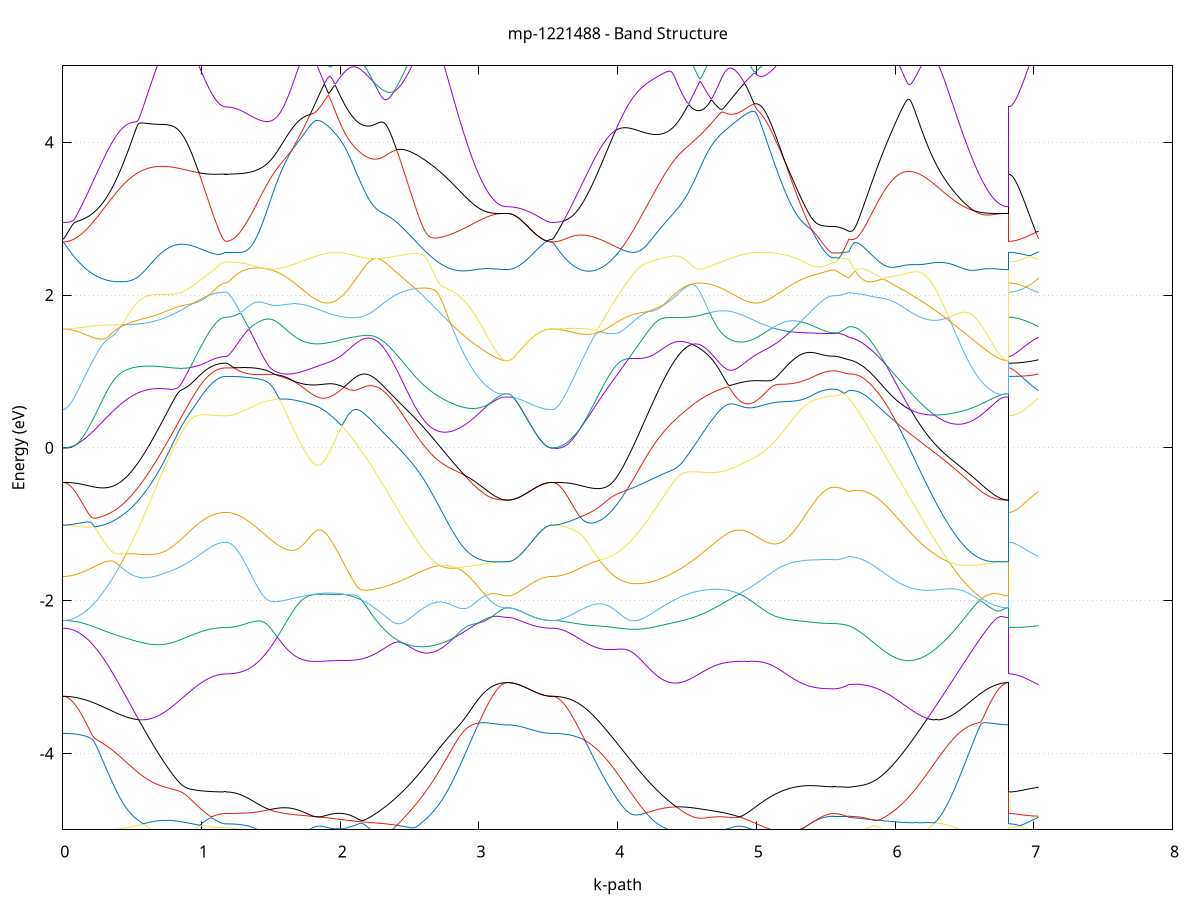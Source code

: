 set title 'mp-1221488 - Band Structure'
set xlabel 'k-path'
set ylabel 'Energy (eV)'
set grid y
set yrange [-5:5]
set terminal png size 800,600
set output 'mp-1221488_bands_gnuplot.png'
plot '-' using 1:2 with lines notitle, '-' using 1:2 with lines notitle, '-' using 1:2 with lines notitle, '-' using 1:2 with lines notitle, '-' using 1:2 with lines notitle, '-' using 1:2 with lines notitle, '-' using 1:2 with lines notitle, '-' using 1:2 with lines notitle, '-' using 1:2 with lines notitle, '-' using 1:2 with lines notitle, '-' using 1:2 with lines notitle, '-' using 1:2 with lines notitle, '-' using 1:2 with lines notitle, '-' using 1:2 with lines notitle, '-' using 1:2 with lines notitle, '-' using 1:2 with lines notitle, '-' using 1:2 with lines notitle, '-' using 1:2 with lines notitle, '-' using 1:2 with lines notitle, '-' using 1:2 with lines notitle, '-' using 1:2 with lines notitle, '-' using 1:2 with lines notitle, '-' using 1:2 with lines notitle, '-' using 1:2 with lines notitle, '-' using 1:2 with lines notitle, '-' using 1:2 with lines notitle, '-' using 1:2 with lines notitle, '-' using 1:2 with lines notitle, '-' using 1:2 with lines notitle, '-' using 1:2 with lines notitle, '-' using 1:2 with lines notitle, '-' using 1:2 with lines notitle, '-' using 1:2 with lines notitle, '-' using 1:2 with lines notitle, '-' using 1:2 with lines notitle, '-' using 1:2 with lines notitle, '-' using 1:2 with lines notitle, '-' using 1:2 with lines notitle, '-' using 1:2 with lines notitle, '-' using 1:2 with lines notitle, '-' using 1:2 with lines notitle, '-' using 1:2 with lines notitle, '-' using 1:2 with lines notitle, '-' using 1:2 with lines notitle, '-' using 1:2 with lines notitle, '-' using 1:2 with lines notitle, '-' using 1:2 with lines notitle, '-' using 1:2 with lines notitle, '-' using 1:2 with lines notitle, '-' using 1:2 with lines notitle, '-' using 1:2 with lines notitle, '-' using 1:2 with lines notitle, '-' using 1:2 with lines notitle, '-' using 1:2 with lines notitle, '-' using 1:2 with lines notitle, '-' using 1:2 with lines notitle, '-' using 1:2 with lines notitle, '-' using 1:2 with lines notitle, '-' using 1:2 with lines notitle, '-' using 1:2 with lines notitle, '-' using 1:2 with lines notitle, '-' using 1:2 with lines notitle, '-' using 1:2 with lines notitle, '-' using 1:2 with lines notitle
0.000000 -36.427041
0.009969 -36.427041
0.019937 -36.426941
0.029906 -36.426741
0.039874 -36.426541
0.049843 -36.426241
0.059811 -36.425841
0.069780 -36.425441
0.079748 -36.424941
0.089717 -36.424341
0.099685 -36.423741
0.109654 -36.423041
0.119622 -36.422341
0.129591 -36.421541
0.139559 -36.420641
0.149528 -36.419641
0.159496 -36.418741
0.169465 -36.417641
0.179433 -36.416541
0.189402 -36.415341
0.199370 -36.414141
0.209339 -36.412841
0.219307 -36.411441
0.229276 -36.410041
0.239244 -36.408641
0.249213 -36.407141
0.259181 -36.405541
0.269150 -36.403941
0.279118 -36.402341
0.289087 -36.400641
0.299055 -36.398841
0.309024 -36.397041
0.318992 -36.395241
0.328961 -36.393341
0.338929 -36.391441
0.348898 -36.389441
0.358866 -36.387441
0.368835 -36.385441
0.378803 -36.383341
0.388772 -36.381241
0.398740 -36.379141
0.408709 -36.376941
0.418677 -36.374741
0.428646 -36.372541
0.438614 -36.370341
0.448583 -36.368041
0.458551 -36.365741
0.468520 -36.363441
0.478488 -36.361141
0.488457 -36.358841
0.498425 -36.356441
0.508394 -36.354141
0.518362 -36.351741
0.528331 -36.349441
0.538299 -36.347041
0.548268 -36.344741
0.558236 -36.342341
0.568205 -36.340041
0.578173 -36.337741
0.588142 -36.335441
0.598110 -36.333141
0.608079 -36.330841
0.618047 -36.328641
0.628016 -36.326441
0.637984 -36.324241
0.647953 -36.322141
0.657921 -36.320041
0.667890 -36.318041
0.677858 -36.316141
0.687827 -36.314241
0.697795 -36.312441
0.707764 -36.310741
0.717732 -36.309141
0.727701 -36.307641
0.737669 -36.306341
0.747638 -36.305141
0.757606 -36.304241
0.767575 -36.303541
0.777543 -36.303141
0.787512 -36.303241
0.797480 -36.303841
0.807449 -36.305241
0.817417 -36.307541
0.827386 -36.310541
0.837354 -36.314041
0.847323 -36.317841
0.857291 -36.321841
0.867260 -36.325841
0.877228 -36.329741
0.887197 -36.333641
0.897165 -36.337541
0.907134 -36.341341
0.917102 -36.345041
0.927071 -36.348641
0.937039 -36.352141
0.947008 -36.355541
0.956976 -36.358741
0.966945 -36.361941
0.976913 -36.364941
0.986882 -36.367841
0.996850 -36.370641
1.006819 -36.373241
1.016787 -36.375741
1.026756 -36.378041
1.036724 -36.380341
1.046693 -36.382341
1.056661 -36.384241
1.066630 -36.386041
1.076598 -36.387641
1.086567 -36.389141
1.096535 -36.390441
1.106504 -36.391641
1.116472 -36.392641
1.126441 -36.393541
1.136409 -36.394241
1.146378 -36.394741
1.156346 -36.395141
1.166315 -36.395441
1.176283 -36.395541
1.176283 -36.395541
1.186272 -36.395441
1.196260 -36.395341
1.206248 -36.395141
1.216237 -36.394841
1.226225 -36.394541
1.236213 -36.394041
1.246201 -36.393541
1.256190 -36.392941
1.266178 -36.392341
1.276166 -36.391541
1.286155 -36.390741
1.296143 -36.389841
1.306131 -36.388941
1.316120 -36.387841
1.326108 -36.386741
1.336096 -36.385541
1.346084 -36.384241
1.356073 -36.382941
1.366061 -36.381541
1.376049 -36.380041
1.386038 -36.378441
1.396026 -36.376841
1.406014 -36.375141
1.416002 -36.373441
1.425991 -36.371541
1.435979 -36.369641
1.445967 -36.367641
1.455956 -36.365641
1.465944 -36.363541
1.475932 -36.361341
1.485921 -36.359141
1.495909 -36.356841
1.505897 -36.354541
1.515885 -36.352041
1.525874 -36.349641
1.535862 -36.347041
1.545850 -36.344441
1.555839 -36.341841
1.565827 -36.339141
1.575815 -36.336441
1.585804 -36.333641
1.595792 -36.330741
1.605780 -36.327841
1.615768 -36.324941
1.625757 -36.321941
1.635745 -36.318841
1.645733 -36.315841
1.655722 -36.312641
1.665710 -36.309541
1.675698 -36.306341
1.685686 -36.303141
1.695675 -36.299841
1.705663 -36.296541
1.715651 -36.293241
1.725640 -36.289941
1.735628 -36.286541
1.745616 -36.283141
1.755604 -36.279741
1.765593 -36.276341
1.775581 -36.272941
1.785569 -36.269541
1.795558 -36.266041
1.805546 -36.262641
1.815534 -36.259241
1.825523 -36.255841
1.835511 -36.252641
1.845499 -36.251341
1.855487 -36.251241
1.865476 -36.253941
1.875464 -36.256841
1.875464 -36.256841
1.885461 -36.259741
1.895458 -36.262541
1.905456 -36.265341
1.915453 -36.267941
1.925450 -36.270541
1.935447 -36.273041
1.945444 -36.275341
1.955442 -36.277641
1.965439 -36.279841
1.975436 -36.281841
1.985433 -36.283741
1.995431 -36.285541
2.005428 -36.287241
2.015425 -36.288841
2.025422 -36.290241
2.035419 -36.291541
2.045417 -36.292741
2.055414 -36.293841
2.065411 -36.294741
2.075408 -36.295541
2.085405 -36.296141
2.095403 -36.296741
2.105400 -36.297141
2.115397 -36.297441
2.125394 -36.297541
2.135392 -36.297641
2.145389 -36.297541
2.155386 -36.297341
2.165383 -36.297041
2.175380 -36.296641
2.185378 -36.296141
2.195375 -36.295641
2.205372 -36.294941
2.215369 -36.294241
2.225366 -36.293441
2.235364 -36.292641
2.245361 -36.291741
2.255358 -36.290941
2.265355 -36.290041
2.275352 -36.289341
2.285350 -36.288541
2.295347 -36.287941
2.305344 -36.287341
2.315341 -36.286941
2.325338 -36.286741
2.335336 -36.286641
2.345333 -36.286641
2.355330 -36.286941
2.365327 -36.287341
2.375325 -36.287941
2.385322 -36.288741
2.395319 -36.289741
2.405316 -36.290841
2.415313 -36.292041
2.425311 -36.293341
2.435308 -36.294841
2.445305 -36.296341
2.455302 -36.298041
2.465299 -36.299741
2.475297 -36.301541
2.485294 -36.303441
2.495291 -36.305341
2.505288 -36.307341
2.515285 -36.309341
2.525283 -36.311341
2.535280 -36.313441
2.545277 -36.315541
2.555274 -36.317641
2.565272 -36.319741
2.575269 -36.321941
2.585266 -36.324041
2.595263 -36.326241
2.605260 -36.328441
2.615258 -36.330641
2.625255 -36.332841
2.635252 -36.334941
2.645249 -36.337141
2.655246 -36.339341
2.665244 -36.341541
2.675241 -36.343641
2.685238 -36.345841
2.695235 -36.347941
2.705233 -36.350041
2.715230 -36.352241
2.725227 -36.354341
2.735224 -36.356341
2.745221 -36.358441
2.755219 -36.360441
2.765216 -36.362441
2.775213 -36.364441
2.785210 -36.366441
2.795207 -36.368341
2.805205 -36.370241
2.815202 -36.372141
2.825199 -36.373941
2.835196 -36.375741
2.845193 -36.377541
2.855191 -36.379241
2.865188 -36.380941
2.875185 -36.382641
2.885182 -36.384241
2.895179 -36.385841
2.905177 -36.387441
2.915174 -36.388941
2.925171 -36.390441
2.935168 -36.391841
2.945166 -36.393241
2.955163 -36.394541
2.965160 -36.395841
2.975157 -36.397041
2.985154 -36.398241
2.995152 -36.399441
3.005149 -36.400541
3.015146 -36.401541
3.025143 -36.402541
3.035140 -36.403541
3.045138 -36.404441
3.055135 -36.405241
3.065132 -36.406041
3.075129 -36.406841
3.085126 -36.407541
3.095124 -36.408141
3.105121 -36.408741
3.115118 -36.409241
3.125115 -36.409741
3.135113 -36.410141
3.145110 -36.410541
3.155107 -36.410841
3.165104 -36.411041
3.175101 -36.411241
3.185099 -36.411441
3.195096 -36.411541
3.205093 -36.411541
3.205093 -36.411541
3.214893 -36.411541
3.224693 -36.411641
3.234492 -36.411841
3.244292 -36.412141
3.254092 -36.412441
3.263892 -36.412841
3.273692 -36.413341
3.283491 -36.413841
3.293291 -36.414441
3.303091 -36.415041
3.312891 -36.415741
3.322691 -36.416341
3.332490 -36.417041
3.342290 -36.417841
3.352090 -36.418541
3.361890 -36.419241
3.371690 -36.420041
3.381490 -36.420741
3.391289 -36.421441
3.401089 -36.422141
3.410889 -36.422841
3.420689 -36.423441
3.430489 -36.424041
3.440288 -36.424541
3.450088 -36.425041
3.459888 -36.425541
3.469688 -36.425941
3.479488 -36.426241
3.489287 -36.426541
3.499087 -36.426741
3.508887 -36.426941
3.518687 -36.427041
3.528487 -36.427041
3.528487 -36.427041
3.538443 -36.427041
3.548399 -36.426941
3.558355 -36.426741
3.568311 -36.426541
3.578267 -36.426241
3.588224 -36.425841
3.598180 -36.425441
3.608136 -36.424941
3.618092 -36.424341
3.628048 -36.423741
3.638004 -36.423041
3.647961 -36.422341
3.657917 -36.421541
3.667873 -36.420641
3.677829 -36.419741
3.687785 -36.418741
3.697741 -36.417641
3.707698 -36.416541
3.717654 -36.415341
3.727610 -36.414141
3.737566 -36.412841
3.747522 -36.411441
3.757478 -36.410041
3.767435 -36.408641
3.777391 -36.407141
3.787347 -36.405541
3.797303 -36.403941
3.807259 -36.402241
3.817215 -36.400541
3.827172 -36.398741
3.837128 -36.396941
3.847084 -36.395141
3.857040 -36.393241
3.866996 -36.391241
3.876952 -36.389241
3.886909 -36.387241
3.896865 -36.385141
3.906821 -36.383041
3.916777 -36.380941
3.926733 -36.378741
3.936689 -36.376541
3.946646 -36.374241
3.956602 -36.372041
3.966558 -36.369741
3.976514 -36.367341
3.986470 -36.365041
3.996427 -36.362641
4.006383 -36.360241
4.016339 -36.357841
4.026295 -36.355441
4.036251 -36.353041
4.046207 -36.350541
4.056164 -36.348041
4.066120 -36.345641
4.076076 -36.343141
4.086032 -36.340641
4.095988 -36.338241
4.105944 -36.335741
4.115901 -36.333241
4.125857 -36.330841
4.135813 -36.328341
4.145769 -36.325941
4.155725 -36.323541
4.165681 -36.321141
4.175638 -36.318741
4.185594 -36.316441
4.195550 -36.314141
4.205506 -36.311841
4.215462 -36.309641
4.225418 -36.307541
4.235375 -36.305441
4.245331 -36.303441
4.255287 -36.301441
4.265243 -36.299541
4.275199 -36.297741
4.285155 -36.296141
4.295112 -36.294541
4.305068 -36.293141
4.315024 -36.291841
4.324980 -36.290641
4.334936 -36.289641
4.344892 -36.288841
4.354849 -36.288241
4.364805 -36.287741
4.374761 -36.287441
4.384717 -36.287341
4.394673 -36.287441
4.404629 -36.287741
4.414586 -36.288141
4.424542 -36.288641
4.434498 -36.289341
4.444454 -36.290041
4.454410 -36.290841
4.464366 -36.291641
4.474323 -36.292541
4.484279 -36.293341
4.494235 -36.294241
4.504191 -36.295041
4.514147 -36.295741
4.524103 -36.296441
4.534060 -36.297041
4.544016 -36.297641
4.553972 -36.298041
4.563928 -36.298341
4.573884 -36.298641
4.583840 -36.298741
4.593797 -36.298741
4.603753 -36.298641
4.613709 -36.298441
4.623665 -36.298041
4.633621 -36.297641
4.643577 -36.297041
4.653534 -36.296241
4.663490 -36.295441
4.673446 -36.294441
4.683402 -36.293341
4.693358 -36.292041
4.703314 -36.290641
4.713271 -36.289241
4.723227 -36.287541
4.733183 -36.285841
4.743139 -36.283941
4.753095 -36.282041
4.763052 -36.279941
4.773008 -36.277741
4.782964 -36.275341
4.792920 -36.272941
4.802876 -36.270441
4.812832 -36.267841
4.822789 -36.265141
4.832745 -36.262341
4.842701 -36.259441
4.852657 -36.256541
4.862613 -36.253641
4.872569 -36.251341
4.882526 -36.252041
4.892482 -36.254841
4.892482 -36.254841
4.902404 -36.258041
4.912327 -36.261441
4.922249 -36.264841
4.932172 -36.268241
4.942095 -36.271641
4.952017 -36.275041
4.961940 -36.278441
4.971862 -36.281841
4.981785 -36.285241
4.991708 -36.288641
5.001630 -36.292041
5.011553 -36.295341
5.021476 -36.298641
5.031398 -36.301941
5.041321 -36.305241
5.051243 -36.308441
5.061166 -36.311641
5.071089 -36.314841
5.081011 -36.317941
5.090934 -36.321041
5.100856 -36.324141
5.110779 -36.327141
5.120702 -36.330041
5.130624 -36.332941
5.140547 -36.335841
5.150469 -36.338641
5.160392 -36.341441
5.170315 -36.344141
5.180237 -36.346841
5.190160 -36.349441
5.200082 -36.352041
5.210005 -36.354541
5.219928 -36.356941
5.229850 -36.359341
5.239773 -36.361741
5.249695 -36.363941
5.259618 -36.366141
5.269541 -36.368341
5.279463 -36.370441
5.289386 -36.372441
5.299308 -36.374341
5.309231 -36.376241
5.319154 -36.378041
5.329076 -36.379841
5.338999 -36.381441
5.348921 -36.383141
5.358844 -36.384641
5.368767 -36.386141
5.378689 -36.387541
5.388612 -36.388841
5.398534 -36.390041
5.408457 -36.391241
5.418380 -36.392341
5.428302 -36.393441
5.438225 -36.394341
5.448147 -36.395241
5.458070 -36.396041
5.467993 -36.396741
5.477915 -36.397441
5.487838 -36.398041
5.497760 -36.398541
5.507683 -36.398941
5.517606 -36.399241
5.527528 -36.399541
5.537451 -36.399741
5.547373 -36.399841
5.557296 -36.399941
5.557296 -36.399941
5.567260 -36.399841
5.577225 -36.399841
5.587189 -36.399741
5.597154 -36.399641
5.607118 -36.399541
5.617083 -36.399441
5.627047 -36.399241
5.637011 -36.399041
5.646976 -36.398841
5.656940 -36.398641
5.666905 -36.398341
5.666905 -36.398341
5.676831 -36.397841
5.686758 -36.397141
5.696685 -36.396341
5.706611 -36.395341
5.716538 -36.394241
5.726465 -36.392941
5.736391 -36.391441
5.746318 -36.389741
5.756245 -36.387941
5.766171 -36.386041
5.776098 -36.383941
5.786025 -36.381641
5.795951 -36.379241
5.805878 -36.376741
5.815805 -36.374041
5.825731 -36.371241
5.835658 -36.368241
5.845585 -36.365141
5.855511 -36.361941
5.865438 -36.358541
5.875365 -36.355041
5.885291 -36.351441
5.895218 -36.347741
5.905144 -36.343941
5.915071 -36.340041
5.924998 -36.336041
5.934924 -36.331941
5.944851 -36.327841
5.954778 -36.323641
5.964704 -36.319541
5.974631 -36.315441
5.984558 -36.311541
5.994484 -36.308341
6.004411 -36.306241
6.014338 -36.305041
6.024264 -36.304541
6.034191 -36.304441
6.044118 -36.304641
6.054044 -36.305041
6.063971 -36.305741
6.073898 -36.306541
6.083824 -36.307541
6.093751 -36.308741
6.103678 -36.309941
6.113604 -36.311341
6.123531 -36.312841
6.133458 -36.314341
6.143384 -36.316041
6.153311 -36.317741
6.163238 -36.319441
6.173164 -36.321341
6.183091 -36.323141
6.193018 -36.325041
6.202944 -36.326941
6.212871 -36.328941
6.222798 -36.330941
6.232724 -36.332941
6.242651 -36.334941
6.252578 -36.337041
6.262504 -36.339041
6.272431 -36.341041
6.282358 -36.343141
6.292284 -36.345241
6.302211 -36.347241
6.312138 -36.349341
6.322064 -36.351341
6.331991 -36.353341
6.341918 -36.355341
6.351844 -36.357341
6.361771 -36.359341
6.371698 -36.361341
6.381624 -36.363341
6.391551 -36.365241
6.401478 -36.367141
6.411404 -36.369041
6.421331 -36.370841
6.431257 -36.372741
6.441184 -36.374541
6.451111 -36.376341
6.461037 -36.378041
6.470964 -36.379741
6.480891 -36.381441
6.490817 -36.383041
6.500744 -36.384641
6.510671 -36.386241
6.520597 -36.387741
6.530524 -36.389241
6.540451 -36.390741
6.550377 -36.392141
6.560304 -36.393441
6.570231 -36.394741
6.580157 -36.396041
6.590084 -36.397241
6.600011 -36.398441
6.609937 -36.399641
6.619864 -36.400641
6.629791 -36.401741
6.639717 -36.402741
6.649644 -36.403641
6.659571 -36.404541
6.669497 -36.405341
6.679424 -36.406141
6.689351 -36.406841
6.699277 -36.407541
6.709204 -36.408241
6.719131 -36.408741
6.729057 -36.409341
6.738984 -36.409741
6.748911 -36.410141
6.758837 -36.410541
6.768764 -36.410841
6.778691 -36.411041
6.788617 -36.411241
6.798544 -36.411441
6.808471 -36.411541
6.818397 -36.411541
6.818397 -36.395541
6.828238 -36.395541
6.838080 -36.395541
6.847921 -36.395541
6.857762 -36.395641
6.867603 -36.395741
6.877445 -36.395841
6.887286 -36.395941
6.897127 -36.396041
6.906968 -36.396141
6.916809 -36.396341
6.926651 -36.396441
6.936492 -36.396641
6.946333 -36.396841
6.956174 -36.396941
6.966015 -36.397141
6.975857 -36.397341
6.985698 -36.397541
6.995539 -36.397641
7.005380 -36.397841
7.015222 -36.398041
7.025063 -36.398141
7.034904 -36.398341
e
0.000000 -36.162541
0.009969 -36.162541
0.019937 -36.162541
0.029906 -36.162541
0.039874 -36.162541
0.049843 -36.162541
0.059811 -36.162541
0.069780 -36.162541
0.079748 -36.162441
0.089717 -36.162441
0.099685 -36.162441
0.109654 -36.162441
0.119622 -36.162441
0.129591 -36.162441
0.139559 -36.162341
0.149528 -36.162341
0.159496 -36.162341
0.169465 -36.162341
0.179433 -36.162341
0.189402 -36.162341
0.199370 -36.162441
0.209339 -36.162441
0.219307 -36.162441
0.229276 -36.162541
0.239244 -36.162541
0.249213 -36.162641
0.259181 -36.162741
0.269150 -36.162841
0.279118 -36.163041
0.289087 -36.163141
0.299055 -36.163341
0.309024 -36.163541
0.318992 -36.163841
0.328961 -36.164041
0.338929 -36.164441
0.348898 -36.164741
0.358866 -36.165141
0.368835 -36.165641
0.378803 -36.166141
0.388772 -36.166641
0.398740 -36.167341
0.408709 -36.168041
0.418677 -36.168741
0.428646 -36.169641
0.438614 -36.170541
0.448583 -36.171641
0.458551 -36.172741
0.468520 -36.174041
0.478488 -36.175341
0.488457 -36.176841
0.498425 -36.178541
0.508394 -36.180241
0.518362 -36.182141
0.528331 -36.184241
0.538299 -36.186541
0.548268 -36.188941
0.558236 -36.191441
0.568205 -36.194241
0.578173 -36.197141
0.588142 -36.200241
0.598110 -36.203541
0.608079 -36.207041
0.618047 -36.210641
0.628016 -36.214341
0.637984 -36.218241
0.647953 -36.222341
0.657921 -36.226541
0.667890 -36.230841
0.677858 -36.235141
0.687827 -36.239641
0.697795 -36.244141
0.707764 -36.248741
0.717732 -36.253441
0.727701 -36.258041
0.737669 -36.262641
0.747638 -36.267341
0.757606 -36.271841
0.767575 -36.276341
0.777543 -36.280641
0.787512 -36.284741
0.797480 -36.288341
0.807449 -36.291441
0.817417 -36.293841
0.827386 -36.295641
0.837354 -36.297241
0.847323 -36.298641
0.857291 -36.300141
0.867260 -36.301741
0.877228 -36.303541
0.887197 -36.305441
0.897165 -36.307441
0.907134 -36.309541
0.917102 -36.311841
0.927071 -36.314141
0.937039 -36.316441
0.947008 -36.318841
0.956976 -36.321241
0.966945 -36.323641
0.976913 -36.325941
0.986882 -36.328241
0.996850 -36.330541
1.006819 -36.332641
1.016787 -36.334741
1.026756 -36.336741
1.036724 -36.338641
1.046693 -36.340441
1.056661 -36.342041
1.066630 -36.343641
1.076598 -36.345041
1.086567 -36.346441
1.096535 -36.347641
1.106504 -36.348641
1.116472 -36.349541
1.126441 -36.350341
1.136409 -36.350941
1.146378 -36.351441
1.156346 -36.351841
1.166315 -36.352041
1.176283 -36.352141
1.176283 -36.352141
1.186272 -36.352141
1.196260 -36.351941
1.206248 -36.351841
1.216237 -36.351541
1.226225 -36.351241
1.236213 -36.350841
1.246201 -36.350441
1.256190 -36.349941
1.266178 -36.349341
1.276166 -36.348741
1.286155 -36.347941
1.296143 -36.347241
1.306131 -36.346341
1.316120 -36.345441
1.326108 -36.344441
1.336096 -36.343441
1.346084 -36.342341
1.356073 -36.341141
1.366061 -36.339941
1.376049 -36.338641
1.386038 -36.337241
1.396026 -36.335841
1.406014 -36.334441
1.416002 -36.332841
1.425991 -36.331341
1.435979 -36.329641
1.445967 -36.327941
1.455956 -36.326241
1.465944 -36.324441
1.475932 -36.322541
1.485921 -36.320641
1.495909 -36.318741
1.505897 -36.316741
1.515885 -36.314741
1.525874 -36.312641
1.535862 -36.310541
1.545850 -36.308441
1.555839 -36.306241
1.565827 -36.304041
1.575815 -36.301741
1.585804 -36.299541
1.595792 -36.297241
1.605780 -36.294941
1.615768 -36.292541
1.625757 -36.290241
1.635745 -36.287941
1.645733 -36.285541
1.655722 -36.283241
1.665710 -36.280841
1.675698 -36.278541
1.685686 -36.276241
1.695675 -36.273941
1.705663 -36.271741
1.715651 -36.269541
1.725640 -36.267341
1.735628 -36.265341
1.745616 -36.263341
1.755604 -36.261441
1.765593 -36.259641
1.775581 -36.257941
1.785569 -36.256441
1.795558 -36.255041
1.805546 -36.253941
1.815534 -36.252941
1.825523 -36.252141
1.835511 -36.251641
1.845499 -36.249941
1.855487 -36.251041
1.865476 -36.251441
1.875464 -36.251741
1.875464 -36.251741
1.885461 -36.252441
1.895458 -36.253241
1.905456 -36.254241
1.915453 -36.255341
1.925450 -36.256641
1.935447 -36.258041
1.945444 -36.259541
1.955442 -36.261041
1.965439 -36.262641
1.975436 -36.264241
1.985433 -36.265841
1.995431 -36.267441
2.005428 -36.269041
2.015425 -36.270541
2.025422 -36.272041
2.035419 -36.273441
2.045417 -36.274741
2.055414 -36.276041
2.065411 -36.277241
2.075408 -36.278341
2.085405 -36.279341
2.095403 -36.280141
2.105400 -36.280941
2.115397 -36.281641
2.125394 -36.282141
2.135392 -36.282641
2.145389 -36.282941
2.155386 -36.283141
2.165383 -36.283141
2.175380 -36.283141
2.185378 -36.282941
2.195375 -36.282641
2.205372 -36.282141
2.215369 -36.281641
2.225366 -36.280941
2.235364 -36.280141
2.245361 -36.279241
2.255358 -36.278141
2.265355 -36.276941
2.275352 -36.275741
2.285350 -36.274341
2.295347 -36.272741
2.305344 -36.271141
2.315341 -36.269441
2.325338 -36.267541
2.335336 -36.265641
2.345333 -36.263641
2.355330 -36.261541
2.365327 -36.259341
2.375325 -36.257041
2.385322 -36.254641
2.395319 -36.252241
2.405316 -36.249741
2.415313 -36.247241
2.425311 -36.244641
2.435308 -36.242041
2.445305 -36.239441
2.455302 -36.236741
2.465299 -36.234041
2.475297 -36.231341
2.485294 -36.228641
2.495291 -36.226041
2.505288 -36.223341
2.515285 -36.220741
2.525283 -36.218141
2.535280 -36.215641
2.545277 -36.213141
2.555274 -36.210741
2.565272 -36.208441
2.575269 -36.206241
2.585266 -36.204041
2.595263 -36.202041
2.605260 -36.200041
2.615258 -36.198241
2.625255 -36.196541
2.635252 -36.194841
2.645249 -36.193341
2.655246 -36.191941
2.665244 -36.190641
2.675241 -36.189441
2.685238 -36.188341
2.695235 -36.187441
2.705233 -36.186541
2.715230 -36.185741
2.725227 -36.185041
2.735224 -36.184441
2.745221 -36.183941
2.755219 -36.183541
2.765216 -36.183141
2.775213 -36.182841
2.785210 -36.182641
2.795207 -36.182441
2.805205 -36.182341
2.815202 -36.182341
2.825199 -36.182241
2.835196 -36.182341
2.845193 -36.182441
2.855191 -36.182541
2.865188 -36.182641
2.875185 -36.182841
2.885182 -36.183041
2.895179 -36.183241
2.905177 -36.183541
2.915174 -36.183741
2.925171 -36.184041
2.935168 -36.184341
2.945166 -36.184641
2.955163 -36.184941
2.965160 -36.185241
2.975157 -36.185541
2.985154 -36.185841
2.995152 -36.186141
3.005149 -36.186441
3.015146 -36.186741
3.025143 -36.187041
3.035140 -36.187341
3.045138 -36.187641
3.055135 -36.187941
3.065132 -36.188141
3.075129 -36.188441
3.085126 -36.188641
3.095124 -36.188841
3.105121 -36.189041
3.115118 -36.189241
3.125115 -36.189441
3.135113 -36.189541
3.145110 -36.189641
3.155107 -36.189841
3.165104 -36.189841
3.175101 -36.189941
3.185099 -36.190041
3.195096 -36.190041
3.205093 -36.190041
3.205093 -36.190041
3.214893 -36.189941
3.224693 -36.189741
3.234492 -36.189441
3.244292 -36.189041
3.254092 -36.188441
3.263892 -36.187741
3.273692 -36.186941
3.283491 -36.186141
3.293291 -36.185141
3.303091 -36.184041
3.312891 -36.182941
3.322691 -36.181741
3.332490 -36.180541
3.342290 -36.179241
3.352090 -36.177941
3.361890 -36.176641
3.371690 -36.175341
3.381490 -36.174041
3.391289 -36.172841
3.401089 -36.171541
3.410889 -36.170341
3.420689 -36.169241
3.430489 -36.168141
3.440288 -36.167141
3.450088 -36.166241
3.459888 -36.165441
3.469688 -36.164641
3.479488 -36.164041
3.489287 -36.163541
3.499087 -36.163141
3.508887 -36.162841
3.518687 -36.162641
3.528487 -36.162541
3.528487 -36.162541
3.538443 -36.162541
3.548399 -36.162541
3.558355 -36.162541
3.568311 -36.162541
3.578267 -36.162541
3.588224 -36.162541
3.598180 -36.162441
3.608136 -36.162441
3.618092 -36.162441
3.628048 -36.162441
3.638004 -36.162341
3.647961 -36.162341
3.657917 -36.162341
3.667873 -36.162341
3.677829 -36.162241
3.687785 -36.162241
3.697741 -36.162241
3.707698 -36.162241
3.717654 -36.162241
3.727610 -36.162241
3.737566 -36.162241
3.747522 -36.162241
3.757478 -36.162341
3.767435 -36.162341
3.777391 -36.162441
3.787347 -36.162441
3.797303 -36.162541
3.807259 -36.162741
3.817215 -36.162841
3.827172 -36.163041
3.837128 -36.163141
3.847084 -36.163441
3.857040 -36.163641
3.866996 -36.163941
3.876952 -36.164241
3.886909 -36.164641
3.896865 -36.165041
3.906821 -36.165441
3.916777 -36.165941
3.926733 -36.166541
3.936689 -36.167141
3.946646 -36.167841
3.956602 -36.168541
3.966558 -36.169341
3.976514 -36.170241
3.986470 -36.171141
3.996427 -36.172241
4.006383 -36.173341
4.016339 -36.174541
4.026295 -36.175841
4.036251 -36.177141
4.046207 -36.178641
4.056164 -36.180241
4.066120 -36.181941
4.076076 -36.183741
4.086032 -36.185541
4.095988 -36.187541
4.105944 -36.189641
4.115901 -36.191841
4.125857 -36.194141
4.135813 -36.196441
4.145769 -36.198941
4.155725 -36.201441
4.165681 -36.204141
4.175638 -36.206741
4.185594 -36.209541
4.195550 -36.212341
4.205506 -36.215241
4.215462 -36.218141
4.225418 -36.221041
4.235375 -36.223941
4.245331 -36.226941
4.255287 -36.229941
4.265243 -36.232841
4.275199 -36.235841
4.285155 -36.238741
4.295112 -36.241641
4.305068 -36.244441
4.315024 -36.247241
4.324980 -36.250041
4.334936 -36.252741
4.344892 -36.255341
4.354849 -36.257941
4.364805 -36.260341
4.374761 -36.262741
4.384717 -36.265041
4.394673 -36.267341
4.404629 -36.269441
4.414586 -36.271441
4.424542 -36.273341
4.434498 -36.275141
4.444454 -36.276841
4.454410 -36.278341
4.464366 -36.279841
4.474323 -36.281141
4.484279 -36.282341
4.494235 -36.283441
4.504191 -36.284341
4.514147 -36.285141
4.524103 -36.285841
4.534060 -36.286441
4.544016 -36.286841
4.553972 -36.287141
4.563928 -36.287341
4.573884 -36.287341
4.583840 -36.287241
4.593797 -36.287041
4.603753 -36.286641
4.613709 -36.286141
4.623665 -36.285541
4.633621 -36.284841
4.643577 -36.284041
4.653534 -36.283041
4.663490 -36.281941
4.673446 -36.280741
4.683402 -36.279541
4.693358 -36.278141
4.703314 -36.276641
4.713271 -36.275041
4.723227 -36.273441
4.733183 -36.271741
4.743139 -36.269941
4.753095 -36.268241
4.763052 -36.266341
4.773008 -36.264541
4.782964 -36.262641
4.792920 -36.260841
4.802876 -36.259141
4.812832 -36.257341
4.822789 -36.255741
4.832745 -36.254241
4.842701 -36.252941
4.852657 -36.251841
4.862613 -36.250841
4.872569 -36.250141
4.882526 -36.249641
4.892482 -36.249541
4.892482 -36.249541
4.902404 -36.249541
4.912327 -36.249941
4.922249 -36.250541
4.932172 -36.251441
4.942095 -36.252541
4.952017 -36.253941
4.961940 -36.255441
4.971862 -36.257141
4.981785 -36.259041
4.991708 -36.261041
5.001630 -36.263141
5.011553 -36.265341
5.021476 -36.267641
5.031398 -36.269941
5.041321 -36.272341
5.051243 -36.274741
5.061166 -36.277241
5.071089 -36.279641
5.081011 -36.282141
5.090934 -36.284641
5.100856 -36.287141
5.110779 -36.289641
5.120702 -36.292141
5.130624 -36.294641
5.140547 -36.297041
5.150469 -36.299541
5.160392 -36.301941
5.170315 -36.304341
5.180237 -36.306641
5.190160 -36.308941
5.200082 -36.311241
5.210005 -36.313441
5.219928 -36.315641
5.229850 -36.317741
5.239773 -36.319841
5.249695 -36.321941
5.259618 -36.323941
5.269541 -36.325841
5.279463 -36.327741
5.289386 -36.329541
5.299308 -36.331341
5.309231 -36.333041
5.319154 -36.334741
5.329076 -36.336341
5.338999 -36.337941
5.348921 -36.339341
5.358844 -36.340841
5.368767 -36.342141
5.378689 -36.343441
5.388612 -36.344641
5.398534 -36.345841
5.408457 -36.346941
5.418380 -36.347941
5.428302 -36.348941
5.438225 -36.349741
5.448147 -36.350641
5.458070 -36.351341
5.467993 -36.352041
5.477915 -36.352641
5.487838 -36.353141
5.497760 -36.353641
5.507683 -36.354041
5.517606 -36.354341
5.527528 -36.354641
5.537451 -36.354841
5.547373 -36.354941
5.557296 -36.354941
5.557296 -36.354941
5.567260 -36.354941
5.577225 -36.354941
5.587189 -36.354841
5.597154 -36.354841
5.607118 -36.354741
5.617083 -36.354641
5.627047 -36.354541
5.637011 -36.354441
5.646976 -36.354341
5.656940 -36.354241
5.666905 -36.354041
5.666905 -36.354041
5.676831 -36.353741
5.686758 -36.353341
5.696685 -36.352841
5.706611 -36.352141
5.716538 -36.351341
5.726465 -36.350341
5.736391 -36.349241
5.746318 -36.348141
5.756245 -36.346741
5.766171 -36.345341
5.776098 -36.343841
5.786025 -36.342141
5.795951 -36.340441
5.805878 -36.338541
5.815805 -36.336641
5.825731 -36.334641
5.835658 -36.332541
5.845585 -36.330441
5.855511 -36.328241
5.865438 -36.326041
5.875365 -36.323741
5.885291 -36.321541
5.895218 -36.319341
5.905144 -36.317141
5.915071 -36.315041
5.924998 -36.312941
5.934924 -36.311041
5.944851 -36.309141
5.954778 -36.307441
5.964704 -36.305841
5.974631 -36.304241
5.984558 -36.302541
5.994484 -36.300441
6.004411 -36.297441
6.014338 -36.293741
6.024264 -36.289441
6.034191 -36.285041
6.044118 -36.280441
6.054044 -36.275841
6.063971 -36.271241
6.073898 -36.266541
6.083824 -36.261941
6.093751 -36.257341
6.103678 -36.252841
6.113604 -36.248341
6.123531 -36.243941
6.133458 -36.239641
6.143384 -36.235441
6.153311 -36.231441
6.163238 -36.227541
6.173164 -36.223741
6.183091 -36.220141
6.193018 -36.216641
6.202944 -36.213341
6.212871 -36.210241
6.222798 -36.207341
6.232724 -36.204641
6.242651 -36.202141
6.252578 -36.199741
6.262504 -36.197641
6.272431 -36.195641
6.282358 -36.193841
6.292284 -36.192241
6.302211 -36.190741
6.312138 -36.189441
6.322064 -36.188241
6.331991 -36.187241
6.341918 -36.186341
6.351844 -36.185541
6.361771 -36.184841
6.371698 -36.184241
6.381624 -36.183841
6.391551 -36.183441
6.401478 -36.183141
6.411404 -36.182841
6.421331 -36.182741
6.431257 -36.182641
6.441184 -36.182541
6.451111 -36.182541
6.461037 -36.182641
6.470964 -36.182741
6.480891 -36.182841
6.490817 -36.182941
6.500744 -36.183141
6.510671 -36.183341
6.520597 -36.183641
6.530524 -36.183841
6.540451 -36.184141
6.550377 -36.184441
6.560304 -36.184741
6.570231 -36.185041
6.580157 -36.185341
6.590084 -36.185641
6.600011 -36.185941
6.609937 -36.186241
6.619864 -36.186541
6.629791 -36.186841
6.639717 -36.187141
6.649644 -36.187441
6.659571 -36.187641
6.669497 -36.187941
6.679424 -36.188241
6.689351 -36.188441
6.699277 -36.188641
6.709204 -36.188841
6.719131 -36.189041
6.729057 -36.189241
6.738984 -36.189441
6.748911 -36.189541
6.758837 -36.189641
6.768764 -36.189841
6.778691 -36.189841
6.788617 -36.189941
6.798544 -36.190041
6.808471 -36.190041
6.818397 -36.190041
6.818397 -36.352141
6.828238 -36.352141
6.838080 -36.352141
6.847921 -36.352141
6.857762 -36.352241
6.867603 -36.352241
6.877445 -36.352341
6.887286 -36.352441
6.897127 -36.352541
6.906968 -36.352541
6.916809 -36.352641
6.926651 -36.352841
6.936492 -36.352941
6.946333 -36.353041
6.956174 -36.353141
6.966015 -36.353241
6.975857 -36.353341
6.985698 -36.353541
6.995539 -36.353641
7.005380 -36.353741
7.015222 -36.353841
7.025063 -36.353941
7.034904 -36.354041
e
0.000000 -35.852841
0.009969 -35.852941
0.019937 -35.853241
0.029906 -35.853641
0.039874 -35.854341
0.049843 -35.855041
0.059811 -35.856041
0.069780 -35.857241
0.079748 -35.858541
0.089717 -35.860041
0.099685 -35.861741
0.109654 -35.863541
0.119622 -35.865541
0.129591 -35.867741
0.139559 -35.870141
0.149528 -35.872641
0.159496 -35.875341
0.169465 -35.878241
0.179433 -35.881241
0.189402 -35.884441
0.199370 -35.887741
0.209339 -35.891341
0.219307 -35.894941
0.229276 -35.898841
0.239244 -35.902741
0.249213 -35.906941
0.259181 -35.911141
0.269150 -35.915641
0.279118 -35.920141
0.289087 -35.924841
0.299055 -35.929641
0.309024 -35.934541
0.318992 -35.939641
0.328961 -35.944741
0.338929 -35.950041
0.348898 -35.955441
0.358866 -35.960841
0.368835 -35.966441
0.378803 -35.972041
0.388772 -35.977741
0.398740 -35.983441
0.408709 -35.989241
0.418677 -35.995141
0.428646 -36.001041
0.438614 -36.006941
0.448583 -36.012941
0.458551 -36.018941
0.468520 -36.024941
0.478488 -36.031041
0.488457 -36.037041
0.498425 -36.043141
0.508394 -36.049141
0.518362 -36.055241
0.528331 -36.061241
0.538299 -36.067241
0.548268 -36.073241
0.558236 -36.079241
0.568205 -36.085241
0.578173 -36.091241
0.588142 -36.097141
0.598110 -36.103041
0.608079 -36.108941
0.618047 -36.114741
0.628016 -36.120541
0.637984 -36.126241
0.647953 -36.131941
0.657921 -36.137541
0.667890 -36.143041
0.677858 -36.148541
0.687827 -36.153841
0.697795 -36.159141
0.707764 -36.164341
0.717732 -36.169341
0.727701 -36.174241
0.737669 -36.178941
0.747638 -36.183541
0.757606 -36.187941
0.767575 -36.192141
0.777543 -36.196041
0.787512 -36.199741
0.797480 -36.203241
0.807449 -36.206341
0.817417 -36.209241
0.827386 -36.211741
0.837354 -36.213941
0.847323 -36.215741
0.857291 -36.217341
0.867260 -36.218541
0.877228 -36.219541
0.887197 -36.220141
0.897165 -36.220641
0.907134 -36.220841
0.917102 -36.220841
0.927071 -36.220641
0.937039 -36.220341
0.947008 -36.219941
0.956976 -36.219341
0.966945 -36.218741
0.976913 -36.218141
0.986882 -36.217341
0.996850 -36.216641
1.006819 -36.215841
1.016787 -36.215041
1.026756 -36.214241
1.036724 -36.213541
1.046693 -36.212741
1.056661 -36.212041
1.066630 -36.211341
1.076598 -36.210641
1.086567 -36.210041
1.096535 -36.209441
1.106504 -36.208941
1.116472 -36.208441
1.126441 -36.208041
1.136409 -36.207741
1.146378 -36.207441
1.156346 -36.207341
1.166315 -36.207141
1.176283 -36.207141
1.176283 -36.207141
1.186272 -36.207141
1.196260 -36.207041
1.206248 -36.206941
1.216237 -36.206841
1.226225 -36.206641
1.236213 -36.206341
1.246201 -36.206141
1.256190 -36.205741
1.266178 -36.205441
1.276166 -36.205041
1.286155 -36.204541
1.296143 -36.204141
1.306131 -36.203541
1.316120 -36.203041
1.326108 -36.202441
1.336096 -36.201741
1.346084 -36.201141
1.356073 -36.200441
1.366061 -36.199641
1.376049 -36.198841
1.386038 -36.198041
1.396026 -36.197241
1.406014 -36.196341
1.416002 -36.195441
1.425991 -36.194441
1.435979 -36.193441
1.445967 -36.192441
1.455956 -36.191441
1.465944 -36.190441
1.475932 -36.189341
1.485921 -36.188241
1.495909 -36.187141
1.505897 -36.185941
1.515885 -36.184741
1.525874 -36.183641
1.535862 -36.182441
1.545850 -36.181241
1.555839 -36.180041
1.565827 -36.178741
1.575815 -36.177541
1.585804 -36.176341
1.595792 -36.175041
1.605780 -36.173841
1.615768 -36.172641
1.625757 -36.173941
1.635745 -36.176841
1.645733 -36.179841
1.655722 -36.182941
1.665710 -36.186041
1.675698 -36.189341
1.685686 -36.192641
1.695675 -36.195941
1.705663 -36.199341
1.715651 -36.202841
1.725640 -36.206241
1.735628 -36.209741
1.745616 -36.213241
1.755604 -36.216841
1.765593 -36.220341
1.775581 -36.223841
1.785569 -36.227241
1.795558 -36.230741
1.805546 -36.234141
1.815534 -36.237441
1.825523 -36.240741
1.835511 -36.243841
1.845499 -36.246341
1.855487 -36.245041
1.865476 -36.241941
1.875464 -36.238741
1.875464 -36.238741
1.885461 -36.235541
1.895458 -36.232441
1.905456 -36.229341
1.915453 -36.226341
1.925450 -36.223441
1.935447 -36.220641
1.945444 -36.217941
1.955442 -36.215341
1.965439 -36.212941
1.975436 -36.210741
1.985433 -36.208641
1.995431 -36.206841
2.005428 -36.205241
2.015425 -36.203741
2.025422 -36.202541
2.035419 -36.201541
2.045417 -36.200841
2.055414 -36.200341
2.065411 -36.200041
2.075408 -36.199841
2.085405 -36.199941
2.095403 -36.200141
2.105400 -36.200541
2.115397 -36.201141
2.125394 -36.201741
2.135392 -36.202541
2.145389 -36.203341
2.155386 -36.204241
2.165383 -36.205241
2.175380 -36.206241
2.185378 -36.207241
2.195375 -36.208241
2.205372 -36.209241
2.215369 -36.210241
2.225366 -36.211241
2.235364 -36.212041
2.245361 -36.212841
2.255358 -36.213541
2.265355 -36.214041
2.275352 -36.214441
2.285350 -36.214641
2.295347 -36.214541
2.305344 -36.214341
2.315341 -36.213841
2.325338 -36.213041
2.335336 -36.211941
2.345333 -36.210641
2.355330 -36.208941
2.365327 -36.206941
2.375325 -36.204641
2.385322 -36.202141
2.395319 -36.199241
2.405316 -36.196141
2.415313 -36.192741
2.425311 -36.189141
2.435308 -36.185341
2.445305 -36.181241
2.455302 -36.177041
2.465299 -36.172641
2.475297 -36.168041
2.485294 -36.163241
2.495291 -36.158341
2.505288 -36.153241
2.515285 -36.148141
2.525283 -36.142741
2.535280 -36.137341
2.545277 -36.131841
2.555274 -36.126141
2.565272 -36.120441
2.575269 -36.114641
2.585266 -36.108741
2.595263 -36.102741
2.605260 -36.096741
2.615258 -36.090641
2.625255 -36.084441
2.635252 -36.078241
2.645249 -36.072041
2.655246 -36.065741
2.665244 -36.059441
2.675241 -36.053041
2.685238 -36.046741
2.695235 -36.040341
2.705233 -36.034041
2.715230 -36.027641
2.725227 -36.021341
2.735224 -36.014941
2.745221 -36.008641
2.755219 -36.002341
2.765216 -35.996041
2.775213 -35.989841
2.785210 -35.983641
2.795207 -35.977541
2.805205 -35.971441
2.815202 -35.965441
2.825199 -35.959541
2.835196 -35.953841
2.845193 -35.949341
2.855191 -35.944941
2.865188 -35.940541
2.875185 -35.936241
2.885182 -35.931941
2.895179 -35.927641
2.905177 -35.923541
2.915174 -35.919441
2.925171 -35.915341
2.935168 -35.911441
2.945166 -35.907541
2.955163 -35.903841
2.965160 -35.900141
2.975157 -35.896541
2.985154 -35.893141
2.995152 -35.889741
3.005149 -35.886541
3.015146 -35.883441
3.025143 -35.880441
3.035140 -35.877641
3.045138 -35.874941
3.055135 -35.872341
3.065132 -35.869941
3.075129 -35.867641
3.085126 -35.865441
3.095124 -35.863541
3.105121 -35.861641
3.115118 -35.860041
3.125115 -35.858541
3.135113 -35.857141
3.145110 -35.856041
3.155107 -35.855041
3.165104 -35.854241
3.175101 -35.853541
3.185099 -35.853141
3.195096 -35.852841
3.205093 -35.852741
3.205093 -35.852741
3.214893 -35.852741
3.224693 -35.852741
3.234492 -35.852741
3.244292 -35.852741
3.254092 -35.852741
3.263892 -35.852741
3.273692 -35.852741
3.283491 -35.852741
3.293291 -35.852741
3.303091 -35.852741
3.312891 -35.852841
3.322691 -35.852841
3.332490 -35.852841
3.342290 -35.852841
3.352090 -35.852841
3.361890 -35.852841
3.371690 -35.852841
3.381490 -35.852841
3.391289 -35.852841
3.401089 -35.852841
3.410889 -35.852841
3.420689 -35.852841
3.430489 -35.852841
3.440288 -35.852841
3.450088 -35.852841
3.459888 -35.852841
3.469688 -35.852841
3.479488 -35.852841
3.489287 -35.852841
3.499087 -35.852841
3.508887 -35.852841
3.518687 -35.852841
3.528487 -35.852841
3.528487 -35.852841
3.538443 -35.852941
3.548399 -35.853241
3.558355 -35.853641
3.568311 -35.854341
3.578267 -35.855141
3.588224 -35.856041
3.598180 -35.857241
3.608136 -35.858541
3.618092 -35.859941
3.628048 -35.861641
3.638004 -35.863341
3.647961 -35.865341
3.657917 -35.867441
3.667873 -35.869641
3.677829 -35.872041
3.687785 -35.874541
3.697741 -35.877241
3.707698 -35.880041
3.717654 -35.882941
3.727610 -35.886041
3.737566 -35.889241
3.747522 -35.892541
3.757478 -35.895941
3.767435 -35.899441
3.777391 -35.903141
3.787347 -35.906841
3.797303 -35.910641
3.807259 -35.914541
3.817215 -35.918541
3.827172 -35.922641
3.837128 -35.926741
3.847084 -35.931041
3.857040 -35.935241
3.866996 -35.940841
3.876952 -35.946541
3.886909 -35.952341
3.896865 -35.958241
3.906821 -35.964141
3.916777 -35.970141
3.926733 -35.976241
3.936689 -35.982341
3.946646 -35.988541
3.956602 -35.994741
3.966558 -36.000941
3.976514 -36.007241
3.986470 -36.013541
3.996427 -36.019841
4.006383 -36.026141
4.016339 -36.032541
4.026295 -36.038841
4.036251 -36.045141
4.046207 -36.051441
4.056164 -36.057741
4.066120 -36.064041
4.076076 -36.070241
4.086032 -36.076441
4.095988 -36.082641
4.105944 -36.088741
4.115901 -36.094741
4.125857 -36.100741
4.135813 -36.106741
4.145769 -36.112541
4.155725 -36.118341
4.165681 -36.124041
4.175638 -36.129641
4.185594 -36.135141
4.195550 -36.140541
4.205506 -36.145741
4.215462 -36.150941
4.225418 -36.155941
4.235375 -36.160841
4.245331 -36.165541
4.255287 -36.170041
4.265243 -36.174441
4.275199 -36.178641
4.285155 -36.182641
4.295112 -36.186441
4.305068 -36.190041
4.315024 -36.193341
4.324980 -36.196441
4.334936 -36.199241
4.344892 -36.201841
4.354849 -36.204041
4.364805 -36.206041
4.374761 -36.207741
4.384717 -36.209141
4.394673 -36.210241
4.404629 -36.211041
4.414586 -36.211641
4.424542 -36.211941
4.434498 -36.212041
4.444454 -36.211941
4.454410 -36.211741
4.464366 -36.211341
4.474323 -36.210741
4.484279 -36.210141
4.494235 -36.209441
4.504191 -36.208641
4.514147 -36.207841
4.524103 -36.206941
4.534060 -36.206141
4.544016 -36.205241
4.553972 -36.204441
4.563928 -36.203641
4.573884 -36.202841
4.583840 -36.202141
4.593797 -36.201541
4.603753 -36.201041
4.613709 -36.200641
4.623665 -36.200341
4.633621 -36.200141
4.643577 -36.200141
4.653534 -36.200241
4.663490 -36.200541
4.673446 -36.201141
4.683402 -36.201841
4.693358 -36.202741
4.703314 -36.203841
4.713271 -36.205141
4.723227 -36.206741
4.733183 -36.208441
4.743139 -36.210341
4.753095 -36.212541
4.763052 -36.214741
4.773008 -36.217241
4.782964 -36.219841
4.792920 -36.222541
4.802876 -36.225341
4.812832 -36.228241
4.822789 -36.231341
4.832745 -36.234341
4.842701 -36.237541
4.852657 -36.240641
4.862613 -36.243741
4.872569 -36.246141
4.882526 -36.245741
4.892482 -36.242941
4.892482 -36.242941
4.902404 -36.239741
4.912327 -36.236441
4.922249 -36.233041
4.932172 -36.229541
4.942095 -36.226041
4.952017 -36.222541
4.961940 -36.218941
4.971862 -36.215341
4.981785 -36.211741
4.991708 -36.208141
5.001630 -36.204541
5.011553 -36.200941
5.021476 -36.197341
5.031398 -36.193841
5.041321 -36.190341
5.051243 -36.186941
5.061166 -36.183541
5.071089 -36.180141
5.081011 -36.176941
5.090934 -36.173741
5.100856 -36.170641
5.110779 -36.167641
5.120702 -36.166541
5.130624 -36.167841
5.140547 -36.169141
5.150469 -36.170441
5.160392 -36.171741
5.170315 -36.173041
5.180237 -36.174441
5.190160 -36.175741
5.200082 -36.177041
5.210005 -36.178341
5.219928 -36.179641
5.229850 -36.180841
5.239773 -36.182141
5.249695 -36.183341
5.259618 -36.184541
5.269541 -36.185741
5.279463 -36.186941
5.289386 -36.188041
5.299308 -36.189141
5.309231 -36.190241
5.319154 -36.191241
5.329076 -36.192241
5.338999 -36.193241
5.348921 -36.194241
5.358844 -36.195141
5.368767 -36.195941
5.378689 -36.196841
5.388612 -36.197541
5.398534 -36.198341
5.408457 -36.199041
5.418380 -36.199741
5.428302 -36.200341
5.438225 -36.200941
5.448147 -36.201441
5.458070 -36.201941
5.467993 -36.202341
5.477915 -36.202741
5.487838 -36.203141
5.497760 -36.203441
5.507683 -36.203641
5.517606 -36.203841
5.527528 -36.204041
5.537451 -36.204141
5.547373 -36.204241
5.557296 -36.204241
5.557296 -36.204241
5.567260 -36.204241
5.577225 -36.204341
5.587189 -36.204341
5.597154 -36.204441
5.607118 -36.204541
5.617083 -36.204741
5.627047 -36.204841
5.637011 -36.205041
5.646976 -36.205241
5.656940 -36.205441
5.666905 -36.205741
5.666905 -36.205741
5.676831 -36.206141
5.686758 -36.206541
5.696685 -36.207041
5.706611 -36.207641
5.716538 -36.208241
5.726465 -36.208841
5.736391 -36.209541
5.746318 -36.210241
5.756245 -36.211041
5.766171 -36.211741
5.776098 -36.212541
5.786025 -36.213341
5.795951 -36.214141
5.805878 -36.214941
5.815805 -36.215741
5.825731 -36.216541
5.835658 -36.217241
5.845585 -36.217941
5.855511 -36.218541
5.865438 -36.219141
5.875365 -36.219641
5.885291 -36.220041
5.895218 -36.220341
5.905144 -36.220441
5.915071 -36.220441
5.924998 -36.220241
5.934924 -36.219841
5.944851 -36.219241
5.954778 -36.218341
5.964704 -36.217141
5.974631 -36.215741
5.984558 -36.213941
5.994484 -36.211941
6.004411 -36.209541
6.014338 -36.206841
6.024264 -36.203841
6.034191 -36.200541
6.044118 -36.196941
6.054044 -36.193041
6.063971 -36.188941
6.073898 -36.184641
6.083824 -36.180141
6.093751 -36.175341
6.103678 -36.170441
6.113604 -36.165341
6.123531 -36.160141
6.133458 -36.154741
6.143384 -36.149241
6.153311 -36.143641
6.163238 -36.137941
6.173164 -36.132041
6.183091 -36.126141
6.193018 -36.120141
6.202944 -36.114141
6.212871 -36.108041
6.222798 -36.101841
6.232724 -36.095641
6.242651 -36.089441
6.252578 -36.083141
6.262504 -36.076841
6.272431 -36.070541
6.282358 -36.064241
6.292284 -36.057941
6.302211 -36.051641
6.312138 -36.045341
6.322064 -36.039141
6.331991 -36.032941
6.341918 -36.026741
6.351844 -36.020641
6.361771 -36.014541
6.371698 -36.008541
6.381624 -36.002541
6.391551 -35.996641
6.401478 -35.990841
6.411404 -35.985141
6.421331 -35.979441
6.431257 -35.973841
6.441184 -35.968341
6.451111 -35.962941
6.461037 -35.957641
6.470964 -35.952441
6.480891 -35.947341
6.490817 -35.942241
6.500744 -35.937341
6.510671 -35.932541
6.520597 -35.927841
6.530524 -35.923241
6.540451 -35.918741
6.550377 -35.914441
6.560304 -35.910241
6.570231 -35.906141
6.580157 -35.902141
6.590084 -35.898241
6.600011 -35.894541
6.609937 -35.890941
6.619864 -35.887541
6.629791 -35.884241
6.639717 -35.881141
6.649644 -35.878141
6.659571 -35.875341
6.669497 -35.872641
6.679424 -35.870141
6.689351 -35.867741
6.699277 -35.865541
6.709204 -35.863541
6.719131 -35.861741
6.729057 -35.860041
6.738984 -35.858541
6.748911 -35.857141
6.758837 -35.856041
6.768764 -35.855041
6.778691 -35.854241
6.788617 -35.853541
6.798544 -35.853141
6.808471 -35.852841
6.818397 -35.852741
6.818397 -36.207141
6.828238 -36.207141
6.838080 -36.207141
6.847921 -36.207141
6.857762 -36.207141
6.867603 -36.207041
6.877445 -36.207041
6.887286 -36.207041
6.897127 -36.206941
6.906968 -36.206941
6.916809 -36.206841
6.926651 -36.206841
6.936492 -36.206741
6.946333 -36.206641
6.956174 -36.206541
6.966015 -36.206441
6.975857 -36.206341
6.985698 -36.206241
6.995539 -36.206141
7.005380 -36.206041
7.015222 -36.205941
7.025063 -36.205841
7.034904 -36.205741
e
0.000000 -35.852841
0.009969 -35.852941
0.019937 -35.852941
0.029906 -35.853141
0.039874 -35.853341
0.049843 -35.853541
0.059811 -35.853841
0.069780 -35.854141
0.079748 -35.854541
0.089717 -35.855041
0.099685 -35.855541
0.109654 -35.856041
0.119622 -35.856641
0.129591 -35.857341
0.139559 -35.858041
0.149528 -35.858741
0.159496 -35.859541
0.169465 -35.860441
0.179433 -35.861241
0.189402 -35.863441
0.199370 -35.867041
0.209339 -35.870741
0.219307 -35.874541
0.229276 -35.878541
0.239244 -35.882641
0.249213 -35.886841
0.259181 -35.891141
0.269150 -35.895541
0.279118 -35.900041
0.289087 -35.904641
0.299055 -35.909341
0.309024 -35.914141
0.318992 -35.918941
0.328961 -35.923841
0.338929 -35.928841
0.348898 -35.933841
0.358866 -35.938941
0.368835 -35.944141
0.378803 -35.949241
0.388772 -35.954541
0.398740 -35.959741
0.408709 -35.965041
0.418677 -35.970241
0.428646 -35.975541
0.438614 -35.980841
0.448583 -35.986041
0.458551 -35.991341
0.468520 -35.996541
0.478488 -36.001641
0.488457 -36.006741
0.498425 -36.011841
0.508394 -36.016741
0.518362 -36.021641
0.528331 -36.026341
0.538299 -36.031041
0.548268 -36.035541
0.558236 -36.039841
0.568205 -36.044041
0.578173 -36.048141
0.588142 -36.051941
0.598110 -36.055641
0.608079 -36.059241
0.618047 -36.062641
0.628016 -36.065741
0.637984 -36.068841
0.647953 -36.071641
0.657921 -36.074441
0.667890 -36.076941
0.677858 -36.079341
0.687827 -36.081641
0.697795 -36.083841
0.707764 -36.085941
0.717732 -36.087841
0.727701 -36.089741
0.737669 -36.091441
0.747638 -36.093141
0.757606 -36.094741
0.767575 -36.096341
0.777543 -36.097841
0.787512 -36.099341
0.797480 -36.100741
0.807449 -36.102041
0.817417 -36.103441
0.827386 -36.104741
0.837354 -36.105941
0.847323 -36.107241
0.857291 -36.108441
0.867260 -36.109641
0.877228 -36.110841
0.887197 -36.112041
0.897165 -36.113141
0.907134 -36.114341
0.917102 -36.115441
0.927071 -36.116541
0.937039 -36.117641
0.947008 -36.118741
0.956976 -36.119841
0.966945 -36.120841
0.976913 -36.121841
0.986882 -36.122841
0.996850 -36.123841
1.006819 -36.124841
1.016787 -36.125741
1.026756 -36.126641
1.036724 -36.127441
1.046693 -36.128341
1.056661 -36.129141
1.066630 -36.129841
1.076598 -36.130541
1.086567 -36.131141
1.096535 -36.131741
1.106504 -36.132241
1.116472 -36.132741
1.126441 -36.133141
1.136409 -36.133441
1.146378 -36.133741
1.156346 -36.133941
1.166315 -36.134041
1.176283 -36.134041
1.176283 -36.134041
1.186272 -36.134041
1.196260 -36.134041
1.206248 -36.134141
1.216237 -36.134141
1.226225 -36.134141
1.236213 -36.134241
1.246201 -36.134341
1.256190 -36.134441
1.266178 -36.134541
1.276166 -36.134641
1.286155 -36.134741
1.296143 -36.134941
1.306131 -36.135141
1.316120 -36.135341
1.326108 -36.135541
1.336096 -36.135841
1.346084 -36.136141
1.356073 -36.136441
1.366061 -36.136841
1.376049 -36.137241
1.386038 -36.137641
1.396026 -36.138141
1.406014 -36.138741
1.416002 -36.139341
1.425991 -36.140041
1.435979 -36.140741
1.445967 -36.141541
1.455956 -36.142441
1.465944 -36.143441
1.475932 -36.144541
1.485921 -36.145641
1.495909 -36.146941
1.505897 -36.148341
1.515885 -36.149741
1.525874 -36.151341
1.535862 -36.153041
1.545850 -36.154941
1.555839 -36.156841
1.565827 -36.158941
1.575815 -36.161141
1.585804 -36.163441
1.595792 -36.165841
1.605780 -36.168441
1.615768 -36.171141
1.625757 -36.171441
1.635745 -36.170241
1.645733 -36.169141
1.655722 -36.168041
1.665710 -36.166941
1.675698 -36.165941
1.685686 -36.164941
1.695675 -36.164041
1.705663 -36.163341
1.715651 -36.162641
1.725640 -36.162041
1.735628 -36.161641
1.745616 -36.161341
1.755604 -36.161241
1.765593 -36.161241
1.775581 -36.161441
1.785569 -36.161741
1.795558 -36.162141
1.805546 -36.162641
1.815534 -36.163041
1.825523 -36.163541
1.835511 -36.163941
1.845499 -36.164141
1.855487 -36.164341
1.865476 -36.164241
1.875464 -36.164041
1.875464 -36.164041
1.885461 -36.163541
1.895458 -36.162941
1.905456 -36.162141
1.915453 -36.161141
1.925450 -36.160041
1.935447 -36.158741
1.945444 -36.157341
1.955442 -36.155741
1.965439 -36.154141
1.975436 -36.152541
1.985433 -36.150741
1.995431 -36.148941
2.005428 -36.147141
2.015425 -36.145241
2.025422 -36.143441
2.035419 -36.141541
2.045417 -36.139641
2.055414 -36.137841
2.065411 -36.135941
2.075408 -36.134141
2.085405 -36.132341
2.095403 -36.130541
2.105400 -36.128741
2.115397 -36.127041
2.125394 -36.125341
2.135392 -36.123641
2.145389 -36.122041
2.155386 -36.120441
2.165383 -36.118841
2.175380 -36.117241
2.185378 -36.115741
2.195375 -36.114241
2.205372 -36.112741
2.215369 -36.111241
2.225366 -36.109841
2.235364 -36.108441
2.245361 -36.107041
2.255358 -36.105741
2.265355 -36.104341
2.275352 -36.103041
2.285350 -36.101741
2.295347 -36.100441
2.305344 -36.099141
2.315341 -36.097841
2.325338 -36.096541
2.335336 -36.095341
2.345333 -36.094041
2.355330 -36.092741
2.365327 -36.091441
2.375325 -36.090241
2.385322 -36.088941
2.395319 -36.087541
2.405316 -36.086241
2.415313 -36.084841
2.425311 -36.083541
2.435308 -36.082041
2.445305 -36.080641
2.455302 -36.079041
2.465299 -36.077541
2.475297 -36.075841
2.485294 -36.074141
2.495291 -36.072441
2.505288 -36.070541
2.515285 -36.068641
2.525283 -36.066641
2.535280 -36.064541
2.545277 -36.062341
2.555274 -36.059941
2.565272 -36.057541
2.575269 -36.054941
2.585266 -36.052341
2.595263 -36.049541
2.605260 -36.046541
2.615258 -36.043541
2.625255 -36.040341
2.635252 -36.037041
2.645249 -36.033641
2.655246 -36.030141
2.665244 -36.026441
2.675241 -36.022741
2.685238 -36.018841
2.695235 -36.014941
2.705233 -36.010841
2.715230 -36.006741
2.725227 -36.002541
2.735224 -35.998341
2.745221 -35.993941
2.755219 -35.989641
2.765216 -35.985241
2.775213 -35.980741
2.785210 -35.976241
2.795207 -35.971841
2.805205 -35.967341
2.815202 -35.962841
2.825199 -35.958341
2.835196 -35.953641
2.845193 -35.947841
2.855191 -35.942141
2.865188 -35.936541
2.875185 -35.931041
2.885182 -35.925641
2.895179 -35.920341
2.905177 -35.915141
2.915174 -35.910141
2.925171 -35.905241
2.935168 -35.900441
2.945166 -35.895841
2.955163 -35.891341
2.965160 -35.887041
2.975157 -35.883041
2.985154 -35.879141
2.995152 -35.875541
3.005149 -35.872141
3.015146 -35.869141
3.025143 -35.866441
3.035140 -35.864141
3.045138 -35.862241
3.055135 -35.860641
3.065132 -35.859241
3.075129 -35.858141
3.085126 -35.857241
3.095124 -35.856441
3.105121 -35.855741
3.115118 -35.855141
3.125115 -35.854641
3.135113 -35.854141
3.145110 -35.853741
3.155107 -35.853441
3.165104 -35.853241
3.175101 -35.853041
3.185099 -35.852841
3.195096 -35.852841
3.205093 -35.852741
3.205093 -35.852741
3.214893 -35.852741
3.224693 -35.852741
3.234492 -35.852741
3.244292 -35.852741
3.254092 -35.852741
3.263892 -35.852741
3.273692 -35.852741
3.283491 -35.852741
3.293291 -35.852741
3.303091 -35.852741
3.312891 -35.852841
3.322691 -35.852841
3.332490 -35.852841
3.342290 -35.852841
3.352090 -35.852841
3.361890 -35.852841
3.371690 -35.852841
3.381490 -35.852841
3.391289 -35.852841
3.401089 -35.852841
3.410889 -35.852841
3.420689 -35.852841
3.430489 -35.852841
3.440288 -35.852841
3.450088 -35.852841
3.459888 -35.852841
3.469688 -35.852841
3.479488 -35.852841
3.489287 -35.852841
3.499087 -35.852841
3.508887 -35.852841
3.518687 -35.852841
3.528487 -35.852841
3.528487 -35.852841
3.538443 -35.852941
3.548399 -35.852941
3.558355 -35.853141
3.568311 -35.853341
3.578267 -35.853541
3.588224 -35.853841
3.598180 -35.854241
3.608136 -35.854641
3.618092 -35.855241
3.628048 -35.855841
3.638004 -35.856541
3.647961 -35.857341
3.657917 -35.858341
3.667873 -35.859441
3.677829 -35.860941
3.687785 -35.862741
3.697741 -35.864841
3.707698 -35.867441
3.717654 -35.870441
3.727610 -35.873741
3.737566 -35.877441
3.747522 -35.881341
3.757478 -35.885441
3.767435 -35.889741
3.777391 -35.894241
3.787347 -35.898841
3.797303 -35.903741
3.807259 -35.908641
3.817215 -35.913741
3.827172 -35.918941
3.837128 -35.924241
3.847084 -35.929641
3.857040 -35.935241
3.866996 -35.939541
3.876952 -35.943941
3.886909 -35.948341
3.896865 -35.952841
3.906821 -35.957241
3.916777 -35.961741
3.926733 -35.966241
3.936689 -35.970741
3.946646 -35.975241
3.956602 -35.979641
3.966558 -35.984141
3.976514 -35.988541
3.986470 -35.992941
3.996427 -35.997241
4.006383 -36.001441
4.016339 -36.005741
4.026295 -36.009841
4.036251 -36.013841
4.046207 -36.017841
4.056164 -36.021741
4.066120 -36.025541
4.076076 -36.029141
4.086032 -36.032741
4.095988 -36.036141
4.105944 -36.039441
4.115901 -36.042741
4.125857 -36.045741
4.135813 -36.048741
4.145769 -36.051541
4.155725 -36.054341
4.165681 -36.056941
4.175638 -36.059341
4.185594 -36.061741
4.195550 -36.064041
4.205506 -36.066141
4.215462 -36.068241
4.225418 -36.070141
4.235375 -36.072041
4.245331 -36.073841
4.255287 -36.075541
4.265243 -36.077141
4.275199 -36.078741
4.285155 -36.080241
4.295112 -36.081741
4.305068 -36.083041
4.315024 -36.084441
4.324980 -36.085741
4.334936 -36.086941
4.344892 -36.088241
4.354849 -36.089441
4.364805 -36.090541
4.374761 -36.091741
4.384717 -36.092841
4.394673 -36.093941
4.404629 -36.095041
4.414586 -36.096141
4.424542 -36.097241
4.434498 -36.098241
4.444454 -36.099341
4.454410 -36.100441
4.464366 -36.101541
4.474323 -36.102641
4.484279 -36.103741
4.494235 -36.104841
4.504191 -36.106041
4.514147 -36.107141
4.524103 -36.108341
4.534060 -36.109541
4.544016 -36.110841
4.553972 -36.112041
4.563928 -36.113341
4.573884 -36.114741
4.583840 -36.116141
4.593797 -36.117541
4.603753 -36.119041
4.613709 -36.120641
4.623665 -36.122141
4.633621 -36.123841
4.643577 -36.125541
4.653534 -36.127241
4.663490 -36.129041
4.673446 -36.130841
4.683402 -36.132741
4.693358 -36.134641
4.703314 -36.136641
4.713271 -36.138641
4.723227 -36.140641
4.733183 -36.142741
4.743139 -36.144741
4.753095 -36.146741
4.763052 -36.148741
4.773008 -36.150741
4.782964 -36.152641
4.792920 -36.154541
4.802876 -36.156341
4.812832 -36.157941
4.822789 -36.159441
4.832745 -36.160741
4.842701 -36.161941
4.852657 -36.162841
4.862613 -36.163641
4.872569 -36.164041
4.882526 -36.164241
4.892482 -36.164241
4.892482 -36.164241
4.902404 -36.163941
4.912327 -36.163441
4.922249 -36.162741
4.932172 -36.161941
4.942095 -36.161041
4.952017 -36.160141
4.961940 -36.159241
4.971862 -36.158441
4.981785 -36.157841
4.991708 -36.157441
5.001630 -36.157141
5.011553 -36.157141
5.021476 -36.157341
5.031398 -36.157741
5.041321 -36.158341
5.051243 -36.159041
5.061166 -36.159841
5.071089 -36.160841
5.081011 -36.161841
5.090934 -36.162941
5.100856 -36.164141
5.110779 -36.165341
5.120702 -36.164741
5.130624 -36.162041
5.140547 -36.159341
5.150469 -36.156741
5.160392 -36.154341
5.170315 -36.152041
5.180237 -36.149841
5.190160 -36.147741
5.200082 -36.145841
5.210005 -36.143941
5.219928 -36.142241
5.229850 -36.140641
5.239773 -36.139141
5.249695 -36.137741
5.259618 -36.136441
5.269541 -36.135241
5.279463 -36.134141
5.289386 -36.133041
5.299308 -36.132041
5.309231 -36.131141
5.319154 -36.130341
5.329076 -36.129541
5.338999 -36.128841
5.348921 -36.128241
5.358844 -36.127641
5.368767 -36.127041
5.378689 -36.126541
5.388612 -36.126041
5.398534 -36.125641
5.408457 -36.125241
5.418380 -36.124941
5.428302 -36.124541
5.438225 -36.124341
5.448147 -36.124041
5.458070 -36.123841
5.467993 -36.123641
5.477915 -36.123441
5.487838 -36.123241
5.497760 -36.123141
5.507683 -36.123041
5.517606 -36.122941
5.527528 -36.122841
5.537451 -36.122841
5.547373 -36.122741
5.557296 -36.122741
5.557296 -36.122741
5.567260 -36.122741
5.577225 -36.122841
5.587189 -36.122941
5.597154 -36.123041
5.607118 -36.123241
5.617083 -36.123441
5.627047 -36.123641
5.637011 -36.123941
5.646976 -36.124241
5.656940 -36.124541
5.666905 -36.124941
5.666905 -36.124941
5.676831 -36.124541
5.686758 -36.124141
5.696685 -36.123741
5.706611 -36.123241
5.716538 -36.122741
5.726465 -36.122241
5.736391 -36.121641
5.746318 -36.121041
5.756245 -36.120441
5.766171 -36.119741
5.776098 -36.119041
5.786025 -36.118341
5.795951 -36.117641
5.805878 -36.116941
5.815805 -36.116141
5.825731 -36.115341
5.835658 -36.114541
5.845585 -36.113741
5.855511 -36.112941
5.865438 -36.112141
5.875365 -36.111241
5.885291 -36.110441
5.895218 -36.109541
5.905144 -36.108741
5.915071 -36.107841
5.924998 -36.106941
5.934924 -36.106041
5.944851 -36.105041
5.954778 -36.104141
5.964704 -36.103141
5.974631 -36.102241
5.984558 -36.101241
5.994484 -36.100141
6.004411 -36.099141
6.014338 -36.098041
6.024264 -36.096841
6.034191 -36.095741
6.044118 -36.094441
6.054044 -36.093241
6.063971 -36.091841
6.073898 -36.090441
6.083824 -36.089041
6.093751 -36.087441
6.103678 -36.085741
6.113604 -36.084041
6.123531 -36.082141
6.133458 -36.080141
6.143384 -36.078041
6.153311 -36.075841
6.163238 -36.073441
6.173164 -36.070841
6.183091 -36.068141
6.193018 -36.065241
6.202944 -36.062241
6.212871 -36.059041
6.222798 -36.055641
6.232724 -36.052041
6.242651 -36.048341
6.252578 -36.044341
6.262504 -36.040341
6.272431 -36.036041
6.282358 -36.031641
6.292284 -36.027141
6.302211 -36.022441
6.312138 -36.017641
6.322064 -36.012741
6.331991 -36.007741
6.341918 -36.002641
6.351844 -35.997441
6.361771 -35.992241
6.371698 -35.986941
6.381624 -35.981541
6.391551 -35.976141
6.401478 -35.970741
6.411404 -35.965341
6.421331 -35.959941
6.431257 -35.954441
6.441184 -35.949041
6.451111 -35.943641
6.461037 -35.938341
6.470964 -35.933041
6.480891 -35.927841
6.490817 -35.922641
6.500744 -35.917641
6.510671 -35.912641
6.520597 -35.907641
6.530524 -35.902841
6.540451 -35.898141
6.550377 -35.893541
6.560304 -35.889141
6.570231 -35.884741
6.580157 -35.880541
6.590084 -35.876441
6.600011 -35.872541
6.609937 -35.868741
6.619864 -35.865041
6.629791 -35.862241
6.639717 -35.861241
6.649644 -35.860341
6.659571 -35.859541
6.669497 -35.858741
6.679424 -35.857941
6.689351 -35.857241
6.699277 -35.856641
6.709204 -35.856041
6.719131 -35.855441
6.729057 -35.854941
6.738984 -35.854541
6.748911 -35.854041
6.758837 -35.853741
6.768764 -35.853441
6.778691 -35.853241
6.788617 -35.853041
6.798544 -35.852841
6.808471 -35.852741
6.818397 -35.852741
6.818397 -36.134041
6.828238 -36.134041
6.838080 -36.133941
6.847921 -36.133741
6.857762 -36.133541
6.867603 -36.133341
6.877445 -36.133041
6.887286 -36.132641
6.897127 -36.132241
6.906968 -36.131841
6.916809 -36.131341
6.926651 -36.130841
6.936492 -36.130341
6.946333 -36.129741
6.956174 -36.129241
6.966015 -36.128641
6.975857 -36.128141
6.985698 -36.127541
6.995539 -36.126941
7.005380 -36.126441
7.015222 -36.125941
7.025063 -36.125441
7.034904 -36.124941
e
0.000000 -35.827941
0.009969 -35.828041
0.019937 -35.828341
0.029906 -35.828841
0.039874 -35.829641
0.049843 -35.830541
0.059811 -35.831641
0.069780 -35.833041
0.079748 -35.834541
0.089717 -35.836241
0.099685 -35.838241
0.109654 -35.840341
0.119622 -35.842641
0.129591 -35.845041
0.139559 -35.847741
0.149528 -35.850541
0.159496 -35.853541
0.169465 -35.856641
0.179433 -35.859941
0.189402 -35.862241
0.199370 -35.863141
0.209339 -35.864241
0.219307 -35.865241
0.229276 -35.866341
0.239244 -35.867541
0.249213 -35.868641
0.259181 -35.869841
0.269150 -35.871141
0.279118 -35.872441
0.289087 -35.873741
0.299055 -35.875041
0.309024 -35.876441
0.318992 -35.877841
0.328961 -35.879341
0.338929 -35.880841
0.348898 -35.882341
0.358866 -35.883841
0.368835 -35.885341
0.378803 -35.886941
0.388772 -35.888541
0.398740 -35.890241
0.408709 -35.891841
0.418677 -35.893541
0.428646 -35.895141
0.438614 -35.896841
0.448583 -35.898641
0.458551 -35.900341
0.468520 -35.902041
0.478488 -35.903841
0.488457 -35.905541
0.498425 -35.907341
0.508394 -35.909141
0.518362 -35.910941
0.528331 -35.912741
0.538299 -35.914541
0.548268 -35.916341
0.558236 -35.918141
0.568205 -35.919941
0.578173 -35.921741
0.588142 -35.923541
0.598110 -35.925341
0.608079 -35.927141
0.618047 -35.928941
0.628016 -35.930741
0.637984 -35.932541
0.647953 -35.934341
0.657921 -35.936041
0.667890 -35.937841
0.677858 -35.939541
0.687827 -35.941341
0.697795 -35.943041
0.707764 -35.944741
0.717732 -35.946341
0.727701 -35.948041
0.737669 -35.949641
0.747638 -35.951341
0.757606 -35.952941
0.767575 -35.954441
0.777543 -35.956041
0.787512 -35.957541
0.797480 -35.959041
0.807449 -35.960541
0.817417 -35.962041
0.827386 -35.963441
0.837354 -35.964841
0.847323 -35.966241
0.857291 -35.967541
0.867260 -35.968841
0.877228 -35.970141
0.887197 -35.971341
0.897165 -35.972541
0.907134 -35.973741
0.917102 -35.974841
0.927071 -35.975941
0.937039 -35.977041
0.947008 -35.978041
0.956976 -35.979041
0.966945 -35.979941
0.976913 -35.980841
0.986882 -35.981741
0.996850 -35.982541
1.006819 -35.983341
1.016787 -35.984041
1.026756 -35.984741
1.036724 -35.985441
1.046693 -35.986041
1.056661 -35.986641
1.066630 -35.987141
1.076598 -35.987641
1.086567 -35.988041
1.096535 -35.988441
1.106504 -35.988741
1.116472 -35.989041
1.126441 -35.989341
1.136409 -35.989541
1.146378 -35.989641
1.156346 -35.989841
1.166315 -35.989841
1.176283 -35.989941
1.176283 -35.989941
1.186272 -35.989941
1.196260 -35.990141
1.206248 -35.990541
1.216237 -35.990941
1.226225 -35.991541
1.236213 -35.992241
1.246201 -35.993141
1.256190 -35.994141
1.266178 -35.995241
1.276166 -35.996441
1.286155 -35.997841
1.296143 -35.999241
1.306131 -36.000841
1.316120 -36.002541
1.326108 -36.004341
1.336096 -36.006241
1.346084 -36.008241
1.356073 -36.010341
1.366061 -36.012441
1.376049 -36.014741
1.386038 -36.017041
1.396026 -36.019441
1.406014 -36.021841
1.416002 -36.024341
1.425991 -36.026941
1.435979 -36.029541
1.445967 -36.032141
1.455956 -36.034741
1.465944 -36.037441
1.475932 -36.040141
1.485921 -36.042741
1.495909 -36.045441
1.505897 -36.048041
1.515885 -36.050641
1.525874 -36.053241
1.535862 -36.055741
1.545850 -36.058241
1.555839 -36.060641
1.565827 -36.063041
1.575815 -36.065341
1.585804 -36.067541
1.595792 -36.069641
1.605780 -36.071741
1.615768 -36.073841
1.625757 -36.075741
1.635745 -36.077641
1.645733 -36.079441
1.655722 -36.081241
1.665710 -36.082941
1.675698 -36.084541
1.685686 -36.087641
1.695675 -36.091341
1.705663 -36.094741
1.715651 -36.097941
1.725640 -36.100941
1.735628 -36.103641
1.745616 -36.106041
1.755604 -36.108141
1.765593 -36.109941
1.775581 -36.111341
1.785569 -36.112341
1.795558 -36.113041
1.805546 -36.113441
1.815534 -36.113541
1.825523 -36.113341
1.835511 -36.112841
1.845499 -36.112241
1.855487 -36.111341
1.865476 -36.110341
1.875464 -36.110341
1.875464 -36.110341
1.885461 -36.111341
1.895458 -36.112241
1.905456 -36.113041
1.915453 -36.113841
1.925450 -36.114441
1.935447 -36.115041
1.945444 -36.115441
1.955442 -36.115841
1.965439 -36.115941
1.975436 -36.115941
1.985433 -36.115841
1.995431 -36.115441
2.005428 -36.114941
2.015425 -36.114141
2.025422 -36.113141
2.035419 -36.111941
2.045417 -36.110541
2.055414 -36.108841
2.065411 -36.107041
2.075408 -36.104941
2.085405 -36.102741
2.095403 -36.100341
2.105400 -36.097741
2.115397 -36.095041
2.125394 -36.092241
2.135392 -36.089241
2.145389 -36.086141
2.155386 -36.083041
2.165383 -36.079841
2.175380 -36.076541
2.185378 -36.073141
2.195375 -36.069741
2.205372 -36.066341
2.215369 -36.062841
2.225366 -36.059241
2.235364 -36.055741
2.245361 -36.052141
2.255358 -36.048641
2.265355 -36.045041
2.275352 -36.041441
2.285350 -36.037841
2.295347 -36.034241
2.305344 -36.030641
2.315341 -36.027041
2.325338 -36.023441
2.335336 -36.019841
2.345333 -36.016341
2.355330 -36.012741
2.365327 -36.009241
2.375325 -36.005741
2.385322 -36.002241
2.395319 -35.998741
2.405316 -35.995341
2.415313 -35.991841
2.425311 -35.988541
2.435308 -35.985141
2.445305 -35.981741
2.455302 -35.978441
2.465299 -35.975141
2.475297 -35.971941
2.485294 -35.968741
2.495291 -35.965541
2.505288 -35.962441
2.515285 -35.959241
2.525283 -35.956241
2.535280 -35.953141
2.545277 -35.950141
2.555274 -35.947241
2.565272 -35.944241
2.575269 -35.941441
2.585266 -35.938541
2.595263 -35.935741
2.605260 -35.932941
2.615258 -35.930241
2.625255 -35.927641
2.635252 -35.924941
2.645249 -35.922341
2.655246 -35.919841
2.665244 -35.917341
2.675241 -35.914841
2.685238 -35.912441
2.695235 -35.910041
2.705233 -35.907741
2.715230 -35.905441
2.725227 -35.903241
2.735224 -35.901041
2.745221 -35.898941
2.755219 -35.896841
2.765216 -35.894741
2.775213 -35.892741
2.785210 -35.890741
2.795207 -35.888841
2.805205 -35.886941
2.815202 -35.885141
2.825199 -35.883341
2.835196 -35.881641
2.845193 -35.879941
2.855191 -35.878241
2.865188 -35.876641
2.875185 -35.875041
2.885182 -35.873541
2.895179 -35.872041
2.905177 -35.870641
2.915174 -35.869241
2.925171 -35.867841
2.935168 -35.866441
2.945166 -35.865141
2.955163 -35.863841
2.965160 -35.862541
2.975157 -35.861241
2.985154 -35.859841
2.995152 -35.858541
3.005149 -35.857041
3.015146 -35.855541
3.025143 -35.853741
3.035140 -35.851941
3.045138 -35.849941
3.055135 -35.847741
3.065132 -35.845641
3.075129 -35.843441
3.085126 -35.841341
3.095124 -35.839341
3.105121 -35.837441
3.115118 -35.835741
3.125115 -35.834141
3.135113 -35.832741
3.145110 -35.831541
3.155107 -35.830441
3.165104 -35.829641
3.175101 -35.828941
3.185099 -35.828441
3.195096 -35.828141
3.205093 -35.828041
3.205093 -35.828041
3.214893 -35.828041
3.224693 -35.828041
3.234492 -35.828041
3.244292 -35.828041
3.254092 -35.828041
3.263892 -35.828041
3.273692 -35.828041
3.283491 -35.828041
3.293291 -35.828041
3.303091 -35.828041
3.312891 -35.828041
3.322691 -35.828041
3.332490 -35.828041
3.342290 -35.828041
3.352090 -35.828041
3.361890 -35.828041
3.371690 -35.828041
3.381490 -35.827941
3.391289 -35.827941
3.401089 -35.827941
3.410889 -35.827941
3.420689 -35.827941
3.430489 -35.827941
3.440288 -35.827941
3.450088 -35.827941
3.459888 -35.827941
3.469688 -35.827941
3.479488 -35.827941
3.489287 -35.827941
3.499087 -35.827941
3.508887 -35.827941
3.518687 -35.827941
3.528487 -35.827941
3.528487 -35.827941
3.538443 -35.828041
3.548399 -35.828341
3.558355 -35.828841
3.568311 -35.829641
3.578267 -35.830541
3.588224 -35.831641
3.598180 -35.833041
3.608136 -35.834541
3.618092 -35.836241
3.628048 -35.838041
3.638004 -35.840041
3.647961 -35.842141
3.657917 -35.844341
3.667873 -35.846641
3.677829 -35.848841
3.687785 -35.850941
3.697741 -35.852941
3.707698 -35.854641
3.717654 -35.856241
3.727610 -35.857641
3.737566 -35.858941
3.747522 -35.860241
3.757478 -35.861441
3.767435 -35.862641
3.777391 -35.863941
3.787347 -35.865141
3.797303 -35.866441
3.807259 -35.867741
3.817215 -35.869141
3.827172 -35.870441
3.837128 -35.871941
3.847084 -35.873341
3.857040 -35.874841
3.866996 -35.876341
3.876952 -35.877941
3.886909 -35.879541
3.896865 -35.881241
3.906821 -35.882941
3.916777 -35.884741
3.926733 -35.886541
3.936689 -35.888341
3.946646 -35.890241
3.956602 -35.892141
3.966558 -35.894141
3.976514 -35.896241
3.986470 -35.898241
3.996427 -35.900441
4.006383 -35.902541
4.016339 -35.904841
4.026295 -35.907041
4.036251 -35.909341
4.046207 -35.911741
4.056164 -35.914141
4.066120 -35.916541
4.076076 -35.919041
4.086032 -35.921641
4.095988 -35.924241
4.105944 -35.926841
4.115901 -35.929541
4.125857 -35.932241
4.135813 -35.935041
4.145769 -35.937841
4.155725 -35.940641
4.165681 -35.943541
4.175638 -35.946541
4.185594 -35.949441
4.195550 -35.952441
4.205506 -35.955541
4.215462 -35.958641
4.225418 -35.961741
4.235375 -35.964941
4.245331 -35.968141
4.255287 -35.971441
4.265243 -35.974641
4.275199 -35.978041
4.285155 -35.981341
4.295112 -35.984741
4.305068 -35.988141
4.315024 -35.991541
4.324980 -35.995041
4.334936 -35.998541
4.344892 -36.002041
4.354849 -36.005541
4.364805 -36.009141
4.374761 -36.012641
4.384717 -36.016241
4.394673 -36.019841
4.404629 -36.023441
4.414586 -36.027141
4.424542 -36.030741
4.434498 -36.034341
4.444454 -36.038041
4.454410 -36.041641
4.464366 -36.045341
4.474323 -36.048941
4.484279 -36.052541
4.494235 -36.056141
4.504191 -36.059741
4.514147 -36.063241
4.524103 -36.066841
4.534060 -36.070241
4.544016 -36.073741
4.553972 -36.077141
4.563928 -36.080441
4.573884 -36.083741
4.583840 -36.086841
4.593797 -36.089941
4.603753 -36.092941
4.613709 -36.095841
4.623665 -36.098641
4.633621 -36.101241
4.643577 -36.103741
4.653534 -36.106041
4.663490 -36.108141
4.673446 -36.110041
4.683402 -36.111841
4.693358 -36.113341
4.703314 -36.114641
4.713271 -36.115841
4.723227 -36.116741
4.733183 -36.117441
4.743139 -36.117941
4.753095 -36.118341
4.763052 -36.118441
4.773008 -36.118541
4.782964 -36.118341
4.792920 -36.118041
4.802876 -36.117741
4.812832 -36.117241
4.822789 -36.116641
4.832745 -36.115941
4.842701 -36.115141
4.852657 -36.114341
4.862613 -36.113441
4.872569 -36.112541
4.882526 -36.111541
4.892482 -36.110541
4.892482 -36.110541
4.902404 -36.110241
4.912327 -36.111141
4.922249 -36.111841
4.932172 -36.112241
4.942095 -36.112541
4.952017 -36.112541
4.961940 -36.112141
4.971862 -36.111441
4.981785 -36.110441
4.991708 -36.108941
5.001630 -36.107141
5.011553 -36.104841
5.021476 -36.102241
5.031398 -36.099341
5.041321 -36.096141
5.051243 -36.092741
5.061166 -36.089041
5.071089 -36.085641
5.081011 -36.083841
5.090934 -36.081941
5.100856 -36.080041
5.110779 -36.078041
5.120702 -36.075941
5.130624 -36.073841
5.140547 -36.071641
5.150469 -36.069341
5.160392 -36.067041
5.170315 -36.064641
5.180237 -36.062141
5.190160 -36.059641
5.200082 -36.057041
5.210005 -36.054441
5.219928 -36.051841
5.229850 -36.049141
5.239773 -36.046441
5.249695 -36.043741
5.259618 -36.040941
5.269541 -36.038241
5.279463 -36.035541
5.289386 -36.032941
5.299308 -36.030241
5.309231 -36.027641
5.319154 -36.025041
5.329076 -36.022541
5.338999 -36.020041
5.348921 -36.017641
5.358844 -36.015341
5.368767 -36.013141
5.378689 -36.010941
5.388612 -36.008841
5.398534 -36.006941
5.408457 -36.005041
5.418380 -36.003241
5.428302 -36.001541
5.438225 -36.000041
5.448147 -35.998541
5.458070 -35.997241
5.467993 -35.996041
5.477915 -35.994941
5.487838 -35.993941
5.497760 -35.993041
5.507683 -35.992341
5.517606 -35.991741
5.527528 -35.991341
5.537451 -35.990941
5.547373 -35.990741
5.557296 -35.990741
5.557296 -35.990741
5.567260 -35.990741
5.577225 -35.990741
5.587189 -35.990741
5.597154 -35.990641
5.607118 -35.990641
5.617083 -35.990641
5.627047 -35.990641
5.637011 -35.990541
5.646976 -35.990541
5.656940 -35.990441
5.666905 -35.990441
5.666905 -35.990441
5.676831 -35.990341
5.686758 -35.990141
5.696685 -35.989941
5.706611 -35.989741
5.716538 -35.989441
5.726465 -35.989041
5.736391 -35.988641
5.746318 -35.988241
5.756245 -35.987741
5.766171 -35.987241
5.776098 -35.986641
5.786025 -35.986041
5.795951 -35.985441
5.805878 -35.984741
5.815805 -35.983941
5.825731 -35.983141
5.835658 -35.982341
5.845585 -35.981541
5.855511 -35.980641
5.865438 -35.979641
5.875365 -35.978641
5.885291 -35.977641
5.895218 -35.976541
5.905144 -35.975441
5.915071 -35.974341
5.924998 -35.973141
5.934924 -35.971941
5.944851 -35.970741
5.954778 -35.969441
5.964704 -35.968141
5.974631 -35.966841
5.984558 -35.965441
5.994484 -35.964041
6.004411 -35.962641
6.014338 -35.961141
6.024264 -35.959641
6.034191 -35.958141
6.044118 -35.956641
6.054044 -35.955041
6.063971 -35.953441
6.073898 -35.951841
6.083824 -35.950241
6.093751 -35.948541
6.103678 -35.946941
6.113604 -35.945241
6.123531 -35.943541
6.133458 -35.941841
6.143384 -35.940041
6.153311 -35.938341
6.163238 -35.936541
6.173164 -35.934741
6.183091 -35.933041
6.193018 -35.931241
6.202944 -35.929441
6.212871 -35.927641
6.222798 -35.925841
6.232724 -35.924041
6.242651 -35.922141
6.252578 -35.920341
6.262504 -35.918541
6.272431 -35.916741
6.282358 -35.914941
6.292284 -35.913141
6.302211 -35.911341
6.312138 -35.909541
6.322064 -35.907741
6.331991 -35.905941
6.341918 -35.904141
6.351844 -35.902341
6.361771 -35.900641
6.371698 -35.898841
6.381624 -35.897141
6.391551 -35.895441
6.401478 -35.893741
6.411404 -35.892041
6.421331 -35.890441
6.431257 -35.888841
6.441184 -35.887141
6.451111 -35.885641
6.461037 -35.884041
6.470964 -35.882441
6.480891 -35.880941
6.490817 -35.879441
6.500744 -35.878041
6.510671 -35.876641
6.520597 -35.875241
6.530524 -35.873841
6.540451 -35.872541
6.550377 -35.871241
6.560304 -35.869941
6.570231 -35.868741
6.580157 -35.867541
6.590084 -35.866441
6.600011 -35.865341
6.609937 -35.864241
6.619864 -35.863241
6.629791 -35.861541
6.639717 -35.858241
6.649644 -35.855041
6.659571 -35.852041
6.669497 -35.849141
6.679424 -35.846541
6.689351 -35.844041
6.699277 -35.841641
6.709204 -35.839541
6.719131 -35.837541
6.729057 -35.835741
6.738984 -35.834141
6.748911 -35.832741
6.758837 -35.831441
6.768764 -35.830441
6.778691 -35.829541
6.788617 -35.828941
6.798544 -35.828441
6.808471 -35.828141
6.818397 -35.828041
6.818397 -35.989941
6.828238 -35.989941
6.838080 -35.989941
6.847921 -35.989941
6.857762 -35.989941
6.867603 -35.989941
6.877445 -35.989941
6.887286 -35.989941
6.897127 -35.990041
6.906968 -35.990041
6.916809 -35.990041
6.926651 -35.990041
6.936492 -35.990141
6.946333 -35.990141
6.956174 -35.990141
6.966015 -35.990241
6.975857 -35.990241
6.985698 -35.990241
6.995539 -35.990341
7.005380 -35.990341
7.015222 -35.990341
7.025063 -35.990441
7.034904 -35.990441
e
0.000000 -35.827941
0.009969 -35.827941
0.019937 -35.828041
0.029906 -35.828041
0.039874 -35.828241
0.049843 -35.828341
0.059811 -35.828541
0.069780 -35.828741
0.079748 -35.828941
0.089717 -35.829241
0.099685 -35.829541
0.109654 -35.829941
0.119622 -35.830241
0.129591 -35.830641
0.139559 -35.831141
0.149528 -35.831641
0.159496 -35.832141
0.169465 -35.832641
0.179433 -35.833241
0.189402 -35.833841
0.199370 -35.834441
0.209339 -35.835141
0.219307 -35.835741
0.229276 -35.836541
0.239244 -35.837241
0.249213 -35.838041
0.259181 -35.838841
0.269150 -35.839741
0.279118 -35.840541
0.289087 -35.841441
0.299055 -35.842441
0.309024 -35.843341
0.318992 -35.844341
0.328961 -35.845341
0.338929 -35.846341
0.348898 -35.847441
0.358866 -35.848541
0.368835 -35.849641
0.378803 -35.850741
0.388772 -35.851941
0.398740 -35.853041
0.408709 -35.854241
0.418677 -35.855441
0.428646 -35.856741
0.438614 -35.857941
0.448583 -35.859241
0.458551 -35.860441
0.468520 -35.861741
0.478488 -35.863041
0.488457 -35.864441
0.498425 -35.865741
0.508394 -35.867041
0.518362 -35.868441
0.528331 -35.869741
0.538299 -35.871141
0.548268 -35.872541
0.558236 -35.873841
0.568205 -35.875241
0.578173 -35.876641
0.588142 -35.878041
0.598110 -35.879441
0.608079 -35.880841
0.618047 -35.882241
0.628016 -35.883641
0.637984 -35.885041
0.647953 -35.886441
0.657921 -35.887741
0.667890 -35.889141
0.677858 -35.890541
0.687827 -35.891841
0.697795 -35.893241
0.707764 -35.894541
0.717732 -35.895941
0.727701 -35.897241
0.737669 -35.898541
0.747638 -35.899841
0.757606 -35.901141
0.767575 -35.902341
0.777543 -35.903641
0.787512 -35.904841
0.797480 -35.906041
0.807449 -35.907241
0.817417 -35.908441
0.827386 -35.909541
0.837354 -35.910741
0.847323 -35.911841
0.857291 -35.912841
0.867260 -35.913941
0.877228 -35.914941
0.887197 -35.915941
0.897165 -35.916941
0.907134 -35.917941
0.917102 -35.918841
0.927071 -35.919741
0.937039 -35.920541
0.947008 -35.921441
0.956976 -35.922241
0.966945 -35.922941
0.976913 -35.923741
0.986882 -35.924441
0.996850 -35.925141
1.006819 -35.925741
1.016787 -35.926341
1.026756 -35.926941
1.036724 -35.927441
1.046693 -35.927941
1.056661 -35.928441
1.066630 -35.928841
1.076598 -35.929241
1.086567 -35.929641
1.096535 -35.929941
1.106504 -35.930241
1.116472 -35.930441
1.126441 -35.930641
1.136409 -35.930841
1.146378 -35.930941
1.156346 -35.931041
1.166315 -35.931141
1.176283 -35.931141
1.176283 -35.931141
1.186272 -35.931241
1.196260 -35.931441
1.206248 -35.931941
1.216237 -35.932441
1.226225 -35.933241
1.236213 -35.934141
1.246201 -35.935241
1.256190 -35.936441
1.266178 -35.937841
1.276166 -35.939341
1.286155 -35.941041
1.296143 -35.942941
1.306131 -35.944941
1.316120 -35.947041
1.326108 -35.949341
1.336096 -35.951841
1.346084 -35.954341
1.356073 -35.957141
1.366061 -35.959941
1.376049 -35.962941
1.386038 -35.965941
1.396026 -35.969141
1.406014 -35.972541
1.416002 -35.975941
1.425991 -35.979441
1.435979 -35.983141
1.445967 -35.986841
1.455956 -35.990641
1.465944 -35.994541
1.475932 -35.998541
1.485921 -36.002641
1.495909 -36.006741
1.505897 -36.010941
1.515885 -36.015141
1.525874 -36.019441
1.535862 -36.023741
1.545850 -36.028141
1.555839 -36.032541
1.565827 -36.036941
1.575815 -36.041341
1.585804 -36.045741
1.595792 -36.050241
1.605780 -36.054641
1.615768 -36.058941
1.625757 -36.063341
1.635745 -36.067541
1.645733 -36.071841
1.655722 -36.075941
1.665710 -36.079941
1.675698 -36.083841
1.685686 -36.086141
1.695675 -36.087641
1.705663 -36.089141
1.715651 -36.090641
1.725640 -36.092041
1.735628 -36.093441
1.745616 -36.094841
1.755604 -36.096241
1.765593 -36.097541
1.775581 -36.098841
1.785569 -36.100041
1.795558 -36.101341
1.805546 -36.102541
1.815534 -36.103741
1.825523 -36.104941
1.835511 -36.106141
1.845499 -36.107241
1.855487 -36.108341
1.865476 -36.109341
1.875464 -36.109241
1.875464 -36.109241
1.885461 -36.107941
1.895458 -36.106641
1.905456 -36.105141
1.915453 -36.103541
1.925450 -36.101841
1.935447 -36.100141
1.945444 -36.098341
1.955442 -36.096441
1.965439 -36.094441
1.975436 -36.092441
1.985433 -36.090341
1.995431 -36.088241
2.005428 -36.086041
2.015425 -36.083741
2.025422 -36.081441
2.035419 -36.079041
2.045417 -36.076541
2.055414 -36.074041
2.065411 -36.071441
2.075408 -36.068841
2.085405 -36.066241
2.095403 -36.063541
2.105400 -36.060741
2.115397 -36.057941
2.125394 -36.055041
2.135392 -36.052141
2.145389 -36.049241
2.155386 -36.046241
2.165383 -36.043241
2.175380 -36.040241
2.185378 -36.037141
2.195375 -36.034041
2.205372 -36.030941
2.215369 -36.027841
2.225366 -36.024641
2.235364 -36.021441
2.245361 -36.018241
2.255358 -36.015041
2.265355 -36.011841
2.275352 -36.008641
2.285350 -36.005341
2.295347 -36.002141
2.305344 -35.998841
2.315341 -35.995641
2.325338 -35.992341
2.335336 -35.989141
2.345333 -35.985841
2.355330 -35.982641
2.365327 -35.979341
2.375325 -35.976141
2.385322 -35.972941
2.395319 -35.969641
2.405316 -35.966441
2.415313 -35.963241
2.425311 -35.960141
2.435308 -35.956941
2.445305 -35.953741
2.455302 -35.950641
2.465299 -35.947541
2.475297 -35.944441
2.485294 -35.941441
2.495291 -35.938341
2.505288 -35.935341
2.515285 -35.932341
2.525283 -35.929441
2.535280 -35.926441
2.545277 -35.923641
2.555274 -35.920741
2.565272 -35.917941
2.575269 -35.915141
2.585266 -35.912341
2.595263 -35.909641
2.605260 -35.906941
2.615258 -35.904241
2.625255 -35.901641
2.635252 -35.899041
2.645249 -35.896541
2.655246 -35.894041
2.665244 -35.891641
2.675241 -35.889241
2.685238 -35.886841
2.695235 -35.884541
2.705233 -35.882241
2.715230 -35.880041
2.725227 -35.877841
2.735224 -35.875641
2.745221 -35.873541
2.755219 -35.871541
2.765216 -35.869541
2.775213 -35.867541
2.785210 -35.865641
2.795207 -35.863841
2.805205 -35.861941
2.815202 -35.860241
2.825199 -35.858541
2.835196 -35.856841
2.845193 -35.855241
2.855191 -35.853641
2.865188 -35.852141
2.875185 -35.850641
2.885182 -35.849141
2.895179 -35.847841
2.905177 -35.846441
2.915174 -35.845141
2.925171 -35.843941
2.935168 -35.842741
2.945166 -35.841641
2.955163 -35.840541
2.965160 -35.839441
2.975157 -35.838441
2.985154 -35.837541
2.995152 -35.836641
3.005149 -35.835741
3.015146 -35.834941
3.025143 -35.834141
3.035140 -35.833441
3.045138 -35.832841
3.055135 -35.832241
3.065132 -35.831641
3.075129 -35.831141
3.085126 -35.830641
3.095124 -35.830141
3.105121 -35.829841
3.115118 -35.829441
3.125115 -35.829141
3.135113 -35.828841
3.145110 -35.828641
3.155107 -35.828441
3.165104 -35.828341
3.175101 -35.828241
3.185099 -35.828141
3.195096 -35.828041
3.205093 -35.828041
3.205093 -35.828041
3.214893 -35.828041
3.224693 -35.828041
3.234492 -35.828041
3.244292 -35.828041
3.254092 -35.828041
3.263892 -35.828041
3.273692 -35.828041
3.283491 -35.828041
3.293291 -35.828041
3.303091 -35.828041
3.312891 -35.828041
3.322691 -35.828041
3.332490 -35.828041
3.342290 -35.828041
3.352090 -35.828041
3.361890 -35.828041
3.371690 -35.827941
3.381490 -35.827941
3.391289 -35.827941
3.401089 -35.827941
3.410889 -35.827941
3.420689 -35.827941
3.430489 -35.827941
3.440288 -35.827941
3.450088 -35.827941
3.459888 -35.827941
3.469688 -35.827941
3.479488 -35.827941
3.489287 -35.827941
3.499087 -35.827941
3.508887 -35.827941
3.518687 -35.827941
3.528487 -35.827941
3.528487 -35.827941
3.538443 -35.827941
3.548399 -35.828041
3.558355 -35.828041
3.568311 -35.828241
3.578267 -35.828341
3.588224 -35.828541
3.598180 -35.828741
3.608136 -35.829041
3.618092 -35.829341
3.628048 -35.829641
3.638004 -35.830041
3.647961 -35.830541
3.657917 -35.830941
3.667873 -35.831541
3.677829 -35.832041
3.687785 -35.832641
3.697741 -35.833341
3.707698 -35.834041
3.717654 -35.834741
3.727610 -35.835541
3.737566 -35.836441
3.747522 -35.837341
3.757478 -35.838241
3.767435 -35.839241
3.777391 -35.840241
3.787347 -35.841341
3.797303 -35.842441
3.807259 -35.843541
3.817215 -35.844741
3.827172 -35.846041
3.837128 -35.847341
3.847084 -35.848641
3.857040 -35.850041
3.866996 -35.851441
3.876952 -35.852941
3.886909 -35.854441
3.896865 -35.856041
3.906821 -35.857641
3.916777 -35.859341
3.926733 -35.860941
3.936689 -35.862741
3.946646 -35.864541
3.956602 -35.866341
3.966558 -35.868241
3.976514 -35.870141
3.986470 -35.872041
3.996427 -35.874041
4.006383 -35.876141
4.016339 -35.878141
4.026295 -35.880341
4.036251 -35.882441
4.046207 -35.884641
4.056164 -35.886941
4.066120 -35.889241
4.076076 -35.891541
4.086032 -35.893841
4.095988 -35.896241
4.105944 -35.898741
4.115901 -35.901141
4.125857 -35.903741
4.135813 -35.906241
4.145769 -35.908841
4.155725 -35.911441
4.165681 -35.914141
4.175638 -35.916741
4.185594 -35.919541
4.195550 -35.922241
4.205506 -35.925041
4.215462 -35.927841
4.225418 -35.930641
4.235375 -35.933541
4.245331 -35.936441
4.255287 -35.939441
4.265243 -35.942341
4.275199 -35.945341
4.285155 -35.948341
4.295112 -35.951341
4.305068 -35.954441
4.315024 -35.957541
4.324980 -35.960641
4.334936 -35.963741
4.344892 -35.966841
4.354849 -35.970041
4.364805 -35.973141
4.374761 -35.976341
4.384717 -35.979541
4.394673 -35.982741
4.404629 -35.985941
4.414586 -35.989241
4.424542 -35.992441
4.434498 -35.995641
4.444454 -35.998941
4.454410 -36.002141
4.464366 -36.005441
4.474323 -36.008641
4.484279 -36.011841
4.494235 -36.015141
4.504191 -36.018341
4.514147 -36.021541
4.524103 -36.024741
4.534060 -36.027941
4.544016 -36.031041
4.553972 -36.034141
4.563928 -36.037241
4.573884 -36.040341
4.583840 -36.043341
4.593797 -36.046341
4.603753 -36.049241
4.613709 -36.052141
4.623665 -36.055041
4.633621 -36.057841
4.643577 -36.060541
4.653534 -36.063241
4.663490 -36.065841
4.673446 -36.068441
4.683402 -36.070941
4.693358 -36.073441
4.703314 -36.075741
4.713271 -36.078141
4.723227 -36.080341
4.733183 -36.082541
4.743139 -36.084641
4.753095 -36.086741
4.763052 -36.088741
4.773008 -36.090641
4.782964 -36.092541
4.792920 -36.094441
4.802876 -36.096141
4.812832 -36.097941
4.822789 -36.099541
4.832745 -36.101141
4.842701 -36.102741
4.852657 -36.104241
4.862613 -36.105641
4.872569 -36.106941
4.882526 -36.108141
4.892482 -36.109241
4.892482 -36.109241
4.902404 -36.109441
4.912327 -36.108341
4.922249 -36.107141
4.932172 -36.105941
4.942095 -36.104741
4.952017 -36.103541
4.961940 -36.102241
4.971862 -36.100941
4.981785 -36.099541
4.991708 -36.098141
5.001630 -36.096741
5.011553 -36.095341
5.021476 -36.093841
5.031398 -36.092241
5.041321 -36.090641
5.051243 -36.089041
5.061166 -36.087341
5.071089 -36.085241
5.081011 -36.081241
5.090934 -36.077141
5.100856 -36.072841
5.110779 -36.068541
5.120702 -36.064141
5.130624 -36.059641
5.140547 -36.055241
5.150469 -36.050641
5.160392 -36.046141
5.170315 -36.041541
5.180237 -36.037041
5.190160 -36.032441
5.200082 -36.027941
5.210005 -36.023441
5.219928 -36.019041
5.229850 -36.014641
5.239773 -36.010241
5.249695 -36.005941
5.259618 -36.001741
5.269541 -35.997541
5.279463 -35.993441
5.289386 -35.989441
5.299308 -35.985541
5.309231 -35.981741
5.319154 -35.977941
5.329076 -35.974341
5.338999 -35.970841
5.348921 -35.967441
5.358844 -35.964141
5.368767 -35.961041
5.378689 -35.957941
5.388612 -35.955141
5.398534 -35.952341
5.408457 -35.949741
5.418380 -35.947241
5.428302 -35.944941
5.438225 -35.942841
5.448147 -35.940841
5.458070 -35.939041
5.467993 -35.937341
5.477915 -35.935841
5.487838 -35.934541
5.497760 -35.933341
5.507683 -35.932341
5.517606 -35.931541
5.527528 -35.930941
5.537451 -35.930541
5.547373 -35.930241
5.557296 -35.930141
5.557296 -35.930141
5.567260 -35.930141
5.577225 -35.930141
5.587189 -35.930141
5.597154 -35.930141
5.607118 -35.930141
5.617083 -35.930141
5.627047 -35.930241
5.637011 -35.930241
5.646976 -35.930241
5.656940 -35.930241
5.666905 -35.930341
5.666905 -35.930341
5.676831 -35.930241
5.686758 -35.930041
5.696685 -35.929941
5.706611 -35.929641
5.716538 -35.929441
5.726465 -35.929141
5.736391 -35.928841
5.746318 -35.928441
5.756245 -35.928041
5.766171 -35.927641
5.776098 -35.927141
5.786025 -35.926641
5.795951 -35.926141
5.805878 -35.925541
5.815805 -35.924941
5.825731 -35.924341
5.835658 -35.923641
5.845585 -35.922941
5.855511 -35.922241
5.865438 -35.921441
5.875365 -35.920641
5.885291 -35.919841
5.895218 -35.918941
5.905144 -35.918041
5.915071 -35.917141
5.924998 -35.916241
5.934924 -35.915241
5.944851 -35.914241
5.954778 -35.913241
5.964704 -35.912141
5.974631 -35.911041
5.984558 -35.909941
5.994484 -35.908841
6.004411 -35.907741
6.014338 -35.906541
6.024264 -35.905341
6.034191 -35.904141
6.044118 -35.902941
6.054044 -35.901741
6.063971 -35.900441
6.073898 -35.899141
6.083824 -35.897941
6.093751 -35.896641
6.103678 -35.895241
6.113604 -35.893941
6.123531 -35.892641
6.133458 -35.891241
6.143384 -35.889941
6.153311 -35.888541
6.163238 -35.887241
6.173164 -35.885841
6.183091 -35.884441
6.193018 -35.883041
6.202944 -35.881741
6.212871 -35.880341
6.222798 -35.878941
6.232724 -35.877541
6.242651 -35.876141
6.252578 -35.874841
6.262504 -35.873441
6.272431 -35.872041
6.282358 -35.870741
6.292284 -35.869341
6.302211 -35.868041
6.312138 -35.866641
6.322064 -35.865341
6.331991 -35.864041
6.341918 -35.862741
6.351844 -35.861441
6.361771 -35.860141
6.371698 -35.858841
6.381624 -35.857641
6.391551 -35.856441
6.401478 -35.855141
6.411404 -35.853941
6.421331 -35.852841
6.431257 -35.851641
6.441184 -35.850541
6.451111 -35.849441
6.461037 -35.848341
6.470964 -35.847241
6.480891 -35.846241
6.490817 -35.845141
6.500744 -35.844141
6.510671 -35.843241
6.520597 -35.842241
6.530524 -35.841341
6.540451 -35.840441
6.550377 -35.839641
6.560304 -35.838741
6.570231 -35.837941
6.580157 -35.837241
6.590084 -35.836441
6.600011 -35.835741
6.609937 -35.835041
6.619864 -35.834441
6.629791 -35.833841
6.639717 -35.833241
6.649644 -35.832641
6.659571 -35.832141
6.669497 -35.831641
6.679424 -35.831141
6.689351 -35.830741
6.699277 -35.830341
6.709204 -35.829941
6.719131 -35.829641
6.729057 -35.829341
6.738984 -35.829041
6.748911 -35.828841
6.758837 -35.828641
6.768764 -35.828441
6.778691 -35.828341
6.788617 -35.828241
6.798544 -35.828141
6.808471 -35.828041
6.818397 -35.828041
6.818397 -35.931141
6.828238 -35.931141
6.838080 -35.931141
6.847921 -35.931141
6.857762 -35.931141
6.867603 -35.931041
6.877445 -35.931041
6.887286 -35.931041
6.897127 -35.931041
6.906968 -35.930941
6.916809 -35.930941
6.926651 -35.930841
6.936492 -35.930841
6.946333 -35.930741
6.956174 -35.930741
6.966015 -35.930641
6.975857 -35.930641
6.985698 -35.930541
6.995539 -35.930541
7.005380 -35.930441
7.015222 -35.930441
7.025063 -35.930341
7.034904 -35.930341
e
0.000000 -35.461941
0.009969 -35.461941
0.019937 -35.461841
0.029906 -35.461641
0.039874 -35.461441
0.049843 -35.461241
0.059811 -35.460941
0.069780 -35.460541
0.079748 -35.460141
0.089717 -35.459641
0.099685 -35.459141
0.109654 -35.458541
0.119622 -35.457941
0.129591 -35.457341
0.139559 -35.456641
0.149528 -35.455941
0.159496 -35.455141
0.169465 -35.454341
0.179433 -35.453541
0.189402 -35.452641
0.199370 -35.451841
0.209339 -35.450941
0.219307 -35.450041
0.229276 -35.449041
0.239244 -35.448141
0.249213 -35.447141
0.259181 -35.446241
0.269150 -35.445341
0.279118 -35.444341
0.289087 -35.443441
0.299055 -35.442441
0.309024 -35.441541
0.318992 -35.440641
0.328961 -35.439841
0.338929 -35.438941
0.348898 -35.438141
0.358866 -35.437341
0.368835 -35.436641
0.378803 -35.436041
0.388772 -35.435441
0.398740 -35.434941
0.408709 -35.434441
0.418677 -35.434141
0.428646 -35.433941
0.438614 -35.433841
0.448583 -35.433841
0.458551 -35.434041
0.468520 -35.434441
0.478488 -35.435041
0.488457 -35.435941
0.498425 -35.437041
0.508394 -35.438541
0.518362 -35.440341
0.528331 -35.442541
0.538299 -35.445241
0.548268 -35.448341
0.558236 -35.451841
0.568205 -35.455841
0.578173 -35.460341
0.588142 -35.465041
0.598110 -35.470041
0.608079 -35.475241
0.618047 -35.480641
0.628016 -35.486141
0.637984 -35.491741
0.647953 -35.497341
0.657921 -35.502941
0.667890 -35.508641
0.677858 -35.514241
0.687827 -35.519841
0.697795 -35.525441
0.707764 -35.530941
0.717732 -35.536441
0.727701 -35.541841
0.737669 -35.547141
0.747638 -35.552441
0.757606 -35.557541
0.767575 -35.562641
0.777543 -35.567741
0.787512 -35.572641
0.797480 -35.577441
0.807449 -35.582141
0.817417 -35.586741
0.827386 -35.591241
0.837354 -35.595641
0.847323 -35.599941
0.857291 -35.604141
0.867260 -35.608141
0.877228 -35.612041
0.887197 -35.615841
0.897165 -35.619541
0.907134 -35.623141
0.917102 -35.626541
0.927071 -35.629841
0.937039 -35.632941
0.947008 -35.636041
0.956976 -35.638941
0.966945 -35.641641
0.976913 -35.644341
0.986882 -35.646841
0.996850 -35.649141
1.006819 -35.651441
1.016787 -35.653541
1.026756 -35.655541
1.036724 -35.657341
1.046693 -35.659041
1.056661 -35.660641
1.066630 -35.662141
1.076598 -35.663441
1.086567 -35.664641
1.096535 -35.665741
1.106504 -35.666641
1.116472 -35.667441
1.126441 -35.668141
1.136409 -35.668741
1.146378 -35.669141
1.156346 -35.669441
1.166315 -35.669641
1.176283 -35.669741
1.176283 -35.669741
1.186272 -35.669741
1.196260 -35.669641
1.206248 -35.669441
1.216237 -35.669141
1.226225 -35.668841
1.236213 -35.668541
1.246201 -35.668041
1.256190 -35.667541
1.266178 -35.667041
1.276166 -35.666341
1.286155 -35.665641
1.296143 -35.664841
1.306131 -35.664041
1.316120 -35.663141
1.326108 -35.662241
1.336096 -35.661141
1.346084 -35.660141
1.356073 -35.658941
1.366061 -35.657741
1.376049 -35.656541
1.386038 -35.655141
1.396026 -35.653841
1.406014 -35.652341
1.416002 -35.650941
1.425991 -35.649341
1.435979 -35.647741
1.445967 -35.646141
1.455956 -35.644441
1.465944 -35.642641
1.475932 -35.640841
1.485921 -35.639041
1.495909 -35.637141
1.505897 -35.635141
1.515885 -35.633141
1.525874 -35.631141
1.535862 -35.629041
1.545850 -35.626941
1.555839 -35.624741
1.565827 -35.622541
1.575815 -35.620341
1.585804 -35.618041
1.595792 -35.615741
1.605780 -35.613341
1.615768 -35.611041
1.625757 -35.608641
1.635745 -35.606241
1.645733 -35.603741
1.655722 -35.601341
1.665710 -35.598841
1.675698 -35.596341
1.685686 -35.593941
1.695675 -35.591441
1.705663 -35.589041
1.715651 -35.586541
1.725640 -35.584141
1.735628 -35.581841
1.745616 -35.579541
1.755604 -35.577341
1.765593 -35.575141
1.775581 -35.573241
1.785569 -35.571341
1.795558 -35.569741
1.805546 -35.568241
1.815534 -35.567041
1.825523 -35.566141
1.835511 -35.565541
1.845499 -35.565441
1.855487 -35.565541
1.865476 -35.565741
1.875464 -35.566041
1.875464 -35.566041
1.885461 -35.566741
1.895458 -35.567641
1.905456 -35.568641
1.915453 -35.569841
1.925450 -35.571041
1.935447 -35.572241
1.945444 -35.573441
1.955442 -35.574641
1.965439 -35.575841
1.975436 -35.577041
1.985433 -35.578141
1.995431 -35.579141
2.005428 -35.580041
2.015425 -35.580941
2.025422 -35.581741
2.035419 -35.582341
2.045417 -35.582941
2.055414 -35.583441
2.065411 -35.583741
2.075408 -35.584041
2.085405 -35.584141
2.095403 -35.584241
2.105400 -35.584141
2.115397 -35.583941
2.125394 -35.583641
2.135392 -35.583141
2.145389 -35.582641
2.155386 -35.581941
2.165383 -35.581141
2.175380 -35.580241
2.185378 -35.579141
2.195375 -35.578041
2.205372 -35.576741
2.215369 -35.575341
2.225366 -35.573841
2.235364 -35.572241
2.245361 -35.570441
2.255358 -35.568641
2.265355 -35.566641
2.275352 -35.564541
2.285350 -35.562341
2.295347 -35.560041
2.305344 -35.557541
2.315341 -35.555041
2.325338 -35.552441
2.335336 -35.549641
2.345333 -35.546841
2.355330 -35.543841
2.365327 -35.540841
2.375325 -35.537741
2.385322 -35.534541
2.395319 -35.531241
2.405316 -35.527841
2.415313 -35.524441
2.425311 -35.520841
2.435308 -35.517241
2.445305 -35.513641
2.455302 -35.509941
2.465299 -35.506241
2.475297 -35.502441
2.485294 -35.498641
2.495291 -35.494741
2.505288 -35.490941
2.515285 -35.487041
2.525283 -35.483241
2.535280 -35.479441
2.545277 -35.475641
2.555274 -35.471941
2.565272 -35.468241
2.575269 -35.464641
2.585266 -35.461141
2.595263 -35.457741
2.605260 -35.454541
2.615258 -35.451341
2.625255 -35.448341
2.635252 -35.445541
2.645249 -35.442941
2.655246 -35.440441
2.665244 -35.438241
2.675241 -35.436141
2.685238 -35.434241
2.695235 -35.432541
2.705233 -35.431041
2.715230 -35.429741
2.725227 -35.428641
2.735224 -35.427641
2.745221 -35.426741
2.755219 -35.426041
2.765216 -35.425441
2.775213 -35.425041
2.785210 -35.424641
2.795207 -35.424341
2.805205 -35.424141
2.815202 -35.424041
2.825199 -35.424041
2.835196 -35.424041
2.845193 -35.424041
2.855191 -35.424141
2.865188 -35.424341
2.875185 -35.424441
2.885182 -35.424641
2.895179 -35.424941
2.905177 -35.425141
2.915174 -35.425441
2.925171 -35.425741
2.935168 -35.426041
2.945166 -35.426341
2.955163 -35.426641
2.965160 -35.426941
2.975157 -35.427241
2.985154 -35.427541
2.995152 -35.427841
3.005149 -35.428241
3.015146 -35.428541
3.025143 -35.428841
3.035140 -35.429041
3.045138 -35.429341
3.055135 -35.429641
3.065132 -35.429841
3.075129 -35.430141
3.085126 -35.430341
3.095124 -35.430541
3.105121 -35.430741
3.115118 -35.430941
3.125115 -35.431141
3.135113 -35.431241
3.145110 -35.431341
3.155107 -35.431441
3.165104 -35.431541
3.175101 -35.431641
3.185099 -35.431641
3.195096 -35.431741
3.205093 -35.431741
3.205093 -35.431741
3.214893 -35.431841
3.224693 -35.432041
3.234492 -35.432341
3.244292 -35.432841
3.254092 -35.433441
3.263892 -35.434241
3.273692 -35.435041
3.283491 -35.436041
3.293291 -35.437141
3.303091 -35.438241
3.312891 -35.439541
3.322691 -35.440841
3.332490 -35.442141
3.342290 -35.443541
3.352090 -35.445041
3.361890 -35.446441
3.371690 -35.447841
3.381490 -35.449241
3.391289 -35.450641
3.401089 -35.452041
3.410889 -35.453341
3.420689 -35.454641
3.430489 -35.455741
3.440288 -35.456841
3.450088 -35.457941
3.459888 -35.458841
3.469688 -35.459641
3.479488 -35.460341
3.489287 -35.460941
3.499087 -35.461341
3.508887 -35.461641
3.518687 -35.461841
3.528487 -35.461941
3.528487 -35.461941
3.538443 -35.461941
3.548399 -35.461841
3.558355 -35.461641
3.568311 -35.461441
3.578267 -35.461241
3.588224 -35.460941
3.598180 -35.460541
3.608136 -35.460141
3.618092 -35.459641
3.628048 -35.459141
3.638004 -35.458641
3.647961 -35.458041
3.657917 -35.457341
3.667873 -35.456641
3.677829 -35.455941
3.687785 -35.455141
3.697741 -35.454441
3.707698 -35.453541
3.717654 -35.452741
3.727610 -35.451841
3.737566 -35.450941
3.747522 -35.450041
3.757478 -35.449041
3.767435 -35.448141
3.777391 -35.447141
3.787347 -35.446141
3.797303 -35.445241
3.807259 -35.444241
3.817215 -35.443241
3.827172 -35.442241
3.837128 -35.441341
3.847084 -35.440341
3.857040 -35.439441
3.866996 -35.438541
3.876952 -35.437741
3.886909 -35.436841
3.896865 -35.436041
3.906821 -35.435341
3.916777 -35.434641
3.926733 -35.434041
3.936689 -35.433441
3.946646 -35.433041
3.956602 -35.432641
3.966558 -35.432441
3.976514 -35.432341
3.986470 -35.432341
3.996427 -35.432541
4.006383 -35.432841
4.016339 -35.433341
4.026295 -35.434141
4.036251 -35.435041
4.046207 -35.436241
4.056164 -35.437741
4.066120 -35.439441
4.076076 -35.441341
4.086032 -35.443541
4.095988 -35.446041
4.105944 -35.448741
4.115901 -35.451641
4.125857 -35.454741
4.135813 -35.458041
4.145769 -35.461441
4.155725 -35.465041
4.165681 -35.468741
4.175638 -35.472541
4.185594 -35.476441
4.195550 -35.480341
4.205506 -35.484341
4.215462 -35.488341
4.225418 -35.492341
4.235375 -35.496341
4.245331 -35.500341
4.255287 -35.504241
4.265243 -35.508141
4.275199 -35.512041
4.285155 -35.515841
4.295112 -35.519541
4.305068 -35.523241
4.315024 -35.526841
4.324980 -35.530341
4.334936 -35.533741
4.344892 -35.537041
4.354849 -35.540241
4.364805 -35.543341
4.374761 -35.546341
4.384717 -35.549241
4.394673 -35.552041
4.404629 -35.554741
4.414586 -35.557341
4.424542 -35.559741
4.434498 -35.562041
4.444454 -35.564241
4.454410 -35.566341
4.464366 -35.568241
4.474323 -35.570041
4.484279 -35.571741
4.494235 -35.573341
4.504191 -35.574741
4.514147 -35.576141
4.524103 -35.577241
4.534060 -35.578341
4.544016 -35.579241
4.553972 -35.580041
4.563928 -35.580741
4.573884 -35.581341
4.583840 -35.581741
4.593797 -35.582141
4.603753 -35.582341
4.613709 -35.582341
4.623665 -35.582341
4.633621 -35.582241
4.643577 -35.581941
4.653534 -35.581541
4.663490 -35.581141
4.673446 -35.580641
4.683402 -35.580441
4.693358 -35.580041
4.703314 -35.579641
4.713271 -35.579141
4.723227 -35.578541
4.733183 -35.577841
4.743139 -35.577141
4.753095 -35.576341
4.763052 -35.575541
4.773008 -35.574641
4.782964 -35.573741
4.792920 -35.572741
4.802876 -35.571841
4.812832 -35.570841
4.822789 -35.569941
4.832745 -35.569041
4.842701 -35.568141
4.852657 -35.567241
4.862613 -35.566441
4.872569 -35.565641
4.882526 -35.565841
4.892482 -35.566841
4.892482 -35.566841
4.902404 -35.568141
4.912327 -35.569641
4.922249 -35.571341
4.932172 -35.573341
4.942095 -35.575341
4.952017 -35.577541
4.961940 -35.579841
4.971862 -35.582241
4.981785 -35.584641
4.991708 -35.587141
5.001630 -35.589641
5.011553 -35.592141
5.021476 -35.594741
5.031398 -35.597241
5.041321 -35.599741
5.051243 -35.602341
5.061166 -35.604841
5.071089 -35.607341
5.081011 -35.609741
5.090934 -35.612241
5.100856 -35.614641
5.110779 -35.617041
5.120702 -35.619341
5.130624 -35.621741
5.140547 -35.624041
5.150469 -35.626241
5.160392 -35.628441
5.170315 -35.630641
5.180237 -35.632741
5.190160 -35.634841
5.200082 -35.636841
5.210005 -35.638841
5.219928 -35.640741
5.229850 -35.642641
5.239773 -35.644441
5.249695 -35.646241
5.259618 -35.648041
5.269541 -35.649741
5.279463 -35.651341
5.289386 -35.652941
5.299308 -35.654441
5.309231 -35.655941
5.319154 -35.657341
5.329076 -35.658741
5.338999 -35.660041
5.348921 -35.661341
5.358844 -35.662541
5.368767 -35.663641
5.378689 -35.664741
5.388612 -35.665741
5.398534 -35.666741
5.408457 -35.667641
5.418380 -35.668541
5.428302 -35.669341
5.438225 -35.670041
5.448147 -35.670741
5.458070 -35.671341
5.467993 -35.671941
5.477915 -35.672441
5.487838 -35.672841
5.497760 -35.673241
5.507683 -35.673641
5.517606 -35.673841
5.527528 -35.674041
5.537451 -35.674241
5.547373 -35.674341
5.557296 -35.674341
5.557296 -35.674341
5.567260 -35.674341
5.577225 -35.674241
5.587189 -35.674241
5.597154 -35.674041
5.607118 -35.673941
5.617083 -35.673741
5.627047 -35.673541
5.637011 -35.673341
5.646976 -35.673041
5.656940 -35.672841
5.666905 -35.672541
5.666905 -35.672541
5.676831 -35.671941
5.686758 -35.671241
5.696685 -35.670441
5.706611 -35.669441
5.716538 -35.668241
5.726465 -35.667041
5.736391 -35.665641
5.746318 -35.664041
5.756245 -35.662441
5.766171 -35.660541
5.776098 -35.658641
5.786025 -35.656541
5.795951 -35.654341
5.805878 -35.652041
5.815805 -35.649541
5.825731 -35.646941
5.835658 -35.644241
5.845585 -35.641441
5.855511 -35.638441
5.865438 -35.635341
5.875365 -35.632141
5.885291 -35.628841
5.895218 -35.625441
5.905144 -35.621941
5.915071 -35.618241
5.924998 -35.614541
5.934924 -35.610641
5.944851 -35.606641
5.954778 -35.602541
5.964704 -35.598441
5.974631 -35.594141
5.984558 -35.589741
5.994484 -35.585341
6.004411 -35.580741
6.014338 -35.576141
6.024264 -35.571441
6.034191 -35.566641
6.044118 -35.561741
6.054044 -35.556841
6.063971 -35.551841
6.073898 -35.546741
6.083824 -35.541541
6.093751 -35.536441
6.103678 -35.531141
6.113604 -35.525841
6.123531 -35.520541
6.133458 -35.515241
6.143384 -35.509841
6.153311 -35.504541
6.163238 -35.499141
6.173164 -35.493841
6.183091 -35.488541
6.193018 -35.483241
6.202944 -35.478041
6.212871 -35.473041
6.222798 -35.468141
6.232724 -35.463441
6.242651 -35.458941
6.252578 -35.454741
6.262504 -35.450841
6.272431 -35.447241
6.282358 -35.443941
6.292284 -35.441041
6.302211 -35.438441
6.312138 -35.436141
6.322064 -35.434041
6.331991 -35.432341
6.341918 -35.430741
6.351844 -35.429441
6.361771 -35.428341
6.371698 -35.427441
6.381624 -35.426641
6.391551 -35.426041
6.401478 -35.425541
6.411404 -35.425141
6.421331 -35.424841
6.431257 -35.424641
6.441184 -35.424541
6.451111 -35.424441
6.461037 -35.424441
6.470964 -35.424541
6.480891 -35.424641
6.490817 -35.424741
6.500744 -35.424941
6.510671 -35.425141
6.520597 -35.425341
6.530524 -35.425641
6.540451 -35.425841
6.550377 -35.426141
6.560304 -35.426441
6.570231 -35.426741
6.580157 -35.427041
6.590084 -35.427341
6.600011 -35.427641
6.609937 -35.427941
6.619864 -35.428241
6.629791 -35.428541
6.639717 -35.428841
6.649644 -35.429141
6.659571 -35.429441
6.669497 -35.429641
6.679424 -35.429941
6.689351 -35.430141
6.699277 -35.430341
6.709204 -35.430541
6.719131 -35.430741
6.729057 -35.430941
6.738984 -35.431141
6.748911 -35.431241
6.758837 -35.431341
6.768764 -35.431441
6.778691 -35.431541
6.788617 -35.431641
6.798544 -35.431641
6.808471 -35.431741
6.818397 -35.431741
6.818397 -35.669741
6.828238 -35.669741
6.838080 -35.669741
6.847921 -35.669841
6.857762 -35.669841
6.867603 -35.669941
6.877445 -35.670041
6.887286 -35.670141
6.897127 -35.670241
6.906968 -35.670341
6.916809 -35.670441
6.926651 -35.670641
6.936492 -35.670741
6.946333 -35.670941
6.956174 -35.671141
6.966015 -35.671241
6.975857 -35.671441
6.985698 -35.671641
6.995539 -35.671841
7.005380 -35.672041
7.015222 -35.672141
7.025063 -35.672341
7.034904 -35.672541
e
0.000000 -35.203441
0.009969 -35.203541
0.019937 -35.203841
0.029906 -35.204441
0.039874 -35.205241
0.049843 -35.206241
0.059811 -35.207441
0.069780 -35.208841
0.079748 -35.210541
0.089717 -35.212341
0.099685 -35.214341
0.109654 -35.216441
0.119622 -35.218841
0.129591 -35.221341
0.139559 -35.224041
0.149528 -35.226841
0.159496 -35.229741
0.169465 -35.232941
0.179433 -35.236141
0.189402 -35.239541
0.199370 -35.243041
0.209339 -35.246741
0.219307 -35.250541
0.229276 -35.254441
0.239244 -35.258441
0.249213 -35.262641
0.259181 -35.266941
0.269150 -35.271241
0.279118 -35.275741
0.289087 -35.280341
0.299055 -35.285041
0.309024 -35.289941
0.318992 -35.294841
0.328961 -35.299741
0.338929 -35.304841
0.348898 -35.310041
0.358866 -35.315341
0.368835 -35.320641
0.378803 -35.326041
0.388772 -35.331441
0.398740 -35.337041
0.408709 -35.342541
0.418677 -35.348241
0.428646 -35.353841
0.438614 -35.359541
0.448583 -35.365341
0.458551 -35.371041
0.468520 -35.376741
0.478488 -35.382441
0.488457 -35.388141
0.498425 -35.393741
0.508394 -35.399241
0.518362 -35.404641
0.528331 -35.409841
0.538299 -35.414941
0.548268 -35.419741
0.558236 -35.424441
0.568205 -35.428841
0.578173 -35.433141
0.588142 -35.437341
0.598110 -35.441441
0.608079 -35.445541
0.618047 -35.449641
0.628016 -35.453841
0.637984 -35.458041
0.647953 -35.462241
0.657921 -35.466541
0.667890 -35.470841
0.677858 -35.475141
0.687827 -35.479541
0.697795 -35.483941
0.707764 -35.488441
0.717732 -35.492841
0.727701 -35.497241
0.737669 -35.501641
0.747638 -35.506041
0.757606 -35.510441
0.767575 -35.514741
0.777543 -35.519041
0.787512 -35.523241
0.797480 -35.527441
0.807449 -35.531541
0.817417 -35.535641
0.827386 -35.539541
0.837354 -35.543541
0.847323 -35.547341
0.857291 -35.551141
0.867260 -35.554841
0.877228 -35.558341
0.887197 -35.561941
0.897165 -35.565341
0.907134 -35.568641
0.917102 -35.571841
0.927071 -35.574941
0.937039 -35.577941
0.947008 -35.580841
0.956976 -35.583641
0.966945 -35.586341
0.976913 -35.588941
0.986882 -35.591441
0.996850 -35.593741
1.006819 -35.596041
1.016787 -35.598141
1.026756 -35.600141
1.036724 -35.602041
1.046693 -35.603741
1.056661 -35.605341
1.066630 -35.606841
1.076598 -35.608241
1.086567 -35.609541
1.096535 -35.610641
1.106504 -35.611641
1.116472 -35.612441
1.126441 -35.613241
1.136409 -35.613841
1.146378 -35.614241
1.156346 -35.614641
1.166315 -35.614841
1.176283 -35.614841
1.176283 -35.614841
1.186272 -35.614841
1.196260 -35.614741
1.206248 -35.614641
1.216237 -35.614541
1.226225 -35.614341
1.236213 -35.614141
1.246201 -35.613841
1.256190 -35.613541
1.266178 -35.613241
1.276166 -35.612841
1.286155 -35.612441
1.296143 -35.612041
1.306131 -35.611541
1.316120 -35.611041
1.326108 -35.610441
1.336096 -35.609841
1.346084 -35.609241
1.356073 -35.608541
1.366061 -35.607841
1.376049 -35.607041
1.386038 -35.606341
1.396026 -35.605541
1.406014 -35.604641
1.416002 -35.603841
1.425991 -35.602941
1.435979 -35.602041
1.445967 -35.601041
1.455956 -35.600041
1.465944 -35.599041
1.475932 -35.598041
1.485921 -35.596941
1.495909 -35.595941
1.505897 -35.594841
1.515885 -35.593741
1.525874 -35.592541
1.535862 -35.591441
1.545850 -35.590241
1.555839 -35.589141
1.565827 -35.587941
1.575815 -35.586741
1.585804 -35.585541
1.595792 -35.584341
1.605780 -35.583141
1.615768 -35.582041
1.625757 -35.580841
1.635745 -35.579641
1.645733 -35.578541
1.655722 -35.577441
1.665710 -35.576241
1.675698 -35.575241
1.685686 -35.574141
1.695675 -35.573141
1.705663 -35.572241
1.715651 -35.571241
1.725640 -35.570441
1.735628 -35.569641
1.745616 -35.568841
1.755604 -35.568141
1.765593 -35.567541
1.775581 -35.567041
1.785569 -35.566541
1.795558 -35.566141
1.805546 -35.565841
1.815534 -35.565641
1.825523 -35.565541
1.835511 -35.565441
1.845499 -35.565241
1.855487 -35.565241
1.865476 -35.565441
1.875464 -35.565941
1.875464 -35.565941
1.885461 -35.566241
1.895458 -35.566641
1.905456 -35.567041
1.915453 -35.567441
1.925450 -35.567941
1.935447 -35.568441
1.945444 -35.568941
1.955442 -35.569541
1.965439 -35.570041
1.975436 -35.570641
1.985433 -35.571141
1.995431 -35.571641
2.005428 -35.572041
2.015425 -35.572541
2.025422 -35.572941
2.035419 -35.573241
2.045417 -35.573541
2.055414 -35.573841
2.065411 -35.574041
2.075408 -35.574141
2.085405 -35.574141
2.095403 -35.574141
2.105400 -35.574041
2.115397 -35.573841
2.125394 -35.573541
2.135392 -35.573241
2.145389 -35.572741
2.155386 -35.572241
2.165383 -35.571541
2.175380 -35.570841
2.185378 -35.569941
2.195375 -35.569041
2.205372 -35.567941
2.215369 -35.566841
2.225366 -35.565541
2.235364 -35.564241
2.245361 -35.562741
2.255358 -35.561141
2.265355 -35.559441
2.275352 -35.557641
2.285350 -35.555741
2.295347 -35.553641
2.305344 -35.551541
2.315341 -35.549241
2.325338 -35.546941
2.335336 -35.544441
2.345333 -35.541841
2.355330 -35.539141
2.365327 -35.536341
2.375325 -35.533441
2.385322 -35.530441
2.395319 -35.527241
2.405316 -35.524041
2.415313 -35.520741
2.425311 -35.517241
2.435308 -35.513741
2.445305 -35.510041
2.455302 -35.506341
2.465299 -35.502541
2.475297 -35.498541
2.485294 -35.494541
2.495291 -35.490441
2.505288 -35.486241
2.515285 -35.482041
2.525283 -35.477641
2.535280 -35.473241
2.545277 -35.468741
2.555274 -35.464141
2.565272 -35.459441
2.575269 -35.454741
2.585266 -35.449941
2.595263 -35.445141
2.605260 -35.440241
2.615258 -35.435341
2.625255 -35.430341
2.635252 -35.425341
2.645249 -35.420241
2.655246 -35.415141
2.665244 -35.410041
2.675241 -35.404841
2.685238 -35.399641
2.695235 -35.394441
2.705233 -35.389241
2.715230 -35.384041
2.725227 -35.378841
2.735224 -35.373641
2.745221 -35.368341
2.755219 -35.363141
2.765216 -35.357941
2.775213 -35.352741
2.785210 -35.347541
2.795207 -35.342441
2.805205 -35.337341
2.815202 -35.332241
2.825199 -35.327141
2.835196 -35.322141
2.845193 -35.317241
2.855191 -35.312341
2.865188 -35.307441
2.875185 -35.302641
2.885182 -35.297941
2.895179 -35.293241
2.905177 -35.288641
2.915174 -35.284141
2.925171 -35.279741
2.935168 -35.275341
2.945166 -35.271041
2.955163 -35.266841
2.965160 -35.262741
2.975157 -35.258741
2.985154 -35.254841
2.995152 -35.251041
3.005149 -35.247241
3.015146 -35.243641
3.025143 -35.240141
3.035140 -35.236741
3.045138 -35.233541
3.055135 -35.230341
3.065132 -35.227341
3.075129 -35.224441
3.085126 -35.221741
3.095124 -35.219041
3.105121 -35.216641
3.115118 -35.214341
3.125115 -35.212141
3.135113 -35.210241
3.145110 -35.208541
3.155107 -35.206941
3.165104 -35.205741
3.175101 -35.204641
3.185099 -35.203941
3.195096 -35.203441
3.205093 -35.203341
3.205093 -35.203341
3.214893 -35.203341
3.224693 -35.203341
3.234492 -35.203341
3.244292 -35.203341
3.254092 -35.203341
3.263892 -35.203341
3.273692 -35.203341
3.283491 -35.203341
3.293291 -35.203341
3.303091 -35.203341
3.312891 -35.203341
3.322691 -35.203341
3.332490 -35.203341
3.342290 -35.203341
3.352090 -35.203341
3.361890 -35.203341
3.371690 -35.203341
3.381490 -35.203341
3.391289 -35.203341
3.401089 -35.203341
3.410889 -35.203341
3.420689 -35.203341
3.430489 -35.203341
3.440288 -35.203341
3.450088 -35.203341
3.459888 -35.203341
3.469688 -35.203341
3.479488 -35.203341
3.489287 -35.203441
3.499087 -35.203441
3.508887 -35.203441
3.518687 -35.203441
3.528487 -35.203441
3.528487 -35.203441
3.538443 -35.203541
3.548399 -35.203841
3.558355 -35.204441
3.568311 -35.205241
3.578267 -35.206241
3.588224 -35.207441
3.598180 -35.208941
3.608136 -35.210541
3.618092 -35.212341
3.628048 -35.214341
3.638004 -35.216441
3.647961 -35.218741
3.657917 -35.221241
3.667873 -35.223941
3.677829 -35.226641
3.687785 -35.229541
3.697741 -35.232641
3.707698 -35.235841
3.717654 -35.239141
3.727610 -35.242541
3.737566 -35.246041
3.747522 -35.249741
3.757478 -35.253441
3.767435 -35.257341
3.777391 -35.261341
3.787347 -35.265341
3.797303 -35.269541
3.807259 -35.273741
3.817215 -35.278141
3.827172 -35.282541
3.837128 -35.287041
3.847084 -35.291541
3.857040 -35.296241
3.866996 -35.300941
3.876952 -35.305641
3.886909 -35.310541
3.896865 -35.315441
3.906821 -35.320341
3.916777 -35.325341
3.926733 -35.330341
3.936689 -35.335441
3.946646 -35.340541
3.956602 -35.345641
3.966558 -35.350741
3.976514 -35.355941
3.986470 -35.361141
3.996427 -35.366341
4.006383 -35.371541
4.016339 -35.376841
4.026295 -35.382041
4.036251 -35.387241
4.046207 -35.392441
4.056164 -35.397641
4.066120 -35.402841
4.076076 -35.408041
4.086032 -35.413241
4.095988 -35.418341
4.105944 -35.423441
4.115901 -35.428441
4.125857 -35.433541
4.135813 -35.438441
4.145769 -35.443441
4.155725 -35.448341
4.165681 -35.453141
4.175638 -35.457941
4.185594 -35.462641
4.195550 -35.467341
4.205506 -35.471941
4.215462 -35.476541
4.225418 -35.480941
4.235375 -35.485341
4.245331 -35.489641
4.255287 -35.493941
4.265243 -35.498141
4.275199 -35.502141
4.285155 -35.506141
4.295112 -35.510141
4.305068 -35.513941
4.315024 -35.517641
4.324980 -35.521241
4.334936 -35.524841
4.344892 -35.528241
4.354849 -35.531641
4.364805 -35.534841
4.374761 -35.538041
4.384717 -35.541041
4.394673 -35.543941
4.404629 -35.546841
4.414586 -35.549541
4.424542 -35.552141
4.434498 -35.554641
4.444454 -35.557041
4.454410 -35.559341
4.464366 -35.561441
4.474323 -35.563541
4.484279 -35.565441
4.494235 -35.567341
4.504191 -35.569041
4.514147 -35.570641
4.524103 -35.572041
4.534060 -35.573441
4.544016 -35.574641
4.553972 -35.575841
4.563928 -35.576841
4.573884 -35.577741
4.583840 -35.578541
4.593797 -35.579141
4.603753 -35.579741
4.613709 -35.580141
4.623665 -35.580541
4.633621 -35.580741
4.643577 -35.580841
4.653534 -35.580941
4.663490 -35.580841
4.673446 -35.580541
4.683402 -35.579841
4.693358 -35.579141
4.703314 -35.578341
4.713271 -35.577341
4.723227 -35.576441
4.733183 -35.575341
4.743139 -35.574241
4.753095 -35.573141
4.763052 -35.571941
4.773008 -35.570841
4.782964 -35.569641
4.792920 -35.568541
4.802876 -35.567541
4.812832 -35.566541
4.822789 -35.565741
4.832745 -35.565141
4.842701 -35.564741
4.852657 -35.564541
4.862613 -35.564641
4.872569 -35.565041
4.882526 -35.564941
4.892482 -35.564341
4.892482 -35.564341
4.902404 -35.563841
4.912327 -35.563341
4.922249 -35.563041
4.932172 -35.562841
4.942095 -35.562641
4.952017 -35.562641
4.961940 -35.562741
4.971862 -35.562941
4.981785 -35.563341
4.991708 -35.563741
5.001630 -35.564241
5.011553 -35.564841
5.021476 -35.565641
5.031398 -35.566441
5.041321 -35.567341
5.051243 -35.568241
5.061166 -35.569341
5.071089 -35.570441
5.081011 -35.571541
5.090934 -35.572841
5.100856 -35.574041
5.110779 -35.575341
5.120702 -35.576741
5.130624 -35.578041
5.140547 -35.579441
5.150469 -35.580841
5.160392 -35.582341
5.170315 -35.583741
5.180237 -35.585141
5.190160 -35.586641
5.200082 -35.588141
5.210005 -35.589541
5.219928 -35.591041
5.229850 -35.592441
5.239773 -35.593841
5.249695 -35.595241
5.259618 -35.596641
5.269541 -35.598041
5.279463 -35.599441
5.289386 -35.600741
5.299308 -35.602041
5.309231 -35.603341
5.319154 -35.604641
5.329076 -35.605841
5.338999 -35.607041
5.348921 -35.608141
5.358844 -35.609241
5.368767 -35.610341
5.378689 -35.611341
5.388612 -35.612341
5.398534 -35.613341
5.408457 -35.614241
5.418380 -35.615041
5.428302 -35.615841
5.438225 -35.616541
5.448147 -35.617241
5.458070 -35.617941
5.467993 -35.618441
5.477915 -35.619041
5.487838 -35.619441
5.497760 -35.619841
5.507683 -35.620241
5.517606 -35.620541
5.527528 -35.620741
5.537451 -35.620841
5.547373 -35.620941
5.557296 -35.621041
5.557296 -35.621041
5.567260 -35.620941
5.577225 -35.620941
5.587189 -35.620841
5.597154 -35.620841
5.607118 -35.620641
5.617083 -35.620541
5.627047 -35.620441
5.637011 -35.620241
5.646976 -35.620041
5.656940 -35.619841
5.666905 -35.619541
5.666905 -35.619541
5.676831 -35.619441
5.686758 -35.619141
5.696685 -35.618741
5.706611 -35.618241
5.716538 -35.617641
5.726465 -35.616841
5.736391 -35.615941
5.746318 -35.614941
5.756245 -35.613741
5.766171 -35.612541
5.776098 -35.611141
5.786025 -35.609541
5.795951 -35.607941
5.805878 -35.606141
5.815805 -35.604241
5.825731 -35.602141
5.835658 -35.599941
5.845585 -35.597741
5.855511 -35.595241
5.865438 -35.592741
5.875365 -35.590141
5.885291 -35.587341
5.895218 -35.584441
5.905144 -35.581441
5.915071 -35.578341
5.924998 -35.575041
5.934924 -35.571741
5.944851 -35.568341
5.954778 -35.564741
5.964704 -35.561141
5.974631 -35.557341
5.984558 -35.553541
5.994484 -35.549541
6.004411 -35.545541
6.014338 -35.541441
6.024264 -35.537241
6.034191 -35.533041
6.044118 -35.528741
6.054044 -35.524341
6.063971 -35.519841
6.073898 -35.515341
6.083824 -35.510841
6.093751 -35.506241
6.103678 -35.501641
6.113604 -35.497041
6.123531 -35.492341
6.133458 -35.487741
6.143384 -35.483041
6.153311 -35.478341
6.163238 -35.473741
6.173164 -35.469141
6.183091 -35.464441
6.193018 -35.459841
6.202944 -35.455241
6.212871 -35.450641
6.222798 -35.446041
6.232724 -35.441441
6.242651 -35.436741
6.252578 -35.431941
6.262504 -35.427041
6.272431 -35.422041
6.282358 -35.416941
6.292284 -35.411641
6.302211 -35.406341
6.312138 -35.400941
6.322064 -35.395541
6.331991 -35.390041
6.341918 -35.384541
6.351844 -35.378941
6.361771 -35.373441
6.371698 -35.367841
6.381624 -35.362341
6.391551 -35.356741
6.401478 -35.351341
6.411404 -35.345841
6.421331 -35.340441
6.431257 -35.335041
6.441184 -35.329741
6.451111 -35.324441
6.461037 -35.319241
6.470964 -35.314141
6.480891 -35.309041
6.490817 -35.304041
6.500744 -35.299141
6.510671 -35.294341
6.520597 -35.289541
6.530524 -35.284841
6.540451 -35.280341
6.550377 -35.275841
6.560304 -35.271441
6.570231 -35.267141
6.580157 -35.262941
6.590084 -35.258841
6.600011 -35.254841
6.609937 -35.251041
6.619864 -35.247241
6.629791 -35.243641
6.639717 -35.240041
6.649644 -35.236641
6.659571 -35.233341
6.669497 -35.230241
6.679424 -35.227241
6.689351 -35.224341
6.699277 -35.221541
6.709204 -35.218941
6.719131 -35.216541
6.729057 -35.214241
6.738984 -35.212141
6.748911 -35.210141
6.758837 -35.208441
6.768764 -35.206941
6.778691 -35.205641
6.788617 -35.204641
6.798544 -35.203941
6.808471 -35.203441
6.818397 -35.203341
6.818397 -35.614841
6.828238 -35.614841
6.838080 -35.614941
6.847921 -35.614941
6.857762 -35.615141
6.867603 -35.615241
6.877445 -35.615341
6.887286 -35.615541
6.897127 -35.615741
6.906968 -35.615941
6.916809 -35.616241
6.926651 -35.616441
6.936492 -35.616741
6.946333 -35.617041
6.956174 -35.617341
6.966015 -35.617641
6.975857 -35.617941
6.985698 -35.618241
6.995539 -35.618541
7.005380 -35.618741
7.015222 -35.619041
7.025063 -35.619341
7.034904 -35.619541
e
0.000000 -35.203441
0.009969 -35.203441
0.019937 -35.203441
0.029906 -35.203641
0.039874 -35.203741
0.049843 -35.203941
0.059811 -35.204241
0.069780 -35.204541
0.079748 -35.204841
0.089717 -35.205241
0.099685 -35.205641
0.109654 -35.206141
0.119622 -35.206641
0.129591 -35.207241
0.139559 -35.207841
0.149528 -35.208441
0.159496 -35.209141
0.169465 -35.209941
0.179433 -35.210641
0.189402 -35.211441
0.199370 -35.212341
0.209339 -35.213241
0.219307 -35.214141
0.229276 -35.215141
0.239244 -35.216141
0.249213 -35.217141
0.259181 -35.218241
0.269150 -35.219341
0.279118 -35.220441
0.289087 -35.222941
0.299055 -35.227141
0.309024 -35.231441
0.318992 -35.235741
0.328961 -35.240141
0.338929 -35.244541
0.348898 -35.249041
0.358866 -35.253641
0.368835 -35.258141
0.378803 -35.262741
0.388772 -35.267341
0.398740 -35.271941
0.408709 -35.276441
0.418677 -35.281041
0.428646 -35.285441
0.438614 -35.289941
0.448583 -35.294241
0.458551 -35.298541
0.468520 -35.302641
0.478488 -35.306641
0.488457 -35.310541
0.498425 -35.314241
0.508394 -35.317741
0.518362 -35.321041
0.528331 -35.324041
0.538299 -35.326941
0.548268 -35.329441
0.558236 -35.331841
0.568205 -35.333841
0.578173 -35.335641
0.588142 -35.337141
0.598110 -35.338441
0.608079 -35.339541
0.618047 -35.340341
0.628016 -35.340941
0.637984 -35.341341
0.647953 -35.341641
0.657921 -35.341741
0.667890 -35.341641
0.677858 -35.341441
0.687827 -35.341141
0.697795 -35.340741
0.707764 -35.340241
0.717732 -35.339641
0.727701 -35.338941
0.737669 -35.338241
0.747638 -35.337441
0.757606 -35.336541
0.767575 -35.335641
0.777543 -35.334741
0.787512 -35.333741
0.797480 -35.332741
0.807449 -35.331641
0.817417 -35.330641
0.827386 -35.329541
0.837354 -35.328441
0.847323 -35.327241
0.857291 -35.326141
0.867260 -35.325041
0.877228 -35.323841
0.887197 -35.322741
0.897165 -35.321541
0.907134 -35.320441
0.917102 -35.319241
0.927071 -35.318141
0.937039 -35.317041
0.947008 -35.315941
0.956976 -35.316841
0.966945 -35.317641
0.976913 -35.318541
0.986882 -35.319241
0.996850 -35.320041
1.006819 -35.320741
1.016787 -35.321441
1.026756 -35.322041
1.036724 -35.322641
1.046693 -35.323241
1.056661 -35.323741
1.066630 -35.324241
1.076598 -35.324641
1.086567 -35.325041
1.096535 -35.325441
1.106504 -35.325741
1.116472 -35.325941
1.126441 -35.326241
1.136409 -35.326441
1.146378 -35.326541
1.156346 -35.326641
1.166315 -35.326741
1.176283 -35.326741
1.176283 -35.326741
1.186272 -35.326841
1.196260 -35.327041
1.206248 -35.327441
1.216237 -35.328041
1.226225 -35.328741
1.236213 -35.329641
1.246201 -35.330741
1.256190 -35.331941
1.266178 -35.333241
1.276166 -35.334741
1.286155 -35.336341
1.296143 -35.338141
1.306131 -35.340141
1.316120 -35.342141
1.326108 -35.344341
1.336096 -35.346641
1.346084 -35.349041
1.356073 -35.351641
1.366061 -35.354341
1.376049 -35.357041
1.386038 -35.359941
1.396026 -35.362941
1.406014 -35.366041
1.416002 -35.369241
1.425991 -35.372441
1.435979 -35.375841
1.445967 -35.379241
1.455956 -35.382741
1.465944 -35.386341
1.475932 -35.389941
1.485921 -35.393641
1.495909 -35.397341
1.505897 -35.401141
1.515885 -35.404941
1.525874 -35.408841
1.535862 -35.412741
1.545850 -35.416641
1.555839 -35.420641
1.565827 -35.424641
1.575815 -35.428641
1.585804 -35.432641
1.595792 -35.436641
1.605780 -35.440541
1.615768 -35.444541
1.625757 -35.448541
1.635745 -35.452441
1.645733 -35.456341
1.655722 -35.460241
1.665710 -35.464041
1.675698 -35.467841
1.685686 -35.471541
1.695675 -35.475141
1.705663 -35.478641
1.715651 -35.482041
1.725640 -35.485441
1.735628 -35.488641
1.745616 -35.491641
1.755604 -35.494541
1.765593 -35.497241
1.775581 -35.499641
1.785569 -35.501941
1.795558 -35.503841
1.805546 -35.505441
1.815534 -35.506741
1.825523 -35.507541
1.835511 -35.508041
1.845499 -35.508141
1.855487 -35.507741
1.865476 -35.506941
1.875464 -35.505841
1.875464 -35.505841
1.885461 -35.504441
1.895458 -35.502641
1.905456 -35.500641
1.915453 -35.498441
1.925450 -35.495941
1.935447 -35.493441
1.945444 -35.490741
1.955442 -35.487841
1.965439 -35.484941
1.975436 -35.481941
1.985433 -35.478841
1.995431 -35.475741
2.005428 -35.472541
2.015425 -35.469341
2.025422 -35.466041
2.035419 -35.462741
2.045417 -35.459441
2.055414 -35.456041
2.065411 -35.452641
2.075408 -35.449241
2.085405 -35.445841
2.095403 -35.442441
2.105400 -35.439041
2.115397 -35.435541
2.125394 -35.432141
2.135392 -35.428741
2.145389 -35.425241
2.155386 -35.421841
2.165383 -35.418441
2.175380 -35.415041
2.185378 -35.411641
2.195375 -35.408241
2.205372 -35.404841
2.215369 -35.401541
2.225366 -35.398241
2.235364 -35.394941
2.245361 -35.391641
2.255358 -35.388441
2.265355 -35.385241
2.275352 -35.382041
2.285350 -35.378941
2.295347 -35.375941
2.305344 -35.372941
2.315341 -35.369941
2.325338 -35.367141
2.335336 -35.364341
2.345333 -35.361641
2.355330 -35.359141
2.365327 -35.356641
2.375325 -35.354341
2.385322 -35.352241
2.395319 -35.350341
2.405316 -35.348541
2.415313 -35.347041
2.425311 -35.345641
2.435308 -35.344541
2.445305 -35.343641
2.455302 -35.342941
2.465299 -35.342341
2.475297 -35.341841
2.485294 -35.341541
2.495291 -35.341241
2.505288 -35.341041
2.515285 -35.340741
2.525283 -35.340541
2.535280 -35.340241
2.545277 -35.339941
2.555274 -35.339541
2.565272 -35.338941
2.575269 -35.338341
2.585266 -35.337641
2.595263 -35.336641
2.605260 -35.335641
2.615258 -35.334341
2.625255 -35.332941
2.635252 -35.331341
2.645249 -35.329441
2.655246 -35.327341
2.665244 -35.325141
2.675241 -35.322641
2.685238 -35.319941
2.695235 -35.317041
2.705233 -35.313941
2.715230 -35.310641
2.725227 -35.307141
2.735224 -35.303541
2.745221 -35.299841
2.755219 -35.295941
2.765216 -35.291941
2.775213 -35.287941
2.785210 -35.283841
2.795207 -35.279641
2.805205 -35.275441
2.815202 -35.271241
2.825199 -35.266941
2.835196 -35.262741
2.845193 -35.258641
2.855191 -35.254541
2.865188 -35.250441
2.875185 -35.246541
2.885182 -35.242741
2.895179 -35.239141
2.905177 -35.235641
2.915174 -35.232441
2.925171 -35.229441
2.935168 -35.226641
2.945166 -35.224141
2.955163 -35.221941
2.965160 -35.219941
2.975157 -35.218141
2.985154 -35.216541
2.995152 -35.215141
3.005149 -35.213841
3.015146 -35.212641
3.025143 -35.211641
3.035140 -35.210641
3.045138 -35.209741
3.055135 -35.208841
3.065132 -35.208141
3.075129 -35.207441
3.085126 -35.206841
3.095124 -35.206241
3.105121 -35.205741
3.115118 -35.205241
3.125115 -35.204841
3.135113 -35.204441
3.145110 -35.204141
3.155107 -35.203841
3.165104 -35.203641
3.175101 -35.203541
3.185099 -35.203441
3.195096 -35.203341
3.205093 -35.203341
3.205093 -35.203341
3.214893 -35.203341
3.224693 -35.203341
3.234492 -35.203341
3.244292 -35.203341
3.254092 -35.203341
3.263892 -35.203341
3.273692 -35.203341
3.283491 -35.203341
3.293291 -35.203341
3.303091 -35.203341
3.312891 -35.203341
3.322691 -35.203341
3.332490 -35.203341
3.342290 -35.203341
3.352090 -35.203341
3.361890 -35.203341
3.371690 -35.203341
3.381490 -35.203341
3.391289 -35.203341
3.401089 -35.203341
3.410889 -35.203341
3.420689 -35.203341
3.430489 -35.203341
3.440288 -35.203341
3.450088 -35.203341
3.459888 -35.203341
3.469688 -35.203341
3.479488 -35.203341
3.489287 -35.203341
3.499087 -35.203341
3.508887 -35.203341
3.518687 -35.203441
3.528487 -35.203441
3.528487 -35.203441
3.538443 -35.203441
3.548399 -35.203441
3.558355 -35.203641
3.568311 -35.203741
3.578267 -35.203941
3.588224 -35.204241
3.598180 -35.204541
3.608136 -35.204841
3.618092 -35.205341
3.628048 -35.205741
3.638004 -35.206241
3.647961 -35.206841
3.657917 -35.207441
3.667873 -35.208141
3.677829 -35.208941
3.687785 -35.209741
3.697741 -35.210641
3.707698 -35.211641
3.717654 -35.212741
3.727610 -35.213941
3.737566 -35.215341
3.747522 -35.216841
3.757478 -35.218541
3.767435 -35.220441
3.777391 -35.222641
3.787347 -35.225041
3.797303 -35.227841
3.807259 -35.230841
3.817215 -35.234241
3.827172 -35.237741
3.837128 -35.241541
3.847084 -35.245541
3.857040 -35.249641
3.866996 -35.253941
3.876952 -35.258241
3.886909 -35.262641
3.896865 -35.267141
3.906821 -35.271641
3.916777 -35.276241
3.926733 -35.280841
3.936689 -35.285341
3.946646 -35.289841
3.956602 -35.294341
3.966558 -35.298741
3.976514 -35.303041
3.986470 -35.307241
3.996427 -35.311341
4.006383 -35.315241
4.016339 -35.319041
4.026295 -35.322641
4.036251 -35.325941
4.046207 -35.329041
4.056164 -35.331941
4.066120 -35.334541
4.076076 -35.336941
4.086032 -35.339041
4.095988 -35.340841
4.105944 -35.342441
4.115901 -35.343741
4.125857 -35.344841
4.135813 -35.345741
4.145769 -35.346441
4.155725 -35.346941
4.165681 -35.347341
4.175638 -35.347641
4.185594 -35.347841
4.195550 -35.347941
4.205506 -35.348041
4.215462 -35.348041
4.225418 -35.348141
4.235375 -35.348141
4.245331 -35.348241
4.255287 -35.348441
4.265243 -35.348741
4.275199 -35.349141
4.285155 -35.349741
4.295112 -35.350541
4.305068 -35.351441
4.315024 -35.352641
4.324980 -35.353941
4.334936 -35.355541
4.344892 -35.357341
4.354849 -35.359241
4.364805 -35.361341
4.374761 -35.363641
4.384717 -35.366041
4.394673 -35.368641
4.404629 -35.371341
4.414586 -35.374041
4.424542 -35.376941
4.434498 -35.379841
4.444454 -35.382941
4.454410 -35.385941
4.464366 -35.389141
4.474323 -35.392341
4.484279 -35.395541
4.494235 -35.398841
4.504191 -35.402141
4.514147 -35.405441
4.524103 -35.408841
4.534060 -35.412141
4.544016 -35.415641
4.553972 -35.419041
4.563928 -35.422441
4.573884 -35.425941
4.583840 -35.429441
4.593797 -35.432841
4.603753 -35.436341
4.613709 -35.439841
4.623665 -35.443341
4.633621 -35.446741
4.643577 -35.450241
4.653534 -35.453641
4.663490 -35.457141
4.673446 -35.460541
4.683402 -35.463941
4.693358 -35.467241
4.703314 -35.470641
4.713271 -35.473841
4.723227 -35.477141
4.733183 -35.480241
4.743139 -35.483341
4.753095 -35.486441
4.763052 -35.489341
4.773008 -35.492141
4.782964 -35.494841
4.792920 -35.497341
4.802876 -35.499741
4.812832 -35.501841
4.822789 -35.503741
4.832745 -35.505341
4.842701 -35.506641
4.852657 -35.507541
4.862613 -35.508041
4.872569 -35.508141
4.882526 -35.507841
4.892482 -35.507141
4.892482 -35.507141
4.902404 -35.506041
4.912327 -35.504641
4.922249 -35.502841
4.932172 -35.500841
4.942095 -35.498641
4.952017 -35.496141
4.961940 -35.493441
4.971862 -35.490641
4.981785 -35.487641
4.991708 -35.484541
5.001630 -35.481341
5.011553 -35.478041
5.021476 -35.474641
5.031398 -35.471141
5.041321 -35.467641
5.051243 -35.464041
5.061166 -35.460341
5.071089 -35.456641
5.081011 -35.452941
5.090934 -35.449141
5.100856 -35.445441
5.110779 -35.441541
5.120702 -35.437741
5.130624 -35.433941
5.140547 -35.430141
5.150469 -35.426341
5.160392 -35.422541
5.170315 -35.418741
5.180237 -35.414941
5.190160 -35.411141
5.200082 -35.407441
5.210005 -35.403741
5.219928 -35.400141
5.229850 -35.396441
5.239773 -35.392941
5.249695 -35.389441
5.259618 -35.385941
5.269541 -35.382541
5.279463 -35.379241
5.289386 -35.375941
5.299308 -35.372741
5.309231 -35.369641
5.319154 -35.366641
5.329076 -35.363741
5.338999 -35.360841
5.348921 -35.358041
5.358844 -35.355441
5.368767 -35.352841
5.378689 -35.350441
5.388612 -35.348041
5.398534 -35.345841
5.408457 -35.343741
5.418380 -35.341741
5.428302 -35.339841
5.438225 -35.338141
5.448147 -35.336441
5.458070 -35.335041
5.467993 -35.333641
5.477915 -35.332441
5.487838 -35.331341
5.497760 -35.330441
5.507683 -35.329641
5.517606 -35.328941
5.527528 -35.328441
5.537451 -35.328041
5.547373 -35.327841
5.557296 -35.327741
5.557296 -35.327741
5.567260 -35.327741
5.577225 -35.327741
5.587189 -35.327741
5.597154 -35.327741
5.607118 -35.327741
5.617083 -35.327641
5.627047 -35.327641
5.637011 -35.327541
5.646976 -35.327541
5.656940 -35.327441
5.666905 -35.327441
5.666905 -35.327441
5.676831 -35.327341
5.686758 -35.327141
5.696685 -35.327041
5.706611 -35.326741
5.716538 -35.326541
5.726465 -35.326141
5.736391 -35.325841
5.746318 -35.325441
5.756245 -35.325041
5.766171 -35.324541
5.776098 -35.324041
5.786025 -35.323441
5.795951 -35.322841
5.805878 -35.322241
5.815805 -35.321541
5.825731 -35.320841
5.835658 -35.320041
5.845585 -35.319241
5.855511 -35.318441
5.865438 -35.317541
5.875365 -35.317241
5.885291 -35.318241
5.895218 -35.319241
5.905144 -35.320241
5.915071 -35.321241
5.924998 -35.322241
5.934924 -35.323241
5.944851 -35.324241
5.954778 -35.325141
5.964704 -35.326141
5.974631 -35.327041
5.984558 -35.328041
5.994484 -35.328941
6.004411 -35.329741
6.014338 -35.330641
6.024264 -35.331441
6.034191 -35.332241
6.044118 -35.333041
6.054044 -35.333741
6.063971 -35.334441
6.073898 -35.335041
6.083824 -35.335641
6.093751 -35.336141
6.103678 -35.336541
6.113604 -35.336841
6.123531 -35.337141
6.133458 -35.337341
6.143384 -35.337441
6.153311 -35.337341
6.163238 -35.337241
6.173164 -35.336941
6.183091 -35.336541
6.193018 -35.335941
6.202944 -35.335141
6.212871 -35.334241
6.222798 -35.333041
6.232724 -35.331741
6.242651 -35.330141
6.252578 -35.328441
6.262504 -35.326441
6.272431 -35.324141
6.282358 -35.321641
6.292284 -35.318941
6.302211 -35.316041
6.312138 -35.312941
6.322064 -35.309541
6.331991 -35.306041
6.341918 -35.302341
6.351844 -35.298441
6.361771 -35.294541
6.371698 -35.290441
6.381624 -35.286241
6.391551 -35.281941
6.401478 -35.277541
6.411404 -35.273141
6.421331 -35.268741
6.431257 -35.264241
6.441184 -35.259841
6.451111 -35.255341
6.461037 -35.250941
6.470964 -35.246441
6.480891 -35.242041
6.490817 -35.237741
6.500744 -35.233441
6.510671 -35.229241
6.520597 -35.225041
6.530524 -35.221741
6.540451 -35.220541
6.550377 -35.219341
6.560304 -35.218241
6.570231 -35.217141
6.580157 -35.216141
6.590084 -35.215141
6.600011 -35.214141
6.609937 -35.213241
6.619864 -35.212341
6.629791 -35.211441
6.639717 -35.210641
6.649644 -35.209841
6.659571 -35.209141
6.669497 -35.208441
6.679424 -35.207741
6.689351 -35.207141
6.699277 -35.206641
6.709204 -35.206041
6.719131 -35.205641
6.729057 -35.205141
6.738984 -35.204741
6.748911 -35.204441
6.758837 -35.204141
6.768764 -35.203841
6.778691 -35.203641
6.788617 -35.203541
6.798544 -35.203341
6.808471 -35.203341
6.818397 -35.203341
6.818397 -35.326741
6.828238 -35.326741
6.838080 -35.326741
6.847921 -35.326741
6.857762 -35.326741
6.867603 -35.326841
6.877445 -35.326841
6.887286 -35.326841
6.897127 -35.326841
6.906968 -35.326941
6.916809 -35.326941
6.926651 -35.326941
6.936492 -35.327041
6.946333 -35.327041
6.956174 -35.327141
6.966015 -35.327141
6.975857 -35.327241
6.985698 -35.327241
6.995539 -35.327241
7.005380 -35.327341
7.015222 -35.327341
7.025063 -35.327441
7.034904 -35.327441
e
0.000000 -35.156441
0.009969 -35.156541
0.019937 -35.156841
0.029906 -35.157241
0.039874 -35.157841
0.049843 -35.158641
0.059811 -35.159541
0.069780 -35.160641
0.079748 -35.161941
0.089717 -35.163441
0.099685 -35.165041
0.109654 -35.166841
0.119622 -35.168741
0.129591 -35.170841
0.139559 -35.173041
0.149528 -35.175441
0.159496 -35.178041
0.169465 -35.180741
0.179433 -35.183541
0.189402 -35.186541
0.199370 -35.189641
0.209339 -35.192841
0.219307 -35.196241
0.229276 -35.199741
0.239244 -35.203341
0.249213 -35.207041
0.259181 -35.210841
0.269150 -35.214841
0.279118 -35.218841
0.289087 -35.221641
0.299055 -35.222841
0.309024 -35.224041
0.318992 -35.225241
0.328961 -35.226541
0.338929 -35.227841
0.348898 -35.229241
0.358866 -35.230541
0.368835 -35.231941
0.378803 -35.233341
0.388772 -35.234841
0.398740 -35.236241
0.408709 -35.237741
0.418677 -35.239241
0.428646 -35.240741
0.438614 -35.242241
0.448583 -35.243841
0.458551 -35.245341
0.468520 -35.246941
0.478488 -35.248541
0.488457 -35.250141
0.498425 -35.251741
0.508394 -35.253341
0.518362 -35.254941
0.528331 -35.256541
0.538299 -35.258141
0.548268 -35.259841
0.558236 -35.261441
0.568205 -35.263041
0.578173 -35.264741
0.588142 -35.266341
0.598110 -35.268041
0.608079 -35.269641
0.618047 -35.271241
0.628016 -35.272841
0.637984 -35.274541
0.647953 -35.276141
0.657921 -35.277741
0.667890 -35.279341
0.677858 -35.280841
0.687827 -35.282441
0.697795 -35.284041
0.707764 -35.285541
0.717732 -35.287041
0.727701 -35.288541
0.737669 -35.290041
0.747638 -35.291541
0.757606 -35.293041
0.767575 -35.294441
0.777543 -35.295841
0.787512 -35.297241
0.797480 -35.298641
0.807449 -35.299941
0.817417 -35.301341
0.827386 -35.302641
0.837354 -35.303841
0.847323 -35.305141
0.857291 -35.306341
0.867260 -35.307541
0.877228 -35.308641
0.887197 -35.309841
0.897165 -35.310941
0.907134 -35.311941
0.917102 -35.313041
0.927071 -35.314041
0.937039 -35.314941
0.947008 -35.315841
0.956976 -35.314741
0.966945 -35.313741
0.976913 -35.312641
0.986882 -35.311641
0.996850 -35.310641
1.006819 -35.309641
1.016787 -35.308641
1.026756 -35.307741
1.036724 -35.306941
1.046693 -35.306041
1.056661 -35.305241
1.066630 -35.304541
1.076598 -35.303841
1.086567 -35.303241
1.096535 -35.302641
1.106504 -35.302141
1.116472 -35.301741
1.126441 -35.301341
1.136409 -35.301041
1.146378 -35.300741
1.156346 -35.300641
1.166315 -35.300441
1.176283 -35.300441
1.176283 -35.300441
1.186272 -35.300441
1.196260 -35.300441
1.206248 -35.300441
1.216237 -35.300441
1.226225 -35.300441
1.236213 -35.300441
1.246201 -35.300441
1.256190 -35.300541
1.266178 -35.300541
1.276166 -35.300641
1.286155 -35.300741
1.296143 -35.300841
1.306131 -35.301041
1.316120 -35.301241
1.326108 -35.301541
1.336096 -35.301941
1.346084 -35.302441
1.356073 -35.303041
1.366061 -35.303741
1.376049 -35.304641
1.386038 -35.305741
1.396026 -35.306941
1.406014 -35.308341
1.416002 -35.309941
1.425991 -35.311841
1.435979 -35.313741
1.445967 -35.315941
1.455956 -35.318241
1.465944 -35.320741
1.475932 -35.323341
1.485921 -35.326141
1.495909 -35.328941
1.505897 -35.331941
1.515885 -35.334941
1.525874 -35.338041
1.535862 -35.341141
1.545850 -35.344341
1.555839 -35.347641
1.565827 -35.350941
1.575815 -35.354241
1.585804 -35.357441
1.595792 -35.360741
1.605780 -35.364041
1.615768 -35.367341
1.625757 -35.370541
1.635745 -35.373741
1.645733 -35.376941
1.655722 -35.380041
1.665710 -35.383041
1.675698 -35.385941
1.685686 -35.388841
1.695675 -35.391641
1.705663 -35.394241
1.715651 -35.396841
1.725640 -35.399241
1.735628 -35.401541
1.745616 -35.403741
1.755604 -35.405741
1.765593 -35.407541
1.775581 -35.409241
1.785569 -35.410841
1.795558 -35.412141
1.805546 -35.413341
1.815534 -35.414341
1.825523 -35.415141
1.835511 -35.415741
1.845499 -35.416141
1.855487 -35.416341
1.865476 -35.416341
1.875464 -35.416241
1.875464 -35.416241
1.885461 -35.415941
1.895458 -35.415441
1.905456 -35.414741
1.915453 -35.413941
1.925450 -35.412941
1.935447 -35.411741
1.945444 -35.410441
1.955442 -35.409041
1.965439 -35.407441
1.975436 -35.405741
1.985433 -35.403941
1.995431 -35.401941
2.005428 -35.399941
2.015425 -35.397841
2.025422 -35.395641
2.035419 -35.393341
2.045417 -35.390941
2.055414 -35.388441
2.065411 -35.385941
2.075408 -35.383341
2.085405 -35.380641
2.095403 -35.377941
2.105400 -35.375141
2.115397 -35.372341
2.125394 -35.369441
2.135392 -35.366541
2.145389 -35.363641
2.155386 -35.360641
2.165383 -35.357641
2.175380 -35.354641
2.185378 -35.351541
2.195375 -35.348441
2.205372 -35.345341
2.215369 -35.342241
2.225366 -35.339141
2.235364 -35.336041
2.245361 -35.332841
2.255358 -35.329741
2.265355 -35.326541
2.275352 -35.323341
2.285350 -35.320241
2.295347 -35.317041
2.305344 -35.313841
2.315341 -35.310741
2.325338 -35.307541
2.335336 -35.305341
2.345333 -35.306141
2.355330 -35.306841
2.365327 -35.307341
2.375325 -35.307741
2.385322 -35.308041
2.395319 -35.308041
2.405316 -35.307841
2.415313 -35.307441
2.425311 -35.306841
2.435308 -35.305941
2.445305 -35.304841
2.455302 -35.303441
2.465299 -35.301941
2.475297 -35.300241
2.485294 -35.298441
2.495291 -35.296541
2.505288 -35.294441
2.515285 -35.292341
2.525283 -35.290141
2.535280 -35.287941
2.545277 -35.285641
2.555274 -35.283441
2.565272 -35.281141
2.575269 -35.278841
2.585266 -35.276541
2.595263 -35.274241
2.605260 -35.271941
2.615258 -35.269741
2.625255 -35.267441
2.635252 -35.265241
2.645249 -35.263041
2.655246 -35.260841
2.665244 -35.258641
2.675241 -35.256541
2.685238 -35.254441
2.695235 -35.252341
2.705233 -35.250241
2.715230 -35.248241
2.725227 -35.246241
2.735224 -35.244241
2.745221 -35.242341
2.755219 -35.240441
2.765216 -35.238541
2.775213 -35.236641
2.785210 -35.234841
2.795207 -35.233041
2.805205 -35.231241
2.815202 -35.229441
2.825199 -35.227641
2.835196 -35.225941
2.845193 -35.224141
2.855191 -35.222441
2.865188 -35.220641
2.875185 -35.218841
2.885182 -35.217041
2.895179 -35.215141
2.905177 -35.213141
2.915174 -35.211041
2.925171 -35.208741
2.935168 -35.206441
2.945166 -35.203941
2.955163 -35.201341
2.965160 -35.198641
2.975157 -35.195841
2.985154 -35.193041
2.995152 -35.190241
3.005149 -35.187441
3.015146 -35.184741
3.025143 -35.182041
3.035140 -35.179441
3.045138 -35.177041
3.055135 -35.174641
3.065132 -35.172441
3.075129 -35.170341
3.085126 -35.168341
3.095124 -35.166441
3.105121 -35.164741
3.115118 -35.164341
3.125115 -35.165041
3.135113 -35.165741
3.145110 -35.166441
3.155107 -35.167041
3.165104 -35.167541
3.175101 -35.168041
3.185099 -35.168341
3.195096 -35.168541
3.205093 -35.168641
3.205093 -35.168641
3.214893 -35.168541
3.224693 -35.168441
3.234492 -35.168241
3.244292 -35.167941
3.254092 -35.167541
3.263892 -35.167041
3.273692 -35.166541
3.283491 -35.165941
3.293291 -35.165241
3.303091 -35.164541
3.312891 -35.163741
3.322691 -35.162941
3.332490 -35.162141
3.342290 -35.161241
3.352090 -35.160341
3.361890 -35.159541
3.371690 -35.158641
3.381490 -35.157841
3.391289 -35.156941
3.401089 -35.156541
3.410889 -35.156541
3.420689 -35.156541
3.430489 -35.156441
3.440288 -35.156441
3.450088 -35.156441
3.459888 -35.156441
3.469688 -35.156441
3.479488 -35.156441
3.489287 -35.156441
3.499087 -35.156441
3.508887 -35.156441
3.518687 -35.156441
3.528487 -35.156441
3.528487 -35.156441
3.538443 -35.156541
3.548399 -35.156841
3.558355 -35.157241
3.568311 -35.157841
3.578267 -35.158641
3.588224 -35.159541
3.598180 -35.160641
3.608136 -35.161941
3.618092 -35.163441
3.628048 -35.165041
3.638004 -35.166741
3.647961 -35.168641
3.657917 -35.170741
3.667873 -35.172941
3.677829 -35.175241
3.687785 -35.177641
3.697741 -35.180241
3.707698 -35.182841
3.717654 -35.185641
3.727610 -35.188441
3.737566 -35.191241
3.747522 -35.194141
3.757478 -35.196941
3.767435 -35.199741
3.777391 -35.202341
3.787347 -35.204941
3.797303 -35.207341
3.807259 -35.209541
3.817215 -35.211641
3.827172 -35.213541
3.837128 -35.215441
3.847084 -35.217241
3.857040 -35.218941
3.866996 -35.220741
3.876952 -35.222341
3.886909 -35.224041
3.896865 -35.225741
3.906821 -35.227441
3.916777 -35.229141
3.926733 -35.230841
3.936689 -35.232641
3.946646 -35.234341
3.956602 -35.236141
3.966558 -35.237941
3.976514 -35.239841
3.986470 -35.241641
3.996427 -35.243541
4.006383 -35.245541
4.016339 -35.247441
4.026295 -35.249441
4.036251 -35.251441
4.046207 -35.253541
4.056164 -35.255541
4.066120 -35.257641
4.076076 -35.259841
4.086032 -35.261941
4.095988 -35.264141
4.105944 -35.266241
4.115901 -35.268441
4.125857 -35.270741
4.135813 -35.272941
4.145769 -35.275141
4.155725 -35.277341
4.165681 -35.279641
4.175638 -35.281841
4.185594 -35.284041
4.195550 -35.286241
4.205506 -35.288341
4.215462 -35.290441
4.225418 -35.292441
4.235375 -35.294441
4.245331 -35.296241
4.255287 -35.298041
4.265243 -35.299641
4.275199 -35.301141
4.285155 -35.302341
4.295112 -35.303441
4.305068 -35.304341
4.315024 -35.305041
4.324980 -35.305541
4.334936 -35.305741
4.344892 -35.305841
4.354849 -35.305641
4.364805 -35.305341
4.374761 -35.304941
4.384717 -35.304341
4.394673 -35.303641
4.404629 -35.303441
4.414586 -35.306441
4.424542 -35.309441
4.434498 -35.312441
4.444454 -35.315441
4.454410 -35.318541
4.464366 -35.321541
4.474323 -35.324541
4.484279 -35.327541
4.494235 -35.330641
4.504191 -35.333641
4.514147 -35.336641
4.524103 -35.339641
4.534060 -35.342641
4.544016 -35.345641
4.553972 -35.348541
4.563928 -35.351541
4.573884 -35.354441
4.583840 -35.357341
4.593797 -35.360241
4.603753 -35.363041
4.613709 -35.365941
4.623665 -35.368741
4.633621 -35.371441
4.643577 -35.374241
4.653534 -35.376841
4.663490 -35.379541
4.673446 -35.382141
4.683402 -35.384641
4.693358 -35.387141
4.703314 -35.389641
4.713271 -35.391941
4.723227 -35.394241
4.733183 -35.396541
4.743139 -35.398641
4.753095 -35.400741
4.763052 -35.402641
4.773008 -35.404541
4.782964 -35.406341
4.792920 -35.407941
4.802876 -35.409441
4.812832 -35.410841
4.822789 -35.412141
4.832745 -35.413241
4.842701 -35.414241
4.852657 -35.415041
4.862613 -35.415641
4.872569 -35.416041
4.882526 -35.416341
4.892482 -35.416341
4.892482 -35.416341
4.902404 -35.416241
4.912327 -35.415941
4.922249 -35.415341
4.932172 -35.414641
4.942095 -35.413641
4.952017 -35.412541
4.961940 -35.411141
4.971862 -35.409641
4.981785 -35.407841
4.991708 -35.405941
5.001630 -35.403841
5.011553 -35.401541
5.021476 -35.399141
5.031398 -35.396541
5.041321 -35.393841
5.051243 -35.390941
5.061166 -35.388041
5.071089 -35.384941
5.081011 -35.381741
5.090934 -35.378541
5.100856 -35.375241
5.110779 -35.371841
5.120702 -35.368441
5.130624 -35.364941
5.140547 -35.361441
5.150469 -35.357941
5.160392 -35.354441
5.170315 -35.350941
5.180237 -35.347441
5.190160 -35.343941
5.200082 -35.340541
5.210005 -35.337141
5.219928 -35.333741
5.229850 -35.330541
5.239773 -35.327341
5.249695 -35.324241
5.259618 -35.321341
5.269541 -35.318541
5.279463 -35.315941
5.289386 -35.313441
5.299308 -35.311241
5.309231 -35.309241
5.319154 -35.307441
5.329076 -35.305941
5.338999 -35.304641
5.348921 -35.303641
5.358844 -35.302841
5.368767 -35.302241
5.378689 -35.301741
5.388612 -35.301441
5.398534 -35.301241
5.408457 -35.301141
5.418380 -35.301141
5.428302 -35.301141
5.438225 -35.301241
5.448147 -35.301341
5.458070 -35.301441
5.467993 -35.301541
5.477915 -35.301641
5.487838 -35.301741
5.497760 -35.301841
5.507683 -35.301941
5.517606 -35.302041
5.527528 -35.302041
5.537451 -35.302141
5.547373 -35.302141
5.557296 -35.302141
5.557296 -35.302141
5.567260 -35.302141
5.577225 -35.302141
5.587189 -35.302141
5.597154 -35.302141
5.607118 -35.302141
5.617083 -35.302141
5.627047 -35.302141
5.637011 -35.302141
5.646976 -35.302141
5.656940 -35.302241
5.666905 -35.302241
5.666905 -35.302241
5.676831 -35.302541
5.686758 -35.302841
5.696685 -35.303341
5.706611 -35.303741
5.716538 -35.304241
5.726465 -35.304841
5.736391 -35.305441
5.746318 -35.306141
5.756245 -35.306841
5.766171 -35.307541
5.776098 -35.308241
5.786025 -35.309041
5.795951 -35.309941
5.805878 -35.310741
5.815805 -35.311641
5.825731 -35.312541
5.835658 -35.313441
5.845585 -35.314341
5.855511 -35.315341
5.865438 -35.316341
5.875365 -35.316641
5.885291 -35.315741
5.895218 -35.314741
5.905144 -35.313741
5.915071 -35.312741
5.924998 -35.311641
5.934924 -35.310541
5.944851 -35.309441
5.954778 -35.308241
5.964704 -35.307041
5.974631 -35.305841
5.984558 -35.304541
5.994484 -35.303341
6.004411 -35.302041
6.014338 -35.300641
6.024264 -35.299341
6.034191 -35.297941
6.044118 -35.296541
6.054044 -35.295141
6.063971 -35.293641
6.073898 -35.292141
6.083824 -35.290741
6.093751 -35.289241
6.103678 -35.287641
6.113604 -35.286141
6.123531 -35.284541
6.133458 -35.283041
6.143384 -35.281441
6.153311 -35.279841
6.163238 -35.278241
6.173164 -35.276641
6.183091 -35.275041
6.193018 -35.273341
6.202944 -35.271741
6.212871 -35.270141
6.222798 -35.268441
6.232724 -35.266841
6.242651 -35.265141
6.252578 -35.263541
6.262504 -35.261841
6.272431 -35.260241
6.282358 -35.258541
6.292284 -35.256941
6.302211 -35.255341
6.312138 -35.253641
6.322064 -35.252041
6.331991 -35.250441
6.341918 -35.248841
6.351844 -35.247241
6.361771 -35.245641
6.371698 -35.244141
6.381624 -35.242541
6.391551 -35.241041
6.401478 -35.239441
6.411404 -35.237941
6.421331 -35.236441
6.431257 -35.235041
6.441184 -35.233541
6.451111 -35.232141
6.461037 -35.230741
6.470964 -35.229341
6.480891 -35.228041
6.490817 -35.226741
6.500744 -35.225441
6.510671 -35.224141
6.520597 -35.222941
6.530524 -35.220941
6.540451 -35.216941
6.550377 -35.213041
6.560304 -35.209241
6.570231 -35.205541
6.580157 -35.201941
6.590084 -35.198441
6.600011 -35.195041
6.609937 -35.191741
6.619864 -35.188641
6.629791 -35.185641
6.639717 -35.182741
6.649644 -35.180041
6.659571 -35.177441
6.669497 -35.174941
6.679424 -35.172641
6.689351 -35.170441
6.699277 -35.168441
6.709204 -35.166641
6.719131 -35.165141
6.729057 -35.164641
6.738984 -35.165141
6.748911 -35.165841
6.758837 -35.166441
6.768764 -35.167041
6.778691 -35.167541
6.788617 -35.168041
6.798544 -35.168341
6.808471 -35.168541
6.818397 -35.168641
6.818397 -35.300441
6.828238 -35.300441
6.838080 -35.300441
6.847921 -35.300541
6.857762 -35.300541
6.867603 -35.300641
6.877445 -35.300641
6.887286 -35.300741
6.897127 -35.300841
6.906968 -35.300941
6.916809 -35.301041
6.926651 -35.301141
6.936492 -35.301241
6.946333 -35.301341
6.956174 -35.301441
6.966015 -35.301541
6.975857 -35.301641
6.985698 -35.301741
6.995539 -35.301841
7.005380 -35.301941
7.015222 -35.302041
7.025063 -35.302141
7.034904 -35.302241
e
0.000000 -35.156441
0.009969 -35.156441
0.019937 -35.156541
0.029906 -35.156641
0.039874 -35.156741
0.049843 -35.156841
0.059811 -35.157041
0.069780 -35.157241
0.079748 -35.157541
0.089717 -35.157741
0.099685 -35.158141
0.109654 -35.158441
0.119622 -35.158841
0.129591 -35.159241
0.139559 -35.159641
0.149528 -35.160141
0.159496 -35.160641
0.169465 -35.161141
0.179433 -35.161641
0.189402 -35.162241
0.199370 -35.162841
0.209339 -35.163541
0.219307 -35.164241
0.229276 -35.164941
0.239244 -35.165641
0.249213 -35.166341
0.259181 -35.167141
0.269150 -35.167941
0.279118 -35.168841
0.289087 -35.169641
0.299055 -35.170541
0.309024 -35.171441
0.318992 -35.172341
0.328961 -35.173341
0.338929 -35.174341
0.348898 -35.175341
0.358866 -35.176341
0.368835 -35.177341
0.378803 -35.178441
0.388772 -35.179541
0.398740 -35.180641
0.408709 -35.181741
0.418677 -35.182841
0.428646 -35.184041
0.438614 -35.185141
0.448583 -35.186341
0.458551 -35.187541
0.468520 -35.188741
0.478488 -35.189941
0.488457 -35.191141
0.498425 -35.192441
0.508394 -35.193641
0.518362 -35.194841
0.528331 -35.196141
0.538299 -35.197441
0.548268 -35.198641
0.558236 -35.199941
0.568205 -35.201241
0.578173 -35.202541
0.588142 -35.203841
0.598110 -35.205041
0.608079 -35.206341
0.618047 -35.207641
0.628016 -35.208941
0.637984 -35.210241
0.647953 -35.211441
0.657921 -35.212741
0.667890 -35.214041
0.677858 -35.215241
0.687827 -35.216541
0.697795 -35.217741
0.707764 -35.218941
0.717732 -35.220241
0.727701 -35.221441
0.737669 -35.222641
0.747638 -35.223841
0.757606 -35.224941
0.767575 -35.226141
0.777543 -35.227241
0.787512 -35.228441
0.797480 -35.229541
0.807449 -35.230641
0.817417 -35.231641
0.827386 -35.232741
0.837354 -35.233741
0.847323 -35.234741
0.857291 -35.235741
0.867260 -35.236741
0.877228 -35.237641
0.887197 -35.238541
0.897165 -35.239441
0.907134 -35.240341
0.917102 -35.241141
0.927071 -35.242041
0.937039 -35.242841
0.947008 -35.243541
0.956976 -35.244241
0.966945 -35.245041
0.976913 -35.245641
0.986882 -35.246341
0.996850 -35.246941
1.006819 -35.247541
1.016787 -35.248041
1.026756 -35.248641
1.036724 -35.249041
1.046693 -35.249541
1.056661 -35.249941
1.066630 -35.250341
1.076598 -35.250741
1.086567 -35.251041
1.096535 -35.251341
1.106504 -35.251641
1.116472 -35.251841
1.126441 -35.252041
1.136409 -35.252141
1.146378 -35.252341
1.156346 -35.252341
1.166315 -35.252441
1.176283 -35.252441
1.176283 -35.252441
1.186272 -35.252541
1.196260 -35.252641
1.206248 -35.252941
1.216237 -35.253341
1.226225 -35.253841
1.236213 -35.254441
1.246201 -35.255041
1.256190 -35.255841
1.266178 -35.256741
1.276166 -35.257641
1.286155 -35.258741
1.296143 -35.259741
1.306131 -35.260941
1.316120 -35.262041
1.326108 -35.263241
1.336096 -35.264441
1.346084 -35.265641
1.356073 -35.266741
1.366061 -35.267841
1.376049 -35.268841
1.386038 -35.269841
1.396026 -35.270641
1.406014 -35.271341
1.416002 -35.271841
1.425991 -35.272341
1.435979 -35.272641
1.445967 -35.272841
1.455956 -35.272841
1.465944 -35.272841
1.475932 -35.272641
1.485921 -35.272441
1.495909 -35.272041
1.505897 -35.271641
1.515885 -35.271241
1.525874 -35.270641
1.535862 -35.270041
1.545850 -35.269441
1.555839 -35.268741
1.565827 -35.267941
1.575815 -35.267241
1.585804 -35.266341
1.595792 -35.265541
1.605780 -35.264641
1.615768 -35.263741
1.625757 -35.262841
1.635745 -35.261841
1.645733 -35.260841
1.655722 -35.259841
1.665710 -35.258741
1.675698 -35.257741
1.685686 -35.256641
1.695675 -35.255541
1.705663 -35.254341
1.715651 -35.253241
1.725640 -35.252041
1.735628 -35.250941
1.745616 -35.249741
1.755604 -35.248541
1.765593 -35.247241
1.775581 -35.246041
1.785569 -35.244841
1.795558 -35.243541
1.805546 -35.242241
1.815534 -35.240941
1.825523 -35.239741
1.835511 -35.238441
1.845499 -35.237041
1.855487 -35.235741
1.865476 -35.235341
1.875464 -35.236741
1.875464 -35.236741
1.885461 -35.238141
1.895458 -35.239541
1.905456 -35.241041
1.915453 -35.242441
1.925450 -35.243941
1.935447 -35.245441
1.945444 -35.246941
1.955442 -35.248541
1.965439 -35.250041
1.975436 -35.251641
1.985433 -35.253141
1.995431 -35.254741
2.005428 -35.256341
2.015425 -35.257941
2.025422 -35.259541
2.035419 -35.261241
2.045417 -35.262841
2.055414 -35.264441
2.065411 -35.266141
2.075408 -35.267741
2.085405 -35.269341
2.095403 -35.271041
2.105400 -35.272641
2.115397 -35.274341
2.125394 -35.275941
2.135392 -35.277541
2.145389 -35.279141
2.155386 -35.280741
2.165383 -35.282341
2.175380 -35.283941
2.185378 -35.285541
2.195375 -35.287141
2.205372 -35.288641
2.215369 -35.290141
2.225366 -35.291641
2.235364 -35.293141
2.245361 -35.294541
2.255358 -35.295941
2.265355 -35.297341
2.275352 -35.298641
2.285350 -35.299941
2.295347 -35.301141
2.305344 -35.302341
2.315341 -35.303441
2.325338 -35.304441
2.335336 -35.304441
2.345333 -35.301241
2.355330 -35.298141
2.365327 -35.295041
2.375325 -35.291941
2.385322 -35.288841
2.395319 -35.285841
2.405316 -35.282741
2.415313 -35.279741
2.425311 -35.276741
2.435308 -35.273741
2.445305 -35.270741
2.455302 -35.267841
2.465299 -35.264941
2.475297 -35.262041
2.485294 -35.259141
2.495291 -35.256341
2.505288 -35.253541
2.515285 -35.250741
2.525283 -35.248041
2.535280 -35.245341
2.545277 -35.242641
2.555274 -35.240041
2.565272 -35.237441
2.575269 -35.234841
2.585266 -35.232341
2.595263 -35.229841
2.605260 -35.227341
2.615258 -35.224941
2.625255 -35.222541
2.635252 -35.220141
2.645249 -35.217841
2.655246 -35.215641
2.665244 -35.213441
2.675241 -35.211241
2.685238 -35.209041
2.695235 -35.206941
2.705233 -35.204941
2.715230 -35.202941
2.725227 -35.200941
2.735224 -35.199041
2.745221 -35.197141
2.755219 -35.195341
2.765216 -35.193541
2.775213 -35.191741
2.785210 -35.190041
2.795207 -35.188441
2.805205 -35.186741
2.815202 -35.185241
2.825199 -35.183641
2.835196 -35.182241
2.845193 -35.180741
2.855191 -35.179341
2.865188 -35.178041
2.875185 -35.176741
2.885182 -35.175441
2.895179 -35.174241
2.905177 -35.173041
2.915174 -35.171941
2.925171 -35.170841
2.935168 -35.169841
2.945166 -35.168841
2.955163 -35.167941
2.965160 -35.167041
2.975157 -35.166141
2.985154 -35.165341
2.995152 -35.164541
3.005149 -35.163841
3.015146 -35.163141
3.025143 -35.162541
3.035140 -35.161941
3.045138 -35.161541
3.055135 -35.161241
3.065132 -35.161341
3.075129 -35.161741
3.085126 -35.162341
3.095124 -35.162941
3.105121 -35.163641
3.115118 -35.163241
3.125115 -35.161841
3.135113 -35.160641
3.145110 -35.159541
3.155107 -35.158641
3.165104 -35.157841
3.175101 -35.157341
3.185099 -35.156841
3.195096 -35.156641
3.205093 -35.156541
3.205093 -35.156541
3.214893 -35.156541
3.224693 -35.156541
3.234492 -35.156541
3.244292 -35.156541
3.254092 -35.156541
3.263892 -35.156541
3.273692 -35.156541
3.283491 -35.156541
3.293291 -35.156541
3.303091 -35.156541
3.312891 -35.156541
3.322691 -35.156541
3.332490 -35.156541
3.342290 -35.156541
3.352090 -35.156541
3.361890 -35.156541
3.371690 -35.156541
3.381490 -35.156541
3.391289 -35.156541
3.401089 -35.156541
3.410889 -35.156541
3.420689 -35.156441
3.430489 -35.156441
3.440288 -35.156441
3.450088 -35.156441
3.459888 -35.156441
3.469688 -35.156441
3.479488 -35.156441
3.489287 -35.156441
3.499087 -35.156441
3.508887 -35.156441
3.518687 -35.156441
3.528487 -35.156441
3.528487 -35.156441
3.538443 -35.156441
3.548399 -35.156541
3.558355 -35.156641
3.568311 -35.156741
3.578267 -35.156841
3.588224 -35.157041
3.598180 -35.157241
3.608136 -35.157541
3.618092 -35.157841
3.628048 -35.158141
3.638004 -35.158541
3.647961 -35.158941
3.657917 -35.159341
3.667873 -35.159841
3.677829 -35.160341
3.687785 -35.160941
3.697741 -35.161541
3.707698 -35.162141
3.717654 -35.162841
3.727610 -35.163541
3.737566 -35.164241
3.747522 -35.165041
3.757478 -35.165841
3.767435 -35.166741
3.777391 -35.167641
3.787347 -35.168641
3.797303 -35.169641
3.807259 -35.170641
3.817215 -35.171741
3.827172 -35.172841
3.837128 -35.174041
3.847084 -35.175241
3.857040 -35.176441
3.866996 -35.177741
3.876952 -35.179141
3.886909 -35.180541
3.896865 -35.181941
3.906821 -35.183441
3.916777 -35.184941
3.926733 -35.186441
3.936689 -35.188041
3.946646 -35.189741
3.956602 -35.191441
3.966558 -35.193141
3.976514 -35.194941
3.986470 -35.196741
3.996427 -35.198541
4.006383 -35.200441
4.016339 -35.202441
4.026295 -35.204441
4.036251 -35.206441
4.046207 -35.208441
4.056164 -35.210541
4.066120 -35.212741
4.076076 -35.214841
4.086032 -35.217041
4.095988 -35.219341
4.105944 -35.221641
4.115901 -35.223941
4.125857 -35.226341
4.135813 -35.228741
4.145769 -35.231141
4.155725 -35.233541
4.165681 -35.236041
4.175638 -35.238641
4.185594 -35.241141
4.195550 -35.243741
4.205506 -35.246341
4.215462 -35.248941
4.225418 -35.251641
4.235375 -35.254341
4.245331 -35.257041
4.255287 -35.259841
4.265243 -35.262641
4.275199 -35.265441
4.285155 -35.268241
4.295112 -35.271041
4.305068 -35.273941
4.315024 -35.276841
4.324980 -35.279741
4.334936 -35.282641
4.344892 -35.285541
4.354849 -35.288441
4.364805 -35.291441
4.374761 -35.294441
4.384717 -35.297441
4.394673 -35.300441
4.404629 -35.302841
4.414586 -35.301941
4.424542 -35.300941
4.434498 -35.299841
4.444454 -35.298741
4.454410 -35.297541
4.464366 -35.296341
4.474323 -35.295041
4.484279 -35.293741
4.494235 -35.292441
4.504191 -35.291041
4.514147 -35.289641
4.524103 -35.288241
4.534060 -35.286841
4.544016 -35.285441
4.553972 -35.283941
4.563928 -35.282441
4.573884 -35.281041
4.583840 -35.279541
4.593797 -35.278041
4.603753 -35.276541
4.613709 -35.275041
4.623665 -35.273541
4.633621 -35.272041
4.643577 -35.270541
4.653534 -35.269041
4.663490 -35.267441
4.673446 -35.265941
4.683402 -35.264441
4.693358 -35.262941
4.703314 -35.261441
4.713271 -35.259941
4.723227 -35.258541
4.733183 -35.257041
4.743139 -35.255541
4.753095 -35.254041
4.763052 -35.252641
4.773008 -35.251141
4.782964 -35.249741
4.792920 -35.248341
4.802876 -35.246841
4.812832 -35.245441
4.822789 -35.244041
4.832745 -35.242641
4.842701 -35.241341
4.852657 -35.239941
4.862613 -35.238641
4.872569 -35.237241
4.882526 -35.235941
4.892482 -35.235141
4.892482 -35.235141
4.902404 -35.236441
4.912327 -35.237741
4.922249 -35.239041
4.932172 -35.240441
4.942095 -35.241741
4.952017 -35.243041
4.961940 -35.244341
4.971862 -35.245641
4.981785 -35.246941
4.991708 -35.248241
5.001630 -35.249441
5.011553 -35.250741
5.021476 -35.252041
5.031398 -35.253241
5.041321 -35.254441
5.051243 -35.255741
5.061166 -35.256941
5.071089 -35.258141
5.081011 -35.259241
5.090934 -35.260441
5.100856 -35.261541
5.110779 -35.262641
5.120702 -35.263741
5.130624 -35.264841
5.140547 -35.265941
5.150469 -35.266941
5.160392 -35.267941
5.170315 -35.268841
5.180237 -35.269841
5.190160 -35.270741
5.200082 -35.271541
5.210005 -35.272341
5.219928 -35.273041
5.229850 -35.273741
5.239773 -35.274341
5.249695 -35.274841
5.259618 -35.275241
5.269541 -35.275641
5.279463 -35.275841
5.289386 -35.275841
5.299308 -35.275741
5.309231 -35.275441
5.319154 -35.275041
5.329076 -35.274341
5.338999 -35.273441
5.348921 -35.272441
5.358844 -35.271341
5.368767 -35.270041
5.378689 -35.268641
5.388612 -35.267241
5.398534 -35.265741
5.408457 -35.264241
5.418380 -35.262841
5.428302 -35.261441
5.438225 -35.260041
5.448147 -35.258841
5.458070 -35.257641
5.467993 -35.256541
5.477915 -35.255541
5.487838 -35.254641
5.497760 -35.253841
5.507683 -35.253141
5.517606 -35.252641
5.527528 -35.252141
5.537451 -35.251841
5.547373 -35.251641
5.557296 -35.251641
5.557296 -35.251641
5.567260 -35.251641
5.577225 -35.251641
5.587189 -35.251641
5.597154 -35.251641
5.607118 -35.251641
5.617083 -35.251641
5.627047 -35.251641
5.637011 -35.251641
5.646976 -35.251741
5.656940 -35.251741
5.666905 -35.251741
5.666905 -35.251741
5.676831 -35.251641
5.686758 -35.251541
5.696685 -35.251341
5.706611 -35.251141
5.716538 -35.250941
5.726465 -35.250641
5.736391 -35.250441
5.746318 -35.250041
5.756245 -35.249741
5.766171 -35.249341
5.776098 -35.248841
5.786025 -35.248441
5.795951 -35.247941
5.805878 -35.247441
5.815805 -35.246841
5.825731 -35.246241
5.835658 -35.245641
5.845585 -35.245041
5.855511 -35.244341
5.865438 -35.243641
5.875365 -35.242941
5.885291 -35.242141
5.895218 -35.241341
5.905144 -35.240541
5.915071 -35.239741
5.924998 -35.238841
5.934924 -35.237941
5.944851 -35.237041
5.954778 -35.236141
5.964704 -35.235141
5.974631 -35.234141
5.984558 -35.233141
5.994484 -35.232141
6.004411 -35.231141
6.014338 -35.230041
6.024264 -35.228941
6.034191 -35.227841
6.044118 -35.226741
6.054044 -35.225641
6.063971 -35.224441
6.073898 -35.223241
6.083824 -35.222141
6.093751 -35.220941
6.103678 -35.219741
6.113604 -35.218541
6.123531 -35.217241
6.133458 -35.216041
6.143384 -35.214841
6.153311 -35.213541
6.163238 -35.212341
6.173164 -35.211041
6.183091 -35.209741
6.193018 -35.208541
6.202944 -35.207241
6.212871 -35.205941
6.222798 -35.204641
6.232724 -35.203441
6.242651 -35.202141
6.252578 -35.200841
6.262504 -35.199641
6.272431 -35.198341
6.282358 -35.197041
6.292284 -35.195841
6.302211 -35.194541
6.312138 -35.193341
6.322064 -35.192141
6.331991 -35.190841
6.341918 -35.189641
6.351844 -35.188441
6.361771 -35.187241
6.371698 -35.186041
6.381624 -35.184941
6.391551 -35.183741
6.401478 -35.182641
6.411404 -35.181541
6.421331 -35.180441
6.431257 -35.179341
6.441184 -35.178241
6.451111 -35.177241
6.461037 -35.176141
6.470964 -35.175141
6.480891 -35.174141
6.490817 -35.173241
6.500744 -35.172241
6.510671 -35.171341
6.520597 -35.170441
6.530524 -35.169541
6.540451 -35.168741
6.550377 -35.167941
6.560304 -35.167141
6.570231 -35.166341
6.580157 -35.165541
6.590084 -35.164841
6.600011 -35.164141
6.609937 -35.163541
6.619864 -35.162841
6.629791 -35.162241
6.639717 -35.161741
6.649644 -35.161141
6.659571 -35.160641
6.669497 -35.160141
6.679424 -35.160541
6.689351 -35.161341
6.699277 -35.162041
6.709204 -35.162741
6.719131 -35.163241
6.729057 -35.162941
6.738984 -35.161741
6.748911 -35.160541
6.758837 -35.159541
6.768764 -35.158641
6.778691 -35.157841
6.788617 -35.157341
6.798544 -35.156841
6.808471 -35.156641
6.818397 -35.156541
6.818397 -35.252441
6.828238 -35.252441
6.838080 -35.252441
6.847921 -35.252441
6.857762 -35.252441
6.867603 -35.252441
6.877445 -35.252341
6.887286 -35.252341
6.897127 -35.252341
6.906968 -35.252241
6.916809 -35.252241
6.926651 -35.252241
6.936492 -35.252141
6.946333 -35.252141
6.956174 -35.252041
6.966015 -35.252041
6.975857 -35.252041
6.985698 -35.251941
6.995539 -35.251941
7.005380 -35.251841
7.015222 -35.251841
7.025063 -35.251741
7.034904 -35.251741
e
0.000000 -35.150341
0.009969 -35.150341
0.019937 -35.150241
0.029906 -35.150141
0.039874 -35.149941
0.049843 -35.149741
0.059811 -35.149441
0.069780 -35.149141
0.079748 -35.148841
0.089717 -35.148441
0.099685 -35.148141
0.109654 -35.147741
0.119622 -35.147441
0.129591 -35.147041
0.139559 -35.146741
0.149528 -35.146341
0.159496 -35.146041
0.169465 -35.145741
0.179433 -35.145441
0.189402 -35.145141
0.199370 -35.144941
0.209339 -35.144641
0.219307 -35.144441
0.229276 -35.144241
0.239244 -35.144141
0.249213 -35.143941
0.259181 -35.143841
0.269150 -35.143741
0.279118 -35.143741
0.289087 -35.143641
0.299055 -35.143641
0.309024 -35.143741
0.318992 -35.143741
0.328961 -35.143841
0.338929 -35.143941
0.348898 -35.144041
0.358866 -35.144141
0.368835 -35.144341
0.378803 -35.144541
0.388772 -35.144741
0.398740 -35.145041
0.408709 -35.145241
0.418677 -35.145541
0.428646 -35.145841
0.438614 -35.146241
0.448583 -35.146541
0.458551 -35.146941
0.468520 -35.147341
0.478488 -35.147841
0.488457 -35.148241
0.498425 -35.148741
0.508394 -35.149241
0.518362 -35.149741
0.528331 -35.150241
0.538299 -35.150841
0.548268 -35.151441
0.558236 -35.152041
0.568205 -35.152641
0.578173 -35.153341
0.588142 -35.153941
0.598110 -35.154641
0.608079 -35.155341
0.618047 -35.156141
0.628016 -35.156841
0.637984 -35.157641
0.647953 -35.158441
0.657921 -35.159241
0.667890 -35.160041
0.677858 -35.160941
0.687827 -35.161741
0.697795 -35.162641
0.707764 -35.163541
0.717732 -35.164441
0.727701 -35.165341
0.737669 -35.166341
0.747638 -35.167241
0.757606 -35.168241
0.767575 -35.169241
0.777543 -35.170241
0.787512 -35.171241
0.797480 -35.172241
0.807449 -35.173241
0.817417 -35.174241
0.827386 -35.175341
0.837354 -35.176341
0.847323 -35.177441
0.857291 -35.178441
0.867260 -35.179541
0.877228 -35.180541
0.887197 -35.181641
0.897165 -35.182641
0.907134 -35.183741
0.917102 -35.184741
0.927071 -35.185841
0.937039 -35.186841
0.947008 -35.187841
0.956976 -35.188841
0.966945 -35.189841
0.976913 -35.190741
0.986882 -35.191741
0.996850 -35.192641
1.006819 -35.193541
1.016787 -35.194441
1.026756 -35.195241
1.036724 -35.196041
1.046693 -35.196841
1.056661 -35.197541
1.066630 -35.198141
1.076598 -35.198841
1.086567 -35.199441
1.096535 -35.199941
1.106504 -35.200341
1.116472 -35.200841
1.126441 -35.201141
1.136409 -35.201441
1.146378 -35.201641
1.156346 -35.201841
1.166315 -35.201941
1.176283 -35.201941
1.176283 -35.201941
1.186272 -35.201941
1.196260 -35.201941
1.206248 -35.201941
1.216237 -35.201841
1.226225 -35.201841
1.236213 -35.201841
1.246201 -35.201741
1.256190 -35.201641
1.266178 -35.201641
1.276166 -35.201541
1.286155 -35.201441
1.296143 -35.201441
1.306131 -35.201341
1.316120 -35.201241
1.326108 -35.201241
1.336096 -35.201141
1.346084 -35.201141
1.356073 -35.201141
1.366061 -35.201141
1.376049 -35.201141
1.386038 -35.201141
1.396026 -35.201241
1.406014 -35.201341
1.416002 -35.201441
1.425991 -35.201541
1.435979 -35.201641
1.445967 -35.201841
1.455956 -35.202041
1.465944 -35.202241
1.475932 -35.202441
1.485921 -35.202741
1.495909 -35.203041
1.505897 -35.203341
1.515885 -35.203741
1.525874 -35.204141
1.535862 -35.204541
1.545850 -35.204941
1.555839 -35.205441
1.565827 -35.205941
1.575815 -35.206541
1.585804 -35.207041
1.595792 -35.207741
1.605780 -35.208341
1.615768 -35.209041
1.625757 -35.209741
1.635745 -35.210441
1.645733 -35.211241
1.655722 -35.212041
1.665710 -35.212841
1.675698 -35.213641
1.685686 -35.214541
1.695675 -35.215441
1.705663 -35.216441
1.715651 -35.217441
1.725640 -35.218441
1.735628 -35.219441
1.745616 -35.220541
1.755604 -35.221641
1.765593 -35.222741
1.775581 -35.223841
1.785569 -35.225041
1.795558 -35.226241
1.805546 -35.227441
1.815534 -35.228741
1.825523 -35.229941
1.835511 -35.231241
1.845499 -35.232641
1.855487 -35.233941
1.865476 -35.234441
1.875464 -35.233141
1.875464 -35.233141
1.885461 -35.231741
1.895458 -35.230441
1.905456 -35.229141
1.915453 -35.227741
1.925450 -35.226341
1.935447 -35.225041
1.945444 -35.223641
1.955442 -35.222341
1.965439 -35.220941
1.975436 -35.219541
1.985433 -35.218241
1.995431 -35.216841
2.005428 -35.215541
2.015425 -35.214141
2.025422 -35.212741
2.035419 -35.211441
2.045417 -35.210041
2.055414 -35.208741
2.065411 -35.207441
2.075408 -35.206041
2.085405 -35.204741
2.095403 -35.203441
2.105400 -35.202141
2.115397 -35.200741
2.125394 -35.199441
2.135392 -35.198241
2.145389 -35.196941
2.155386 -35.195641
2.165383 -35.194441
2.175380 -35.193141
2.185378 -35.191941
2.195375 -35.190641
2.205372 -35.189441
2.215369 -35.188241
2.225366 -35.187141
2.235364 -35.185941
2.245361 -35.184741
2.255358 -35.183641
2.265355 -35.182541
2.275352 -35.181341
2.285350 -35.180241
2.295347 -35.179241
2.305344 -35.178141
2.315341 -35.177141
2.325338 -35.176041
2.335336 -35.175041
2.345333 -35.174041
2.355330 -35.173141
2.365327 -35.172141
2.375325 -35.171241
2.385322 -35.170241
2.395319 -35.169341
2.405316 -35.168541
2.415313 -35.167641
2.425311 -35.166841
2.435308 -35.166041
2.445305 -35.165241
2.455302 -35.164441
2.465299 -35.163641
2.475297 -35.162941
2.485294 -35.162241
2.495291 -35.161541
2.505288 -35.160841
2.515285 -35.160241
2.525283 -35.159541
2.535280 -35.158941
2.545277 -35.158341
2.555274 -35.157841
2.565272 -35.157241
2.575269 -35.156741
2.585266 -35.156241
2.595263 -35.155741
2.605260 -35.155341
2.615258 -35.154941
2.625255 -35.154541
2.635252 -35.154141
2.645249 -35.153741
2.655246 -35.153441
2.665244 -35.153141
2.675241 -35.152841
2.685238 -35.152541
2.695235 -35.152341
2.705233 -35.152041
2.715230 -35.151841
2.725227 -35.151641
2.735224 -35.151541
2.745221 -35.151441
2.755219 -35.151341
2.765216 -35.151241
2.775213 -35.151141
2.785210 -35.151141
2.795207 -35.151141
2.805205 -35.151141
2.815202 -35.151141
2.825199 -35.151241
2.835196 -35.151241
2.845193 -35.151341
2.855191 -35.151541
2.865188 -35.151641
2.875185 -35.151841
2.885182 -35.152041
2.895179 -35.152241
2.905177 -35.152541
2.915174 -35.152841
2.925171 -35.153141
2.935168 -35.153441
2.945166 -35.153841
2.955163 -35.154241
2.965160 -35.154641
2.975157 -35.155141
2.985154 -35.155541
2.995152 -35.156041
3.005149 -35.156541
3.015146 -35.157141
3.025143 -35.157641
3.035140 -35.158241
3.045138 -35.158741
3.055135 -35.159141
3.065132 -35.159241
3.075129 -35.159041
3.085126 -35.158741
3.095124 -35.158441
3.105121 -35.158141
3.115118 -35.157841
3.125115 -35.157541
3.135113 -35.157341
3.145110 -35.157141
3.155107 -35.156941
3.165104 -35.156841
3.175101 -35.156741
3.185099 -35.156641
3.195096 -35.156541
3.205093 -35.156541
3.205093 -35.156541
3.214893 -35.156541
3.224693 -35.156541
3.234492 -35.156541
3.244292 -35.156541
3.254092 -35.156541
3.263892 -35.156541
3.273692 -35.156541
3.283491 -35.156541
3.293291 -35.156541
3.303091 -35.156541
3.312891 -35.156541
3.322691 -35.156541
3.332490 -35.156541
3.342290 -35.156541
3.352090 -35.156541
3.361890 -35.156541
3.371690 -35.156541
3.381490 -35.156541
3.391289 -35.156541
3.401089 -35.156141
3.410889 -35.155341
3.420689 -35.154641
3.430489 -35.153941
3.440288 -35.153341
3.450088 -35.152741
3.459888 -35.152141
3.469688 -35.151741
3.479488 -35.151341
3.489287 -35.150941
3.499087 -35.150741
3.508887 -35.150541
3.518687 -35.150441
3.528487 -35.150341
3.528487 -35.150341
3.538443 -35.150341
3.548399 -35.150241
3.558355 -35.150141
3.568311 -35.149941
3.578267 -35.149741
3.588224 -35.149441
3.598180 -35.149141
3.608136 -35.148841
3.618092 -35.148441
3.628048 -35.148141
3.638004 -35.147741
3.647961 -35.147341
3.657917 -35.147041
3.667873 -35.146641
3.677829 -35.146341
3.687785 -35.145941
3.697741 -35.145641
3.707698 -35.145341
3.717654 -35.145041
3.727610 -35.144841
3.737566 -35.144541
3.747522 -35.144341
3.757478 -35.144141
3.767435 -35.144041
3.777391 -35.143841
3.787347 -35.143741
3.797303 -35.143641
3.807259 -35.143641
3.817215 -35.143541
3.827172 -35.143541
3.837128 -35.143541
3.847084 -35.143541
3.857040 -35.143541
3.866996 -35.143641
3.876952 -35.143741
3.886909 -35.143841
3.896865 -35.143941
3.906821 -35.144141
3.916777 -35.144341
3.926733 -35.144441
3.936689 -35.144741
3.946646 -35.144941
3.956602 -35.145141
3.966558 -35.145441
3.976514 -35.145741
3.986470 -35.146041
3.996427 -35.146341
4.006383 -35.146741
4.016339 -35.147041
4.026295 -35.147441
4.036251 -35.147841
4.046207 -35.148241
4.056164 -35.148741
4.066120 -35.149141
4.076076 -35.149641
4.086032 -35.150141
4.095988 -35.150641
4.105944 -35.151141
4.115901 -35.151641
4.125857 -35.152241
4.135813 -35.152841
4.145769 -35.153341
4.155725 -35.154041
4.165681 -35.154641
4.175638 -35.155241
4.185594 -35.155941
4.195550 -35.156541
4.205506 -35.157241
4.215462 -35.157941
4.225418 -35.158741
4.235375 -35.159441
4.245331 -35.160241
4.255287 -35.160941
4.265243 -35.161741
4.275199 -35.162541
4.285155 -35.163341
4.295112 -35.164241
4.305068 -35.165041
4.315024 -35.165941
4.324980 -35.166841
4.334936 -35.167741
4.344892 -35.168641
4.354849 -35.169541
4.364805 -35.170441
4.374761 -35.171441
4.384717 -35.172441
4.394673 -35.173341
4.404629 -35.174341
4.414586 -35.175441
4.424542 -35.176441
4.434498 -35.177441
4.444454 -35.178541
4.454410 -35.179541
4.464366 -35.180641
4.474323 -35.181741
4.484279 -35.182841
4.494235 -35.183941
4.504191 -35.185141
4.514147 -35.186241
4.524103 -35.187341
4.534060 -35.188541
4.544016 -35.189741
4.553972 -35.190941
4.563928 -35.192141
4.573884 -35.193341
4.583840 -35.194541
4.593797 -35.195741
4.603753 -35.196941
4.613709 -35.198241
4.623665 -35.199441
4.633621 -35.200741
4.643577 -35.201941
4.653534 -35.203241
4.663490 -35.204541
4.673446 -35.205841
4.683402 -35.207141
4.693358 -35.208441
4.703314 -35.209741
4.713271 -35.211041
4.723227 -35.212341
4.733183 -35.213641
4.743139 -35.214941
4.753095 -35.216341
4.763052 -35.217641
4.773008 -35.218941
4.782964 -35.220341
4.792920 -35.221641
4.802876 -35.223041
4.812832 -35.224341
4.822789 -35.225641
4.832745 -35.227041
4.842701 -35.228341
4.852657 -35.229741
4.862613 -35.231041
4.872569 -35.232441
4.882526 -35.233741
4.892482 -35.234641
4.892482 -35.234641
4.902404 -35.233341
4.912327 -35.232141
4.922249 -35.230841
4.932172 -35.229641
4.942095 -35.228441
4.952017 -35.227241
4.961940 -35.226041
4.971862 -35.224941
4.981785 -35.223741
4.991708 -35.222641
5.001630 -35.221541
5.011553 -35.220541
5.021476 -35.219441
5.031398 -35.218441
5.041321 -35.217441
5.051243 -35.216441
5.061166 -35.215441
5.071089 -35.214541
5.081011 -35.213641
5.090934 -35.212741
5.100856 -35.211841
5.110779 -35.211041
5.120702 -35.210241
5.130624 -35.209441
5.140547 -35.208641
5.150469 -35.207941
5.160392 -35.207141
5.170315 -35.206541
5.180237 -35.205841
5.190160 -35.205241
5.200082 -35.204541
5.210005 -35.203941
5.219928 -35.203441
5.229850 -35.202841
5.239773 -35.202341
5.249695 -35.201941
5.259618 -35.201441
5.269541 -35.201041
5.279463 -35.200541
5.289386 -35.200241
5.299308 -35.199841
5.309231 -35.199541
5.319154 -35.199141
5.329076 -35.198841
5.338999 -35.198641
5.348921 -35.198341
5.358844 -35.198141
5.368767 -35.197941
5.378689 -35.197741
5.388612 -35.197541
5.398534 -35.197441
5.408457 -35.197241
5.418380 -35.197141
5.428302 -35.197041
5.438225 -35.196941
5.448147 -35.196841
5.458070 -35.196741
5.467993 -35.196641
5.477915 -35.196641
5.487838 -35.196541
5.497760 -35.196541
5.507683 -35.196541
5.517606 -35.196441
5.527528 -35.196441
5.537451 -35.196441
5.547373 -35.196441
5.557296 -35.196441
5.557296 -35.196441
5.567260 -35.196441
5.577225 -35.196441
5.587189 -35.196541
5.597154 -35.196541
5.607118 -35.196641
5.617083 -35.196741
5.627047 -35.196841
5.637011 -35.196941
5.646976 -35.197141
5.656940 -35.197241
5.666905 -35.197441
5.666905 -35.197441
5.676831 -35.197141
5.686758 -35.196841
5.696685 -35.196441
5.706611 -35.196041
5.716538 -35.195641
5.726465 -35.195141
5.736391 -35.194641
5.746318 -35.194041
5.756245 -35.193441
5.766171 -35.192841
5.776098 -35.192141
5.786025 -35.191441
5.795951 -35.190741
5.805878 -35.189941
5.815805 -35.189241
5.825731 -35.188441
5.835658 -35.187641
5.845585 -35.186841
5.855511 -35.185941
5.865438 -35.185141
5.875365 -35.184241
5.885291 -35.183341
5.895218 -35.182541
5.905144 -35.181641
5.915071 -35.180741
5.924998 -35.179841
5.934924 -35.178941
5.944851 -35.178041
5.954778 -35.177141
5.964704 -35.176241
5.974631 -35.175441
5.984558 -35.174541
5.994484 -35.173641
6.004411 -35.172741
6.014338 -35.171941
6.024264 -35.171041
6.034191 -35.170241
6.044118 -35.169341
6.054044 -35.168541
6.063971 -35.167741
6.073898 -35.166941
6.083824 -35.166141
6.093751 -35.165441
6.103678 -35.164641
6.113604 -35.163941
6.123531 -35.163241
6.133458 -35.162541
6.143384 -35.161841
6.153311 -35.161141
6.163238 -35.160541
6.173164 -35.159841
6.183091 -35.159241
6.193018 -35.158641
6.202944 -35.158141
6.212871 -35.157541
6.222798 -35.157041
6.232724 -35.156541
6.242651 -35.156041
6.252578 -35.155641
6.262504 -35.155141
6.272431 -35.154741
6.282358 -35.154341
6.292284 -35.154041
6.302211 -35.153641
6.312138 -35.153341
6.322064 -35.153041
6.331991 -35.152741
6.341918 -35.152541
6.351844 -35.152341
6.361771 -35.152141
6.371698 -35.151941
6.381624 -35.151841
6.391551 -35.151741
6.401478 -35.151641
6.411404 -35.151541
6.421331 -35.151541
6.431257 -35.151541
6.441184 -35.151541
6.451111 -35.151641
6.461037 -35.151641
6.470964 -35.151741
6.480891 -35.151941
6.490817 -35.152041
6.500744 -35.152241
6.510671 -35.152441
6.520597 -35.152741
6.530524 -35.153041
6.540451 -35.153341
6.550377 -35.153641
6.560304 -35.154041
6.570231 -35.154441
6.580157 -35.154841
6.590084 -35.155241
6.600011 -35.155741
6.609937 -35.156241
6.619864 -35.156841
6.629791 -35.157341
6.639717 -35.157941
6.649644 -35.158541
6.659571 -35.159241
6.669497 -35.159941
6.679424 -35.159641
6.689351 -35.159241
6.699277 -35.158841
6.709204 -35.158441
6.719131 -35.158141
6.729057 -35.157841
6.738984 -35.157541
6.748911 -35.157341
6.758837 -35.157141
6.768764 -35.156941
6.778691 -35.156841
6.788617 -35.156741
6.798544 -35.156641
6.808471 -35.156541
6.818397 -35.156541
6.818397 -35.201941
6.828238 -35.201941
6.838080 -35.201941
6.847921 -35.201841
6.857762 -35.201741
6.867603 -35.201641
6.877445 -35.201441
6.887286 -35.201241
6.897127 -35.201041
6.906968 -35.200841
6.916809 -35.200641
6.926651 -35.200341
6.936492 -35.200141
6.946333 -35.199841
6.956174 -35.199541
6.966015 -35.199241
6.975857 -35.198941
6.985698 -35.198741
6.995539 -35.198441
7.005380 -35.198141
7.015222 -35.197841
7.025063 -35.197641
7.034904 -35.197441
e
0.000000 -13.785741
0.009969 -13.785341
0.019937 -13.784241
0.029906 -13.782441
0.039874 -13.779841
0.049843 -13.776541
0.059811 -13.772441
0.069780 -13.767741
0.079748 -13.762241
0.089717 -13.755941
0.099685 -13.749041
0.109654 -13.741341
0.119622 -13.732941
0.129591 -13.723841
0.139559 -13.714041
0.149528 -13.703541
0.159496 -13.692341
0.169465 -13.680541
0.179433 -13.667941
0.189402 -13.654741
0.199370 -13.640841
0.209339 -13.626241
0.219307 -13.611041
0.229276 -13.595141
0.239244 -13.578641
0.249213 -13.561541
0.259181 -13.543841
0.269150 -13.525441
0.279118 -13.506541
0.289087 -13.487041
0.299055 -13.466941
0.309024 -13.446241
0.318992 -13.425041
0.328961 -13.403341
0.338929 -13.381041
0.348898 -13.358241
0.358866 -13.335041
0.368835 -13.311241
0.378803 -13.287041
0.388772 -13.262441
0.398740 -13.237341
0.408709 -13.211841
0.418677 -13.185941
0.428646 -13.159641
0.438614 -13.133041
0.448583 -13.106141
0.458551 -13.078841
0.468520 -13.051341
0.478488 -13.023541
0.488457 -12.995541
0.498425 -12.967341
0.508394 -12.938941
0.518362 -12.910441
0.528331 -12.881741
0.538299 -12.853041
0.548268 -12.824341
0.558236 -12.795641
0.568205 -12.767041
0.578173 -12.738441
0.588142 -12.710141
0.598110 -12.682041
0.608079 -12.654241
0.618047 -12.626841
0.628016 -12.599841
0.637984 -12.573441
0.647953 -12.547741
0.657921 -12.522741
0.667890 -12.498641
0.677858 -12.475641
0.687827 -12.453741
0.697795 -12.433141
0.707764 -12.414041
0.717732 -12.396541
0.727701 -12.380641
0.737669 -12.366641
0.747638 -12.354441
0.757606 -12.343941
0.767575 -12.335341
0.777543 -12.328341
0.787512 -12.322941
0.797480 -12.318841
0.807449 -12.316041
0.817417 -12.314341
0.827386 -12.313541
0.837354 -12.313641
0.847323 -12.314441
0.857291 -12.315741
0.867260 -12.317641
0.877228 -12.319941
0.887197 -12.322541
0.897165 -12.325541
0.907134 -12.328641
0.917102 -12.331941
0.927071 -12.335441
0.937039 -12.338941
0.947008 -12.342641
0.956976 -12.346241
0.966945 -12.349841
0.976913 -12.353441
0.986882 -12.357041
0.996850 -12.360541
1.006819 -12.363941
1.016787 -12.367241
1.026756 -12.370341
1.036724 -12.373341
1.046693 -12.376241
1.056661 -12.378941
1.066630 -12.381441
1.076598 -12.383741
1.086567 -12.385941
1.096535 -12.387841
1.106504 -12.389541
1.116472 -12.391041
1.126441 -12.392341
1.136409 -12.393341
1.146378 -12.394141
1.156346 -12.394741
1.166315 -12.395141
1.176283 -12.395241
1.176283 -12.395241
1.186272 -12.394941
1.196260 -12.394241
1.206248 -12.392941
1.216237 -12.391241
1.226225 -12.388941
1.236213 -12.386241
1.246201 -12.382941
1.256190 -12.379241
1.266178 -12.375041
1.276166 -12.370341
1.286155 -12.365141
1.296143 -12.359441
1.306131 -12.353341
1.316120 -12.346741
1.326108 -12.339741
1.336096 -12.332241
1.346084 -12.324241
1.356073 -12.315941
1.366061 -12.307141
1.376049 -12.297841
1.386038 -12.288241
1.396026 -12.278241
1.406014 -12.267841
1.416002 -12.257041
1.425991 -12.245841
1.435979 -12.234341
1.445967 -12.222441
1.455956 -12.210241
1.465944 -12.197741
1.475932 -12.184941
1.485921 -12.171841
1.495909 -12.158441
1.505897 -12.144841
1.515885 -12.130941
1.525874 -12.116841
1.535862 -12.102541
1.545850 -12.088041
1.555839 -12.073441
1.565827 -12.058641
1.575815 -12.043641
1.585804 -12.028641
1.595792 -12.013541
1.605780 -11.998441
1.615768 -11.983241
1.625757 -11.968141
1.635745 -11.953041
1.645733 -11.937941
1.655722 -11.923041
1.665710 -11.908341
1.675698 -11.893741
1.685686 -11.879441
1.695675 -11.865441
1.705663 -11.851741
1.715651 -11.838441
1.725640 -11.825641
1.735628 -11.813341
1.745616 -11.801641
1.755604 -11.790641
1.765593 -11.780441
1.775581 -11.771141
1.785569 -11.762641
1.795558 -11.755241
1.805546 -11.748841
1.815534 -11.743641
1.825523 -11.739441
1.835511 -11.736541
1.845499 -11.734841
1.855487 -11.734341
1.865476 -11.734941
1.875464 -11.735941
1.875464 -11.735941
1.885461 -11.738241
1.895458 -11.741241
1.905456 -11.744941
1.915453 -11.749241
1.925450 -11.754041
1.935447 -11.759241
1.945444 -11.764641
1.955442 -11.770341
1.965439 -11.776241
1.975436 -11.782141
1.985433 -11.788141
1.995431 -11.794141
2.005428 -11.800141
2.015425 -11.805941
2.025422 -11.811741
2.035419 -11.817441
2.045417 -11.822941
2.055414 -11.828241
2.065411 -11.833341
2.075408 -11.838241
2.085405 -11.842941
2.095403 -11.847341
2.105400 -11.851541
2.115397 -11.855541
2.125394 -11.859241
2.135392 -11.862641
2.145389 -11.865841
2.155386 -11.868841
2.165383 -11.871541
2.175380 -11.874041
2.185378 -11.876241
2.195375 -11.878341
2.205372 -11.880141
2.215369 -11.881841
2.225366 -11.883441
2.235364 -11.884841
2.245361 -11.886341
2.255358 -11.887841
2.265355 -11.889441
2.275352 -11.891241
2.285350 -11.895641
2.295347 -11.902841
2.305344 -11.910141
2.315341 -11.917741
2.325338 -11.925441
2.335336 -11.933441
2.345333 -11.941541
2.355330 -11.949941
2.365327 -11.958441
2.375325 -11.975941
2.385322 -11.995541
2.395319 -12.016941
2.405316 -12.039741
2.415313 -12.063941
2.425311 -12.089141
2.435308 -12.115141
2.445305 -12.141941
2.455302 -12.169441
2.465299 -12.197341
2.475297 -12.225841
2.485294 -12.254541
2.495291 -12.283741
2.505288 -12.313141
2.515285 -12.342741
2.525283 -12.372541
2.535280 -12.402441
2.545277 -12.432541
2.555274 -12.462741
2.565272 -12.492941
2.575269 -12.523141
2.585266 -12.553341
2.595263 -12.583541
2.605260 -12.613741
2.615258 -12.643741
2.625255 -12.673741
2.635252 -12.703641
2.645249 -12.733341
2.655246 -12.762841
2.665244 -12.792241
2.675241 -12.821341
2.685238 -12.850341
2.695235 -12.879041
2.705233 -12.907441
2.715230 -12.935641
2.725227 -12.963541
2.735224 -12.991141
2.745221 -13.018341
2.755219 -13.045241
2.765216 -13.071741
2.775213 -13.097941
2.785210 -13.123741
2.795207 -13.149141
2.805205 -13.174141
2.815202 -13.198641
2.825199 -13.222741
2.835196 -13.246441
2.845193 -13.269541
2.855191 -13.292241
2.865188 -13.314441
2.875185 -13.336141
2.885182 -13.357341
2.895179 -13.377941
2.905177 -13.398041
2.915174 -13.417541
2.925171 -13.436541
2.935168 -13.454941
2.945166 -13.472841
2.955163 -13.490041
2.965160 -13.506641
2.975157 -13.522741
2.985154 -13.538141
2.995152 -13.552941
3.005149 -13.567041
3.015146 -13.580541
3.025143 -13.593441
3.035140 -13.605641
3.045138 -13.617141
3.055135 -13.628041
3.065132 -13.638241
3.075129 -13.647741
3.085126 -13.656541
3.095124 -13.664641
3.105121 -13.672141
3.115118 -13.678841
3.125115 -13.684941
3.135113 -13.690241
3.145110 -13.694941
3.155107 -13.698841
3.165104 -13.702041
3.175101 -13.704541
3.185099 -13.706341
3.195096 -13.707441
3.205093 -13.707741
3.205093 -13.707741
3.214893 -13.707941
3.224693 -13.708541
3.234492 -13.709541
3.244292 -13.710941
3.254092 -13.712741
3.263892 -13.714841
3.273692 -13.717241
3.283491 -13.719941
3.293291 -13.722941
3.303091 -13.726041
3.312891 -13.729441
3.322691 -13.732941
3.332490 -13.736541
3.342290 -13.740141
3.352090 -13.743841
3.361890 -13.747641
3.371690 -13.751241
3.381490 -13.754841
3.391289 -13.758441
3.401089 -13.761841
3.410889 -13.765041
3.420689 -13.768141
3.430489 -13.771041
3.440288 -13.773741
3.450088 -13.776141
3.459888 -13.778341
3.469688 -13.780241
3.479488 -13.781941
3.489287 -13.783241
3.499087 -13.784341
3.508887 -13.785141
3.518687 -13.785541
3.528487 -13.785741
3.528487 -13.785741
3.538443 -13.785341
3.548399 -13.784241
3.558355 -13.782441
3.568311 -13.779841
3.578267 -13.776541
3.588224 -13.772441
3.598180 -13.767641
3.608136 -13.762141
3.618092 -13.755941
3.628048 -13.748941
3.638004 -13.741241
3.647961 -13.732841
3.657917 -13.723741
3.667873 -13.713941
3.677829 -13.703441
3.687785 -13.692141
3.697741 -13.680241
3.707698 -13.667641
3.717654 -13.654441
3.727610 -13.640441
3.737566 -13.625941
3.747522 -13.610641
3.757478 -13.594741
3.767435 -13.578241
3.777391 -13.561041
3.787347 -13.543241
3.797303 -13.524841
3.807259 -13.505841
3.817215 -13.486241
3.827172 -13.466041
3.837128 -13.445341
3.847084 -13.424041
3.857040 -13.402141
3.866996 -13.379841
3.876952 -13.356941
3.886909 -13.333441
3.896865 -13.309541
3.906821 -13.285141
3.916777 -13.260241
3.926733 -13.234941
3.936689 -13.209141
3.946646 -13.182941
3.956602 -13.156341
3.966558 -13.129341
3.976514 -13.101941
3.986470 -13.074141
3.996427 -13.046041
4.006383 -13.017541
4.016339 -12.988841
4.026295 -12.959741
4.036251 -12.930341
4.046207 -12.900741
4.056164 -12.870841
4.066120 -12.840841
4.076076 -12.810541
4.086032 -12.780041
4.095988 -12.749341
4.105944 -12.718541
4.115901 -12.687641
4.125857 -12.656641
4.135813 -12.625541
4.145769 -12.594441
4.155725 -12.563241
4.165681 -12.532141
4.175638 -12.500941
4.185594 -12.469841
4.195550 -12.438941
4.205506 -12.408041
4.215462 -12.377341
4.225418 -12.346741
4.235375 -12.316441
4.245331 -12.286441
4.255287 -12.256841
4.265243 -12.227441
4.275199 -12.198641
4.285155 -12.170341
4.295112 -12.142541
4.305068 -12.115541
4.315024 -12.089341
4.324980 -12.064241
4.334936 -12.040141
4.344892 -12.017541
4.354849 -11.996441
4.364805 -11.977241
4.374761 -11.960141
4.384717 -11.945241
4.394673 -11.932641
4.404629 -11.922241
4.414586 -11.913841
4.424542 -11.907441
4.434498 -11.901941
4.444454 -11.897641
4.454410 -11.894141
4.464366 -11.891341
4.474323 -11.888841
4.484279 -11.886641
4.494235 -11.884541
4.504191 -11.882541
4.514147 -11.880441
4.524103 -11.878441
4.534060 -11.876141
4.544016 -11.873841
4.553972 -11.871341
4.563928 -11.868641
4.573884 -11.865741
4.583840 -11.862741
4.593797 -11.859341
4.603753 -11.855841
4.613709 -11.852141
4.623665 -11.848141
4.633621 -11.843941
4.643577 -11.839541
4.653534 -11.834941
4.663490 -11.830041
4.673446 -11.825041
4.683402 -11.819841
4.693358 -11.814541
4.703314 -11.809041
4.713271 -11.803441
4.723227 -11.797741
4.733183 -11.791941
4.743139 -11.786141
4.753095 -11.780341
4.763052 -11.774541
4.773008 -11.768841
4.782964 -11.763341
4.792920 -11.758041
4.802876 -11.753041
4.812832 -11.748441
4.822789 -11.744241
4.832745 -11.740741
4.842701 -11.739141
4.852657 -11.737641
4.862613 -11.736341
4.872569 -11.735141
4.882526 -11.734341
4.892482 -11.736141
4.892482 -11.736141
4.902404 -11.739041
4.912327 -11.743041
4.922249 -11.748241
4.932172 -11.754541
4.942095 -11.761941
4.952017 -11.770341
4.961940 -11.779641
4.971862 -11.789841
4.981785 -11.800841
4.991708 -11.812541
5.001630 -11.824941
5.011553 -11.837841
5.021476 -11.851241
5.031398 -11.865041
5.041321 -11.879241
5.051243 -11.893741
5.061166 -11.908541
5.071089 -11.923541
5.081011 -11.938641
5.090934 -11.953941
5.100856 -11.969341
5.110779 -11.984841
5.120702 -12.000241
5.130624 -12.015741
5.140547 -12.031241
5.150469 -12.046541
5.160392 -12.061841
5.170315 -12.077041
5.180237 -12.092141
5.190160 -12.107041
5.200082 -12.121741
5.210005 -12.136241
5.219928 -12.150541
5.229850 -12.164641
5.239773 -12.178441
5.249695 -12.192041
5.259618 -12.205341
5.269541 -12.218341
5.279463 -12.231041
5.289386 -12.243341
5.299308 -12.255441
5.309231 -12.267041
5.319154 -12.278341
5.329076 -12.289341
5.338999 -12.299841
5.348921 -12.309941
5.358844 -12.319741
5.368767 -12.329041
5.378689 -12.337941
5.388612 -12.346441
5.398534 -12.354441
5.408457 -12.362041
5.418380 -12.369141
5.428302 -12.375741
5.438225 -12.381941
5.448147 -12.387641
5.458070 -12.392941
5.467993 -12.397641
5.477915 -12.401941
5.487838 -12.405741
5.497760 -12.408941
5.507683 -12.411741
5.517606 -12.414041
5.527528 -12.415741
5.537451 -12.417041
5.547373 -12.417741
5.557296 -12.418041
5.557296 -12.418041
5.567260 -12.417941
5.577225 -12.417841
5.587189 -12.417541
5.597154 -12.417141
5.607118 -12.416641
5.617083 -12.416141
5.627047 -12.415441
5.637011 -12.414641
5.646976 -12.413741
5.656940 -12.412841
5.666905 -12.411841
5.666905 -12.411841
5.676831 -12.411041
5.686758 -12.409941
5.696685 -12.408641
5.706611 -12.407041
5.716538 -12.405241
5.726465 -12.403141
5.736391 -12.400841
5.746318 -12.398341
5.756245 -12.395641
5.766171 -12.392641
5.776098 -12.389441
5.786025 -12.386141
5.795951 -12.382641
5.805878 -12.379041
5.815805 -12.375241
5.825731 -12.371241
5.835658 -12.367241
5.845585 -12.363141
5.855511 -12.358941
5.865438 -12.354841
5.875365 -12.350641
5.885291 -12.346441
5.895218 -12.342441
5.905144 -12.338441
5.915071 -12.334641
5.924998 -12.331041
5.934924 -12.327741
5.944851 -12.324741
5.954778 -12.322141
5.964704 -12.319941
5.974631 -12.318441
5.984558 -12.317441
5.994484 -12.317241
6.004411 -12.317941
6.014338 -12.319541
6.024264 -12.322241
6.034191 -12.326141
6.044118 -12.331341
6.054044 -12.338041
6.063971 -12.346141
6.073898 -12.355741
6.083824 -12.367041
6.093751 -12.379841
6.103678 -12.394241
6.113604 -12.410241
6.123531 -12.427541
6.133458 -12.446241
6.143384 -12.466141
6.153311 -12.487141
6.163238 -12.509241
6.173164 -12.532141
6.183091 -12.555941
6.193018 -12.580341
6.202944 -12.605341
6.212871 -12.630841
6.222798 -12.656741
6.232724 -12.683041
6.242651 -12.709641
6.252578 -12.736441
6.262504 -12.763441
6.272431 -12.790441
6.282358 -12.817641
6.292284 -12.844741
6.302211 -12.871841
6.312138 -12.898941
6.322064 -12.925841
6.331991 -12.952641
6.341918 -12.979241
6.351844 -13.005741
6.361771 -13.031941
6.371698 -13.057841
6.381624 -13.083541
6.391551 -13.108941
6.401478 -13.133941
6.411404 -13.158741
6.421331 -13.183041
6.431257 -13.207041
6.441184 -13.230541
6.451111 -13.253741
6.461037 -13.276341
6.470964 -13.298641
6.480891 -13.320441
6.490817 -13.341741
6.500744 -13.362541
6.510671 -13.382741
6.520597 -13.402541
6.530524 -13.421741
6.540451 -13.440441
6.550377 -13.458641
6.560304 -13.476141
6.570231 -13.493141
6.580157 -13.509541
6.590084 -13.525341
6.600011 -13.540541
6.609937 -13.555041
6.619864 -13.569041
6.629791 -13.582341
6.639717 -13.595041
6.649644 -13.607041
6.659571 -13.618441
6.669497 -13.629141
6.679424 -13.639141
6.689351 -13.648541
6.699277 -13.657241
6.709204 -13.665241
6.719131 -13.672641
6.729057 -13.679241
6.738984 -13.685241
6.748911 -13.690541
6.758837 -13.695041
6.768764 -13.698941
6.778691 -13.702141
6.788617 -13.704541
6.798544 -13.706341
6.808471 -13.707441
6.818397 -13.707741
6.818397 -12.395241
6.828238 -12.395241
6.838080 -12.395441
6.847921 -12.395741
6.857762 -12.396041
6.867603 -12.396541
6.877445 -12.397041
6.887286 -12.397741
6.897127 -12.398441
6.906968 -12.399241
6.916809 -12.400041
6.926651 -12.400941
6.936492 -12.401841
6.946333 -12.402841
6.956174 -12.403841
6.966015 -12.404941
6.975857 -12.405941
6.985698 -12.406941
6.995539 -12.408041
7.005380 -12.409041
7.015222 -12.409941
7.025063 -12.410941
7.034904 -12.411841
e
0.000000 -12.675641
0.009969 -12.675441
0.019937 -12.674841
0.029906 -12.673941
0.039874 -12.672541
0.049843 -12.670741
0.059811 -12.668541
0.069780 -12.665941
0.079748 -12.662941
0.089717 -12.659641
0.099685 -12.655841
0.109654 -12.651741
0.119622 -12.647241
0.129591 -12.642441
0.139559 -12.637241
0.149528 -12.631741
0.159496 -12.625841
0.169465 -12.619541
0.179433 -12.613041
0.189402 -12.606141
0.199370 -12.599041
0.209339 -12.591541
0.219307 -12.583841
0.229276 -12.575741
0.239244 -12.567441
0.249213 -12.558941
0.259181 -12.550141
0.269150 -12.541141
0.279118 -12.531941
0.289087 -12.522441
0.299055 -12.512841
0.309024 -12.503041
0.318992 -12.493141
0.328961 -12.483041
0.338929 -12.472841
0.348898 -12.462441
0.358866 -12.452041
0.368835 -12.441541
0.378803 -12.430941
0.388772 -12.420341
0.398740 -12.409641
0.408709 -12.398941
0.418677 -12.388341
0.428646 -12.377641
0.438614 -12.367041
0.448583 -12.356541
0.458551 -12.346041
0.468520 -12.335641
0.478488 -12.325341
0.488457 -12.315241
0.498425 -12.305241
0.508394 -12.295341
0.518362 -12.285741
0.528331 -12.276241
0.538299 -12.266941
0.548268 -12.257941
0.558236 -12.249141
0.568205 -12.240541
0.578173 -12.232241
0.588142 -12.224141
0.598110 -12.216341
0.608079 -12.208741
0.618047 -12.201441
0.628016 -12.194241
0.637984 -12.187341
0.647953 -12.180541
0.657921 -12.173841
0.667890 -12.167241
0.677858 -12.160641
0.687827 -12.153841
0.697795 -12.146941
0.707764 -12.139641
0.717732 -12.132141
0.727701 -12.124141
0.737669 -12.115641
0.747638 -12.106741
0.757606 -12.097341
0.767575 -12.087641
0.777543 -12.077541
0.787512 -12.067341
0.797480 -12.057041
0.807449 -12.046841
0.817417 -12.036841
0.827386 -12.027041
0.837354 -12.017641
0.847323 -12.008641
0.857291 -12.000041
0.867260 -11.991841
0.877228 -11.984141
0.887197 -11.976941
0.897165 -11.970141
0.907134 -11.963741
0.917102 -11.957741
0.927071 -11.952241
0.937039 -11.947041
0.947008 -11.942241
0.956976 -11.937841
0.966945 -11.933741
0.976913 -11.929841
0.986882 -11.926341
0.996850 -11.923141
1.006819 -11.920141
1.016787 -11.917341
1.026756 -11.914841
1.036724 -11.912541
1.046693 -11.910441
1.056661 -11.908541
1.066630 -11.906841
1.076598 -11.905341
1.086567 -11.903941
1.096535 -11.902741
1.106504 -11.901741
1.116472 -11.900841
1.126441 -11.900041
1.136409 -11.899441
1.146378 -11.898941
1.156346 -11.898641
1.166315 -11.898441
1.176283 -11.898441
1.176283 -11.898441
1.186272 -11.898341
1.196260 -11.898041
1.206248 -11.897541
1.216237 -11.896841
1.226225 -11.895941
1.236213 -11.894841
1.246201 -11.893541
1.256190 -11.892041
1.266178 -11.890341
1.276166 -11.888541
1.286155 -11.886541
1.296143 -11.884341
1.306131 -11.881941
1.316120 -11.879441
1.326108 -11.876741
1.336096 -11.873941
1.346084 -11.871041
1.356073 -11.867941
1.366061 -11.864741
1.376049 -11.861341
1.386038 -11.857941
1.396026 -11.854441
1.406014 -11.850841
1.416002 -11.847141
1.425991 -11.843341
1.435979 -11.839441
1.445967 -11.835541
1.455956 -11.831641
1.465944 -11.827741
1.475932 -11.823741
1.485921 -11.819741
1.495909 -11.815641
1.505897 -11.811641
1.515885 -11.807741
1.525874 -11.803741
1.535862 -11.799841
1.545850 -11.795941
1.555839 -11.792041
1.565827 -11.788341
1.575815 -11.784641
1.585804 -11.781041
1.595792 -11.777441
1.605780 -11.774041
1.615768 -11.770641
1.625757 -11.767441
1.635745 -11.764341
1.645733 -11.761341
1.655722 -11.758441
1.665710 -11.755741
1.675698 -11.753141
1.685686 -11.750741
1.695675 -11.748441
1.705663 -11.746341
1.715651 -11.744341
1.725640 -11.742541
1.735628 -11.740841
1.745616 -11.739341
1.755604 -11.738041
1.765593 -11.736941
1.775581 -11.735941
1.785569 -11.735141
1.795558 -11.734541
1.805546 -11.734041
1.815534 -11.733741
1.825523 -11.733641
1.835511 -11.733741
1.845499 -11.733941
1.855487 -11.734141
1.865476 -11.734541
1.875464 -11.735641
1.875464 -11.735641
1.885461 -11.736641
1.895458 -11.737641
1.905456 -11.738941
1.915453 -11.740341
1.925450 -11.741941
1.935447 -11.743641
1.945444 -11.745541
1.955442 -11.747541
1.965439 -11.749741
1.975436 -11.752041
1.985433 -11.754541
1.995431 -11.757141
2.005428 -11.759941
2.015425 -11.762841
2.025422 -11.765941
2.035419 -11.769141
2.045417 -11.772441
2.055414 -11.775941
2.065411 -11.779541
2.075408 -11.783341
2.085405 -11.787241
2.095403 -11.791241
2.105400 -11.795341
2.115397 -11.799641
2.125394 -11.804141
2.135392 -11.808741
2.145389 -11.813441
2.155386 -11.818341
2.165383 -11.823341
2.175380 -11.828441
2.185378 -11.833741
2.195375 -11.839241
2.205372 -11.844841
2.215369 -11.850641
2.225366 -11.856541
2.235364 -11.862641
2.245361 -11.868841
2.255358 -11.875341
2.265355 -11.881941
2.275352 -11.888741
2.285350 -11.893541
2.295347 -11.896441
2.305344 -11.900141
2.315341 -11.905041
2.325338 -11.911541
2.335336 -11.919741
2.345333 -11.930241
2.355330 -11.943141
2.365327 -11.958341
2.375325 -11.967241
2.385322 -11.976241
2.395319 -11.985441
2.405316 -11.994941
2.415313 -12.004641
2.425311 -12.014541
2.435308 -12.024641
2.445305 -12.034941
2.455302 -12.045541
2.465299 -12.056341
2.475297 -12.067441
2.485294 -12.078741
2.495291 -12.090241
2.505288 -12.101941
2.515285 -12.113841
2.525283 -12.126041
2.535280 -12.138441
2.545277 -12.151041
2.555274 -12.163741
2.565272 -12.176741
2.575269 -12.189941
2.585266 -12.203241
2.595263 -12.216841
2.605260 -12.230541
2.615258 -12.244341
2.625255 -12.258341
2.635252 -12.272541
2.645249 -12.286741
2.655246 -12.301141
2.665244 -12.315641
2.675241 -12.330241
2.685238 -12.344941
2.695235 -12.359641
2.705233 -12.374441
2.715230 -12.389241
2.725227 -12.404141
2.735224 -12.418941
2.745221 -12.433841
2.755219 -12.448641
2.765216 -12.463441
2.775213 -12.478241
2.785210 -12.492941
2.795207 -12.507541
2.805205 -12.522041
2.815202 -12.536441
2.825199 -12.550741
2.835196 -12.564841
2.845193 -12.578841
2.855191 -12.592641
2.865188 -12.606241
2.875185 -12.619641
2.885182 -12.632841
2.895179 -12.645841
2.905177 -12.658541
2.915174 -12.671041
2.925171 -12.683141
2.935168 -12.695041
2.945166 -12.706641
2.955163 -12.717841
2.965160 -12.728741
2.975157 -12.739341
2.985154 -12.749541
2.995152 -12.759441
3.005149 -12.768941
3.015146 -12.778041
3.025143 -12.786641
3.035140 -12.794941
3.045138 -12.802841
3.055135 -12.810241
3.065132 -12.817241
3.075129 -12.823741
3.085126 -12.829841
3.095124 -12.835441
3.105121 -12.840641
3.115118 -12.845341
3.125115 -12.849541
3.135113 -12.853241
3.145110 -12.856441
3.155107 -12.859241
3.165104 -12.861441
3.175101 -12.863241
3.185099 -12.864441
3.195096 -12.865241
3.205093 -12.865441
3.205093 -12.865441
3.214893 -12.865041
3.224693 -12.863741
3.234492 -12.861641
3.244292 -12.858741
3.254092 -12.854941
3.263892 -12.850541
3.273692 -12.845341
3.283491 -12.839441
3.293291 -12.832941
3.303091 -12.825941
3.312891 -12.818441
3.322691 -12.810541
3.332490 -12.802241
3.342290 -12.793641
3.352090 -12.784841
3.361890 -12.775941
3.371690 -12.767041
3.381490 -12.758041
3.391289 -12.749241
3.401089 -12.740541
3.410889 -12.732141
3.420689 -12.724041
3.430489 -12.716441
3.440288 -12.709241
3.450088 -12.702541
3.459888 -12.696541
3.469688 -12.691241
3.479488 -12.686541
3.489287 -12.682741
3.499087 -12.679641
3.508887 -12.677441
3.518687 -12.676141
3.528487 -12.675641
3.528487 -12.675641
3.538443 -12.675441
3.548399 -12.674841
3.558355 -12.673841
3.568311 -12.672441
3.578267 -12.670541
3.588224 -12.668341
3.598180 -12.665641
3.608136 -12.662641
3.618092 -12.659141
3.628048 -12.655341
3.638004 -12.651141
3.647961 -12.646541
3.657917 -12.641541
3.667873 -12.636241
3.677829 -12.630541
3.687785 -12.624441
3.697741 -12.618041
3.707698 -12.611341
3.717654 -12.604241
3.727610 -12.596841
3.737566 -12.589141
3.747522 -12.581141
3.757478 -12.572841
3.767435 -12.564341
3.777391 -12.555441
3.787347 -12.546341
3.797303 -12.536941
3.807259 -12.527341
3.817215 -12.517541
3.827172 -12.507541
3.837128 -12.497241
3.847084 -12.486841
3.857040 -12.476241
3.866996 -12.465441
3.876952 -12.454541
3.886909 -12.443441
3.896865 -12.432241
3.906821 -12.420941
3.916777 -12.409541
3.926733 -12.397941
3.936689 -12.386441
3.946646 -12.374741
3.956602 -12.363041
3.966558 -12.351241
3.976514 -12.339541
3.986470 -12.327741
3.996427 -12.315941
4.006383 -12.304141
4.016339 -12.292341
4.026295 -12.280641
4.036251 -12.268841
4.046207 -12.257241
4.056164 -12.245641
4.066120 -12.234041
4.076076 -12.222641
4.086032 -12.211241
4.095988 -12.199941
4.105944 -12.188741
4.115901 -12.177741
4.125857 -12.166741
4.135813 -12.155941
4.145769 -12.145241
4.155725 -12.134641
4.165681 -12.124141
4.175638 -12.113841
4.185594 -12.103741
4.195550 -12.093741
4.205506 -12.083841
4.215462 -12.074241
4.225418 -12.064641
4.235375 -12.055341
4.245331 -12.046041
4.255287 -12.037041
4.265243 -12.028141
4.275199 -12.019441
4.285155 -12.010841
4.295112 -12.002441
4.305068 -11.994241
4.315024 -11.986141
4.324980 -11.978241
4.334936 -11.970541
4.344892 -11.962941
4.354849 -11.955441
4.364805 -11.948141
4.374761 -11.941041
4.384717 -11.934041
4.394673 -11.927141
4.404629 -11.920441
4.414586 -11.913841
4.424542 -11.907241
4.434498 -11.901141
4.444454 -11.894941
4.454410 -11.888841
4.464366 -11.882941
4.474323 -11.877141
4.484279 -11.871441
4.494235 -11.865941
4.504191 -11.860441
4.514147 -11.855141
4.524103 -11.849941
4.534060 -11.844741
4.544016 -11.839741
4.553972 -11.834841
4.563928 -11.830041
4.573884 -11.825341
4.583840 -11.820741
4.593797 -11.816241
4.603753 -11.811941
4.613709 -11.807641
4.623665 -11.803441
4.633621 -11.799341
4.643577 -11.795341
4.653534 -11.791441
4.663490 -11.787741
4.673446 -11.784041
4.683402 -11.780441
4.693358 -11.777041
4.703314 -11.773641
4.713271 -11.770441
4.723227 -11.767241
4.733183 -11.764241
4.743139 -11.761341
4.753095 -11.758541
4.763052 -11.755841
4.773008 -11.753341
4.782964 -11.750941
4.792920 -11.748641
4.802876 -11.746441
4.812832 -11.744441
4.822789 -11.742541
4.832745 -11.740641
4.842701 -11.737741
4.852657 -11.735541
4.862613 -11.734141
4.872569 -11.733741
4.882526 -11.734041
4.892482 -11.733141
4.892482 -11.733141
4.902404 -11.732441
4.912327 -11.731841
4.922249 -11.731341
4.932172 -11.731141
4.942095 -11.730941
4.952017 -11.730941
4.961940 -11.731141
4.971862 -11.731441
4.981785 -11.731941
4.991708 -11.732541
5.001630 -11.733341
5.011553 -11.734341
5.021476 -11.735341
5.031398 -11.736541
5.041321 -11.737941
5.051243 -11.739441
5.061166 -11.741141
5.071089 -11.742841
5.081011 -11.744741
5.090934 -11.746841
5.100856 -11.748941
5.110779 -11.751241
5.120702 -11.753541
5.130624 -11.756041
5.140547 -11.758641
5.150469 -11.761241
5.160392 -11.764041
5.170315 -11.766841
5.180237 -11.769741
5.190160 -11.772741
5.200082 -11.775741
5.210005 -11.778741
5.219928 -11.781841
5.229850 -11.785041
5.239773 -11.788141
5.249695 -11.791341
5.259618 -11.794541
5.269541 -11.797741
5.279463 -11.800841
5.289386 -11.804041
5.299308 -11.807141
5.309231 -11.810241
5.319154 -11.813241
5.329076 -11.816341
5.338999 -11.819241
5.348921 -11.822141
5.358844 -11.824841
5.368767 -11.827541
5.378689 -11.830241
5.388612 -11.832741
5.398534 -11.835141
5.408457 -11.837441
5.418380 -11.839641
5.428302 -11.841741
5.438225 -11.843641
5.448147 -11.845441
5.458070 -11.847041
5.467993 -11.848641
5.477915 -11.849941
5.487838 -11.851141
5.497760 -11.852241
5.507683 -11.853141
5.517606 -11.853841
5.527528 -11.854441
5.537451 -11.854841
5.547373 -11.855141
5.557296 -11.855241
5.557296 -11.855241
5.567260 -11.855341
5.577225 -11.855641
5.587189 -11.856141
5.597154 -11.856841
5.607118 -11.857741
5.617083 -11.858841
5.627047 -11.860141
5.637011 -11.861541
5.646976 -11.863141
5.656940 -11.864841
5.666905 -11.866641
5.666905 -11.866641
5.676831 -11.867441
5.686758 -11.868241
5.696685 -11.869341
5.706611 -11.870641
5.716538 -11.872141
5.726465 -11.873841
5.736391 -11.875741
5.746318 -11.877841
5.756245 -11.880141
5.766171 -11.882641
5.776098 -11.885341
5.786025 -11.888341
5.795951 -11.891541
5.805878 -11.894941
5.815805 -11.898641
5.825731 -11.902541
5.835658 -11.906741
5.845585 -11.911241
5.855511 -11.915941
5.865438 -11.921041
5.875365 -11.926341
5.885291 -11.932041
5.895218 -11.937941
5.905144 -11.944241
5.915071 -11.950841
5.924998 -11.957741
5.934924 -11.965041
5.944851 -11.972741
5.954778 -11.980641
5.964704 -11.988941
5.974631 -11.997641
5.984558 -12.006541
5.994484 -12.015741
6.004411 -12.025241
6.014338 -12.034941
6.024264 -12.044841
6.034191 -12.054841
6.044118 -12.064941
6.054044 -12.075041
6.063971 -12.085141
6.073898 -12.095241
6.083824 -12.105241
6.093751 -12.115141
6.103678 -12.125041
6.113604 -12.134941
6.123531 -12.144741
6.133458 -12.154741
6.143384 -12.164741
6.153311 -12.174941
6.163238 -12.185341
6.173164 -12.196041
6.183091 -12.206841
6.193018 -12.218041
6.202944 -12.229441
6.212871 -12.241141
6.222798 -12.253041
6.232724 -12.265341
6.242651 -12.277741
6.252578 -12.290541
6.262504 -12.303441
6.272431 -12.316641
6.282358 -12.330041
6.292284 -12.343641
6.302211 -12.357341
6.312138 -12.371141
6.322064 -12.385141
6.331991 -12.399241
6.341918 -12.413441
6.351844 -12.427641
6.361771 -12.441941
6.371698 -12.456241
6.381624 -12.470541
6.391551 -12.484841
6.401478 -12.499141
6.411404 -12.513341
6.421331 -12.527541
6.431257 -12.541641
6.441184 -12.555541
6.451111 -12.569441
6.461037 -12.583141
6.470964 -12.596641
6.480891 -12.610041
6.490817 -12.623241
6.500744 -12.636241
6.510671 -12.648941
6.520597 -12.661441
6.530524 -12.673741
6.540451 -12.685741
6.550377 -12.697441
6.560304 -12.708841
6.570231 -12.719941
6.580157 -12.730641
6.590084 -12.741141
6.600011 -12.751241
6.609937 -12.760941
6.619864 -12.770241
6.629791 -12.779241
6.639717 -12.787741
6.649644 -12.795941
6.659571 -12.803641
6.669497 -12.811041
6.679424 -12.817941
6.689351 -12.824341
6.699277 -12.830341
6.709204 -12.835941
6.719131 -12.840941
6.729057 -12.845641
6.738984 -12.849741
6.748911 -12.853441
6.758837 -12.856641
6.768764 -12.859341
6.778691 -12.861541
6.788617 -12.863241
6.798544 -12.864441
6.808471 -12.865241
6.818397 -12.865441
6.818397 -11.898441
6.828238 -11.898341
6.838080 -11.898041
6.847921 -11.897541
6.857762 -11.896841
6.867603 -11.896041
6.877445 -11.894941
6.887286 -11.893841
6.897127 -11.892441
6.906968 -11.891041
6.916809 -11.889441
6.926651 -11.887741
6.936492 -11.885941
6.946333 -11.884041
6.956174 -11.882141
6.966015 -11.880141
6.975857 -11.878141
6.985698 -11.876141
6.995539 -11.874141
7.005380 -11.872241
7.015222 -11.870341
7.025063 -11.868441
7.034904 -11.866641
e
0.000000 -11.466941
0.009969 -11.466941
0.019937 -11.467041
0.029906 -11.467041
0.039874 -11.467141
0.049843 -11.467341
0.059811 -11.467541
0.069780 -11.467741
0.079748 -11.467941
0.089717 -11.468341
0.099685 -11.468641
0.109654 -11.469041
0.119622 -11.469541
0.129591 -11.470041
0.139559 -11.470641
0.149528 -11.471341
0.159496 -11.472141
0.169465 -11.473041
0.179433 -11.473941
0.189402 -11.475041
0.199370 -11.476141
0.209339 -11.477441
0.219307 -11.478841
0.229276 -11.480341
0.239244 -11.482041
0.249213 -11.483741
0.259181 -11.485741
0.269150 -11.487741
0.279118 -11.489941
0.289087 -11.492341
0.299055 -11.494841
0.309024 -11.497541
0.318992 -11.500341
0.328961 -11.503341
0.338929 -11.506441
0.348898 -11.509741
0.358866 -11.513241
0.368835 -11.516741
0.378803 -11.520541
0.388772 -11.524341
0.398740 -11.528341
0.408709 -11.532341
0.418677 -11.536541
0.428646 -11.540841
0.438614 -11.545141
0.448583 -11.549541
0.458551 -11.553941
0.468520 -11.558441
0.478488 -11.562941
0.488457 -11.567341
0.498425 -11.571641
0.508394 -11.575941
0.518362 -11.580141
0.528331 -11.584141
0.538299 -11.588041
0.548268 -11.591741
0.558236 -11.595141
0.568205 -11.598241
0.578173 -11.600941
0.588142 -11.603341
0.598110 -11.605341
0.608079 -11.606841
0.618047 -11.607741
0.628016 -11.608141
0.637984 -11.607941
0.647953 -11.607041
0.657921 -11.605441
0.667890 -11.602941
0.677858 -11.599641
0.687827 -11.595541
0.697795 -11.590441
0.707764 -11.584341
0.717732 -11.577241
0.727701 -11.569141
0.737669 -11.559841
0.747638 -11.549541
0.757606 -11.538141
0.767575 -11.525541
0.777543 -11.511941
0.787512 -11.497141
0.797480 -11.481441
0.807449 -11.464641
0.817417 -11.446941
0.827386 -11.428441
0.837354 -11.409141
0.847323 -11.389041
0.857291 -11.368341
0.867260 -11.347241
0.877228 -11.325541
0.887197 -11.303641
0.897165 -11.281441
0.907134 -11.259041
0.917102 -11.236541
0.927071 -11.214141
0.937039 -11.191841
0.947008 -11.169641
0.956976 -11.147741
0.966945 -11.126241
0.976913 -11.105141
0.986882 -11.084441
0.996850 -11.064441
1.006819 -11.044941
1.016787 -11.026241
1.026756 -11.008241
1.036724 -10.991141
1.046693 -10.974941
1.056661 -10.959641
1.066630 -10.945341
1.076598 -10.932041
1.086567 -10.919941
1.096535 -10.908941
1.106504 -10.899141
1.116472 -10.890541
1.126441 -10.883241
1.136409 -10.877241
1.146378 -10.872541
1.156346 -10.869141
1.166315 -10.867141
1.176283 -10.866441
1.176283 -10.866441
1.186272 -10.866641
1.196260 -10.867241
1.206248 -10.868241
1.216237 -10.869641
1.226225 -10.871441
1.236213 -10.873641
1.246201 -10.876241
1.256190 -10.879241
1.266178 -10.882641
1.276166 -10.886441
1.286155 -10.890541
1.296143 -10.895141
1.306131 -10.900041
1.316120 -10.905341
1.326108 -10.911041
1.336096 -10.917141
1.346084 -10.923541
1.356073 -10.930341
1.366061 -10.937541
1.376049 -10.945041
1.386038 -10.952841
1.396026 -10.961041
1.406014 -10.969541
1.416002 -10.978341
1.425991 -10.987541
1.435979 -10.996941
1.445967 -11.006641
1.455956 -11.016641
1.465944 -11.026941
1.475932 -11.037541
1.485921 -11.048241
1.495909 -11.059241
1.505897 -11.070541
1.515885 -11.081941
1.525874 -11.093541
1.535862 -11.105341
1.545850 -11.117241
1.555839 -11.129341
1.565827 -11.141541
1.575815 -11.153841
1.585804 -11.166141
1.595792 -11.178541
1.605780 -11.191041
1.615768 -11.203441
1.625757 -11.215841
1.635745 -11.228241
1.645733 -11.240541
1.655722 -11.252741
1.665710 -11.264841
1.675698 -11.276741
1.685686 -11.288441
1.695675 -11.299841
1.705663 -11.310941
1.715651 -11.321741
1.725640 -11.332141
1.735628 -11.342041
1.745616 -11.351441
1.755604 -11.360141
1.765593 -11.368341
1.775581 -11.375741
1.785569 -11.382341
1.795558 -11.388041
1.805546 -11.392941
1.815534 -11.396841
1.825523 -11.399741
1.835511 -11.401741
1.845499 -11.402741
1.855487 -11.402841
1.865476 -11.402241
1.875464 -11.400941
1.875464 -11.400941
1.885461 -11.398941
1.895458 -11.396541
1.905456 -11.393741
1.915453 -11.390841
1.925450 -11.387741
1.935447 -11.384641
1.945444 -11.381641
1.955442 -11.378841
1.965439 -11.376341
1.975436 -11.374241
1.985433 -11.372541
1.995431 -11.371341
2.005428 -11.370641
2.015425 -11.370541
2.025422 -11.371141
2.035419 -11.372341
2.045417 -11.374241
2.055414 -11.376941
2.065411 -11.380441
2.075408 -11.384641
2.085405 -11.389641
2.095403 -11.395541
2.105400 -11.402141
2.115397 -11.409641
2.125394 -11.417941
2.135392 -11.427141
2.145389 -11.437041
2.155386 -11.447841
2.165383 -11.459441
2.175380 -11.471841
2.185378 -11.484941
2.195375 -11.498741
2.205372 -11.513341
2.215369 -11.528541
2.225366 -11.544341
2.235364 -11.560641
2.245361 -11.577441
2.255358 -11.594641
2.265355 -11.612041
2.275352 -11.629641
2.285350 -11.647141
2.295347 -11.664441
2.305344 -11.681141
2.315341 -11.696941
2.325338 -11.711541
2.335336 -11.724541
2.345333 -11.735541
2.355330 -11.744441
2.365327 -11.751041
2.375325 -11.755541
2.385322 -11.758141
2.395319 -11.759141
2.405316 -11.758741
2.415313 -11.757141
2.425311 -11.754541
2.435308 -11.751141
2.445305 -11.747041
2.455302 -11.742441
2.465299 -11.737241
2.475297 -11.731541
2.485294 -11.725441
2.495291 -11.719041
2.505288 -11.712341
2.515285 -11.705241
2.525283 -11.697941
2.535280 -11.690441
2.545277 -11.682741
2.555274 -11.674841
2.565272 -11.666741
2.575269 -11.658541
2.585266 -11.650141
2.595263 -11.641641
2.605260 -11.633141
2.615258 -11.624441
2.625255 -11.615741
2.635252 -11.606941
2.645249 -11.598141
2.655246 -11.589341
2.665244 -11.580541
2.675241 -11.571741
2.685238 -11.562941
2.695235 -11.554241
2.705233 -11.545541
2.715230 -11.536941
2.725227 -11.528341
2.735224 -11.519941
2.745221 -11.511541
2.755219 -11.503241
2.765216 -11.495141
2.775213 -11.487141
2.785210 -11.479241
2.795207 -11.471441
2.805205 -11.463841
2.815202 -11.456441
2.825199 -11.449241
2.835196 -11.442141
2.845193 -11.435241
2.855191 -11.428541
2.865188 -11.422041
2.875185 -11.415741
2.885182 -11.409541
2.895179 -11.403641
2.905177 -11.397941
2.915174 -11.392441
2.925171 -11.387141
2.935168 -11.382141
2.945166 -11.377241
2.955163 -11.372541
2.965160 -11.368141
2.975157 -11.363941
2.985154 -11.359841
2.995152 -11.356041
3.005149 -11.352441
3.015146 -11.349041
3.025143 -11.345841
3.035140 -11.342741
3.045138 -11.339941
3.055135 -11.337341
3.065132 -11.334841
3.075129 -11.332641
3.085126 -11.330541
3.095124 -11.328641
3.105121 -11.326941
3.115118 -11.325341
3.125115 -11.323941
3.135113 -11.322741
3.145110 -11.321741
3.155107 -11.320841
3.165104 -11.320141
3.175101 -11.319541
3.185099 -11.319141
3.195096 -11.318941
3.205093 -11.318841
3.205093 -11.318841
3.214893 -11.319141
3.224693 -11.320041
3.234492 -11.321641
3.244292 -11.323741
3.254092 -11.326441
3.263892 -11.329741
3.273692 -11.333541
3.283491 -11.337841
3.293291 -11.342641
3.303091 -11.347841
3.312891 -11.353441
3.322691 -11.359441
3.332490 -11.365741
3.342290 -11.372341
3.352090 -11.379141
3.361890 -11.386041
3.371690 -11.393041
3.381490 -11.400041
3.391289 -11.407041
3.401089 -11.413941
3.410889 -11.420741
3.420689 -11.427241
3.430489 -11.433441
3.440288 -11.439341
3.450088 -11.444741
3.459888 -11.449741
3.469688 -11.454141
3.479488 -11.457941
3.489287 -11.461141
3.499087 -11.463641
3.508887 -11.465441
3.518687 -11.466541
3.528487 -11.466941
3.528487 -11.466941
3.538443 -11.466941
3.548399 -11.467041
3.558355 -11.467141
3.568311 -11.467241
3.578267 -11.467441
3.588224 -11.467641
3.598180 -11.467841
3.608136 -11.468241
3.618092 -11.468541
3.628048 -11.469041
3.638004 -11.469441
3.647961 -11.470041
3.657917 -11.470641
3.667873 -11.471341
3.677829 -11.472141
3.687785 -11.473041
3.697741 -11.474041
3.707698 -11.475141
3.717654 -11.476341
3.727610 -11.477741
3.737566 -11.479141
3.747522 -11.480741
3.757478 -11.482441
3.767435 -11.484341
3.777391 -11.486341
3.787347 -11.488541
3.797303 -11.490941
3.807259 -11.493441
3.817215 -11.496141
3.827172 -11.498941
3.837128 -11.502041
3.847084 -11.505241
3.857040 -11.508641
3.866996 -11.512241
3.876952 -11.516041
3.886909 -11.520041
3.896865 -11.524241
3.906821 -11.528541
3.916777 -11.533141
3.926733 -11.537841
3.936689 -11.542741
3.946646 -11.547841
3.956602 -11.553041
3.966558 -11.558441
3.976514 -11.564041
3.986470 -11.569841
3.996427 -11.575641
4.006383 -11.581641
4.016339 -11.587841
4.026295 -11.594041
4.036251 -11.600441
4.046207 -11.606941
4.056164 -11.613441
4.066120 -11.620041
4.076076 -11.626741
4.086032 -11.633541
4.095988 -11.640241
4.105944 -11.647041
4.115901 -11.653841
4.125857 -11.660641
4.135813 -11.667441
4.145769 -11.674241
4.155725 -11.680841
4.165681 -11.687441
4.175638 -11.693941
4.185594 -11.700341
4.195550 -11.706641
4.205506 -11.712741
4.215462 -11.718641
4.225418 -11.724441
4.235375 -11.729941
4.245331 -11.735141
4.255287 -11.740041
4.265243 -11.744641
4.275199 -11.748841
4.285155 -11.752541
4.295112 -11.755741
4.305068 -11.758341
4.315024 -11.760241
4.324980 -11.761241
4.334936 -11.761241
4.344892 -11.760041
4.354849 -11.757441
4.364805 -11.753141
4.374761 -11.747041
4.384717 -11.738941
4.394673 -11.728741
4.404629 -11.716641
4.414586 -11.702841
4.424542 -11.687641
4.434498 -11.671441
4.444454 -11.654541
4.454410 -11.637241
4.464366 -11.619741
4.474323 -11.602241
4.484279 -11.584941
4.494235 -11.567941
4.504191 -11.551441
4.514147 -11.535341
4.524103 -11.519841
4.534060 -11.505041
4.544016 -11.490841
4.553972 -11.477341
4.563928 -11.464641
4.573884 -11.452641
4.583840 -11.441541
4.593797 -11.431141
4.603753 -11.421641
4.613709 -11.412941
4.623665 -11.405041
4.633621 -11.398041
4.643577 -11.391841
4.653534 -11.386441
4.663490 -11.381841
4.673446 -11.378041
4.683402 -11.375041
4.693358 -11.372741
4.703314 -11.371241
4.713271 -11.370441
4.723227 -11.370241
4.733183 -11.370641
4.743139 -11.371641
4.753095 -11.373141
4.763052 -11.375141
4.773008 -11.377541
4.782964 -11.380241
4.792920 -11.383141
4.802876 -11.386241
4.812832 -11.389341
4.822789 -11.392341
4.832745 -11.395241
4.842701 -11.397841
4.852657 -11.400041
4.862613 -11.401641
4.872569 -11.402641
4.882526 -11.402941
4.892482 -11.402341
4.892482 -11.402341
4.902404 -11.400841
4.912327 -11.398441
4.922249 -11.395141
4.932172 -11.390941
4.942095 -11.385841
4.952017 -11.379841
4.961940 -11.373041
4.971862 -11.365541
4.981785 -11.357441
4.991708 -11.348641
5.001630 -11.339341
5.011553 -11.329641
5.021476 -11.319541
5.031398 -11.308941
5.041321 -11.298141
5.051243 -11.287041
5.061166 -11.275741
5.071089 -11.264341
5.081011 -11.252641
5.090934 -11.240941
5.100856 -11.229141
5.110779 -11.217241
5.120702 -11.205341
5.130624 -11.193441
5.140547 -11.181541
5.150469 -11.169641
5.160392 -11.157941
5.170315 -11.146241
5.180237 -11.134641
5.190160 -11.123141
5.200082 -11.111841
5.210005 -11.100641
5.219928 -11.089641
5.229850 -11.078841
5.239773 -11.068241
5.249695 -11.057841
5.259618 -11.047741
5.269541 -11.037741
5.279463 -11.028141
5.289386 -11.018741
5.299308 -11.009541
5.309231 -11.000641
5.319154 -10.992141
5.329076 -10.983841
5.338999 -10.975841
5.348921 -10.968241
5.358844 -10.960841
5.368767 -10.953841
5.378689 -10.947141
5.388612 -10.940841
5.398534 -10.934841
5.408457 -10.929141
5.418380 -10.923841
5.428302 -10.918941
5.438225 -10.914341
5.448147 -10.910041
5.458070 -10.906141
5.467993 -10.902641
5.477915 -10.899541
5.487838 -10.896741
5.497760 -10.894341
5.507683 -10.892241
5.517606 -10.890541
5.527528 -10.889241
5.537451 -10.888341
5.547373 -10.887741
5.557296 -10.887541
5.557296 -10.887541
5.567260 -10.887541
5.577225 -10.887441
5.587189 -10.887341
5.597154 -10.887141
5.607118 -10.886941
5.617083 -10.886641
5.627047 -10.886341
5.637011 -10.885941
5.646976 -10.885641
5.656940 -10.885241
5.666905 -10.884841
5.666905 -10.884841
5.676831 -10.888141
5.686758 -10.892641
5.696685 -10.898541
5.706611 -10.905641
5.716538 -10.913941
5.726465 -10.923541
5.736391 -10.934241
5.746318 -10.946041
5.756245 -10.958941
5.766171 -10.972841
5.776098 -10.987841
5.786025 -11.003641
5.795951 -11.020441
5.805878 -11.037941
5.815805 -11.056241
5.825731 -11.075341
5.835658 -11.095041
5.845585 -11.115241
5.855511 -11.136041
5.865438 -11.157241
5.875365 -11.178841
5.885291 -11.200841
5.895218 -11.222941
5.905144 -11.245241
5.915071 -11.267641
5.924998 -11.289941
5.934924 -11.312241
5.944851 -11.334341
5.954778 -11.356241
5.964704 -11.377641
5.974631 -11.398741
5.984558 -11.419141
5.994484 -11.439041
6.004411 -11.458141
6.014338 -11.476341
6.024264 -11.493741
6.034191 -11.510141
6.044118 -11.525341
6.054044 -11.539541
6.063971 -11.552441
6.073898 -11.564241
6.083824 -11.574641
6.093751 -11.583741
6.103678 -11.591641
6.113604 -11.598241
6.123531 -11.603541
6.133458 -11.607741
6.143384 -11.610641
6.153311 -11.612541
6.163238 -11.613241
6.173164 -11.613141
6.183091 -11.611941
6.193018 -11.610041
6.202944 -11.607241
6.212871 -11.603841
6.222798 -11.599741
6.232724 -11.595041
6.242651 -11.589941
6.252578 -11.584241
6.262504 -11.578241
6.272431 -11.571841
6.282358 -11.565141
6.292284 -11.558241
6.302211 -11.551141
6.312138 -11.543841
6.322064 -11.536341
6.331991 -11.528841
6.341918 -11.521241
6.351844 -11.513641
6.361771 -11.505941
6.371698 -11.498341
6.381624 -11.490741
6.391551 -11.483141
6.401478 -11.475641
6.411404 -11.468241
6.421331 -11.461041
6.431257 -11.453841
6.441184 -11.446841
6.451111 -11.439941
6.461037 -11.433241
6.470964 -11.426741
6.480891 -11.420341
6.490817 -11.414141
6.500744 -11.408141
6.510671 -11.402341
6.520597 -11.396741
6.530524 -11.391341
6.540451 -11.386141
6.550377 -11.381141
6.560304 -11.376341
6.570231 -11.371841
6.580157 -11.367441
6.590084 -11.363241
6.600011 -11.359241
6.609937 -11.355541
6.619864 -11.351941
6.629791 -11.348541
6.639717 -11.345441
6.649644 -11.342441
6.659571 -11.339641
6.669497 -11.337041
6.679424 -11.334641
6.689351 -11.332441
6.699277 -11.330341
6.709204 -11.328541
6.719131 -11.326841
6.729057 -11.325241
6.738984 -11.323941
6.748911 -11.322741
6.758837 -11.321641
6.768764 -11.320841
6.778691 -11.320141
6.788617 -11.319541
6.798544 -11.319141
6.808471 -11.318941
6.818397 -11.318841
6.818397 -10.866441
6.828238 -10.866541
6.838080 -10.866641
6.847921 -10.866941
6.857762 -10.867241
6.867603 -10.867741
6.877445 -10.868241
6.887286 -10.868941
6.897127 -10.869641
6.906968 -10.870441
6.916809 -10.871341
6.926651 -10.872241
6.936492 -10.873241
6.946333 -10.874341
6.956174 -10.875441
6.966015 -10.876641
6.975857 -10.877741
6.985698 -10.878941
6.995539 -10.880141
7.005380 -10.881341
7.015222 -10.882541
7.025063 -10.883641
7.034904 -10.884841
e
0.000000 -7.872041
0.009969 -7.871641
0.019937 -7.870341
0.029906 -7.868141
0.039874 -7.865041
0.049843 -7.861141
0.059811 -7.856341
0.069780 -7.850741
0.079748 -7.844241
0.089717 -7.836841
0.099685 -7.828641
0.109654 -7.819641
0.119622 -7.809741
0.129591 -7.799141
0.139559 -7.787641
0.149528 -7.775341
0.159496 -7.762241
0.169465 -7.748441
0.179433 -7.733941
0.189402 -7.718541
0.199370 -7.702541
0.209339 -7.685841
0.219307 -7.668441
0.229276 -7.650341
0.239244 -7.631641
0.249213 -7.612341
0.259181 -7.592541
0.269150 -7.572041
0.279118 -7.551141
0.289087 -7.529741
0.299055 -7.507941
0.309024 -7.485641
0.318992 -7.463041
0.328961 -7.440141
0.338929 -7.417041
0.348898 -7.393741
0.358866 -7.370241
0.368835 -7.346741
0.378803 -7.323141
0.388772 -7.299641
0.398740 -7.276341
0.408709 -7.253341
0.418677 -7.230541
0.428646 -7.208141
0.438614 -7.186341
0.448583 -7.165041
0.458551 -7.144441
0.468520 -7.124641
0.478488 -7.105641
0.488457 -7.087641
0.498425 -7.070541
0.508394 -7.054541
0.518362 -7.039641
0.528331 -7.025941
0.538299 -7.013341
0.548268 -7.001941
0.558236 -6.991841
0.568205 -6.982841
0.578173 -6.975041
0.588142 -6.968341
0.598110 -6.962841
0.608079 -6.958341
0.618047 -6.954941
0.628016 -6.952441
0.637984 -6.951041
0.647953 -6.950441
0.657921 -6.950741
0.667890 -6.951941
0.677858 -6.953941
0.687827 -6.956741
0.697795 -6.960341
0.707764 -6.964841
0.717732 -6.970041
0.727701 -6.976241
0.737669 -6.983241
0.747638 -6.991341
0.757606 -7.000441
0.767575 -7.010741
0.777543 -7.022341
0.787512 -7.035241
0.797480 -7.049741
0.807449 -7.065641
0.817417 -7.083241
0.827386 -7.102341
0.837354 -7.123041
0.847323 -7.145041
0.857291 -7.168341
0.867260 -7.192741
0.877228 -7.217941
0.887197 -7.243841
0.897165 -7.270241
0.907134 -7.296941
0.917102 -7.323841
0.927071 -7.350641
0.937039 -7.377341
0.947008 -7.403741
0.956976 -7.429641
0.966945 -7.455141
0.976913 -7.480141
0.986882 -7.504341
0.996850 -7.527841
1.006819 -7.550441
1.016787 -7.572241
1.026756 -7.592941
1.036724 -7.612741
1.046693 -7.631441
1.056661 -7.648941
1.066630 -7.665341
1.076598 -7.680441
1.086567 -7.694241
1.096535 -7.706641
1.106504 -7.717741
1.116472 -7.727441
1.126441 -7.735741
1.136409 -7.742541
1.146378 -7.747841
1.156346 -7.751641
1.166315 -7.753941
1.176283 -7.754741
1.176283 -7.754741
1.186272 -7.754341
1.196260 -7.753141
1.206248 -7.751141
1.216237 -7.748341
1.226225 -7.744841
1.236213 -7.740441
1.246201 -7.735341
1.256190 -7.729541
1.266178 -7.722841
1.276166 -7.715441
1.286155 -7.707341
1.296143 -7.698441
1.306131 -7.688841
1.316120 -7.678541
1.326108 -7.667541
1.336096 -7.655841
1.346084 -7.643441
1.356073 -7.630441
1.366061 -7.616741
1.376049 -7.602441
1.386038 -7.587541
1.396026 -7.572041
1.406014 -7.556041
1.416002 -7.539441
1.425991 -7.522241
1.435979 -7.504641
1.445967 -7.486541
1.455956 -7.467941
1.465944 -7.448941
1.475932 -7.429541
1.485921 -7.409741
1.495909 -7.389641
1.505897 -7.369141
1.515885 -7.348341
1.525874 -7.327241
1.535862 -7.305941
1.545850 -7.284441
1.555839 -7.262641
1.565827 -7.240741
1.575815 -7.218741
1.585804 -7.196541
1.595792 -7.174241
1.605780 -7.151941
1.615768 -7.129541
1.625757 -7.107241
1.635745 -7.084841
1.645733 -7.062541
1.655722 -7.040241
1.665710 -7.018141
1.675698 -6.996041
1.685686 -6.974141
1.695675 -6.952341
1.705663 -6.930841
1.715651 -6.909441
1.725640 -6.888241
1.735628 -6.867241
1.745616 -6.846641
1.755604 -6.826141
1.765593 -6.806041
1.775581 -6.786141
1.785569 -6.766641
1.795558 -6.747441
1.805546 -6.728541
1.815534 -6.710041
1.825523 -6.691841
1.835511 -6.674141
1.845499 -6.656741
1.855487 -6.639741
1.865476 -6.623141
1.875464 -6.607041
1.875464 -6.607041
1.885461 -6.591441
1.895458 -6.609941
1.905456 -6.628641
1.915453 -6.646941
1.925450 -6.665041
1.935447 -6.682541
1.945444 -6.699641
1.955442 -6.716041
1.965439 -6.731841
1.975436 -6.746841
1.985433 -6.761141
1.995431 -6.774641
2.005428 -6.787141
2.015425 -6.798841
2.025422 -6.809541
2.035419 -6.819241
2.045417 -6.827941
2.055414 -6.835641
2.065411 -6.842241
2.075408 -6.847741
2.085405 -6.852141
2.095403 -6.855541
2.105400 -6.857641
2.115397 -6.858741
2.125394 -6.858641
2.135392 -6.857441
2.145389 -6.855041
2.155386 -6.851541
2.165383 -6.846941
2.175380 -6.841141
2.185378 -6.834241
2.195375 -6.826241
2.205372 -6.817141
2.215369 -6.806941
2.225366 -6.795741
2.235364 -6.783441
2.245361 -6.770141
2.255358 -6.755841
2.265355 -6.740541
2.275352 -6.724241
2.285350 -6.707041
2.295347 -6.689041
2.305344 -6.670041
2.315341 -6.650241
2.325338 -6.629641
2.335336 -6.608341
2.345333 -6.586241
2.355330 -6.563441
2.365327 -6.540041
2.375325 -6.520241
2.385322 -6.524941
2.395319 -6.529341
2.405316 -6.533441
2.415313 -6.537241
2.425311 -6.540641
2.435308 -6.543841
2.445305 -6.546641
2.455302 -6.549241
2.465299 -6.551541
2.475297 -6.553541
2.485294 -6.555341
2.495291 -6.556941
2.505288 -6.558541
2.515285 -6.560241
2.525283 -6.562141
2.535280 -6.564441
2.545277 -6.567441
2.555274 -6.571341
2.565272 -6.576641
2.575269 -6.583841
2.585266 -6.593241
2.595263 -6.605341
2.605260 -6.620341
2.615258 -6.638341
2.625255 -6.659141
2.635252 -6.682641
2.645249 -6.708341
2.655246 -6.735841
2.665244 -6.764841
2.675241 -6.794941
2.685238 -6.826041
2.695235 -6.857741
2.705233 -6.889841
2.715230 -6.922441
2.725227 -6.955141
2.735224 -6.987941
2.745221 -7.020741
2.755219 -7.053541
2.765216 -7.086141
2.775213 -7.118641
2.785210 -7.150741
2.795207 -7.182741
2.805205 -7.214241
2.815202 -7.245441
2.825199 -7.276241
2.835196 -7.306641
2.845193 -7.336541
2.855191 -7.365841
2.865188 -7.394741
2.875185 -7.423041
2.885182 -7.450741
2.895179 -7.477741
2.905177 -7.504241
2.915174 -7.530041
2.925171 -7.555141
2.935168 -7.579541
2.945166 -7.603241
2.955163 -7.626241
2.965160 -7.648441
2.975157 -7.669841
2.985154 -7.690541
2.995152 -7.710341
3.005149 -7.729341
3.015146 -7.747541
3.025143 -7.764941
3.035140 -7.781341
3.045138 -7.796941
3.055135 -7.811641
3.065132 -7.825441
3.075129 -7.838341
3.085126 -7.850341
3.095124 -7.861441
3.105121 -7.871541
3.115118 -7.880741
3.125115 -7.888941
3.135113 -7.896241
3.145110 -7.902541
3.155107 -7.907941
3.165104 -7.912241
3.175101 -7.915741
3.185099 -7.918141
3.195096 -7.919641
3.205093 -7.920141
3.205093 -7.920141
3.214893 -7.919941
3.224693 -7.919641
3.234492 -7.919141
3.244292 -7.918341
3.254092 -7.917341
3.263892 -7.916241
3.273692 -7.914841
3.283491 -7.913341
3.293291 -7.911641
3.303091 -7.909841
3.312891 -7.907841
3.322691 -7.905841
3.332490 -7.903741
3.342290 -7.901441
3.352090 -7.899241
3.361890 -7.896941
3.371690 -7.894641
3.381490 -7.892441
3.391289 -7.890141
3.401089 -7.887941
3.410889 -7.885841
3.420689 -7.883841
3.430489 -7.881941
3.440288 -7.880241
3.450088 -7.878541
3.459888 -7.877041
3.469688 -7.875741
3.479488 -7.874641
3.489287 -7.873741
3.499087 -7.873041
3.508887 -7.872441
3.518687 -7.872141
3.528487 -7.872041
3.528487 -7.872041
3.538443 -7.871641
3.548399 -7.870241
3.558355 -7.868041
3.568311 -7.865041
3.578267 -7.861041
3.588224 -7.856241
3.598180 -7.850541
3.608136 -7.843941
3.618092 -7.836541
3.628048 -7.828241
3.638004 -7.819141
3.647961 -7.809241
3.657917 -7.798441
3.667873 -7.786841
3.677829 -7.774441
3.687785 -7.761141
3.697741 -7.747141
3.707698 -7.732441
3.717654 -7.716841
3.727610 -7.700541
3.737566 -7.683541
3.747522 -7.665841
3.757478 -7.647341
3.767435 -7.628141
3.777391 -7.608341
3.787347 -7.587941
3.797303 -7.566841
3.807259 -7.545041
3.817215 -7.522741
3.827172 -7.499841
3.837128 -7.476441
3.847084 -7.452441
3.857040 -7.427941
3.866996 -7.403041
3.876952 -7.377641
3.886909 -7.351841
3.896865 -7.325641
3.906821 -7.299041
3.916777 -7.272141
3.926733 -7.244941
3.936689 -7.217441
3.946646 -7.189741
3.956602 -7.161941
3.966558 -7.133841
3.976514 -7.105741
3.986470 -7.077541
3.996427 -7.049341
4.006383 -7.021241
4.016339 -6.993241
4.026295 -6.965341
4.036251 -6.937641
4.046207 -6.910241
4.056164 -6.883241
4.066120 -6.856641
4.076076 -6.830641
4.086032 -6.805041
4.095988 -6.780241
4.105944 -6.756141
4.115901 -6.732841
4.125857 -6.710441
4.135813 -6.688941
4.145769 -6.668541
4.155725 -6.649141
4.165681 -6.630941
4.175638 -6.613741
4.185594 -6.597741
4.195550 -6.582741
4.205506 -6.568941
4.215462 -6.556141
4.225418 -6.544341
4.235375 -6.533441
4.245331 -6.523341
4.255287 -6.514041
4.265243 -6.505541
4.275199 -6.497541
4.285155 -6.490141
4.295112 -6.483241
4.305068 -6.476741
4.315024 -6.470541
4.324980 -6.464741
4.334936 -6.484241
4.344892 -6.508141
4.354849 -6.531541
4.364805 -6.554541
4.374761 -6.576841
4.384717 -6.598641
4.394673 -6.619841
4.404629 -6.640441
4.414586 -6.660341
4.424542 -6.679541
4.434498 -6.697941
4.444454 -6.715741
4.454410 -6.732741
4.464366 -6.748941
4.474323 -6.764441
4.484279 -6.779041
4.494235 -6.792741
4.504191 -6.805641
4.514147 -6.817741
4.524103 -6.828841
4.534060 -6.839141
4.544016 -6.848441
4.553972 -6.856841
4.563928 -6.864341
4.573884 -6.870841
4.583840 -6.876441
4.593797 -6.881041
4.603753 -6.884641
4.613709 -6.887341
4.623665 -6.889041
4.633621 -6.889841
4.643577 -6.889641
4.653534 -6.888441
4.663490 -6.886341
4.673446 -6.883241
4.683402 -6.879241
4.693358 -6.874341
4.703314 -6.868541
4.713271 -6.861941
4.723227 -6.854341
4.733183 -6.846041
4.743139 -6.836841
4.753095 -6.826841
4.763052 -6.816141
4.773008 -6.804741
4.782964 -6.792641
4.792920 -6.779841
4.802876 -6.766441
4.812832 -6.752441
4.822789 -6.737941
4.832745 -6.722941
4.842701 -6.707441
4.852657 -6.691641
4.862613 -6.675341
4.872569 -6.658841
4.882526 -6.642141
4.892482 -6.625241
4.892482 -6.625241
4.902404 -6.608241
4.912327 -6.591941
4.922249 -6.613741
4.932172 -6.636341
4.942095 -6.659941
4.952017 -6.684241
4.961940 -6.709341
4.971862 -6.735041
4.981785 -6.761341
4.991708 -6.788141
5.001630 -6.815441
5.011553 -6.843141
5.021476 -6.871141
5.031398 -6.899441
5.041321 -6.927941
5.051243 -6.956641
5.061166 -6.985541
5.071089 -7.014441
5.081011 -7.043341
5.090934 -7.072241
5.100856 -7.101141
5.110779 -7.129941
5.120702 -7.158541
5.130624 -7.187041
5.140547 -7.215241
5.150469 -7.243241
5.160392 -7.271041
5.170315 -7.298441
5.180237 -7.325641
5.190160 -7.352341
5.200082 -7.378741
5.210005 -7.404641
5.219928 -7.430141
5.229850 -7.455141
5.239773 -7.479741
5.249695 -7.503741
5.259618 -7.527241
5.269541 -7.550141
5.279463 -7.572441
5.289386 -7.594141
5.299308 -7.615241
5.309231 -7.635741
5.319154 -7.655541
5.329076 -7.674641
5.338999 -7.693141
5.348921 -7.710841
5.358844 -7.727841
5.368767 -7.744041
5.378689 -7.759541
5.388612 -7.774341
5.398534 -7.788341
5.408457 -7.801441
5.418380 -7.813841
5.428302 -7.825441
5.438225 -7.836141
5.448147 -7.846041
5.458070 -7.855141
5.467993 -7.863441
5.477915 -7.870841
5.487838 -7.877341
5.497760 -7.883041
5.507683 -7.887841
5.517606 -7.891741
5.527528 -7.894841
5.537451 -7.897041
5.547373 -7.898341
5.557296 -7.898741
5.557296 -7.898741
5.567260 -7.898541
5.577225 -7.897641
5.587189 -7.896241
5.597154 -7.894241
5.607118 -7.891641
5.617083 -7.888641
5.627047 -7.885041
5.637011 -7.880841
5.646976 -7.876241
5.656940 -7.871141
5.666905 -7.865641
5.666905 -7.865641
5.676831 -7.862341
5.686758 -7.857641
5.696685 -7.851541
5.706611 -7.844041
5.716538 -7.835141
5.726465 -7.825041
5.736391 -7.813541
5.746318 -7.800841
5.756245 -7.786841
5.766171 -7.771741
5.776098 -7.755441
5.786025 -7.737941
5.795951 -7.719541
5.805878 -7.700041
5.815805 -7.679541
5.825731 -7.658141
5.835658 -7.635941
5.845585 -7.612841
5.855511 -7.588941
5.865438 -7.564441
5.875365 -7.539141
5.885291 -7.513341
5.895218 -7.486941
5.905144 -7.459941
5.915071 -7.432641
5.924998 -7.404841
5.934924 -7.376841
5.944851 -7.348441
5.954778 -7.319941
5.964704 -7.291341
5.974631 -7.262641
5.984558 -7.233941
5.994484 -7.205441
6.004411 -7.177041
6.014338 -7.148941
6.024264 -7.121241
6.034191 -7.093941
6.044118 -7.067241
6.054044 -7.041241
6.063971 -7.015941
6.073898 -6.991441
6.083824 -6.967941
6.093751 -6.945441
6.103678 -6.924141
6.113604 -6.904041
6.123531 -6.885341
6.133458 -6.868041
6.143384 -6.852341
6.153311 -6.838241
6.163238 -6.826041
6.173164 -6.815841
6.183091 -6.807741
6.193018 -6.801941
6.202944 -6.798641
6.212871 -6.797941
6.222798 -6.799841
6.232724 -6.804641
6.242651 -6.812141
6.252578 -6.822441
6.262504 -6.835241
6.272431 -6.850541
6.282358 -6.868041
6.292284 -6.887541
6.302211 -6.908841
6.312138 -6.931641
6.322064 -6.955841
6.331991 -6.981241
6.341918 -7.007541
6.351844 -7.034641
6.361771 -7.062341
6.371698 -7.090541
6.381624 -7.119141
6.391551 -7.148041
6.401478 -7.177041
6.411404 -7.206141
6.421331 -7.235241
6.431257 -7.264241
6.441184 -7.293141
6.451111 -7.321741
6.461037 -7.350141
6.470964 -7.378141
6.480891 -7.405841
6.490817 -7.433041
6.500744 -7.459741
6.510671 -7.485941
6.520597 -7.511641
6.530524 -7.536741
6.540451 -7.561241
6.550377 -7.585141
6.560304 -7.608341
6.570231 -7.630841
6.580157 -7.652641
6.590084 -7.673641
6.600011 -7.693941
6.609937 -7.713441
6.619864 -7.732141
6.629791 -7.750041
6.639717 -7.767141
6.649644 -7.783341
6.659571 -7.798741
6.669497 -7.813241
6.679424 -7.826841
6.689351 -7.839541
6.699277 -7.851341
6.709204 -7.862241
6.719131 -7.872241
6.729057 -7.881241
6.738984 -7.889441
6.748911 -7.896541
6.758837 -7.902841
6.768764 -7.908041
6.778691 -7.912441
6.788617 -7.915741
6.798544 -7.918141
6.808471 -7.919641
6.818397 -7.920141
6.818397 -7.754741
6.828238 -7.755141
6.838080 -7.756341
6.847921 -7.758341
6.857762 -7.761141
6.867603 -7.764641
6.877445 -7.768741
6.887286 -7.773441
6.897127 -7.778641
6.906968 -7.784341
6.916809 -7.790341
6.926651 -7.796641
6.936492 -7.803241
6.946333 -7.809841
6.956174 -7.816541
6.966015 -7.823341
6.975857 -7.829941
6.985698 -7.836541
6.995539 -7.842941
7.005380 -7.849041
7.015222 -7.854941
7.025063 -7.860441
7.034904 -7.865641
e
0.000000 -6.306241
0.009969 -6.306841
0.019937 -6.308441
0.029906 -6.311141
0.039874 -6.314941
0.049843 -6.319641
0.059811 -6.325141
0.069780 -6.331441
0.079748 -6.338341
0.089717 -6.345841
0.099685 -6.353741
0.109654 -6.362041
0.119622 -6.370641
0.129591 -6.379341
0.139559 -6.388041
0.149528 -6.396841
0.159496 -6.405541
0.169465 -6.414041
0.179433 -6.422341
0.189402 -6.430341
0.199370 -6.437941
0.209339 -6.445241
0.219307 -6.452041
0.229276 -6.458341
0.239244 -6.464141
0.249213 -6.469341
0.259181 -6.473941
0.269150 -6.477941
0.279118 -6.481141
0.289087 -6.483741
0.299055 -6.485541
0.309024 -6.486541
0.318992 -6.486741
0.328961 -6.486041
0.338929 -6.484541
0.348898 -6.482141
0.358866 -6.478841
0.368835 -6.474541
0.378803 -6.469241
0.388772 -6.462941
0.398740 -6.455641
0.408709 -6.447241
0.418677 -6.437741
0.428646 -6.427041
0.438614 -6.415241
0.448583 -6.402341
0.458551 -6.388141
0.468520 -6.372741
0.478488 -6.356041
0.488457 -6.338241
0.498425 -6.319041
0.508394 -6.298741
0.518362 -6.277141
0.528331 -6.254441
0.538299 -6.230541
0.548268 -6.205541
0.558236 -6.179541
0.568205 -6.152641
0.578173 -6.124941
0.588142 -6.096641
0.598110 -6.068241
0.608079 -6.041841
0.618047 -6.030741
0.628016 -6.053841
0.637984 -6.087741
0.647953 -6.124241
0.657921 -6.161841
0.667890 -6.199741
0.677858 -6.237841
0.687827 -6.275841
0.697795 -6.313541
0.707764 -6.350841
0.717732 -6.387641
0.727701 -6.423641
0.737669 -6.458841
0.747638 -6.493041
0.757606 -6.526141
0.767575 -6.557841
0.777543 -6.588041
0.787512 -6.616641
0.797480 -6.643341
0.807449 -6.668141
0.817417 -6.691041
0.827386 -6.711741
0.837354 -6.730441
0.847323 -6.747241
0.857291 -6.762141
0.867260 -6.775341
0.877228 -6.787041
0.887197 -6.797341
0.897165 -6.806341
0.907134 -6.814341
0.917102 -6.821441
0.927071 -6.827641
0.937039 -6.833141
0.947008 -6.837941
0.956976 -6.842241
0.966945 -6.846041
0.976913 -6.849441
0.986882 -6.852441
0.996850 -6.855141
1.006819 -6.857541
1.016787 -6.859641
1.026756 -6.861441
1.036724 -6.863141
1.046693 -6.864641
1.056661 -6.865841
1.066630 -6.867041
1.076598 -6.868041
1.086567 -6.868841
1.096535 -6.869641
1.106504 -6.870241
1.116472 -6.870741
1.126441 -6.871241
1.136409 -6.871541
1.146378 -6.871841
1.156346 -6.872041
1.166315 -6.872141
1.176283 -6.872141
1.176283 -6.872141
1.186272 -6.871941
1.196260 -6.871241
1.206248 -6.870141
1.216237 -6.868641
1.226225 -6.866641
1.236213 -6.864141
1.246201 -6.861241
1.256190 -6.857941
1.266178 -6.854141
1.276166 -6.849941
1.286155 -6.845241
1.296143 -6.840141
1.306131 -6.834541
1.316120 -6.828541
1.326108 -6.822041
1.336096 -6.815141
1.346084 -6.807741
1.356073 -6.799941
1.366061 -6.791741
1.376049 -6.783141
1.386038 -6.774041
1.396026 -6.764541
1.406014 -6.754641
1.416002 -6.744441
1.425991 -6.733741
1.435979 -6.722741
1.445967 -6.711341
1.455956 -6.699641
1.465944 -6.687641
1.475932 -6.675341
1.485921 -6.662741
1.495909 -6.649841
1.505897 -6.636841
1.515885 -6.623541
1.525874 -6.610141
1.535862 -6.596641
1.545850 -6.583041
1.555839 -6.569441
1.565827 -6.555841
1.575815 -6.542241
1.585804 -6.528841
1.595792 -6.515541
1.605780 -6.502541
1.615768 -6.489741
1.625757 -6.477441
1.635745 -6.465641
1.645733 -6.454341
1.655722 -6.443741
1.665710 -6.434041
1.675698 -6.425241
1.685686 -6.417441
1.695675 -6.410941
1.705663 -6.405841
1.715651 -6.402141
1.725640 -6.400241
1.735628 -6.400141
1.745616 -6.401941
1.755604 -6.405641
1.765593 -6.411441
1.775581 -6.419241
1.785569 -6.428841
1.795558 -6.440241
1.805546 -6.453241
1.815534 -6.467641
1.825523 -6.483241
1.835511 -6.499841
1.845499 -6.517241
1.855487 -6.535241
1.865476 -6.553741
1.875464 -6.572341
1.875464 -6.572341
1.885461 -6.591241
1.895458 -6.576241
1.905456 -6.561441
1.915453 -6.547241
1.925450 -6.533641
1.935447 -6.520541
1.945444 -6.507941
1.955442 -6.496041
1.965439 -6.484641
1.975436 -6.474041
1.985433 -6.464041
1.995431 -6.454641
2.005428 -6.446041
2.015425 -6.438241
2.025422 -6.431141
2.035419 -6.424741
2.045417 -6.419141
2.055414 -6.414341
2.065411 -6.410341
2.075408 -6.407041
2.085405 -6.404641
2.095403 -6.402841
2.105400 -6.401841
2.115397 -6.401641
2.125394 -6.402041
2.135392 -6.403041
2.145389 -6.404741
2.155386 -6.406941
2.165383 -6.409741
2.175380 -6.412941
2.185378 -6.416741
2.195375 -6.420841
2.205372 -6.425341
2.215369 -6.430241
2.225366 -6.435341
2.235364 -6.440741
2.245361 -6.446341
2.255358 -6.452041
2.265355 -6.457941
2.275352 -6.463841
2.285350 -6.469841
2.295347 -6.475841
2.305344 -6.481841
2.315341 -6.487741
2.325338 -6.493641
2.335336 -6.499341
2.345333 -6.504841
2.355330 -6.510241
2.365327 -6.515341
2.375325 -6.515941
2.385322 -6.491341
2.395319 -6.466241
2.405316 -6.440741
2.415313 -6.414841
2.425311 -6.388741
2.435308 -6.362341
2.445305 -6.335841
2.455302 -6.309441
2.465299 -6.283241
2.475297 -6.257341
2.485294 -6.232141
2.495291 -6.207741
2.505288 -6.184441
2.515285 -6.162841
2.525283 -6.143241
2.535280 -6.144841
2.545277 -6.171941
2.555274 -6.197841
2.565272 -6.221841
2.575269 -6.243541
2.585266 -6.262541
2.595263 -6.278241
2.605260 -6.290441
2.615258 -6.298941
2.625255 -6.303841
2.635252 -6.305541
2.645249 -6.304141
2.655246 -6.300141
2.665244 -6.293741
2.675241 -6.285441
2.685238 -6.275341
2.695235 -6.263741
2.705233 -6.250741
2.715230 -6.236441
2.725227 -6.232341
2.735224 -6.244141
2.745221 -6.255641
2.755219 -6.266841
2.765216 -6.277541
2.775213 -6.287941
2.785210 -6.297841
2.795207 -6.307241
2.805205 -6.316141
2.815202 -6.324641
2.825199 -6.332541
2.835196 -6.339841
2.845193 -6.346641
2.855191 -6.352841
2.865188 -6.358541
2.875185 -6.363641
2.885182 -6.368141
2.895179 -6.372141
2.905177 -6.375541
2.915174 -6.378341
2.925171 -6.380741
2.935168 -6.382441
2.945166 -6.383741
2.955163 -6.384541
2.965160 -6.384841
2.975157 -6.384741
2.985154 -6.384141
2.995152 -6.383141
3.005149 -6.381841
3.015146 -6.380141
3.025143 -6.378241
3.035140 -6.375941
3.045138 -6.373541
3.055135 -6.370841
3.065132 -6.368141
3.075129 -6.365241
3.085126 -6.362341
3.095124 -6.359441
3.105121 -6.356541
3.115118 -6.353841
3.125115 -6.351141
3.135113 -6.348741
3.145110 -6.346541
3.155107 -6.344541
3.165104 -6.342941
3.175101 -6.341641
3.185099 -6.340641
3.195096 -6.340141
3.205093 -6.339941
3.205093 -6.339941
3.214893 -6.339841
3.224693 -6.339641
3.234492 -6.339241
3.244292 -6.338741
3.254092 -6.338141
3.263892 -6.337341
3.273692 -6.336441
3.283491 -6.335441
3.293291 -6.334341
3.303091 -6.333141
3.312891 -6.331841
3.322691 -6.330441
3.332490 -6.328941
3.342290 -6.327441
3.352090 -6.325841
3.361890 -6.324241
3.371690 -6.322641
3.381490 -6.321041
3.391289 -6.319541
3.401089 -6.317941
3.410889 -6.316441
3.420689 -6.314941
3.430489 -6.313541
3.440288 -6.312241
3.450088 -6.311141
3.459888 -6.310041
3.469688 -6.309041
3.479488 -6.308241
3.489287 -6.307541
3.499087 -6.306941
3.508887 -6.306541
3.518687 -6.306341
3.528487 -6.306241
3.528487 -6.306241
3.538443 -6.306841
3.548399 -6.308441
3.558355 -6.311241
3.568311 -6.314941
3.578267 -6.319641
3.588224 -6.325241
3.598180 -6.331541
3.608136 -6.338441
3.618092 -6.345941
3.628048 -6.353941
3.638004 -6.362141
3.647961 -6.370741
3.657917 -6.379441
3.667873 -6.388141
3.677829 -6.396941
3.687785 -6.405541
3.697741 -6.414041
3.707698 -6.422341
3.717654 -6.430341
3.727610 -6.437941
3.737566 -6.445241
3.747522 -6.452041
3.757478 -6.458441
3.767435 -6.464341
3.777391 -6.469641
3.787347 -6.474341
3.797303 -6.478541
3.807259 -6.482141
3.817215 -6.485041
3.827172 -6.487241
3.837128 -6.488841
3.847084 -6.489741
3.857040 -6.489941
3.866996 -6.489441
3.876952 -6.488141
3.886909 -6.486241
3.896865 -6.483641
3.906821 -6.480341
3.916777 -6.476241
3.926733 -6.471541
3.936689 -6.466041
3.946646 -6.460041
3.956602 -6.453241
3.966558 -6.445841
3.976514 -6.437841
3.986470 -6.429141
3.996427 -6.419941
4.006383 -6.410141
4.016339 -6.399841
4.026295 -6.389041
4.036251 -6.377841
4.046207 -6.366141
4.056164 -6.354041
4.066120 -6.341641
4.076076 -6.328841
4.086032 -6.315941
4.095988 -6.302741
4.105944 -6.289441
4.115901 -6.276141
4.125857 -6.262941
4.135813 -6.249841
4.145769 -6.237141
4.155725 -6.225041
4.165681 -6.213841
4.175638 -6.204141
4.185594 -6.196741
4.195550 -6.193041
4.205506 -6.194641
4.215462 -6.203041
4.225418 -6.217641
4.235375 -6.237041
4.245331 -6.259341
4.255287 -6.283341
4.265243 -6.308241
4.275199 -6.333641
4.285155 -6.359141
4.295112 -6.384641
4.305068 -6.410041
4.315024 -6.435141
4.324980 -6.459841
4.334936 -6.459241
4.344892 -6.453941
4.354849 -6.448841
4.364805 -6.443941
4.374761 -6.439141
4.384717 -6.434541
4.394673 -6.430041
4.404629 -6.425641
4.414586 -6.421341
4.424542 -6.417241
4.434498 -6.413141
4.444454 -6.409241
4.454410 -6.405441
4.464366 -6.401741
4.474323 -6.398141
4.484279 -6.394641
4.494235 -6.391341
4.504191 -6.388141
4.514147 -6.385141
4.524103 -6.382241
4.534060 -6.379541
4.544016 -6.377041
4.553972 -6.374741
4.563928 -6.372541
4.573884 -6.370641
4.583840 -6.368941
4.593797 -6.367441
4.603753 -6.366241
4.613709 -6.365241
4.623665 -6.364541
4.633621 -6.364041
4.643577 -6.363841
4.653534 -6.364041
4.663490 -6.364441
4.673446 -6.365241
4.683402 -6.366441
4.693358 -6.368041
4.703314 -6.370041
4.713271 -6.372541
4.723227 -6.375441
4.733183 -6.379041
4.743139 -6.383141
4.753095 -6.387841
4.763052 -6.393341
4.773008 -6.399541
4.782964 -6.406541
4.792920 -6.414441
4.802876 -6.423341
4.812832 -6.433141
4.822789 -6.444041
4.832745 -6.455941
4.842701 -6.468941
4.852657 -6.483141
4.862613 -6.498541
4.872569 -6.515041
4.882526 -6.532641
4.892482 -6.551341
4.892482 -6.551341
4.902404 -6.571141
4.912327 -6.591241
4.922249 -6.574241
4.932172 -6.557341
4.942095 -6.540641
4.952017 -6.524141
4.961940 -6.508041
4.971862 -6.492241
4.981785 -6.477041
4.991708 -6.462341
5.001630 -6.448341
5.011553 -6.435041
5.021476 -6.422541
5.031398 -6.410941
5.041321 -6.400241
5.051243 -6.390541
5.061166 -6.381941
5.071089 -6.374441
5.081011 -6.367941
5.090934 -6.362541
5.100856 -6.358341
5.110779 -6.355141
5.120702 -6.352941
5.130624 -6.351841
5.140547 -6.351641
5.150469 -6.352441
5.160392 -6.354041
5.170315 -6.356441
5.180237 -6.359641
5.190160 -6.363441
5.200082 -6.367841
5.210005 -6.372841
5.219928 -6.378241
5.229850 -6.384041
5.239773 -6.390241
5.249695 -6.396741
5.259618 -6.403341
5.269541 -6.410241
5.279463 -6.417141
5.289386 -6.424241
5.299308 -6.431241
5.309231 -6.438341
5.319154 -6.445341
5.329076 -6.452241
5.338999 -6.459041
5.348921 -6.465641
5.358844 -6.472141
5.368767 -6.478441
5.378689 -6.484441
5.388612 -6.490241
5.398534 -6.495841
5.408457 -6.501041
5.418380 -6.506041
5.428302 -6.510741
5.438225 -6.515141
5.448147 -6.519141
5.458070 -6.522941
5.467993 -6.526241
5.477915 -6.529341
5.487838 -6.532041
5.497760 -6.534341
5.507683 -6.536341
5.517606 -6.537941
5.527528 -6.539241
5.537451 -6.540141
5.547373 -6.540741
5.557296 -6.540841
5.557296 -6.540841
5.567260 -6.541641
5.577225 -6.543841
5.587189 -6.547441
5.597154 -6.552541
5.607118 -6.558941
5.617083 -6.566641
5.627047 -6.575541
5.637011 -6.585541
5.646976 -6.596541
5.656940 -6.608441
5.666905 -6.621241
5.666905 -6.621241
5.676831 -6.618841
5.686758 -6.616541
5.696685 -6.614141
5.706611 -6.611741
5.716538 -6.609341
5.726465 -6.606841
5.736391 -6.604441
5.746318 -6.601941
5.756245 -6.599341
5.766171 -6.596741
5.776098 -6.594141
5.786025 -6.591441
5.795951 -6.588741
5.805878 -6.585941
5.815805 -6.583041
5.825731 -6.580041
5.835658 -6.576941
5.845585 -6.573641
5.855511 -6.570341
5.865438 -6.566741
5.875365 -6.563041
5.885291 -6.559141
5.895218 -6.555041
5.905144 -6.550641
5.915071 -6.546041
5.924998 -6.541141
5.934924 -6.535941
5.944851 -6.530341
5.954778 -6.524441
5.964704 -6.518141
5.974631 -6.511541
5.984558 -6.504441
5.994484 -6.496841
6.004411 -6.488841
6.014338 -6.480341
6.024264 -6.471441
6.034191 -6.462141
6.044118 -6.452341
6.054044 -6.442141
6.063971 -6.431641
6.073898 -6.420941
6.083824 -6.410141
6.093751 -6.399341
6.103678 -6.388741
6.113604 -6.378541
6.123531 -6.368941
6.133458 -6.360141
6.143384 -6.352341
6.153311 -6.345641
6.163238 -6.340141
6.173164 -6.335741
6.183091 -6.332241
6.193018 -6.329541
6.202944 -6.327041
6.212871 -6.324541
6.222798 -6.321641
6.232724 -6.318041
6.242651 -6.313341
6.252578 -6.307541
6.262504 -6.300441
6.272431 -6.292041
6.282358 -6.282441
6.292284 -6.271641
6.302211 -6.260041
6.312138 -6.248041
6.322064 -6.236741
6.331991 -6.228641
6.341918 -6.228041
6.351844 -6.235041
6.361771 -6.245441
6.371698 -6.257041
6.381624 -6.268741
6.391551 -6.280141
6.401478 -6.291141
6.411404 -6.301541
6.421331 -6.311441
6.431257 -6.320641
6.441184 -6.329241
6.451111 -6.337241
6.461037 -6.344641
6.470964 -6.351241
6.480891 -6.357341
6.490817 -6.362741
6.500744 -6.367441
6.510671 -6.371641
6.520597 -6.375141
6.530524 -6.378141
6.540451 -6.380541
6.550377 -6.382341
6.560304 -6.383641
6.570231 -6.384441
6.580157 -6.384741
6.590084 -6.384541
6.600011 -6.383941
6.609937 -6.382941
6.619864 -6.381641
6.629791 -6.379941
6.639717 -6.377941
6.649644 -6.375741
6.659571 -6.373241
6.669497 -6.370641
6.679424 -6.367841
6.689351 -6.364941
6.699277 -6.362041
6.709204 -6.359241
6.719131 -6.356341
6.729057 -6.353641
6.738984 -6.351041
6.748911 -6.348641
6.758837 -6.346441
6.768764 -6.344541
6.778691 -6.342941
6.788617 -6.341641
6.798544 -6.340641
6.808471 -6.340141
6.818397 -6.339941
6.818397 -6.872141
6.828238 -6.871341
6.838080 -6.869041
6.847921 -6.865141
6.857762 -6.859741
6.867603 -6.852941
6.877445 -6.844841
6.887286 -6.835341
6.897127 -6.824841
6.906968 -6.813141
6.916809 -6.800541
6.926651 -6.787141
6.936492 -6.773041
6.946333 -6.758341
6.956174 -6.743141
6.966015 -6.727641
6.975857 -6.711941
6.985698 -6.696241
6.995539 -6.680541
7.005380 -6.665041
7.015222 -6.649941
7.025063 -6.635241
7.034904 -6.621241
e
0.000000 -5.714241
0.009969 -5.713941
0.019937 -5.713241
0.029906 -5.712041
0.039874 -5.710341
0.049843 -5.708141
0.059811 -5.705441
0.069780 -5.702341
0.079748 -5.698741
0.089717 -5.694641
0.099685 -5.690141
0.109654 -5.685141
0.119622 -5.679741
0.129591 -5.673841
0.139559 -5.667541
0.149528 -5.660741
0.159496 -5.653641
0.169465 -5.646041
0.179433 -5.638141
0.189402 -5.629841
0.199370 -5.621141
0.209339 -5.612041
0.219307 -5.602641
0.229276 -5.592941
0.239244 -5.582941
0.249213 -5.572741
0.259181 -5.562141
0.269150 -5.551441
0.279118 -5.540441
0.289087 -5.529241
0.299055 -5.517941
0.309024 -5.512641
0.318992 -5.531841
0.328961 -5.551641
0.338929 -5.571541
0.348898 -5.591441
0.358866 -5.611141
0.368835 -5.630541
0.378803 -5.649641
0.388772 -5.668141
0.398740 -5.686241
0.408709 -5.703741
0.418677 -5.720541
0.428646 -5.736641
0.438614 -5.751941
0.448583 -5.766541
0.458551 -5.780241
0.468520 -5.793041
0.478488 -5.805041
0.488457 -5.816141
0.498425 -5.826241
0.508394 -5.835541
0.518362 -5.844141
0.528331 -5.852041
0.538299 -5.859641
0.548268 -5.867341
0.558236 -5.875741
0.568205 -5.886241
0.578173 -5.900341
0.588142 -5.919441
0.598110 -5.943541
0.608079 -5.969741
0.618047 -5.983141
0.628016 -5.963941
0.637984 -5.934641
0.647953 -5.903341
0.657921 -5.871241
0.667890 -5.838941
0.677858 -5.807041
0.687827 -5.777841
0.697795 -5.757141
0.707764 -5.742941
0.717732 -5.730241
0.727701 -5.717741
0.737669 -5.705241
0.747638 -5.692541
0.757606 -5.679841
0.767575 -5.667141
0.777543 -5.654541
0.787512 -5.642041
0.797480 -5.629941
0.807449 -5.618241
0.817417 -5.607041
0.827386 -5.596541
0.837354 -5.586841
0.847323 -5.578241
0.857291 -5.570741
0.867260 -5.564541
0.877228 -5.559941
0.887197 -5.556841
0.897165 -5.555341
0.907134 -5.555341
0.917102 -5.556841
0.927071 -5.559541
0.937039 -5.563341
0.947008 -5.568141
0.956976 -5.573441
0.966945 -5.579341
0.976913 -5.585641
0.986882 -5.592041
0.996850 -5.598641
1.006819 -5.605141
1.016787 -5.611541
1.026756 -5.617841
1.036724 -5.623841
1.046693 -5.629641
1.056661 -5.635141
1.066630 -5.640241
1.076598 -5.645041
1.086567 -5.649441
1.096535 -5.653341
1.106504 -5.656941
1.116472 -5.659941
1.126441 -5.662641
1.136409 -5.664741
1.146378 -5.666441
1.156346 -5.667741
1.166315 -5.668441
1.176283 -5.668641
1.176283 -5.668641
1.186272 -5.668441
1.196260 -5.667741
1.206248 -5.666641
1.216237 -5.665041
1.226225 -5.663041
1.236213 -5.660641
1.246201 -5.657741
1.256190 -5.654441
1.266178 -5.650641
1.276166 -5.646441
1.286155 -5.641841
1.296143 -5.636741
1.306131 -5.631241
1.316120 -5.625441
1.326108 -5.619141
1.336096 -5.612441
1.346084 -5.605341
1.356073 -5.597941
1.366061 -5.590141
1.376049 -5.582041
1.386038 -5.573541
1.396026 -5.564841
1.406014 -5.555841
1.416002 -5.546641
1.425991 -5.537341
1.435979 -5.527941
1.445967 -5.518641
1.455956 -5.509541
1.465944 -5.501041
1.475932 -5.493441
1.485921 -5.487441
1.495909 -5.483741
1.505897 -5.483041
1.515885 -5.485641
1.525874 -5.491241
1.535862 -5.499241
1.545850 -5.508841
1.555839 -5.519441
1.565827 -5.530741
1.575815 -5.542241
1.585804 -5.553841
1.595792 -5.565441
1.605780 -5.576941
1.615768 -5.588241
1.625757 -5.599341
1.635745 -5.610141
1.645733 -5.620741
1.655722 -5.641341
1.665710 -5.664541
1.675698 -5.687341
1.685686 -5.709441
1.695675 -5.730641
1.705663 -5.750741
1.715651 -5.769541
1.725640 -5.786841
1.735628 -5.802341
1.745616 -5.816041
1.755604 -5.827841
1.765593 -5.837541
1.775581 -5.845241
1.785569 -5.850941
1.795558 -5.854841
1.805546 -5.856941
1.815534 -5.857541
1.825523 -5.856641
1.835511 -5.854441
1.845499 -5.851241
1.855487 -5.847141
1.865476 -5.842141
1.875464 -5.836641
1.875464 -5.836641
1.885461 -5.830441
1.895458 -5.823941
1.905456 -5.817041
1.915453 -5.809841
1.925450 -5.808241
1.935447 -5.811541
1.945444 -5.814441
1.955442 -5.817041
1.965439 -5.819241
1.975436 -5.821141
1.985433 -5.822541
1.995431 -5.823641
2.005428 -5.824241
2.015425 -5.824441
2.025422 -5.824141
2.035419 -5.823441
2.045417 -5.822241
2.055414 -5.820541
2.065411 -5.818341
2.075408 -5.815741
2.085405 -5.812641
2.095403 -5.809241
2.105400 -5.805341
2.115397 -5.801141
2.125394 -5.796541
2.135392 -5.791641
2.145389 -5.786541
2.155386 -5.781141
2.165383 -5.775541
2.175380 -5.769941
2.185378 -5.764141
2.195375 -5.758341
2.205372 -5.752441
2.215369 -5.746741
2.225366 -5.741141
2.235364 -5.735741
2.245361 -5.730641
2.255358 -5.725841
2.265355 -5.721541
2.275352 -5.717841
2.285350 -5.714941
2.295347 -5.712841
2.305344 -5.711841
2.315341 -5.712041
2.325338 -5.713741
2.335336 -5.717141
2.345333 -5.722441
2.355330 -5.729741
2.365327 -5.739241
2.375325 -5.750941
2.385322 -5.765041
2.395319 -5.781241
2.405316 -5.799641
2.415313 -5.820041
2.425311 -5.842141
2.435308 -5.865841
2.445305 -5.890941
2.455302 -5.917241
2.465299 -5.944441
2.475297 -5.972441
2.485294 -6.000941
2.495291 -6.029941
2.505288 -6.058941
2.515285 -6.088041
2.525283 -6.116741
2.535280 -6.126141
2.545277 -6.112141
2.555274 -6.101441
2.565272 -6.094241
2.575269 -6.090741
2.585266 -6.090441
2.595263 -6.093141
2.605260 -6.098341
2.615258 -6.105441
2.625255 -6.114141
2.635252 -6.124141
2.645249 -6.134941
2.655246 -6.146441
2.665244 -6.158441
2.675241 -6.170741
2.685238 -6.183141
2.695235 -6.195541
2.705233 -6.207941
2.715230 -6.220241
2.725227 -6.221041
2.735224 -6.204641
2.745221 -6.187241
2.755219 -6.168841
2.765216 -6.149741
2.775213 -6.129841
2.785210 -6.109241
2.795207 -6.087941
2.805205 -6.066041
2.815202 -6.043541
2.825199 -6.020541
2.835196 -5.997141
2.845193 -5.973341
2.855191 -5.949141
2.865188 -5.924641
2.875185 -5.900041
2.885182 -5.875241
2.895179 -5.850441
2.905177 -5.825741
2.915174 -5.801241
2.925171 -5.777141
2.935168 -5.753541
2.945166 -5.730841
2.955163 -5.709141
2.965160 -5.688941
2.975157 -5.670541
2.985154 -5.654441
2.995152 -5.640941
3.005149 -5.630441
3.015146 -5.622841
3.025143 -5.618041
3.035140 -5.615441
3.045138 -5.614641
3.055135 -5.615241
3.065132 -5.616741
3.075129 -5.618841
3.085126 -5.621441
3.095124 -5.624141
3.105121 -5.626941
3.115118 -5.629641
3.125115 -5.632341
3.135113 -5.634741
3.145110 -5.636841
3.155107 -5.638741
3.165104 -5.640341
3.175101 -5.641641
3.185099 -5.642541
3.195096 -5.643041
3.205093 -5.643241
3.205093 -5.643241
3.214893 -5.643441
3.224693 -5.644041
3.234492 -5.645041
3.244292 -5.646341
3.254092 -5.648141
3.263892 -5.650141
3.273692 -5.652441
3.283491 -5.655041
3.293291 -5.657841
3.303091 -5.660841
3.312891 -5.664041
3.322691 -5.667241
3.332490 -5.670541
3.342290 -5.673941
3.352090 -5.677341
3.361890 -5.680741
3.371690 -5.684041
3.381490 -5.687241
3.391289 -5.690441
3.401089 -5.693441
3.410889 -5.696341
3.420689 -5.699041
3.430489 -5.701541
3.440288 -5.703841
3.450088 -5.705941
3.459888 -5.707841
3.469688 -5.709541
3.479488 -5.710941
3.489287 -5.712141
3.499087 -5.713041
3.508887 -5.713741
3.518687 -5.714141
3.528487 -5.714241
3.528487 -5.714241
3.538443 -5.713941
3.548399 -5.713241
3.558355 -5.712141
3.568311 -5.710441
3.578267 -5.708341
3.588224 -5.705841
3.598180 -5.702841
3.608136 -5.699341
3.618092 -5.695441
3.628048 -5.691141
3.638004 -5.686441
3.647961 -5.681341
3.657917 -5.675741
3.667873 -5.669941
3.677829 -5.663641
3.687785 -5.657141
3.697741 -5.650241
3.707698 -5.643141
3.717654 -5.635941
3.727610 -5.628541
3.737566 -5.621041
3.747522 -5.613741
3.757478 -5.606541
3.767435 -5.599841
3.777391 -5.593741
3.787347 -5.588741
3.797303 -5.585241
3.807259 -5.583641
3.817215 -5.584641
3.827172 -5.588541
3.837128 -5.595341
3.847084 -5.605041
3.857040 -5.616941
3.866996 -5.630741
3.876952 -5.645741
3.886909 -5.661641
3.896865 -5.677941
3.906821 -5.694641
3.916777 -5.711341
3.926733 -5.728041
3.936689 -5.744441
3.946646 -5.760541
3.956602 -5.776141
3.966558 -5.791341
3.976514 -5.805941
3.986470 -5.819941
3.996427 -5.833241
4.006383 -5.845741
4.016339 -5.857341
4.026295 -5.868141
4.036251 -5.877941
4.046207 -5.886841
4.056164 -5.894541
4.066120 -5.901141
4.076076 -5.906541
4.086032 -5.910741
4.095988 -5.913441
4.105944 -5.914841
4.115901 -5.914841
4.125857 -5.913241
4.135813 -5.910141
4.145769 -5.918641
4.155725 -5.946541
4.165681 -5.973541
4.175638 -5.999041
4.185594 -6.022141
4.195550 -6.041641
4.205506 -6.055841
4.215462 -6.063341
4.225418 -6.064641
4.235375 -6.061341
4.245331 -6.055241
4.255287 -6.047641
4.265243 -6.039141
4.275199 -6.030441
4.285155 -6.021841
4.295112 -6.013341
4.305068 -6.005241
4.315024 -5.997641
4.324980 -5.990441
4.334936 -5.983841
4.344892 -5.977841
4.354849 -5.972441
4.364805 -5.967641
4.374761 -5.963341
4.384717 -5.959641
4.394673 -5.956441
4.404629 -5.953741
4.414586 -5.951441
4.424542 -5.949541
4.434498 -5.948041
4.444454 -5.946841
4.454410 -5.945941
4.464366 -5.945241
4.474323 -5.944641
4.484279 -5.944241
4.494235 -5.943941
4.504191 -5.943741
4.514147 -5.943441
4.524103 -5.943241
4.534060 -5.942941
4.544016 -5.942641
4.553972 -5.942241
4.563928 -5.941741
4.573884 -5.941041
4.583840 -5.940341
4.593797 -5.939441
4.603753 -5.938341
4.613709 -5.937141
4.623665 -5.935741
4.633621 -5.934241
4.643577 -5.932441
4.653534 -5.930541
4.663490 -5.928541
4.673446 -5.926241
4.683402 -5.923841
4.693358 -5.921341
4.703314 -5.918541
4.713271 -5.915641
4.723227 -5.912641
4.733183 -5.909441
4.743139 -5.906141
4.753095 -5.902641
4.763052 -5.899041
4.773008 -5.895341
4.782964 -5.891541
4.792920 -5.887641
4.802876 -5.883541
4.812832 -5.879441
4.822789 -5.875141
4.832745 -5.870841
4.842701 -5.866441
4.852657 -5.861941
4.862613 -5.857341
4.872569 -5.852641
4.882526 -5.847841
4.892482 -5.842941
4.892482 -5.842941
4.902404 -5.837941
4.912327 -5.832841
4.922249 -5.827641
4.932172 -5.822341
4.942095 -5.816841
4.952017 -5.811141
4.961940 -5.805341
4.971862 -5.799341
4.981785 -5.793141
4.991708 -5.786741
5.001630 -5.780141
5.011553 -5.773241
5.021476 -5.766141
5.031398 -5.758741
5.041321 -5.751241
5.051243 -5.743441
5.061166 -5.735541
5.071089 -5.727441
5.081011 -5.719341
5.090934 -5.711241
5.100856 -5.703241
5.110779 -5.695341
5.120702 -5.687641
5.130624 -5.680341
5.140547 -5.673341
5.150469 -5.666741
5.160392 -5.660641
5.170315 -5.655141
5.180237 -5.650141
5.190160 -5.645641
5.200082 -5.641741
5.210005 -5.638441
5.219928 -5.635641
5.229850 -5.633441
5.239773 -5.631541
5.249695 -5.630241
5.259618 -5.629241
5.269541 -5.628641
5.279463 -5.628341
5.289386 -5.628241
5.299308 -5.628541
5.309231 -5.628941
5.319154 -5.629641
5.329076 -5.630441
5.338999 -5.631341
5.348921 -5.632341
5.358844 -5.633541
5.368767 -5.634641
5.378689 -5.635941
5.388612 -5.637141
5.398534 -5.638441
5.408457 -5.639641
5.418380 -5.640941
5.428302 -5.642141
5.438225 -5.643241
5.448147 -5.644341
5.458070 -5.645341
5.467993 -5.646341
5.477915 -5.647241
5.487838 -5.648041
5.497760 -5.648741
5.507683 -5.649341
5.517606 -5.649841
5.527528 -5.650241
5.537451 -5.650541
5.547373 -5.650641
5.557296 -5.650741
5.557296 -5.650741
5.567260 -5.650541
5.577225 -5.650041
5.587189 -5.649141
5.597154 -5.647841
5.607118 -5.646341
5.617083 -5.644441
5.627047 -5.642141
5.637011 -5.639641
5.646976 -5.636841
5.656940 -5.637441
5.666905 -5.638841
5.666905 -5.638841
5.676831 -5.638341
5.686758 -5.637441
5.696685 -5.636041
5.706611 -5.634241
5.716538 -5.632141
5.726465 -5.629641
5.736391 -5.626941
5.746318 -5.623841
5.756245 -5.620641
5.766171 -5.617241
5.776098 -5.613741
5.786025 -5.610341
5.795951 -5.607041
5.805878 -5.604041
5.815805 -5.601441
5.825731 -5.599341
5.835658 -5.597941
5.845585 -5.597541
5.855511 -5.598141
5.865438 -5.600041
5.875365 -5.603241
5.885291 -5.607941
5.895218 -5.614041
5.905144 -5.621541
5.915071 -5.630341
5.924998 -5.640341
5.934924 -5.651541
5.944851 -5.663641
5.954778 -5.676541
5.964704 -5.690241
5.974631 -5.704441
5.984558 -5.719241
5.994484 -5.734441
6.004411 -5.749941
6.014338 -5.765541
6.024264 -5.781341
6.034191 -5.797241
6.044118 -5.812941
6.054044 -5.828541
6.063971 -5.843841
6.073898 -5.858741
6.083824 -5.873041
6.093751 -5.886741
6.103678 -5.899641
6.113604 -5.911541
6.123531 -5.922441
6.133458 -5.932341
6.143384 -5.941141
6.153311 -5.949041
6.163238 -5.956441
6.173164 -5.963541
6.183091 -5.971041
6.193018 -5.979341
6.202944 -5.988841
6.212871 -5.999841
6.222798 -6.012341
6.232724 -6.026241
6.242651 -6.041241
6.252578 -6.057041
6.262504 -6.073441
6.272431 -6.090041
6.282358 -6.106741
6.292284 -6.123041
6.302211 -6.138841
6.312138 -6.153541
6.322064 -6.165941
6.331991 -6.173741
6.341918 -6.172541
6.351844 -6.162341
6.361771 -6.147141
6.371698 -6.129541
6.381624 -6.110541
6.391551 -6.090441
6.401478 -6.069441
6.411404 -6.047841
6.421331 -6.025541
6.431257 -6.002841
6.441184 -5.979541
6.451111 -5.955841
6.461037 -5.931841
6.470964 -5.907541
6.480891 -5.882941
6.490817 -5.858241
6.500744 -5.833341
6.510671 -5.808441
6.520597 -5.783541
6.530524 -5.758941
6.540451 -5.734541
6.550377 -5.710541
6.560304 -5.687341
6.570231 -5.665141
6.580157 -5.644341
6.590084 -5.625341
6.600011 -5.609041
6.609937 -5.595941
6.619864 -5.586441
6.629791 -5.581441
6.639717 -5.587541
6.649644 -5.593241
6.659571 -5.598741
6.669497 -5.603941
6.679424 -5.608941
6.689351 -5.613541
6.699277 -5.617841
6.709204 -5.621841
6.719131 -5.625441
6.729057 -5.628841
6.738984 -5.631841
6.748911 -5.634441
6.758837 -5.636741
6.768764 -5.638741
6.778691 -5.640341
6.788617 -5.641641
6.798544 -5.642541
6.808471 -5.643041
6.818397 -5.643241
6.818397 -5.668641
6.828238 -5.668541
6.838080 -5.668241
6.847921 -5.667841
6.857762 -5.667141
6.867603 -5.666341
6.877445 -5.665341
6.887286 -5.664241
6.897127 -5.662941
6.906968 -5.661541
6.916809 -5.659941
6.926651 -5.658341
6.936492 -5.656641
6.946333 -5.654841
6.956174 -5.652941
6.966015 -5.651041
6.975857 -5.649241
6.985698 -5.647341
6.995539 -5.645541
7.005380 -5.643741
7.015222 -5.642041
7.025063 -5.640341
7.034904 -5.638841
e
0.000000 -5.714241
0.009969 -5.713541
0.019937 -5.711441
0.029906 -5.708041
0.039874 -5.703341
0.049843 -5.697441
0.059811 -5.690341
0.069780 -5.682341
0.079748 -5.673341
0.089717 -5.663441
0.099685 -5.652941
0.109654 -5.641741
0.119622 -5.630141
0.129591 -5.618041
0.139559 -5.605641
0.149528 -5.592941
0.159496 -5.580241
0.169465 -5.567341
0.179433 -5.554541
0.189402 -5.541841
0.199370 -5.529441
0.209339 -5.517241
0.219307 -5.505441
0.229276 -5.494341
0.239244 -5.484041
0.249213 -5.475141
0.259181 -5.468341
0.269150 -5.465441
0.279118 -5.468741
0.289087 -5.479241
0.299055 -5.494641
0.309024 -5.506441
0.318992 -5.494941
0.328961 -5.483241
0.338929 -5.471641
0.348898 -5.459941
0.358866 -5.448341
0.368835 -5.436841
0.378803 -5.425541
0.388772 -5.414341
0.398740 -5.403441
0.408709 -5.392741
0.418677 -5.399541
0.428646 -5.409741
0.438614 -5.422141
0.448583 -5.436941
0.458551 -5.453941
0.468520 -5.473241
0.478488 -5.494841
0.488457 -5.518441
0.498425 -5.544041
0.508394 -5.571341
0.518362 -5.600041
0.528331 -5.629841
0.538299 -5.660241
0.548268 -5.690541
0.558236 -5.719941
0.568205 -5.747041
0.578173 -5.769841
0.588142 -5.786841
0.598110 -5.797641
0.608079 -5.802941
0.618047 -5.804241
0.628016 -5.802541
0.637984 -5.798741
0.647953 -5.793041
0.657921 -5.785841
0.667890 -5.777241
0.677858 -5.766841
0.687827 -5.752741
0.697795 -5.729441
0.707764 -5.698841
0.717732 -5.666341
0.727701 -5.633341
0.737669 -5.600341
0.747638 -5.567441
0.757606 -5.534641
0.767575 -5.502241
0.777543 -5.470241
0.787512 -5.438641
0.797480 -5.407641
0.807449 -5.413541
0.817417 -5.420241
0.827386 -5.426941
0.837354 -5.433641
0.847323 -5.440241
0.857291 -5.446741
0.867260 -5.453141
0.877228 -5.459541
0.887197 -5.465741
0.897165 -5.471841
0.907134 -5.477841
0.917102 -5.483741
0.927071 -5.489441
0.937039 -5.494941
0.947008 -5.500341
0.956976 -5.505541
0.966945 -5.510541
0.976913 -5.515341
0.986882 -5.520041
0.996850 -5.524441
1.006819 -5.528641
1.016787 -5.532741
1.026756 -5.536541
1.036724 -5.540041
1.046693 -5.543441
1.056661 -5.546541
1.066630 -5.549441
1.076598 -5.552041
1.086567 -5.554441
1.096535 -5.556541
1.106504 -5.558541
1.116472 -5.560141
1.126441 -5.561541
1.136409 -5.562741
1.146378 -5.563641
1.156346 -5.564241
1.166315 -5.564641
1.176283 -5.564741
1.176283 -5.564741
1.186272 -5.564541
1.196260 -5.564041
1.206248 -5.563041
1.216237 -5.561741
1.226225 -5.560041
1.236213 -5.558041
1.246201 -5.555641
1.256190 -5.552841
1.266178 -5.549841
1.276166 -5.546341
1.286155 -5.542641
1.296143 -5.538641
1.306131 -5.534341
1.316120 -5.529741
1.326108 -5.524941
1.336096 -5.519941
1.346084 -5.514641
1.356073 -5.509241
1.366061 -5.503641
1.376049 -5.497841
1.386038 -5.492041
1.396026 -5.486141
1.406014 -5.480141
1.416002 -5.474241
1.425991 -5.468341
1.435979 -5.462541
1.445967 -5.457041
1.455956 -5.451641
1.465944 -5.446741
1.475932 -5.442241
1.485921 -5.438441
1.495909 -5.435441
1.505897 -5.433441
1.515885 -5.432841
1.525874 -5.433841
1.535862 -5.436841
1.545850 -5.442241
1.555839 -5.450141
1.565827 -5.460941
1.575815 -5.474341
1.585804 -5.490241
1.595792 -5.508341
1.605780 -5.528241
1.615768 -5.549441
1.625757 -5.571741
1.635745 -5.594741
1.645733 -5.618041
1.655722 -5.630941
1.665710 -5.640941
1.675698 -5.650641
1.685686 -5.659941
1.695675 -5.669041
1.705663 -5.677741
1.715651 -5.686241
1.725640 -5.694341
1.735628 -5.702241
1.745616 -5.709841
1.755604 -5.717241
1.765593 -5.724341
1.775581 -5.731141
1.785569 -5.737841
1.795558 -5.744241
1.805546 -5.750441
1.815534 -5.756341
1.825523 -5.762141
1.835511 -5.767741
1.845499 -5.773141
1.855487 -5.778341
1.865476 -5.783241
1.875464 -5.788041
1.875464 -5.788041
1.885461 -5.792541
1.895458 -5.796841
1.905456 -5.800941
1.915453 -5.804741
1.925450 -5.802441
1.935447 -5.794941
1.945444 -5.787241
1.955442 -5.779441
1.965439 -5.771641
1.975436 -5.763741
1.985433 -5.755941
1.995431 -5.748041
2.005428 -5.740241
2.015425 -5.732441
2.025422 -5.724741
2.035419 -5.717041
2.045417 -5.709341
2.055414 -5.701841
2.065411 -5.694341
2.075408 -5.686941
2.085405 -5.679641
2.095403 -5.672441
2.105400 -5.665341
2.115397 -5.658341
2.125394 -5.651541
2.135392 -5.644841
2.145389 -5.638241
2.155386 -5.631941
2.165383 -5.625741
2.175380 -5.619841
2.185378 -5.614141
2.195375 -5.608741
2.205372 -5.603741
2.215369 -5.599041
2.225366 -5.594741
2.235364 -5.590941
2.245361 -5.587641
2.255358 -5.584941
2.265355 -5.582841
2.275352 -5.581341
2.285350 -5.580741
2.295347 -5.580741
2.305344 -5.581741
2.315341 -5.583441
2.325338 -5.586141
2.335336 -5.589741
2.345333 -5.594141
2.355330 -5.599541
2.365327 -5.605741
2.375325 -5.612841
2.385322 -5.620641
2.395319 -5.629141
2.405316 -5.638241
2.415313 -5.647941
2.425311 -5.658041
2.435308 -5.668541
2.445305 -5.679241
2.455302 -5.689941
2.465299 -5.700541
2.475297 -5.710841
2.485294 -5.720641
2.495291 -5.729641
2.505288 -5.737441
2.515285 -5.743741
2.525283 -5.748141
2.535280 -5.749941
2.545277 -5.748941
2.555274 -5.744641
2.565272 -5.736941
2.575269 -5.725841
2.585266 -5.711641
2.595263 -5.694841
2.605260 -5.675841
2.615258 -5.655341
2.625255 -5.633741
2.635252 -5.611541
2.645249 -5.589141
2.655246 -5.566941
2.665244 -5.545241
2.675241 -5.524241
2.685238 -5.504341
2.695235 -5.485641
2.705233 -5.468541
2.715230 -5.452941
2.725227 -5.439141
2.735224 -5.427141
2.745221 -5.417141
2.755219 -5.408941
2.765216 -5.402641
2.775213 -5.398141
2.785210 -5.395341
2.795207 -5.394041
2.805205 -5.394141
2.815202 -5.395541
2.825199 -5.398141
2.835196 -5.401641
2.845193 -5.406041
2.855191 -5.411141
2.865188 -5.417041
2.875185 -5.423441
2.885182 -5.430241
2.895179 -5.437541
2.905177 -5.445241
2.915174 -5.453141
2.925171 -5.461441
2.935168 -5.469841
2.945166 -5.478441
2.955163 -5.487141
2.965160 -5.495941
2.975157 -5.504841
2.985154 -5.513741
2.995152 -5.522541
3.005149 -5.531441
3.015146 -5.540141
3.025143 -5.548841
3.035140 -5.557341
3.045138 -5.565741
3.055135 -5.573841
3.065132 -5.581641
3.075129 -5.589241
3.085126 -5.596541
3.095124 -5.603341
3.105121 -5.609841
3.115118 -5.615841
3.125115 -5.621341
3.135113 -5.626241
3.145110 -5.630641
3.155107 -5.634441
3.165104 -5.637541
3.175101 -5.640041
3.185099 -5.641841
3.195096 -5.642841
3.205093 -5.643241
3.205093 -5.643241
3.214893 -5.643441
3.224693 -5.644041
3.234492 -5.645041
3.244292 -5.646341
3.254092 -5.648141
3.263892 -5.650141
3.273692 -5.652441
3.283491 -5.655041
3.293291 -5.657841
3.303091 -5.660841
3.312891 -5.664041
3.322691 -5.667241
3.332490 -5.670541
3.342290 -5.673941
3.352090 -5.677341
3.361890 -5.680741
3.371690 -5.684041
3.381490 -5.687241
3.391289 -5.690441
3.401089 -5.693441
3.410889 -5.696341
3.420689 -5.699041
3.430489 -5.701541
3.440288 -5.703841
3.450088 -5.705941
3.459888 -5.707841
3.469688 -5.709541
3.479488 -5.710941
3.489287 -5.712141
3.499087 -5.713041
3.508887 -5.713741
3.518687 -5.714041
3.528487 -5.714241
3.528487 -5.714241
3.538443 -5.713541
3.548399 -5.711441
3.558355 -5.707941
3.568311 -5.703141
3.578267 -5.697141
3.588224 -5.689941
3.598180 -5.681741
3.608136 -5.672541
3.618092 -5.662441
3.628048 -5.651641
3.638004 -5.640141
3.647961 -5.628141
3.657917 -5.615641
3.667873 -5.602741
3.677829 -5.589641
3.687785 -5.576141
3.697741 -5.562641
3.707698 -5.548941
3.717654 -5.535241
3.727610 -5.521641
3.737566 -5.508041
3.747522 -5.494541
3.757478 -5.481341
3.767435 -5.468441
3.777391 -5.455841
3.787347 -5.443641
3.797303 -5.431941
3.807259 -5.420741
3.817215 -5.410341
3.827172 -5.404041
3.837128 -5.405741
3.847084 -5.404341
3.857040 -5.400241
3.866996 -5.393941
3.876952 -5.385941
3.886909 -5.376641
3.896865 -5.371341
3.906821 -5.374941
3.916777 -5.380941
3.926733 -5.389341
3.936689 -5.400041
3.946646 -5.413141
3.956602 -5.428241
3.966558 -5.445341
3.976514 -5.464241
3.986470 -5.484741
3.996427 -5.506641
4.006383 -5.529841
4.016339 -5.554141
4.026295 -5.579441
4.036251 -5.605541
4.046207 -5.632341
4.056164 -5.659841
4.066120 -5.687841
4.076076 -5.716241
4.086032 -5.745041
4.095988 -5.773941
4.105944 -5.803041
4.115901 -5.832241
4.125857 -5.861341
4.135813 -5.890141
4.145769 -5.905441
4.155725 -5.899041
4.165681 -5.891041
4.175638 -5.881441
4.185594 -5.870241
4.195550 -5.857541
4.205506 -5.843241
4.215462 -5.827541
4.225418 -5.810541
4.235375 -5.792241
4.245331 -5.772941
4.255287 -5.752541
4.265243 -5.731241
4.275199 -5.709241
4.285155 -5.686541
4.295112 -5.663341
4.305068 -5.639641
4.315024 -5.615641
4.324980 -5.591441
4.334936 -5.567141
4.344892 -5.542841
4.354849 -5.518641
4.364805 -5.494641
4.374761 -5.470841
4.384717 -5.447541
4.394673 -5.424641
4.404629 -5.402441
4.414586 -5.381041
4.424542 -5.360541
4.434498 -5.341041
4.444454 -5.323041
4.454410 -5.315441
4.464366 -5.314141
4.474323 -5.312641
4.484279 -5.310841
4.494235 -5.308941
4.504191 -5.313641
4.514147 -5.320441
4.524103 -5.327041
4.534060 -5.333541
4.544016 -5.340041
4.553972 -5.346841
4.563928 -5.354041
4.573884 -5.361641
4.583840 -5.370041
4.593797 -5.379341
4.603753 -5.389441
4.613709 -5.400541
4.623665 -5.412541
4.633621 -5.425441
4.643577 -5.439141
4.653534 -5.453641
4.663490 -5.468741
4.673446 -5.484441
4.683402 -5.500641
4.693358 -5.517141
4.703314 -5.533941
4.713271 -5.551041
4.723227 -5.568141
4.733183 -5.585241
4.743139 -5.602341
4.753095 -5.619141
4.763052 -5.635741
4.773008 -5.651841
4.782964 -5.667541
4.792920 -5.682641
4.802876 -5.697041
4.812832 -5.710641
4.822789 -5.723341
4.832745 -5.735041
4.842701 -5.745741
4.852657 -5.755441
4.862613 -5.763941
4.872569 -5.771341
4.882526 -5.777441
4.892482 -5.782441
4.892482 -5.782441
4.902404 -5.786241
4.912327 -5.788841
4.922249 -5.790341
4.932172 -5.790741
4.942095 -5.790141
4.952017 -5.788441
4.961940 -5.785841
4.971862 -5.782241
4.981785 -5.777841
4.991708 -5.772541
5.001630 -5.766541
5.011553 -5.759841
5.021476 -5.752441
5.031398 -5.744441
5.041321 -5.735941
5.051243 -5.726841
5.061166 -5.717341
5.071089 -5.707441
5.081011 -5.697241
5.090934 -5.686741
5.100856 -5.676141
5.110779 -5.665341
5.120702 -5.654541
5.130624 -5.643841
5.140547 -5.633241
5.150469 -5.622941
5.160392 -5.612941
5.170315 -5.603441
5.180237 -5.594541
5.190160 -5.586341
5.200082 -5.579041
5.210005 -5.572541
5.219928 -5.567141
5.229850 -5.562741
5.239773 -5.559341
5.249695 -5.557041
5.259618 -5.555841
5.269541 -5.555441
5.279463 -5.556041
5.289386 -5.557341
5.299308 -5.559241
5.309231 -5.561841
5.319154 -5.564741
5.329076 -5.568141
5.338999 -5.571741
5.348921 -5.575541
5.358844 -5.579441
5.368767 -5.583441
5.378689 -5.587541
5.388612 -5.591541
5.398534 -5.595441
5.408457 -5.599341
5.418380 -5.603041
5.428302 -5.606541
5.438225 -5.609941
5.448147 -5.613041
5.458070 -5.615941
5.467993 -5.618641
5.477915 -5.621141
5.487838 -5.623341
5.497760 -5.625241
5.507683 -5.626841
5.517606 -5.628141
5.527528 -5.629241
5.537451 -5.629941
5.547373 -5.630441
5.557296 -5.630541
5.557296 -5.630541
5.567260 -5.630641
5.577225 -5.630841
5.587189 -5.631241
5.597154 -5.631641
5.607118 -5.632341
5.617083 -5.633041
5.627047 -5.633941
5.637011 -5.635041
5.646976 -5.636141
5.656940 -5.633641
5.666905 -5.630341
5.666905 -5.630341
5.676831 -5.628841
5.686758 -5.627041
5.696685 -5.624941
5.706611 -5.622441
5.716538 -5.619541
5.726465 -5.616441
5.736391 -5.612941
5.746318 -5.609141
5.756245 -5.605041
5.766171 -5.600541
5.776098 -5.595741
5.786025 -5.590741
5.795951 -5.585341
5.805878 -5.579641
5.815805 -5.573741
5.825731 -5.567541
5.835658 -5.561041
5.845585 -5.554341
5.855511 -5.547341
5.865438 -5.540141
5.875365 -5.532641
5.885291 -5.525041
5.895218 -5.517141
5.905144 -5.509141
5.915071 -5.500941
5.924998 -5.492641
5.934924 -5.484141
5.944851 -5.475641
5.954778 -5.466941
5.964704 -5.458241
5.974631 -5.449441
5.984558 -5.440741
5.994484 -5.431941
6.004411 -5.423241
6.014338 -5.414641
6.024264 -5.406141
6.034191 -5.397741
6.044118 -5.389541
6.054044 -5.381541
6.063971 -5.379541
6.073898 -5.405641
6.083824 -5.431841
6.093751 -5.457941
6.103678 -5.483641
6.113604 -5.508741
6.123531 -5.532941
6.133458 -5.555941
6.143384 -5.577241
6.153311 -5.596441
6.163238 -5.613141
6.173164 -5.626741
6.183091 -5.636841
6.193018 -5.642941
6.202944 -5.644741
6.212871 -5.642541
6.222798 -5.636341
6.232724 -5.626741
6.242651 -5.614241
6.252578 -5.599441
6.262504 -5.582941
6.272431 -5.565441
6.282358 -5.547341
6.292284 -5.529141
6.302211 -5.511141
6.312138 -5.493841
6.322064 -5.477441
6.331991 -5.462141
6.341918 -5.448241
6.351844 -5.435641
6.361771 -5.424541
6.371698 -5.414941
6.381624 -5.406741
6.391551 -5.400041
6.401478 -5.402741
6.411404 -5.410641
6.421331 -5.418641
6.431257 -5.426841
6.441184 -5.435041
6.451111 -5.443341
6.461037 -5.451641
6.470964 -5.460041
6.480891 -5.468341
6.490817 -5.476741
6.500744 -5.485041
6.510671 -5.493241
6.520597 -5.501341
6.530524 -5.509441
6.540451 -5.517441
6.550377 -5.525241
6.560304 -5.532941
6.570231 -5.540441
6.580157 -5.547841
6.590084 -5.554941
6.600011 -5.561941
6.609937 -5.568641
6.619864 -5.575241
6.629791 -5.580841
6.639717 -5.578541
6.649644 -5.578941
6.659571 -5.581441
6.669497 -5.585241
6.679424 -5.589941
6.689351 -5.595141
6.699277 -5.600641
6.709204 -5.606341
6.719131 -5.611841
6.729057 -5.617141
6.738984 -5.622241
6.748911 -5.626841
6.758837 -5.631041
6.768764 -5.634641
6.778691 -5.637641
6.788617 -5.640041
6.798544 -5.641841
6.808471 -5.642841
6.818397 -5.643241
6.818397 -5.564741
6.828238 -5.564941
6.838080 -5.565641
6.847921 -5.566841
6.857762 -5.568341
6.867603 -5.570341
6.877445 -5.572741
6.887286 -5.575441
6.897127 -5.578441
6.906968 -5.581741
6.916809 -5.585241
6.926651 -5.588841
6.936492 -5.592641
6.946333 -5.596641
6.956174 -5.600541
6.966015 -5.604541
6.975857 -5.608541
6.985698 -5.612441
6.995539 -5.616341
7.005380 -5.620041
7.015222 -5.623641
7.025063 -5.627041
7.034904 -5.630341
e
0.000000 -5.045241
0.009969 -5.045841
0.019937 -5.047741
0.029906 -5.050941
0.039874 -5.055241
0.049843 -5.060841
0.059811 -5.067641
0.069780 -5.075641
0.079748 -5.084741
0.089717 -5.094941
0.099685 -5.106241
0.109654 -5.118441
0.119622 -5.131641
0.129591 -5.145841
0.139559 -5.160841
0.149528 -5.176641
0.159496 -5.193141
0.169465 -5.210341
0.179433 -5.228141
0.189402 -5.246541
0.199370 -5.265341
0.209339 -5.284441
0.219307 -5.303841
0.229276 -5.323341
0.239244 -5.342541
0.249213 -5.361141
0.259181 -5.378241
0.269150 -5.392141
0.279118 -5.400541
0.289087 -5.402441
0.299055 -5.400041
0.309024 -5.395841
0.318992 -5.391141
0.328961 -5.386741
0.338929 -5.382941
0.348898 -5.380041
0.358866 -5.378241
0.368835 -5.377741
0.378803 -5.378641
0.388772 -5.381141
0.398740 -5.385341
0.408709 -5.391441
0.418677 -5.382441
0.428646 -5.372541
0.438614 -5.363141
0.448583 -5.354141
0.458551 -5.345841
0.468520 -5.338041
0.478488 -5.330841
0.488457 -5.324441
0.498425 -5.318741
0.508394 -5.313741
0.518362 -5.309541
0.528331 -5.306041
0.538299 -5.303441
0.548268 -5.301441
0.558236 -5.300241
0.568205 -5.299841
0.578173 -5.300041
0.588142 -5.300941
0.598110 -5.302341
0.608079 -5.304441
0.618047 -5.307041
0.628016 -5.310141
0.637984 -5.313741
0.647953 -5.317641
0.657921 -5.322041
0.667890 -5.326741
0.677858 -5.331841
0.687827 -5.337141
0.697795 -5.342741
0.707764 -5.348541
0.717732 -5.354541
0.727701 -5.360741
0.737669 -5.367041
0.747638 -5.373441
0.757606 -5.380041
0.767575 -5.386641
0.777543 -5.393341
0.787512 -5.400041
0.797480 -5.406741
0.807449 -5.377341
0.817417 -5.347841
0.827386 -5.319741
0.837354 -5.295241
0.847323 -5.283141
0.857291 -5.284341
0.867260 -5.288041
0.877228 -5.291041
0.887197 -5.292741
0.897165 -5.292741
0.907134 -5.291141
0.917102 -5.287941
0.927071 -5.283341
0.937039 -5.277341
0.947008 -5.270341
0.956976 -5.262441
0.966945 -5.253741
0.976913 -5.244541
0.986882 -5.234841
0.996850 -5.224841
1.006819 -5.214641
1.016787 -5.204141
1.026756 -5.193641
1.036724 -5.183041
1.046693 -5.172541
1.056661 -5.162041
1.066630 -5.151641
1.076598 -5.141441
1.086567 -5.131541
1.096535 -5.121841
1.106504 -5.112641
1.116472 -5.103941
1.126441 -5.095941
1.136409 -5.088841
1.146378 -5.082841
1.156346 -5.078341
1.166315 -5.075441
1.176283 -5.074441
1.176283 -5.074441
1.186272 -5.074641
1.196260 -5.075041
1.206248 -5.075941
1.216237 -5.077141
1.226225 -5.078941
1.236213 -5.081241
1.246201 -5.084341
1.256190 -5.088241
1.266178 -5.093241
1.276166 -5.099241
1.286155 -5.106341
1.296143 -5.114541
1.306131 -5.123741
1.316120 -5.134041
1.326108 -5.145241
1.336096 -5.157141
1.346084 -5.169741
1.356073 -5.182941
1.366061 -5.196641
1.376049 -5.210741
1.386038 -5.225141
1.396026 -5.239641
1.406014 -5.254341
1.416002 -5.269041
1.425991 -5.283641
1.435979 -5.298041
1.445967 -5.311941
1.455956 -5.325341
1.465944 -5.337741
1.475932 -5.348841
1.485921 -5.357841
1.495909 -5.364241
1.505897 -5.367041
1.515885 -5.366141
1.525874 -5.361641
1.535862 -5.354241
1.545850 -5.344841
1.555839 -5.333941
1.565827 -5.321941
1.575815 -5.309241
1.585804 -5.296041
1.595792 -5.282541
1.605780 -5.268941
1.615768 -5.255541
1.625757 -5.242641
1.635745 -5.230741
1.645733 -5.220641
1.655722 -5.213641
1.665710 -5.210341
1.675698 -5.210441
1.685686 -5.212641
1.695675 -5.216141
1.705663 -5.220241
1.715651 -5.224641
1.725640 -5.229141
1.735628 -5.233541
1.745616 -5.237841
1.755604 -5.241941
1.765593 -5.245741
1.775581 -5.249341
1.785569 -5.252741
1.795558 -5.255841
1.805546 -5.258741
1.815534 -5.261241
1.825523 -5.263641
1.835511 -5.265741
1.845499 -5.267641
1.855487 -5.269441
1.865476 -5.271041
1.875464 -5.272541
1.875464 -5.272541
1.885461 -5.273941
1.895458 -5.275341
1.905456 -5.276741
1.915453 -5.278141
1.925450 -5.279541
1.935447 -5.281141
1.945444 -5.282741
1.955442 -5.284541
1.965439 -5.286341
1.975436 -5.288241
1.985433 -5.290141
1.995431 -5.292041
2.005428 -5.294041
2.015425 -5.295841
2.025422 -5.297541
2.035419 -5.299141
2.045417 -5.300441
2.055414 -5.301441
2.065411 -5.302041
2.075408 -5.302341
2.085405 -5.302141
2.095403 -5.301441
2.105400 -5.300241
2.115397 -5.298541
2.125394 -5.296141
2.135392 -5.293241
2.145389 -5.289641
2.155386 -5.285441
2.165383 -5.280641
2.175380 -5.275141
2.185378 -5.269141
2.195375 -5.262441
2.205372 -5.255341
2.215369 -5.247741
2.225366 -5.239741
2.235364 -5.231641
2.245361 -5.223541
2.255358 -5.215941
2.265355 -5.209241
2.275352 -5.204541
2.285350 -5.202641
2.295347 -5.204541
2.305344 -5.210041
2.315341 -5.218441
2.325338 -5.228241
2.335336 -5.238541
2.345333 -5.248441
2.355330 -5.257241
2.365327 -5.264841
2.375325 -5.270741
2.385322 -5.274941
2.395319 -5.277341
2.405316 -5.278041
2.415313 -5.277041
2.425311 -5.274641
2.435308 -5.270841
2.445305 -5.266041
2.455302 -5.260141
2.465299 -5.253641
2.475297 -5.246441
2.485294 -5.238841
2.495291 -5.230941
2.505288 -5.222941
2.515285 -5.214941
2.525283 -5.207041
2.535280 -5.199341
2.545277 -5.192041
2.555274 -5.185241
2.565272 -5.178941
2.575269 -5.173341
2.585266 -5.168441
2.595263 -5.164441
2.605260 -5.161141
2.615258 -5.158841
2.625255 -5.157441
2.635252 -5.156941
2.645249 -5.157441
2.655246 -5.158941
2.665244 -5.161341
2.675241 -5.164641
2.685238 -5.168941
2.695235 -5.174041
2.705233 -5.179941
2.715230 -5.186641
2.725227 -5.194041
2.735224 -5.202141
2.745221 -5.210841
2.755219 -5.220041
2.765216 -5.229741
2.775213 -5.239941
2.785210 -5.250441
2.795207 -5.261241
2.805205 -5.272341
2.815202 -5.283541
2.825199 -5.294841
2.835196 -5.306341
2.845193 -5.317741
2.855191 -5.329041
2.865188 -5.340241
2.875185 -5.351341
2.885182 -5.362041
2.895179 -5.372441
2.905177 -5.382341
2.915174 -5.391741
2.925171 -5.400341
2.935168 -5.408141
2.945166 -5.414941
2.955163 -5.420341
2.965160 -5.424141
2.975157 -5.425941
2.985154 -5.425341
2.995152 -5.422041
3.005149 -5.415841
3.015146 -5.406741
3.025143 -5.395041
3.035140 -5.381341
3.045138 -5.366041
3.055135 -5.349841
3.065132 -5.333041
3.075129 -5.316241
3.085126 -5.299641
3.095124 -5.283441
3.105121 -5.268041
3.115118 -5.253641
3.125115 -5.240241
3.135113 -5.228041
3.145110 -5.217341
3.155107 -5.208041
3.165104 -5.200241
3.175101 -5.194141
3.185099 -5.189741
3.195096 -5.187141
3.205093 -5.186241
3.205093 -5.186241
3.214893 -5.185841
3.224693 -5.184841
3.234492 -5.183141
3.244292 -5.180741
3.254092 -5.177741
3.263892 -5.174141
3.273692 -5.170041
3.283491 -5.165341
3.293291 -5.160241
3.303091 -5.154741
3.312891 -5.148941
3.322691 -5.142841
3.332490 -5.136441
3.342290 -5.129941
3.352090 -5.123341
3.361890 -5.116741
3.371690 -5.110041
3.381490 -5.103541
3.391289 -5.097041
3.401089 -5.090741
3.410889 -5.084741
3.420689 -5.078941
3.430489 -5.073541
3.440288 -5.068441
3.450088 -5.063841
3.459888 -5.059641
3.469688 -5.055941
3.479488 -5.052741
3.489287 -5.050041
3.499087 -5.047941
3.508887 -5.046441
3.518687 -5.045541
3.528487 -5.045241
3.528487 -5.045241
3.538443 -5.045841
3.548399 -5.047841
3.558355 -5.051141
3.568311 -5.055641
3.578267 -5.061341
3.588224 -5.068341
3.598180 -5.076541
3.608136 -5.085841
3.618092 -5.096241
3.628048 -5.107741
3.638004 -5.120141
3.647961 -5.133441
3.657917 -5.147641
3.667873 -5.162641
3.677829 -5.178341
3.687785 -5.194641
3.697741 -5.211441
3.707698 -5.228741
3.717654 -5.246341
3.727610 -5.264241
3.737566 -5.282141
3.747522 -5.300041
3.757478 -5.317641
3.767435 -5.334641
3.777391 -5.350941
3.787347 -5.366041
3.797303 -5.379441
3.807259 -5.390541
3.817215 -5.398941
3.827172 -5.400741
3.837128 -5.392141
3.847084 -5.384641
3.857040 -5.378541
3.866996 -5.373941
3.876952 -5.371041
3.886909 -5.370141
3.896865 -5.366241
3.906821 -5.355141
3.916777 -5.343441
3.926733 -5.331241
3.936689 -5.318741
3.946646 -5.306041
3.956602 -5.293141
3.966558 -5.280141
3.976514 -5.267141
3.986470 -5.254141
3.996427 -5.241241
4.006383 -5.228441
4.016339 -5.215841
4.026295 -5.203541
4.036251 -5.191341
4.046207 -5.179541
4.056164 -5.168041
4.066120 -5.156941
4.076076 -5.146241
4.086032 -5.135941
4.095988 -5.126141
4.105944 -5.116941
4.115901 -5.108241
4.125857 -5.100141
4.135813 -5.092741
4.145769 -5.085941
4.155725 -5.079841
4.165681 -5.088241
4.175638 -5.103641
4.185594 -5.119041
4.195550 -5.134441
4.205506 -5.149541
4.215462 -5.164241
4.225418 -5.178541
4.235375 -5.192341
4.245331 -5.205641
4.255287 -5.218241
4.265243 -5.230141
4.275199 -5.241341
4.285155 -5.251741
4.295112 -5.261341
4.305068 -5.270241
4.315024 -5.278241
4.324980 -5.285541
4.334936 -5.291941
4.344892 -5.297541
4.354849 -5.302341
4.364805 -5.306441
4.374761 -5.309841
4.384717 -5.312441
4.394673 -5.314441
4.404629 -5.315841
4.414586 -5.316741
4.424542 -5.317041
4.434498 -5.316841
4.444454 -5.316341
4.454410 -5.306741
4.464366 -5.293641
4.474323 -5.292941
4.484279 -5.299541
4.494235 -5.306741
4.504191 -5.306741
4.514147 -5.304541
4.524103 -5.302241
4.534060 -5.299741
4.544016 -5.297341
4.553972 -5.294841
4.563928 -5.292341
4.573884 -5.289841
4.583840 -5.287441
4.593797 -5.285041
4.603753 -5.282641
4.613709 -5.280341
4.623665 -5.278241
4.633621 -5.276141
4.643577 -5.274141
4.653534 -5.272241
4.663490 -5.270441
4.673446 -5.268841
4.683402 -5.267341
4.693358 -5.265941
4.703314 -5.264741
4.713271 -5.263641
4.723227 -5.262741
4.733183 -5.261941
4.743139 -5.261341
4.753095 -5.260841
4.763052 -5.260541
4.773008 -5.260441
4.782964 -5.260541
4.792920 -5.260741
4.802876 -5.261041
4.812832 -5.261641
4.822789 -5.262241
4.832745 -5.263141
4.842701 -5.264041
4.852657 -5.265141
4.862613 -5.266441
4.872569 -5.267741
4.882526 -5.269241
4.892482 -5.270741
4.892482 -5.270741
4.902404 -5.272441
4.912327 -5.274141
4.922249 -5.275841
4.932172 -5.277641
4.942095 -5.279341
4.952017 -5.281041
4.961940 -5.282741
4.971862 -5.284341
4.981785 -5.285741
4.991708 -5.287041
5.001630 -5.288241
5.011553 -5.289041
5.021476 -5.289641
5.031398 -5.289841
5.041321 -5.289641
5.051243 -5.289041
5.061166 -5.287941
5.071089 -5.286141
5.081011 -5.283841
5.090934 -5.280741
5.100856 -5.276941
5.110779 -5.272341
5.120702 -5.266741
5.130624 -5.260341
5.140547 -5.253041
5.150469 -5.244741
5.160392 -5.235541
5.170315 -5.225441
5.180237 -5.228941
5.190160 -5.232641
5.200082 -5.235341
5.210005 -5.237041
5.219928 -5.237841
5.229850 -5.237641
5.239773 -5.236541
5.249695 -5.234641
5.259618 -5.232041
5.269541 -5.228941
5.279463 -5.225441
5.289386 -5.221841
5.299308 -5.218341
5.309231 -5.214941
5.319154 -5.211841
5.329076 -5.209141
5.338999 -5.206941
5.348921 -5.205141
5.358844 -5.203841
5.368767 -5.203041
5.378689 -5.202641
5.388612 -5.202541
5.398534 -5.202741
5.408457 -5.203241
5.418380 -5.203841
5.428302 -5.204741
5.438225 -5.205641
5.448147 -5.206641
5.458070 -5.207641
5.467993 -5.208641
5.477915 -5.209541
5.487838 -5.210541
5.497760 -5.211341
5.507683 -5.212041
5.517606 -5.212641
5.527528 -5.213141
5.537451 -5.213541
5.547373 -5.213741
5.557296 -5.213841
5.557296 -5.213841
5.567260 -5.213441
5.577225 -5.212241
5.587189 -5.210241
5.597154 -5.207541
5.607118 -5.204141
5.617083 -5.200141
5.627047 -5.195441
5.637011 -5.190241
5.646976 -5.184541
5.656940 -5.178541
5.666905 -5.172241
5.666905 -5.172241
5.676831 -5.175041
5.686758 -5.179841
5.696685 -5.186241
5.706611 -5.193941
5.716538 -5.202541
5.726465 -5.211941
5.736391 -5.221841
5.746318 -5.232041
5.756245 -5.242341
5.766171 -5.252841
5.776098 -5.263141
5.786025 -5.273241
5.795951 -5.283041
5.805878 -5.292441
5.815805 -5.301241
5.825731 -5.309341
5.835658 -5.316441
5.845585 -5.322541
5.855511 -5.327441
5.865438 -5.330941
5.875365 -5.333041
5.885291 -5.333541
5.895218 -5.332641
5.905144 -5.330341
5.915071 -5.326641
5.924998 -5.321741
5.934924 -5.315941
5.944851 -5.309241
5.954778 -5.301941
5.964704 -5.294241
5.974631 -5.286541
5.984558 -5.279241
5.994484 -5.273441
6.004411 -5.271041
6.014338 -5.275141
6.024264 -5.287641
6.034191 -5.306741
6.044118 -5.329441
6.054044 -5.354041
6.063971 -5.373841
6.073898 -5.366341
6.083824 -5.359241
6.093751 -5.352441
6.103678 -5.346141
6.113604 -5.340241
6.123531 -5.334741
6.133458 -5.329841
6.143384 -5.325441
6.153311 -5.321641
6.163238 -5.318441
6.173164 -5.315741
6.183091 -5.313741
6.193018 -5.312441
6.202944 -5.311641
6.212871 -5.311541
6.222798 -5.312041
6.232724 -5.313141
6.242651 -5.314841
6.252578 -5.317141
6.262504 -5.319941
6.272431 -5.323341
6.282358 -5.327141
6.292284 -5.331541
6.302211 -5.336341
6.312138 -5.341541
6.322064 -5.347141
6.331991 -5.353041
6.341918 -5.359341
6.351844 -5.366041
6.361771 -5.372841
6.371698 -5.380041
6.381624 -5.387441
6.391551 -5.394941
6.401478 -5.394741
6.411404 -5.390641
6.421331 -5.387841
6.431257 -5.386241
6.441184 -5.385541
6.451111 -5.385841
6.461037 -5.387041
6.470964 -5.389041
6.480891 -5.391741
6.490817 -5.395041
6.500744 -5.398941
6.510671 -5.403241
6.520597 -5.407841
6.530524 -5.412641
6.540451 -5.417541
6.550377 -5.422341
6.560304 -5.426841
6.570231 -5.430741
6.580157 -5.433641
6.590084 -5.435041
6.600011 -5.434241
6.609937 -5.430741
6.619864 -5.423941
6.629791 -5.413841
6.639717 -5.400841
6.649644 -5.385741
6.659571 -5.369141
6.669497 -5.351841
6.679424 -5.334241
6.689351 -5.316741
6.699277 -5.299641
6.709204 -5.283241
6.719131 -5.267741
6.729057 -5.253141
6.738984 -5.239741
6.748911 -5.227641
6.758837 -5.216941
6.768764 -5.207741
6.778691 -5.200041
6.788617 -5.194041
6.798544 -5.189741
6.808471 -5.187141
6.818397 -5.186241
6.818397 -5.074441
6.828238 -5.074641
6.838080 -5.075441
6.847921 -5.076541
6.857762 -5.078241
6.867603 -5.080341
6.877445 -5.082841
6.887286 -5.085841
6.897127 -5.089241
6.906968 -5.093141
6.916809 -5.097441
6.926651 -5.102041
6.936492 -5.107141
6.946333 -5.112541
6.956174 -5.118241
6.966015 -5.124341
6.975857 -5.130641
6.985698 -5.137241
6.995539 -5.144141
7.005380 -5.151041
7.015222 -5.158141
7.025063 -5.165241
7.034904 -5.172241
e
0.000000 -5.045241
0.009969 -5.045141
0.019937 -5.044941
0.029906 -5.044641
0.039874 -5.044241
0.049843 -5.043741
0.059811 -5.043041
0.069780 -5.042241
0.079748 -5.041441
0.089717 -5.040441
0.099685 -5.039341
0.109654 -5.038141
0.119622 -5.036941
0.129591 -5.035541
0.139559 -5.034141
0.149528 -5.032641
0.159496 -5.031141
0.169465 -5.029541
0.179433 -5.027841
0.189402 -5.026141
0.199370 -5.024441
0.209339 -5.022641
0.219307 -5.020941
0.229276 -5.019141
0.239244 -5.017341
0.249213 -5.015541
0.259181 -5.013741
0.269150 -5.011941
0.279118 -5.010141
0.289087 -5.008441
0.299055 -5.006641
0.309024 -5.004941
0.318992 -5.003241
0.328961 -5.001541
0.338929 -4.999841
0.348898 -4.998041
0.358866 -4.996341
0.368835 -4.994541
0.378803 -4.992741
0.388772 -4.990941
0.398740 -4.988941
0.408709 -4.986941
0.418677 -4.984741
0.428646 -4.982441
0.438614 -4.980041
0.448583 -4.977341
0.458551 -4.974541
0.468520 -4.971441
0.478488 -4.968141
0.488457 -4.964541
0.498425 -4.960841
0.508394 -4.956741
0.518362 -4.952541
0.528331 -4.948041
0.538299 -4.943441
0.548268 -4.938641
0.558236 -4.933741
0.568205 -4.928741
0.578173 -4.923841
0.588142 -4.932241
0.598110 -4.944641
0.608079 -4.957141
0.618047 -4.969741
0.628016 -4.982441
0.637984 -4.995441
0.647953 -5.008641
0.657921 -5.022141
0.667890 -5.035741
0.677858 -5.049641
0.687827 -5.063741
0.697795 -5.078041
0.707764 -5.092441
0.717732 -5.106941
0.727701 -5.121441
0.737669 -5.135941
0.747638 -5.150341
0.757606 -5.164541
0.767575 -5.178541
0.777543 -5.192241
0.787512 -5.205441
0.797480 -5.218041
0.807449 -5.229841
0.817417 -5.240641
0.827386 -5.249841
0.837354 -5.254941
0.847323 -5.247041
0.857291 -5.225241
0.867260 -5.200141
0.877228 -5.174741
0.887197 -5.149841
0.897165 -5.125441
0.907134 -5.101841
0.917102 -5.078941
0.927071 -5.056841
0.937039 -5.035641
0.947008 -5.015241
0.956976 -4.995741
0.966945 -4.977141
0.976913 -4.959441
0.986882 -4.942541
0.996850 -4.942941
1.006819 -4.946041
1.016787 -4.948941
1.026756 -4.951741
1.036724 -4.954441
1.046693 -4.956941
1.056661 -4.959241
1.066630 -4.961541
1.076598 -4.963541
1.086567 -4.965441
1.096535 -4.967041
1.106504 -4.968541
1.116472 -4.969841
1.126441 -4.971041
1.136409 -4.971941
1.146378 -4.972641
1.156346 -4.973141
1.166315 -4.973441
1.176283 -4.973541
1.176283 -4.973541
1.186272 -4.973941
1.196260 -4.975041
1.206248 -4.976741
1.216237 -4.979141
1.226225 -4.981941
1.236213 -4.985141
1.246201 -4.988441
1.256190 -4.991841
1.266178 -4.995041
1.276166 -4.997941
1.286155 -5.000541
1.296143 -5.002841
1.306131 -5.004741
1.316120 -5.006341
1.326108 -5.007841
1.336096 -5.009141
1.346084 -5.010341
1.356073 -5.011741
1.366061 -5.013241
1.376049 -5.014841
1.386038 -5.016841
1.396026 -5.019041
1.406014 -5.021641
1.416002 -5.024541
1.425991 -5.027841
1.435979 -5.031541
1.445967 -5.044441
1.455956 -5.058341
1.465944 -5.073041
1.475932 -5.088441
1.485921 -5.104341
1.495909 -5.120441
1.505897 -5.136641
1.515885 -5.152441
1.525874 -5.167441
1.535862 -5.181341
1.545850 -5.193541
1.555839 -5.203841
1.565827 -5.211941
1.575815 -5.217741
1.585804 -5.221441
1.595792 -5.223241
1.605780 -5.223341
1.615768 -5.222241
1.625757 -5.220041
1.635745 -5.217041
1.645733 -5.213341
1.655722 -5.209241
1.665710 -5.204741
1.675698 -5.200041
1.685686 -5.195041
1.695675 -5.190041
1.705663 -5.184841
1.715651 -5.179741
1.725640 -5.174541
1.735628 -5.169441
1.745616 -5.164341
1.755604 -5.159341
1.765593 -5.154441
1.775581 -5.149641
1.785569 -5.144941
1.795558 -5.140441
1.805546 -5.136041
1.815534 -5.131841
1.825523 -5.127741
1.835511 -5.123841
1.845499 -5.120041
1.855487 -5.116541
1.865476 -5.113141
1.875464 -5.109941
1.875464 -5.109941
1.885461 -5.107041
1.895458 -5.104241
1.905456 -5.101641
1.915453 -5.099241
1.925450 -5.097041
1.935447 -5.095141
1.945444 -5.093341
1.955442 -5.091841
1.965439 -5.090541
1.975436 -5.089541
1.985433 -5.088741
1.995431 -5.088141
2.005428 -5.087741
2.015425 -5.087641
2.025422 -5.087841
2.035419 -5.088241
2.045417 -5.088841
2.055414 -5.089741
2.065411 -5.090941
2.075408 -5.092341
2.085405 -5.094041
2.095403 -5.095941
2.105400 -5.098141
2.115397 -5.100541
2.125394 -5.103241
2.135392 -5.106141
2.145389 -5.109141
2.155386 -5.112441
2.165383 -5.115841
2.175380 -5.119341
2.185378 -5.122941
2.195375 -5.126541
2.205372 -5.130241
2.215369 -5.133841
2.225366 -5.137341
2.235364 -5.140741
2.245361 -5.143941
2.255358 -5.146841
2.265355 -5.149341
2.275352 -5.151441
2.285350 -5.153141
2.295347 -5.154241
2.305344 -5.154841
2.315341 -5.154641
2.325338 -5.153841
2.335336 -5.152341
2.345333 -5.150041
2.355330 -5.146941
2.365327 -5.143141
2.375325 -5.138641
2.385322 -5.133341
2.395319 -5.127341
2.405316 -5.120641
2.415313 -5.113341
2.425311 -5.105441
2.435308 -5.096941
2.445305 -5.087941
2.455302 -5.078441
2.465299 -5.068541
2.475297 -5.058241
2.485294 -5.047541
2.495291 -5.036641
2.505288 -5.025741
2.515285 -5.015241
2.525283 -5.006441
2.535280 -5.001541
2.545277 -5.001541
2.555274 -5.004041
2.565272 -5.007841
2.575269 -5.012041
2.585266 -5.016541
2.595263 -5.021241
2.605260 -5.026041
2.615258 -5.030741
2.625255 -5.035541
2.635252 -5.040141
2.645249 -5.044741
2.655246 -5.049141
2.665244 -5.053241
2.675241 -5.057141
2.685238 -5.060641
2.695235 -5.063841
2.705233 -5.066641
2.715230 -5.068941
2.725227 -5.070741
2.735224 -5.072141
2.745221 -5.073041
2.755219 -5.073541
2.765216 -5.073641
2.775213 -5.073441
2.785210 -5.073041
2.795207 -5.072641
2.805205 -5.072141
2.815202 -5.071741
2.825199 -5.071541
2.835196 -5.071641
2.845193 -5.071941
2.855191 -5.072641
2.865188 -5.073741
2.875185 -5.075141
2.885182 -5.076941
2.895179 -5.079241
2.905177 -5.081841
2.915174 -5.084741
2.925171 -5.088041
2.935168 -5.091641
2.945166 -5.095541
2.955163 -5.099741
2.965160 -5.104041
2.975157 -5.108641
2.985154 -5.113341
2.995152 -5.118141
3.005149 -5.122941
3.015146 -5.127841
3.025143 -5.132741
3.035140 -5.137641
3.045138 -5.142441
3.055135 -5.147041
3.065132 -5.151641
3.075129 -5.155941
3.085126 -5.160041
3.095124 -5.164041
3.105121 -5.167641
3.115118 -5.171041
3.125115 -5.174141
3.135113 -5.176941
3.145110 -5.179341
3.155107 -5.181441
3.165104 -5.183141
3.175101 -5.184441
3.185099 -5.185441
3.195096 -5.186041
3.205093 -5.186241
3.205093 -5.186241
3.214893 -5.185841
3.224693 -5.184841
3.234492 -5.183141
3.244292 -5.180741
3.254092 -5.177741
3.263892 -5.174141
3.273692 -5.169941
3.283491 -5.165341
3.293291 -5.160241
3.303091 -5.154741
3.312891 -5.148941
3.322691 -5.142841
3.332490 -5.136441
3.342290 -5.129941
3.352090 -5.123341
3.361890 -5.116741
3.371690 -5.110041
3.381490 -5.103541
3.391289 -5.097041
3.401089 -5.090741
3.410889 -5.084741
3.420689 -5.078941
3.430489 -5.073541
3.440288 -5.068441
3.450088 -5.063841
3.459888 -5.059641
3.469688 -5.055941
3.479488 -5.052741
3.489287 -5.050041
3.499087 -5.047941
3.508887 -5.046441
3.518687 -5.045541
3.528487 -5.045241
3.528487 -5.045241
3.538443 -5.045141
3.548399 -5.044941
3.558355 -5.044441
3.568311 -5.043941
3.578267 -5.043141
3.588224 -5.042341
3.598180 -5.041341
3.608136 -5.040241
3.618092 -5.039141
3.628048 -5.037941
3.638004 -5.036641
3.647961 -5.035441
3.657917 -5.034241
3.667873 -5.033041
3.677829 -5.032041
3.687785 -5.031141
3.697741 -5.030341
3.707698 -5.029841
3.717654 -5.029541
3.727610 -5.029441
3.737566 -5.029841
3.747522 -5.030441
3.757478 -5.031441
3.767435 -5.032941
3.777391 -5.034741
3.787347 -5.037041
3.797303 -5.039741
3.807259 -5.042741
3.817215 -5.046141
3.827172 -5.049841
3.837128 -5.053641
3.847084 -5.057541
3.857040 -5.061341
3.866996 -5.064841
3.876952 -5.067941
3.886909 -5.070341
3.896865 -5.071941
3.906821 -5.072541
3.916777 -5.072041
3.926733 -5.070441
3.936689 -5.067841
3.946646 -5.064241
3.956602 -5.059741
3.966558 -5.054541
3.976514 -5.048741
3.986470 -5.042641
3.996427 -5.036341
4.006383 -5.029941
4.016339 -5.023741
4.026295 -5.017841
4.036251 -5.012441
4.046207 -5.007841
4.056164 -5.004341
4.066120 -5.002241
4.076076 -5.001741
4.086032 -5.003341
4.095988 -5.007241
4.105944 -5.013541
4.115901 -5.022241
4.125857 -5.032841
4.135813 -5.045141
4.145769 -5.058741
4.155725 -5.073241
4.165681 -5.074541
4.175638 -5.069941
4.185594 -5.066241
4.195550 -5.063441
4.205506 -5.061441
4.215462 -5.060541
4.225418 -5.060641
4.235375 -5.061841
4.245331 -5.064141
4.255287 -5.067741
4.265243 -5.072641
4.275199 -5.078741
4.285155 -5.086141
4.295112 -5.094741
4.305068 -5.104341
4.315024 -5.114841
4.324980 -5.126041
4.334936 -5.137841
4.344892 -5.149941
4.354849 -5.162241
4.364805 -5.174541
4.374761 -5.186741
4.384717 -5.198841
4.394673 -5.210641
4.404629 -5.222041
4.414586 -5.233141
4.424542 -5.243741
4.434498 -5.253941
4.444454 -5.263441
4.454410 -5.272341
4.464366 -5.279041
4.474323 -5.274941
4.484279 -5.265241
4.494235 -5.256841
4.504191 -5.250741
4.514147 -5.246741
4.524103 -5.244741
4.534060 -5.244441
4.544016 -5.245441
4.553972 -5.247241
4.563928 -5.249541
4.573884 -5.251841
4.583840 -5.253841
4.593797 -5.255441
4.603753 -5.256241
4.613709 -5.256341
4.623665 -5.255541
4.633621 -5.253841
4.643577 -5.251341
4.653534 -5.248041
4.663490 -5.244041
4.673446 -5.239441
4.683402 -5.234141
4.693358 -5.228441
4.703314 -5.222341
4.713271 -5.215841
4.723227 -5.209041
4.733183 -5.202041
4.743139 -5.195041
4.753095 -5.187841
4.763052 -5.180841
4.773008 -5.173941
4.782964 -5.167141
4.792920 -5.160641
4.802876 -5.154441
4.812832 -5.148541
4.822789 -5.143041
4.832745 -5.137841
4.842701 -5.133041
4.852657 -5.128541
4.862613 -5.124341
4.872569 -5.120541
4.882526 -5.116941
4.892482 -5.113741
4.892482 -5.113741
4.902404 -5.110941
4.912327 -5.108341
4.922249 -5.106141
4.932172 -5.104341
4.942095 -5.102941
4.952017 -5.102141
4.961940 -5.101841
4.971862 -5.102241
4.981785 -5.103341
4.991708 -5.105341
5.001630 -5.108241
5.011553 -5.112141
5.021476 -5.117041
5.031398 -5.122741
5.041321 -5.129241
5.051243 -5.136341
5.061166 -5.143841
5.071089 -5.151741
5.081011 -5.159841
5.090934 -5.168041
5.100856 -5.176241
5.110779 -5.184341
5.120702 -5.192141
5.130624 -5.199641
5.140547 -5.206741
5.150469 -5.213241
5.160392 -5.219241
5.170315 -5.224541
5.180237 -5.214441
5.190160 -5.202641
5.200082 -5.190041
5.210005 -5.176841
5.219928 -5.162941
5.229850 -5.148641
5.239773 -5.133941
5.249695 -5.118941
5.259618 -5.103841
5.269541 -5.088841
5.279463 -5.075141
5.289386 -5.070341
5.299308 -5.071241
5.309231 -5.072741
5.319154 -5.074141
5.329076 -5.075641
5.338999 -5.076941
5.348921 -5.078241
5.358844 -5.079441
5.368767 -5.080441
5.378689 -5.081441
5.388612 -5.082441
5.398534 -5.083241
5.408457 -5.084041
5.418380 -5.084841
5.428302 -5.085441
5.438225 -5.086041
5.448147 -5.086641
5.458070 -5.087141
5.467993 -5.087541
5.477915 -5.087941
5.487838 -5.088341
5.497760 -5.088641
5.507683 -5.088941
5.517606 -5.089141
5.527528 -5.089241
5.537451 -5.089341
5.547373 -5.089441
5.557296 -5.089441
5.557296 -5.089441
5.567260 -5.089141
5.577225 -5.088141
5.587189 -5.086541
5.597154 -5.084241
5.607118 -5.081341
5.617083 -5.077741
5.627047 -5.073741
5.637011 -5.069041
5.646976 -5.063941
5.656940 -5.058341
5.666905 -5.052241
5.666905 -5.052241
5.676831 -5.052241
5.686758 -5.050441
5.696685 -5.047141
5.706611 -5.042641
5.716538 -5.037241
5.726465 -5.031141
5.736391 -5.024541
5.746318 -5.017541
5.756245 -5.010341
5.766171 -5.002941
5.776098 -4.995441
5.786025 -4.987841
5.795951 -4.980341
5.805878 -4.972941
5.815805 -4.965941
5.825731 -4.959441
5.835658 -4.953941
5.845585 -4.950241
5.855511 -4.949241
5.865438 -4.952041
5.875365 -4.958541
5.885291 -4.968441
5.895218 -4.980941
5.905144 -4.995441
5.915071 -5.011441
5.924998 -5.028741
5.934924 -5.047241
5.944851 -5.066741
5.954778 -5.086941
5.964704 -5.107841
5.974631 -5.128941
5.984558 -5.149941
5.994484 -5.169841
6.004411 -5.186741
6.014338 -5.197441
6.024264 -5.200041
6.034191 -5.196441
6.044118 -5.189441
6.054044 -5.180841
6.063971 -5.171341
6.073898 -5.161441
6.083824 -5.151241
6.093751 -5.140941
6.103678 -5.130641
6.113604 -5.120341
6.123531 -5.110041
6.133458 -5.099741
6.143384 -5.089541
6.153311 -5.079241
6.163238 -5.068941
6.173164 -5.058541
6.183091 -5.048041
6.193018 -5.037341
6.202944 -5.026341
6.212871 -5.015041
6.222798 -5.003241
6.232724 -4.990841
6.242651 -4.977741
6.252578 -4.963841
6.262504 -4.948941
6.272431 -4.932941
6.282358 -4.915641
6.292284 -4.910341
6.302211 -4.912041
6.312138 -4.914041
6.322064 -4.916541
6.331991 -4.919441
6.341918 -4.922741
6.351844 -4.926441
6.361771 -4.930541
6.371698 -4.935141
6.381624 -4.940141
6.391551 -4.945441
6.401478 -4.951241
6.411404 -4.957341
6.421331 -4.963741
6.431257 -4.970441
6.441184 -4.977341
6.451111 -4.984541
6.461037 -4.991941
6.470964 -4.999541
6.480891 -5.007241
6.490817 -5.015141
6.500744 -5.023041
6.510671 -5.030941
6.520597 -5.038941
6.530524 -5.046941
6.540451 -5.054841
6.550377 -5.062741
6.560304 -5.070541
6.570231 -5.078241
6.580157 -5.085841
6.590084 -5.093241
6.600011 -5.100441
6.609937 -5.107441
6.619864 -5.114241
6.629791 -5.120841
6.639717 -5.127141
6.649644 -5.133241
6.659571 -5.139041
6.669497 -5.144541
6.679424 -5.149741
6.689351 -5.154641
6.699277 -5.159141
6.709204 -5.163441
6.719131 -5.167341
6.729057 -5.170841
6.738984 -5.174041
6.748911 -5.176841
6.758837 -5.179341
6.768764 -5.181441
6.778691 -5.183141
6.788617 -5.184541
6.798544 -5.185441
6.808471 -5.186041
6.818397 -5.186241
6.818397 -4.973541
6.828238 -4.973141
6.838080 -4.971841
6.847921 -4.969741
6.857762 -4.966841
6.867603 -4.963041
6.877445 -4.958641
6.887286 -4.953541
6.897127 -4.947741
6.906968 -4.951041
6.916809 -4.957641
6.926651 -4.964741
6.936492 -4.972341
6.946333 -4.980341
6.956174 -4.988641
6.966015 -4.997141
6.975857 -5.005641
6.985698 -5.014141
6.995539 -5.022441
7.005380 -5.030441
7.015222 -5.038141
7.025063 -5.045441
7.034904 -5.052241
e
0.000000 -3.738441
0.009969 -3.738541
0.019937 -3.738841
0.029906 -3.739341
0.039874 -3.740041
0.049843 -3.741041
0.059811 -3.742241
0.069780 -3.743641
0.079748 -3.745341
0.089717 -3.747441
0.099685 -3.749741
0.109654 -3.752441
0.119622 -3.755541
0.129591 -3.758941
0.139559 -3.762841
0.149528 -3.767241
0.159496 -3.772141
0.169465 -3.777541
0.179433 -3.783741
0.189402 -3.790941
0.199370 -3.799541
0.209339 -3.811041
0.219307 -3.829241
0.229276 -3.857841
0.239244 -3.893741
0.249213 -3.932741
0.259181 -3.973241
0.269150 -4.014341
0.279118 -4.055941
0.289087 -4.097741
0.299055 -4.139641
0.309024 -4.181441
0.318992 -4.223041
0.328961 -4.264441
0.338929 -4.305441
0.348898 -4.345841
0.358866 -4.385641
0.368835 -4.424641
0.378803 -4.462641
0.388772 -4.499641
0.398740 -4.535441
0.408709 -4.569841
0.418677 -4.602841
0.428646 -4.634141
0.438614 -4.663741
0.448583 -4.691541
0.458551 -4.717441
0.468520 -4.741641
0.478488 -4.763941
0.488457 -4.784641
0.498425 -4.803741
0.508394 -4.821341
0.518362 -4.837741
0.528331 -4.853141
0.538299 -4.867541
0.548268 -4.881341
0.558236 -4.894441
0.568205 -4.907341
0.578173 -4.919841
0.588142 -4.918941
0.598110 -4.914041
0.608079 -4.909341
0.618047 -4.904841
0.628016 -4.900541
0.637984 -4.896541
0.647953 -4.892741
0.657921 -4.889341
0.667890 -4.886341
0.677858 -4.883641
0.687827 -4.881241
0.697795 -4.879341
0.707764 -4.877841
0.717732 -4.876741
0.727701 -4.875941
0.737669 -4.875641
0.747638 -4.875641
0.757606 -4.876041
0.767575 -4.876841
0.777543 -4.877941
0.787512 -4.879241
0.797480 -4.880941
0.807449 -4.882941
0.817417 -4.885141
0.827386 -4.887541
0.837354 -4.890141
0.847323 -4.893041
0.857291 -4.895941
0.867260 -4.899041
0.877228 -4.902341
0.887197 -4.905641
0.897165 -4.909041
0.907134 -4.912441
0.917102 -4.915941
0.927071 -4.919441
0.937039 -4.922941
0.947008 -4.926441
0.956976 -4.929841
0.966945 -4.933241
0.976913 -4.936541
0.986882 -4.939841
0.996850 -4.926541
1.006819 -4.911541
1.016787 -4.897341
1.026756 -4.884141
1.036724 -4.871741
1.046693 -4.860441
1.056661 -4.850441
1.066630 -4.843141
1.076598 -4.846341
1.086567 -4.856941
1.096535 -4.868041
1.106504 -4.878841
1.116472 -4.888941
1.126441 -4.898241
1.136409 -4.906341
1.146378 -4.913041
1.156346 -4.918141
1.166315 -4.921341
1.176283 -4.922441
1.176283 -4.922441
1.186272 -4.922541
1.196260 -4.922841
1.206248 -4.923241
1.216237 -4.923841
1.226225 -4.924641
1.236213 -4.925641
1.246201 -4.926741
1.256190 -4.928241
1.266178 -4.929841
1.276166 -4.931741
1.286155 -4.934041
1.296143 -4.936541
1.306131 -4.939441
1.316120 -4.942741
1.326108 -4.946441
1.336096 -4.950541
1.346084 -4.955341
1.356073 -4.960641
1.366061 -4.966541
1.376049 -4.973241
1.386038 -4.980741
1.396026 -4.988941
1.406014 -4.998141
1.416002 -5.008241
1.425991 -5.019341
1.435979 -5.031441
1.445967 -5.035641
1.455956 -5.040141
1.465944 -5.045041
1.475932 -5.050141
1.485921 -5.055641
1.495909 -5.061441
1.505897 -5.067541
1.515885 -5.073841
1.525874 -5.080341
1.535862 -5.086941
1.545850 -5.093741
1.555839 -5.100541
1.565827 -5.107441
1.575815 -5.114341
1.585804 -5.121041
1.595792 -5.127641
1.605780 -5.133841
1.615768 -5.139641
1.625757 -5.144641
1.635745 -5.148241
1.645733 -5.149741
1.655722 -5.148041
1.665710 -5.142441
1.675698 -5.133341
1.685686 -5.121841
1.695675 -5.108941
1.705663 -5.095341
1.715651 -5.081441
1.725640 -5.067441
1.735628 -5.053441
1.745616 -5.039841
1.755604 -5.026441
1.765593 -5.013641
1.775581 -5.001441
1.785569 -4.990141
1.795558 -4.979841
1.805546 -4.970741
1.815534 -4.963241
1.825523 -4.957541
1.835511 -4.953941
1.845499 -4.952341
1.855487 -4.952741
1.865476 -4.954641
1.875464 -4.957841
1.875464 -4.957841
1.885461 -4.961741
1.895458 -4.966041
1.905456 -4.970541
1.915453 -4.974741
1.925450 -4.978741
1.935447 -4.982141
1.945444 -4.985141
1.955442 -4.987341
1.965439 -4.988841
1.975436 -4.989741
1.985433 -4.989741
1.995431 -4.989141
2.005428 -4.987641
2.015425 -4.985541
2.025422 -4.982741
2.035419 -4.979341
2.045417 -4.975241
2.055414 -4.970641
2.065411 -4.965541
2.075408 -4.959941
2.085405 -4.953841
2.095403 -4.947441
2.105400 -4.940841
2.115397 -4.933941
2.125394 -4.927041
2.135392 -4.920741
2.145389 -4.916041
2.155386 -4.915641
2.165383 -4.921841
2.175380 -4.932841
2.185378 -4.946141
2.195375 -4.960741
2.205372 -4.976041
2.215369 -4.991941
2.225366 -5.008041
2.235364 -5.024041
2.245361 -5.039741
2.255358 -5.054641
2.265355 -5.067841
2.275352 -5.078641
2.285350 -5.085741
2.295347 -5.088041
2.305344 -5.085641
2.315341 -5.079041
2.325338 -5.069341
2.335336 -5.057541
2.345333 -5.044241
2.355330 -5.029641
2.365327 -5.014241
2.375325 -4.998141
2.385322 -4.981341
2.395319 -4.964141
2.405316 -4.946441
2.415313 -4.943241
2.425311 -4.946241
2.435308 -4.949241
2.445305 -4.952441
2.455302 -4.955841
2.465299 -4.959241
2.475297 -4.962741
2.485294 -4.966241
2.495291 -4.969741
2.505288 -4.972941
2.515285 -4.975541
2.525283 -4.976141
2.535280 -4.972541
2.545277 -4.963941
2.555274 -4.952341
2.565272 -4.939341
2.575269 -4.925441
2.585266 -4.910941
2.595263 -4.895841
2.605260 -4.880141
2.615258 -4.863841
2.625255 -4.846941
2.635252 -4.829441
2.645249 -4.811241
2.655246 -4.792241
2.665244 -4.772341
2.675241 -4.751641
2.685238 -4.729941
2.695235 -4.707241
2.705233 -4.683441
2.715230 -4.658541
2.725227 -4.632441
2.735224 -4.605141
2.745221 -4.576641
2.755219 -4.546841
2.765216 -4.515941
2.775213 -4.483841
2.785210 -4.450641
2.795207 -4.416341
2.805205 -4.381041
2.815202 -4.344841
2.825199 -4.307741
2.835196 -4.269841
2.845193 -4.231241
2.855191 -4.192041
2.865188 -4.152341
2.875185 -4.112141
2.885182 -4.071441
2.895179 -4.030541
2.905177 -3.989341
2.915174 -3.947941
2.925171 -3.906441
2.935168 -3.864941
2.945166 -3.823441
2.955163 -3.782041
2.965160 -3.740841
2.975157 -3.699941
2.985154 -3.659241
2.995152 -3.619041
3.005149 -3.601341
3.015146 -3.599541
3.025143 -3.598641
3.035140 -3.598341
3.045138 -3.598741
3.055135 -3.599741
3.065132 -3.601141
3.075129 -3.602941
3.085126 -3.605041
3.095124 -3.607441
3.105121 -3.609941
3.115118 -3.612541
3.125115 -3.615041
3.135113 -3.617541
3.145110 -3.619841
3.155107 -3.621941
3.165104 -3.623741
3.175101 -3.625141
3.185099 -3.626241
3.195096 -3.626841
3.205093 -3.627141
3.205093 -3.627141
3.214893 -3.627341
3.224693 -3.628141
3.234492 -3.629341
3.244292 -3.631141
3.254092 -3.633341
3.263892 -3.635941
3.273692 -3.639041
3.283491 -3.642541
3.293291 -3.646341
3.303091 -3.650541
3.312891 -3.655041
3.322691 -3.659741
3.332490 -3.664641
3.342290 -3.669741
3.352090 -3.674941
3.361890 -3.680241
3.371690 -3.685541
3.381490 -3.690741
3.391289 -3.695941
3.401089 -3.701041
3.410889 -3.705941
3.420689 -3.710641
3.430489 -3.715141
3.440288 -3.719241
3.450088 -3.723141
3.459888 -3.726541
3.469688 -3.729641
3.479488 -3.732241
3.489287 -3.734441
3.499087 -3.736141
3.508887 -3.737441
3.518687 -3.738141
3.528487 -3.738441
3.528487 -3.738441
3.538443 -3.738541
3.548399 -3.738841
3.558355 -3.739341
3.568311 -3.740141
3.578267 -3.741041
3.588224 -3.742341
3.598180 -3.743841
3.608136 -3.745641
3.618092 -3.747641
3.628048 -3.750141
3.638004 -3.752841
3.647961 -3.756041
3.657917 -3.759641
3.667873 -3.763641
3.677829 -3.768141
3.687785 -3.773041
3.697741 -3.778541
3.707698 -3.784641
3.717654 -3.791241
3.727610 -3.798441
3.737566 -3.806341
3.747522 -3.814841
3.757478 -3.823941
3.767435 -3.841941
3.777391 -3.878541
3.787347 -3.915041
3.797303 -3.951641
3.807259 -3.988041
3.817215 -4.024241
3.827172 -4.060341
3.837128 -4.096041
3.847084 -4.131441
3.857040 -4.166441
3.866996 -4.201041
3.876952 -4.235141
3.886909 -4.268841
3.896865 -4.301941
3.906821 -4.334441
3.916777 -4.366441
3.926733 -4.397741
3.936689 -4.428441
3.946646 -4.458541
3.956602 -4.487941
3.966558 -4.516741
3.976514 -4.544741
3.986470 -4.572041
3.996427 -4.598441
4.006383 -4.624141
4.016339 -4.648741
4.026295 -4.672441
4.036251 -4.694841
4.046207 -4.715941
4.056164 -4.735441
4.066120 -4.753141
4.076076 -4.768541
4.086032 -4.781541
4.095988 -4.791741
4.105944 -4.799241
4.115901 -4.803941
4.125857 -4.806341
4.135813 -4.806541
4.145769 -4.805141
4.155725 -4.802541
4.165681 -4.798841
4.175638 -4.794541
4.185594 -4.789641
4.195550 -4.784441
4.205506 -4.779041
4.215462 -4.799841
4.225418 -4.819841
4.235375 -4.838941
4.245331 -4.857141
4.255287 -4.874241
4.265243 -4.890141
4.275199 -4.904941
4.285155 -4.918541
4.295112 -4.930941
4.305068 -4.942341
4.315024 -4.952741
4.324980 -4.962341
4.334936 -4.971241
4.344892 -4.979641
4.354849 -4.987641
4.364805 -4.995241
4.374761 -5.002541
4.384717 -5.009641
4.394673 -5.016541
4.404629 -5.023141
4.414586 -5.029441
4.424542 -5.035341
4.434498 -5.040841
4.444454 -5.045741
4.454410 -5.049941
4.464366 -5.053241
4.474323 -5.055341
4.484279 -5.056141
4.494235 -5.055541
4.504191 -5.053541
4.514147 -5.050141
4.524103 -5.045741
4.534060 -5.040541
4.544016 -5.034941
4.553972 -5.029341
4.563928 -5.024041
4.573884 -5.019341
4.583840 -5.015341
4.593797 -5.012341
4.603753 -5.010141
4.613709 -5.008841
4.623665 -5.008241
4.633621 -5.008141
4.643577 -5.008441
4.653534 -5.008941
4.663490 -5.009641
4.673446 -5.010241
4.683402 -5.010641
4.693358 -5.010841
4.703314 -5.010641
4.713271 -5.010141
4.723227 -5.009141
4.733183 -5.007741
4.743139 -5.005641
4.753095 -5.003041
4.763052 -4.999941
4.773008 -4.996141
4.782964 -4.991841
4.792920 -4.987041
4.802876 -4.981841
4.812832 -4.976341
4.822789 -4.970741
4.832745 -4.965441
4.842701 -4.960541
4.852657 -4.956541
4.862613 -4.953741
4.872569 -4.952341
4.882526 -4.952541
4.892482 -4.954241
4.892482 -4.954241
4.902404 -4.957241
4.912327 -4.961341
4.922249 -4.966241
4.932172 -4.971841
4.942095 -4.977741
4.952017 -4.983941
4.961940 -4.990141
4.971862 -4.996141
4.981785 -5.001841
4.991708 -5.007041
5.001630 -5.011641
5.011553 -5.015641
5.021476 -5.018841
5.031398 -5.021341
5.041321 -5.023341
5.051243 -5.024741
5.061166 -5.025741
5.071089 -5.026441
5.081011 -5.026841
5.090934 -5.027141
5.100856 -5.027341
5.110779 -5.027441
5.120702 -5.027441
5.130624 -5.027541
5.140547 -5.027541
5.150469 -5.027541
5.160392 -5.027541
5.170315 -5.031141
5.180237 -5.035441
5.190160 -5.039541
5.200082 -5.043341
5.210005 -5.046941
5.219928 -5.050241
5.229850 -5.053341
5.239773 -5.056241
5.249695 -5.058941
5.259618 -5.061241
5.269541 -5.063241
5.279463 -5.063641
5.289386 -5.055141
5.299308 -5.040841
5.309231 -5.026041
5.319154 -5.011341
5.329076 -4.996841
5.338999 -4.982741
5.348921 -4.969141
5.358844 -4.955941
5.368767 -4.943741
5.378689 -4.932741
5.388612 -4.921341
5.398534 -4.909841
5.408457 -4.898241
5.418380 -4.888441
5.428302 -4.879341
5.438225 -4.870941
5.448147 -4.863141
5.458070 -4.856141
5.467993 -4.849741
5.477915 -4.844041
5.487838 -4.839041
5.497760 -4.834641
5.507683 -4.830941
5.517606 -4.827941
5.527528 -4.825641
5.537451 -4.823941
5.547373 -4.822941
5.557296 -4.822641
5.557296 -4.822641
5.567260 -4.822641
5.577225 -4.822641
5.587189 -4.822641
5.597154 -4.822641
5.607118 -4.822641
5.617083 -4.822541
5.627047 -4.822541
5.637011 -4.822541
5.646976 -4.822541
5.656940 -4.829241
5.666905 -4.836941
5.666905 -4.836941
5.676831 -4.838741
5.686758 -4.840541
5.696685 -4.842241
5.706611 -4.844041
5.716538 -4.845841
5.726465 -4.847641
5.736391 -4.849441
5.746318 -4.851241
5.756245 -4.852941
5.766171 -4.854741
5.776098 -4.856541
5.786025 -4.858341
5.795951 -4.860041
5.805878 -4.861841
5.815805 -4.863641
5.825731 -4.866041
5.835658 -4.871541
5.845585 -4.876141
5.855511 -4.878941
5.865438 -4.878941
5.875365 -4.875841
5.885291 -4.875941
5.895218 -4.877641
5.905144 -4.879441
5.915071 -4.881141
5.924998 -4.882941
5.934924 -4.884641
5.944851 -4.886341
5.954778 -4.888041
5.964704 -4.889741
5.974631 -4.891341
5.984558 -4.892941
5.994484 -4.894541
6.004411 -4.896041
6.014338 -4.897541
6.024264 -4.899041
6.034191 -4.900341
6.044118 -4.901641
6.054044 -4.902841
6.063971 -4.903941
6.073898 -4.905041
6.083824 -4.905841
6.093751 -4.906641
6.103678 -4.907341
6.113604 -4.907841
6.123531 -4.908241
6.133458 -4.908441
6.143384 -4.908541
6.153311 -4.908541
6.163238 -4.908441
6.173164 -4.908241
6.183091 -4.908041
6.193018 -4.907741
6.202944 -4.907341
6.212871 -4.907041
6.222798 -4.906841
6.232724 -4.906741
6.242651 -4.906741
6.252578 -4.906941
6.262504 -4.907341
6.272431 -4.908041
6.282358 -4.909041
6.292284 -4.896841
6.302211 -4.876541
6.312138 -4.854541
6.322064 -4.830741
6.331991 -4.805141
6.341918 -4.777641
6.351844 -4.748241
6.361771 -4.716941
6.371698 -4.683941
6.381624 -4.649241
6.391551 -4.612941
6.401478 -4.575141
6.411404 -4.536141
6.421331 -4.495841
6.431257 -4.454441
6.441184 -4.412141
6.451111 -4.369041
6.461037 -4.325141
6.470964 -4.280641
6.480891 -4.235741
6.490817 -4.190341
6.500744 -4.144641
6.510671 -4.098641
6.520597 -4.052641
6.530524 -4.006541
6.540451 -3.960441
6.550377 -3.914441
6.560304 -3.868741
6.570231 -3.823341
6.580157 -3.778341
6.590084 -3.734041
6.600011 -3.690541
6.609937 -3.649141
6.619864 -3.615441
6.629791 -3.602941
6.639717 -3.599841
6.649644 -3.598941
6.659571 -3.599141
6.669497 -3.600041
6.679424 -3.601341
6.689351 -3.603141
6.699277 -3.605341
6.709204 -3.607641
6.719131 -3.610141
6.729057 -3.612641
6.738984 -3.615241
6.748911 -3.617641
6.758837 -3.619941
6.768764 -3.622041
6.778691 -3.623741
6.788617 -3.625241
6.798544 -3.626241
6.808471 -3.626941
6.818397 -3.627141
6.818397 -4.922441
6.828238 -4.922841
6.838080 -4.923841
6.847921 -4.925641
6.857762 -4.928041
6.867603 -4.931241
6.877445 -4.935141
6.887286 -4.939741
6.897127 -4.945041
6.906968 -4.941341
6.916809 -4.934541
6.926651 -4.927241
6.936492 -4.919541
6.946333 -4.911441
6.956174 -4.903241
6.966015 -4.894841
6.975857 -4.886341
6.985698 -4.877741
6.995539 -4.869241
7.005380 -4.860841
7.015222 -4.852641
7.025063 -4.844641
7.034904 -4.836941
e
0.000000 -3.252741
0.009969 -3.254241
0.019937 -3.258541
0.029906 -3.265841
0.039874 -3.275941
0.049843 -3.288741
0.059811 -3.304141
0.069780 -3.322141
0.079748 -3.342441
0.089717 -3.364941
0.099685 -3.389541
0.109654 -3.416141
0.119622 -3.444441
0.129591 -3.474441
0.139559 -3.506041
0.149528 -3.538841
0.159496 -3.572941
0.169465 -3.608041
0.179433 -3.643941
0.189402 -3.680341
0.199370 -3.716641
0.209339 -3.751241
0.219307 -3.780341
0.229276 -3.800141
0.239244 -3.813641
0.249213 -3.824941
0.259181 -3.835741
0.269150 -3.846441
0.279118 -3.857441
0.289087 -3.868841
0.299055 -3.880541
0.309024 -3.892641
0.318992 -3.905241
0.328961 -3.918241
0.338929 -3.931541
0.348898 -3.945341
0.358866 -3.959541
0.368835 -3.974041
0.378803 -3.988941
0.388772 -4.004141
0.398740 -4.019541
0.408709 -4.035241
0.418677 -4.051141
0.428646 -4.067241
0.438614 -4.083441
0.448583 -4.099741
0.458551 -4.116141
0.468520 -4.132541
0.478488 -4.148841
0.488457 -4.165141
0.498425 -4.181241
0.508394 -4.197141
0.518362 -4.212841
0.528331 -4.228241
0.538299 -4.243341
0.548268 -4.258041
0.558236 -4.272441
0.568205 -4.286241
0.578173 -4.299641
0.588142 -4.312541
0.598110 -4.324841
0.608079 -4.336641
0.618047 -4.347841
0.628016 -4.358441
0.637984 -4.368541
0.647953 -4.378041
0.657921 -4.387041
0.667890 -4.395441
0.677858 -4.403341
0.687827 -4.410741
0.697795 -4.417741
0.707764 -4.424341
0.717732 -4.430541
0.727701 -4.436341
0.737669 -4.441841
0.747638 -4.447141
0.757606 -4.452141
0.767575 -4.457041
0.777543 -4.461841
0.787512 -4.466541
0.797480 -4.471341
0.807449 -4.476241
0.817417 -4.481441
0.827386 -4.487041
0.837354 -4.493241
0.847323 -4.500541
0.857291 -4.509041
0.867260 -4.519241
0.877228 -4.531241
0.887197 -4.544941
0.897165 -4.560141
0.907134 -4.576241
0.917102 -4.593041
0.927071 -4.610141
0.937039 -4.627341
0.947008 -4.644641
0.956976 -4.661741
0.966945 -4.678641
0.976913 -4.695341
0.986882 -4.711741
0.996850 -4.727841
1.006819 -4.743541
1.016787 -4.758841
1.026756 -4.773741
1.036724 -4.788241
1.046693 -4.802141
1.056661 -4.815341
1.066630 -4.826141
1.076598 -4.826841
1.086567 -4.820441
1.096535 -4.813741
1.106504 -4.807641
1.116472 -4.802241
1.126441 -4.797741
1.136409 -4.793941
1.146378 -4.791041
1.156346 -4.788941
1.166315 -4.787641
1.176283 -4.787241
1.176283 -4.787241
1.186272 -4.787141
1.196260 -4.787041
1.206248 -4.786741
1.216237 -4.786441
1.226225 -4.786041
1.236213 -4.785541
1.246201 -4.785041
1.256190 -4.784441
1.266178 -4.783841
1.276166 -4.783241
1.286155 -4.782641
1.296143 -4.781941
1.306131 -4.781241
1.316120 -4.780341
1.326108 -4.779441
1.336096 -4.778441
1.346084 -4.777241
1.356073 -4.775841
1.366061 -4.774241
1.376049 -4.772341
1.386038 -4.770341
1.396026 -4.768041
1.406014 -4.765441
1.416002 -4.762641
1.425991 -4.759641
1.435979 -4.756341
1.445967 -4.752941
1.455956 -4.749341
1.465944 -4.745741
1.475932 -4.741941
1.485921 -4.738241
1.495909 -4.739941
1.505897 -4.746141
1.515885 -4.751841
1.525874 -4.757041
1.535862 -4.761941
1.545850 -4.766341
1.555839 -4.770441
1.565827 -4.774241
1.575815 -4.777741
1.585804 -4.781041
1.595792 -4.784041
1.605780 -4.786841
1.615768 -4.789541
1.625757 -4.792041
1.635745 -4.794441
1.645733 -4.796641
1.655722 -4.798841
1.665710 -4.800841
1.675698 -4.802841
1.685686 -4.804841
1.695675 -4.806641
1.705663 -4.808441
1.715651 -4.810241
1.725640 -4.812041
1.735628 -4.813741
1.745616 -4.815441
1.755604 -4.817141
1.765593 -4.818841
1.775581 -4.820541
1.785569 -4.822141
1.795558 -4.823841
1.805546 -4.825541
1.815534 -4.827341
1.825523 -4.829441
1.835511 -4.831341
1.845499 -4.832541
1.855487 -4.834341
1.865476 -4.836241
1.875464 -4.838041
1.875464 -4.838041
1.885461 -4.839941
1.895458 -4.841941
1.905456 -4.843841
1.915453 -4.845841
1.925450 -4.847941
1.935447 -4.849941
1.945444 -4.852041
1.955442 -4.854241
1.965439 -4.856341
1.975436 -4.858541
1.985433 -4.860741
1.995431 -4.862941
2.005428 -4.865141
2.015425 -4.867441
2.025422 -4.869641
2.035419 -4.871841
2.045417 -4.874041
2.055414 -4.876241
2.065411 -4.878341
2.075408 -4.880441
2.085405 -4.882541
2.095403 -4.884541
2.105400 -4.886541
2.115397 -4.888441
2.125394 -4.890341
2.135392 -4.892141
2.145389 -4.893841
2.155386 -4.895541
2.165383 -4.897241
2.175380 -4.898841
2.185378 -4.900341
2.195375 -4.901841
2.205372 -4.903341
2.215369 -4.904841
2.225366 -4.906341
2.235364 -4.907741
2.245361 -4.909241
2.255358 -4.910641
2.265355 -4.912141
2.275352 -4.913641
2.285350 -4.915241
2.295347 -4.916841
2.305344 -4.918541
2.315341 -4.920241
2.325338 -4.922141
2.335336 -4.924041
2.345333 -4.926041
2.355330 -4.928141
2.365327 -4.930341
2.375325 -4.932641
2.385322 -4.935141
2.395319 -4.937741
2.405316 -4.940441
2.415313 -4.928341
2.425311 -4.909841
2.435308 -4.891141
2.445305 -4.872041
2.455302 -4.852741
2.465299 -4.833141
2.475297 -4.813241
2.485294 -4.793141
2.495291 -4.772841
2.505288 -4.752141
2.515285 -4.731241
2.525283 -4.710141
2.535280 -4.688641
2.545277 -4.666841
2.555274 -4.644641
2.565272 -4.622041
2.575269 -4.599041
2.585266 -4.575641
2.595263 -4.551741
2.605260 -4.527341
2.615258 -4.502541
2.625255 -4.477041
2.635252 -4.451141
2.645249 -4.424641
2.655246 -4.397541
2.665244 -4.370041
2.675241 -4.341841
2.685238 -4.313241
2.695235 -4.284141
2.705233 -4.254541
2.715230 -4.224441
2.725227 -4.193941
2.735224 -4.163141
2.745221 -4.132041
2.755219 -4.100641
2.765216 -4.069041
2.775213 -4.037341
2.785210 -4.005641
2.795207 -3.973941
2.805205 -3.942441
2.815202 -3.911341
2.825199 -3.880641
2.835196 -3.850641
2.845193 -3.821641
2.855191 -3.793941
2.865188 -3.767741
2.875185 -3.743341
2.885182 -3.721141
2.895179 -3.701141
2.905177 -3.683441
2.915174 -3.667941
2.925171 -3.654541
2.935168 -3.642941
2.945166 -3.633041
2.955163 -3.624741
2.965160 -3.617741
2.975157 -3.612041
2.985154 -3.607441
2.995152 -3.603941
3.005149 -3.579241
3.015146 -3.540141
3.025143 -3.501541
3.035140 -3.463841
3.045138 -3.426941
3.055135 -3.390941
3.065132 -3.356041
3.075129 -3.322341
3.085126 -3.290041
3.095124 -3.259241
3.105121 -3.230041
3.115118 -3.202741
3.125115 -3.177541
3.135113 -3.154541
3.145110 -3.133941
3.155107 -3.116041
3.165104 -3.101041
3.175101 -3.089141
3.185099 -3.080541
3.195096 -3.075341
3.205093 -3.073541
3.205093 -3.073541
3.214893 -3.073941
3.224693 -3.075241
3.234492 -3.077241
3.244292 -3.080041
3.254092 -3.083641
3.263892 -3.088041
3.273692 -3.093041
3.283491 -3.098641
3.293291 -3.104941
3.303091 -3.111641
3.312891 -3.118841
3.322691 -3.126541
3.332490 -3.134441
3.342290 -3.142641
3.352090 -3.151041
3.361890 -3.159541
3.371690 -3.168041
3.381490 -3.176441
3.391289 -3.184841
3.401089 -3.192941
3.410889 -3.200841
3.420689 -3.208341
3.430489 -3.215441
3.440288 -3.222141
3.450088 -3.228241
3.459888 -3.233741
3.469688 -3.238641
3.479488 -3.242841
3.489287 -3.246341
3.499087 -3.249141
3.508887 -3.251141
3.518687 -3.252341
3.528487 -3.252741
3.528487 -3.252741
3.538443 -3.254241
3.548399 -3.258541
3.558355 -3.265741
3.568311 -3.275641
3.578267 -3.288241
3.588224 -3.303441
3.598180 -3.320941
3.608136 -3.340741
3.618092 -3.362641
3.628048 -3.386441
3.638004 -3.412041
3.647961 -3.439241
3.657917 -3.467941
3.667873 -3.497841
3.677829 -3.529041
3.687785 -3.561141
3.697741 -3.594241
3.707698 -3.628141
3.717654 -3.662641
3.727610 -3.697741
3.737566 -3.733341
3.747522 -3.769341
3.757478 -3.805541
3.767435 -3.833841
3.777391 -3.844441
3.787347 -3.855741
3.797303 -3.867841
3.807259 -3.880641
3.817215 -3.894241
3.827172 -3.908641
3.837128 -3.923741
3.847084 -3.939641
3.857040 -3.956341
3.866996 -3.973741
3.876952 -3.991941
3.886909 -4.010841
3.896865 -4.030441
3.906821 -4.050741
3.916777 -4.071741
3.926733 -4.093241
3.936689 -4.115441
3.946646 -4.138141
3.956602 -4.161341
3.966558 -4.185041
3.976514 -4.209141
3.986470 -4.233641
3.996427 -4.258441
4.006383 -4.283541
4.016339 -4.308941
4.026295 -4.334541
4.036251 -4.360241
4.046207 -4.386041
4.056164 -4.411941
4.066120 -4.437841
4.076076 -4.463741
4.086032 -4.489541
4.095988 -4.515341
4.105944 -4.540941
4.115901 -4.566341
4.125857 -4.591441
4.135813 -4.616441
4.145769 -4.640941
4.155725 -4.665241
4.165681 -4.689041
4.175638 -4.712341
4.185594 -4.735141
4.195550 -4.757341
4.205506 -4.778941
4.215462 -4.773441
4.225418 -4.767941
4.235375 -4.762341
4.245331 -4.756841
4.255287 -4.751441
4.265243 -4.746241
4.275199 -4.741241
4.285155 -4.736441
4.295112 -4.731841
4.305068 -4.727541
4.315024 -4.723441
4.324980 -4.719741
4.334936 -4.716241
4.344892 -4.713141
4.354849 -4.710241
4.364805 -4.707741
4.374761 -4.705641
4.384717 -4.703841
4.394673 -4.702341
4.404629 -4.701141
4.414586 -4.700341
4.424542 -4.703041
4.434498 -4.716341
4.444454 -4.729241
4.454410 -4.741741
4.464366 -4.753841
4.474323 -4.765541
4.484279 -4.776741
4.494235 -4.787341
4.504191 -4.797441
4.514147 -4.806841
4.524103 -4.815441
4.534060 -4.823241
4.544016 -4.830241
4.553972 -4.836141
4.563928 -4.840941
4.573884 -4.844641
4.583840 -4.847141
4.593797 -4.848541
4.603753 -4.848941
4.613709 -4.848341
4.623665 -4.847141
4.633621 -4.845341
4.643577 -4.843141
4.653534 -4.840841
4.663490 -4.838541
4.673446 -4.836341
4.683402 -4.834241
4.693358 -4.832541
4.703314 -4.831141
4.713271 -4.830141
4.723227 -4.829441
4.733183 -4.829341
4.743139 -4.829541
4.753095 -4.830141
4.763052 -4.831141
4.773008 -4.832441
4.782964 -4.834041
4.792920 -4.835841
4.802876 -4.837741
4.812832 -4.839541
4.822789 -4.841041
4.832745 -4.842041
4.842701 -4.842341
4.852657 -4.841441
4.862613 -4.839141
4.872569 -4.835241
4.882526 -4.834741
4.892482 -4.841141
4.892482 -4.841141
4.902404 -4.847641
4.912327 -4.854441
4.922249 -4.861341
4.932172 -4.868541
4.942095 -4.875841
4.952017 -4.883241
4.961940 -4.890841
4.971862 -4.898541
4.981785 -4.906241
4.991708 -4.913941
5.001630 -4.921741
5.011553 -4.929441
5.021476 -4.937141
5.031398 -4.944741
5.041321 -4.952241
5.051243 -4.959541
5.061166 -4.966741
5.071089 -4.973741
5.081011 -4.980541
5.090934 -4.987141
5.100856 -4.993541
5.110779 -4.999741
5.120702 -5.005541
5.130624 -5.011241
5.140547 -5.016541
5.150469 -5.021641
5.160392 -5.026541
5.170315 -5.027441
5.180237 -5.027341
5.190160 -5.027141
5.200082 -5.026841
5.210005 -5.026341
5.219928 -5.025641
5.229850 -5.024641
5.239773 -5.023341
5.249695 -5.021541
5.259618 -5.019241
5.269541 -5.016341
5.279463 -5.012741
5.289386 -5.008341
5.299308 -5.003241
5.309231 -4.997141
5.319154 -4.990241
5.329076 -4.982341
5.338999 -4.973741
5.348921 -4.964341
5.358844 -4.954341
5.368767 -4.943241
5.378689 -4.931041
5.388612 -4.919441
5.398534 -4.908441
5.408457 -4.898141
5.418380 -4.886641
5.428302 -4.875341
5.438225 -4.864241
5.448147 -4.853541
5.458070 -4.843241
5.467993 -4.833641
5.477915 -4.824741
5.487838 -4.816541
5.497760 -4.809241
5.507683 -4.802941
5.517606 -4.797641
5.527528 -4.793441
5.537451 -4.790441
5.547373 -4.788641
5.557296 -4.788041
5.557296 -4.788041
5.567260 -4.788441
5.577225 -4.789841
5.587189 -4.792041
5.597154 -4.795141
5.607118 -4.799041
5.617083 -4.803641
5.627047 -4.809141
5.637011 -4.815241
5.646976 -4.821941
5.656940 -4.822441
5.666905 -4.822341
5.666905 -4.822341
5.676831 -4.823841
5.686758 -4.825141
5.696685 -4.826241
5.706611 -4.827441
5.716538 -4.828641
5.726465 -4.830041
5.736391 -4.831641
5.746318 -4.833541
5.756245 -4.835741
5.766171 -4.838541
5.776098 -4.841741
5.786025 -4.845541
5.795951 -4.849941
5.805878 -4.854941
5.815805 -4.860341
5.825731 -4.865341
5.835658 -4.867141
5.845585 -4.868941
5.855511 -4.870641
5.865438 -4.872441
5.875365 -4.874141
5.885291 -4.870341
5.895218 -4.863041
5.905144 -4.854441
5.915071 -4.844941
5.924998 -4.834741
5.934924 -4.823841
5.944851 -4.812541
5.954778 -4.800641
5.964704 -4.788241
5.974631 -4.775341
5.984558 -4.761941
5.994484 -4.748041
6.004411 -4.733741
6.014338 -4.718841
6.024264 -4.703341
6.034191 -4.687441
6.044118 -4.670841
6.054044 -4.653841
6.063971 -4.636141
6.073898 -4.618041
6.083824 -4.599241
6.093751 -4.579941
6.103678 -4.560141
6.113604 -4.539741
6.123531 -4.518741
6.133458 -4.497341
6.143384 -4.475441
6.153311 -4.453041
6.163238 -4.430141
6.173164 -4.406941
6.183091 -4.383241
6.193018 -4.359241
6.202944 -4.334941
6.212871 -4.310241
6.222798 -4.285441
6.232724 -4.260341
6.242651 -4.235041
6.252578 -4.209741
6.262504 -4.184241
6.272431 -4.158841
6.282358 -4.133341
6.292284 -4.107941
6.302211 -4.082641
6.312138 -4.057541
6.322064 -4.032741
6.331991 -4.008041
6.341918 -3.983741
6.351844 -3.959841
6.361771 -3.936441
6.371698 -3.913341
6.381624 -3.890941
6.391551 -3.869041
6.401478 -3.847741
6.411404 -3.827141
6.421331 -3.807341
6.431257 -3.788241
6.441184 -3.769941
6.451111 -3.752441
6.461037 -3.735841
6.470964 -3.720141
6.480891 -3.705441
6.490817 -3.691541
6.500744 -3.678641
6.510671 -3.666741
6.520597 -3.655741
6.530524 -3.645741
6.540451 -3.636741
6.550377 -3.628541
6.560304 -3.621341
6.570231 -3.615041
6.580157 -3.609541
6.590084 -3.604741
6.600011 -3.600341
6.609937 -3.595441
6.619864 -3.584141
6.629791 -3.553341
6.639717 -3.514541
6.649644 -3.475141
6.659571 -3.436341
6.669497 -3.398541
6.679424 -3.361941
6.689351 -3.326841
6.699277 -3.293241
6.709204 -3.261341
6.719131 -3.231341
6.729057 -3.203341
6.738984 -3.177641
6.748911 -3.154341
6.758837 -3.133641
6.768764 -3.115741
6.778691 -3.100841
6.788617 -3.089041
6.798544 -3.080441
6.808471 -3.075241
6.818397 -3.073541
6.818397 -4.787241
6.828238 -4.787541
6.838080 -4.788241
6.847921 -4.789541
6.857762 -4.791141
6.867603 -4.793141
6.877445 -4.795341
6.887286 -4.797741
6.897127 -4.800241
6.906968 -4.802641
6.916809 -4.805141
6.926651 -4.807441
6.936492 -4.809641
6.946333 -4.811641
6.956174 -4.813541
6.966015 -4.815241
6.975857 -4.816741
6.985698 -4.818041
6.995539 -4.819241
7.005380 -4.820241
7.015222 -4.821041
7.025063 -4.821841
7.034904 -4.822341
e
0.000000 -3.252741
0.009969 -3.252941
0.019937 -3.253441
0.029906 -3.254341
0.039874 -3.255641
0.049843 -3.257241
0.059811 -3.259241
0.069780 -3.261541
0.079748 -3.264241
0.089717 -3.267241
0.099685 -3.270641
0.109654 -3.274341
0.119622 -3.278341
0.129591 -3.282741
0.139559 -3.287441
0.149528 -3.292441
0.159496 -3.297741
0.169465 -3.303341
0.179433 -3.309241
0.189402 -3.315441
0.199370 -3.321841
0.209339 -3.328541
0.219307 -3.335541
0.229276 -3.342641
0.239244 -3.350041
0.249213 -3.357641
0.259181 -3.365441
0.269150 -3.373341
0.279118 -3.381341
0.289087 -3.389541
0.299055 -3.397841
0.309024 -3.406141
0.318992 -3.414641
0.328961 -3.423041
0.338929 -3.431441
0.348898 -3.439941
0.358866 -3.448241
0.368835 -3.456641
0.378803 -3.464841
0.388772 -3.472841
0.398740 -3.480841
0.408709 -3.488541
0.418677 -3.496041
0.428646 -3.503241
0.438614 -3.510241
0.448583 -3.516941
0.458551 -3.523241
0.468520 -3.529141
0.478488 -3.534641
0.488457 -3.539741
0.498425 -3.544341
0.508394 -3.548441
0.518362 -3.552041
0.528331 -3.554941
0.538299 -3.557341
0.548268 -3.562541
0.558236 -3.594941
0.568205 -3.627241
0.578173 -3.659341
0.588142 -3.691241
0.598110 -3.722841
0.608079 -3.754341
0.618047 -3.785541
0.628016 -3.816441
0.637984 -3.847141
0.647953 -3.877541
0.657921 -3.907541
0.667890 -3.937341
0.677858 -3.966741
0.687827 -3.995841
0.697795 -4.024541
0.707764 -4.052941
0.717732 -4.080841
0.727701 -4.108441
0.737669 -4.135541
0.747638 -4.162241
0.757606 -4.188441
0.767575 -4.214141
0.777543 -4.239341
0.787512 -4.263941
0.797480 -4.287841
0.807449 -4.311041
0.817417 -4.333341
0.827386 -4.354641
0.837354 -4.374741
0.847323 -4.393241
0.857291 -4.409941
0.867260 -4.424441
0.877228 -4.436541
0.887197 -4.446441
0.897165 -4.454441
0.907134 -4.460941
0.917102 -4.466141
0.927071 -4.470641
0.937039 -4.474341
0.947008 -4.477641
0.956976 -4.480541
0.966945 -4.483041
0.976913 -4.485441
0.986882 -4.487541
0.996850 -4.489441
1.006819 -4.491241
1.016787 -4.492841
1.026756 -4.494341
1.036724 -4.495741
1.046693 -4.497041
1.056661 -4.498241
1.066630 -4.499241
1.076598 -4.500241
1.086567 -4.501141
1.096535 -4.501941
1.106504 -4.502641
1.116472 -4.503241
1.126441 -4.503741
1.136409 -4.504141
1.146378 -4.504541
1.156346 -4.504741
1.166315 -4.504941
1.176283 -4.504941
1.176283 -4.504941
1.186272 -4.505241
1.196260 -4.506241
1.206248 -4.507941
1.216237 -4.510241
1.226225 -4.513141
1.236213 -4.516841
1.246201 -4.521041
1.256190 -4.526041
1.266178 -4.531641
1.276166 -4.537841
1.286155 -4.544641
1.296143 -4.552141
1.306131 -4.560141
1.316120 -4.568741
1.326108 -4.577741
1.336096 -4.587341
1.346084 -4.597241
1.356073 -4.607541
1.366061 -4.618041
1.376049 -4.628741
1.386038 -4.639541
1.396026 -4.650341
1.406014 -4.661041
1.416002 -4.671541
1.425991 -4.681741
1.435979 -4.691541
1.445967 -4.700841
1.455956 -4.709741
1.465944 -4.718141
1.475932 -4.725941
1.485921 -4.733141
1.495909 -4.734541
1.505897 -4.730941
1.515885 -4.727541
1.525874 -4.724241
1.535862 -4.721241
1.545850 -4.718541
1.555839 -4.716241
1.565827 -4.714341
1.575815 -4.712941
1.585804 -4.711941
1.595792 -4.711541
1.605780 -4.711741
1.615768 -4.712541
1.625757 -4.713841
1.635745 -4.715941
1.645733 -4.718541
1.655722 -4.721941
1.665710 -4.725841
1.675698 -4.730441
1.685686 -4.735641
1.695675 -4.741341
1.705663 -4.747641
1.715651 -4.754341
1.725640 -4.761541
1.735628 -4.769041
1.745616 -4.776841
1.755604 -4.784741
1.765593 -4.792641
1.775581 -4.800441
1.785569 -4.807841
1.795558 -4.814841
1.805546 -4.820941
1.815534 -4.825941
1.825523 -4.829041
1.835511 -4.830741
1.845499 -4.831541
1.855487 -4.829941
1.865476 -4.827041
1.875464 -4.823141
1.875464 -4.823141
1.885461 -4.818541
1.895458 -4.813641
1.905456 -4.808741
1.915453 -4.804041
1.925450 -4.799541
1.935447 -4.795541
1.945444 -4.792141
1.955442 -4.789241
1.965439 -4.786941
1.975436 -4.785441
1.985433 -4.784641
1.995431 -4.784541
2.005428 -4.785241
2.015425 -4.786741
2.025422 -4.789041
2.035419 -4.792241
2.045417 -4.796141
2.055414 -4.800941
2.065411 -4.806541
2.075408 -4.813041
2.085405 -4.820241
2.095403 -4.828241
2.105400 -4.837041
2.115397 -4.846341
2.125394 -4.856141
2.135392 -4.865841
2.145389 -4.874341
2.155386 -4.878941
2.165383 -4.877341
2.175380 -4.871241
2.185378 -4.863141
2.195375 -4.853941
2.205372 -4.844141
2.215369 -4.833841
2.225366 -4.823041
2.235364 -4.811941
2.245361 -4.800541
2.255358 -4.788741
2.265355 -4.776641
2.275352 -4.764341
2.285350 -4.751541
2.295347 -4.738541
2.305344 -4.725241
2.315341 -4.711641
2.325338 -4.697741
2.335336 -4.683541
2.345333 -4.669041
2.355330 -4.654141
2.365327 -4.639041
2.375325 -4.623641
2.385322 -4.607941
2.395319 -4.591941
2.405316 -4.575541
2.415313 -4.558941
2.425311 -4.542041
2.435308 -4.524741
2.445305 -4.507241
2.455302 -4.489341
2.465299 -4.471241
2.475297 -4.452741
2.485294 -4.433941
2.495291 -4.414841
2.505288 -4.395341
2.515285 -4.375641
2.525283 -4.355541
2.535280 -4.335141
2.545277 -4.314441
2.555274 -4.293441
2.565272 -4.272141
2.575269 -4.250541
2.585266 -4.228741
2.595263 -4.206641
2.605260 -4.184241
2.615258 -4.161741
2.625255 -4.139041
2.635252 -4.116141
2.645249 -4.093141
2.655246 -4.070041
2.665244 -4.046941
2.675241 -4.023841
2.685238 -4.000741
2.695235 -3.977641
2.705233 -3.954741
2.715230 -3.931941
2.725227 -3.909241
2.735224 -3.886841
2.745221 -3.864641
2.755219 -3.842741
2.765216 -3.821141
2.775213 -3.799841
2.785210 -3.778941
2.795207 -3.758241
2.805205 -3.737841
2.815202 -3.717641
2.825199 -3.697641
2.835196 -3.677641
2.845193 -3.657441
2.855191 -3.636941
2.865188 -3.615841
2.875185 -3.594041
2.885182 -3.571241
2.895179 -3.547441
2.905177 -3.522641
2.915174 -3.497041
2.925171 -3.470941
2.935168 -3.444441
2.945166 -3.418041
2.955163 -3.391641
2.965160 -3.365841
2.975157 -3.340541
2.985154 -3.315941
2.995152 -3.292341
3.005149 -3.269741
3.015146 -3.248341
3.025143 -3.228141
3.035140 -3.209241
3.045138 -3.191641
3.055135 -3.175441
3.065132 -3.160641
3.075129 -3.147141
3.085126 -3.135041
3.095124 -3.124141
3.105121 -3.114541
3.115118 -3.106141
3.125115 -3.098841
3.135113 -3.092641
3.145110 -3.087341
3.155107 -3.083041
3.165104 -3.079541
3.175101 -3.076941
3.185099 -3.075041
3.195096 -3.073941
3.205093 -3.073541
3.205093 -3.073541
3.214893 -3.073941
3.224693 -3.075241
3.234492 -3.077241
3.244292 -3.080041
3.254092 -3.083641
3.263892 -3.088041
3.273692 -3.093041
3.283491 -3.098641
3.293291 -3.104941
3.303091 -3.111641
3.312891 -3.118841
3.322691 -3.126541
3.332490 -3.134441
3.342290 -3.142641
3.352090 -3.151041
3.361890 -3.159541
3.371690 -3.168041
3.381490 -3.176441
3.391289 -3.184841
3.401089 -3.192941
3.410889 -3.200841
3.420689 -3.208341
3.430489 -3.215441
3.440288 -3.222141
3.450088 -3.228241
3.459888 -3.233741
3.469688 -3.238641
3.479488 -3.242841
3.489287 -3.246341
3.499087 -3.249141
3.508887 -3.251141
3.518687 -3.252341
3.528487 -3.252741
3.528487 -3.252741
3.538443 -3.252941
3.548399 -3.253541
3.558355 -3.254641
3.568311 -3.256141
3.578267 -3.258141
3.588224 -3.260541
3.598180 -3.263441
3.608136 -3.266841
3.618092 -3.270841
3.628048 -3.275341
3.638004 -3.280441
3.647961 -3.286241
3.657917 -3.292541
3.667873 -3.299641
3.677829 -3.307341
3.687785 -3.315841
3.697741 -3.324941
3.707698 -3.334841
3.717654 -3.345541
3.727610 -3.356941
3.737566 -3.369141
3.747522 -3.382041
3.757478 -3.395641
3.767435 -3.410041
3.777391 -3.425041
3.787347 -3.440741
3.797303 -3.457141
3.807259 -3.474141
3.817215 -3.491641
3.827172 -3.509741
3.837128 -3.528341
3.847084 -3.547441
3.857040 -3.566941
3.866996 -3.586841
3.876952 -3.607041
3.886909 -3.627641
3.896865 -3.648541
3.906821 -3.669741
3.916777 -3.691141
3.926733 -3.712741
3.936689 -3.734541
3.946646 -3.756541
3.956602 -3.778641
3.966558 -3.800941
3.976514 -3.823241
3.986470 -3.845741
3.996427 -3.868341
4.006383 -3.890941
4.016339 -3.913541
4.026295 -3.936241
4.036251 -3.958941
4.046207 -3.981641
4.056164 -4.004341
4.066120 -4.026941
4.076076 -4.049541
4.086032 -4.072141
4.095988 -4.094541
4.105944 -4.116841
4.115901 -4.139041
4.125857 -4.161141
4.135813 -4.183041
4.145769 -4.204841
4.155725 -4.226441
4.165681 -4.247741
4.175638 -4.268941
4.185594 -4.289841
4.195550 -4.310541
4.205506 -4.330941
4.215462 -4.351041
4.225418 -4.370941
4.235375 -4.390441
4.245331 -4.409741
4.255287 -4.428741
4.265243 -4.447441
4.275199 -4.465741
4.285155 -4.483741
4.295112 -4.501541
4.305068 -4.518941
4.315024 -4.535941
4.324980 -4.552741
4.334936 -4.569141
4.344892 -4.585341
4.354849 -4.601141
4.364805 -4.616641
4.374761 -4.631841
4.384717 -4.646641
4.394673 -4.661241
4.404629 -4.675541
4.414586 -4.689441
4.424542 -4.699741
4.434498 -4.699541
4.444454 -4.699641
4.454410 -4.700041
4.464366 -4.700641
4.474323 -4.701641
4.484279 -4.702741
4.494235 -4.704141
4.504191 -4.705641
4.514147 -4.707441
4.524103 -4.709341
4.534060 -4.711441
4.544016 -4.713641
4.553972 -4.715941
4.563928 -4.718341
4.573884 -4.720841
4.583840 -4.723441
4.593797 -4.726141
4.603753 -4.728741
4.613709 -4.731541
4.623665 -4.734241
4.633621 -4.737041
4.643577 -4.739841
4.653534 -4.742641
4.663490 -4.745541
4.673446 -4.748441
4.683402 -4.751341
4.693358 -4.754241
4.703314 -4.757241
4.713271 -4.760341
4.723227 -4.763441
4.733183 -4.766641
4.743139 -4.769941
4.753095 -4.773441
4.763052 -4.776941
4.773008 -4.780641
4.782964 -4.784541
4.792920 -4.788541
4.802876 -4.792841
4.812832 -4.797241
4.822789 -4.801841
4.832745 -4.806741
4.842701 -4.811841
4.852657 -4.817241
4.862613 -4.822841
4.872569 -4.828641
4.882526 -4.829541
4.892482 -4.822241
4.892482 -4.822241
4.902404 -4.813541
4.912327 -4.803641
4.922249 -4.792741
4.932172 -4.781141
4.942095 -4.768941
4.952017 -4.756341
4.961940 -4.743441
4.971862 -4.730341
4.981785 -4.717141
4.991708 -4.703941
5.001630 -4.690641
5.011553 -4.677541
5.021476 -4.664541
5.031398 -4.651741
5.041321 -4.639141
5.051243 -4.626741
5.061166 -4.614641
5.071089 -4.602741
5.081011 -4.591241
5.090934 -4.580141
5.100856 -4.569241
5.110779 -4.558841
5.120702 -4.548741
5.130624 -4.539041
5.140547 -4.529741
5.150469 -4.520841
5.160392 -4.512341
5.170315 -4.504241
5.180237 -4.496541
5.190160 -4.489241
5.200082 -4.482441
5.210005 -4.475941
5.219928 -4.469841
5.229850 -4.464141
5.239773 -4.458841
5.249695 -4.453841
5.259618 -4.449341
5.269541 -4.445141
5.279463 -4.441341
5.289386 -4.437841
5.299308 -4.434841
5.309231 -4.432041
5.319154 -4.429741
5.329076 -4.427641
5.338999 -4.425941
5.348921 -4.424541
5.358844 -4.423541
5.368767 -4.422841
5.378689 -4.422341
5.388612 -4.422241
5.398534 -4.422341
5.408457 -4.422741
5.418380 -4.423341
5.428302 -4.424141
5.438225 -4.425141
5.448147 -4.426341
5.458070 -4.427541
5.467993 -4.428941
5.477915 -4.430241
5.487838 -4.431641
5.497760 -4.432941
5.507683 -4.434141
5.517606 -4.435241
5.527528 -4.436141
5.537451 -4.436741
5.547373 -4.437141
5.557296 -4.437341
5.557296 -4.437341
5.567260 -4.437341
5.577225 -4.437541
5.587189 -4.437841
5.597154 -4.438241
5.607118 -4.438741
5.617083 -4.439341
5.627047 -4.440141
5.637011 -4.441041
5.646976 -4.441941
5.656940 -4.443041
5.666905 -4.444241
5.666905 -4.444241
5.676831 -4.441441
5.686758 -4.438741
5.696685 -4.436141
5.706611 -4.433741
5.716538 -4.431341
5.726465 -4.428841
5.736391 -4.426241
5.746318 -4.423341
5.756245 -4.420141
5.766171 -4.416541
5.776098 -4.412441
5.786025 -4.407841
5.795951 -4.402541
5.805878 -4.396441
5.815805 -4.389641
5.825731 -4.382041
5.835658 -4.373541
5.845585 -4.364141
5.855511 -4.353941
5.865438 -4.342841
5.875365 -4.330841
5.885291 -4.318041
5.895218 -4.304341
5.905144 -4.289841
5.915071 -4.274641
5.924998 -4.258641
5.934924 -4.241941
5.944851 -4.224541
5.954778 -4.206541
5.964704 -4.187941
5.974631 -4.168741
5.984558 -4.148941
5.994484 -4.128641
6.004411 -4.107941
6.014338 -4.086641
6.024264 -4.064941
6.034191 -4.042941
6.044118 -4.020441
6.054044 -3.997541
6.063971 -3.974441
6.073898 -3.950941
6.083824 -3.927141
6.093751 -3.903041
6.103678 -3.878641
6.113604 -3.854041
6.123531 -3.829241
6.133458 -3.804241
6.143384 -3.778941
6.153311 -3.753541
6.163238 -3.727941
6.173164 -3.702241
6.183091 -3.676241
6.193018 -3.650241
6.202944 -3.624041
6.212871 -3.597741
6.222798 -3.571341
6.232724 -3.544841
6.242651 -3.548341
6.252578 -3.553041
6.262504 -3.556841
6.272431 -3.559741
6.282358 -3.561641
6.292284 -3.562641
6.302211 -3.562641
6.312138 -3.561641
6.322064 -3.559641
6.331991 -3.556741
6.341918 -3.552741
6.351844 -3.547941
6.361771 -3.542041
6.371698 -3.535341
6.381624 -3.527741
6.391551 -3.519341
6.401478 -3.510041
6.411404 -3.500041
6.421331 -3.489341
6.431257 -3.477941
6.441184 -3.465941
6.451111 -3.453441
6.461037 -3.440441
6.470964 -3.426941
6.480891 -3.413141
6.490817 -3.398941
6.500744 -3.384541
6.510671 -3.369941
6.520597 -3.355141
6.530524 -3.340241
6.540451 -3.325341
6.550377 -3.310541
6.560304 -3.295741
6.570231 -3.281141
6.580157 -3.266741
6.590084 -3.252541
6.600011 -3.238641
6.609937 -3.225141
6.619864 -3.211941
6.629791 -3.199241
6.639717 -3.186941
6.649644 -3.175241
6.659571 -3.164041
6.669497 -3.153341
6.679424 -3.143341
6.689351 -3.133841
6.699277 -3.125041
6.709204 -3.116941
6.719131 -3.109441
6.729057 -3.102641
6.738984 -3.096641
6.748911 -3.091241
6.758837 -3.086541
6.768764 -3.082541
6.778691 -3.079341
6.788617 -3.076841
6.798544 -3.075041
6.808471 -3.073941
6.818397 -3.073541
6.818397 -4.504941
6.828238 -4.504641
6.838080 -4.503841
6.847921 -4.502541
6.857762 -4.500741
6.867603 -4.498441
6.877445 -4.495841
6.887286 -4.492841
6.897127 -4.489641
6.906968 -4.486241
6.916809 -4.482641
6.926651 -4.479041
6.936492 -4.475341
6.946333 -4.471641
6.956174 -4.468041
6.966015 -4.464441
6.975857 -4.461041
6.985698 -4.457741
6.995539 -4.454641
7.005380 -4.451641
7.015222 -4.448941
7.025063 -4.446541
7.034904 -4.444241
e
0.000000 -2.361841
0.009969 -2.362241
0.019937 -2.363441
0.029906 -2.365441
0.039874 -2.368241
0.049843 -2.371941
0.059811 -2.376541
0.069780 -2.382041
0.079748 -2.388541
0.089717 -2.395941
0.099685 -2.404341
0.109654 -2.413841
0.119622 -2.424241
0.129591 -2.435641
0.139559 -2.448041
0.149528 -2.461541
0.159496 -2.475941
0.169465 -2.491241
0.179433 -2.507641
0.189402 -2.524941
0.199370 -2.543141
0.209339 -2.562341
0.219307 -2.582541
0.229276 -2.603541
0.239244 -2.625441
0.249213 -2.648241
0.259181 -2.671941
0.269150 -2.696341
0.279118 -2.721541
0.289087 -2.747541
0.299055 -2.774241
0.309024 -2.801641
0.318992 -2.829641
0.328961 -2.858241
0.338929 -2.887441
0.348898 -2.917141
0.358866 -2.947341
0.368835 -2.978041
0.378803 -3.009041
0.388772 -3.040441
0.398740 -3.072141
0.408709 -3.104041
0.418677 -3.136341
0.428646 -3.168741
0.438614 -3.201341
0.448583 -3.234041
0.458551 -3.266841
0.468520 -3.299841
0.478488 -3.332741
0.488457 -3.365741
0.498425 -3.398741
0.508394 -3.431641
0.518362 -3.464541
0.528331 -3.497341
0.538299 -3.529941
0.548268 -3.559141
0.558236 -3.560241
0.568205 -3.560641
0.578173 -3.560441
0.588142 -3.559441
0.598110 -3.557741
0.608079 -3.555241
0.618047 -3.551941
0.628016 -3.547941
0.637984 -3.543241
0.647953 -3.537641
0.657921 -3.531341
0.667890 -3.524341
0.677858 -3.516541
0.687827 -3.508041
0.697795 -3.498841
0.707764 -3.488841
0.717732 -3.478341
0.727701 -3.467141
0.737669 -3.455341
0.747638 -3.443041
0.757606 -3.430241
0.767575 -3.416841
0.777543 -3.403141
0.787512 -3.388941
0.797480 -3.374441
0.807449 -3.359641
0.817417 -3.344641
0.827386 -3.329341
0.837354 -3.313841
0.847323 -3.298241
0.857291 -3.282641
0.867260 -3.266941
0.877228 -3.251241
0.887197 -3.235641
0.897165 -3.220041
0.907134 -3.204641
0.917102 -3.189341
0.927071 -3.174341
0.937039 -3.159541
0.947008 -3.145041
0.956976 -3.130941
0.966945 -3.117141
0.976913 -3.103741
0.986882 -3.090741
0.996850 -3.078241
1.006819 -3.066241
1.016787 -3.054741
1.026756 -3.043741
1.036724 -3.033441
1.046693 -3.023641
1.056661 -3.014541
1.066630 -3.006041
1.076598 -2.998141
1.086567 -2.991041
1.096535 -2.984641
1.106504 -2.978941
1.116472 -2.973941
1.126441 -2.969641
1.136409 -2.966241
1.146378 -2.963441
1.156346 -2.961541
1.166315 -2.960341
1.176283 -2.959941
1.176283 -2.959941
1.186272 -2.959741
1.196260 -2.959141
1.206248 -2.958141
1.216237 -2.956741
1.226225 -2.954841
1.236213 -2.952541
1.246201 -2.949741
1.256190 -2.946341
1.266178 -2.942441
1.276166 -2.937841
1.286155 -2.932741
1.296143 -2.926841
1.306131 -2.920241
1.316120 -2.912841
1.326108 -2.904641
1.336096 -2.895641
1.346084 -2.885641
1.356073 -2.874741
1.366061 -2.862941
1.376049 -2.850141
1.386038 -2.836341
1.396026 -2.821441
1.406014 -2.805541
1.416002 -2.788641
1.425991 -2.770641
1.435979 -2.751641
1.445967 -2.731541
1.455956 -2.710441
1.465944 -2.688341
1.475932 -2.665241
1.485921 -2.641141
1.495909 -2.616141
1.505897 -2.590241
1.515885 -2.563541
1.525874 -2.535941
1.535862 -2.507741
1.545850 -2.478841
1.555839 -2.500741
1.565827 -2.524741
1.575815 -2.548041
1.585804 -2.570541
1.595792 -2.592141
1.605780 -2.612741
1.615768 -2.632341
1.625757 -2.650741
1.635745 -2.667941
1.645733 -2.684041
1.655722 -2.698841
1.665710 -2.712541
1.675698 -2.724941
1.685686 -2.736241
1.695675 -2.746341
1.705663 -2.755241
1.715651 -2.763241
1.725640 -2.770041
1.735628 -2.776041
1.745616 -2.781041
1.755604 -2.785141
1.765593 -2.788541
1.775581 -2.791141
1.785569 -2.793141
1.795558 -2.794641
1.805546 -2.795541
1.815534 -2.795941
1.825523 -2.796041
1.835511 -2.795841
1.845499 -2.795341
1.855487 -2.794641
1.865476 -2.793841
1.875464 -2.792941
1.875464 -2.792941
1.885461 -2.791941
1.895458 -2.791041
1.905456 -2.790041
1.915453 -2.789141
1.925450 -2.788341
1.935447 -2.787541
1.945444 -2.786841
1.955442 -2.786341
1.965439 -2.785841
1.975436 -2.785541
1.985433 -2.785241
1.995431 -2.784941
2.005428 -2.784841
2.015425 -2.784641
2.025422 -2.784441
2.035419 -2.784141
2.045417 -2.783841
2.055414 -2.783441
2.065411 -2.782741
2.075408 -2.781941
2.085405 -2.780841
2.095403 -2.779441
2.105400 -2.777741
2.115397 -2.775641
2.125394 -2.773141
2.135392 -2.770241
2.145389 -2.766841
2.155386 -2.762941
2.165383 -2.758541
2.175380 -2.753541
2.185378 -2.747941
2.195375 -2.741841
2.205372 -2.735241
2.215369 -2.727941
2.225366 -2.720141
2.235364 -2.711741
2.245361 -2.702741
2.255358 -2.693341
2.265355 -2.683341
2.275352 -2.672941
2.285350 -2.662141
2.295347 -2.651041
2.305344 -2.639641
2.315341 -2.628041
2.325338 -2.616341
2.335336 -2.604641
2.345333 -2.593241
2.355330 -2.582241
2.365327 -2.571841
2.375325 -2.562441
2.385322 -2.554241
2.395319 -2.547841
2.405316 -2.543541
2.415313 -2.541741
2.425311 -2.542441
2.435308 -2.545741
2.445305 -2.551341
2.455302 -2.558841
2.465299 -2.567741
2.475297 -2.577741
2.485294 -2.588341
2.495291 -2.599141
2.505288 -2.610041
2.515285 -2.620741
2.525283 -2.631041
2.535280 -2.640741
2.545277 -2.649741
2.555274 -2.658041
2.565272 -2.665341
2.575269 -2.671741
2.585266 -2.677041
2.595263 -2.681241
2.605260 -2.684341
2.615258 -2.686241
2.625255 -2.686941
2.635252 -2.686441
2.645249 -2.684741
2.655246 -2.681841
2.665244 -2.677741
2.675241 -2.672441
2.685238 -2.665941
2.695235 -2.658341
2.705233 -2.649641
2.715230 -2.639841
2.725227 -2.628941
2.735224 -2.617141
2.745221 -2.604341
2.755219 -2.590641
2.765216 -2.576141
2.775213 -2.560841
2.785210 -2.544841
2.795207 -2.528341
2.805205 -2.511241
2.815202 -2.493641
2.825199 -2.480941
2.835196 -2.471041
2.845193 -2.460841
2.855191 -2.450341
2.865188 -2.439641
2.875185 -2.428741
2.885182 -2.417541
2.895179 -2.406241
2.905177 -2.394841
2.915174 -2.383241
2.925171 -2.371641
2.935168 -2.359941
2.945166 -2.348341
2.955163 -2.336741
2.965160 -2.325241
2.975157 -2.313941
2.985154 -2.302741
2.995152 -2.294841
3.005149 -2.290041
3.015146 -2.284641
3.025143 -2.278241
3.035140 -2.271041
3.045138 -2.262741
3.055135 -2.253541
3.065132 -2.243341
3.075129 -2.232241
3.085126 -2.220341
3.095124 -2.211241
3.105121 -2.207841
3.115118 -2.205741
3.125115 -2.205041
3.135113 -2.205541
3.145110 -2.207241
3.155107 -2.209741
3.165104 -2.212541
3.175101 -2.215441
3.185099 -2.217741
3.195096 -2.219341
3.205093 -2.219841
3.205093 -2.219841
3.214893 -2.220541
3.224693 -2.222441
3.234492 -2.225441
3.244292 -2.229541
3.254092 -2.234541
3.263892 -2.240241
3.273692 -2.246441
3.283491 -2.253041
3.293291 -2.259941
3.303091 -2.267041
3.312891 -2.274141
3.322691 -2.281141
3.332490 -2.288141
3.342290 -2.294841
3.352090 -2.301441
3.361890 -2.307741
3.371690 -2.313741
3.381490 -2.319441
3.391289 -2.324841
3.401089 -2.329941
3.410889 -2.334641
3.420689 -2.338941
3.430489 -2.342941
3.440288 -2.346541
3.450088 -2.349741
3.459888 -2.352541
3.469688 -2.355041
3.479488 -2.357141
3.489287 -2.358841
3.499087 -2.360141
3.508887 -2.361041
3.518687 -2.361641
3.528487 -2.361841
3.528487 -2.361841
3.538443 -2.362241
3.548399 -2.363441
3.558355 -2.365441
3.568311 -2.368241
3.578267 -2.371941
3.588224 -2.376341
3.598180 -2.381641
3.608136 -2.387741
3.618092 -2.394541
3.628048 -2.402041
3.638004 -2.410241
3.647961 -2.419041
3.657917 -2.428341
3.667873 -2.438141
3.677829 -2.448341
3.687785 -2.458841
3.697741 -2.469641
3.707698 -2.480641
3.717654 -2.491741
3.727610 -2.502841
3.737566 -2.513941
3.747522 -2.524841
3.757478 -2.535641
3.767435 -2.546141
3.777391 -2.556341
3.787347 -2.566241
3.797303 -2.575541
3.807259 -2.584441
3.817215 -2.592841
3.827172 -2.600541
3.837128 -2.607741
3.847084 -2.614141
3.857040 -2.619941
3.866996 -2.625041
3.876952 -2.629441
3.886909 -2.633141
3.896865 -2.636141
3.906821 -2.638441
3.916777 -2.640041
3.926733 -2.641141
3.936689 -2.641541
3.946646 -2.641541
3.956602 -2.641041
3.966558 -2.640141
3.976514 -2.639041
3.986470 -2.637841
3.996427 -2.636641
4.006383 -2.635641
4.016339 -2.634941
4.026295 -2.634741
4.036251 -2.635341
4.046207 -2.636941
4.056164 -2.639741
4.066120 -2.643941
4.076076 -2.649741
4.086032 -2.657241
4.095988 -2.666441
4.105944 -2.677541
4.115901 -2.690241
4.125857 -2.704441
4.135813 -2.719941
4.145769 -2.736541
4.155725 -2.754041
4.165681 -2.772241
4.175638 -2.790941
4.185594 -2.809841
4.195550 -2.828941
4.205506 -2.847941
4.215462 -2.866741
4.225418 -2.885241
4.235375 -2.903341
4.245331 -2.920941
4.255287 -2.937841
4.265243 -2.954041
4.275199 -2.969541
4.285155 -2.984141
4.295112 -2.997841
4.305068 -3.010641
4.315024 -3.022441
4.324980 -3.033141
4.334936 -3.042841
4.344892 -3.051341
4.354849 -3.058841
4.364805 -3.065141
4.374761 -3.070341
4.384717 -3.074341
4.394673 -3.077241
4.404629 -3.078941
4.414586 -3.079641
4.424542 -3.079141
4.434498 -3.077641
4.444454 -3.075141
4.454410 -3.071641
4.464366 -3.067241
4.474323 -3.061941
4.484279 -3.055841
4.494235 -3.048941
4.504191 -3.041441
4.514147 -3.033241
4.524103 -3.024441
4.534060 -3.015241
4.544016 -3.005541
4.553972 -2.995541
4.563928 -2.985241
4.573884 -2.974741
4.583840 -2.964141
4.593797 -2.953541
4.603753 -2.942941
4.613709 -2.932441
4.623665 -2.922141
4.633621 -2.911941
4.643577 -2.902141
4.653534 -2.892541
4.663490 -2.883441
4.673446 -2.874641
4.683402 -2.866341
4.693358 -2.858541
4.703314 -2.851241
4.713271 -2.844441
4.723227 -2.838141
4.733183 -2.832341
4.743139 -2.827141
4.753095 -2.822341
4.763052 -2.818141
4.773008 -2.814341
4.782964 -2.811041
4.792920 -2.808141
4.802876 -2.805541
4.812832 -2.803341
4.822789 -2.801441
4.832745 -2.799841
4.842701 -2.798541
4.852657 -2.797341
4.862613 -2.796341
4.872569 -2.795541
4.882526 -2.794841
4.892482 -2.794241
4.892482 -2.794241
4.902404 -2.793741
4.912327 -2.793341
4.922249 -2.793041
4.932172 -2.792841
4.942095 -2.792841
4.952017 -2.792941
4.961940 -2.793141
4.971862 -2.793641
4.981785 -2.794241
4.991708 -2.795241
5.001630 -2.796541
5.011553 -2.798241
5.021476 -2.800341
5.031398 -2.802941
5.041321 -2.806141
5.051243 -2.809841
5.061166 -2.814241
5.071089 -2.819341
5.081011 -2.825041
5.090934 -2.831541
5.100856 -2.838641
5.110779 -2.846541
5.120702 -2.855141
5.130624 -2.864341
5.140547 -2.874141
5.150469 -2.884541
5.160392 -2.895341
5.170315 -2.906641
5.180237 -2.918241
5.190160 -2.930141
5.200082 -2.942141
5.210005 -2.954341
5.219928 -2.966541
5.229850 -2.978641
5.239773 -2.990641
5.249695 -3.002341
5.259618 -3.013941
5.269541 -3.025141
5.279463 -3.035941
5.289386 -3.046341
5.299308 -3.056341
5.309231 -3.065841
5.319154 -3.074841
5.329076 -3.083341
5.338999 -3.091241
5.348921 -3.098641
5.358844 -3.105441
5.368767 -3.111741
5.378689 -3.117441
5.388612 -3.122641
5.398534 -3.127441
5.408457 -3.131641
5.418380 -3.135341
5.428302 -3.138741
5.438225 -3.141641
5.448147 -3.144141
5.458070 -3.146341
5.467993 -3.148241
5.477915 -3.149741
5.487838 -3.151041
5.497760 -3.152141
5.507683 -3.153041
5.517606 -3.153741
5.527528 -3.154241
5.537451 -3.154541
5.547373 -3.154741
5.557296 -3.154841
5.557296 -3.154841
5.567260 -3.154341
5.577225 -3.152841
5.587189 -3.150341
5.597154 -3.146841
5.607118 -3.142441
5.617083 -3.137241
5.627047 -3.131141
5.637011 -3.124341
5.646976 -3.116941
5.656940 -3.108841
5.666905 -3.100341
5.666905 -3.100341
5.676831 -3.098441
5.686758 -3.097041
5.696685 -3.096041
5.706611 -3.095441
5.716538 -3.095241
5.726465 -3.095541
5.736391 -3.096341
5.746318 -3.097441
5.756245 -3.099141
5.766171 -3.101241
5.776098 -3.103841
5.786025 -3.106841
5.795951 -3.110441
5.805878 -3.114441
5.815805 -3.118841
5.825731 -3.123841
5.835658 -3.129241
5.845585 -3.135141
5.855511 -3.141541
5.865438 -3.148341
5.875365 -3.155641
5.885291 -3.163441
5.895218 -3.171641
5.905144 -3.180241
5.915071 -3.189341
5.924998 -3.198741
5.934924 -3.208641
5.944851 -3.218841
5.954778 -3.229441
5.964704 -3.240441
5.974631 -3.251641
5.984558 -3.263241
5.994484 -3.275041
6.004411 -3.287141
6.014338 -3.299441
6.024264 -3.311941
6.034191 -3.324541
6.044118 -3.337241
6.054044 -3.350041
6.063971 -3.362941
6.073898 -3.375741
6.083824 -3.388541
6.093751 -3.401241
6.103678 -3.413841
6.113604 -3.426241
6.123531 -3.438441
6.133458 -3.450341
6.143384 -3.461941
6.153311 -3.473041
6.163238 -3.483841
6.173164 -3.494141
6.183091 -3.503841
6.193018 -3.513041
6.202944 -3.521541
6.212871 -3.529341
6.222798 -3.536541
6.232724 -3.542841
6.242651 -3.518241
6.252578 -3.491541
6.262504 -3.464741
6.272431 -3.437841
6.282358 -3.410841
6.292284 -3.383841
6.302211 -3.356641
6.312138 -3.329441
6.322064 -3.302141
6.331991 -3.274841
6.341918 -3.247441
6.351844 -3.219941
6.361771 -3.192441
6.371698 -3.164841
6.381624 -3.137141
6.391551 -3.109441
6.401478 -3.081741
6.411404 -3.053941
6.421331 -3.026241
6.431257 -2.998441
6.441184 -2.970541
6.451111 -2.942741
6.461037 -2.914941
6.470964 -2.887241
6.480891 -2.859441
6.490817 -2.831741
6.500744 -2.804141
6.510671 -2.776541
6.520597 -2.749141
6.530524 -2.721741
6.540451 -2.694541
6.550377 -2.667341
6.560304 -2.640341
6.570231 -2.613541
6.580157 -2.586941
6.590084 -2.560541
6.600011 -2.534241
6.609937 -2.508341
6.619864 -2.482641
6.629791 -2.457241
6.639717 -2.432141
6.649644 -2.407541
6.659571 -2.383341
6.669497 -2.359541
6.679424 -2.336441
6.689351 -2.314141
6.699277 -2.292641
6.709204 -2.272241
6.719131 -2.253541
6.729057 -2.236941
6.738984 -2.223641
6.748911 -2.214841
6.758837 -2.210941
6.768764 -2.210941
6.778691 -2.212941
6.788617 -2.215541
6.798544 -2.217841
6.808471 -2.219341
6.818397 -2.219841
6.818397 -2.959941
6.828238 -2.960341
6.838080 -2.961641
6.847921 -2.963641
6.857762 -2.966441
6.867603 -2.970041
6.877445 -2.974341
6.887286 -2.979341
6.897127 -2.985041
6.906968 -2.991241
6.916809 -2.998141
6.926651 -3.005441
6.936492 -3.013241
6.946333 -3.021341
6.956174 -3.029841
6.966015 -3.038541
6.975857 -3.047441
6.985698 -3.056441
6.995539 -3.065541
7.005380 -3.074441
7.015222 -3.083341
7.025063 -3.091941
7.034904 -3.100341
e
0.000000 -2.260841
0.009969 -2.261041
0.019937 -2.261441
0.029906 -2.262241
0.039874 -2.263341
0.049843 -2.264741
0.059811 -2.266441
0.069780 -2.268441
0.079748 -2.270841
0.089717 -2.273541
0.099685 -2.276541
0.109654 -2.279941
0.119622 -2.283741
0.129591 -2.287841
0.139559 -2.292341
0.149528 -2.297241
0.159496 -2.302341
0.169465 -2.307841
0.179433 -2.313641
0.189402 -2.319741
0.199370 -2.325941
0.209339 -2.332441
0.219307 -2.339141
0.229276 -2.345941
0.239244 -2.352741
0.249213 -2.359741
0.259181 -2.366741
0.269150 -2.373741
0.279118 -2.380741
0.289087 -2.387641
0.299055 -2.394541
0.309024 -2.401441
0.318992 -2.408141
0.328961 -2.414841
0.338929 -2.421441
0.348898 -2.427841
0.358866 -2.434241
0.368835 -2.440441
0.378803 -2.446641
0.388772 -2.452741
0.398740 -2.458641
0.408709 -2.464541
0.418677 -2.470341
0.428646 -2.476041
0.438614 -2.481741
0.448583 -2.487241
0.458551 -2.492841
0.468520 -2.498241
0.478488 -2.503741
0.488457 -2.509041
0.498425 -2.514341
0.508394 -2.519541
0.518362 -2.524741
0.528331 -2.529741
0.538299 -2.534741
0.548268 -2.539541
0.558236 -2.544141
0.568205 -2.548641
0.578173 -2.552941
0.588142 -2.556941
0.598110 -2.560641
0.608079 -2.564141
0.618047 -2.567241
0.628016 -2.570041
0.637984 -2.572341
0.647953 -2.574341
0.657921 -2.575841
0.667890 -2.576941
0.677858 -2.577541
0.687827 -2.577641
0.697795 -2.577241
0.707764 -2.576241
0.717732 -2.574841
0.727701 -2.572841
0.737669 -2.570341
0.747638 -2.567341
0.757606 -2.563741
0.767575 -2.559741
0.777543 -2.555341
0.787512 -2.550441
0.797480 -2.545041
0.807449 -2.539341
0.817417 -2.533241
0.827386 -2.526841
0.837354 -2.520241
0.847323 -2.513341
0.857291 -2.506141
0.867260 -2.498841
0.877228 -2.491441
0.887197 -2.483941
0.897165 -2.476441
0.907134 -2.468941
0.917102 -2.461441
0.927071 -2.454041
0.937039 -2.446741
0.947008 -2.439541
0.956976 -2.432541
0.966945 -2.425741
0.976913 -2.419141
0.986882 -2.412841
0.996850 -2.406741
1.006819 -2.401041
1.016787 -2.395541
1.026756 -2.390341
1.036724 -2.385441
1.046693 -2.380941
1.056661 -2.376741
1.066630 -2.372841
1.076598 -2.369341
1.086567 -2.366041
1.096535 -2.363241
1.106504 -2.360741
1.116472 -2.358541
1.126441 -2.356641
1.136409 -2.355141
1.146378 -2.353941
1.156346 -2.353141
1.166315 -2.352641
1.176283 -2.352441
1.176283 -2.352441
1.186272 -2.352141
1.196260 -2.351341
1.206248 -2.349841
1.216237 -2.347841
1.226225 -2.345341
1.236213 -2.342341
1.246201 -2.338841
1.256190 -2.334941
1.266178 -2.330541
1.276166 -2.325841
1.286155 -2.320841
1.296143 -2.315641
1.306131 -2.310141
1.316120 -2.304641
1.326108 -2.299041
1.336096 -2.293541
1.346084 -2.288141
1.356073 -2.282941
1.366061 -2.278241
1.376049 -2.274041
1.386038 -2.270541
1.396026 -2.268041
1.406014 -2.266641
1.416002 -2.266841
1.425991 -2.268841
1.435979 -2.273141
1.445967 -2.279941
1.455956 -2.289641
1.465944 -2.302341
1.475932 -2.317941
1.485921 -2.336341
1.495909 -2.356841
1.505897 -2.379141
1.515885 -2.402641
1.525874 -2.426941
1.535862 -2.451641
1.545850 -2.476341
1.555839 -2.449341
1.565827 -2.419341
1.575815 -2.388941
1.585804 -2.358241
1.595792 -2.327341
1.605780 -2.296541
1.615768 -2.265741
1.625757 -2.235341
1.635745 -2.205441
1.645733 -2.176141
1.655722 -2.147741
1.665710 -2.120541
1.675698 -2.094641
1.685686 -2.070241
1.695675 -2.047641
1.705663 -2.026941
1.715651 -2.008241
1.725640 -1.991541
1.735628 -1.976941
1.745616 -1.964241
1.755604 -1.953541
1.765593 -1.944541
1.775581 -1.937141
1.785569 -1.931141
1.795558 -1.926441
1.805546 -1.922841
1.815534 -1.920141
1.825523 -1.918141
1.835511 -1.916841
1.845499 -1.916041
1.855487 -1.915741
1.865476 -1.915741
1.875464 -1.915941
1.875464 -1.915941
1.885461 -1.916341
1.895458 -1.916941
1.905456 -1.917541
1.915453 -1.918241
1.925450 -1.919041
1.935447 -1.919641
1.945444 -1.920341
1.955442 -1.920941
1.965439 -1.921441
1.975436 -1.921841
1.985433 -1.922241
1.995431 -1.922441
2.005428 -1.922641
2.015425 -1.922641
2.025422 -1.922641
2.035419 -1.922641
2.045417 -1.924141
2.055414 -1.928341
2.065411 -1.932841
2.075408 -1.937741
2.085405 -1.943141
2.095403 -1.948841
2.105400 -1.955041
2.115397 -1.961741
2.125394 -1.968741
2.135392 -1.976341
2.145389 -1.984341
2.155386 -1.992841
2.165383 -2.016541
2.175380 -2.042241
2.185378 -2.068641
2.195375 -2.095241
2.205372 -2.121741
2.215369 -2.147841
2.225366 -2.173541
2.235364 -2.198541
2.245361 -2.223041
2.255358 -2.246841
2.265355 -2.269841
2.275352 -2.292141
2.285350 -2.313741
2.295347 -2.334441
2.305344 -2.354341
2.315341 -2.373441
2.325338 -2.391741
2.335336 -2.409241
2.345333 -2.425841
2.355330 -2.441641
2.365327 -2.456641
2.375325 -2.470741
2.385322 -2.484141
2.395319 -2.496741
2.405316 -2.508441
2.415313 -2.519441
2.425311 -2.529741
2.435308 -2.539241
2.445305 -2.547941
2.455302 -2.556041
2.465299 -2.563441
2.475297 -2.570041
2.485294 -2.576141
2.495291 -2.581541
2.505288 -2.586241
2.515285 -2.590441
2.525283 -2.594041
2.535280 -2.597041
2.545277 -2.599441
2.555274 -2.601341
2.565272 -2.602741
2.575269 -2.603541
2.585266 -2.603941
2.595263 -2.603841
2.605260 -2.603141
2.615258 -2.602041
2.625255 -2.600541
2.635252 -2.598541
2.645249 -2.596041
2.655246 -2.593141
2.665244 -2.589841
2.675241 -2.586041
2.685238 -2.581841
2.695235 -2.577241
2.705233 -2.572141
2.715230 -2.566741
2.725227 -2.560841
2.735224 -2.554541
2.745221 -2.547841
2.755219 -2.540841
2.765216 -2.533341
2.775213 -2.525541
2.785210 -2.517341
2.795207 -2.508741
2.805205 -2.499741
2.815202 -2.490541
2.825199 -2.475941
2.835196 -2.458041
2.845193 -2.440141
2.855191 -2.422541
2.865188 -2.405441
2.875185 -2.389141
2.885182 -2.373841
2.895179 -2.359941
2.905177 -2.347741
2.915174 -2.337141
2.925171 -2.328441
2.935168 -2.321341
2.945166 -2.315641
2.955163 -2.310841
2.965160 -2.306741
2.975157 -2.302941
2.985154 -2.299041
2.995152 -2.291841
3.005149 -2.281241
3.015146 -2.271041
3.025143 -2.261241
3.035140 -2.251941
3.045138 -2.243241
3.055135 -2.235141
3.065132 -2.227841
3.075129 -2.221341
3.085126 -2.215741
3.095124 -2.207741
3.105121 -2.194641
3.115118 -2.181141
3.125115 -2.167541
3.135113 -2.154041
3.145110 -2.141041
3.155107 -2.128641
3.165104 -2.117541
3.175101 -2.108041
3.185099 -2.100641
3.195096 -2.095941
3.205093 -2.094341
3.205093 -2.094341
3.214893 -2.094941
3.224693 -2.096741
3.234492 -2.099541
3.244292 -2.103541
3.254092 -2.108341
3.263892 -2.114041
3.273692 -2.120441
3.283491 -2.127341
3.293291 -2.134741
3.303091 -2.142441
3.312891 -2.150441
3.322691 -2.158441
3.332490 -2.166541
3.342290 -2.174541
3.352090 -2.182441
3.361890 -2.190141
3.371690 -2.197541
3.381490 -2.204741
3.391289 -2.211541
3.401089 -2.218041
3.410889 -2.224141
3.420689 -2.229841
3.430489 -2.235141
3.440288 -2.239941
3.450088 -2.244241
3.459888 -2.248141
3.469688 -2.251441
3.479488 -2.254341
3.489287 -2.256641
3.499087 -2.258441
3.508887 -2.259841
3.518687 -2.260541
3.528487 -2.260841
3.528487 -2.260841
3.538443 -2.261041
3.548399 -2.261541
3.558355 -2.262441
3.568311 -2.263741
3.578267 -2.265241
3.588224 -2.267141
3.598180 -2.269241
3.608136 -2.271641
3.618092 -2.274241
3.628048 -2.277041
3.638004 -2.279941
3.647961 -2.282941
3.657917 -2.286041
3.667873 -2.289241
3.677829 -2.292341
3.687785 -2.295541
3.697741 -2.298541
3.707698 -2.301541
3.717654 -2.304441
3.727610 -2.307141
3.737566 -2.309741
3.747522 -2.312241
3.757478 -2.314541
3.767435 -2.316641
3.777391 -2.318641
3.787347 -2.320541
3.797303 -2.322241
3.807259 -2.323941
3.817215 -2.325441
3.827172 -2.326941
3.837128 -2.328341
3.847084 -2.329741
3.857040 -2.331141
3.866996 -2.332541
3.876952 -2.333941
3.886909 -2.335441
3.896865 -2.337041
3.906821 -2.338641
3.916777 -2.340441
3.926733 -2.342241
3.936689 -2.344141
3.946646 -2.346141
3.956602 -2.348241
3.966558 -2.350441
3.976514 -2.352741
3.986470 -2.354941
3.996427 -2.357241
4.006383 -2.359541
4.016339 -2.361841
4.026295 -2.363941
4.036251 -2.366041
4.046207 -2.367941
4.056164 -2.369741
4.066120 -2.371341
4.076076 -2.372741
4.086032 -2.373841
4.095988 -2.374741
4.105944 -2.375241
4.115901 -2.375541
4.125857 -2.375441
4.135813 -2.375141
4.145769 -2.374441
4.155725 -2.373441
4.165681 -2.372041
4.175638 -2.370441
4.185594 -2.368441
4.195550 -2.366241
4.205506 -2.363741
4.215462 -2.360941
4.225418 -2.357941
4.235375 -2.354741
4.245331 -2.351441
4.255287 -2.347841
4.265243 -2.344241
4.275199 -2.340441
4.285155 -2.336541
4.295112 -2.332541
4.305068 -2.328641
4.315024 -2.324541
4.324980 -2.320541
4.334936 -2.316441
4.344892 -2.312341
4.354849 -2.308341
4.364805 -2.304241
4.374761 -2.300241
4.384717 -2.296141
4.394673 -2.292041
4.404629 -2.288041
4.414586 -2.283941
4.424542 -2.279741
4.434498 -2.275541
4.444454 -2.271341
4.454410 -2.266941
4.464366 -2.262541
4.474323 -2.257941
4.484279 -2.253241
4.494235 -2.248341
4.504191 -2.243241
4.514147 -2.238041
4.524103 -2.232541
4.534060 -2.226841
4.544016 -2.220941
4.553972 -2.214741
4.563928 -2.208241
4.573884 -2.201541
4.583840 -2.194641
4.593797 -2.187341
4.603753 -2.179841
4.613709 -2.172141
4.623665 -2.164041
4.633621 -2.155741
4.643577 -2.147241
4.653534 -2.138541
4.663490 -2.129541
4.673446 -2.120341
4.683402 -2.110941
4.693358 -2.101441
4.703314 -2.091741
4.713271 -2.081941
4.723227 -2.071941
4.733183 -2.061941
4.743139 -2.051741
4.753095 -2.041541
4.763052 -2.031341
4.773008 -2.020941
4.782964 -2.010641
4.792920 -2.000241
4.802876 -1.989841
4.812832 -1.979341
4.822789 -1.968941
4.832745 -1.958441
4.842701 -1.948041
4.852657 -1.937541
4.862613 -1.926941
4.872569 -1.916441
4.882526 -1.917241
4.892482 -1.926041
4.892482 -1.926041
4.902404 -1.935441
4.912327 -1.945441
4.922249 -1.955941
4.932172 -1.966941
4.942095 -1.978541
4.952017 -1.990441
4.961940 -2.002841
4.971862 -2.015541
4.981785 -2.028441
4.991708 -2.041541
5.001630 -2.054741
5.011553 -2.067941
5.021476 -2.081041
5.031398 -2.094041
5.041321 -2.106841
5.051243 -2.119241
5.061166 -2.131241
5.071089 -2.142741
5.081011 -2.153741
5.090934 -2.164141
5.100856 -2.173941
5.110779 -2.183141
5.120702 -2.191541
5.130624 -2.199341
5.140547 -2.206441
5.150469 -2.212941
5.160392 -2.218841
5.170315 -2.224141
5.180237 -2.228941
5.190160 -2.233341
5.200082 -2.237241
5.210005 -2.240741
5.219928 -2.243941
5.229850 -2.246941
5.239773 -2.249641
5.249695 -2.252141
5.259618 -2.254541
5.269541 -2.256841
5.279463 -2.258941
5.289386 -2.261041
5.299308 -2.263141
5.309231 -2.265141
5.319154 -2.267141
5.329076 -2.269141
5.338999 -2.271141
5.348921 -2.273041
5.358844 -2.275041
5.368767 -2.277041
5.378689 -2.278941
5.388612 -2.280841
5.398534 -2.282741
5.408457 -2.284641
5.418380 -2.286441
5.428302 -2.288141
5.438225 -2.289841
5.448147 -2.291441
5.458070 -2.292941
5.467993 -2.294341
5.477915 -2.295641
5.487838 -2.296741
5.497760 -2.297741
5.507683 -2.298641
5.517606 -2.299341
5.527528 -2.299941
5.537451 -2.300341
5.547373 -2.300541
5.557296 -2.300641
5.557296 -2.300641
5.567260 -2.300941
5.577225 -2.301741
5.587189 -2.303041
5.597154 -2.304941
5.607118 -2.307241
5.617083 -2.309941
5.627047 -2.313041
5.637011 -2.316541
5.646976 -2.320241
5.656940 -2.324141
5.666905 -2.328141
5.666905 -2.328141
5.676831 -2.335641
5.686758 -2.344041
5.696685 -2.353141
5.706611 -2.363041
5.716538 -2.373641
5.726465 -2.384841
5.736391 -2.396641
5.746318 -2.408941
5.756245 -2.421741
5.766171 -2.434941
5.776098 -2.448541
5.786025 -2.462441
5.795951 -2.476741
5.805878 -2.491141
5.815805 -2.505741
5.825731 -2.520541
5.835658 -2.535341
5.845585 -2.550241
5.855511 -2.565041
5.865438 -2.579741
5.875365 -2.594341
5.885291 -2.608741
5.895218 -2.622941
5.905144 -2.636741
5.915071 -2.650241
5.924998 -2.663341
5.934924 -2.675941
5.944851 -2.688141
5.954778 -2.699641
5.964704 -2.710741
5.974631 -2.721041
5.984558 -2.730841
5.994484 -2.739841
6.004411 -2.748041
6.014338 -2.755641
6.024264 -2.762341
6.034191 -2.768241
6.044118 -2.773341
6.054044 -2.777641
6.063971 -2.781041
6.073898 -2.783541
6.083824 -2.785241
6.093751 -2.786041
6.103678 -2.785941
6.113604 -2.784941
6.123531 -2.783041
6.133458 -2.780341
6.143384 -2.776741
6.153311 -2.772341
6.163238 -2.767141
6.173164 -2.761041
6.183091 -2.754141
6.193018 -2.746541
6.202944 -2.738141
6.212871 -2.728941
6.222798 -2.719141
6.232724 -2.708541
6.242651 -2.697341
6.252578 -2.685441
6.262504 -2.672841
6.272431 -2.659741
6.282358 -2.646041
6.292284 -2.631741
6.302211 -2.616941
6.312138 -2.601541
6.322064 -2.585641
6.331991 -2.569241
6.341918 -2.552441
6.351844 -2.535041
6.361771 -2.517241
6.371698 -2.499041
6.381624 -2.480341
6.391551 -2.461241
6.401478 -2.441741
6.411404 -2.421841
6.421331 -2.401541
6.431257 -2.380841
6.441184 -2.359841
6.451111 -2.338441
6.461037 -2.316841
6.470964 -2.294841
6.480891 -2.272741
6.490817 -2.250441
6.500744 -2.227941
6.510671 -2.205441
6.520597 -2.182941
6.530524 -2.160641
6.540451 -2.138441
6.550377 -2.116541
6.560304 -2.095141
6.570231 -2.074241
6.580157 -2.054041
6.590084 -2.034741
6.600011 -2.016441
6.609937 -2.000141
6.619864 -2.005741
6.629791 -2.018141
6.639717 -2.030841
6.649644 -2.043641
6.659571 -2.056441
6.669497 -2.069041
6.679424 -2.081441
6.689351 -2.093441
6.699277 -2.104841
6.709204 -2.115441
6.719131 -2.124741
6.729057 -2.132241
6.738984 -2.136641
6.748911 -2.136941
6.758837 -2.132641
6.768764 -2.125041
6.778691 -2.116041
6.788617 -2.107541
6.798544 -2.100541
6.808471 -2.095941
6.818397 -2.094341
6.818397 -2.352441
6.828238 -2.352441
6.838080 -2.352241
6.847921 -2.352041
6.857762 -2.351741
6.867603 -2.351341
6.877445 -2.350841
6.887286 -2.350241
6.897127 -2.349541
6.906968 -2.348741
6.916809 -2.347841
6.926651 -2.346841
6.936492 -2.345641
6.946333 -2.344441
6.956174 -2.343041
6.966015 -2.341541
6.975857 -2.339841
6.985698 -2.338141
6.995539 -2.336341
7.005380 -2.334341
7.015222 -2.332341
7.025063 -2.330241
7.034904 -2.328141
e
0.000000 -2.260841
0.009969 -2.260341
0.019937 -2.259041
0.029906 -2.256741
0.039874 -2.253641
0.049843 -2.249541
0.059811 -2.244641
0.069780 -2.238741
0.079748 -2.232041
0.089717 -2.224341
0.099685 -2.215841
0.109654 -2.206541
0.119622 -2.196241
0.129591 -2.185141
0.139559 -2.173141
0.149528 -2.160341
0.159496 -2.146641
0.169465 -2.132141
0.179433 -2.116841
0.189402 -2.100641
0.199370 -2.083641
0.209339 -2.065841
0.219307 -2.047241
0.229276 -2.027841
0.239244 -2.007741
0.249213 -1.986741
0.259181 -1.965041
0.269150 -1.942541
0.279118 -1.919241
0.289087 -1.895241
0.299055 -1.870541
0.309024 -1.845041
0.318992 -1.818841
0.328961 -1.791841
0.338929 -1.764241
0.348898 -1.735941
0.358866 -1.706941
0.368835 -1.677241
0.378803 -1.646841
0.388772 -1.615841
0.398740 -1.584141
0.408709 -1.551841
0.418677 -1.556741
0.428646 -1.572241
0.438614 -1.587341
0.448583 -1.601841
0.458551 -1.615541
0.468520 -1.628341
0.478488 -1.640241
0.488457 -1.651041
0.498425 -1.660841
0.508394 -1.669641
0.518362 -1.677341
0.528331 -1.683941
0.538299 -1.689541
0.548268 -1.694041
0.558236 -1.697541
0.568205 -1.700041
0.578173 -1.701541
0.588142 -1.702141
0.598110 -1.701841
0.608079 -1.700741
0.618047 -1.698841
0.628016 -1.696241
0.637984 -1.692941
0.647953 -1.689141
0.657921 -1.684741
0.667890 -1.679941
0.677858 -1.674741
0.687827 -1.669141
0.697795 -1.663341
0.707764 -1.657341
0.717732 -1.651141
0.727701 -1.644741
0.737669 -1.638341
0.747638 -1.631741
0.757606 -1.625041
0.767575 -1.618241
0.777543 -1.611241
0.787512 -1.604141
0.797480 -1.596841
0.807449 -1.589341
0.817417 -1.581641
0.827386 -1.573641
0.837354 -1.565241
0.847323 -1.556641
0.857291 -1.547641
0.867260 -1.538241
0.877228 -1.528441
0.887197 -1.518241
0.897165 -1.507741
0.907134 -1.496841
0.917102 -1.485541
0.927071 -1.473841
0.937039 -1.461841
0.947008 -1.449641
0.956976 -1.437141
0.966945 -1.424441
0.976913 -1.411541
0.986882 -1.398641
0.996850 -1.385641
1.006819 -1.372741
1.016787 -1.359941
1.026756 -1.347341
1.036724 -1.335041
1.046693 -1.323041
1.056661 -1.311541
1.066630 -1.300541
1.076598 -1.290141
1.086567 -1.280441
1.096535 -1.271541
1.106504 -1.263441
1.116472 -1.256241
1.126441 -1.250141
1.136409 -1.244941
1.146378 -1.240941
1.156346 -1.238041
1.166315 -1.236241
1.176283 -1.235641
1.176283 -1.235641
1.186272 -1.237341
1.196260 -1.242441
1.206248 -1.250841
1.216237 -1.262441
1.226225 -1.277141
1.236213 -1.294841
1.246201 -1.315141
1.256190 -1.338041
1.266178 -1.363241
1.276166 -1.390541
1.286155 -1.419641
1.296143 -1.450341
1.306131 -1.482541
1.316120 -1.515741
1.326108 -1.549941
1.336096 -1.584841
1.346084 -1.620241
1.356073 -1.655741
1.366061 -1.691341
1.376049 -1.726641
1.386038 -1.761341
1.396026 -1.795141
1.406014 -1.827741
1.416002 -1.858841
1.425991 -1.887741
1.435979 -1.914241
1.445967 -1.937841
1.455956 -1.958141
1.465944 -1.974941
1.475932 -1.988241
1.485921 -1.998341
1.495909 -2.005441
1.505897 -2.010141
1.515885 -2.012741
1.525874 -2.013841
1.535862 -2.013641
1.545850 -2.012441
1.555839 -2.010441
1.565827 -2.007841
1.575815 -2.004941
1.585804 -2.001541
1.595792 -1.997941
1.605780 -1.994241
1.615768 -1.990241
1.625757 -1.986241
1.635745 -1.982241
1.645733 -1.978041
1.655722 -1.973941
1.665710 -1.969841
1.675698 -1.965641
1.685686 -1.961541
1.695675 -1.957541
1.705663 -1.953541
1.715651 -1.949541
1.725640 -1.945741
1.735628 -1.941941
1.745616 -1.938241
1.755604 -1.934641
1.765593 -1.931141
1.775581 -1.927841
1.785569 -1.924641
1.795558 -1.921541
1.805546 -1.918641
1.815534 -1.915941
1.825523 -1.913441
1.835511 -1.911141
1.845499 -1.908941
1.855487 -1.907041
1.865476 -1.905441
1.875464 -1.904041
1.875464 -1.904041
1.885461 -1.902841
1.895458 -1.901941
1.905456 -1.901341
1.915453 -1.900941
1.925450 -1.900841
1.935447 -1.901041
1.945444 -1.901541
1.955442 -1.902341
1.965439 -1.903441
1.975436 -1.904941
1.985433 -1.906641
1.995431 -1.908741
2.005428 -1.911141
2.015425 -1.913841
2.025422 -1.916941
2.035419 -1.920341
2.045417 -1.922541
2.055414 -1.922541
2.065411 -1.922641
2.075408 -1.922941
2.085405 -1.923741
2.095403 -1.925241
2.105400 -1.927941
2.115397 -1.932741
2.125394 -1.940741
2.135392 -1.953241
2.145389 -1.970641
2.155386 -1.992241
2.165383 -2.001841
2.175380 -2.011241
2.185378 -2.021241
2.195375 -2.031741
2.205372 -2.042741
2.215369 -2.054241
2.225366 -2.066241
2.235364 -2.078641
2.245361 -2.091541
2.255358 -2.104941
2.265355 -2.118641
2.275352 -2.132741
2.285350 -2.147241
2.295347 -2.161841
2.305344 -2.176741
2.315341 -2.191641
2.325338 -2.206541
2.335336 -2.221341
2.345333 -2.235741
2.355330 -2.249541
2.365327 -2.262541
2.375325 -2.274441
2.385322 -2.284841
2.395319 -2.293241
2.405316 -2.299241
2.415313 -2.302541
2.425311 -2.302841
2.435308 -2.300341
2.445305 -2.295141
2.455302 -2.287541
2.465299 -2.278041
2.475297 -2.267041
2.485294 -2.254941
2.495291 -2.241841
2.505288 -2.228241
2.515285 -2.214241
2.525283 -2.200041
2.535280 -2.185641
2.545277 -2.171341
2.555274 -2.157141
2.565272 -2.143241
2.575269 -2.129641
2.585266 -2.116441
2.595263 -2.103641
2.605260 -2.091541
2.615258 -2.080041
2.625255 -2.069241
2.635252 -2.059241
2.645249 -2.050141
2.655246 -2.041941
2.665244 -2.034941
2.675241 -2.028941
2.685238 -2.024141
2.695235 -2.020641
2.705233 -2.018541
2.715230 -2.017641
2.725227 -2.018141
2.735224 -2.019941
2.745221 -2.022941
2.755219 -2.027041
2.765216 -2.032241
2.775213 -2.038341
2.785210 -2.045141
2.795207 -2.052441
2.805205 -2.060041
2.815202 -2.067741
2.825199 -2.075441
2.835196 -2.082741
2.845193 -2.089541
2.855191 -2.095441
2.865188 -2.100241
2.875185 -2.103641
2.885182 -2.105341
2.895179 -2.104941
2.905177 -2.102341
2.915174 -2.097241
2.925171 -2.089841
2.935168 -2.080141
2.945166 -2.068541
2.955163 -2.055441
2.965160 -2.041241
2.975157 -2.026541
2.985154 -2.011641
2.995152 -1.996841
3.005149 -1.982641
3.015146 -1.969241
3.025143 -1.956841
3.035140 -1.945741
3.045138 -1.935941
3.055135 -1.947141
3.065132 -1.966741
3.075129 -1.985541
3.085126 -2.003341
3.095124 -2.019941
3.105121 -2.035141
3.115118 -2.048641
3.125115 -2.060341
3.135113 -2.070141
3.145110 -2.077841
3.155107 -2.083741
3.165104 -2.088041
3.175101 -2.091041
3.185099 -2.092941
3.195096 -2.094041
3.205093 -2.094341
3.205093 -2.094341
3.214893 -2.094941
3.224693 -2.096741
3.234492 -2.099541
3.244292 -2.103541
3.254092 -2.108341
3.263892 -2.114041
3.273692 -2.120441
3.283491 -2.127341
3.293291 -2.134741
3.303091 -2.142441
3.312891 -2.150441
3.322691 -2.158441
3.332490 -2.166541
3.342290 -2.174541
3.352090 -2.182441
3.361890 -2.190141
3.371690 -2.197541
3.381490 -2.204741
3.391289 -2.211541
3.401089 -2.218041
3.410889 -2.224141
3.420689 -2.229841
3.430489 -2.235141
3.440288 -2.239941
3.450088 -2.244241
3.459888 -2.248141
3.469688 -2.251441
3.479488 -2.254341
3.489287 -2.256641
3.499087 -2.258441
3.508887 -2.259841
3.518687 -2.260541
3.528487 -2.260841
3.528487 -2.260841
3.538443 -2.260341
3.548399 -2.258941
3.558355 -2.256641
3.568311 -2.253341
3.578267 -2.249241
3.588224 -2.244241
3.598180 -2.238541
3.608136 -2.232141
3.618092 -2.225041
3.628048 -2.217541
3.638004 -2.209541
3.647961 -2.201141
3.657917 -2.192441
3.667873 -2.183441
3.677829 -2.174341
3.687785 -2.165041
3.697741 -2.155741
3.707698 -2.146441
3.717654 -2.137141
3.727610 -2.127841
3.737566 -2.118841
3.747522 -2.109941
3.757478 -2.101241
3.767435 -2.092941
3.777391 -2.084941
3.787347 -2.077341
3.797303 -2.070341
3.807259 -2.063841
3.817215 -2.058041
3.827172 -2.053041
3.837128 -2.048841
3.847084 -2.045541
3.857040 -2.043341
3.866996 -2.042241
3.876952 -2.042341
3.886909 -2.043841
3.896865 -2.046641
3.906821 -2.050741
3.916777 -2.056341
3.926733 -2.063341
3.936689 -2.071741
3.946646 -2.081441
3.956602 -2.092341
3.966558 -2.104341
3.976514 -2.117341
3.986470 -2.131041
3.996427 -2.145241
4.006383 -2.159741
4.016339 -2.174341
4.026295 -2.188741
4.036251 -2.202541
4.046207 -2.215641
4.056164 -2.227541
4.066120 -2.238041
4.076076 -2.246941
4.086032 -2.254041
4.095988 -2.259141
4.105944 -2.262341
4.115901 -2.263541
4.125857 -2.262941
4.135813 -2.260741
4.145769 -2.256941
4.155725 -2.251741
4.165681 -2.245441
4.175638 -2.238141
4.185594 -2.229941
4.195550 -2.221041
4.205506 -2.211541
4.215462 -2.201541
4.225418 -2.191141
4.235375 -2.180341
4.245331 -2.169441
4.255287 -2.158241
4.265243 -2.146941
4.275199 -2.135541
4.285155 -2.124041
4.295112 -2.112641
4.305068 -2.101241
4.315024 -2.089941
4.324980 -2.078641
4.334936 -2.067541
4.344892 -2.056541
4.354849 -2.045741
4.364805 -2.035141
4.374761 -2.024741
4.384717 -2.014541
4.394673 -2.004541
4.404629 -1.994941
4.414586 -1.985541
4.424542 -1.976441
4.434498 -1.967641
4.444454 -1.959141
4.454410 -1.950941
4.464366 -1.943141
4.474323 -1.935641
4.484279 -1.928441
4.494235 -1.921541
4.504191 -1.915041
4.514147 -1.908941
4.524103 -1.903141
4.534060 -1.897641
4.544016 -1.892541
4.553972 -1.887641
4.563928 -1.883141
4.573884 -1.879041
4.583840 -1.875141
4.593797 -1.871641
4.603753 -1.868341
4.613709 -1.865441
4.623665 -1.862741
4.633621 -1.860341
4.643577 -1.858241
4.653534 -1.856441
4.663490 -1.854841
4.673446 -1.853641
4.683402 -1.852641
4.693358 -1.852041
4.703314 -1.851641
4.713271 -1.851541
4.723227 -1.851841
4.733183 -1.852441
4.743139 -1.853441
4.753095 -1.854741
4.763052 -1.856541
4.773008 -1.858741
4.782964 -1.861341
4.792920 -1.864541
4.802876 -1.868141
4.812832 -1.872241
4.822789 -1.876941
4.832745 -1.882141
4.842701 -1.887941
4.852657 -1.894341
4.862613 -1.901341
4.872569 -1.908941
4.882526 -1.905841
4.892482 -1.895241
4.892482 -1.895241
4.902404 -1.884541
4.912327 -1.873841
4.922249 -1.863041
4.932172 -1.852141
4.942095 -1.841141
4.952017 -1.829941
4.961940 -1.818741
4.971862 -1.807341
4.981785 -1.795741
4.991708 -1.784041
5.001630 -1.772141
5.011553 -1.760141
5.021476 -1.747941
5.031398 -1.735641
5.041321 -1.723141
5.051243 -1.710541
5.061166 -1.697841
5.071089 -1.685041
5.081011 -1.672141
5.090934 -1.659341
5.100856 -1.646541
5.110779 -1.633841
5.120702 -1.621341
5.130624 -1.609141
5.140547 -1.597241
5.150469 -1.585841
5.160392 -1.575041
5.170315 -1.564741
5.180237 -1.555041
5.190160 -1.546141
5.200082 -1.537941
5.210005 -1.530341
5.219928 -1.523441
5.229850 -1.517241
5.239773 -1.511541
5.249695 -1.506441
5.259618 -1.501741
5.269541 -1.497541
5.279463 -1.493641
5.289386 -1.490141
5.299308 -1.486941
5.309231 -1.484041
5.319154 -1.481441
5.329076 -1.479041
5.338999 -1.476841
5.348921 -1.474941
5.358844 -1.473241
5.368767 -1.471741
5.378689 -1.470441
5.388612 -1.469241
5.398534 -1.468341
5.408457 -1.467541
5.418380 -1.466841
5.428302 -1.466341
5.438225 -1.465941
5.448147 -1.465641
5.458070 -1.465441
5.467993 -1.465241
5.477915 -1.465141
5.487838 -1.465141
5.497760 -1.465141
5.507683 -1.465141
5.517606 -1.465241
5.527528 -1.465241
5.537451 -1.465241
5.547373 -1.465341
5.557296 -1.465341
5.557296 -1.465341
5.567260 -1.464941
5.577225 -1.463741
5.587189 -1.461841
5.597154 -1.459141
5.607118 -1.455641
5.617083 -1.451541
5.627047 -1.446841
5.637011 -1.441441
5.646976 -1.435541
5.656940 -1.429041
5.666905 -1.422141
5.666905 -1.422141
5.676831 -1.423841
5.686758 -1.425941
5.696685 -1.428741
5.706611 -1.432041
5.716538 -1.435941
5.726465 -1.440441
5.736391 -1.445641
5.746318 -1.451541
5.756245 -1.458041
5.766171 -1.465241
5.776098 -1.473041
5.786025 -1.481441
5.795951 -1.490441
5.805878 -1.500141
5.815805 -1.510241
5.825731 -1.520841
5.835658 -1.531941
5.845585 -1.543441
5.855511 -1.555341
5.865438 -1.567441
5.875365 -1.579941
5.885291 -1.592541
5.895218 -1.605341
5.905144 -1.618241
5.915071 -1.631141
5.924998 -1.644041
5.934924 -1.656841
5.944851 -1.669641
5.954778 -1.682141
5.964704 -1.694541
5.974631 -1.706641
5.984558 -1.718441
5.994484 -1.729941
6.004411 -1.741041
6.014338 -1.751841
6.024264 -1.762141
6.034191 -1.771941
6.044118 -1.781341
6.054044 -1.790341
6.063971 -1.798741
6.073898 -1.806641
6.083824 -1.813941
6.093751 -1.820841
6.103678 -1.827141
6.113604 -1.832941
6.123531 -1.838241
6.133458 -1.843041
6.143384 -1.847241
6.153311 -1.851041
6.163238 -1.854241
6.173164 -1.857041
6.183091 -1.859341
6.193018 -1.861241
6.202944 -1.862741
6.212871 -1.863741
6.222798 -1.864441
6.232724 -1.864741
6.242651 -1.864641
6.252578 -1.864241
6.262504 -1.863641
6.272431 -1.862641
6.282358 -1.861441
6.292284 -1.860141
6.302211 -1.858541
6.312138 -1.856941
6.322064 -1.855241
6.331991 -1.853441
6.341918 -1.851741
6.351844 -1.850141
6.361771 -1.848641
6.371698 -1.847441
6.381624 -1.846441
6.391551 -1.845841
6.401478 -1.845741
6.411404 -1.846041
6.421331 -1.847041
6.431257 -1.848641
6.441184 -1.850841
6.451111 -1.853841
6.461037 -1.857541
6.470964 -1.862041
6.480891 -1.867341
6.490817 -1.873441
6.500744 -1.880141
6.510671 -1.887641
6.520597 -1.895841
6.530524 -1.904641
6.540451 -1.914041
6.550377 -1.924041
6.560304 -1.934541
6.570231 -1.945441
6.580157 -1.956741
6.590084 -1.968441
6.600011 -1.980341
6.609937 -1.991641
6.619864 -1.982541
6.629791 -1.975341
6.639717 -1.987441
6.649644 -1.999041
6.659571 -2.009841
6.669497 -2.020141
6.679424 -2.029641
6.689351 -2.038541
6.699277 -2.046841
6.709204 -2.054441
6.719131 -2.061341
6.729057 -2.067641
6.738984 -2.073241
6.748911 -2.078141
6.758837 -2.082441
6.768764 -2.086141
6.778691 -2.089041
6.788617 -2.091341
6.798544 -2.093041
6.808471 -2.094041
6.818397 -2.094341
6.818397 -1.235641
6.828238 -1.236541
6.838080 -1.239241
6.847921 -1.243541
6.857762 -1.249441
6.867603 -1.256541
6.877445 -1.264741
6.887286 -1.273841
6.897127 -1.283641
6.906968 -1.293941
6.916809 -1.304441
6.926651 -1.315241
6.936492 -1.326141
6.946333 -1.336941
6.956174 -1.347641
6.966015 -1.358241
6.975857 -1.368441
6.985698 -1.378441
6.995539 -1.388041
7.005380 -1.397341
7.015222 -1.406041
7.025063 -1.414341
7.034904 -1.422141
e
0.000000 -1.683841
0.009969 -1.683541
0.019937 -1.682641
0.029906 -1.681141
0.039874 -1.678941
0.049843 -1.676241
0.059811 -1.672941
0.069780 -1.669141
0.079748 -1.664741
0.089717 -1.659841
0.099685 -1.654441
0.109654 -1.648541
0.119622 -1.642241
0.129591 -1.635541
0.139559 -1.628441
0.149528 -1.621041
0.159496 -1.613241
0.169465 -1.605341
0.179433 -1.597141
0.189402 -1.588741
0.199370 -1.580241
0.209339 -1.571641
0.219307 -1.562941
0.229276 -1.554241
0.239244 -1.545641
0.249213 -1.537041
0.259181 -1.528741
0.269150 -1.520541
0.279118 -1.512741
0.289087 -1.505241
0.299055 -1.498341
0.309024 -1.492041
0.318992 -1.486741
0.328961 -1.482641
0.338929 -1.480141
0.348898 -1.479941
0.358866 -1.482641
0.368835 -1.488941
0.378803 -1.498641
0.388772 -1.511241
0.398740 -1.525641
0.408709 -1.541041
0.418677 -1.518841
0.428646 -1.485341
0.438614 -1.451141
0.448583 -1.416341
0.458551 -1.387041
0.468520 -1.386841
0.478488 -1.386941
0.488457 -1.387241
0.498425 -1.387741
0.508394 -1.388541
0.518362 -1.389441
0.528331 -1.390541
0.538299 -1.391741
0.548268 -1.393041
0.558236 -1.394241
0.568205 -1.395541
0.578173 -1.396641
0.588142 -1.397641
0.598110 -1.398441
0.608079 -1.398941
0.618047 -1.399141
0.628016 -1.398941
0.637984 -1.398241
0.647953 -1.396941
0.657921 -1.395141
0.667890 -1.392641
0.677858 -1.389341
0.687827 -1.385341
0.697795 -1.380541
0.707764 -1.374841
0.717732 -1.368241
0.727701 -1.360641
0.737669 -1.352141
0.747638 -1.342841
0.757606 -1.332441
0.767575 -1.321341
0.777543 -1.309241
0.787512 -1.296441
0.797480 -1.282941
0.807449 -1.268741
0.817417 -1.253841
0.827386 -1.238541
0.837354 -1.222641
0.847323 -1.206441
0.857291 -1.189941
0.867260 -1.173241
0.877228 -1.156241
0.887197 -1.139241
0.897165 -1.122241
0.907134 -1.105341
0.917102 -1.088441
0.927071 -1.071841
0.937039 -1.055441
0.947008 -1.039441
0.956976 -1.023741
0.966945 -1.008541
0.976913 -0.993841
0.986882 -0.979641
0.996850 -0.966041
1.006819 -0.953041
1.016787 -0.940841
1.026756 -0.929241
1.036724 -0.918341
1.046693 -0.908241
1.056661 -0.898841
1.066630 -0.890241
1.076598 -0.882441
1.086567 -0.875341
1.096535 -0.869141
1.106504 -0.863641
1.116472 -0.858841
1.126441 -0.854841
1.136409 -0.851641
1.146378 -0.849141
1.156346 -0.847341
1.166315 -0.846241
1.176283 -0.845941
1.176283 -0.845941
1.186272 -0.846341
1.196260 -0.847841
1.206248 -0.850141
1.216237 -0.853441
1.226225 -0.857641
1.236213 -0.862741
1.246201 -0.868741
1.256190 -0.875541
1.266178 -0.883241
1.276166 -0.891741
1.286155 -0.900941
1.296143 -0.910941
1.306131 -0.921541
1.316120 -0.932941
1.326108 -0.944841
1.336096 -0.957341
1.346084 -0.970341
1.356073 -0.983841
1.366061 -0.997841
1.376049 -1.012141
1.386038 -1.026841
1.396026 -1.041741
1.406014 -1.056941
1.416002 -1.072341
1.425991 -1.087841
1.435979 -1.103441
1.445967 -1.119041
1.455956 -1.134641
1.465944 -1.150141
1.475932 -1.165541
1.485921 -1.180741
1.495909 -1.195741
1.505897 -1.210341
1.515885 -1.224641
1.525874 -1.238441
1.535862 -1.251841
1.545850 -1.264641
1.555839 -1.276841
1.565827 -1.288241
1.575815 -1.298841
1.585804 -1.308641
1.595792 -1.317341
1.605780 -1.324941
1.615768 -1.331241
1.625757 -1.336241
1.635745 -1.339741
1.645733 -1.341541
1.655722 -1.341441
1.665710 -1.339441
1.675698 -1.335241
1.685686 -1.328841
1.695675 -1.320141
1.705663 -1.309141
1.715651 -1.295741
1.725640 -1.280141
1.735628 -1.262641
1.745616 -1.243441
1.755604 -1.222841
1.765593 -1.201441
1.775581 -1.179741
1.785569 -1.158341
1.795558 -1.137941
1.805546 -1.119341
1.815534 -1.103141
1.825523 -1.090041
1.835511 -1.080841
1.845499 -1.075941
1.855487 -1.075641
1.865476 -1.080141
1.875464 -1.089041
1.875464 -1.089041
1.885461 -1.102241
1.895458 -1.119341
1.905456 -1.139741
1.915453 -1.163141
1.925450 -1.188841
1.935447 -1.216641
1.945444 -1.246141
1.955442 -1.277041
1.965439 -1.308941
1.975436 -1.341741
1.985433 -1.375141
1.995431 -1.409141
2.005428 -1.443341
2.015425 -1.477841
2.025422 -1.512441
2.035419 -1.546941
2.045417 -1.581241
2.055414 -1.615341
2.065411 -1.648941
2.075408 -1.681941
2.085405 -1.714141
2.095403 -1.745041
2.105400 -1.774241
2.115397 -1.800741
2.125394 -1.823441
2.135392 -1.840941
2.145389 -1.852941
2.155386 -1.859941
2.165383 -1.863641
2.175380 -1.864941
2.185378 -1.864841
2.195375 -1.863741
2.205372 -1.861841
2.215369 -1.859541
2.225366 -1.856641
2.235364 -1.853541
2.245361 -1.850041
2.255358 -1.846241
2.265355 -1.842241
2.275352 -1.838041
2.285350 -1.833541
2.295347 -1.828941
2.305344 -1.824041
2.315341 -1.818941
2.325338 -1.813641
2.335336 -1.808141
2.345333 -1.802441
2.355330 -1.796541
2.365327 -1.790441
2.375325 -1.784141
2.385322 -1.777541
2.395319 -1.770841
2.405316 -1.763941
2.415313 -1.756841
2.425311 -1.749541
2.435308 -1.742041
2.445305 -1.734341
2.455302 -1.726441
2.465299 -1.718441
2.475297 -1.710341
2.485294 -1.702041
2.495291 -1.693641
2.505288 -1.685141
2.515285 -1.676541
2.525283 -1.667941
2.535280 -1.659341
2.545277 -1.650741
2.555274 -1.642141
2.565272 -1.633641
2.575269 -1.625341
2.585266 -1.617041
2.595263 -1.609041
2.605260 -1.601241
2.615258 -1.593741
2.625255 -1.586541
2.635252 -1.579741
2.645249 -1.573241
2.655246 -1.567241
2.665244 -1.561741
2.675241 -1.556641
2.685238 -1.552241
2.695235 -1.548341
2.705233 -1.545041
2.715230 -1.542341
2.725227 -1.545241
2.735224 -1.553541
2.745221 -1.560341
2.755219 -1.565741
2.765216 -1.569841
2.775213 -1.572741
2.785210 -1.574641
2.795207 -1.575541
2.805205 -1.575641
2.815202 -1.575041
2.825199 -1.573941
2.835196 -1.572341
2.845193 -1.576641
2.855191 -1.585541
2.865188 -1.595541
2.875185 -1.606741
2.885182 -1.619041
2.895179 -1.632541
2.905177 -1.647241
2.915174 -1.663141
2.925171 -1.680141
2.935168 -1.698141
2.945166 -1.717041
2.955163 -1.736741
2.965160 -1.757041
2.975157 -1.777841
2.985154 -1.799041
2.995152 -1.820441
3.005149 -1.842041
3.015146 -1.863541
3.025143 -1.884941
3.035140 -1.906141
3.045138 -1.926841
3.055135 -1.927641
3.065132 -1.920941
3.075129 -1.915841
3.085126 -1.912241
3.095124 -1.910241
3.105121 -1.909641
3.115118 -1.910341
3.125115 -1.912241
3.135113 -1.915141
3.145110 -1.918841
3.155107 -1.923041
3.165104 -1.927441
3.175101 -1.931641
3.185099 -1.935241
3.195096 -1.937541
3.205093 -1.938441
3.205093 -1.938441
3.214893 -1.937541
3.224693 -1.934841
3.234492 -1.930541
3.244292 -1.924741
3.254092 -1.917541
3.263892 -1.909141
3.273692 -1.899841
3.283491 -1.889741
3.293291 -1.878941
3.303091 -1.867741
3.312891 -1.856141
3.322691 -1.844341
3.332490 -1.832441
3.342290 -1.820541
3.352090 -1.808741
3.361890 -1.797141
3.371690 -1.785741
3.381490 -1.774641
3.391289 -1.764041
3.401089 -1.753841
3.410889 -1.744141
3.420689 -1.735041
3.430489 -1.726541
3.440288 -1.718741
3.450088 -1.711641
3.459888 -1.705241
3.469688 -1.699641
3.479488 -1.694841
3.489287 -1.690941
3.499087 -1.687841
3.508887 -1.685641
3.518687 -1.684341
3.528487 -1.683841
3.528487 -1.683841
3.538443 -1.683541
3.548399 -1.682641
3.558355 -1.681041
3.568311 -1.678941
3.578267 -1.676141
3.588224 -1.672741
3.598180 -1.668841
3.608136 -1.664341
3.618092 -1.659341
3.628048 -1.653741
3.638004 -1.647741
3.647961 -1.641241
3.657917 -1.634241
3.667873 -1.626941
3.677829 -1.619241
3.687785 -1.611241
3.697741 -1.603041
3.707698 -1.594541
3.717654 -1.585941
3.727610 -1.577141
3.737566 -1.568341
3.747522 -1.559641
3.757478 -1.550841
3.767435 -1.542341
3.777391 -1.533941
3.787347 -1.525841
3.797303 -1.518041
3.807259 -1.510541
3.817215 -1.503441
3.827172 -1.496741
3.837128 -1.490341
3.847084 -1.484341
3.857040 -1.478641
3.866996 -1.473041
3.876952 -1.487441
3.886909 -1.511141
3.896865 -1.533941
3.906821 -1.555841
3.916777 -1.576641
3.926733 -1.596341
3.936689 -1.615041
3.946646 -1.632741
3.956602 -1.649241
3.966558 -1.664641
3.976514 -1.678941
3.986470 -1.692241
3.996427 -1.704441
4.006383 -1.715541
4.016339 -1.725641
4.026295 -1.734741
4.036251 -1.742941
4.046207 -1.750141
4.056164 -1.756541
4.066120 -1.762041
4.076076 -1.766741
4.086032 -1.770641
4.095988 -1.773741
4.105944 -1.776241
4.115901 -1.778041
4.125857 -1.779141
4.135813 -1.779641
4.145769 -1.779641
4.155725 -1.779041
4.165681 -1.777941
4.175638 -1.776341
4.185594 -1.774241
4.195550 -1.771741
4.205506 -1.768741
4.215462 -1.765341
4.225418 -1.761441
4.235375 -1.757241
4.245331 -1.752641
4.255287 -1.747641
4.265243 -1.742241
4.275199 -1.736541
4.285155 -1.730541
4.295112 -1.724141
4.305068 -1.717441
4.315024 -1.710341
4.324980 -1.703041
4.334936 -1.695341
4.344892 -1.687341
4.354849 -1.679141
4.364805 -1.670541
4.374761 -1.661741
4.384717 -1.652641
4.394673 -1.643241
4.404629 -1.633541
4.414586 -1.623641
4.424542 -1.613441
4.434498 -1.602941
4.444454 -1.592241
4.454410 -1.581241
4.464366 -1.570041
4.474323 -1.558541
4.484279 -1.546841
4.494235 -1.534841
4.504191 -1.522641
4.514147 -1.510141
4.524103 -1.497441
4.534060 -1.484441
4.544016 -1.471241
4.553972 -1.457841
4.563928 -1.444241
4.573884 -1.430341
4.583840 -1.416241
4.593797 -1.401941
4.603753 -1.387541
4.613709 -1.372841
4.623665 -1.358141
4.633621 -1.343141
4.643577 -1.328141
4.653534 -1.313141
4.663490 -1.297941
4.673446 -1.282841
4.683402 -1.267741
4.693358 -1.252741
4.703314 -1.237841
4.713271 -1.223141
4.723227 -1.208741
4.733183 -1.194541
4.743139 -1.180841
4.753095 -1.167541
4.763052 -1.154741
4.773008 -1.142641
4.782964 -1.131241
4.792920 -1.120641
4.802876 -1.110941
4.812832 -1.102241
4.822789 -1.094541
4.832745 -1.088141
4.842701 -1.082841
4.852657 -1.078941
4.862613 -1.076341
4.872569 -1.075141
4.882526 -1.075441
4.892482 -1.077041
4.892482 -1.077041
4.902404 -1.079941
4.912327 -1.084241
4.922249 -1.089641
4.932172 -1.096241
4.942095 -1.103941
4.952017 -1.112441
4.961940 -1.121841
4.971862 -1.131741
4.981785 -1.142141
4.991708 -1.152941
5.001630 -1.163841
5.011553 -1.174741
5.021476 -1.185541
5.031398 -1.196041
5.041321 -1.206141
5.051243 -1.215741
5.061166 -1.224641
5.071089 -1.232741
5.081011 -1.239841
5.090934 -1.246041
5.100856 -1.251041
5.110779 -1.254741
5.120702 -1.257141
5.130624 -1.258041
5.140547 -1.257341
5.150469 -1.255041
5.160392 -1.250941
5.170315 -1.245141
5.180237 -1.237441
5.190160 -1.227841
5.200082 -1.216441
5.210005 -1.203341
5.219928 -1.188541
5.229850 -1.172041
5.239773 -1.154141
5.249695 -1.134941
5.259618 -1.114341
5.269541 -1.092741
5.279463 -1.070141
5.289386 -1.046641
5.299308 -1.022341
5.309231 -0.997441
5.319154 -0.971941
5.329076 -0.946041
5.338999 -0.919841
5.348921 -0.893441
5.358844 -0.866941
5.368767 -0.840441
5.378689 -0.814041
5.388612 -0.787941
5.398534 -0.762241
5.408457 -0.736941
5.418380 -0.712441
5.428302 -0.688641
5.438225 -0.665741
5.448147 -0.644041
5.458070 -0.623441
5.467993 -0.604241
5.477915 -0.586641
5.487838 -0.570641
5.497760 -0.556541
5.507683 -0.544241
5.517606 -0.534041
5.527528 -0.526041
5.537451 -0.520241
5.547373 -0.516741
5.557296 -0.515541
5.557296 -0.515541
5.567260 -0.516041
5.577225 -0.517541
5.587189 -0.520041
5.597154 -0.523441
5.607118 -0.527841
5.617083 -0.533241
5.627047 -0.539441
5.637011 -0.546641
5.646976 -0.554541
5.656940 -0.563341
5.666905 -0.572941
5.666905 -0.572941
5.676831 -0.567941
5.686758 -0.563841
5.696685 -0.560641
5.706611 -0.558541
5.716538 -0.557241
5.726465 -0.556941
5.736391 -0.557641
5.746318 -0.559241
5.756245 -0.561741
5.766171 -0.565141
5.776098 -0.569541
5.786025 -0.574841
5.795951 -0.581141
5.805878 -0.588241
5.815805 -0.596341
5.825731 -0.605241
5.835658 -0.615141
5.845585 -0.625841
5.855511 -0.637541
5.865438 -0.649941
5.875365 -0.663241
5.885291 -0.677341
5.895218 -0.692141
5.905144 -0.707741
5.915071 -0.723941
5.924998 -0.740841
5.934924 -0.758341
5.944851 -0.776441
5.954778 -0.794941
5.964704 -0.813941
5.974631 -0.833241
5.984558 -0.852941
5.994484 -0.872841
6.004411 -0.893041
6.014338 -0.913341
6.024264 -0.933741
6.034191 -0.954241
6.044118 -0.974741
6.054044 -0.995141
6.063971 -1.015541
6.073898 -1.035741
6.083824 -1.055841
6.093751 -1.075641
6.103678 -1.095341
6.113604 -1.114641
6.123531 -1.133741
6.133458 -1.152541
6.143384 -1.171041
6.153311 -1.189141
6.163238 -1.206841
6.173164 -1.224241
6.183091 -1.241141
6.193018 -1.257741
6.202944 -1.273841
6.212871 -1.289641
6.222798 -1.304941
6.232724 -1.319841
6.242651 -1.334241
6.252578 -1.348341
6.262504 -1.361941
6.272431 -1.375041
6.282358 -1.387841
6.292284 -1.400141
6.302211 -1.411941
6.312138 -1.423341
6.322064 -1.434341
6.331991 -1.444741
6.341918 -1.454741
6.351844 -1.464241
6.361771 -1.473241
6.371698 -1.481641
6.381624 -1.489541
6.391551 -1.501441
6.401478 -1.527341
6.411404 -1.552741
6.421331 -1.577641
6.431257 -1.602141
6.441184 -1.626141
6.451111 -1.649641
6.461037 -1.672741
6.470964 -1.695141
6.480891 -1.717141
6.490817 -1.738541
6.500744 -1.759341
6.510671 -1.779641
6.520597 -1.799241
6.530524 -1.818341
6.540451 -1.836841
6.550377 -1.854741
6.560304 -1.872041
6.570231 -1.888641
6.580157 -1.904741
6.590084 -1.920141
6.600011 -1.934841
6.609937 -1.949041
6.619864 -1.962441
6.629791 -1.968141
6.639717 -1.955041
6.649644 -1.943541
6.659571 -1.933641
6.669497 -1.925541
6.679424 -1.919041
6.689351 -1.914241
6.699277 -1.911041
6.709204 -1.909341
6.719131 -1.909041
6.729057 -1.909941
6.738984 -1.912041
6.748911 -1.915141
6.758837 -1.918941
6.768764 -1.923141
6.778691 -1.927641
6.788617 -1.931741
6.798544 -1.935241
6.808471 -1.937541
6.818397 -1.938441
6.818397 -0.845941
6.828238 -0.844741
6.838080 -0.841141
6.847921 -0.835441
6.857762 -0.827641
6.867603 -0.818041
6.877445 -0.806841
6.887286 -0.794341
6.897127 -0.780741
6.906968 -0.766341
6.916809 -0.751141
6.926651 -0.735541
6.936492 -0.719641
6.946333 -0.703541
6.956174 -0.687441
6.966015 -0.671441
6.975857 -0.655741
6.985698 -0.640441
6.995539 -0.625541
7.005380 -0.611241
7.015222 -0.597641
7.025063 -0.584841
7.034904 -0.572941
e
0.000000 -1.010941
0.009969 -1.011141
0.019937 -1.011641
0.029906 -1.012541
0.039874 -1.013741
0.049843 -1.015241
0.059811 -1.017041
0.069780 -1.018941
0.079748 -1.021041
0.089717 -1.023241
0.099685 -1.025541
0.109654 -1.027741
0.119622 -1.029841
0.129591 -1.031841
0.139559 -1.033741
0.149528 -1.035341
0.159496 -1.036641
0.169465 -1.037641
0.179433 -1.038241
0.189402 -1.038341
0.199370 -1.038141
0.209339 -1.037441
0.219307 -1.036141
0.229276 -1.034441
0.239244 -1.062541
0.249213 -1.091641
0.259181 -1.120941
0.269150 -1.149941
0.279118 -1.178541
0.289087 -1.206541
0.299055 -1.233641
0.309024 -1.259741
0.318992 -1.284641
0.328961 -1.307941
0.338929 -1.329141
0.348898 -1.347841
0.358866 -1.363141
0.368835 -1.374641
0.378803 -1.382141
0.388772 -1.386441
0.398740 -1.388541
0.408709 -1.389141
0.418677 -1.389041
0.428646 -1.388541
0.438614 -1.387941
0.448583 -1.387441
0.458551 -1.381041
0.468520 -1.345041
0.478488 -1.308641
0.488457 -1.271541
0.498425 -1.234041
0.508394 -1.195941
0.518362 -1.157441
0.528331 -1.118441
0.538299 -1.078941
0.548268 -1.038941
0.558236 -0.998641
0.568205 -0.957841
0.578173 -0.916741
0.588142 -0.875241
0.598110 -0.833341
0.608079 -0.791241
0.618047 -0.748841
0.628016 -0.706241
0.637984 -0.663441
0.647953 -0.620441
0.657921 -0.577441
0.667890 -0.534241
0.677858 -0.491141
0.687827 -0.448141
0.697795 -0.405341
0.707764 -0.362841
0.717732 -0.320641
0.727701 -0.278941
0.737669 -0.237941
0.747638 -0.197641
0.757606 -0.158041
0.767575 -0.119341
0.777543 -0.081341
0.787512 -0.044241
0.797480 -0.007641
0.807449 0.028159
0.817417 0.063459
0.827386 0.098159
0.837354 0.132259
0.847323 0.165759
0.857291 0.198359
0.867260 0.230059
0.877228 0.260459
0.887197 0.289259
0.897165 0.316059
0.907134 0.340259
0.917102 0.361359
0.927071 0.379259
0.937039 0.393859
0.947008 0.405359
0.956976 0.414259
0.966945 0.420859
0.976913 0.425659
0.986882 0.428959
0.996850 0.431059
1.006819 0.432259
1.016787 0.432659
1.026756 0.432559
1.036724 0.431859
1.046693 0.430959
1.056661 0.429859
1.066630 0.428559
1.076598 0.427159
1.086567 0.425859
1.096535 0.424459
1.106504 0.423159
1.116472 0.422059
1.126441 0.421059
1.136409 0.420159
1.146378 0.419459
1.156346 0.418959
1.166315 0.418659
1.176283 0.418559
1.176283 0.418559
1.186272 0.419059
1.196260 0.420559
1.206248 0.423059
1.216237 0.426559
1.226225 0.430859
1.236213 0.436059
1.246201 0.441859
1.256190 0.448359
1.266178 0.455359
1.276166 0.462859
1.286155 0.470759
1.296143 0.478959
1.306131 0.487359
1.316120 0.495859
1.326108 0.504459
1.336096 0.513159
1.346084 0.521759
1.356073 0.530259
1.366061 0.538659
1.376049 0.546959
1.386038 0.554959
1.396026 0.562659
1.406014 0.570159
1.416002 0.577359
1.425991 0.584159
1.435979 0.590659
1.445967 0.596759
1.455956 0.602459
1.465944 0.607659
1.475932 0.612559
1.485921 0.617059
1.495909 0.621159
1.505897 0.624759
1.515885 0.627959
1.525874 0.630859
1.535862 0.633259
1.545850 0.635159
1.555839 0.636759
1.565827 0.621759
1.575815 0.584659
1.585804 0.546959
1.595792 0.508859
1.605780 0.470359
1.615768 0.431659
1.625757 0.392959
1.635745 0.354159
1.645733 0.315559
1.655722 0.276959
1.665710 0.238659
1.675698 0.200759
1.685686 0.163159
1.695675 0.126059
1.705663 0.089559
1.715651 0.053759
1.725640 0.018959
1.735628 -0.014941
1.745616 -0.047541
1.755604 -0.078541
1.765593 -0.107841
1.775581 -0.134941
1.785569 -0.159541
1.795558 -0.181041
1.805546 -0.199041
1.815534 -0.213041
1.825523 -0.222341
1.835511 -0.226741
1.845499 -0.225741
1.855487 -0.219141
1.865476 -0.207241
1.875464 -0.190141
1.875464 -0.190141
1.885461 -0.168441
1.895458 -0.142441
1.905456 -0.113041
1.915453 -0.080641
1.925450 -0.045841
1.935447 -0.009241
1.945444 0.028559
1.955442 0.067359
1.965439 0.106559
1.975436 0.145859
1.985433 0.184859
1.995431 0.223359
2.005428 0.260859
2.015425 0.278459
2.025422 0.258559
2.035419 0.238059
2.045417 0.217059
2.055414 0.195559
2.065411 0.173559
2.075408 0.151059
2.085405 0.128059
2.095403 0.104559
2.105400 0.080559
2.115397 0.056159
2.125394 0.031259
2.135392 0.006059
2.145389 -0.019641
2.155386 -0.045741
2.165383 -0.072141
2.175380 -0.098941
2.185378 -0.126041
2.195375 -0.153541
2.205372 -0.181341
2.215369 -0.209341
2.225366 -0.237741
2.235364 -0.266341
2.245361 -0.295241
2.255358 -0.324341
2.265355 -0.353641
2.275352 -0.383141
2.285350 -0.412941
2.295347 -0.442841
2.305344 -0.472841
2.315341 -0.503041
2.325338 -0.533341
2.335336 -0.563841
2.345333 -0.594341
2.355330 -0.624941
2.365327 -0.655641
2.375325 -0.686241
2.385322 -0.716941
2.395319 -0.747641
2.405316 -0.778241
2.415313 -0.808841
2.425311 -0.839341
2.435308 -0.869641
2.445305 -0.899941
2.455302 -0.929941
2.465299 -0.959841
2.475297 -0.989541
2.485294 -1.018941
2.495291 -1.048041
2.505288 -1.076941
2.515285 -1.105441
2.525283 -1.133541
2.535280 -1.161341
2.545277 -1.188641
2.555274 -1.215441
2.565272 -1.241841
2.575269 -1.267541
2.585266 -1.292741
2.595263 -1.317241
2.605260 -1.341041
2.615258 -1.364041
2.625255 -1.386241
2.635252 -1.407541
2.645249 -1.427841
2.655246 -1.447041
2.665244 -1.465141
2.675241 -1.481941
2.685238 -1.497441
2.695235 -1.511641
2.705233 -1.524341
2.715230 -1.535541
2.725227 -1.540341
2.735224 -1.539141
2.745221 -1.538541
2.755219 -1.538641
2.765216 -1.539541
2.775213 -1.541241
2.785210 -1.543641
2.795207 -1.546941
2.805205 -1.551041
2.815202 -1.556041
2.825199 -1.561941
2.835196 -1.568841
2.845193 -1.570341
2.855191 -1.568141
2.865188 -1.565741
2.875185 -1.563241
2.885182 -1.560641
2.895179 -1.558141
2.905177 -1.555541
2.915174 -1.553041
2.925171 -1.550541
2.935168 -1.548141
2.945166 -1.545841
2.955163 -1.543541
2.965160 -1.541241
2.975157 -1.538941
2.985154 -1.536641
2.995152 -1.534141
3.005149 -1.531641
3.015146 -1.528941
3.025143 -1.526041
3.035140 -1.523041
3.045138 -1.519941
3.055135 -1.516741
3.065132 -1.513441
3.075129 -1.510241
3.085126 -1.507141
3.095124 -1.504141
3.105121 -1.501441
3.115118 -1.499041
3.125115 -1.497041
3.135113 -1.495341
3.145110 -1.493941
3.155107 -1.492841
3.165104 -1.492041
3.175101 -1.491441
3.185099 -1.491141
3.195096 -1.490941
3.205093 -1.490841
3.205093 -1.490841
3.214893 -1.489741
3.224693 -1.486341
3.234492 -1.480841
3.244292 -1.473241
3.254092 -1.463641
3.263892 -1.452241
3.273692 -1.439141
3.283491 -1.424541
3.293291 -1.408641
3.303091 -1.391441
3.312891 -1.373141
3.322691 -1.353941
3.332490 -1.334041
3.342290 -1.313441
3.352090 -1.292441
3.361890 -1.271041
3.371690 -1.249341
3.381490 -1.227641
3.391289 -1.206041
3.401089 -1.184541
3.410889 -1.163541
3.420689 -1.143041
3.430489 -1.123241
3.440288 -1.104341
3.450088 -1.086641
3.459888 -1.070341
3.469688 -1.055441
3.479488 -1.042441
3.489287 -1.031441
3.499087 -1.022641
3.508887 -1.016141
3.518687 -1.012241
3.528487 -1.010941
3.528487 -1.010941
3.538443 -1.011241
3.548399 -1.012141
3.558355 -1.013641
3.568311 -1.015841
3.578267 -1.018441
3.588224 -1.021641
3.598180 -1.025341
3.608136 -1.029541
3.618092 -1.034141
3.628048 -1.039241
3.638004 -1.044641
3.647961 -1.050441
3.657917 -1.056741
3.667873 -1.063441
3.677829 -1.070741
3.687785 -1.078641
3.697741 -1.087441
3.707698 -1.097341
3.717654 -1.108741
3.727610 -1.122041
3.737566 -1.137441
3.747522 -1.155341
3.757478 -1.175741
3.767435 -1.198341
3.777391 -1.222741
3.787347 -1.248541
3.797303 -1.275341
3.807259 -1.302641
3.817215 -1.330141
3.827172 -1.357541
3.837128 -1.384641
3.847084 -1.411341
3.857040 -1.437441
3.866996 -1.462841
3.876952 -1.467641
3.886909 -1.462241
3.896865 -1.456641
3.906821 -1.450941
3.916777 -1.444841
3.926733 -1.438241
3.936689 -1.431141
3.946646 -1.423341
3.956602 -1.414841
3.966558 -1.405641
3.976514 -1.395641
3.986470 -1.384741
3.996427 -1.373141
4.006383 -1.360741
4.016339 -1.347441
4.026295 -1.333441
4.036251 -1.318641
4.046207 -1.303141
4.056164 -1.286941
4.066120 -1.270041
4.076076 -1.252441
4.086032 -1.234141
4.095988 -1.215241
4.105944 -1.195741
4.115901 -1.175641
4.125857 -1.155041
4.135813 -1.133841
4.145769 -1.112041
4.155725 -1.089841
4.165681 -1.067041
4.175638 -1.043841
4.185594 -1.020241
4.195550 -0.996141
4.205506 -0.971641
4.215462 -0.946741
4.225418 -0.921441
4.235375 -0.895841
4.245331 -0.869941
4.255287 -0.843741
4.265243 -0.817341
4.275199 -0.790641
4.285155 -0.763741
4.295112 -0.736641
4.305068 -0.709541
4.315024 -0.682241
4.324980 -0.654941
4.334936 -0.627641
4.344892 -0.600341
4.354849 -0.573241
4.364805 -0.546341
4.374761 -0.519841
4.384717 -0.493841
4.394673 -0.468441
4.404629 -0.444141
4.414586 -0.421041
4.424542 -0.399841
4.434498 -0.380941
4.444454 -0.364641
4.454410 -0.351241
4.464366 -0.340541
4.474323 -0.332341
4.484279 -0.326041
4.494235 -0.321441
4.504191 -0.318041
4.514147 -0.315741
4.524103 -0.314241
4.534060 -0.313441
4.544016 -0.313141
4.553972 -0.313341
4.563928 -0.313941
4.573884 -0.314841
4.583840 -0.315941
4.593797 -0.317241
4.603753 -0.318541
4.613709 -0.319941
4.623665 -0.321241
4.633621 -0.322441
4.643577 -0.323441
4.653534 -0.324241
4.663490 -0.324741
4.673446 -0.324841
4.683402 -0.324641
4.693358 -0.324041
4.703314 -0.322841
4.713271 -0.321241
4.723227 -0.319141
4.733183 -0.316441
4.743139 -0.313141
4.753095 -0.309341
4.763052 -0.305041
4.773008 -0.300141
4.782964 -0.294741
4.792920 -0.288841
4.802876 -0.282541
4.812832 -0.275741
4.822789 -0.268641
4.832745 -0.261141
4.842701 -0.253341
4.852657 -0.245441
4.862613 -0.237241
4.872569 -0.228941
4.882526 -0.220641
4.892482 -0.212141
4.892482 -0.212141
4.902404 -0.203741
4.912327 -0.195241
4.922249 -0.186641
4.932172 -0.178141
4.942095 -0.169441
4.952017 -0.160641
4.961940 -0.151641
4.971862 -0.142441
4.981785 -0.132841
4.991708 -0.122941
5.001630 -0.112641
5.011553 -0.101841
5.021476 -0.090441
5.031398 -0.078441
5.041321 -0.065741
5.051243 -0.052341
5.061166 -0.038341
5.071089 -0.023541
5.081011 -0.007941
5.090934 0.008359
5.100856 0.025459
5.110779 0.043159
5.120702 0.061659
5.130624 0.080859
5.140547 0.100659
5.150469 0.120959
5.160392 0.141959
5.170315 0.163359
5.180237 0.185259
5.190160 0.207459
5.200082 0.229959
5.210005 0.252759
5.219928 0.275759
5.229850 0.298759
5.239773 0.321859
5.249695 0.344859
5.259618 0.367659
5.269541 0.390259
5.279463 0.412459
5.289386 0.434159
5.299308 0.455359
5.309231 0.475859
5.319154 0.495559
5.329076 0.514259
5.338999 0.531759
5.348921 0.548059
5.358844 0.562959
5.368767 0.576359
5.378689 0.588259
5.388612 0.598759
5.398534 0.608059
5.408457 0.616459
5.418380 0.623959
5.428302 0.630759
5.438225 0.637159
5.448147 0.643059
5.458070 0.648559
5.467993 0.653759
5.477915 0.658459
5.487838 0.662759
5.497760 0.666659
5.507683 0.670059
5.517606 0.672859
5.527528 0.675159
5.537451 0.676759
5.547373 0.677759
5.557296 0.678159
5.557296 0.678159
5.567260 0.678759
5.577225 0.680559
5.587189 0.683659
5.597154 0.687859
5.607118 0.693259
5.617083 0.699859
5.627047 0.707559
5.637011 0.703459
5.646976 0.686759
5.656940 0.668659
5.666905 0.649459
5.666905 0.649459
5.676831 0.626759
5.686758 0.602959
5.696685 0.578159
5.706611 0.552459
5.716538 0.526159
5.726465 0.499159
5.736391 0.471759
5.746318 0.443759
5.756245 0.415359
5.766171 0.386659
5.776098 0.357659
5.786025 0.328459
5.795951 0.298959
5.805878 0.269359
5.815805 0.239459
5.825731 0.209559
5.835658 0.179559
5.845585 0.149359
5.855511 0.119259
5.865438 0.088959
5.875365 0.058659
5.885291 0.028359
5.895218 -0.001941
5.905144 -0.032341
5.915071 -0.062641
5.924998 -0.093041
5.934924 -0.123441
5.944851 -0.153841
5.954778 -0.184141
5.964704 -0.214541
5.974631 -0.244941
5.984558 -0.275441
5.994484 -0.305841
6.004411 -0.336341
6.014338 -0.366841
6.024264 -0.397341
6.034191 -0.427941
6.044118 -0.458541
6.054044 -0.489141
6.063971 -0.519841
6.073898 -0.550541
6.083824 -0.581241
6.093751 -0.612041
6.103678 -0.642941
6.113604 -0.673741
6.123531 -0.704641
6.133458 -0.735541
6.143384 -0.766441
6.153311 -0.797341
6.163238 -0.828241
6.173164 -0.859141
6.183091 -0.889941
6.193018 -0.920741
6.202944 -0.951541
6.212871 -0.982141
6.222798 -1.012741
6.232724 -1.043241
6.242651 -1.073641
6.252578 -1.103841
6.262504 -1.133841
6.272431 -1.163741
6.282358 -1.193441
6.292284 -1.222841
6.302211 -1.252141
6.312138 -1.281041
6.322064 -1.309741
6.331991 -1.338141
6.341918 -1.366241
6.351844 -1.394041
6.361771 -1.421441
6.371698 -1.448541
6.381624 -1.475241
6.391551 -1.496941
6.401478 -1.503641
6.411404 -1.509741
6.421331 -1.515241
6.431257 -1.520141
6.441184 -1.524441
6.451111 -1.528041
6.461037 -1.531141
6.470964 -1.533541
6.480891 -1.535541
6.490817 -1.537041
6.500744 -1.538041
6.510671 -1.538741
6.520597 -1.539041
6.530524 -1.539041
6.540451 -1.538741
6.550377 -1.538341
6.560304 -1.537641
6.570231 -1.536741
6.580157 -1.535641
6.590084 -1.534341
6.600011 -1.532841
6.609937 -1.531141
6.619864 -1.529141
6.629791 -1.526941
6.639717 -1.524441
6.649644 -1.521641
6.659571 -1.518741
6.669497 -1.515741
6.679424 -1.512541
6.689351 -1.509441
6.699277 -1.506441
6.709204 -1.503541
6.719131 -1.500941
6.729057 -1.498641
6.738984 -1.496641
6.748911 -1.494941
6.758837 -1.493641
6.768764 -1.492641
6.778691 -1.491941
6.788617 -1.491441
6.798544 -1.491041
6.808471 -1.490941
6.818397 -1.490841
6.818397 0.418559
6.828238 0.419159
6.838080 0.421159
6.847921 0.424359
6.857762 0.428859
6.867603 0.434659
6.877445 0.441559
6.887286 0.449659
6.897127 0.458759
6.906968 0.468959
6.916809 0.480059
6.926651 0.492059
6.936492 0.504859
6.946333 0.518259
6.956174 0.532259
6.966015 0.546659
6.975857 0.561459
6.985698 0.576359
6.995539 0.591459
7.005380 0.606359
7.015222 0.621159
7.025063 0.635559
7.034904 0.649459
e
0.000000 -1.010941
0.009969 -1.010741
0.019937 -1.010041
0.029906 -1.008941
0.039874 -1.007541
0.049843 -1.005641
0.059811 -1.003441
0.069780 -1.001041
0.079748 -0.998341
0.089717 -0.995441
0.099685 -0.992341
0.109654 -0.989241
0.119622 -0.986041
0.129591 -0.982741
0.139559 -0.979641
0.149528 -0.976541
0.159496 -0.973741
0.169465 -0.971441
0.179433 -0.970141
0.189402 -0.970741
0.199370 -0.975541
0.209339 -0.987741
0.219307 -1.008341
0.229276 -1.034241
0.239244 -1.032141
0.249213 -1.029341
0.259181 -1.025941
0.269150 -1.022041
0.279118 -1.017441
0.289087 -1.012441
0.299055 -1.006741
0.309024 -1.000541
0.318992 -0.993741
0.328961 -0.986441
0.338929 -0.978541
0.348898 -0.970041
0.358866 -0.961141
0.368835 -0.951541
0.378803 -0.941541
0.388772 -0.930941
0.398740 -0.919841
0.408709 -0.908141
0.418677 -0.895941
0.428646 -0.883141
0.438614 -0.869841
0.448583 -0.855841
0.458551 -0.841341
0.468520 -0.826241
0.478488 -0.810441
0.488457 -0.794041
0.498425 -0.776941
0.508394 -0.759241
0.518362 -0.740741
0.528331 -0.721641
0.538299 -0.701841
0.548268 -0.681241
0.558236 -0.659941
0.568205 -0.637941
0.578173 -0.615141
0.588142 -0.591641
0.598110 -0.567441
0.608079 -0.542541
0.618047 -0.516841
0.628016 -0.490341
0.637984 -0.463141
0.647953 -0.435241
0.657921 -0.406641
0.667890 -0.377341
0.677858 -0.347241
0.687827 -0.316341
0.697795 -0.284741
0.707764 -0.252341
0.717732 -0.219141
0.727701 -0.185141
0.737669 -0.150341
0.747638 -0.114641
0.757606 -0.078241
0.767575 -0.041041
0.777543 -0.003441
0.787512 0.034459
0.797480 0.072459
0.807449 0.110259
0.817417 0.147559
0.827386 0.184159
0.837354 0.219759
0.847323 0.254159
0.857291 0.287159
0.867260 0.318659
0.877228 0.348659
0.887197 0.377259
0.897165 0.404659
0.907134 0.431359
0.917102 0.457859
0.927071 0.484459
0.937039 0.511259
0.947008 0.538359
0.956976 0.565559
0.966945 0.592659
0.976913 0.619359
0.986882 0.645759
0.996850 0.671559
1.006819 0.696559
1.016787 0.720859
1.026756 0.744259
1.036724 0.766659
1.046693 0.787959
1.056661 0.808159
1.066630 0.827159
1.076598 0.844959
1.086567 0.861259
1.096535 0.876259
1.106504 0.889659
1.116472 0.901559
1.126441 0.911759
1.136409 0.920159
1.146378 0.926859
1.156346 0.931659
1.166315 0.934559
1.176283 0.935459
1.176283 0.935459
1.186272 0.935459
1.196260 0.935259
1.206248 0.934959
1.216237 0.934559
1.226225 0.934059
1.236213 0.933459
1.246201 0.932759
1.256190 0.931959
1.266178 0.930959
1.276166 0.929959
1.286155 0.928759
1.296143 0.927459
1.306131 0.926059
1.316120 0.924559
1.326108 0.922959
1.336096 0.921159
1.346084 0.919259
1.356073 0.917159
1.366061 0.914959
1.376049 0.912459
1.386038 0.909859
1.396026 0.906859
1.406014 0.903659
1.416002 0.899959
1.425991 0.895759
1.435979 0.890959
1.445967 0.885359
1.455956 0.878559
1.465944 0.870159
1.475932 0.859659
1.485921 0.846459
1.495909 0.829759
1.505897 0.809259
1.515885 0.784759
1.525874 0.756859
1.535862 0.725859
1.545850 0.692759
1.555839 0.657859
1.565827 0.637859
1.575815 0.638659
1.585804 0.638959
1.595792 0.638859
1.605780 0.638359
1.615768 0.637359
1.625757 0.636059
1.635745 0.634259
1.645733 0.632159
1.655722 0.629659
1.665710 0.626759
1.675698 0.623459
1.685686 0.619959
1.695675 0.616059
1.705663 0.611959
1.715651 0.607559
1.725640 0.602959
1.735628 0.598159
1.745616 0.593259
1.755604 0.588259
1.765593 0.583059
1.775581 0.577859
1.785569 0.572359
1.795558 0.566759
1.805546 0.560759
1.815534 0.554459
1.825523 0.547559
1.835511 0.540059
1.845499 0.531759
1.855487 0.522559
1.865476 0.512359
1.875464 0.501359
1.875464 0.501359
1.885461 0.489359
1.895458 0.476659
1.905456 0.463259
1.915453 0.449159
1.925450 0.434559
1.935447 0.419259
1.945444 0.403459
1.955442 0.387159
1.965439 0.370359
1.975436 0.353059
1.985433 0.335159
1.995431 0.316759
2.005428 0.297959
2.015425 0.297059
2.025422 0.331659
2.035419 0.364359
2.045417 0.394759
2.055414 0.422359
2.065411 0.446659
2.075408 0.467159
2.085405 0.483259
2.095403 0.494659
2.105400 0.501059
2.115397 0.502659
2.125394 0.499959
2.135392 0.493559
2.145389 0.484259
2.155386 0.472659
2.165383 0.459359
2.175380 0.444659
2.185378 0.428859
2.195375 0.412359
2.205372 0.395259
2.215369 0.377659
2.225366 0.359759
2.235364 0.341559
2.245361 0.323159
2.255358 0.304659
2.265355 0.285959
2.275352 0.267359
2.285350 0.248559
2.295347 0.229859
2.305344 0.211159
2.315341 0.192459
2.325338 0.173759
2.335336 0.155159
2.345333 0.136459
2.355330 0.117859
2.365327 0.099259
2.375325 0.080659
2.385322 0.062059
2.395319 0.043459
2.405316 0.024759
2.415313 0.005959
2.425311 -0.012941
2.435308 -0.032041
2.445305 -0.051241
2.455302 -0.070741
2.465299 -0.090441
2.475297 -0.110441
2.485294 -0.130841
2.495291 -0.151641
2.505288 -0.172941
2.515285 -0.194741
2.525283 -0.217041
2.535280 -0.240041
2.545277 -0.263741
2.555274 -0.288141
2.565272 -0.313241
2.575269 -0.339241
2.585266 -0.365941
2.595263 -0.393541
2.605260 -0.421941
2.615258 -0.451041
2.625255 -0.481041
2.635252 -0.511641
2.645249 -0.543041
2.655246 -0.574941
2.665244 -0.607441
2.675241 -0.640441
2.685238 -0.673841
2.695235 -0.707541
2.705233 -0.741441
2.715230 -0.775541
2.725227 -0.809641
2.735224 -0.843741
2.745221 -0.877741
2.755219 -0.911541
2.765216 -0.945041
2.775213 -0.978241
2.785210 -1.010941
2.795207 -1.043141
2.805205 -1.074741
2.815202 -1.105641
2.825199 -1.135641
2.835196 -1.164841
2.845193 -1.193041
2.855191 -1.220041
2.865188 -1.245841
2.875185 -1.270341
2.885182 -1.293441
2.895179 -1.315041
2.905177 -1.335141
2.915174 -1.353641
2.925171 -1.370541
2.935168 -1.386041
2.945166 -1.400041
2.955163 -1.412741
2.965160 -1.424141
2.975157 -1.434341
2.985154 -1.443541
2.995152 -1.451641
3.005149 -1.458841
3.015146 -1.465141
3.025143 -1.470641
3.035140 -1.475441
3.045138 -1.479541
3.055135 -1.482941
3.065132 -1.485741
3.075129 -1.487941
3.085126 -1.489641
3.095124 -1.490841
3.105121 -1.491741
3.115118 -1.492241
3.125115 -1.492441
3.135113 -1.492341
3.145110 -1.492241
3.155107 -1.491941
3.165104 -1.491641
3.175101 -1.491341
3.185099 -1.491041
3.195096 -1.490941
3.205093 -1.490841
3.205093 -1.490841
3.214893 -1.489741
3.224693 -1.486341
3.234492 -1.480841
3.244292 -1.473241
3.254092 -1.463641
3.263892 -1.452241
3.273692 -1.439141
3.283491 -1.424541
3.293291 -1.408641
3.303091 -1.391441
3.312891 -1.373141
3.322691 -1.353941
3.332490 -1.334041
3.342290 -1.313441
3.352090 -1.292441
3.361890 -1.271041
3.371690 -1.249341
3.381490 -1.227641
3.391289 -1.206041
3.401089 -1.184541
3.410889 -1.163541
3.420689 -1.143041
3.430489 -1.123241
3.440288 -1.104341
3.450088 -1.086641
3.459888 -1.070241
3.469688 -1.055441
3.479488 -1.042441
3.489287 -1.031441
3.499087 -1.022641
3.508887 -1.016141
3.518687 -1.012241
3.528487 -1.010941
3.528487 -1.010941
3.538443 -1.010541
3.548399 -1.009441
3.558355 -1.007641
3.568311 -1.005141
3.578267 -1.001941
3.588224 -0.998141
3.598180 -0.993741
3.608136 -0.988841
3.618092 -0.983441
3.628048 -0.977641
3.638004 -0.971441
3.647961 -0.965041
3.657917 -0.958341
3.667873 -0.951341
3.677829 -0.944341
3.687785 -0.937041
3.697741 -0.929741
3.707698 -0.922441
3.717654 -0.914941
3.727610 -0.907441
3.737566 -0.922341
3.747522 -0.940741
3.757478 -0.955641
3.767435 -0.967141
3.777391 -0.975541
3.787347 -0.981041
3.797303 -0.984241
3.807259 -0.985241
3.817215 -0.984341
3.827172 -0.981641
3.837128 -0.977441
3.847084 -0.971841
3.857040 -0.964741
3.866996 -0.956241
3.876952 -0.946441
3.886909 -0.935441
3.896865 -0.923141
3.906821 -0.909541
3.916777 -0.894841
3.926733 -0.878941
3.936689 -0.861841
3.946646 -0.843741
3.956602 -0.824441
3.966558 -0.804141
3.976514 -0.782741
3.986470 -0.760341
3.996427 -0.737041
4.006383 -0.712841
4.016339 -0.687741
4.026295 -0.661841
4.036251 -0.635141
4.046207 -0.607741
4.056164 -0.579641
4.066120 -0.554941
4.076076 -0.547941
4.086032 -0.540941
4.095988 -0.533841
4.105944 -0.526541
4.115901 -0.519141
4.125857 -0.511541
4.135813 -0.503841
4.145769 -0.495941
4.155725 -0.487941
4.165681 -0.479741
4.175638 -0.471541
4.185594 -0.463141
4.195550 -0.454641
4.205506 -0.446141
4.215462 -0.437541
4.225418 -0.428841
4.235375 -0.420241
4.245331 -0.411541
4.255287 -0.402941
4.265243 -0.394341
4.275199 -0.385841
4.285155 -0.377441
4.295112 -0.369141
4.305068 -0.360841
4.315024 -0.352741
4.324980 -0.344741
4.334936 -0.336841
4.344892 -0.329041
4.354849 -0.321341
4.364805 -0.313541
4.374761 -0.305841
4.384717 -0.297841
4.394673 -0.289541
4.404629 -0.280641
4.414586 -0.270741
4.424542 -0.259541
4.434498 -0.246541
4.444454 -0.231241
4.454410 -0.213641
4.464366 -0.193741
4.474323 -0.171841
4.484279 -0.148541
4.494235 -0.124041
4.504191 -0.098741
4.514147 -0.072941
4.524103 -0.046641
4.534060 -0.020041
4.544016 0.006659
4.553972 0.033559
4.563928 0.060459
4.573884 0.087359
4.583840 0.114159
4.593797 0.140959
4.603753 0.167659
4.613709 0.194259
4.623665 0.220559
4.633621 0.246759
4.643577 0.272659
4.653534 0.298159
4.663490 0.323459
4.673446 0.348159
4.683402 0.372459
4.693358 0.396159
4.703314 0.419159
4.713271 0.441359
4.723227 0.462559
4.733183 0.482659
4.743139 0.501359
4.753095 0.518559
4.763052 0.533859
4.773008 0.547159
4.782964 0.558059
4.792920 0.566459
4.802876 0.572159
4.812832 0.575259
4.822789 0.575759
4.832745 0.574059
4.842701 0.570559
4.852657 0.565759
4.862613 0.559959
4.872569 0.553759
4.882526 0.547559
4.892482 0.541559
4.892482 0.541559
4.902404 0.536259
4.912327 0.531659
4.922249 0.527959
4.932172 0.525259
4.942095 0.523759
4.952017 0.523159
4.961940 0.523759
4.971862 0.525159
4.981785 0.527559
4.991708 0.530759
5.001630 0.534659
5.011553 0.538959
5.021476 0.543759
5.031398 0.548859
5.041321 0.554059
5.051243 0.559259
5.061166 0.564459
5.071089 0.569459
5.081011 0.574159
5.090934 0.578559
5.100856 0.582659
5.110779 0.586359
5.120702 0.589559
5.130624 0.592359
5.140547 0.594859
5.150469 0.596959
5.160392 0.598759
5.170315 0.600159
5.180237 0.601459
5.190160 0.602559
5.200082 0.603559
5.210005 0.604459
5.219928 0.605359
5.229850 0.606359
5.239773 0.607459
5.249695 0.608759
5.259618 0.610259
5.269541 0.611959
5.279463 0.613959
5.289386 0.616459
5.299308 0.619259
5.309231 0.622559
5.319154 0.626459
5.329076 0.630959
5.338999 0.636159
5.348921 0.642159
5.358844 0.648959
5.368767 0.656659
5.378689 0.665159
5.388612 0.674259
5.398534 0.683759
5.408457 0.693459
5.418380 0.702859
5.428302 0.712059
5.438225 0.720659
5.448147 0.728659
5.458070 0.735859
5.467993 0.742359
5.477915 0.748059
5.487838 0.753059
5.497760 0.757259
5.507683 0.760759
5.517606 0.763559
5.527528 0.765659
5.537451 0.767159
5.547373 0.767959
5.557296 0.768259
5.557296 0.768259
5.567260 0.767259
5.577225 0.764259
5.587189 0.759259
5.597154 0.752159
5.607118 0.742959
5.617083 0.731659
5.627047 0.718459
5.637011 0.716359
5.646976 0.726159
5.656940 0.736959
5.666905 0.748759
5.666905 0.748759
5.676831 0.750259
5.686758 0.750659
5.696685 0.749759
5.706611 0.747559
5.716538 0.744059
5.726465 0.739359
5.736391 0.733259
5.746318 0.725959
5.756245 0.717459
5.766171 0.707759
5.776098 0.696959
5.786025 0.685059
5.795951 0.672259
5.805878 0.658559
5.815805 0.644159
5.825731 0.629059
5.835658 0.613559
5.845585 0.597459
5.855511 0.581159
5.865438 0.564559
5.875365 0.547859
5.885291 0.531059
5.895218 0.514259
5.905144 0.497559
5.915071 0.480859
5.924998 0.464359
5.934924 0.447959
5.944851 0.431659
5.954778 0.415659
5.964704 0.399759
5.974631 0.383959
5.984558 0.368459
5.994484 0.352959
6.004411 0.337759
6.014338 0.317259
6.024264 0.282459
6.034191 0.247259
6.044118 0.211559
6.054044 0.175459
6.063971 0.138959
6.073898 0.102159
6.083824 0.065159
6.093751 0.027859
6.103678 -0.009541
6.113604 -0.047141
6.123531 -0.084841
6.133458 -0.122641
6.143384 -0.160341
6.153311 -0.198141
6.163238 -0.235841
6.173164 -0.273541
6.183091 -0.311041
6.193018 -0.348441
6.202944 -0.385741
6.212871 -0.422741
6.222798 -0.459541
6.232724 -0.496041
6.242651 -0.532341
6.252578 -0.568241
6.262504 -0.603741
6.272431 -0.638941
6.282358 -0.673741
6.292284 -0.708141
6.302211 -0.742041
6.312138 -0.775541
6.322064 -0.808441
6.331991 -0.840841
6.341918 -0.872741
6.351844 -0.903941
6.361771 -0.934641
6.371698 -0.964741
6.381624 -0.994141
6.391551 -1.022841
6.401478 -1.050941
6.411404 -1.078241
6.421331 -1.104841
6.431257 -1.130641
6.441184 -1.155741
6.451111 -1.179941
6.461037 -1.203341
6.470964 -1.225941
6.480891 -1.247641
6.490817 -1.268441
6.500744 -1.288441
6.510671 -1.307441
6.520597 -1.325541
6.530524 -1.342641
6.540451 -1.358841
6.550377 -1.374041
6.560304 -1.388241
6.570231 -1.401441
6.580157 -1.413741
6.590084 -1.425041
6.600011 -1.435341
6.609937 -1.444641
6.619864 -1.453041
6.629791 -1.460441
6.639717 -1.467041
6.649644 -1.472641
6.659571 -1.477541
6.669497 -1.481541
6.679424 -1.484841
6.689351 -1.487441
6.699277 -1.489441
6.709204 -1.490941
6.719131 -1.491841
6.729057 -1.492441
6.738984 -1.492641
6.748911 -1.492641
6.758837 -1.492441
6.768764 -1.492041
6.778691 -1.491741
6.788617 -1.491341
6.798544 -1.491041
6.808471 -1.490941
6.818397 -1.490841
6.818397 0.935459
6.828238 0.935559
6.838080 0.935659
6.847921 0.935759
6.857762 0.935959
6.867603 0.936259
6.877445 0.936659
6.887286 0.937159
6.897127 0.937759
6.906968 0.938459
6.916809 0.924859
6.926651 0.908559
6.936492 0.892359
6.946333 0.876259
6.956174 0.860459
6.966015 0.844859
6.975857 0.829659
6.985698 0.814859
6.995539 0.800559
7.005380 0.786659
7.015222 0.773459
7.025063 0.760759
7.034904 0.748759
e
0.000000 -0.452841
0.009969 -0.454341
0.019937 -0.459041
0.029906 -0.466741
0.039874 -0.477641
0.049843 -0.491641
0.059811 -0.508441
0.069780 -0.528141
0.079748 -0.550341
0.089717 -0.574741
0.099685 -0.601141
0.109654 -0.629041
0.119622 -0.658341
0.129591 -0.688541
0.139559 -0.719441
0.149528 -0.750841
0.159496 -0.782341
0.169465 -0.813441
0.179433 -0.843741
0.189402 -0.871941
0.199370 -0.895741
0.209339 -0.911741
0.219307 -0.919041
0.229276 -0.920341
0.239244 -0.918741
0.249213 -0.915441
0.259181 -0.911141
0.269150 -0.906141
0.279118 -0.900541
0.289087 -0.894341
0.299055 -0.887541
0.309024 -0.880241
0.318992 -0.872441
0.328961 -0.864041
0.338929 -0.855041
0.348898 -0.845341
0.358866 -0.835141
0.368835 -0.824241
0.378803 -0.812641
0.388772 -0.800341
0.398740 -0.787341
0.408709 -0.773641
0.418677 -0.759141
0.428646 -0.744041
0.438614 -0.728041
0.448583 -0.711441
0.458551 -0.694041
0.468520 -0.675841
0.478488 -0.657041
0.488457 -0.637541
0.498425 -0.617341
0.508394 -0.596441
0.518362 -0.574841
0.528331 -0.552741
0.538299 -0.529941
0.548268 -0.506541
0.558236 -0.482641
0.568205 -0.458141
0.578173 -0.433041
0.588142 -0.407541
0.598110 -0.381441
0.608079 -0.354941
0.618047 -0.327941
0.628016 -0.300541
0.637984 -0.272741
0.647953 -0.244441
0.657921 -0.215841
0.667890 -0.186841
0.677858 -0.157441
0.687827 -0.127741
0.697795 -0.097741
0.707764 -0.067441
0.717732 -0.036841
0.727701 -0.005941
0.737669 0.025159
0.747638 0.056559
0.757606 0.088159
0.767575 0.119959
0.777543 0.151859
0.787512 0.183959
0.797480 0.216259
0.807449 0.248659
0.817417 0.281059
0.827386 0.313559
0.837354 0.346159
0.847323 0.378759
0.857291 0.411259
0.867260 0.443759
0.877228 0.476059
0.887197 0.508259
0.897165 0.540259
0.907134 0.571959
0.917102 0.603259
0.927071 0.634259
0.937039 0.664659
0.947008 0.694459
0.956976 0.723559
0.966945 0.751859
0.976913 0.779259
0.986882 0.805659
0.996850 0.830859
1.006819 0.854859
1.016787 0.877459
1.026756 0.898759
1.036724 0.918459
1.046693 0.936759
1.056661 0.953459
1.066630 0.968659
1.076598 0.982359
1.086567 0.994659
1.096535 1.005559
1.106504 1.015159
1.116472 1.023359
1.126441 1.030359
1.136409 1.036059
1.146378 1.040459
1.156346 1.043559
1.166315 1.045459
1.176283 1.046059
1.176283 1.046059
1.186272 1.046159
1.196260 1.046259
1.206248 1.046459
1.216237 1.046859
1.226225 1.047159
1.236213 1.043859
1.246201 1.032559
1.256190 1.022159
1.266178 1.012659
1.276166 1.004059
1.286155 0.996359
1.296143 0.989559
1.306131 0.983559
1.316120 0.978259
1.326108 0.973759
1.336096 0.969859
1.346084 0.966759
1.356073 0.964159
1.366061 0.962159
1.376049 0.960659
1.386038 0.959559
1.396026 0.958959
1.406014 0.958759
1.416002 0.958859
1.425991 0.959159
1.435979 0.959659
1.445967 0.960159
1.455956 0.960859
1.465944 0.961459
1.475932 0.961859
1.485921 0.962159
1.495909 0.962059
1.505897 0.961759
1.515885 0.960959
1.525874 0.959659
1.535862 0.956059
1.545850 0.948959
1.555839 0.942659
1.565827 0.936759
1.575815 0.931059
1.585804 0.925259
1.595792 0.919159
1.605780 0.912859
1.615768 0.906359
1.625757 0.899659
1.635745 0.892859
1.645733 0.886059
1.655722 0.879359
1.665710 0.871259
1.675698 0.859859
1.685686 0.848059
1.695675 0.835759
1.705663 0.823159
1.715651 0.810159
1.725640 0.796959
1.735628 0.783559
1.745616 0.770059
1.755604 0.756659
1.765593 0.743359
1.775581 0.730259
1.785569 0.717559
1.795558 0.705359
1.805546 0.693959
1.815534 0.683359
1.825523 0.673959
1.835511 0.665859
1.845499 0.659259
1.855487 0.654359
1.865476 0.651259
1.875464 0.649759
1.875464 0.649759
1.885461 0.650059
1.895458 0.652059
1.905456 0.655559
1.915453 0.660559
1.925450 0.666959
1.935447 0.674759
1.945444 0.683759
1.955442 0.693959
1.965439 0.705259
1.975436 0.717559
1.985433 0.730859
1.995431 0.744959
2.005428 0.759759
2.015425 0.775259
2.025422 0.791259
2.035419 0.786259
2.045417 0.777959
2.055414 0.769959
2.065411 0.762959
2.075408 0.757259
2.085405 0.753559
2.095403 0.752159
2.105400 0.753359
2.115397 0.756959
2.125394 0.762559
2.135392 0.769559
2.145389 0.777159
2.155386 0.784859
2.165383 0.792259
2.175380 0.798759
2.185378 0.804259
2.195375 0.808559
2.205372 0.811459
2.215369 0.812759
2.225366 0.812659
2.235364 0.810859
2.245361 0.807359
2.255358 0.802259
2.265355 0.795559
2.275352 0.787159
2.285350 0.777159
2.295347 0.765559
2.305344 0.752459
2.315341 0.737859
2.325338 0.721759
2.335336 0.704359
2.345333 0.685659
2.355330 0.665759
2.365327 0.644659
2.375325 0.622559
2.385322 0.599459
2.395319 0.575559
2.405316 0.550859
2.415313 0.525459
2.425311 0.499459
2.435308 0.473059
2.445305 0.446259
2.455302 0.419059
2.465299 0.391759
2.475297 0.364359
2.485294 0.336859
2.495291 0.309359
2.505288 0.281959
2.515285 0.254759
2.525283 0.227859
2.535280 0.201159
2.545277 0.174859
2.555274 0.148959
2.565272 0.123459
2.575269 0.098459
2.585266 0.073959
2.595263 0.050159
2.605260 0.026859
2.615258 0.004259
2.625255 -0.017541
2.635252 -0.038641
2.645249 -0.058941
2.655246 -0.078441
2.665244 -0.097141
2.675241 -0.114941
2.685238 -0.131841
2.695235 -0.147841
2.705233 -0.163141
2.715230 -0.177541
2.725227 -0.191141
2.735224 -0.203941
2.745221 -0.216041
2.755219 -0.227541
2.765216 -0.238441
2.775213 -0.248841
2.785210 -0.258641
2.795207 -0.268141
2.805205 -0.277341
2.815202 -0.286341
2.825199 -0.295041
2.835196 -0.303741
2.845193 -0.312341
2.855191 -0.321041
2.865188 -0.329841
2.875185 -0.338741
2.885182 -0.347941
2.895179 -0.357541
2.905177 -0.377241
2.915174 -0.396741
2.925171 -0.415941
2.935168 -0.434741
2.945166 -0.453341
2.955163 -0.471541
2.965160 -0.489241
2.975157 -0.506641
2.985154 -0.523341
2.995152 -0.539641
3.005149 -0.555241
3.015146 -0.570041
3.025143 -0.584241
3.035140 -0.597441
3.045138 -0.609841
3.055135 -0.621241
3.065132 -0.631641
3.075129 -0.641041
3.085126 -0.649341
3.095124 -0.656541
3.105121 -0.662741
3.115118 -0.667941
3.125115 -0.672241
3.135113 -0.675641
3.145110 -0.678341
3.155107 -0.680341
3.165104 -0.681841
3.175101 -0.682841
3.185099 -0.683541
3.195096 -0.683941
3.205093 -0.684041
3.205093 -0.684041
3.214893 -0.683541
3.224693 -0.681941
3.234492 -0.679341
3.244292 -0.675841
3.254092 -0.671341
3.263892 -0.665841
3.273692 -0.659541
3.283491 -0.652341
3.293291 -0.644441
3.303091 -0.635841
3.312891 -0.626541
3.322691 -0.616841
3.332490 -0.606541
3.342290 -0.596041
3.352090 -0.585141
3.361890 -0.574141
3.371690 -0.563041
3.381490 -0.552041
3.391289 -0.541141
3.401089 -0.530441
3.410889 -0.520141
3.420689 -0.510241
3.430489 -0.500941
3.440288 -0.492241
3.450088 -0.484241
3.459888 -0.477141
3.469688 -0.470741
3.479488 -0.465341
3.489287 -0.460841
3.499087 -0.457341
3.508887 -0.454841
3.518687 -0.453341
3.528487 -0.452841
3.528487 -0.452841
3.538443 -0.454441
3.548399 -0.459341
3.558355 -0.467441
3.568311 -0.478741
3.578267 -0.493341
3.588224 -0.510941
3.598180 -0.531441
3.608136 -0.554541
3.618092 -0.579941
3.628048 -0.607141
3.638004 -0.636041
3.647961 -0.666041
3.657917 -0.696841
3.667873 -0.728041
3.677829 -0.759241
3.687785 -0.790141
3.697741 -0.820241
3.707698 -0.849141
3.717654 -0.876141
3.727610 -0.900741
3.737566 -0.899841
3.747522 -0.892241
3.757478 -0.884441
3.767435 -0.876441
3.777391 -0.868241
3.787347 -0.859841
3.797303 -0.851041
3.807259 -0.841741
3.817215 -0.831941
3.827172 -0.821641
3.837128 -0.810641
3.847084 -0.799041
3.857040 -0.786641
3.866996 -0.773541
3.876952 -0.759741
3.886909 -0.745341
3.896865 -0.730541
3.906821 -0.715441
3.916777 -0.700241
3.926733 -0.685341
3.936689 -0.670941
3.946646 -0.657441
3.956602 -0.644841
3.966558 -0.633441
3.976514 -0.623041
3.986470 -0.613641
3.996427 -0.605041
4.006383 -0.597141
4.016339 -0.589641
4.026295 -0.582441
4.036251 -0.575441
4.046207 -0.568541
4.056164 -0.561741
4.066120 -0.550841
4.076076 -0.521641
4.086032 -0.491841
4.095988 -0.461541
4.105944 -0.430941
4.115901 -0.400041
4.125857 -0.368941
4.135813 -0.337641
4.145769 -0.306241
4.155725 -0.274841
4.165681 -0.243441
4.175638 -0.212241
4.185594 -0.181341
4.195550 -0.150641
4.205506 -0.120341
4.215462 -0.090441
4.225418 -0.061141
4.235375 -0.032441
4.245331 -0.004241
4.255287 0.023159
4.265243 0.049859
4.275199 0.075859
4.285155 0.101059
4.295112 0.125459
4.305068 0.149059
4.315024 0.171959
4.324980 0.194159
4.334936 0.215559
4.344892 0.236359
4.354849 0.256459
4.364805 0.276059
4.374761 0.295059
4.384717 0.313559
4.394673 0.331659
4.404629 0.349259
4.414586 0.366559
4.424542 0.383459
4.434498 0.400159
4.444454 0.416459
4.454410 0.432459
4.464366 0.448259
4.474323 0.463759
4.484279 0.479059
4.494235 0.494159
4.504191 0.508959
4.514147 0.523459
4.524103 0.537759
4.534060 0.551759
4.544016 0.565459
4.553972 0.578859
4.563928 0.592059
4.573884 0.604759
4.583840 0.617259
4.593797 0.629359
4.603753 0.641159
4.613709 0.652459
4.623665 0.663459
4.633621 0.674159
4.643577 0.684359
4.653534 0.694259
4.663490 0.703759
4.673446 0.712959
4.683402 0.721759
4.693358 0.730259
4.703314 0.738459
4.713271 0.746359
4.723227 0.753959
4.733183 0.761259
4.743139 0.768359
4.753095 0.775159
4.763052 0.781759
4.773008 0.787959
4.782964 0.793559
4.792920 0.797359
4.802876 0.790459
4.812832 0.766359
4.822789 0.739459
4.832745 0.713559
4.842701 0.689159
4.852657 0.666859
4.862613 0.646659
4.872569 0.628859
4.882526 0.613459
4.892482 0.600659
4.892482 0.600659
4.902404 0.590459
4.912327 0.582859
4.922249 0.577759
4.932172 0.575159
4.942095 0.574959
4.952017 0.577059
4.961940 0.581359
4.971862 0.587759
4.981785 0.596159
4.991708 0.606259
5.001630 0.617959
5.011553 0.631259
5.021476 0.645759
5.031398 0.661459
5.041321 0.678059
5.051243 0.695459
5.061166 0.713459
5.071089 0.731759
5.081011 0.750059
5.090934 0.767959
5.100856 0.784659
5.110779 0.799459
5.120702 0.811359
5.130624 0.819859
5.140547 0.825259
5.150469 0.828559
5.160392 0.830459
5.170315 0.831559
5.180237 0.832359
5.190160 0.832859
5.200082 0.833459
5.210005 0.834259
5.219928 0.835159
5.229850 0.836359
5.239773 0.837959
5.249695 0.839859
5.259618 0.842159
5.269541 0.844859
5.279463 0.848059
5.289386 0.851659
5.299308 0.855759
5.309231 0.860359
5.319154 0.865359
5.329076 0.870859
5.338999 0.876759
5.348921 0.883159
5.358844 0.889959
5.368767 0.897159
5.378689 0.904659
5.388612 0.912359
5.398534 0.920359
5.408457 0.928559
5.418380 0.936759
5.428302 0.945059
5.438225 0.953159
5.448147 0.961059
5.458070 0.968659
5.467993 0.975859
5.477915 0.982459
5.487838 0.988459
5.497760 0.993759
5.507683 0.998259
5.517606 1.001859
5.527528 1.004759
5.537451 1.006759
5.547373 1.007959
5.557296 1.008359
5.557296 1.008359
5.567260 1.007659
5.577225 1.005759
5.587189 1.002759
5.597154 0.998859
5.607118 0.994259
5.617083 0.989359
5.627047 0.984359
5.637011 0.979459
5.646976 0.974759
5.656940 0.970559
5.666905 0.966659
5.666905 0.966659
5.676831 0.967659
5.686758 0.967459
5.696685 0.965959
5.706611 0.963059
5.716538 0.958859
5.726465 0.953159
5.736391 0.946159
5.746318 0.937859
5.756245 0.928159
5.766171 0.917259
5.776098 0.905059
5.786025 0.891659
5.795951 0.877159
5.805878 0.861659
5.815805 0.844959
5.825731 0.827359
5.835658 0.808759
5.845585 0.789159
5.855511 0.768659
5.865438 0.747159
5.875365 0.724759
5.885291 0.701459
5.895218 0.677159
5.905144 0.651959
5.915071 0.625859
5.924998 0.598759
5.934924 0.570759
5.944851 0.541859
5.954778 0.512059
5.964704 0.481459
5.974631 0.450059
5.984558 0.417859
5.994484 0.384959
6.004411 0.351359
6.014338 0.322559
6.024264 0.307559
6.034191 0.292659
6.044118 0.277859
6.054044 0.263059
6.063971 0.248459
6.073898 0.233859
6.083824 0.219359
6.093751 0.204959
6.103678 0.190659
6.113604 0.176359
6.123531 0.162159
6.133458 0.148059
6.143384 0.133959
6.153311 0.119959
6.163238 0.105959
6.173164 0.092059
6.183091 0.078259
6.193018 0.064459
6.202944 0.050759
6.212871 0.036959
6.222798 0.023259
6.232724 0.009559
6.242651 -0.004041
6.252578 -0.017741
6.262504 -0.031441
6.272431 -0.045241
6.282358 -0.059041
6.292284 -0.072841
6.302211 -0.086741
6.312138 -0.100741
6.322064 -0.114741
6.331991 -0.128941
6.341918 -0.143241
6.351844 -0.157541
6.361771 -0.172041
6.371698 -0.186641
6.381624 -0.201341
6.391551 -0.216141
6.401478 -0.231041
6.411404 -0.246141
6.421331 -0.261241
6.431257 -0.276541
6.441184 -0.291941
6.451111 -0.307441
6.461037 -0.322941
6.470964 -0.338641
6.480891 -0.354341
6.490817 -0.370041
6.500744 -0.385841
6.510671 -0.401641
6.520597 -0.417541
6.530524 -0.433241
6.540451 -0.449041
6.550377 -0.464641
6.560304 -0.480141
6.570231 -0.495441
6.580157 -0.510641
6.590084 -0.525441
6.600011 -0.539941
6.609937 -0.554041
6.619864 -0.567641
6.629791 -0.580841
6.639717 -0.593241
6.649644 -0.605141
6.659571 -0.616141
6.669497 -0.626441
6.679424 -0.635741
6.689351 -0.644241
6.699277 -0.651841
6.709204 -0.658441
6.719131 -0.664141
6.729057 -0.668941
6.738984 -0.672841
6.748911 -0.676041
6.758837 -0.678541
6.768764 -0.680441
6.778691 -0.681941
6.788617 -0.682841
6.798544 -0.683541
6.808471 -0.683941
6.818397 -0.684041
6.818397 1.046059
6.828238 1.043859
6.838080 1.037659
6.847921 1.028159
6.857762 1.016359
6.867603 1.002859
6.877445 0.988259
6.887286 0.972959
6.897127 0.957159
6.906968 0.941059
6.916809 0.939259
6.926651 0.940259
6.936492 0.941359
6.946333 0.942759
6.956174 0.944259
6.966015 0.946059
6.975857 0.948159
6.985698 0.950459
6.995539 0.953059
7.005380 0.955959
7.015222 0.959259
7.025063 0.962859
7.034904 0.966659
e
0.000000 -0.452841
0.009969 -0.452941
0.019937 -0.453241
0.029906 -0.453741
0.039874 -0.454441
0.049843 -0.455441
0.059811 -0.456741
0.069780 -0.458341
0.079748 -0.460141
0.089717 -0.462341
0.099685 -0.464841
0.109654 -0.467641
0.119622 -0.470841
0.129591 -0.474241
0.139559 -0.477841
0.149528 -0.481741
0.159496 -0.485741
0.169465 -0.489941
0.179433 -0.494141
0.189402 -0.498341
0.199370 -0.502441
0.209339 -0.506441
0.219307 -0.510141
0.229276 -0.513641
0.239244 -0.516741
0.249213 -0.519441
0.259181 -0.521641
0.269150 -0.523341
0.279118 -0.524341
0.289087 -0.524641
0.299055 -0.524241
0.309024 -0.523041
0.318992 -0.520941
0.328961 -0.517941
0.338929 -0.514041
0.348898 -0.509041
0.358866 -0.503041
0.368835 -0.495941
0.378803 -0.487741
0.388772 -0.478541
0.398740 -0.468041
0.408709 -0.456441
0.418677 -0.443741
0.428646 -0.429841
0.438614 -0.414841
0.448583 -0.398741
0.458551 -0.381541
0.468520 -0.363141
0.478488 -0.343841
0.488457 -0.323341
0.498425 -0.301941
0.508394 -0.279641
0.518362 -0.256241
0.528331 -0.232041
0.538299 -0.207041
0.548268 -0.181141
0.558236 -0.154441
0.568205 -0.127041
0.578173 -0.098941
0.588142 -0.070141
0.598110 -0.040741
0.608079 -0.010741
0.618047 0.019759
0.628016 0.050859
0.637984 0.082359
0.647953 0.114259
0.657921 0.146659
0.667890 0.179359
0.677858 0.212359
0.687827 0.245659
0.697795 0.279259
0.707764 0.313059
0.717732 0.346959
0.727701 0.381059
0.737669 0.415159
0.747638 0.449359
0.757606 0.483659
0.767575 0.517759
0.777543 0.551859
0.787512 0.585559
0.797480 0.618959
0.807449 0.651459
0.817417 0.682559
0.827386 0.710459
0.837354 0.732659
0.847323 0.747859
0.857291 0.758559
0.867260 0.767659
0.877228 0.776959
0.887197 0.787259
0.897165 0.798859
0.907134 0.811859
0.917102 0.826359
0.927071 0.842159
0.937039 0.858959
0.947008 0.876459
0.956976 0.894359
0.966945 0.912459
0.976913 0.930359
0.986882 0.947959
0.996850 0.964959
1.006819 0.981159
1.016787 0.996659
1.026756 1.011059
1.036724 1.024559
1.046693 1.037059
1.056661 1.048459
1.066630 1.058659
1.076598 1.067959
1.086567 1.076059
1.096535 1.083259
1.106504 1.089359
1.116472 1.094559
1.126441 1.098859
1.136409 1.102259
1.146378 1.104859
1.156346 1.106659
1.166315 1.107659
1.176283 1.108059
1.176283 1.108059
1.186272 1.104059
1.196260 1.094259
1.206248 1.081859
1.216237 1.068859
1.226225 1.056059
1.236213 1.047659
1.246201 1.048059
1.256190 1.048559
1.266178 1.048959
1.276166 1.049359
1.286155 1.049759
1.296143 1.049959
1.306131 1.050059
1.316120 1.050059
1.326108 1.049859
1.336096 1.049459
1.346084 1.048859
1.356073 1.048059
1.366061 1.046859
1.376049 1.045459
1.386038 1.043659
1.396026 1.041559
1.406014 1.039059
1.416002 1.036159
1.425991 1.032859
1.435979 1.029059
1.445967 1.024759
1.455956 1.019859
1.465944 1.014359
1.475932 1.008059
1.485921 1.000659
1.495909 0.992259
1.505897 0.982859
1.515885 0.973259
1.525874 0.964159
1.535862 0.957859
1.545850 0.955359
1.555839 0.952259
1.565827 0.948559
1.575815 0.944059
1.585804 0.938859
1.595792 0.932859
1.605780 0.926159
1.615768 0.918759
1.625757 0.910559
1.635745 0.901759
1.645733 0.892159
1.655722 0.882059
1.665710 0.872759
1.675698 0.866359
1.685686 0.860359
1.695675 0.854559
1.705663 0.849159
1.715651 0.844259
1.725640 0.839759
1.735628 0.835659
1.745616 0.832159
1.755604 0.829159
1.765593 0.826759
1.775581 0.824859
1.785569 0.823559
1.795558 0.822759
1.805546 0.822459
1.815534 0.822659
1.825523 0.823359
1.835511 0.824459
1.845499 0.825959
1.855487 0.827659
1.865476 0.829559
1.875464 0.831659
1.875464 0.831659
1.885461 0.833659
1.895458 0.835459
1.905456 0.837059
1.915453 0.838159
1.925450 0.838659
1.935447 0.838459
1.945444 0.837459
1.955442 0.835459
1.965439 0.832459
1.975436 0.828459
1.985433 0.823359
1.995431 0.817359
2.005428 0.810459
2.015425 0.802859
2.025422 0.794659
2.035419 0.807659
2.045417 0.824259
2.055414 0.840859
2.065411 0.857359
2.075408 0.873459
2.085405 0.889059
2.095403 0.903859
2.105400 0.917559
2.115397 0.930059
2.125394 0.940959
2.135392 0.950159
2.145389 0.957459
2.155386 0.962759
2.165383 0.965759
2.175380 0.966659
2.185378 0.965159
2.195375 0.961559
2.205372 0.955859
2.215369 0.948259
2.225366 0.938759
2.235364 0.927659
2.245361 0.915059
2.255358 0.901259
2.265355 0.886259
2.275352 0.870459
2.285350 0.853759
2.295347 0.836559
2.305344 0.818759
2.315341 0.800659
2.325338 0.782159
2.335336 0.763559
2.345333 0.744859
2.355330 0.726059
2.365327 0.707259
2.375325 0.688559
2.385322 0.669859
2.395319 0.651259
2.405316 0.632759
2.415313 0.614359
2.425311 0.596059
2.435308 0.577859
2.445305 0.559759
2.455302 0.541659
2.465299 0.523659
2.475297 0.505559
2.485294 0.487559
2.495291 0.469359
2.505288 0.451159
2.515285 0.432859
2.525283 0.414359
2.535280 0.395759
2.545277 0.376859
2.555274 0.357859
2.565272 0.338559
2.575269 0.318959
2.585266 0.299259
2.595263 0.279159
2.605260 0.258959
2.615258 0.238459
2.625255 0.217759
2.635252 0.196759
2.645249 0.175659
2.655246 0.154359
2.665244 0.132959
2.675241 0.111359
2.685238 0.089659
2.695235 0.067859
2.705233 0.046059
2.715230 0.024259
2.725227 0.002359
2.735224 -0.019541
2.745221 -0.041441
2.755219 -0.063241
2.765216 -0.085041
2.775213 -0.106741
2.785210 -0.128341
2.795207 -0.149941
2.805205 -0.171341
2.815202 -0.192641
2.825199 -0.213841
2.835196 -0.234841
2.845193 -0.255741
2.855191 -0.276441
2.865188 -0.297041
2.875185 -0.317341
2.885182 -0.337541
2.895179 -0.357441
2.905177 -0.367141
2.915174 -0.377341
2.925171 -0.387841
2.935168 -0.398741
2.945166 -0.410041
2.955163 -0.421741
2.965160 -0.433941
2.975157 -0.446441
2.985154 -0.459341
2.995152 -0.472541
3.005149 -0.485941
3.015146 -0.499641
3.025143 -0.513441
3.035140 -0.527441
3.045138 -0.541341
3.055135 -0.555141
3.065132 -0.568841
3.075129 -0.582241
3.085126 -0.595241
3.095124 -0.607741
3.105121 -0.619641
3.115118 -0.630941
3.125115 -0.641341
3.135113 -0.650841
3.145110 -0.659341
3.155107 -0.666641
3.165104 -0.672841
3.175101 -0.677641
3.185099 -0.681141
3.195096 -0.683341
3.205093 -0.684041
3.205093 -0.684041
3.214893 -0.683541
3.224693 -0.681941
3.234492 -0.679341
3.244292 -0.675841
3.254092 -0.671341
3.263892 -0.665841
3.273692 -0.659541
3.283491 -0.652341
3.293291 -0.644441
3.303091 -0.635841
3.312891 -0.626541
3.322691 -0.616841
3.332490 -0.606541
3.342290 -0.596041
3.352090 -0.585141
3.361890 -0.574141
3.371690 -0.563041
3.381490 -0.552041
3.391289 -0.541141
3.401089 -0.530441
3.410889 -0.520141
3.420689 -0.510241
3.430489 -0.500941
3.440288 -0.492241
3.450088 -0.484241
3.459888 -0.477141
3.469688 -0.470741
3.479488 -0.465341
3.489287 -0.460841
3.499087 -0.457341
3.508887 -0.454841
3.518687 -0.453341
3.528487 -0.452841
3.528487 -0.452841
3.538443 -0.452841
3.548399 -0.452941
3.558355 -0.453141
3.568311 -0.453341
3.578267 -0.453741
3.588224 -0.454341
3.598180 -0.455041
3.608136 -0.455941
3.618092 -0.457141
3.628048 -0.458641
3.638004 -0.460441
3.647961 -0.462541
3.657917 -0.465041
3.667873 -0.467841
3.677829 -0.471041
3.687785 -0.474541
3.697741 -0.478341
3.707698 -0.482441
3.717654 -0.486741
3.727610 -0.491241
3.737566 -0.495841
3.747522 -0.500441
3.757478 -0.505141
3.767435 -0.509641
3.777391 -0.514041
3.787347 -0.518141
3.797303 -0.521841
3.807259 -0.525241
3.817215 -0.528141
3.827172 -0.530541
3.837128 -0.532241
3.847084 -0.533341
3.857040 -0.533641
3.866996 -0.533041
3.876952 -0.531541
3.886909 -0.528941
3.896865 -0.525141
3.906821 -0.519841
3.916777 -0.512941
3.926733 -0.504141
3.936689 -0.493141
3.946646 -0.479641
3.956602 -0.463641
3.966558 -0.445041
3.976514 -0.423841
3.986470 -0.400341
3.996427 -0.374741
4.006383 -0.347141
4.016339 -0.317841
4.026295 -0.287041
4.036251 -0.254941
4.046207 -0.221741
4.056164 -0.187341
4.066120 -0.152141
4.076076 -0.115941
4.086032 -0.079141
4.095988 -0.041641
4.105944 -0.003441
4.115901 0.035159
4.125857 0.074359
4.135813 0.113859
4.145769 0.153659
4.155725 0.193859
4.165681 0.234259
4.175638 0.274759
4.185594 0.315459
4.195550 0.356159
4.205506 0.396859
4.215462 0.437559
4.225418 0.478059
4.235375 0.518459
4.245331 0.558659
4.255287 0.598559
4.265243 0.638059
4.275199 0.677259
4.285155 0.715959
4.295112 0.754159
4.305068 0.791759
4.315024 0.828759
4.324980 0.865059
4.334936 0.900559
4.344892 0.935259
4.354849 0.969159
4.364805 1.001959
4.374761 1.033859
4.384717 1.064659
4.394673 1.094259
4.404629 1.122759
4.414586 1.149859
4.424542 1.175759
4.434498 1.200159
4.444454 1.223059
4.454410 1.244559
4.464366 1.264359
4.474323 1.282459
4.484279 1.298859
4.494235 1.313459
4.504191 1.326259
4.514147 1.337059
4.524103 1.345859
4.534060 1.352559
4.544016 1.349459
4.553972 1.340559
4.563928 1.331059
4.573884 1.320859
4.583840 1.310059
4.593797 1.298459
4.603753 1.286159
4.613709 1.273059
4.623665 1.259059
4.633621 1.244259
4.643577 1.228259
4.653534 1.211159
4.663490 1.192759
4.673446 1.172959
4.683402 1.151659
4.693358 1.128659
4.703314 1.103959
4.713271 1.077659
4.723227 1.049759
4.733183 1.020459
4.743139 0.990059
4.753095 0.958759
4.763052 0.926959
4.773008 0.895159
4.782964 0.863859
4.792920 0.834859
4.802876 0.817159
4.812832 0.817659
4.822789 0.822159
4.832745 0.827359
4.842701 0.832559
4.852657 0.837759
4.862613 0.842759
4.872569 0.847559
4.882526 0.852159
4.892482 0.856459
4.892482 0.856459
4.902404 0.860459
4.912327 0.864059
4.922249 0.867359
4.932172 0.870159
4.942095 0.872659
4.952017 0.874759
4.961940 0.876459
4.971862 0.877659
4.981785 0.878559
4.991708 0.879159
5.001630 0.879359
5.011553 0.879259
5.021476 0.878959
5.031398 0.878459
5.041321 0.877859
5.051243 0.877159
5.061166 0.876659
5.071089 0.876459
5.081011 0.876759
5.090934 0.877959
5.100856 0.880559
5.110779 0.885559
5.120702 0.893659
5.130624 0.905359
5.140547 0.920259
5.150469 0.937459
5.160392 0.956159
5.170315 0.975559
5.180237 0.995359
5.190160 1.015159
5.200082 1.034959
5.210005 1.054359
5.219928 1.073359
5.229850 1.091759
5.239773 1.109659
5.249695 1.126659
5.259618 1.142959
5.269541 1.158259
5.279463 1.172659
5.289386 1.185959
5.299308 1.198159
5.309231 1.209159
5.319154 1.218859
5.329076 1.227359
5.338999 1.234359
5.348921 1.240059
5.358844 1.244359
5.368767 1.247359
5.378689 1.248959
5.388612 1.249259
5.398534 1.248459
5.408457 1.246559
5.418380 1.243759
5.428302 1.240159
5.438225 1.236059
5.448147 1.231559
5.458070 1.226859
5.467993 1.222159
5.477915 1.217559
5.487838 1.213459
5.497760 1.209659
5.507683 1.206559
5.517606 1.203959
5.527528 1.201959
5.537451 1.200659
5.547373 1.199859
5.557296 1.199559
5.557296 1.199559
5.567260 1.198859
5.577225 1.196759
5.587189 1.193459
5.597154 1.189359
5.607118 1.184559
5.617083 1.179459
5.627047 1.174159
5.637011 1.168859
5.646976 1.163559
5.656940 1.158359
5.666905 1.153259
5.666905 1.153259
5.676831 1.149059
5.686758 1.143859
5.696685 1.137859
5.706611 1.130759
5.716538 1.122859
5.726465 1.114059
5.736391 1.104259
5.746318 1.093559
5.756245 1.082059
5.766171 1.069559
5.776098 1.056259
5.786025 1.042059
5.795951 1.026959
5.805878 1.011059
5.815805 0.994459
5.825731 0.977059
5.835658 0.959059
5.845585 0.940359
5.855511 0.921259
5.865438 0.901659
5.875365 0.881759
5.885291 0.861559
5.895218 0.841259
5.905144 0.820859
5.915071 0.800659
5.924998 0.780459
5.934924 0.760659
5.944851 0.741059
5.954778 0.721959
5.964704 0.703259
5.974631 0.685059
5.984558 0.667359
5.994484 0.650259
6.004411 0.633759
6.014338 0.617959
6.024264 0.602659
6.034191 0.588159
6.044118 0.574259
6.054044 0.561059
6.063971 0.548459
6.073898 0.536659
6.083824 0.525459
6.093751 0.514959
6.103678 0.505059
6.113604 0.493559
6.123531 0.464159
6.133458 0.434359
6.143384 0.405159
6.153311 0.376459
6.163238 0.348359
6.173164 0.320859
6.183091 0.293959
6.193018 0.267759
6.202944 0.242159
6.212871 0.217259
6.222798 0.193059
6.232724 0.169459
6.242651 0.146459
6.252578 0.124159
6.262504 0.102559
6.272431 0.081459
6.282358 0.061059
6.292284 0.041259
6.302211 0.022059
6.312138 0.003359
6.322064 -0.014841
6.331991 -0.032541
6.341918 -0.049641
6.351844 -0.066441
6.361771 -0.082841
6.371698 -0.098841
6.381624 -0.114441
6.391551 -0.129841
6.401478 -0.144941
6.411404 -0.159841
6.421331 -0.174541
6.431257 -0.189141
6.441184 -0.203641
6.451111 -0.218041
6.461037 -0.232441
6.470964 -0.246841
6.480891 -0.261341
6.490817 -0.275841
6.500744 -0.290441
6.510671 -0.305141
6.520597 -0.319941
6.530524 -0.334841
6.540451 -0.349941
6.550377 -0.365241
6.560304 -0.380641
6.570231 -0.396141
6.580157 -0.411741
6.590084 -0.427541
6.600011 -0.443341
6.609937 -0.459141
6.619864 -0.474941
6.629791 -0.490741
6.639717 -0.506341
6.649644 -0.521841
6.659571 -0.537041
6.669497 -0.552041
6.679424 -0.566641
6.689351 -0.580741
6.699277 -0.594341
6.709204 -0.607241
6.719131 -0.619541
6.729057 -0.630941
6.738984 -0.641441
6.748911 -0.651041
6.758837 -0.659541
6.768764 -0.666841
6.778691 -0.672941
6.788617 -0.677741
6.798544 -0.681241
6.808471 -0.683341
6.818397 -0.684041
6.818397 1.108059
6.828238 1.108159
6.838080 1.108459
6.847921 1.108959
6.857762 1.109659
6.867603 1.110459
6.877445 1.111559
6.887286 1.112759
6.897127 1.114259
6.906968 1.115859
6.916809 1.117659
6.926651 1.119659
6.936492 1.121759
6.946333 1.124159
6.956174 1.126659
6.966015 1.129359
6.975857 1.132159
6.985698 1.135259
6.995539 1.138459
7.005380 1.141859
7.015222 1.145459
7.025063 1.149259
7.034904 1.153159
e
0.000000 -0.002541
0.009969 -0.002641
0.019937 -0.002741
0.029906 -0.002441
0.039874 -0.001341
0.049843 0.001159
0.059811 0.005559
0.069780 0.012159
0.079748 0.021259
0.089717 0.032959
0.099685 0.046259
0.109654 0.056459
0.119622 0.067559
0.129591 0.079559
0.139559 0.092359
0.149528 0.105859
0.159496 0.120259
0.169465 0.135159
0.179433 0.150759
0.189402 0.166959
0.199370 0.183559
0.209339 0.200659
0.219307 0.218159
0.229276 0.235959
0.239244 0.254059
0.249213 0.272359
0.259181 0.290759
0.269150 0.309359
0.279118 0.327959
0.289087 0.346659
0.299055 0.365259
0.309024 0.383759
0.318992 0.402259
0.328961 0.420459
0.338929 0.438559
0.348898 0.456459
0.358866 0.474059
0.368835 0.491359
0.378803 0.508359
0.388772 0.524959
0.398740 0.541159
0.408709 0.556959
0.418677 0.572359
0.428646 0.587359
0.438614 0.601759
0.448583 0.615659
0.458551 0.629159
0.468520 0.641959
0.478488 0.654359
0.488457 0.666059
0.498425 0.677159
0.508394 0.687759
0.518362 0.697659
0.528331 0.706959
0.538299 0.715659
0.548268 0.723759
0.558236 0.731259
0.568205 0.738059
0.578173 0.744259
0.588142 0.749859
0.598110 0.754759
0.608079 0.759159
0.618047 0.762959
0.628016 0.766159
0.637984 0.768859
0.647953 0.771059
0.657921 0.772759
0.667890 0.773959
0.677858 0.774659
0.687827 0.775059
0.697795 0.775059
0.707764 0.774859
0.717732 0.774259
0.727701 0.773459
0.737669 0.772659
0.747638 0.771659
0.757606 0.770759
0.767575 0.769959
0.777543 0.769459
0.787512 0.769459
0.797480 0.770159
0.807449 0.772059
0.817417 0.776059
0.827386 0.783859
0.837354 0.798259
0.847323 0.820759
0.857291 0.849059
0.867260 0.880359
0.877228 0.913159
0.887197 0.946659
0.897165 0.980659
0.907134 1.015059
0.917102 1.049659
0.927071 1.053359
0.937039 1.056859
0.947008 1.060959
0.956976 1.065559
0.966945 1.070759
0.976913 1.076459
0.986882 1.082659
0.996850 1.089359
1.006819 1.096559
1.016787 1.104159
1.026756 1.112059
1.036724 1.120259
1.046693 1.128559
1.056661 1.136859
1.066630 1.145059
1.076598 1.152959
1.086567 1.160459
1.096535 1.167359
1.106504 1.173759
1.116472 1.179259
1.126441 1.184059
1.136409 1.188059
1.146378 1.191159
1.156346 1.193359
1.166315 1.194659
1.176283 1.195159
1.176283 1.195159
1.186272 1.200459
1.196260 1.214159
1.206248 1.232859
1.216237 1.254559
1.226225 1.278259
1.236213 1.303159
1.246201 1.329059
1.256190 1.355359
1.266178 1.381659
1.276166 1.407859
1.286155 1.433459
1.296143 1.458159
1.306131 1.481659
1.316120 1.503859
1.326108 1.524659
1.336096 1.543859
1.346084 1.546659
1.356073 1.510859
1.366061 1.474859
1.376049 1.438759
1.386038 1.402359
1.396026 1.366059
1.406014 1.329759
1.416002 1.293559
1.425991 1.257759
1.435979 1.222359
1.445967 1.187859
1.455956 1.154559
1.465944 1.122959
1.475932 1.093859
1.485921 1.068059
1.495909 1.046459
1.505897 1.029459
1.515885 1.016259
1.525874 1.005959
1.535862 0.997459
1.545850 0.990159
1.555839 0.983759
1.565827 0.978359
1.575815 0.973859
1.585804 0.970259
1.595792 0.967759
1.605780 0.966259
1.615768 0.965559
1.625757 0.965759
1.635745 0.966659
1.645733 0.968259
1.655722 0.970459
1.665710 0.973159
1.675698 0.976359
1.685686 0.980059
1.695675 0.984159
1.705663 0.988559
1.715651 0.993459
1.725640 0.998659
1.735628 1.004059
1.745616 1.009859
1.755604 1.015859
1.765593 1.022059
1.775581 1.028359
1.785569 1.034859
1.795558 1.041459
1.805546 1.048159
1.815534 1.054759
1.825523 1.061459
1.835511 1.068059
1.845499 1.074559
1.855487 1.081059
1.865476 1.087459
1.875464 1.093759
1.875464 1.093759
1.885461 1.100059
1.895458 1.106359
1.905456 1.112859
1.915453 1.119459
1.925450 1.126459
1.935447 1.133859
1.945444 1.141759
1.955442 1.150359
1.965439 1.159659
1.975436 1.169759
1.985433 1.180759
1.995431 1.192659
2.005428 1.205359
2.015425 1.218859
2.025422 1.233059
2.035419 1.247859
2.045417 1.263159
2.055414 1.278859
2.065411 1.294659
2.075408 1.310559
2.085405 1.326259
2.095403 1.341659
2.105400 1.356459
2.115397 1.370559
2.125394 1.383759
2.135392 1.395859
2.145389 1.406659
2.155386 1.416059
2.165383 1.423859
2.175380 1.429959
2.185378 1.434259
2.195375 1.436659
2.205372 1.437159
2.215369 1.435559
2.225366 1.431859
2.235364 1.426059
2.245361 1.418159
2.255358 1.408059
2.265355 1.395859
2.275352 1.381459
2.285350 1.365059
2.295347 1.346559
2.305344 1.326059
2.315341 1.303559
2.325338 1.279259
2.335336 1.253159
2.345333 1.225359
2.355330 1.195959
2.365327 1.165159
2.375325 1.132959
2.385322 1.099659
2.395319 1.065259
2.405316 1.029959
2.415313 0.993859
2.425311 0.957159
2.435308 0.919959
2.445305 0.882459
2.455302 0.844759
2.465299 0.807059
2.475297 0.769559
2.485294 0.732259
2.495291 0.695459
2.505288 0.659159
2.515285 0.623659
2.525283 0.589059
2.535280 0.555459
2.545277 0.522959
2.555274 0.491859
2.565272 0.462059
2.575269 0.433859
2.585266 0.407259
2.595263 0.382259
2.605260 0.358959
2.615258 0.337459
2.625255 0.317659
2.635252 0.299659
2.645249 0.283359
2.655246 0.268759
2.665244 0.255759
2.675241 0.244359
2.685238 0.234559
2.695235 0.226259
2.705233 0.219459
2.715230 0.213959
2.725227 0.209759
2.735224 0.206859
2.745221 0.205259
2.755219 0.204759
2.765216 0.205359
2.775213 0.207159
2.785210 0.209859
2.795207 0.213659
2.805205 0.218359
2.815202 0.223959
2.825199 0.230359
2.835196 0.237659
2.845193 0.245759
2.855191 0.254659
2.865188 0.264259
2.875185 0.274659
2.885182 0.285559
2.895179 0.297259
2.905177 0.309459
2.915174 0.322359
2.925171 0.335759
2.935168 0.349659
2.945166 0.364059
2.955163 0.378959
2.965160 0.394259
2.975157 0.409959
2.985154 0.425959
2.995152 0.442259
3.005149 0.458859
3.015146 0.475559
3.025143 0.492459
3.035140 0.509359
3.045138 0.526359
3.055135 0.543259
3.065132 0.559959
3.075129 0.574859
3.085126 0.584759
3.095124 0.595159
3.105121 0.605959
3.115118 0.616759
3.125115 0.627459
3.135113 0.637559
3.145110 0.646759
3.155107 0.654359
3.165104 0.659859
3.175101 0.663159
3.185099 0.664659
3.195096 0.665159
3.205093 0.665259
3.205093 0.665259
3.214893 0.664859
3.224693 0.663659
3.234492 0.661659
3.244292 0.658859
3.254092 0.648459
3.263892 0.625459
3.273692 0.600159
3.283491 0.573259
3.293291 0.544959
3.303091 0.515759
3.312891 0.485759
3.322691 0.455259
3.332490 0.424459
3.342290 0.393459
3.352090 0.362559
3.361890 0.331759
3.371690 0.301359
3.381490 0.271359
3.391289 0.242059
3.401089 0.213459
3.410889 0.185859
3.420689 0.159359
3.430489 0.134159
3.440288 0.110459
3.450088 0.088459
3.459888 0.068359
3.469688 0.050359
3.479488 0.034659
3.489287 0.021559
3.499087 0.011159
3.508887 0.003559
3.518687 -0.001041
3.528487 -0.002541
3.528487 -0.002541
3.538443 -0.002741
3.548399 -0.003341
3.558355 -0.003941
3.568311 -0.003941
3.578267 -0.002841
3.588224 -0.000141
3.598180 0.004459
3.608136 0.011259
3.618092 0.020259
3.628048 0.031559
3.638004 0.045059
3.647961 0.060659
3.657917 0.078259
3.667873 0.097659
3.677829 0.118859
3.687785 0.141659
3.697741 0.165859
3.707698 0.191559
3.717654 0.218359
3.727610 0.246459
3.737566 0.273559
3.747522 0.298459
3.757478 0.323959
3.767435 0.349959
3.777391 0.376459
3.787347 0.403259
3.797303 0.430359
3.807259 0.457659
3.817215 0.485059
3.827172 0.512459
3.837128 0.539859
3.847084 0.567159
3.857040 0.594459
3.866996 0.621559
3.876952 0.648459
3.886909 0.675159
3.896865 0.701659
3.906821 0.727959
3.916777 0.754059
3.926733 0.779959
3.936689 0.805659
3.946646 0.831159
3.956602 0.856559
3.966558 0.881759
3.976514 0.906959
3.986470 0.932059
3.996427 0.957059
4.006383 0.982059
4.016339 1.007159
4.026295 1.032159
4.036251 1.057259
4.046207 1.082359
4.056164 1.107659
4.066120 1.132959
4.076076 1.158259
4.086032 1.168159
4.095988 1.168959
4.105944 1.169159
4.115901 1.169159
4.125857 1.168959
4.135813 1.168859
4.145769 1.168959
4.155725 1.169459
4.165681 1.170459
4.175638 1.172159
4.185594 1.174459
4.195550 1.177659
4.205506 1.181759
4.215462 1.186659
4.225418 1.192659
4.235375 1.199559
4.245331 1.207459
4.255287 1.216259
4.265243 1.226059
4.275199 1.236559
4.285155 1.247859
4.295112 1.259759
4.305068 1.272159
4.315024 1.284759
4.324980 1.297459
4.334936 1.309959
4.344892 1.322259
4.354849 1.333959
4.364805 1.344959
4.374761 1.355059
4.384717 1.364059
4.394673 1.371959
4.404629 1.378659
4.414586 1.383959
4.424542 1.387959
4.434498 1.390759
4.444454 1.392259
4.454410 1.392459
4.464366 1.391559
4.474323 1.389459
4.484279 1.386459
4.494235 1.382359
4.504191 1.377359
4.514147 1.371559
4.524103 1.364959
4.534060 1.357559
4.544016 1.357259
4.553972 1.359759
4.563928 1.360159
4.573884 1.358359
4.583840 1.354359
4.593797 1.348359
4.603753 1.340259
4.613709 1.330259
4.623665 1.318359
4.633621 1.304759
4.643577 1.289559
4.653534 1.272959
4.663490 1.255059
4.673446 1.236159
4.683402 1.216459
4.693358 1.196059
4.703314 1.175359
4.713271 1.154559
4.723227 1.133859
4.733183 1.113759
4.743139 1.094459
4.753095 1.076459
4.763052 1.060059
4.773008 1.045659
4.782964 1.033759
4.792920 1.024559
4.802876 1.018459
4.812832 1.015459
4.822789 1.015659
4.832745 1.018659
4.842701 1.024359
4.852657 1.032359
4.862613 1.042259
4.872569 1.053559
4.882526 1.065959
4.892482 1.079159
4.892482 1.079159
4.902404 1.092859
4.912327 1.106859
4.922249 1.120959
4.932172 1.134959
4.942095 1.148659
4.952017 1.162159
4.961940 1.175159
4.971862 1.187759
4.981785 1.199759
4.991708 1.211359
5.001630 1.222359
5.011553 1.232959
5.021476 1.243159
5.031398 1.253059
5.041321 1.262659
5.051243 1.272159
5.061166 1.281559
5.071089 1.291059
5.081011 1.300759
5.090934 1.310659
5.100856 1.320859
5.110779 1.331459
5.120702 1.342559
5.130624 1.354159
5.140547 1.366159
5.150469 1.378759
5.160392 1.391859
5.170315 1.405359
5.180237 1.419459
5.190160 1.433959
5.200082 1.448859
5.210005 1.464159
5.219928 1.479759
5.229850 1.495659
5.239773 1.511759
5.249695 1.519059
5.259618 1.517259
5.269541 1.515459
5.279463 1.513859
5.289386 1.512459
5.299308 1.511159
5.309231 1.510059
5.319154 1.509159
5.329076 1.508259
5.338999 1.507459
5.348921 1.506659
5.358844 1.505959
5.368767 1.505359
5.378689 1.504659
5.388612 1.504059
5.398534 1.503359
5.408457 1.502759
5.418380 1.502059
5.428302 1.501359
5.438225 1.500659
5.448147 1.500059
5.458070 1.499359
5.467993 1.498659
5.477915 1.498059
5.487838 1.497459
5.497760 1.496859
5.507683 1.496359
5.517606 1.495959
5.527528 1.495559
5.537451 1.495359
5.547373 1.495259
5.557296 1.495159
5.557296 1.495159
5.567260 1.496459
5.577225 1.500059
5.587189 1.501859
5.597154 1.498359
5.607118 1.493859
5.617083 1.488359
5.627047 1.482059
5.637011 1.474759
5.646976 1.466659
5.656940 1.457759
5.666905 1.447959
5.666905 1.447959
5.676831 1.443959
5.686758 1.439059
5.696685 1.433259
5.706611 1.426559
5.716538 1.418959
5.726465 1.410659
5.736391 1.401459
5.746318 1.391459
5.756245 1.380759
5.766171 1.369359
5.776098 1.357159
5.786025 1.344259
5.795951 1.330759
5.805878 1.316559
5.815805 1.301759
5.825731 1.286359
5.835658 1.270459
5.845585 1.253959
5.855511 1.236959
5.865438 1.219559
5.875365 1.201659
5.885291 1.183359
5.895218 1.164659
5.905144 1.145659
5.915071 1.126359
5.924998 1.106859
5.934924 1.082759
5.944851 1.050559
5.954778 1.018059
5.964704 0.985159
5.974631 0.952059
5.984558 0.918759
5.994484 0.885359
6.004411 0.851959
6.014338 0.818459
6.024264 0.785059
6.034191 0.751759
6.044118 0.718559
6.054044 0.685659
6.063971 0.652959
6.073898 0.620559
6.083824 0.588459
6.093751 0.556759
6.103678 0.525559
6.113604 0.497159
6.123531 0.487759
6.133458 0.479859
6.143384 0.472559
6.153311 0.466059
6.163238 0.460059
6.173164 0.454659
6.183091 0.449859
6.193018 0.445559
6.202944 0.441859
6.212871 0.438659
6.222798 0.435959
6.232724 0.433659
6.242651 0.431859
6.252578 0.430459
6.262504 0.429559
6.272431 0.428959
6.282358 0.428659
6.292284 0.417959
6.302211 0.405659
6.312138 0.393959
6.322064 0.382959
6.331991 0.372659
6.341918 0.363059
6.351844 0.354059
6.361771 0.345959
6.371698 0.338559
6.381624 0.331859
6.391551 0.326059
6.401478 0.321059
6.411404 0.316859
6.421331 0.313459
6.431257 0.310859
6.441184 0.309259
6.451111 0.308459
6.461037 0.308559
6.470964 0.309559
6.480891 0.311359
6.490817 0.314159
6.500744 0.317859
6.510671 0.322459
6.520597 0.328059
6.530524 0.334459
6.540451 0.341659
6.550377 0.349859
6.560304 0.358859
6.570231 0.368659
6.580157 0.379259
6.590084 0.390659
6.600011 0.402859
6.609937 0.415659
6.619864 0.429059
6.629791 0.443159
6.639717 0.457759
6.649644 0.472859
6.659571 0.488259
6.669497 0.504159
6.679424 0.520259
6.689351 0.536559
6.699277 0.552959
6.709204 0.569259
6.719131 0.585359
6.729057 0.601059
6.738984 0.616059
6.748911 0.630059
6.758837 0.642359
6.768764 0.652359
6.778691 0.659259
6.788617 0.663059
6.798544 0.664659
6.808471 0.665159
6.818397 0.665259
6.818397 1.195159
6.828238 1.197159
6.838080 1.203059
6.847921 1.211759
6.857762 1.222659
6.867603 1.234959
6.877445 1.248159
6.887286 1.261759
6.897127 1.275759
6.906968 1.289759
6.916809 1.303759
6.926651 1.317659
6.936492 1.331359
6.946333 1.344759
6.956174 1.357959
6.966015 1.370759
6.975857 1.383159
6.985698 1.395159
6.995539 1.406759
7.005380 1.417859
7.015222 1.428459
7.025063 1.438559
7.034904 1.447959
e
0.000000 -0.002541
0.009969 -0.002041
0.019937 -0.000641
0.029906 0.001859
0.039874 0.005259
0.049843 0.009559
0.059811 0.014959
0.069780 0.021359
0.079748 0.028659
0.089717 0.036959
0.099685 0.047259
0.109654 0.064059
0.119622 0.083359
0.129591 0.104959
0.139559 0.128759
0.149528 0.154659
0.159496 0.182359
0.169465 0.211759
0.179433 0.242759
0.189402 0.275159
0.199370 0.308759
0.209339 0.343459
0.219307 0.379059
0.229276 0.415359
0.239244 0.452159
0.249213 0.489359
0.259181 0.526659
0.269150 0.564059
0.279118 0.601159
0.289087 0.637759
0.299055 0.673759
0.309024 0.708759
0.318992 0.742659
0.328961 0.775159
0.338929 0.806059
0.348898 0.835059
0.358866 0.862059
0.368835 0.886859
0.378803 0.909459
0.388772 0.929959
0.398740 0.948159
0.408709 0.964459
0.418677 0.978759
0.428646 0.991359
0.438614 1.002359
0.448583 1.012059
0.458551 1.020559
0.468520 1.028059
0.478488 1.034559
0.488457 1.040359
0.498425 1.045359
0.508394 1.049859
0.518362 1.053659
0.528331 1.057059
0.538299 1.060059
0.548268 1.062559
0.558236 1.064659
0.568205 1.066459
0.578173 1.067859
0.588142 1.068959
0.598110 1.069759
0.608079 1.070259
0.618047 1.070459
0.628016 1.070359
0.637984 1.070059
0.647953 1.069459
0.657921 1.068659
0.667890 1.067559
0.677858 1.066359
0.687827 1.065059
0.697795 1.063459
0.707764 1.061859
0.717732 1.060059
0.727701 1.058259
0.737669 1.056459
0.747638 1.054559
0.757606 1.052659
0.767575 1.050859
0.777543 1.049059
0.787512 1.047459
0.797480 1.045959
0.807449 1.044659
0.817417 1.043559
0.827386 1.042659
0.837354 1.042059
0.847323 1.041759
0.857291 1.041759
0.867260 1.042159
0.877228 1.042859
0.887197 1.044059
0.897165 1.045659
0.907134 1.047759
0.917102 1.050259
0.927071 1.084459
0.937039 1.119459
0.947008 1.154459
0.956976 1.189459
0.966945 1.224559
0.976913 1.259359
0.986882 1.293959
0.996850 1.328259
1.006819 1.361959
1.016787 1.395159
1.026756 1.427559
1.036724 1.458959
1.046693 1.489359
1.056661 1.518459
1.066630 1.546159
1.076598 1.572259
1.086567 1.596559
1.096535 1.618959
1.106504 1.639259
1.116472 1.657259
1.126441 1.672859
1.136409 1.685859
1.146378 1.696059
1.156346 1.703459
1.166315 1.707959
1.176283 1.709459
1.176283 1.709459
1.186272 1.709959
1.196260 1.711559
1.206248 1.714159
1.216237 1.717759
1.226225 1.722559
1.236213 1.728459
1.246201 1.735559
1.256190 1.743859
1.266178 1.753459
1.276166 1.764259
1.286155 1.754259
1.296143 1.720759
1.306131 1.686659
1.316120 1.652259
1.326108 1.617359
1.336096 1.582159
1.346084 1.561659
1.356073 1.578059
1.366061 1.593159
1.376049 1.607059
1.386038 1.619859
1.396026 1.631559
1.406014 1.642259
1.416002 1.651959
1.425991 1.660759
1.435979 1.668359
1.445967 1.674959
1.455956 1.680159
1.465944 1.684059
1.475932 1.686159
1.485921 1.686459
1.495909 1.684759
1.505897 1.680759
1.515885 1.674659
1.525874 1.666359
1.535862 1.656159
1.545850 1.644359
1.555839 1.631159
1.565827 1.616959
1.575815 1.601959
1.585804 1.586459
1.595792 1.570659
1.605780 1.554659
1.615768 1.538859
1.625757 1.523259
1.635745 1.507959
1.645733 1.493159
1.655722 1.478959
1.665710 1.465359
1.675698 1.452559
1.685686 1.440459
1.695675 1.429259
1.705663 1.418959
1.715651 1.409559
1.725640 1.400959
1.735628 1.393359
1.745616 1.386559
1.755604 1.380759
1.765593 1.375659
1.775581 1.371459
1.785569 1.368059
1.795558 1.365259
1.805546 1.363259
1.815534 1.361959
1.825523 1.361159
1.835511 1.360959
1.845499 1.361359
1.855487 1.362259
1.865476 1.363559
1.875464 1.365259
1.875464 1.365259
1.885461 1.367459
1.895458 1.369959
1.905456 1.372859
1.915453 1.375959
1.925450 1.379459
1.935447 1.383159
1.945444 1.387159
1.955442 1.391259
1.965439 1.395559
1.975436 1.400059
1.985433 1.404559
1.995431 1.409159
2.005428 1.413759
2.015425 1.418359
2.025422 1.422859
2.035419 1.427259
2.045417 1.431559
2.055414 1.435759
2.065411 1.439659
2.075408 1.443459
2.085405 1.447059
2.095403 1.450359
2.105400 1.453559
2.115397 1.456659
2.125394 1.459559
2.135392 1.462359
2.145389 1.464959
2.155386 1.467359
2.165383 1.469459
2.175380 1.471159
2.185378 1.472259
2.195375 1.472659
2.205372 1.472159
2.215369 1.470659
2.225366 1.467959
2.235364 1.464059
2.245361 1.458759
2.255358 1.452259
2.265355 1.444359
2.275352 1.435259
2.285350 1.424759
2.295347 1.413159
2.305344 1.400459
2.315341 1.386559
2.325338 1.371659
2.335336 1.355759
2.345333 1.338959
2.355330 1.321359
2.365327 1.302959
2.375325 1.283859
2.385322 1.264159
2.395319 1.243959
2.405316 1.223259
2.415313 1.202159
2.425311 1.180759
2.435308 1.159059
2.445305 1.137259
2.455302 1.115359
2.465299 1.093359
2.475297 1.071459
2.485294 1.049659
2.495291 1.027959
2.505288 1.006559
2.515285 0.985459
2.525283 0.964759
2.535280 0.944359
2.545277 0.924459
2.555274 0.905059
2.565272 0.886059
2.575269 0.867759
2.585266 0.849959
2.595263 0.832659
2.605260 0.815959
2.615258 0.799859
2.625255 0.784359
2.635252 0.769359
2.645249 0.754959
2.655246 0.741059
2.665244 0.727659
2.675241 0.714759
2.685238 0.702359
2.695235 0.690359
2.705233 0.678859
2.715230 0.667659
2.725227 0.656959
2.735224 0.646559
2.745221 0.636459
2.755219 0.626759
2.765216 0.617459
2.775213 0.608359
2.785210 0.599659
2.795207 0.591259
2.805205 0.583159
2.815202 0.575459
2.825199 0.567959
2.835196 0.560959
2.845193 0.554259
2.855191 0.548059
2.865188 0.542159
2.875185 0.536759
2.885182 0.531859
2.895179 0.527559
2.905177 0.523759
2.915174 0.520559
2.925171 0.517959
2.935168 0.516059
2.945166 0.514959
2.955163 0.514559
2.965160 0.514959
2.975157 0.516159
2.985154 0.518259
2.995152 0.521159
3.005149 0.524959
3.015146 0.529559
3.025143 0.535159
3.035140 0.541459
3.045138 0.548759
3.055135 0.556659
3.065132 0.565459
3.075129 0.576459
3.085126 0.592559
3.095124 0.608159
3.105121 0.623259
3.115118 0.637659
3.125115 0.651159
3.135113 0.663659
3.145110 0.674959
3.155107 0.684859
3.165104 0.693359
3.175101 0.700159
3.185099 0.705159
3.195096 0.708159
3.205093 0.709159
3.205093 0.709159
3.214893 0.706459
3.224693 0.698459
3.234492 0.685659
3.244292 0.668759
3.254092 0.648459
3.263892 0.625459
3.273692 0.600159
3.283491 0.573259
3.293291 0.544959
3.303091 0.515759
3.312891 0.485759
3.322691 0.455259
3.332490 0.424459
3.342290 0.393459
3.352090 0.362559
3.361890 0.331759
3.371690 0.301359
3.381490 0.271359
3.391289 0.242059
3.401089 0.213459
3.410889 0.185859
3.420689 0.159359
3.430489 0.134159
3.440288 0.110459
3.450088 0.088459
3.459888 0.068359
3.469688 0.050359
3.479488 0.034659
3.489287 0.021559
3.499087 0.011159
3.508887 0.003559
3.518687 -0.001041
3.528487 -0.002541
3.528487 -0.002541
3.538443 -0.001941
3.548399 -0.000041
3.558355 0.003159
3.568311 0.007559
3.578267 0.013259
3.588224 0.020259
3.598180 0.028559
3.608136 0.038059
3.618092 0.048959
3.628048 0.061259
3.638004 0.074759
3.647961 0.089559
3.657917 0.105559
3.667873 0.122859
3.677829 0.141259
3.687785 0.160859
3.697741 0.181559
3.707698 0.203259
3.717654 0.225859
3.727610 0.249259
3.737566 0.275459
3.747522 0.305559
3.757478 0.336459
3.767435 0.368159
3.777391 0.400559
3.787347 0.433659
3.797303 0.467159
3.807259 0.501159
3.817215 0.535559
3.827172 0.570259
3.837128 0.605059
3.847084 0.640059
3.857040 0.674959
3.866996 0.709859
3.876952 0.744459
3.886909 0.778859
3.896865 0.812759
3.906821 0.846059
3.916777 0.878759
3.926733 0.910459
3.936689 0.941159
3.946646 0.970659
3.956602 0.998659
3.966558 1.025059
3.976514 1.049459
3.986470 1.071759
3.996427 1.091759
4.006383 1.109259
4.016339 1.124159
4.026295 1.136559
4.036251 1.146459
4.046207 1.154159
4.056164 1.159959
4.066120 1.163959
4.076076 1.166659
4.086032 1.183759
4.095988 1.209259
4.105944 1.234859
4.115901 1.260559
4.125857 1.286259
4.135813 1.311959
4.145769 1.337759
4.155725 1.363459
4.165681 1.389059
4.175638 1.414659
4.185594 1.440059
4.195550 1.465259
4.205506 1.490059
4.215462 1.514559
4.225418 1.538559
4.235375 1.561759
4.245331 1.584159
4.255287 1.605359
4.265243 1.625059
4.275199 1.642959
4.285155 1.658559
4.295112 1.671559
4.305068 1.682059
4.315024 1.689959
4.324980 1.695759
4.334936 1.699759
4.344892 1.702459
4.354849 1.704159
4.364805 1.705159
4.374761 1.705559
4.384717 1.705659
4.394673 1.705659
4.404629 1.705359
4.414586 1.705159
4.424542 1.704959
4.434498 1.704859
4.444454 1.704759
4.454410 1.704959
4.464366 1.705259
4.474323 1.705859
4.484279 1.706659
4.494235 1.707659
4.504191 1.708959
4.514147 1.710559
4.524103 1.712559
4.534060 1.714759
4.544016 1.717359
4.553972 1.720359
4.563928 1.723659
4.573884 1.727359
4.583840 1.731259
4.593797 1.735559
4.603753 1.740059
4.613709 1.744759
4.623665 1.749559
4.633621 1.754359
4.643577 1.759259
4.653534 1.764059
4.663490 1.767359
4.673446 1.729059
4.683402 1.692159
4.693358 1.657259
4.703314 1.624459
4.713271 1.593959
4.723227 1.566059
4.733183 1.540659
4.743139 1.517759
4.753095 1.497259
4.763052 1.479159
4.773008 1.463059
4.782964 1.448859
4.792920 1.436459
4.802876 1.425659
4.812832 1.416359
4.822789 1.408459
4.832745 1.401759
4.842701 1.396259
4.852657 1.391959
4.862613 1.388659
4.872569 1.386459
4.882526 1.385259
4.892482 1.385059
4.892482 1.385059
4.902404 1.385859
4.912327 1.387559
4.922249 1.390259
4.932172 1.393859
4.942095 1.398459
4.952017 1.403859
4.961940 1.410159
4.971862 1.417259
4.981785 1.425059
4.991708 1.433559
5.001630 1.442759
5.011553 1.452559
5.021476 1.462859
5.031398 1.473559
5.041321 1.484659
5.051243 1.496059
5.061166 1.507559
5.071089 1.519259
5.081011 1.530959
5.090934 1.542559
5.100856 1.554059
5.110779 1.565359
5.120702 1.569259
5.130624 1.563759
5.140547 1.558559
5.150469 1.553659
5.160392 1.548959
5.170315 1.544559
5.180237 1.540459
5.190160 1.536659
5.200082 1.533159
5.210005 1.529859
5.219928 1.526859
5.229850 1.524159
5.239773 1.521859
5.249695 1.528759
5.259618 1.545359
5.269541 1.562259
5.279463 1.579359
5.289386 1.596659
5.299308 1.614059
5.309231 1.631659
5.319154 1.649359
5.329076 1.647059
5.338999 1.642059
5.348921 1.636559
5.358844 1.630559
5.368767 1.624259
5.378689 1.617559
5.388612 1.610559
5.398534 1.603259
5.408457 1.595659
5.418380 1.587959
5.428302 1.580059
5.438225 1.572059
5.448147 1.564059
5.458070 1.556159
5.467993 1.548359
5.477915 1.540859
5.487838 1.533659
5.497760 1.527159
5.507683 1.521159
5.517606 1.516159
5.527528 1.511959
5.537451 1.508959
5.547373 1.507059
5.557296 1.506459
5.557296 1.506459
5.567260 1.505959
5.577225 1.504359
5.587189 1.505859
5.597154 1.513359
5.607118 1.522259
5.617083 1.532059
5.627047 1.542459
5.637011 1.553059
5.646976 1.563759
5.656940 1.574159
5.666905 1.584259
5.666905 1.584259
5.676831 1.585659
5.686758 1.585059
5.696685 1.582459
5.706611 1.577959
5.716538 1.571559
5.726465 1.563359
5.736391 1.553459
5.746318 1.541759
5.756245 1.528459
5.766171 1.513659
5.776098 1.497359
5.786025 1.479559
5.795951 1.460359
5.805878 1.439859
5.815805 1.418159
5.825731 1.395159
5.835658 1.371159
5.845585 1.346059
5.855511 1.319959
5.865438 1.292859
5.875365 1.264959
5.885291 1.236259
5.895218 1.206759
5.905144 1.176659
5.915071 1.145859
5.924998 1.114559
5.934924 1.087059
5.944851 1.067059
5.954778 1.046859
5.964704 1.026559
5.974631 1.006159
5.984558 0.985659
5.994484 0.965059
6.004411 0.944459
6.014338 0.923859
6.024264 0.903159
6.034191 0.882559
6.044118 0.862059
6.054044 0.841559
6.063971 0.821159
6.073898 0.800759
6.083824 0.780559
6.093751 0.760459
6.103678 0.740559
6.113604 0.720759
6.123531 0.701159
6.133458 0.681759
6.143384 0.662659
6.153311 0.643759
6.163238 0.625059
6.173164 0.606659
6.183091 0.588659
6.193018 0.570959
6.202944 0.553559
6.212871 0.536559
6.222798 0.520059
6.232724 0.503959
6.242651 0.488259
6.252578 0.473159
6.262504 0.458459
6.272431 0.444359
6.282358 0.430859
6.292284 0.428759
6.302211 0.429259
6.312138 0.429959
6.322064 0.430959
6.331991 0.432259
6.341918 0.433859
6.351844 0.435659
6.361771 0.437659
6.371698 0.439859
6.381624 0.442359
6.391551 0.445059
6.401478 0.447959
6.411404 0.451059
6.421331 0.454459
6.431257 0.457959
6.441184 0.461659
6.451111 0.465659
6.461037 0.469859
6.470964 0.474259
6.480891 0.478959
6.490817 0.483859
6.500744 0.489059
6.510671 0.494459
6.520597 0.500159
6.530524 0.506159
6.540451 0.512359
6.550377 0.518959
6.560304 0.525759
6.570231 0.532859
6.580157 0.540259
6.590084 0.547859
6.600011 0.555759
6.609937 0.563859
6.619864 0.572259
6.629791 0.580759
6.639717 0.589559
6.649644 0.598359
6.659571 0.607359
6.669497 0.616359
6.679424 0.625359
6.689351 0.634359
6.699277 0.643259
6.709204 0.651959
6.719131 0.660359
6.729057 0.668459
6.738984 0.676059
6.748911 0.683159
6.758837 0.689659
6.768764 0.695259
6.778691 0.699359
6.788617 0.702059
6.798544 0.705559
6.808471 0.708159
6.818397 0.709159
6.818397 1.709459
6.828238 1.709059
6.838080 1.708059
6.847921 1.706359
6.857762 1.704059
6.867603 1.701059
6.877445 1.697459
6.887286 1.693359
6.897127 1.688759
6.906968 1.683559
6.916809 1.677959
6.926651 1.671959
6.936492 1.665559
6.946333 1.658759
6.956174 1.651559
6.966015 1.644059
6.975857 1.636359
6.985698 1.628259
6.995539 1.619959
7.005380 1.611359
7.015222 1.602559
7.025063 1.593459
7.034904 1.584259
e
0.000000 0.499859
0.009969 0.502659
0.019937 0.511059
0.029906 0.524559
0.039874 0.542659
0.049843 0.564859
0.059811 0.590459
0.069780 0.618959
0.079748 0.649659
0.089717 0.682259
0.099685 0.716359
0.109654 0.751559
0.119622 0.787559
0.129591 0.824159
0.139559 0.861159
0.149528 0.898259
0.159496 0.935359
0.169465 0.972259
0.179433 1.008859
0.189402 1.044959
0.199370 1.080559
0.209339 1.115459
0.219307 1.149459
0.229276 1.182559
0.239244 1.214659
0.249213 1.245659
0.259181 1.275459
0.269150 1.303859
0.279118 1.330859
0.289087 1.356159
0.299055 1.379459
0.309024 1.399859
0.318992 1.415859
0.328961 1.427959
0.338929 1.439059
0.348898 1.450959
0.358866 1.464759
0.368835 1.480559
0.378803 1.498459
0.388772 1.518559
0.398740 1.540659
0.408709 1.564159
0.418677 1.583559
0.428646 1.593959
0.438614 1.603159
0.448583 1.611559
0.458551 1.612859
0.468520 1.613359
0.478488 1.613959
0.488457 1.614659
0.498425 1.615459
0.508394 1.616459
0.518362 1.617559
0.528331 1.618859
0.538299 1.620359
0.548268 1.621959
0.558236 1.623859
0.568205 1.625959
0.578173 1.628359
0.588142 1.630959
0.598110 1.633759
0.608079 1.636959
0.618047 1.640259
0.628016 1.643959
0.637984 1.647959
0.647953 1.652159
0.657921 1.656759
0.667890 1.661559
0.677858 1.666659
0.687827 1.672159
0.697795 1.677859
0.707764 1.683859
0.717732 1.690159
0.727701 1.696859
0.737669 1.703759
0.747638 1.710859
0.757606 1.718359
0.767575 1.726159
0.777543 1.734159
0.787512 1.742359
0.797480 1.750959
0.807449 1.759659
0.817417 1.768659
0.827386 1.777859
0.837354 1.787359
0.847323 1.796959
0.857291 1.806759
0.867260 1.816659
0.877228 1.826759
0.887197 1.836959
0.897165 1.847259
0.907134 1.857659
0.917102 1.868059
0.927071 1.878559
0.937039 1.888959
0.947008 1.893959
0.956976 1.898959
0.966945 1.904759
0.976913 1.911359
0.986882 1.918859
0.996850 1.927459
1.006819 1.937059
1.016787 1.947859
1.026756 1.959859
1.036724 1.973059
1.046693 1.987459
1.056661 1.998259
1.066630 2.004759
1.076598 2.010759
1.086567 2.016059
1.096535 2.020859
1.106504 2.024959
1.116472 2.028559
1.126441 2.031459
1.136409 2.033859
1.146378 2.035659
1.156346 2.036859
1.166315 2.037659
1.176283 2.037859
1.176283 2.037859
1.186272 2.031859
1.196260 2.016059
1.206248 1.994359
1.216237 1.969159
1.226225 1.941659
1.236213 1.912759
1.246201 1.882659
1.256190 1.851559
1.266178 1.819759
1.276166 1.787359
1.286155 1.776159
1.296143 1.789259
1.306131 1.803259
1.316120 1.817759
1.326108 1.832559
1.336096 1.847159
1.346084 1.861059
1.356073 1.873759
1.366061 1.884859
1.376049 1.894059
1.386038 1.901059
1.396026 1.905759
1.406014 1.908359
1.416002 1.908859
1.425991 1.907559
1.435979 1.904659
1.445967 1.900459
1.455956 1.895259
1.465944 1.889659
1.475932 1.883859
1.485921 1.878359
1.495909 1.873559
1.505897 1.869659
1.515885 1.866759
1.525874 1.865159
1.535862 1.864559
1.545850 1.864859
1.555839 1.865959
1.565827 1.867559
1.575815 1.869659
1.585804 1.871859
1.595792 1.874259
1.605780 1.876559
1.615768 1.878759
1.625757 1.880759
1.635745 1.882459
1.645733 1.883759
1.655722 1.884759
1.665710 1.885159
1.675698 1.885159
1.685686 1.884659
1.695675 1.883559
1.705663 1.881959
1.715651 1.879759
1.725640 1.876959
1.735628 1.873659
1.745616 1.869759
1.755604 1.865359
1.765593 1.860559
1.775581 1.855259
1.785569 1.849559
1.795558 1.843559
1.805546 1.837259
1.815534 1.830659
1.825523 1.823959
1.835511 1.817059
1.845499 1.810059
1.855487 1.803159
1.865476 1.796159
1.875464 1.789259
1.875464 1.789259
1.885461 1.782459
1.895458 1.775859
1.905456 1.769359
1.915453 1.763159
1.925450 1.757159
1.935447 1.751359
1.945444 1.745959
1.955442 1.740759
1.965439 1.735859
1.975436 1.731359
1.985433 1.727059
1.995431 1.723159
2.005428 1.719559
2.015425 1.716359
2.025422 1.713459
2.035419 1.710859
2.045417 1.708759
2.055414 1.706959
2.065411 1.705559
2.075408 1.704659
2.085405 1.704159
2.095403 1.704259
2.105400 1.704759
2.115397 1.705959
2.125394 1.707759
2.135392 1.710259
2.145389 1.713459
2.155386 1.717559
2.165383 1.722559
2.175380 1.728459
2.185378 1.735459
2.195375 1.743459
2.205372 1.752559
2.215369 1.762759
2.225366 1.773859
2.235364 1.785959
2.245361 1.798759
2.255358 1.812159
2.265355 1.826059
2.275352 1.840259
2.285350 1.854659
2.295347 1.869059
2.305344 1.883459
2.315341 1.897659
2.325338 1.911459
2.335336 1.925059
2.345333 1.938059
2.355330 1.950759
2.365327 1.962859
2.375325 1.974359
2.385322 1.985359
2.395319 1.995759
2.405316 2.005659
2.415313 2.014859
2.425311 2.023459
2.435308 2.031559
2.445305 2.039059
2.455302 2.045959
2.465299 2.052359
2.475297 2.058159
2.485294 2.063459
2.495291 2.068259
2.505288 2.072659
2.515285 2.076459
2.525283 2.079859
2.535280 2.082859
2.545277 2.077859
2.555274 2.061559
2.565272 2.044959
2.575269 2.028259
2.585266 2.011359
2.595263 1.994159
2.605260 1.976859
2.615258 1.959359
2.625255 1.941559
2.635252 1.923659
2.645249 1.905659
2.655246 1.887459
2.665244 1.869059
2.675241 1.850659
2.685238 1.832159
2.695235 1.813459
2.705233 1.794859
2.715230 1.776159
2.725227 1.757559
2.735224 1.738859
2.745221 1.720359
2.755219 1.701859
2.765216 1.683459
2.775213 1.665159
2.785210 1.647059
2.795207 1.629159
2.805205 1.586259
2.815202 1.541459
2.825199 1.497459
2.835196 1.454459
2.845193 1.412459
2.855191 1.371559
2.865188 1.331759
2.875185 1.293059
2.885182 1.255559
2.895179 1.219359
2.905177 1.184359
2.915174 1.150659
2.925171 1.118259
2.935168 1.087059
2.945166 1.057159
2.955163 1.028559
2.965160 1.001259
2.975157 0.975159
2.985154 0.950359
2.995152 0.926759
3.005149 0.904259
3.015146 0.883059
3.025143 0.862959
3.035140 0.843959
3.045138 0.826059
3.055135 0.809259
3.065132 0.793659
3.075129 0.779059
3.085126 0.765559
3.095124 0.753159
3.105121 0.741959
3.115118 0.731959
3.125115 0.723259
3.135113 0.715959
3.145110 0.710359
3.155107 0.706759
3.165104 0.705259
3.175101 0.705659
3.185099 0.707159
3.195096 0.708559
3.205093 0.709159
3.205093 0.709159
3.214893 0.706459
3.224693 0.698459
3.234492 0.685659
3.244292 0.668759
3.254092 0.655259
3.263892 0.651059
3.273692 0.646159
3.283491 0.640659
3.293291 0.634659
3.303091 0.628159
3.312891 0.621259
3.322691 0.613959
3.332490 0.606459
3.342290 0.598759
3.352090 0.590959
3.361890 0.583159
3.371690 0.575259
3.381490 0.567559
3.391289 0.559959
3.401089 0.552659
3.410889 0.545559
3.420689 0.538859
3.430489 0.532559
3.440288 0.526659
3.450088 0.521259
3.459888 0.516359
3.469688 0.512059
3.479488 0.508459
3.489287 0.505359
3.499087 0.502959
3.508887 0.501259
3.518687 0.500259
3.528487 0.499859
3.528487 0.499859
3.538443 0.502759
3.548399 0.511059
3.558355 0.524659
3.568311 0.542859
3.578267 0.564959
3.588224 0.590559
3.598180 0.618959
3.608136 0.649559
3.618092 0.682059
3.628048 0.716059
3.638004 0.751159
3.647961 0.787159
3.657917 0.823859
3.667873 0.860959
3.677829 0.898459
3.687785 0.936259
3.697741 0.974059
3.707698 1.011959
3.717654 1.049759
3.727610 1.087359
3.737566 1.124859
3.747522 1.162159
3.757478 1.199059
3.767435 1.235759
3.777391 1.272059
3.787347 1.308059
3.797303 1.343559
3.807259 1.378659
3.817215 1.413259
3.827172 1.447259
3.837128 1.480159
3.847084 1.501859
3.857040 1.507659
3.866996 1.514259
3.876952 1.516959
3.886909 1.513159
3.896865 1.509259
3.906821 1.505459
3.916777 1.501959
3.926733 1.498759
3.936689 1.496159
3.946646 1.494259
3.956602 1.493159
3.966558 1.493159
3.976514 1.494359
3.986470 1.497059
3.996427 1.501459
4.006383 1.507559
4.016339 1.515459
4.026295 1.525159
4.036251 1.536559
4.046207 1.549459
4.056164 1.563459
4.066120 1.578559
4.076076 1.594159
4.086032 1.610159
4.095988 1.626259
4.105944 1.642259
4.115901 1.657959
4.125857 1.673259
4.135813 1.687959
4.145769 1.702059
4.155725 1.715359
4.165681 1.728059
4.175638 1.739859
4.185594 1.751059
4.195550 1.761459
4.205506 1.771159
4.215462 1.780259
4.225418 1.783459
4.235375 1.785959
4.245331 1.788959
4.255287 1.792659
4.265243 1.797359
4.275199 1.803459
4.285155 1.811259
4.295112 1.821059
4.305068 1.833059
4.315024 1.846959
4.324980 1.862559
4.334936 1.874959
4.344892 1.885159
4.354849 1.896159
4.364805 1.908159
4.374761 1.921059
4.384717 1.934859
4.394673 1.949459
4.404629 1.964859
4.414586 1.980859
4.424542 1.997359
4.434498 2.014059
4.444454 2.030859
4.454410 2.047359
4.464366 2.063459
4.474323 2.078859
4.484279 2.093259
4.494235 2.106459
4.504191 2.117959
4.514147 2.127359
4.524103 2.133959
4.534060 2.137059
4.544016 2.135459
4.553972 2.128259
4.563928 2.114559
4.573884 2.094259
4.583840 2.068259
4.593797 2.037359
4.603753 2.002959
4.613709 1.965859
4.623665 1.927059
4.633621 1.887159
4.643577 1.846959
4.653534 1.806859
4.663490 1.768659
4.673446 1.773159
4.683402 1.777259
4.693358 1.781059
4.703314 1.784459
4.713271 1.787459
4.723227 1.789859
4.733183 1.791759
4.743139 1.793159
4.753095 1.793859
4.763052 1.793959
4.773008 1.793459
4.782964 1.792259
4.792920 1.790559
4.802876 1.788059
4.812832 1.785059
4.822789 1.781459
4.832745 1.777259
4.842701 1.772559
4.852657 1.767259
4.862613 1.761559
4.872569 1.755359
4.882526 1.748759
4.892482 1.741859
4.892482 1.741859
4.902404 1.734559
4.912327 1.727059
4.922249 1.719259
4.932172 1.711359
4.942095 1.703159
4.952017 1.694959
4.961940 1.686659
4.971862 1.678359
4.981785 1.669959
4.991708 1.661759
5.001630 1.653559
5.011553 1.645459
5.021476 1.637559
5.031398 1.629759
5.041321 1.622159
5.051243 1.614759
5.061166 1.607559
5.071089 1.600559
5.081011 1.593859
5.090934 1.587359
5.100856 1.581059
5.110779 1.575059
5.120702 1.576359
5.130624 1.587059
5.140547 1.597159
5.150469 1.606859
5.160392 1.615859
5.170315 1.624259
5.180237 1.631959
5.190160 1.638959
5.200082 1.645059
5.210005 1.650359
5.219928 1.654759
5.229850 1.658259
5.239773 1.660959
5.249695 1.662659
5.259618 1.663559
5.269541 1.663459
5.279463 1.662659
5.289386 1.660959
5.299308 1.658459
5.309231 1.655259
5.319154 1.651459
5.329076 1.667159
5.338999 1.685059
5.348921 1.703059
5.358844 1.721159
5.368767 1.739259
5.378689 1.757359
5.388612 1.775459
5.398534 1.793559
5.408457 1.811559
5.418380 1.829259
5.428302 1.846859
5.438225 1.864059
5.448147 1.880859
5.458070 1.897059
5.467993 1.912559
5.477915 1.927259
5.487838 1.940859
5.497760 1.953259
5.507683 1.964159
5.517606 1.973459
5.527528 1.980959
5.537451 1.986359
5.547373 1.989759
5.557296 1.990859
5.557296 1.990859
5.567260 1.991259
5.577225 1.992359
5.587189 1.994159
5.597154 1.996759
5.607118 1.999959
5.617083 2.003859
5.627047 2.008259
5.637011 2.013259
5.646976 2.018659
5.656940 2.024559
5.666905 2.030759
5.666905 2.030759
5.676831 2.028559
5.686758 2.026559
5.696685 2.024659
5.706611 2.022759
5.716538 2.020959
5.726465 2.018959
5.736391 2.016859
5.746318 2.014559
5.756245 2.011759
5.766171 2.008759
5.776098 2.005259
5.786025 2.001359
5.795951 1.997259
5.805878 1.992959
5.815805 1.988759
5.825731 1.984659
5.835658 1.980759
5.845585 1.977059
5.855511 1.973659
5.865438 1.970559
5.875365 1.967559
5.885291 1.964659
5.895218 1.961759
5.905144 1.958759
5.915071 1.955559
5.924998 1.951859
5.934924 1.947759
5.944851 1.943059
5.954778 1.937659
5.964704 1.931559
5.974631 1.924659
5.984558 1.917059
5.994484 1.908659
6.004411 1.899559
6.014338 1.889759
6.024264 1.879459
6.034191 1.868659
6.044118 1.857559
6.054044 1.846159
6.063971 1.834659
6.073898 1.822959
6.083824 1.811359
6.093751 1.799759
6.103678 1.788359
6.113604 1.777159
6.123531 1.766259
6.133458 1.755759
6.143384 1.745659
6.153311 1.735959
6.163238 1.726759
6.173164 1.718159
6.183091 1.710059
6.193018 1.702659
6.202944 1.695859
6.212871 1.689859
6.222798 1.684459
6.232724 1.679859
6.242651 1.676059
6.252578 1.672959
6.262504 1.670759
6.272431 1.669359
6.282358 1.668759
6.292284 1.668959
6.302211 1.670059
6.312138 1.671959
6.322064 1.674559
6.331991 1.678059
6.341918 1.682259
6.351844 1.687159
6.361771 1.692659
6.371698 1.688859
6.381624 1.675059
6.391551 1.661159
6.401478 1.647259
6.411404 1.605859
6.421331 1.563159
6.431257 1.520559
6.441184 1.478259
6.451111 1.436459
6.461037 1.395059
6.470964 1.354359
6.480891 1.314459
6.490817 1.275359
6.500744 1.237259
6.510671 1.200159
6.520597 1.164159
6.530524 1.129359
6.540451 1.095759
6.550377 1.063459
6.560304 1.032559
6.570231 1.002959
6.580157 0.974759
6.590084 0.947959
6.600011 0.922659
6.609937 0.898759
6.619864 0.876259
6.629791 0.855159
6.639717 0.835559
6.649644 0.817259
6.659571 0.800259
6.669497 0.784659
6.679424 0.770259
6.689351 0.757159
6.699277 0.745359
6.709204 0.734659
6.719131 0.725259
6.729057 0.716959
6.738984 0.710059
6.748911 0.704459
6.758837 0.700559
6.768764 0.698759
6.778691 0.700159
6.788617 0.704059
6.798544 0.706859
6.808471 0.708559
6.818397 0.709159
6.818397 2.037859
6.828238 2.038259
6.838080 2.039659
6.847921 2.041759
6.857762 2.044759
6.867603 2.048659
6.877445 2.053259
6.887286 2.058659
6.897127 2.064859
6.906968 2.071759
6.916809 2.079259
6.926651 2.087559
6.936492 2.096359
6.946333 2.100859
6.956174 2.093059
6.966015 2.085159
6.975857 2.077159
6.985698 2.069159
6.995539 2.061059
7.005380 2.053159
7.015222 2.045459
7.025063 2.037959
7.034904 2.030759
e
0.000000 1.555359
0.009969 1.555059
0.019937 1.554159
0.029906 1.552559
0.039874 1.550359
0.049843 1.547559
0.059811 1.544259
0.069780 1.540259
0.079748 1.535859
0.089717 1.530959
0.099685 1.525559
0.109654 1.519659
0.119622 1.513559
0.129591 1.507059
0.139559 1.500259
0.149528 1.493359
0.159496 1.486259
0.169465 1.479159
0.179433 1.472059
0.189402 1.465059
0.199370 1.458259
0.209339 1.451659
0.219307 1.445559
0.229276 1.439959
0.239244 1.434959
0.249213 1.430659
0.259181 1.427259
0.269150 1.424959
0.279118 1.423959
0.289087 1.424559
0.299055 1.427159
0.309024 1.432959
0.318992 1.443559
0.328961 1.458659
0.338929 1.475459
0.348898 1.492259
0.358866 1.508359
0.368835 1.523559
0.378803 1.537659
0.388772 1.550859
0.398740 1.563159
0.408709 1.574759
0.418677 1.591359
0.428646 1.611759
0.438614 1.612059
0.448583 1.612459
0.458551 1.619359
0.468520 1.626759
0.478488 1.633659
0.488457 1.640159
0.498425 1.646359
0.508394 1.652259
0.518362 1.657959
0.528331 1.663359
0.538299 1.668659
0.548268 1.673859
0.558236 1.678859
0.568205 1.683859
0.578173 1.688859
0.588142 1.693759
0.598110 1.698759
0.608079 1.703759
0.618047 1.708759
0.628016 1.713959
0.637984 1.719259
0.647953 1.724759
0.657921 1.730359
0.667890 1.736059
0.677858 1.742059
0.687827 1.748259
0.697795 1.754559
0.707764 1.761159
0.717732 1.767859
0.727701 1.774759
0.737669 1.781859
0.747638 1.789059
0.757606 1.796359
0.767575 1.803659
0.777543 1.810959
0.787512 1.818059
0.797480 1.825159
0.807449 1.831859
0.817417 1.838259
0.827386 1.844359
0.837354 1.849859
0.847323 1.855059
0.857291 1.859659
0.867260 1.863959
0.877228 1.867759
0.887197 1.871359
0.897165 1.874859
0.907134 1.878259
0.917102 1.881659
0.927071 1.885359
0.937039 1.889459
0.947008 1.899359
0.956976 1.909559
0.966945 1.919759
0.976913 1.929659
0.986882 1.939459
0.996850 1.948959
1.006819 1.958159
1.016787 1.967059
1.026756 1.975559
1.036724 1.983559
1.046693 1.991159
1.056661 2.002959
1.066630 2.019459
1.076598 2.036659
1.086567 2.054259
1.096535 2.071959
1.106504 2.089359
1.116472 2.105759
1.126441 2.120759
1.136409 2.133759
1.146378 2.144359
1.156346 2.152159
1.166315 2.156859
1.176283 2.158459
1.176283 2.158459
1.186272 2.163359
1.196260 2.175759
1.206248 2.191959
1.216237 2.209259
1.226225 2.226559
1.236213 2.243059
1.246201 2.258559
1.256190 2.272759
1.266178 2.285559
1.276166 2.297059
1.286155 2.307259
1.296143 2.316259
1.306131 2.324059
1.316120 2.330759
1.326108 2.336459
1.336096 2.341259
1.346084 2.345359
1.356073 2.348559
1.366061 2.351159
1.376049 2.353059
1.386038 2.354359
1.396026 2.355059
1.406014 2.355259
1.416002 2.354859
1.425991 2.353959
1.435979 2.352459
1.445967 2.350459
1.455956 2.347859
1.465944 2.344759
1.475932 2.341059
1.485921 2.336859
1.495909 2.332059
1.505897 2.326659
1.515885 2.320659
1.525874 2.314059
1.535862 2.306959
1.545850 2.299159
1.555839 2.290859
1.565827 2.281859
1.575815 2.272359
1.585804 2.262259
1.595792 2.251659
1.605780 2.240459
1.615768 2.228759
1.625757 2.216659
1.635745 2.204059
1.645733 2.190959
1.655722 2.177559
1.665710 2.163759
1.675698 2.149659
1.685686 2.135259
1.695675 2.120759
1.705663 2.105959
1.715651 2.091159
1.725640 2.076259
1.735628 2.061359
1.745616 2.046659
1.755604 2.032059
1.765593 2.017659
1.775581 2.003559
1.785569 1.989959
1.795558 1.976859
1.805546 1.964359
1.815534 1.952459
1.825523 1.941459
1.835511 1.931359
1.845499 1.922259
1.855487 1.914359
1.865476 1.907659
1.875464 1.902259
1.875464 1.902259
1.885461 1.898259
1.895458 1.895859
1.905456 1.894959
1.915453 1.895659
1.925450 1.898059
1.935447 1.902159
1.945444 1.907959
1.955442 1.915459
1.965439 1.924559
1.975436 1.935259
1.985433 1.947559
1.995431 1.961359
2.005428 1.976559
2.015425 1.993059
2.025422 2.010959
2.035419 2.030059
2.045417 2.050259
2.055414 2.071559
2.065411 2.093759
2.075408 2.116959
2.085405 2.140859
2.095403 2.165459
2.105400 2.190559
2.115397 2.216159
2.125394 2.241959
2.135392 2.267759
2.145389 2.293559
2.155386 2.318859
2.165383 2.343459
2.175380 2.367159
2.185378 2.389459
2.195375 2.410059
2.205372 2.428559
2.215369 2.444559
2.225366 2.457759
2.235364 2.467859
2.245361 2.474659
2.255358 2.477759
2.265355 2.478059
2.275352 2.474859
2.285350 2.468759
2.295347 2.460059
2.305344 2.449359
2.315341 2.436859
2.325338 2.423159
2.335336 2.408359
2.345333 2.392959
2.355330 2.377159
2.365327 2.361159
2.375325 2.344959
2.385322 2.328859
2.395319 2.312859
2.405316 2.296859
2.415313 2.281059
2.425311 2.265359
2.435308 2.249759
2.445305 2.234259
2.455302 2.218859
2.465299 2.203459
2.475297 2.188059
2.485294 2.172559
2.495291 2.157059
2.505288 2.141559
2.515285 2.125859
2.525283 2.109959
2.535280 2.094059
2.545277 2.085359
2.555274 2.087459
2.565272 2.089059
2.575269 2.090359
2.585266 2.091159
2.595263 2.091559
2.605260 2.091459
2.615258 2.090859
2.625255 2.089759
2.635252 2.087859
2.645249 2.085159
2.655246 2.081359
2.665244 2.076059
2.675241 2.068459
2.685238 2.057559
2.695235 2.041559
2.705233 2.018459
2.715230 1.987659
2.725227 1.950259
2.735224 1.908259
2.745221 1.863759
2.755219 1.817759
2.765216 1.771159
2.775213 1.724359
2.785210 1.677859
2.795207 1.631759
2.805205 1.611359
2.815202 1.593859
2.825199 1.576659
2.835196 1.559559
2.845193 1.542859
2.855191 1.526359
2.865188 1.510159
2.875185 1.494259
2.885182 1.478559
2.895179 1.463259
2.905177 1.448259
2.915174 1.433459
2.925171 1.419059
2.935168 1.404859
2.945166 1.390959
2.955163 1.377259
2.965160 1.363859
2.975157 1.350659
2.985154 1.337759
2.995152 1.324959
3.005149 1.312459
3.015146 1.300059
3.025143 1.287859
3.035140 1.275859
3.045138 1.264059
3.055135 1.252459
3.065132 1.241059
3.075129 1.229959
3.085126 1.219059
3.095124 1.208459
3.105121 1.198359
3.115118 1.188559
3.125115 1.179359
3.135113 1.170859
3.145110 1.163059
3.155107 1.156059
3.165104 1.150159
3.175101 1.145459
3.185099 1.141959
3.195096 1.139759
3.205093 1.139059
3.205093 1.139059
3.214893 1.141259
3.224693 1.147859
3.234492 1.158359
3.244292 1.171959
3.254092 1.188059
3.263892 1.206059
3.273692 1.225259
3.283491 1.245359
3.293291 1.265859
3.303091 1.286459
3.312891 1.307059
3.322691 1.327459
3.332490 1.347259
3.342290 1.366659
3.352090 1.385259
3.361890 1.403159
3.371690 1.420259
3.381490 1.436459
3.391289 1.451659
3.401089 1.465959
3.410889 1.479259
3.420689 1.491459
3.430489 1.502559
3.440288 1.512659
3.450088 1.521659
3.459888 1.529559
3.469688 1.536459
3.479488 1.542259
3.489287 1.546959
3.499087 1.550659
3.508887 1.553259
3.518687 1.554859
3.528487 1.555359
3.528487 1.555359
3.538443 1.555159
3.548399 1.554359
3.558355 1.553159
3.568311 1.551459
3.578267 1.549359
3.588224 1.546859
3.598180 1.543859
3.608136 1.540659
3.618092 1.537059
3.628048 1.533159
3.638004 1.529159
3.647961 1.524959
3.657917 1.520559
3.667873 1.516259
3.677829 1.511859
3.687785 1.507659
3.697741 1.503559
3.707698 1.499659
3.717654 1.496059
3.727610 1.492859
3.737566 1.489959
3.747522 1.487659
3.757478 1.485859
3.767435 1.484659
3.777391 1.484159
3.787347 1.484259
3.797303 1.485259
3.807259 1.486859
3.817215 1.489359
3.827172 1.492759
3.837128 1.496859
3.847084 1.509459
3.857040 1.521559
3.866996 1.520359
3.876952 1.521559
3.886909 1.529659
3.896865 1.538359
3.906821 1.547759
3.916777 1.557559
3.926733 1.567859
3.936689 1.578559
3.946646 1.589459
3.956602 1.600659
3.966558 1.611859
3.976514 1.623059
3.986470 1.634259
3.996427 1.645259
4.006383 1.656059
4.016339 1.666559
4.026295 1.676759
4.036251 1.686459
4.046207 1.695759
4.056164 1.704659
4.066120 1.712959
4.076076 1.720859
4.086032 1.728159
4.095988 1.734859
4.105944 1.741159
4.115901 1.746859
4.125857 1.752059
4.135813 1.756759
4.145769 1.760959
4.155725 1.764759
4.165681 1.768159
4.175638 1.771259
4.185594 1.773959
4.195550 1.776459
4.205506 1.778759
4.215462 1.781059
4.225418 1.788859
4.235375 1.796959
4.245331 1.804559
4.255287 1.811959
4.265243 1.819159
4.275199 1.826359
4.285155 1.833559
4.295112 1.840959
4.305068 1.848659
4.315024 1.856859
4.324980 1.865559
4.334936 1.879259
4.344892 1.896759
4.354849 1.914759
4.364805 1.932759
4.374761 1.950759
4.384717 1.968359
4.394673 1.985659
4.404629 2.002259
4.414586 2.018259
4.424542 2.033559
4.434498 2.048059
4.444454 2.061759
4.454410 2.074559
4.464366 2.086459
4.474323 2.097359
4.484279 2.107359
4.494235 2.116359
4.504191 2.124459
4.514147 2.131559
4.524103 2.137759
4.534060 2.143059
4.544016 2.147459
4.553972 2.151059
4.563928 2.153759
4.573884 2.155659
4.583840 2.156859
4.593797 2.157259
4.603753 2.156959
4.613709 2.155959
4.623665 2.154359
4.633621 2.152159
4.643577 2.149359
4.653534 2.145959
4.663490 2.142059
4.673446 2.137559
4.683402 2.132559
4.693358 2.127159
4.703314 2.121159
4.713271 2.114759
4.723227 2.107959
4.733183 2.100659
4.743139 2.092959
4.753095 2.084859
4.763052 2.076459
4.773008 2.067659
4.782964 2.058459
4.792920 2.049059
4.802876 2.039359
4.812832 2.029459
4.822789 2.019359
4.832745 2.009159
4.842701 1.998959
4.852657 1.988759
4.862613 1.978559
4.872569 1.968559
4.882526 1.958859
4.892482 1.949459
4.892482 1.949459
4.902404 1.940559
4.912327 1.932259
4.922249 1.924459
4.932172 1.917459
4.942095 1.911359
4.952017 1.906059
4.961940 1.901659
4.971862 1.898459
4.981785 1.896259
4.991708 1.895259
5.001630 1.895359
5.011553 1.896659
5.021476 1.899159
5.031398 1.902859
5.041321 1.907559
5.051243 1.913359
5.061166 1.920059
5.071089 1.927759
5.081011 1.936159
5.090934 1.945359
5.100856 1.955259
5.110779 1.965659
5.120702 1.976559
5.130624 1.987859
5.140547 1.999459
5.150469 2.011259
5.160392 2.023259
5.170315 2.035259
5.180237 2.047459
5.190160 2.059559
5.200082 2.071559
5.210005 2.083459
5.219928 2.095159
5.229850 2.106759
5.239773 2.118059
5.249695 2.129059
5.259618 2.139859
5.269541 2.150259
5.279463 2.160359
5.289386 2.170059
5.299308 2.179459
5.309231 2.188359
5.319154 2.197059
5.329076 2.205259
5.338999 2.213059
5.348921 2.220559
5.358844 2.227659
5.368767 2.234459
5.378689 2.240859
5.388612 2.247059
5.398534 2.252859
5.408457 2.258459
5.418380 2.263859
5.428302 2.269159
5.438225 2.274259
5.448147 2.279359
5.458070 2.284459
5.467993 2.289559
5.477915 2.294759
5.487838 2.300159
5.497760 2.305559
5.507683 2.311059
5.517606 2.316359
5.527528 2.321259
5.537451 2.325359
5.547373 2.328159
5.557296 2.329059
5.557296 2.329059
5.567260 2.325559
5.577225 2.316659
5.587189 2.305359
5.597154 2.293459
5.607118 2.281659
5.617083 2.270259
5.627047 2.259459
5.637011 2.249159
5.646976 2.239259
5.656940 2.229859
5.666905 2.220759
5.666905 2.220759
5.676831 2.245259
5.686758 2.268159
5.696685 2.288659
5.706611 2.306359
5.716538 2.306459
5.726465 2.280759
5.736391 2.257859
5.746318 2.237659
5.756245 2.220459
5.766171 2.206159
5.776098 2.194759
5.786025 2.186159
5.795951 2.180059
5.805878 2.176259
5.815805 2.174559
5.825731 2.174459
5.835658 2.175959
5.845585 2.178559
5.855511 2.182259
5.865438 2.186659
5.875365 2.191659
5.885291 2.197159
5.895218 2.202859
5.905144 2.208759
5.915071 2.210859
5.924998 2.200659
5.934924 2.190459
5.944851 2.180259
5.954778 2.170159
5.964704 2.160059
5.974631 2.149959
5.984558 2.139859
5.994484 2.129759
6.004411 2.119759
6.014338 2.109659
6.024264 2.099559
6.034191 2.089459
6.044118 2.079359
6.054044 2.069159
6.063971 2.058959
6.073898 2.048659
6.083824 2.038259
6.093751 2.027859
6.103678 2.017359
6.113604 2.006759
6.123531 1.996059
6.133458 1.985259
6.143384 1.974359
6.153311 1.963359
6.163238 1.952259
6.173164 1.941059
6.183091 1.929659
6.193018 1.918159
6.202944 1.906559
6.212871 1.894759
6.222798 1.882859
6.232724 1.870759
6.242651 1.858559
6.252578 1.846259
6.262504 1.833859
6.272431 1.821259
6.282358 1.808559
6.292284 1.795759
6.302211 1.782759
6.312138 1.769659
6.322064 1.756459
6.331991 1.743159
6.341918 1.729759
6.351844 1.716259
6.361771 1.702559
6.371698 1.698759
6.381624 1.705259
6.391551 1.690959
6.401478 1.648559
6.411404 1.633259
6.421331 1.619159
6.431257 1.604959
6.441184 1.590759
6.451111 1.576459
6.461037 1.562159
6.470964 1.547759
6.480891 1.533459
6.490817 1.518959
6.500744 1.504559
6.510671 1.490059
6.520597 1.475559
6.530524 1.461059
6.540451 1.446559
6.550377 1.431959
6.560304 1.417459
6.570231 1.402959
6.580157 1.388459
6.590084 1.374059
6.600011 1.359659
6.609937 1.345359
6.619864 1.331159
6.629791 1.317059
6.639717 1.303059
6.649644 1.289259
6.659571 1.275659
6.669497 1.262359
6.679424 1.249259
6.689351 1.236559
6.699277 1.224259
6.709204 1.212459
6.719131 1.201159
6.729057 1.190559
6.738984 1.180659
6.748911 1.171559
6.758837 1.163359
6.768764 1.156159
6.778691 1.150159
6.788617 1.145359
6.798544 1.141859
6.808471 1.139759
6.818397 1.139059
6.818397 2.158459
6.828238 2.158159
6.838080 2.156959
6.847921 2.154959
6.857762 2.152259
6.867603 2.148859
6.877445 2.144659
6.887286 2.139959
6.897127 2.134559
6.906968 2.128659
6.916809 2.122259
6.926651 2.115459
6.936492 2.108259
6.946333 2.105959
6.956174 2.116159
6.966015 2.126959
6.975857 2.138359
6.985698 2.150459
6.995539 2.163159
7.005380 2.176559
7.015222 2.190559
7.025063 2.205359
7.034904 2.220759
e
0.000000 1.555359
0.009969 1.555559
0.019937 1.555959
0.029906 1.556559
0.039874 1.557559
0.049843 1.558759
0.059811 1.560159
0.069780 1.561759
0.079748 1.563559
0.089717 1.565459
0.099685 1.567559
0.109654 1.569759
0.119622 1.572059
0.129591 1.574459
0.139559 1.576859
0.149528 1.579259
0.159496 1.581659
0.169465 1.583959
0.179433 1.586259
0.189402 1.588559
0.199370 1.590659
0.209339 1.592759
0.219307 1.594659
0.229276 1.596559
0.239244 1.598259
0.249213 1.599859
0.259181 1.601359
0.269150 1.602759
0.279118 1.603959
0.289087 1.605059
0.299055 1.606059
0.309024 1.606859
0.318992 1.607659
0.328961 1.608359
0.338929 1.608859
0.348898 1.609359
0.358866 1.609859
0.368835 1.610159
0.378803 1.610459
0.388772 1.610759
0.398740 1.611059
0.408709 1.611259
0.418677 1.611559
0.428646 1.617359
0.438614 1.644959
0.448583 1.673259
0.458551 1.701859
0.468520 1.730359
0.478488 1.758559
0.488457 1.786159
0.498425 1.812759
0.508394 1.838059
0.518362 1.861759
0.528331 1.883759
0.538299 1.903659
0.548268 1.921459
0.558236 1.937159
0.568205 1.950759
0.578173 1.962359
0.588142 1.972159
0.598110 1.980259
0.608079 1.987059
0.618047 1.992559
0.628016 1.997059
0.637984 2.000759
0.647953 2.003559
0.657921 2.005759
0.667890 2.007359
0.677858 2.008559
0.687827 2.009359
0.697795 2.009859
0.707764 2.010059
0.717732 2.010059
0.727701 2.010059
0.737669 2.009959
0.747638 2.009859
0.757606 2.009859
0.767575 2.010059
0.777543 2.010659
0.787512 2.011559
0.797480 2.013059
0.807449 2.015159
0.817417 2.018059
0.827386 2.021659
0.837354 2.026259
0.847323 2.031859
0.857291 2.038359
0.867260 2.045859
0.877228 2.054359
0.887197 2.063759
0.897165 2.073859
0.907134 2.084859
0.917102 2.096359
0.927071 2.108459
0.937039 2.121059
0.947008 2.133959
0.956976 2.147159
0.966945 2.160659
0.976913 2.174259
0.986882 2.188059
0.996850 2.201859
1.006819 2.215659
1.016787 2.229459
1.026756 2.243259
1.036724 2.257059
1.046693 2.270859
1.056661 2.284759
1.066630 2.298659
1.076598 2.312759
1.086567 2.327059
1.096535 2.341759
1.106504 2.356959
1.116472 2.372359
1.126441 2.387859
1.136409 2.402659
1.146378 2.415859
1.156346 2.426059
1.166315 2.432459
1.176283 2.434559
1.176283 2.434559
1.186272 2.434459
1.196260 2.434059
1.206248 2.433459
1.216237 2.432559
1.226225 2.431459
1.236213 2.430059
1.246201 2.428559
1.256190 2.426759
1.266178 2.424659
1.276166 2.422459
1.286155 2.419959
1.296143 2.417159
1.306131 2.414059
1.316120 2.410659
1.326108 2.406959
1.336096 2.402859
1.346084 2.398459
1.356073 2.393859
1.366061 2.388959
1.376049 2.383959
1.386038 2.378859
1.396026 2.373759
1.406014 2.368859
1.416002 2.364059
1.425991 2.359559
1.435979 2.355359
1.445967 2.351659
1.455956 2.348359
1.465944 2.345559
1.475932 2.343359
1.485921 2.341659
1.495909 2.340659
1.505897 2.340259
1.515885 2.340459
1.525874 2.341359
1.535862 2.342859
1.545850 2.344859
1.555839 2.347459
1.565827 2.350659
1.575815 2.354259
1.585804 2.358359
1.595792 2.362859
1.605780 2.367659
1.615768 2.372859
1.625757 2.378359
1.635745 2.383959
1.645733 2.389859
1.655722 2.395959
1.665710 2.402259
1.675698 2.408559
1.685686 2.415059
1.695675 2.421659
1.705663 2.428259
1.715651 2.435059
1.725640 2.441759
1.735628 2.448559
1.745616 2.455359
1.755604 2.462159
1.765593 2.468959
1.775581 2.475659
1.785569 2.482259
1.795558 2.488859
1.805546 2.495259
1.815534 2.501459
1.825523 2.507459
1.835511 2.513259
1.845499 2.518859
1.855487 2.524159
1.865476 2.529159
1.875464 2.533759
1.875464 2.533759
1.885461 2.537959
1.895458 2.541859
1.905456 2.545259
1.915453 2.548259
1.925450 2.550859
1.935447 2.552859
1.945444 2.554359
1.955442 2.555459
1.965439 2.555959
1.975436 2.555859
1.985433 2.555359
1.995431 2.554359
2.005428 2.552759
2.015425 2.550759
2.025422 2.548259
2.035419 2.545359
2.045417 2.542059
2.055414 2.538459
2.065411 2.534559
2.075408 2.530359
2.085405 2.526059
2.095403 2.521559
2.105400 2.517059
2.115397 2.512559
2.125394 2.508159
2.135392 2.503859
2.145389 2.499759
2.155386 2.495959
2.165383 2.492359
2.175380 2.489159
2.185378 2.486259
2.195375 2.483859
2.205372 2.481759
2.215369 2.480159
2.225366 2.478859
2.235364 2.478059
2.245361 2.477759
2.255358 2.478059
2.265355 2.478059
2.275352 2.478759
2.285350 2.479859
2.295347 2.481259
2.305344 2.482859
2.315341 2.484759
2.325338 2.486959
2.335336 2.489259
2.345333 2.491759
2.355330 2.494359
2.365327 2.497159
2.375325 2.500059
2.385322 2.503059
2.395319 2.506159
2.405316 2.509359
2.415313 2.512559
2.425311 2.515759
2.435308 2.518959
2.445305 2.522259
2.455302 2.525459
2.465299 2.528759
2.475297 2.531859
2.485294 2.534859
2.495291 2.537759
2.505288 2.540459
2.515285 2.542859
2.525283 2.544859
2.535280 2.546259
2.545277 2.546959
2.555274 2.546659
2.565272 2.544859
2.575269 2.541359
2.585266 2.535159
2.595263 2.525559
2.605260 2.511559
2.615258 2.492159
2.625255 2.467059
2.635252 2.436259
2.645249 2.400559
2.655246 2.361459
2.665244 2.320359
2.675241 2.278859
2.685238 2.238859
2.695235 2.202559
2.705233 2.172259
2.715230 2.149059
2.725227 2.131959
2.735224 2.118959
2.745221 2.108459
2.755219 2.099159
2.765216 2.090359
2.775213 2.081659
2.785210 2.072759
2.795207 2.063359
2.805205 2.053359
2.815202 2.042659
2.825199 2.031159
2.835196 2.018659
2.845193 2.005259
2.855191 1.990759
2.865188 1.975159
2.875185 1.958459
2.885182 1.940559
2.895179 1.921459
2.905177 1.901059
2.915174 1.879559
2.925171 1.856859
2.935168 1.832859
2.945166 1.807759
2.955163 1.781559
2.965160 1.754359
2.975157 1.726059
2.985154 1.696859
2.995152 1.666859
3.005149 1.636159
3.015146 1.604759
3.025143 1.572859
3.035140 1.540659
3.045138 1.508259
3.055135 1.475759
3.065132 1.443359
3.075129 1.411259
3.085126 1.379559
3.095124 1.348659
3.105121 1.318559
3.115118 1.289659
3.125115 1.262259
3.135113 1.236559
3.145110 1.212959
3.155107 1.191859
3.165104 1.173759
3.175101 1.158959
3.185099 1.148059
3.195096 1.141359
3.205093 1.139059
3.205093 1.139059
3.214893 1.141259
3.224693 1.147859
3.234492 1.158359
3.244292 1.171959
3.254092 1.188059
3.263892 1.206059
3.273692 1.225259
3.283491 1.245359
3.293291 1.265859
3.303091 1.286459
3.312891 1.307059
3.322691 1.327459
3.332490 1.347259
3.342290 1.366659
3.352090 1.385259
3.361890 1.403159
3.371690 1.420259
3.381490 1.436459
3.391289 1.451659
3.401089 1.465959
3.410889 1.479259
3.420689 1.491459
3.430489 1.502559
3.440288 1.512659
3.450088 1.521659
3.459888 1.529559
3.469688 1.536459
3.479488 1.542259
3.489287 1.546959
3.499087 1.550659
3.508887 1.553259
3.518687 1.554859
3.528487 1.555359
3.528487 1.555359
3.538443 1.555459
3.548399 1.555659
3.558355 1.556059
3.568311 1.556559
3.578267 1.557159
3.588224 1.557859
3.598180 1.558659
3.608136 1.559459
3.618092 1.560259
3.628048 1.561159
3.638004 1.561959
3.647961 1.562659
3.657917 1.563259
3.667873 1.563759
3.677829 1.564159
3.687785 1.564359
3.697741 1.564259
3.707698 1.564059
3.717654 1.563559
3.727610 1.562759
3.737566 1.561759
3.747522 1.560459
3.757478 1.558859
3.767435 1.556959
3.777391 1.554759
3.787347 1.552359
3.797303 1.549659
3.807259 1.546659
3.817215 1.543659
3.827172 1.540559
3.837128 1.537859
3.847084 1.538159
3.857040 1.555159
3.866996 1.584959
3.876952 1.616459
3.886909 1.647959
3.896865 1.679259
3.906821 1.710159
3.916777 1.740759
3.926733 1.771059
3.936689 1.800959
3.946646 1.830559
3.956602 1.859759
3.966558 1.888659
3.976514 1.917159
3.986470 1.945459
3.996427 1.973459
4.006383 2.001159
4.016339 2.028559
4.026295 2.055659
4.036251 2.082559
4.046207 2.109059
4.056164 2.135259
4.066120 2.161159
4.076076 2.186559
4.086032 2.211559
4.095988 2.235959
4.105944 2.259559
4.115901 2.282359
4.125857 2.304059
4.135813 2.324359
4.145769 2.343159
4.155725 2.360159
4.165681 2.375259
4.175638 2.388359
4.185594 2.399659
4.195550 2.409259
4.205506 2.417559
4.215462 2.424859
4.225418 2.431359
4.235375 2.437359
4.245331 2.442959
4.255287 2.448359
4.265243 2.453559
4.275199 2.458659
4.285155 2.463759
4.295112 2.468759
4.305068 2.473759
4.315024 2.478759
4.324980 2.483559
4.334936 2.488359
4.344892 2.492859
4.354849 2.497159
4.364805 2.501159
4.374761 2.504659
4.384717 2.507659
4.394673 2.509959
4.404629 2.511359
4.414586 2.511759
4.424542 2.510859
4.434498 2.508559
4.444454 2.504659
4.454410 2.498959
4.464366 2.491259
4.474323 2.481459
4.484279 2.469559
4.494235 2.455659
4.504191 2.439959
4.514147 2.422859
4.524103 2.405059
4.534060 2.387359
4.544016 2.371059
4.553972 2.357359
4.563928 2.347259
4.573884 2.341159
4.583840 2.338659
4.593797 2.339159
4.603753 2.341759
4.613709 2.345759
4.623665 2.350859
4.633621 2.356559
4.643577 2.362859
4.653534 2.369359
4.663490 2.376059
4.673446 2.382859
4.683402 2.389859
4.693358 2.396859
4.703314 2.403859
4.713271 2.410959
4.723227 2.417959
4.733183 2.425059
4.743139 2.432059
4.753095 2.438959
4.763052 2.445859
4.773008 2.452759
4.782964 2.459459
4.792920 2.466159
4.802876 2.472659
4.812832 2.479059
4.822789 2.485359
4.832745 2.491459
4.842701 2.497359
4.852657 2.503159
4.862613 2.508659
4.872569 2.513959
4.882526 2.518959
4.892482 2.523859
4.892482 2.523859
4.902404 2.528359
4.912327 2.532559
4.922249 2.536559
4.932172 2.540259
4.942095 2.543559
4.952017 2.546659
4.961940 2.549359
4.971862 2.551859
4.981785 2.553959
4.991708 2.555659
5.001630 2.557159
5.011553 2.558259
5.021476 2.559159
5.031398 2.559659
5.041321 2.559759
5.051243 2.559659
5.061166 2.559259
5.071089 2.558559
5.081011 2.557659
5.090934 2.556359
5.100856 2.554959
5.110779 2.553159
5.120702 2.551259
5.130624 2.549059
5.140547 2.546659
5.150469 2.544059
5.160392 2.541259
5.170315 2.538259
5.180237 2.535059
5.190160 2.531559
5.200082 2.527859
5.210005 2.523959
5.219928 2.519659
5.229850 2.515059
5.239773 2.510159
5.249695 2.504759
5.259618 2.498959
5.269541 2.492559
5.279463 2.485759
5.289386 2.478359
5.299308 2.470459
5.309231 2.461959
5.319154 2.453159
5.329076 2.443959
5.338999 2.434559
5.348921 2.425059
5.358844 2.415659
5.368767 2.406659
5.378689 2.398059
5.388612 2.390259
5.398534 2.383259
5.408457 2.377359
5.418380 2.372659
5.428302 2.369259
5.438225 2.367259
5.448147 2.366659
5.458070 2.367559
5.467993 2.369859
5.477915 2.373459
5.487838 2.378459
5.497760 2.384559
5.507683 2.391559
5.517606 2.399059
5.527528 2.406559
5.537451 2.413259
5.547373 2.418059
5.557296 2.419759
5.557296 2.419759
5.567260 2.425259
5.577225 2.439659
5.587189 2.460059
5.597154 2.484659
5.607118 2.483459
5.617083 2.481759
5.627047 2.479759
5.637011 2.477459
5.646976 2.474759
5.656940 2.471859
5.666905 2.468659
5.666905 2.468659
5.676831 2.432759
5.686758 2.398059
5.696685 2.365259
5.706611 2.334659
5.716538 2.320659
5.726465 2.331459
5.736391 2.338659
5.746318 2.342459
5.756245 2.343359
5.766171 2.341659
5.776098 2.337959
5.786025 2.332559
5.795951 2.325859
5.805878 2.318259
5.815805 2.309859
5.825731 2.300959
5.835658 2.291559
5.845585 2.281859
5.855511 2.271959
5.865438 2.261959
5.875365 2.251759
5.885291 2.241559
5.895218 2.231359
5.905144 2.221059
5.915071 2.214659
5.924998 2.220359
5.934924 2.225759
5.944851 2.230859
5.954778 2.235459
5.964704 2.239559
5.974631 2.243159
5.984558 2.246459
5.994484 2.249559
6.004411 2.252559
6.014338 2.255559
6.024264 2.258859
6.034191 2.262259
6.044118 2.265959
6.054044 2.269959
6.063971 2.274159
6.073898 2.278559
6.083824 2.282959
6.093751 2.287459
6.103678 2.291859
6.113604 2.296059
6.123531 2.299759
6.133458 2.302759
6.143384 2.304959
6.153311 2.305759
6.163238 2.304959
6.173164 2.302059
6.183091 2.296859
6.193018 2.289059
6.202944 2.278559
6.212871 2.265559
6.222798 2.249859
6.232724 2.231759
6.242651 2.211259
6.252578 2.188559
6.262504 2.163559
6.272431 2.136459
6.282358 2.107359
6.292284 2.076359
6.302211 2.043559
6.312138 2.009159
6.322064 1.973159
6.331991 1.935759
6.341918 1.897159
6.351844 1.857559
6.361771 1.816959
6.371698 1.775759
6.381624 1.733959
6.391551 1.713059
6.401478 1.720159
6.411404 1.727759
6.421331 1.735459
6.431257 1.743059
6.441184 1.750359
6.451111 1.757259
6.461037 1.763459
6.470964 1.768759
6.480891 1.772859
6.490817 1.775559
6.500744 1.776559
6.510671 1.775559
6.520597 1.772459
6.530524 1.766959
6.540451 1.758959
6.550377 1.748359
6.560304 1.735259
6.570231 1.719559
6.580157 1.701459
6.590084 1.681159
6.600011 1.658759
6.609937 1.634559
6.619864 1.608759
6.629791 1.581559
6.639717 1.553259
6.649644 1.524059
6.659571 1.494159
6.669497 1.463859
6.679424 1.433359
6.689351 1.402859
6.699277 1.372659
6.709204 1.342959
6.719131 1.313959
6.729057 1.286059
6.738984 1.259459
6.748911 1.234459
6.758837 1.211559
6.768764 1.190959
6.778691 1.173159
6.788617 1.158659
6.798544 1.147959
6.808471 1.141259
6.818397 1.139059
6.818397 2.434559
6.828238 2.434959
6.838080 2.436059
6.847921 2.437859
6.857762 2.440459
6.867603 2.443659
6.877445 2.447559
6.887286 2.452059
6.897127 2.457059
6.906968 2.462659
6.916809 2.468659
6.926651 2.475159
6.936492 2.481959
6.946333 2.488859
6.956174 2.495659
6.966015 2.500859
6.975857 2.501459
6.985698 2.497859
6.995539 2.492859
7.005380 2.487259
7.015222 2.481259
7.025063 2.475059
7.034904 2.468659
e
0.000000 2.694959
0.009969 2.679159
0.019937 2.653959
0.029906 2.628159
0.039874 2.602759
0.049843 2.577859
0.059811 2.553759
0.069780 2.530359
0.079748 2.507659
0.089717 2.485859
0.099685 2.464759
0.109654 2.444559
0.119622 2.425059
0.129591 2.406359
0.139559 2.388459
0.149528 2.371359
0.159496 2.355059
0.169465 2.339459
0.179433 2.324659
0.189402 2.310659
0.199370 2.297459
0.209339 2.284959
0.219307 2.273159
0.229276 2.262159
0.239244 2.251859
0.249213 2.242259
0.259181 2.233459
0.269150 2.225259
0.279118 2.217759
0.289087 2.210859
0.299055 2.204659
0.309024 2.199059
0.318992 2.194059
0.328961 2.189659
0.338929 2.185859
0.348898 2.182559
0.358866 2.179659
0.368835 2.177359
0.378803 2.175459
0.388772 2.174059
0.398740 2.173059
0.408709 2.172559
0.418677 2.172559
0.428646 2.172959
0.438614 2.173959
0.448583 2.175459
0.458551 2.177759
0.468520 2.180659
0.478488 2.184459
0.488457 2.189259
0.498425 2.195159
0.508394 2.202359
0.518362 2.210959
0.528331 2.221159
0.538299 2.232959
0.548268 2.246459
0.558236 2.261559
0.568205 2.278159
0.578173 2.296059
0.588142 2.314959
0.598110 2.334759
0.608079 2.355059
0.618047 2.375659
0.628016 2.396359
0.637984 2.416959
0.647953 2.437359
0.657921 2.457259
0.667890 2.476559
0.677858 2.495259
0.687827 2.513159
0.697795 2.530259
0.707764 2.546459
0.717732 2.561659
0.727701 2.575959
0.737669 2.589159
0.747638 2.601359
0.757606 2.612459
0.767575 2.622459
0.777543 2.631359
0.787512 2.639259
0.797480 2.645959
0.807449 2.651659
0.817417 2.656359
0.827386 2.659959
0.837354 2.662559
0.847323 2.664159
0.857291 2.664859
0.867260 2.664659
0.877228 2.663559
0.887197 2.661659
0.897165 2.658959
0.907134 2.655559
0.917102 2.651559
0.927071 2.646859
0.937039 2.641659
0.947008 2.635959
0.956976 2.629759
0.966945 2.623259
0.976913 2.616359
0.986882 2.609259
0.996850 2.602059
1.006819 2.594659
1.016787 2.587259
1.026756 2.579959
1.036724 2.572759
1.046693 2.565759
1.056661 2.559059
1.066630 2.552859
1.076598 2.547059
1.086567 2.541959
1.096535 2.537659
1.106504 2.534459
1.116472 2.532559
1.126441 2.532559
1.136409 2.534759
1.146378 2.539659
1.156346 2.547059
1.166315 2.554659
1.176283 2.558159
1.176283 2.558159
1.186272 2.558059
1.196260 2.557759
1.206248 2.557259
1.216237 2.556659
1.226225 2.556059
1.236213 2.555459
1.246201 2.554959
1.256190 2.554859
1.266178 2.555259
1.276166 2.556459
1.286155 2.558759
1.296143 2.562359
1.306131 2.567759
1.316120 2.575259
1.326108 2.585359
1.336096 2.598459
1.346084 2.614859
1.356073 2.634859
1.366061 2.658659
1.376049 2.686359
1.386038 2.717759
1.396026 2.752959
1.406014 2.791459
1.416002 2.833159
1.425991 2.877559
1.435979 2.924359
1.445967 2.973159
1.455956 3.023459
1.465944 3.074959
1.475932 3.127359
1.485921 3.180159
1.495909 3.233159
1.505897 3.285759
1.515885 3.337859
1.525874 3.389059
1.535862 3.439059
1.545850 3.487559
1.555839 3.534459
1.565827 3.579459
1.575815 3.622559
1.585804 3.663659
1.595792 3.703059
1.605780 3.740759
1.615768 3.776959
1.625757 3.811959
1.635745 3.846059
1.645733 3.879559
1.655722 3.907659
1.665710 3.930959
1.675698 3.954659
1.685686 3.978559
1.695675 4.002759
1.705663 4.027159
1.715651 4.051759
1.725640 4.076659
1.735628 4.101559
1.745616 4.126459
1.755604 4.151359
1.765593 4.175959
1.775581 4.199959
1.785569 4.222959
1.795558 4.244159
1.805546 4.262259
1.815534 4.276059
1.825523 4.284159
1.835511 4.286759
1.845499 4.284859
1.855487 4.279459
1.865476 4.271459
1.875464 4.261359
1.875464 4.261359
1.885461 4.249559
1.895458 4.236359
1.905456 4.221959
1.915453 4.206359
1.925450 4.189759
1.935447 4.172159
1.945444 4.153559
1.955442 4.134159
1.965439 4.113659
1.975436 4.092059
1.985433 4.069359
1.995431 4.045259
2.005428 4.019559
2.015425 3.991859
2.025422 3.961859
2.035419 3.929459
2.045417 3.894559
2.055414 3.857359
2.065411 3.818059
2.075408 3.777359
2.085405 3.735459
2.095403 3.692859
2.105400 3.649959
2.115397 3.606959
2.125394 3.564259
2.135392 3.522059
2.145389 3.480559
2.155386 3.440059
2.165383 3.400759
2.175380 3.362859
2.185378 3.326659
2.195375 3.292459
2.205372 3.260459
2.215369 3.230859
2.225366 3.203759
2.235364 3.179459
2.245361 3.157959
2.255358 3.138959
2.265355 3.122559
2.275352 3.108259
2.285350 3.095659
2.295347 3.084459
2.305344 3.074059
2.315341 3.064059
2.325338 3.054159
2.335336 3.043959
2.345333 3.033359
2.355330 3.022159
2.365327 3.010259
2.375325 2.997559
2.385322 2.984059
2.395319 2.969859
2.405316 2.954959
2.415313 2.939359
2.425311 2.923059
2.435308 2.906259
2.445305 2.888959
2.455302 2.871259
2.465299 2.853059
2.475297 2.834659
2.485294 2.815859
2.495291 2.796959
2.505288 2.777859
2.515285 2.758559
2.525283 2.739359
2.535280 2.720059
2.545277 2.700859
2.555274 2.681659
2.565272 2.662659
2.575269 2.643859
2.585266 2.625259
2.595263 2.606959
2.605260 2.588859
2.615258 2.571159
2.625255 2.553859
2.635252 2.536959
2.645249 2.520459
2.655246 2.504459
2.665244 2.488959
2.675241 2.473959
2.685238 2.459559
2.695235 2.445759
2.705233 2.432559
2.715230 2.419959
2.725227 2.408059
2.735224 2.396759
2.745221 2.386259
2.755219 2.376359
2.765216 2.367259
2.775213 2.358959
2.785210 2.351359
2.795207 2.344459
2.805205 2.338359
2.815202 2.333059
2.825199 2.328459
2.835196 2.324659
2.845193 2.321559
2.855191 2.319159
2.865188 2.317459
2.875185 2.316459
2.885182 2.316159
2.895179 2.316359
2.905177 2.317059
2.915174 2.318259
2.925171 2.319959
2.935168 2.321959
2.945166 2.324259
2.955163 2.326759
2.965160 2.329359
2.975157 2.331959
2.985154 2.334559
2.995152 2.337059
3.005149 2.339359
3.015146 2.341459
3.025143 2.343159
3.035140 2.344559
3.045138 2.345559
3.055135 2.346159
3.065132 2.346359
3.075129 2.346159
3.085126 2.345659
3.095124 2.344759
3.105121 2.343759
3.115118 2.342459
3.125115 2.341159
3.135113 2.339759
3.145110 2.338359
3.155107 2.337059
3.165104 2.335859
3.175101 2.334959
3.185099 2.334259
3.195096 2.333759
3.205093 2.333659
3.205093 2.333659
3.214893 2.334359
3.224693 2.336559
3.234492 2.340159
3.244292 2.345159
3.254092 2.351459
3.263892 2.359159
3.273692 2.368059
3.283491 2.378259
3.293291 2.389459
3.303091 2.401759
3.312891 2.415059
3.322691 2.429259
3.332490 2.444159
3.342290 2.459859
3.352090 2.476159
3.361890 2.492859
3.371690 2.510059
3.381490 2.527559
3.391289 2.545259
3.401089 2.563059
3.410889 2.580959
3.420689 2.598559
3.430489 2.616059
3.440288 2.633059
3.450088 2.649459
3.459888 2.665159
3.469688 2.679959
3.479488 2.693359
3.489287 2.705259
3.499087 2.701659
3.508887 2.697959
3.518687 2.695659
3.528487 2.694959
3.528487 2.694959
3.538443 2.679159
3.548399 2.654059
3.558355 2.628359
3.568311 2.603259
3.578267 2.578759
3.588224 2.555159
3.598180 2.532559
3.608136 2.510859
3.618092 2.490159
3.628048 2.470559
3.638004 2.451959
3.647961 2.434559
3.657917 2.418159
3.667873 2.403059
3.677829 2.388959
3.687785 2.376159
3.697741 2.364459
3.707698 2.353959
3.717654 2.344659
3.727610 2.336559
3.737566 2.329659
3.747522 2.323859
3.757478 2.319359
3.767435 2.315959
3.777391 2.313659
3.787347 2.312559
3.797303 2.312659
3.807259 2.313759
3.817215 2.315959
3.827172 2.319359
3.837128 2.323759
3.847084 2.329259
3.857040 2.335859
3.866996 2.343459
3.876952 2.352159
3.886909 2.361859
3.896865 2.372659
3.906821 2.384559
3.916777 2.397459
3.926733 2.411359
3.936689 2.426359
3.946646 2.442359
3.956602 2.459459
3.966558 2.477559
3.976514 2.496659
3.986470 2.516859
3.996427 2.537959
4.006383 2.560159
4.016339 2.583159
4.026295 2.600059
4.036251 2.592559
4.046207 2.585559
4.056164 2.579159
4.066120 2.573459
4.076076 2.568459
4.086032 2.564259
4.095988 2.561159
4.105944 2.559259
4.115901 2.558759
4.125857 2.559759
4.135813 2.562759
4.145769 2.567859
4.155725 2.575159
4.165681 2.585059
4.175638 2.597359
4.185594 2.611959
4.195550 2.628559
4.205506 2.646959
4.215462 2.666759
4.225418 2.687559
4.235375 2.709159
4.245331 2.731159
4.255287 2.753559
4.265243 2.776159
4.275199 2.798759
4.285155 2.821259
4.295112 2.843659
4.305068 2.865859
4.315024 2.887759
4.324980 2.909359
4.334936 2.930659
4.344892 2.951659
4.354849 2.972359
4.364805 2.992859
4.374761 3.013159
4.384717 3.033459
4.394673 3.053659
4.404629 3.073959
4.414586 3.094659
4.424542 3.115759
4.434498 3.137559
4.444454 3.160259
4.454410 3.183959
4.464366 3.208859
4.474323 3.235159
4.484279 3.263059
4.494235 3.292459
4.504191 3.323659
4.514147 3.356359
4.524103 3.390759
4.534060 3.426559
4.544016 3.463759
4.553972 3.502159
4.563928 3.541359
4.573884 3.581359
4.583840 3.621559
4.593797 3.661959
4.603753 3.701959
4.613709 3.741359
4.623665 3.779659
4.633621 3.816759
4.643577 3.852159
4.653534 3.885659
4.663490 3.917059
4.673446 3.946359
4.683402 3.973659
4.693358 3.998859
4.703314 4.022259
4.713271 4.043959
4.723227 4.064259
4.733183 4.083259
4.743139 4.101359
4.753095 4.118559
4.763052 4.135159
4.773008 4.151159
4.782964 4.166759
4.792920 4.182059
4.802876 4.197159
4.812832 4.212059
4.822789 4.226859
4.832745 4.241559
4.842701 4.256059
4.852657 4.270559
4.862613 4.284859
4.872569 4.299059
4.882526 4.313059
4.892482 4.326759
4.892482 4.326759
4.902404 4.339959
4.912327 4.352759
4.922249 4.364859
4.932172 4.376059
4.942095 4.385959
4.952017 4.394359
4.961940 4.400659
4.971862 4.404059
4.981785 4.403359
4.991708 4.395659
5.001630 4.374959
5.011553 4.338359
5.021476 4.292759
5.031398 4.243659
5.041321 4.192759
5.051243 4.140959
5.061166 4.088559
5.071089 4.035859
5.081011 3.983159
5.090934 3.930459
5.100856 3.877959
5.110779 3.825759
5.120702 3.774059
5.130624 3.722859
5.140547 3.672359
5.150469 3.622459
5.160392 3.573459
5.170315 3.525459
5.180237 3.478359
5.190160 3.432459
5.200082 3.387759
5.210005 3.344359
5.219928 3.302459
5.229850 3.262059
5.239773 3.223359
5.249695 3.186359
5.259618 3.151259
5.269541 3.118059
5.279463 3.086959
5.289386 3.057859
5.299308 3.030959
5.309231 3.006259
5.319154 2.983559
5.329076 2.962859
5.338999 2.944059
5.348921 2.926859
5.358844 2.910959
5.368767 2.896059
5.378689 2.881759
5.388612 2.867359
5.398534 2.852259
5.408457 2.819459
5.418380 2.784959
5.428302 2.751859
5.438225 2.719959
5.448147 2.689559
5.458070 2.660459
5.467993 2.632959
5.477915 2.606959
5.487838 2.582759
5.497760 2.560459
5.507683 2.540259
5.517606 2.522659
5.527528 2.507859
5.537451 2.496659
5.547373 2.489559
5.557296 2.487159
5.557296 2.487159
5.567260 2.487059
5.577225 2.486559
5.587189 2.485859
5.597154 2.484859
5.607118 2.512459
5.617083 2.543259
5.627047 2.557559
5.637011 2.559759
5.646976 2.562059
5.656940 2.564359
5.666905 2.566659
5.666905 2.566659
5.676831 2.605959
5.686758 2.640859
5.696685 2.667659
5.706611 2.683059
5.716538 2.687659
5.726465 2.684459
5.736391 2.676459
5.746318 2.665259
5.756245 2.652059
5.766171 2.637559
5.776098 2.621959
5.786025 2.605659
5.795951 2.588759
5.805878 2.571559
5.815805 2.554059
5.825731 2.536559
5.835658 2.519159
5.845585 2.501859
5.855511 2.484959
5.865438 2.468559
5.875365 2.452659
5.885291 2.437659
5.895218 2.423459
5.905144 2.410459
5.915071 2.398659
5.924998 2.388359
5.934924 2.379659
5.944851 2.372759
5.954778 2.367559
5.964704 2.364159
5.974631 2.362459
5.984558 2.362359
5.994484 2.363559
6.004411 2.365859
6.014338 2.368859
6.024264 2.372359
6.034191 2.376159
6.044118 2.380059
6.054044 2.383859
6.063971 2.387359
6.073898 2.390559
6.083824 2.393259
6.093751 2.395459
6.103678 2.397059
6.113604 2.398159
6.123531 2.398659
6.133458 2.398759
6.143384 2.398459
6.153311 2.398059
6.163238 2.397759
6.173164 2.397859
6.183091 2.398559
6.193018 2.399859
6.202944 2.401859
6.212871 2.404259
6.222798 2.407059
6.232724 2.410059
6.242651 2.413059
6.252578 2.415959
6.262504 2.418659
6.272431 2.421159
6.282358 2.423259
6.292284 2.424959
6.302211 2.426259
6.312138 2.426959
6.322064 2.427159
6.331991 2.426759
6.341918 2.425659
6.351844 2.424059
6.361771 2.421759
6.371698 2.418759
6.381624 2.415159
6.391551 2.410859
6.401478 2.405959
6.411404 2.400559
6.421331 2.394559
6.431257 2.388059
6.441184 2.381259
6.451111 2.374259
6.461037 2.367059
6.470964 2.359959
6.480891 2.353059
6.490817 2.346459
6.500744 2.340459
6.510671 2.335259
6.520597 2.330859
6.530524 2.327359
6.540451 2.325059
6.550377 2.323759
6.560304 2.323459
6.570231 2.324159
6.580157 2.325559
6.590084 2.327559
6.600011 2.330059
6.609937 2.332659
6.619864 2.335359
6.629791 2.337859
6.639717 2.340159
6.649644 2.342159
6.659571 2.343659
6.669497 2.344659
6.679424 2.345259
6.689351 2.345359
6.699277 2.345159
6.709204 2.344459
6.719131 2.343459
6.729057 2.342359
6.738984 2.340959
6.748911 2.339659
6.758837 2.338259
6.768764 2.336959
6.778691 2.335859
6.788617 2.334959
6.798544 2.334259
6.808471 2.333759
6.818397 2.333659
6.818397 2.558159
6.828238 2.557859
6.838080 2.557059
6.847921 2.555759
6.857762 2.554059
6.867603 2.551859
6.877445 2.549159
6.887286 2.546159
6.897127 2.542859
6.906968 2.539259
6.916809 2.535459
6.926651 2.531359
6.936492 2.527059
6.946333 2.522759
6.956174 2.518759
6.966015 2.516259
6.975857 2.518559
6.985698 2.524959
6.995539 2.532659
7.005380 2.540959
7.015222 2.549459
7.025063 2.558059
7.034904 2.566659
e
0.000000 2.694959
0.009969 2.695559
0.019937 2.697259
0.029906 2.700259
0.039874 2.704359
0.049843 2.709659
0.059811 2.716059
0.069780 2.723659
0.079748 2.732359
0.089717 2.742159
0.099685 2.753059
0.109654 2.765059
0.119622 2.778059
0.129591 2.791959
0.139559 2.806959
0.149528 2.822859
0.159496 2.839659
0.169465 2.857259
0.179433 2.875759
0.189402 2.894959
0.199370 2.914859
0.209339 2.935459
0.219307 2.956559
0.229276 2.978259
0.239244 3.000459
0.249213 3.023059
0.259181 3.045959
0.269150 3.069259
0.279118 3.092659
0.289087 3.116359
0.299055 3.140059
0.309024 3.163759
0.318992 3.187459
0.328961 3.211159
0.338929 3.234559
0.348898 3.257859
0.358866 3.280759
0.368835 3.303459
0.378803 3.325659
0.388772 3.347459
0.398740 3.368759
0.408709 3.389559
0.418677 3.409759
0.428646 3.429359
0.438614 3.448259
0.448583 3.466459
0.458551 3.484059
0.468520 3.500859
0.478488 3.516859
0.488457 3.532159
0.498425 3.546659
0.508394 3.560359
0.518362 3.573259
0.528331 3.585359
0.538299 3.596759
0.548268 3.607359
0.558236 3.617159
0.568205 3.626259
0.578173 3.634559
0.588142 3.642159
0.598110 3.649059
0.608079 3.655259
0.618047 3.660859
0.628016 3.665759
0.637984 3.670059
0.647953 3.673759
0.657921 3.676859
0.667890 3.679459
0.677858 3.681459
0.687827 3.682959
0.697795 3.684059
0.707764 3.684559
0.717732 3.684659
0.727701 3.684359
0.737669 3.683659
0.747638 3.682559
0.757606 3.681059
0.767575 3.679259
0.777543 3.677059
0.787512 3.674659
0.797480 3.671959
0.807449 3.668959
0.817417 3.665659
0.827386 3.662259
0.837354 3.658559
0.847323 3.654759
0.857291 3.650759
0.867260 3.646759
0.877228 3.642559
0.887197 3.638259
0.897165 3.633959
0.907134 3.629659
0.917102 3.625359
0.927071 3.621159
0.937039 3.616959
0.947008 3.612959
0.956976 3.609059
0.966945 3.605259
0.976913 3.601659
0.986882 3.570859
0.996850 3.518159
1.006819 3.464959
1.016787 3.411259
1.026756 3.357359
1.036724 3.303459
1.046693 3.249659
1.056661 3.196059
1.066630 3.142959
1.076598 3.090559
1.086567 3.038959
1.096535 2.988459
1.106504 2.939359
1.116472 2.892059
1.126441 2.846959
1.136409 2.804759
1.146378 2.766659
1.156346 2.734459
1.166315 2.711659
1.176283 2.703059
1.176283 2.703059
1.186272 2.704259
1.196260 2.707759
1.206248 2.713659
1.216237 2.721959
1.226225 2.732659
1.236213 2.745659
1.246201 2.760959
1.256190 2.778459
1.266178 2.798159
1.276166 2.819959
1.286155 2.843659
1.296143 2.869059
1.306131 2.896059
1.316120 2.924459
1.326108 2.954159
1.336096 2.985059
1.346084 3.016859
1.356073 3.049559
1.366061 3.082959
1.376049 3.116959
1.386038 3.151359
1.396026 3.186159
1.406014 3.221159
1.416002 3.256359
1.425991 3.291459
1.435979 3.326359
1.445967 3.361059
1.455956 3.395159
1.465944 3.428759
1.475932 3.461459
1.485921 3.493159
1.495909 3.523859
1.505897 3.553159
1.515885 3.581259
1.525874 3.608159
1.535862 3.633759
1.545850 3.658359
1.555839 3.682159
1.565827 3.705259
1.575815 3.727859
1.585804 3.750259
1.595792 3.772359
1.605780 3.794559
1.615768 3.816759
1.625757 3.839159
1.635745 3.861759
1.645733 3.884559
1.655722 3.912559
1.665710 3.945459
1.675698 3.978459
1.685686 4.011659
1.695675 4.045259
1.705663 4.079259
1.715651 4.113959
1.725640 4.149159
1.735628 4.184959
1.745616 4.221459
1.755604 4.258559
1.765593 4.296259
1.775581 4.334559
1.785569 4.364359
1.795558 4.369859
1.805546 4.376759
1.815534 4.386759
1.825523 4.400759
1.835511 4.419059
1.845499 4.440559
1.855487 4.464359
1.865476 4.489659
1.875464 4.515759
1.875464 4.515759
1.885461 4.542559
1.895458 4.569559
1.905456 4.596359
1.915453 4.616159
1.925450 4.582659
1.935447 4.537359
1.945444 4.491559
1.955442 4.445759
1.965439 4.400259
1.975436 4.355259
1.985433 4.311159
1.995431 4.268059
2.005428 4.226359
2.015425 4.186559
2.025422 4.149059
2.035419 4.114059
2.045417 4.081759
2.055414 4.052159
2.065411 4.025059
2.075408 4.000059
2.085405 3.976859
2.095403 3.955259
2.105400 3.934959
2.115397 3.915959
2.125394 3.898159
2.135392 3.881359
2.145389 3.865759
2.155386 3.851159
2.165383 3.837759
2.175380 3.825459
2.185378 3.814459
2.195375 3.804659
2.205372 3.796359
2.215369 3.789459
2.225366 3.784159
2.235364 3.780559
2.245361 3.778559
2.255358 3.778459
2.265355 3.780159
2.275352 3.783659
2.285350 3.788859
2.295347 3.795759
2.305344 3.804059
2.315341 3.813559
2.325338 3.824059
2.335336 3.835159
2.345333 3.846459
2.355330 3.857759
2.365327 3.868359
2.375325 3.878259
2.385322 3.886959
2.395319 3.894259
2.405316 3.899959
2.415313 3.856959
2.425311 3.803759
2.435308 3.749659
2.445305 3.695059
2.455302 3.639859
2.465299 3.584259
2.475297 3.528359
2.485294 3.472259
2.495291 3.416159
2.505288 3.359959
2.515285 3.304059
2.525283 3.248459
2.535280 3.193359
2.545277 3.139159
2.555274 3.085959
2.565272 3.034359
2.575269 2.984759
2.585266 2.937959
2.595263 2.894959
2.605260 2.856759
2.615258 2.824359
2.625255 2.798359
2.635252 2.778659
2.645249 2.764659
2.655246 2.755459
2.665244 2.749859
2.675241 2.747059
2.685238 2.746259
2.695235 2.747159
2.705233 2.749159
2.715230 2.752159
2.725227 2.755859
2.735224 2.760159
2.745221 2.765059
2.755219 2.770359
2.765216 2.775959
2.775213 2.781959
2.785210 2.788359
2.795207 2.794959
2.805205 2.801859
2.815202 2.809059
2.825199 2.816559
2.835196 2.824259
2.845193 2.832159
2.855191 2.840359
2.865188 2.848759
2.875185 2.857359
2.885182 2.866159
2.895179 2.875159
2.905177 2.884359
2.915174 2.893559
2.925171 2.902959
2.935168 2.912459
2.945166 2.921959
2.955163 2.931459
2.965160 2.940959
2.975157 2.950459
2.985154 2.959759
2.995152 2.969059
3.005149 2.978159
3.015146 2.986959
3.025143 2.995559
3.035140 3.003959
3.045138 3.011959
3.055135 3.019559
3.065132 3.026759
3.075129 3.033559
3.085126 3.039759
3.095124 3.045459
3.105121 3.050659
3.115118 3.055059
3.125115 3.058859
3.135113 3.061959
3.145110 3.064359
3.155107 3.066059
3.165104 3.067159
3.175101 3.067859
3.185099 3.068059
3.195096 3.068159
3.205093 3.068159
3.205093 3.068159
3.214893 3.067259
3.224693 3.064359
3.234492 3.059659
3.244292 3.053159
3.254092 3.044859
3.263892 3.035059
3.273692 3.023759
3.283491 3.011059
3.293291 2.997059
3.303091 2.982159
3.312891 2.966259
3.322691 2.949759
3.332490 2.932559
3.342290 2.915059
3.352090 2.897359
3.361890 2.879559
3.371690 2.861959
3.381490 2.844559
3.391289 2.827559
3.401089 2.811159
3.410889 2.795359
3.420689 2.780459
3.430489 2.766459
3.440288 2.753459
3.450088 2.741559
3.459888 2.730959
3.469688 2.721559
3.479488 2.713559
3.489287 2.706859
3.499087 2.701659
3.508887 2.697959
3.518687 2.695659
3.528487 2.694959
3.528487 2.694959
3.538443 2.695459
3.548399 2.696959
3.558355 2.699459
3.568311 2.702859
3.578267 2.707259
3.588224 2.712359
3.598180 2.718159
3.608136 2.724559
3.618092 2.731259
3.628048 2.738359
3.638004 2.745359
3.647961 2.752259
3.657917 2.758859
3.667873 2.764959
3.677829 2.770359
3.687785 2.774959
3.697741 2.778859
3.707698 2.781759
3.717654 2.783859
3.727610 2.785059
3.737566 2.785459
3.747522 2.785059
3.757478 2.783959
3.767435 2.782159
3.777391 2.779659
3.787347 2.776559
3.797303 2.772959
3.807259 2.768659
3.817215 2.763959
3.827172 2.758659
3.837128 2.752959
3.847084 2.746859
3.857040 2.740259
3.866996 2.733359
3.876952 2.726159
3.886909 2.718559
3.896865 2.710659
3.906821 2.702559
3.916777 2.694159
3.926733 2.685659
3.936689 2.676959
3.946646 2.668159
3.956602 2.659359
3.966558 2.650559
3.976514 2.641659
3.986470 2.632959
3.996427 2.624359
4.006383 2.615959
4.016339 2.607859
4.026295 2.607159
4.036251 2.632059
4.046207 2.657859
4.056164 2.684359
4.066120 2.711759
4.076076 2.739759
4.086032 2.768559
4.095988 2.797959
4.105944 2.827859
4.115901 2.858359
4.125857 2.889359
4.135813 2.920759
4.145769 2.952559
4.155725 2.984659
4.165681 3.017059
4.175638 3.049759
4.185594 3.082559
4.195550 3.115559
4.205506 3.148659
4.215462 3.181859
4.225418 3.215059
4.235375 3.248259
4.245331 3.281259
4.255287 3.314259
4.265243 3.347059
4.275199 3.379659
4.285155 3.412059
4.295112 3.444059
4.305068 3.475659
4.315024 3.506859
4.324980 3.537559
4.334936 3.567759
4.344892 3.597159
4.354849 3.625859
4.364805 3.653759
4.374761 3.680759
4.384717 3.706859
4.394673 3.731759
4.404629 3.755659
4.414586 3.778559
4.424542 3.800259
4.434498 3.821059
4.444454 3.840759
4.454410 3.859659
4.464366 3.877759
4.474323 3.895259
4.484279 3.912159
4.494235 3.928659
4.504191 3.944959
4.514147 3.960959
4.524103 3.976959
4.534060 3.992859
4.544016 4.008959
4.553972 4.025159
4.563928 4.041559
4.573884 4.058259
4.583840 4.075259
4.593797 4.092459
4.603753 4.110159
4.613709 4.128159
4.623665 4.146459
4.633621 4.165259
4.643577 4.184359
4.653534 4.203859
4.663490 4.223759
4.673446 4.243859
4.683402 4.264359
4.693358 4.285059
4.703314 4.305959
4.713271 4.327059
4.723227 4.348059
4.733183 4.368559
4.743139 4.386959
4.753095 4.396459
4.763052 4.392659
4.773008 4.385359
4.782964 4.378459
4.792920 4.372959
4.802876 4.369159
4.812832 4.367059
4.822789 4.366559
4.832745 4.367859
4.842701 4.370759
4.852657 4.375159
4.862613 4.381059
4.872569 4.388259
4.882526 4.396759
4.892482 4.406359
4.892482 4.406359
4.902404 4.416859
4.912327 4.427959
4.922249 4.439559
4.932172 4.451359
4.942095 4.462959
4.952017 4.474059
4.961940 4.484259
4.971862 4.492859
4.981785 4.499259
4.991708 4.469659
5.001630 4.436959
5.011553 4.414859
5.021476 4.396559
5.031398 4.376959
5.041321 4.354659
5.051243 4.329459
5.061166 4.301459
5.071089 4.271259
5.081011 4.238959
5.090934 4.204959
5.100856 4.169559
5.110779 4.133059
5.120702 4.095459
5.130624 4.057059
5.140547 4.017959
5.150469 3.978259
5.160392 3.938059
5.170315 3.897559
5.180237 3.856559
5.190160 3.815359
5.200082 3.774059
5.210005 3.724159
5.219928 3.672659
5.229850 3.621459
5.239773 3.570459
5.249695 3.519859
5.259618 3.469759
5.269541 3.420159
5.279463 3.371259
5.289386 3.323059
5.299308 3.275559
5.309231 3.228959
5.319154 3.183259
5.329076 3.138459
5.338999 3.094659
5.348921 3.051959
5.358844 3.010259
5.368767 2.969759
5.378689 2.930359
5.388612 2.892159
5.398534 2.855259
5.408457 2.835759
5.418380 2.817359
5.428302 2.796859
5.438225 2.774559
5.448147 2.750859
5.458070 2.726559
5.467993 2.701959
5.477915 2.677759
5.487838 2.654159
5.497760 2.631759
5.507683 2.610759
5.517606 2.591659
5.527528 2.575059
5.537451 2.561859
5.547373 2.553259
5.557296 2.550159
5.557296 2.550159
5.567260 2.550359
5.577225 2.550759
5.587189 2.551559
5.597154 2.552559
5.607118 2.553959
5.617083 2.555659
5.627047 2.576559
5.637011 2.612359
5.646976 2.650459
5.656940 2.690659
5.666905 2.732859
5.666905 2.732859
5.676831 2.727759
5.686758 2.725559
5.696685 2.726659
5.706611 2.731759
5.716538 2.740959
5.726465 2.754459
5.736391 2.772259
5.746318 2.793859
5.756245 2.818859
5.766171 2.846759
5.776098 2.876959
5.786025 2.908859
5.795951 2.942059
5.805878 2.976159
5.815805 3.010859
5.825731 3.045959
5.835658 3.081059
5.845585 3.115959
5.855511 3.150559
5.865438 3.184659
5.875365 3.218159
5.885291 3.250859
5.895218 3.282659
5.905144 3.313459
5.915071 3.343159
5.924998 3.371659
5.934924 3.398759
5.944851 3.424559
5.954778 3.448959
5.964704 3.471759
5.974631 3.492959
5.984558 3.512559
5.994484 3.530559
6.004411 3.546859
6.014338 3.561359
6.024264 3.574259
6.034191 3.585459
6.044118 3.595059
6.054044 3.602959
6.063971 3.609159
6.073898 3.613859
6.083824 3.616959
6.093751 3.618659
6.103678 3.618859
6.113604 3.617659
6.123531 3.615159
6.133458 3.611459
6.143384 3.606459
6.153311 3.600459
6.163238 3.593359
6.173164 3.585259
6.183091 3.576259
6.193018 3.566459
6.202944 3.555859
6.212871 3.544459
6.222798 3.532459
6.232724 3.519859
6.242651 3.506759
6.252578 3.493159
6.262504 3.479159
6.272431 3.464859
6.282358 3.450259
6.292284 3.435359
6.302211 3.420359
6.312138 3.405259
6.322064 3.390059
6.331991 3.374759
6.341918 3.359659
6.351844 3.344559
6.361771 3.329559
6.371698 3.314759
6.381624 3.300159
6.391551 3.285759
6.401478 3.271759
6.411404 3.258059
6.421331 3.244659
6.431257 3.231759
6.441184 3.219259
6.451111 3.207159
6.461037 3.195559
6.470964 3.184459
6.480891 3.173859
6.490817 3.163759
6.500744 3.154259
6.510671 3.145259
6.520597 3.136859
6.530524 3.128959
6.540451 3.121659
6.550377 3.114859
6.560304 3.108659
6.570231 3.102159
6.580157 3.091359
6.590084 3.081759
6.600011 3.073259
6.609937 3.066059
6.619864 3.060059
6.629791 3.055259
6.639717 3.051659
6.649644 3.049159
6.659571 3.047859
6.669497 3.047459
6.679424 3.047859
6.689351 3.049059
6.699277 3.050859
6.709204 3.053059
6.719131 3.055459
6.729057 3.057959
6.738984 3.060459
6.748911 3.062659
6.758837 3.064559
6.768764 3.065959
6.778691 3.067059
6.788617 3.067659
6.798544 3.068059
6.808471 3.068159
6.818397 3.068159
6.818397 2.703059
6.828238 2.703559
6.838080 2.704859
6.847921 2.706959
6.857762 2.709859
6.867603 2.713559
6.877445 2.717959
6.887286 2.722959
6.897127 2.728559
6.906968 2.734659
6.916809 2.741159
6.926651 2.748159
6.936492 2.755359
6.946333 2.762959
6.956174 2.770759
6.966015 2.778759
6.975857 2.786959
6.985698 2.795159
6.995539 2.803459
7.005380 2.811759
7.015222 2.819959
7.025063 2.778159
7.034904 2.732859
e
0.000000 2.728859
0.009969 2.745359
0.019937 2.772459
0.029906 2.801659
0.039874 2.831559
0.049843 2.861759
0.059811 2.891559
0.069780 2.918959
0.079748 2.939859
0.089717 2.952359
0.099685 2.960459
0.109654 2.967259
0.119622 2.973759
0.129591 2.980559
0.139559 2.987859
0.149528 2.995659
0.159496 3.004259
0.169465 3.013659
0.179433 3.023859
0.189402 3.034959
0.199370 3.047059
0.209339 3.060259
0.219307 3.074459
0.229276 3.089859
0.239244 3.106459
0.249213 3.124259
0.259181 3.143459
0.269150 3.163959
0.279118 3.185859
0.289087 3.209259
0.299055 3.234059
0.309024 3.260359
0.318992 3.288259
0.328961 3.317659
0.338929 3.348559
0.348898 3.381059
0.358866 3.414959
0.368835 3.450459
0.378803 3.487359
0.388772 3.525759
0.398740 3.565559
0.408709 3.606659
0.418677 3.649059
0.428646 3.692659
0.438614 3.737459
0.448583 3.783359
0.458551 3.830259
0.468520 3.878059
0.478488 3.926759
0.488457 3.976159
0.498425 4.026259
0.508394 4.076659
0.518362 4.127159
0.528331 4.176659
0.538299 4.220859
0.548268 4.245759
0.558236 4.252259
0.568205 4.253059
0.578173 4.252259
0.588142 4.250559
0.598110 4.248559
0.608079 4.246459
0.618047 4.244359
0.628016 4.242359
0.637984 4.240459
0.647953 4.238859
0.657921 4.237459
0.667890 4.236359
0.677858 4.235459
0.687827 4.234759
0.697795 4.234159
0.707764 4.233759
0.717732 4.233259
0.727701 4.232559
0.737669 4.231559
0.747638 4.230059
0.757606 4.227859
0.767575 4.224759
0.777543 4.220359
0.787512 4.214559
0.797480 4.207059
0.807449 4.197459
0.817417 4.185459
0.827386 4.170959
0.837354 4.153659
0.847323 4.133359
0.857291 4.110059
0.867260 4.083559
0.877228 4.053959
0.887197 4.021259
0.897165 3.985759
0.907134 3.947559
0.917102 3.906859
0.927071 3.863859
0.937039 3.818859
0.947008 3.771959
0.956976 3.723559
0.966945 3.673759
0.976913 3.622759
0.986882 3.598359
0.996850 3.595259
1.006819 3.592459
1.016787 3.589859
1.026756 3.587659
1.036724 3.585759
1.046693 3.584259
1.056661 3.582959
1.066630 3.582059
1.076598 3.581459
1.086567 3.581159
1.096535 3.581059
1.106504 3.581259
1.116472 3.581459
1.126441 3.581859
1.136409 3.582259
1.146378 3.582659
1.156346 3.582959
1.166315 3.583159
1.176283 3.583259
1.176283 3.583259
1.186272 3.583259
1.196260 3.583459
1.206248 3.583659
1.216237 3.584059
1.226225 3.584459
1.236213 3.585059
1.246201 3.585859
1.256190 3.586759
1.266178 3.587859
1.276166 3.589259
1.286155 3.590759
1.296143 3.592659
1.306131 3.594859
1.316120 3.597359
1.326108 3.600159
1.336096 3.603559
1.346084 3.607259
1.356073 3.611559
1.366061 3.616359
1.376049 3.621759
1.386038 3.627859
1.396026 3.634559
1.406014 3.642159
1.416002 3.650559
1.425991 3.659959
1.435979 3.670259
1.445967 3.681859
1.455956 3.694559
1.465944 3.708659
1.475932 3.724259
1.485921 3.741459
1.495909 3.760359
1.505897 3.780959
1.515885 3.803359
1.525874 3.827359
1.535862 3.852859
1.545850 3.879659
1.555839 3.907559
1.565827 3.936059
1.575815 3.965159
1.585804 3.994359
1.595792 4.023459
1.605780 4.052359
1.615768 4.080759
1.625757 4.108459
1.635745 4.135259
1.645733 4.161059
1.655722 4.185759
1.665710 4.209059
1.675698 4.230959
1.685686 4.251359
1.695675 4.270059
1.705663 4.287159
1.715651 4.302459
1.725640 4.315959
1.735628 4.327659
1.745616 4.337759
1.755604 4.346159
1.765593 4.353159
1.775581 4.359059
1.785569 4.373259
1.795558 4.412459
1.805546 4.451859
1.815534 4.491559
1.825523 4.531359
1.835511 4.571159
1.845499 4.610759
1.855487 4.649959
1.865476 4.688759
1.875464 4.726659
1.875464 4.726659
1.885461 4.763359
1.895458 4.724659
1.905456 4.679259
1.915453 4.640759
1.925450 4.655559
1.935447 4.682259
1.945444 4.709359
1.955442 4.736459
1.965439 4.741359
1.975436 4.701959
1.985433 4.662859
1.995431 4.624559
2.005428 4.587359
2.015425 4.551359
2.025422 4.516659
2.035419 4.483459
2.045417 4.451859
2.055414 4.421959
2.065411 4.393959
2.075408 4.367759
2.085405 4.343459
2.095403 4.321059
2.105400 4.300859
2.115397 4.282659
2.125394 4.266459
2.135392 4.252459
2.145389 4.240559
2.155386 4.230759
2.165383 4.223059
2.175380 4.217359
2.185378 4.213759
2.195375 4.212159
2.205372 4.212459
2.215369 4.214559
2.225366 4.218359
2.235364 4.223759
2.245361 4.230359
2.255358 4.237859
2.265355 4.245859
2.275352 4.253659
2.285350 4.260259
2.295347 4.264059
2.305344 4.263159
2.315341 4.255459
2.325338 4.239459
2.335336 4.214859
2.345333 4.182859
2.355330 4.145159
2.365327 4.102959
2.375325 4.057659
2.385322 4.009959
2.395319 3.960259
2.405316 3.909259
2.415313 3.904059
2.425311 3.906559
2.435308 3.907359
2.445305 3.906659
2.455302 3.904459
2.465299 3.900859
2.475297 3.896259
2.485294 3.890459
2.495291 3.883859
2.505288 3.876359
2.515285 3.868159
2.525283 3.859459
2.535280 3.850059
2.545277 3.840259
2.555274 3.830059
2.565272 3.819459
2.575269 3.808459
2.585266 3.797059
2.595263 3.785459
2.605260 3.773459
2.615258 3.761159
2.625255 3.748459
2.635252 3.735559
2.645249 3.722359
2.655246 3.708759
2.665244 3.694959
2.675241 3.680759
2.685238 3.666259
2.695235 3.651359
2.705233 3.636159
2.715230 3.620659
2.725227 3.604759
2.735224 3.588659
2.745221 3.572159
2.755219 3.555259
2.765216 3.538159
2.775213 3.520759
2.785210 3.503159
2.795207 3.485159
2.805205 3.467059
2.815202 3.448759
2.825199 3.430259
2.835196 3.411659
2.845193 3.392959
2.855191 3.374259
2.865188 3.355559
2.875185 3.336959
2.885182 3.318459
2.895179 3.300159
2.905177 3.282159
2.915174 3.264359
2.925171 3.247059
2.935168 3.230259
2.945166 3.213959
2.955163 3.198259
2.965160 3.183259
2.975157 3.169059
2.985154 3.155659
2.995152 3.143159
3.005149 3.131659
3.015146 3.121159
3.025143 3.111659
3.035140 3.103259
3.045138 3.095859
3.055135 3.089459
3.065132 3.084059
3.075129 3.079559
3.085126 3.075959
3.095124 3.073259
3.105121 3.071159
3.115118 3.069659
3.125115 3.068659
3.135113 3.068059
3.145110 3.067759
3.155107 3.067659
3.165104 3.067759
3.175101 3.067959
3.185099 3.068059
3.195096 3.068159
3.205093 3.068159
3.205093 3.068159
3.214893 3.067259
3.224693 3.064359
3.234492 3.059659
3.244292 3.053159
3.254092 3.044859
3.263892 3.035059
3.273692 3.023759
3.283491 3.011059
3.293291 2.997059
3.303091 2.982159
3.312891 2.966259
3.322691 2.949759
3.332490 2.932559
3.342290 2.915059
3.352090 2.897359
3.361890 2.879559
3.371690 2.861959
3.381490 2.844559
3.391289 2.827559
3.401089 2.811159
3.410889 2.795359
3.420689 2.780459
3.430489 2.766459
3.440288 2.753459
3.450088 2.741659
3.459888 2.730959
3.469688 2.721559
3.479488 2.713559
3.489287 2.706859
3.499087 2.715059
3.508887 2.722559
3.518687 2.727259
3.528487 2.728859
3.528487 2.728859
3.538443 2.745459
3.548399 2.772859
3.558355 2.802359
3.568311 2.832859
3.578267 2.864259
3.588224 2.896359
3.598180 2.929059
3.608136 2.962259
3.618092 2.975359
3.628048 2.982559
3.638004 2.991159
3.647961 3.001259
3.657917 3.012959
3.667873 3.026559
3.677829 3.042059
3.687785 3.059559
3.697741 3.079059
3.707698 3.100559
3.717654 3.124059
3.727610 3.149359
3.737566 3.176459
3.747522 3.205359
3.757478 3.235759
3.767435 3.267659
3.777391 3.300959
3.787347 3.335459
3.797303 3.371259
3.807259 3.408159
3.817215 3.446059
3.827172 3.484859
3.837128 3.524459
3.847084 3.564859
3.857040 3.605959
3.866996 3.647559
3.876952 3.689759
3.886909 3.732259
3.896865 3.775159
3.906821 3.818259
3.916777 3.861459
3.926733 3.904759
3.936689 3.948059
3.946646 3.991159
3.956602 4.033959
3.966558 4.076459
3.976514 4.118559
3.986470 4.156759
3.996427 4.166659
4.006383 4.174759
4.016339 4.181059
4.026295 4.185659
4.036251 4.188659
4.046207 4.190259
4.056164 4.190459
4.066120 4.189559
4.076076 4.187559
4.086032 4.184659
4.095988 4.180859
4.105944 4.176559
4.115901 4.171559
4.125857 4.166259
4.135813 4.160659
4.145769 4.154759
4.155725 4.148859
4.165681 4.142959
4.175638 4.137159
4.185594 4.131459
4.195550 4.126059
4.205506 4.121059
4.215462 4.116459
4.225418 4.112359
4.235375 4.108759
4.245331 4.105759
4.255287 4.103459
4.265243 4.101959
4.275199 4.101259
4.285155 4.101459
4.295112 4.102659
4.305068 4.104859
4.315024 4.108159
4.324980 4.112659
4.334936 4.118459
4.344892 4.125659
4.354849 4.134359
4.364805 4.144659
4.374761 4.156559
4.384717 4.170259
4.394673 4.185759
4.404629 4.203259
4.414586 4.222559
4.424542 4.243759
4.434498 4.266859
4.444454 4.291859
4.454410 4.318559
4.464366 4.346859
4.474323 4.376659
4.484279 4.407959
4.494235 4.440459
4.504191 4.474059
4.514147 4.491159
4.524103 4.470659
4.534060 4.453359
4.544016 4.439159
4.553972 4.428059
4.563928 4.420059
4.573884 4.415259
4.583840 4.413659
4.593797 4.415359
4.603753 4.420259
4.613709 4.428659
4.623665 4.440459
4.633621 4.455859
4.643577 4.474859
4.653534 4.497459
4.663490 4.523459
4.673446 4.552859
4.683402 4.542259
4.693358 4.518759
4.703314 4.496959
4.713271 4.476859
4.723227 4.458859
4.733183 4.443159
4.743139 4.431659
4.753095 4.430959
4.763052 4.445559
4.773008 4.465559
4.782964 4.487059
4.792920 4.509159
4.802876 4.531359
4.812832 4.553659
4.822789 4.576059
4.832745 4.598359
4.842701 4.620559
4.852657 4.642659
4.862613 4.664559
4.872569 4.686359
4.882526 4.707859
4.892482 4.729059
4.892482 4.729059
4.902404 4.749959
4.912327 4.770559
4.922249 4.749159
4.932172 4.713859
4.942095 4.676359
4.952017 4.636959
4.961940 4.595759
4.971862 4.553259
4.981785 4.510359
4.991708 4.502959
5.001630 4.503259
5.011553 4.499459
5.021476 4.491159
5.031398 4.477959
5.041321 4.459759
5.051243 4.436659
5.061166 4.409159
5.071089 4.377459
5.081011 4.342259
5.090934 4.303859
5.100856 4.262759
5.110779 4.219459
5.120702 4.174159
5.130624 4.127359
5.140547 4.079259
5.150469 4.030159
5.160392 3.980159
5.170315 3.929559
5.180237 3.878559
5.190160 3.827159
5.200082 3.775659
5.210005 3.732459
5.219928 3.690859
5.229850 3.649159
5.239773 3.607559
5.249695 3.566059
5.259618 3.524659
5.269541 3.483459
5.279463 3.442459
5.289386 3.401859
5.299308 3.361559
5.309231 3.321759
5.319154 3.282559
5.329076 3.243959
5.338999 3.206159
5.348921 3.169359
5.358844 3.133759
5.368767 3.099459
5.378689 3.066959
5.388612 3.036659
5.398534 3.009159
5.408457 2.985059
5.418380 2.964659
5.428302 2.948259
5.438225 2.935359
5.448147 2.925359
5.458070 2.917859
5.467993 2.912159
5.477915 2.907759
5.487838 2.904559
5.497760 2.902059
5.507683 2.900159
5.517606 2.898759
5.527528 2.897759
5.537451 2.897059
5.547373 2.896759
5.557296 2.896559
5.557296 2.896559
5.567260 2.896059
5.577225 2.894259
5.587189 2.891359
5.597154 2.887359
5.607118 2.882259
5.617083 2.876259
5.627047 2.869359
5.637011 2.861759
5.646976 2.853459
5.656940 2.844859
5.666905 2.835959
5.666905 2.835959
5.676831 2.833359
5.686758 2.835759
5.696685 2.846659
5.706611 2.868759
5.716538 2.901659
5.726465 2.942059
5.736391 2.986959
5.746318 3.034659
5.756245 3.084059
5.766171 3.134359
5.776098 3.185259
5.786025 3.236459
5.795951 3.287759
5.805878 3.338959
5.815805 3.390059
5.825731 3.440759
5.835658 3.491159
5.845585 3.541159
5.855511 3.590659
5.865438 3.639559
5.875365 3.687959
5.885291 3.735659
5.895218 3.782759
5.905144 3.829259
5.915071 3.875059
5.924998 3.920259
5.934924 3.964859
5.944851 4.008859
5.954778 4.052159
5.964704 4.094959
5.974631 4.137159
5.984558 4.178759
5.994484 4.219859
6.004411 4.260459
6.014338 4.300559
6.024264 4.339959
6.034191 4.378659
6.044118 4.416559
6.054044 4.453359
6.063971 4.488359
6.073898 4.520559
6.083824 4.547259
6.093751 4.563259
6.103678 4.560759
6.113604 4.537259
6.123531 4.499559
6.133458 4.454559
6.143384 4.406159
6.153311 4.356059
6.163238 4.305359
6.173164 4.254559
6.183091 4.204159
6.193018 4.154359
6.202944 4.105459
6.212871 4.057659
6.222798 4.011059
6.232724 3.965759
6.242651 3.921859
6.252578 3.879459
6.262504 3.838559
6.272431 3.799159
6.282358 3.761359
6.292284 3.725059
6.302211 3.690259
6.312138 3.656859
6.322064 3.624759
6.331991 3.594059
6.341918 3.564559
6.351844 3.536159
6.361771 3.508859
6.371698 3.482559
6.381624 3.457159
6.391551 3.432559
6.401478 3.408659
6.411404 3.385459
6.421331 3.363059
6.431257 3.341159
6.441184 3.319859
6.451111 3.299159
6.461037 3.279059
6.470964 3.259459
6.480891 3.240459
6.490817 3.222059
6.500744 3.204359
6.510671 3.187259
6.520597 3.170959
6.530524 3.155459
6.540451 3.140659
6.550377 3.126859
6.560304 3.113959
6.570231 3.102959
6.580157 3.097859
6.590084 3.093159
6.600011 3.089059
6.609937 3.085359
6.619864 3.082059
6.629791 3.079259
6.639717 3.076859
6.649644 3.074759
6.659571 3.073059
6.669497 3.071659
6.679424 3.070559
6.689351 3.069659
6.699277 3.068959
6.709204 3.068459
6.719131 3.068159
6.729057 3.067959
6.738984 3.067859
6.748911 3.067859
6.758837 3.067859
6.768764 3.067959
6.778691 3.067959
6.788617 3.068059
6.798544 3.068159
6.808471 3.068159
6.818397 3.068159
6.818397 3.583259
6.828238 3.579359
6.838080 3.567859
6.847921 3.549459
6.857762 3.524959
6.867603 3.495159
6.877445 3.460959
6.887286 3.423359
6.897127 3.382959
6.906968 3.340359
6.916809 3.296059
6.926651 3.250559
6.936492 3.203959
6.946333 3.156859
6.956174 3.109159
6.966015 3.061359
6.975857 3.013459
6.985698 2.965659
6.995539 2.918059
7.005380 2.870959
7.015222 2.824259
7.025063 2.828059
7.034904 2.835959
e
0.000000 2.950359
0.009969 2.950659
0.019937 2.951459
0.029906 2.952859
0.039874 2.955059
0.049843 2.958159
0.059811 2.962959
0.069780 2.971359
0.079748 2.987259
0.089717 3.012759
0.099685 3.043859
0.109654 3.077459
0.119622 3.112459
0.129591 3.148259
0.139559 3.184859
0.149528 3.221959
0.159496 3.259559
0.169465 3.297559
0.179433 3.335959
0.189402 3.374659
0.199370 3.413559
0.209339 3.452659
0.219307 3.491859
0.229276 3.531159
0.239244 3.570359
0.249213 3.609559
0.259181 3.648559
0.269150 3.687359
0.279118 3.725759
0.289087 3.763759
0.299055 3.801259
0.309024 3.838059
0.318992 3.874159
0.328961 3.909359
0.338929 3.943459
0.348898 3.976459
0.358866 4.008059
0.368835 4.038259
0.378803 4.066859
0.388772 4.093759
0.398740 4.118859
0.408709 4.141959
0.418677 4.162959
0.428646 4.181859
0.438614 4.198759
0.448583 4.213359
0.458551 4.226059
0.468520 4.236659
0.478488 4.245359
0.488457 4.252459
0.498425 4.257959
0.508394 4.262259
0.518362 4.265759
0.528331 4.269759
0.538299 4.278659
0.548268 4.306259
0.558236 4.352059
0.568205 4.403159
0.578173 4.455859
0.588142 4.509259
0.598110 4.562959
0.608079 4.616659
0.618047 4.670259
0.628016 4.723759
0.637984 4.776959
0.647953 4.829659
0.657921 4.881859
0.667890 4.933359
0.677858 4.984059
0.687827 5.033559
0.697795 5.081759
0.707764 5.128159
0.717732 5.172159
0.727701 5.212959
0.737669 5.249259
0.747638 5.279059
0.757606 5.300159
0.767575 5.310859
0.777543 5.311259
0.787512 5.303359
0.797480 5.290159
0.807449 5.274259
0.817417 5.257459
0.827386 5.241059
0.837354 5.225959
0.847323 5.212559
0.857291 5.201359
0.867260 5.192559
0.877228 5.186059
0.887197 5.182059
0.897165 5.180359
0.907134 5.180859
0.917102 5.183159
0.927071 5.187359
0.937039 5.192959
0.947008 5.157359
0.956976 5.111759
0.966945 5.066459
0.976913 5.021659
0.986882 4.977459
0.996850 4.933959
1.006819 4.891359
1.016787 4.849759
1.026756 4.809359
1.036724 4.770259
1.046693 4.732659
1.056661 4.696659
1.066630 4.662559
1.076598 4.630459
1.086567 4.600559
1.096535 4.573159
1.106504 4.548359
1.116472 4.526359
1.126441 4.507359
1.136409 4.491559
1.146378 4.479159
1.156346 4.470159
1.166315 4.464659
1.176283 4.462859
1.176283 4.462859
1.186272 4.462459
1.196260 4.461059
1.206248 4.458859
1.216237 4.455759
1.226225 4.451859
1.236213 4.447159
1.246201 4.441659
1.256190 4.435359
1.266178 4.428459
1.276166 4.420959
1.286155 4.412859
1.296143 4.404259
1.306131 4.395159
1.316120 4.385759
1.326108 4.376159
1.336096 4.366259
1.346084 4.356359
1.356073 4.346459
1.366061 4.336659
1.376049 4.326959
1.386038 4.317659
1.396026 4.308859
1.406014 4.300559
1.416002 4.292959
1.425991 4.286159
1.435979 4.280459
1.445967 4.275859
1.455956 4.272559
1.465944 4.270859
1.475932 4.270859
1.485921 4.272759
1.495909 4.276859
1.505897 4.283359
1.515885 4.292459
1.525874 4.304359
1.535862 4.319459
1.545850 4.337859
1.555839 4.359659
1.565827 4.385059
1.575815 4.413959
1.585804 4.446459
1.595792 4.482259
1.605780 4.521259
1.615768 4.563159
1.625757 4.607459
1.635745 4.653959
1.645733 4.702259
1.655722 4.751959
1.665710 4.802659
1.675698 4.854159
1.685686 4.905859
1.695675 4.957659
1.705663 5.009259
1.715651 5.060259
1.725640 5.110359
1.735628 5.159259
1.745616 5.206559
1.755604 5.251759
1.765593 5.264559
1.775581 5.236559
1.785569 5.202459
1.795558 5.164559
1.805546 5.124259
1.815534 5.082359
1.825523 5.039459
1.835511 4.995759
1.845499 4.951459
1.855487 4.906759
1.865476 4.861559
1.875464 4.816059
1.875464 4.816059
1.885461 4.770359
1.895458 4.798159
1.905456 4.829759
1.915453 4.854459
1.925450 4.863559
1.935447 4.848759
1.945444 4.817659
1.955442 4.780459
1.965439 4.763259
1.975436 4.789559
1.985433 4.815259
1.995431 4.840159
2.005428 4.863959
2.015425 4.886659
2.025422 4.907759
2.035419 4.927059
2.045417 4.944259
2.055414 4.959059
2.065411 4.970959
2.075408 4.979759
2.085405 4.985359
2.095403 4.987659
2.105400 4.986659
2.115397 4.982559
2.125394 4.975559
2.135392 4.966059
2.145389 4.954359
2.155386 4.940759
2.165383 4.925559
2.175380 4.909259
2.185378 4.891859
2.195375 4.873759
2.205372 4.855259
2.215369 4.836359
2.225366 4.817459
2.235364 4.798659
2.245361 4.771059
2.255358 4.735259
2.265355 4.699659
2.275352 4.664959
2.285350 4.632359
2.295347 4.603159
2.305344 4.579459
2.315341 4.563259
2.325338 4.556159
2.335336 4.558159
2.345333 4.568259
2.355330 4.584759
2.365327 4.606159
2.375325 4.631259
2.385322 4.659259
2.395319 4.674359
2.405316 4.687459
2.415313 4.703659
2.425311 4.722759
2.435308 4.744659
2.445305 4.769059
2.455302 4.795859
2.465299 4.824759
2.475297 4.855459
2.485294 4.887759
2.495291 4.921459
2.505288 4.956259
2.515285 4.992059
2.525283 5.028759
2.535280 5.065959
2.545277 5.103759
2.555274 5.141859
2.565272 5.180259
2.575269 5.218759
2.585266 5.257259
2.595263 5.295659
2.605260 5.333759
2.615258 5.371659
2.625255 5.405359
2.635252 5.412659
2.645249 5.414059
2.655246 5.408259
2.665244 5.394259
2.675241 5.371259
2.685238 5.339259
2.695235 5.299159
2.705233 5.252359
2.715230 5.200459
2.725227 5.144759
2.735224 5.086159
2.745221 5.025559
2.755219 4.963559
2.765216 4.900559
2.775213 4.836859
2.785210 4.772859
2.795207 4.708759
2.805205 4.644659
2.815202 4.580859
2.825199 4.517359
2.835196 4.454359
2.845193 4.392059
2.855191 4.330459
2.865188 4.269759
2.875185 4.209959
2.885182 4.151159
2.895179 4.093559
2.905177 4.037159
2.915174 3.981959
2.925171 3.928159
2.935168 3.875759
2.945166 3.824859
2.955163 3.775559
2.965160 3.727759
2.975157 3.681659
2.985154 3.637259
2.995152 3.594559
3.005149 3.553659
3.015146 3.514559
3.025143 3.477259
3.035140 3.441959
3.045138 3.408559
3.055135 3.377059
3.065132 3.347559
3.075129 3.320059
3.085126 3.294659
3.095124 3.271359
3.105121 3.250159
3.115118 3.231159
3.125115 3.214359
3.135113 3.199859
3.145110 3.187459
3.155107 3.177359
3.165104 3.169459
3.175101 3.163459
3.185099 3.159359
3.195096 3.156959
3.205093 3.156159
3.205093 3.156159
3.214893 3.155959
3.224693 3.155159
3.234492 3.153759
3.244292 3.151959
3.254092 3.149559
3.263892 3.146659
3.273692 3.143159
3.283491 3.139259
3.293291 3.134759
3.303091 3.129859
3.312891 3.124359
3.322691 3.118459
3.332490 3.112059
3.342290 3.105159
3.352090 3.097759
3.361890 3.089959
3.371690 3.081759
3.381490 3.073159
3.391289 3.064159
3.401089 3.054859
3.410889 3.045159
3.420689 3.035259
3.430489 3.025159
3.440288 3.014959
3.450088 3.004759
3.459888 2.994759
3.469688 2.985059
3.479488 2.975859
3.489287 2.967559
3.499087 2.960559
3.508887 2.955059
3.518687 2.951559
3.528487 2.950359
3.528487 2.950359
3.538443 2.950659
3.548399 2.951459
3.558355 2.952759
3.568311 2.954659
3.578267 2.957159
3.588224 2.960359
3.598180 2.964459
3.608136 2.969359
3.618092 2.996059
3.628048 3.030359
3.638004 3.065159
3.647961 3.100359
3.657917 3.135959
3.667873 3.171959
3.677829 3.208259
3.687785 3.244859
3.697741 3.281659
3.707698 3.318759
3.717654 3.355959
3.727610 3.393359
3.737566 3.430859
3.747522 3.468359
3.757478 3.505759
3.767435 3.543159
3.777391 3.580359
3.787347 3.617259
3.797303 3.653959
3.807259 3.690159
3.817215 3.725959
3.827172 3.761159
3.837128 3.795659
3.847084 3.829359
3.857040 3.862159
3.866996 3.893959
3.876952 3.924659
3.886909 3.954059
3.896865 3.982059
3.906821 4.008559
3.916777 4.033459
3.926733 4.056759
3.936689 4.078159
3.946646 4.097759
3.956602 4.115459
3.966558 4.131159
3.976514 4.144959
3.986470 4.159959
3.996427 4.200759
4.006383 4.240759
4.016339 4.279759
4.026295 4.317759
4.036251 4.354559
4.046207 4.390159
4.056164 4.424359
4.066120 4.457159
4.076076 4.488359
4.086032 4.518059
4.095988 4.546159
4.105944 4.572659
4.115901 4.597559
4.125857 4.620959
4.135813 4.642859
4.145769 4.663359
4.155725 4.682659
4.165681 4.700659
4.175638 4.717559
4.185594 4.733459
4.195550 4.748459
4.205506 4.762659
4.215462 4.776159
4.225418 4.789059
4.235375 4.801459
4.245331 4.813359
4.255287 4.824859
4.265243 4.836059
4.275199 4.846959
4.285155 4.857559
4.295112 4.867959
4.305068 4.878159
4.315024 4.888059
4.324980 4.897659
4.334936 4.906859
4.344892 4.915459
4.354849 4.923059
4.364805 4.928959
4.374761 4.931259
4.384717 4.926459
4.394673 4.908959
4.404629 4.877959
4.414586 4.838959
4.424542 4.797259
4.434498 4.755159
4.444454 4.714059
4.454410 4.674759
4.464366 4.637459
4.474323 4.602659
4.484279 4.570459
4.494235 4.541059
4.504191 4.514559
4.514147 4.508759
4.524103 4.544259
4.534060 4.580559
4.544016 4.617459
4.553972 4.654959
4.563928 4.692659
4.573884 4.730559
4.583840 4.767959
4.593797 4.797759
4.603753 4.778359
4.613709 4.745859
4.623665 4.713359
4.633621 4.681659
4.643577 4.651159
4.653534 4.621859
4.663490 4.593959
4.673446 4.567359
4.683402 4.585159
4.693358 4.620159
4.703314 4.657359
4.713271 4.696159
4.723227 4.735959
4.733183 4.775959
4.743139 4.815359
4.753095 4.852959
4.763052 4.887559
4.773008 4.917559
4.782964 4.941659
4.792920 4.958759
4.802876 4.968459
4.812832 4.971259
4.822789 4.968159
4.832745 4.960059
4.842701 4.947859
4.852657 4.932159
4.862613 4.913459
4.872569 4.892059
4.882526 4.868059
4.892482 4.841759
4.892482 4.841759
4.902404 4.813159
4.912327 4.782259
4.922249 4.790759
4.932172 4.810559
4.942095 4.829859
4.952017 4.848759
4.961940 4.867159
4.971862 4.884959
4.981785 4.902259
4.991708 4.905659
5.001630 4.887659
5.011553 4.874359
5.021476 4.865859
5.031398 4.861859
5.041321 4.862059
5.051243 4.865959
5.061166 4.873059
5.071089 4.882859
5.081011 4.894759
5.090934 4.908559
5.100856 4.923859
5.110779 4.940359
5.120702 4.957959
5.130624 4.976259
5.140547 4.995359
5.150469 5.014959
5.160392 5.035159
5.170315 5.055659
5.180237 5.076559
5.190160 5.097759
5.200082 5.119259
5.210005 5.140859
5.219928 5.162559
5.229850 5.184459
5.239773 5.206459
5.249695 5.228459
5.259618 5.250459
5.269541 5.272559
5.279463 5.294559
5.289386 5.316459
5.299308 5.324159
5.309231 5.329159
5.319154 5.333759
5.329076 5.337859
5.338999 5.341659
5.348921 5.345059
5.358844 5.348059
5.368767 5.350659
5.378689 5.353059
5.388612 5.355059
5.398534 5.356859
5.408457 5.358259
5.418380 5.359559
5.428302 5.360559
5.438225 5.361459
5.448147 5.362059
5.458070 5.362659
5.467993 5.363059
5.477915 5.363359
5.487838 5.363559
5.497760 5.363659
5.507683 5.363759
5.517606 5.363859
5.527528 5.363859
5.537451 5.363859
5.547373 5.363859
5.557296 5.363859
5.557296 5.363859
5.567260 5.363859
5.577225 5.363759
5.587189 5.363659
5.597154 5.363459
5.607118 5.363159
5.617083 5.362859
5.627047 5.362459
5.637011 5.362059
5.646976 5.361559
5.656940 5.361059
5.666905 5.341259
5.666905 5.341259
5.676831 5.321359
5.686758 5.302359
5.696685 5.284159
5.706611 5.266959
5.716538 5.250759
5.726465 5.235559
5.736391 5.221359
5.746318 5.208159
5.756245 5.196059
5.766171 5.185159
5.776098 5.175259
5.786025 5.166459
5.795951 5.158759
5.805878 5.152259
5.815805 5.146859
5.825731 5.142659
5.835658 5.139559
5.845585 5.137659
5.855511 5.136959
5.865438 5.137459
5.875365 5.139159
5.885291 5.141959
5.895218 5.146059
5.905144 5.151359
5.915071 5.157959
5.924998 5.165659
5.934924 5.174759
5.944851 5.185059
5.954778 5.192859
5.964704 5.178059
5.974631 5.160859
5.984558 5.140859
5.994484 5.117859
6.004411 5.091559
6.014338 5.061859
6.024264 5.028959
6.034191 4.992959
6.044118 4.954359
6.054044 4.913759
6.063971 4.872159
6.073898 4.831059
6.083824 4.793259
6.093751 4.764659
6.103678 4.753159
6.113604 4.761759
6.123531 4.783759
6.133458 4.812459
6.143384 4.844159
6.153311 4.877359
6.163238 4.911159
6.173164 4.944859
6.183091 4.978159
6.193018 5.010759
6.202944 5.042359
6.212871 5.072359
6.222798 5.100359
6.232724 5.125159
6.242651 5.145359
6.252578 5.158159
6.262504 5.160159
6.272431 5.149059
6.282358 5.126359
6.292284 5.095159
6.302211 5.058359
6.312138 5.017659
6.322064 4.974059
6.331991 4.928159
6.341918 4.880559
6.351844 4.831559
6.361771 4.781359
6.371698 4.730259
6.381624 4.678459
6.391551 4.626059
6.401478 4.573259
6.411404 4.520259
6.421331 4.467159
6.431257 4.414059
6.441184 4.361059
6.451111 4.308259
6.461037 4.255859
6.470964 4.203959
6.480891 4.152459
6.490817 4.101659
6.500744 4.051559
6.510671 4.002259
6.520597 3.953759
6.530524 3.906159
6.540451 3.859659
6.550377 3.814059
6.560304 3.769559
6.570231 3.726259
6.580157 3.684159
6.590084 3.643359
6.600011 3.603759
6.609937 3.565559
6.619864 3.528659
6.629791 3.493259
6.639717 3.459359
6.649644 3.426959
6.659571 3.396159
6.669497 3.366959
6.679424 3.339459
6.689351 3.313659
6.699277 3.289759
6.709204 3.267559
6.719131 3.247359
6.729057 3.229159
6.738984 3.212959
6.748911 3.198859
6.758837 3.186859
6.768764 3.177059
6.778691 3.169159
6.788617 3.163359
6.798544 3.159359
6.808471 3.156959
6.818397 3.156159
6.818397 4.462859
6.828238 4.466859
6.838080 4.478459
6.847921 4.497159
6.857762 4.522159
6.867603 4.552559
6.877445 4.587359
6.887286 4.625759
6.897127 4.667059
6.906968 4.710759
6.916809 4.756259
6.926651 4.803159
6.936492 4.851059
6.946333 4.899859
6.956174 4.949159
6.966015 4.998759
6.975857 5.048559
6.985698 5.098359
6.995539 5.147959
7.005380 5.197259
7.015222 5.245959
7.025063 5.294059
7.034904 5.341259
e
0.000000 6.151459
0.009969 6.150559
0.019937 6.147859
0.029906 6.143359
0.039874 6.137159
0.049843 6.129259
0.059811 6.119659
0.069780 6.108559
0.079748 6.095959
0.089717 6.081959
0.099685 6.066759
0.109654 6.050359
0.119622 6.032859
0.129591 6.014459
0.139559 5.995159
0.149528 5.975159
0.159496 5.954559
0.169465 5.933459
0.179433 5.911859
0.189402 5.889959
0.199370 5.867859
0.209339 5.845559
0.219307 5.823259
0.229276 5.801059
0.239244 5.779059
0.249213 5.757259
0.259181 5.735959
0.269150 5.715059
0.279118 5.694859
0.289087 5.675359
0.299055 5.656759
0.309024 5.639159
0.318992 5.622659
0.328961 5.607559
0.338929 5.593959
0.348898 5.581859
0.358866 5.571659
0.368835 5.563459
0.378803 5.557359
0.388772 5.553559
0.398740 5.552259
0.408709 5.553559
0.418677 5.557459
0.428646 5.564259
0.438614 5.573859
0.448583 5.586359
0.458551 5.601659
0.468520 5.619759
0.478488 5.640559
0.488457 5.664059
0.498425 5.690059
0.508394 5.718359
0.518362 5.748859
0.528331 5.781259
0.538299 5.815559
0.548268 5.851359
0.558236 5.888459
0.568205 5.908359
0.578173 5.920859
0.588142 5.933359
0.598110 5.945459
0.608079 5.957059
0.618047 5.968059
0.628016 5.974259
0.637984 5.942559
0.647953 5.909859
0.657921 5.876459
0.667890 5.842859
0.677858 5.809259
0.687827 5.776059
0.697795 5.743459
0.707764 5.712059
0.717732 5.682459
0.727701 5.655659
0.737669 5.633059
0.747638 5.616759
0.757606 5.609159
0.767575 5.612259
0.777543 5.626059
0.787512 5.648659
0.797480 5.677559
0.807449 5.710259
0.817417 5.724659
0.827386 5.686259
0.837354 5.646459
0.847323 5.605259
0.857291 5.563059
0.867260 5.519959
0.877228 5.475959
0.887197 5.431359
0.897165 5.386259
0.907134 5.340759
0.917102 5.294959
0.927071 5.249059
0.937039 5.203159
0.947008 5.199759
0.956976 5.207659
0.966945 5.216359
0.976913 5.225659
0.986882 5.235359
0.996850 5.245259
1.006819 5.255259
1.016787 5.265159
1.026756 5.274859
1.036724 5.284259
1.046693 5.293259
1.056661 5.301859
1.066630 5.309859
1.076598 5.317259
1.086567 5.323959
1.096535 5.330059
1.106504 5.335459
1.116472 5.340159
1.126441 5.344059
1.136409 5.347359
1.146378 5.349859
1.156346 5.351659
1.166315 5.352759
1.176283 5.353159
1.176283 5.353159
1.186272 5.353159
1.196260 5.353459
1.206248 5.353759
1.216237 5.354259
1.226225 5.354859
1.236213 5.355559
1.246201 5.356359
1.256190 5.357259
1.266178 5.358259
1.276166 5.359259
1.286155 5.360159
1.296143 5.361159
1.306131 5.362159
1.316120 5.363059
1.326108 5.363859
1.336096 5.364559
1.346084 5.365159
1.356073 5.365659
1.366061 5.365959
1.376049 5.366059
1.386038 5.365959
1.396026 5.365659
1.406014 5.365159
1.416002 5.364459
1.425991 5.363459
1.435979 5.362259
1.445967 5.360759
1.455956 5.359059
1.465944 5.357059
1.475932 5.354859
1.485921 5.352559
1.495909 5.349859
1.505897 5.347059
1.515885 5.344159
1.525874 5.340959
1.535862 5.337759
1.545850 5.334359
1.555839 5.330959
1.565827 5.327559
1.575815 5.324159
1.585804 5.320859
1.595792 5.317659
1.605780 5.314559
1.615768 5.311759
1.625757 5.309159
1.635745 5.306959
1.645733 5.305059
1.655722 5.303559
1.665710 5.302459
1.675698 5.301859
1.685686 5.301659
1.695675 5.301859
1.705663 5.302259
1.715651 5.302559
1.725640 5.302259
1.735628 5.300359
1.745616 5.295159
1.755604 5.284059
1.765593 5.293959
1.775581 5.332059
1.785569 5.363759
1.795558 5.385459
1.805546 5.392559
1.815534 5.382659
1.825523 5.358859
1.835511 5.326159
1.845499 5.288359
1.855487 5.247659
1.865476 5.205359
1.875464 5.162359
1.875464 5.162359
1.885461 5.119259
1.895458 5.077059
1.905456 5.037059
1.915453 5.002959
1.925450 4.983359
1.935447 4.986759
1.945444 5.005359
1.955442 5.028759
1.965439 5.052959
1.975436 5.076159
1.985433 5.097659
1.995431 5.116859
2.005428 5.133759
2.015425 5.147859
2.025422 5.159159
2.035419 5.167559
2.045417 5.173059
2.055414 5.175559
2.065411 5.175059
2.075408 5.171759
2.085405 5.165559
2.095403 5.156659
2.105400 5.145059
2.115397 5.130959
2.125394 5.114359
2.135392 5.095459
2.145389 5.074459
2.155386 5.051359
2.165383 5.026259
2.175380 4.999259
2.185378 4.970659
2.195375 4.940359
2.205372 4.908759
2.215369 4.875759
2.225366 4.841659
2.235364 4.806659
2.245361 4.780259
2.255358 4.762259
2.265355 4.744959
2.275352 4.728559
2.285350 4.713159
2.295347 4.699059
2.305344 4.686459
2.315341 4.675459
2.325338 4.666459
2.335336 4.659459
2.345333 4.654959
2.355330 4.652959
2.365327 4.653859
2.375325 4.657559
2.385322 4.664359
2.395319 4.689459
2.405316 4.721459
2.415313 4.754959
2.425311 4.789559
2.435308 4.825159
2.445305 4.861359
2.455302 4.898059
2.465299 4.935159
2.475297 4.972259
2.485294 5.009359
2.495291 5.046159
2.505288 5.082659
2.515285 5.118459
2.525283 5.153459
2.535280 5.187459
2.545277 5.220259
2.555274 5.251559
2.565272 5.281159
2.575269 5.308859
2.585266 5.334259
2.595263 5.357059
2.605260 5.376859
2.615258 5.393159
2.625255 5.409059
2.635252 5.445959
2.645249 5.482259
2.655246 5.517859
2.665244 5.552459
2.675241 5.586159
2.685238 5.618759
2.695235 5.649959
2.705233 5.679859
2.715230 5.687659
2.725227 5.680159
2.735224 5.673959
2.745221 5.668359
2.755219 5.663259
2.765216 5.658259
2.775213 5.653259
2.785210 5.648159
2.795207 5.643059
2.805205 5.637759
2.815202 5.632359
2.825199 5.626959
2.835196 5.621459
2.845193 5.615959
2.855191 5.610459
2.865188 5.604959
2.875185 5.599559
2.885182 5.594159
2.895179 5.588959
2.905177 5.583859
2.915174 5.578859
2.925171 5.574159
2.935168 5.569559
2.945166 5.565159
2.955163 5.561059
2.965160 5.557059
2.975157 5.553359
2.985154 5.549959
2.995152 5.546659
3.005149 5.543659
3.015146 5.540859
3.025143 5.538359
3.035140 5.536059
3.045138 5.533959
3.055135 5.532059
3.065132 5.530359
3.075129 5.528859
3.085126 5.527559
3.095124 5.526359
3.105121 5.525359
3.115118 5.524459
3.125115 5.523759
3.135113 5.523059
3.145110 5.522559
3.155107 5.522159
3.165104 5.521859
3.175101 5.521659
3.185099 5.521459
3.195096 5.521359
3.205093 5.521259
3.205093 5.521259
3.214893 5.522659
3.224693 5.526559
3.234492 5.533059
3.244292 5.542059
3.254092 5.553559
3.263892 5.567359
3.273692 5.583359
3.283491 5.601459
3.293291 5.621459
3.303091 5.643259
3.312891 5.666659
3.322691 5.691459
3.332490 5.717459
3.342290 5.744459
3.352090 5.772359
3.361890 5.800859
3.371690 5.829759
3.381490 5.858959
3.391289 5.888159
3.401089 5.917059
3.410889 5.945559
3.420689 5.973259
3.430489 6.000059
3.440288 6.025459
3.450088 6.049459
3.459888 6.071559
3.469688 6.091559
3.479488 6.109059
3.489287 6.123959
3.499087 6.135759
3.508887 6.144459
3.518687 6.149659
3.528487 6.151459
3.528487 6.151459
3.538443 6.150359
3.548399 6.147159
3.558355 6.141859
3.568311 6.134559
3.578267 6.125359
3.588224 6.114359
3.598180 6.101759
3.608136 6.087559
3.618092 6.071959
3.628048 6.055159
3.638004 6.037259
3.647961 6.018459
3.657917 5.998759
3.667873 5.978359
3.677829 5.957459
3.687785 5.935959
3.697741 5.914159
3.707698 5.892059
3.717654 5.869659
3.727610 5.847259
3.737566 5.824859
3.747522 5.802459
3.757478 5.780159
3.767435 5.758059
3.777391 5.736259
3.787347 5.714759
3.797303 5.693659
3.807259 5.672959
3.817215 5.652859
3.827172 5.633159
3.837128 5.614159
3.847084 5.595859
3.857040 5.578259
3.866996 5.561359
3.876952 5.545359
3.886909 5.530159
3.896865 5.515959
3.906821 5.502759
3.916777 5.490559
3.926733 5.479459
3.936689 5.469459
3.946646 5.460759
3.956602 5.453359
3.966558 5.447259
3.976514 5.442559
3.986470 5.439359
3.996427 5.437759
4.006383 5.437659
4.016339 5.439259
4.026295 5.442659
4.036251 5.447859
4.046207 5.454859
4.056164 5.463659
4.066120 5.474459
4.076076 5.487059
4.086032 5.501459
4.095988 5.517659
4.105944 5.535459
4.115901 5.554859
4.125857 5.575459
4.135813 5.597159
4.145769 5.619659
4.155725 5.642459
4.165681 5.665259
4.175638 5.687259
4.185594 5.707759
4.195550 5.725559
4.205506 5.739259
4.215462 5.747159
4.225418 5.747259
4.235375 5.737759
4.245331 5.718359
4.255287 5.689559
4.265243 5.653159
4.275199 5.610759
4.285155 5.564159
4.295112 5.514459
4.305068 5.462759
4.315024 5.409559
4.324980 5.355759
4.334936 5.301759
4.344892 5.248159
4.354849 5.195659
4.364805 5.145359
4.374761 5.099159
4.384717 5.061259
4.394673 5.037059
4.404629 5.027859
4.414586 5.028059
4.424542 5.033059
4.434498 5.040359
4.444454 5.048859
4.454410 5.057959
4.464366 5.067559
4.474323 5.077359
4.484279 5.087159
4.494235 5.097059
4.504191 5.106959
4.514147 5.116659
4.524103 5.084259
4.534060 5.044159
4.544016 5.004759
4.553972 4.965859
4.563928 4.927759
4.573884 4.890559
4.583840 4.854859
4.593797 4.827659
4.603753 4.850559
4.613709 4.887359
4.623665 4.924959
4.633621 4.962459
4.643577 4.999459
4.653534 5.035959
4.663490 5.071559
4.673446 5.106259
4.683402 5.139959
4.693358 5.172459
4.703314 5.203559
4.713271 5.225359
4.723227 5.225859
4.733183 5.226659
4.743139 5.228259
4.753095 5.231259
4.763052 5.236659
4.773008 5.245459
4.782964 5.258659
4.792920 5.276759
4.802876 5.299359
4.812832 5.324759
4.822789 5.350259
4.832745 5.371459
4.842701 5.382759
4.852657 5.379359
4.862613 5.360759
4.872569 5.331059
4.882526 5.294959
4.892482 5.255259
4.892482 5.255259
4.902404 5.214259
4.912327 5.172859
4.922249 5.131859
4.932172 5.092059
4.942095 5.053959
4.952017 5.018059
4.961940 4.984759
4.971862 4.954559
4.981785 4.928059
4.991708 4.919059
5.001630 4.935459
5.011553 4.951659
5.021476 4.967759
5.031398 4.983959
5.041321 5.000459
5.051243 5.017459
5.061166 5.034859
5.071089 5.052659
5.081011 5.070559
5.090934 5.088459
5.100856 5.106159
5.110779 5.123359
5.120702 5.139959
5.130624 5.155859
5.140547 5.171059
5.150469 5.185459
5.160392 5.199059
5.170315 5.211959
5.180237 5.224159
5.190160 5.235659
5.200082 5.246559
5.210005 5.256759
5.219928 5.266459
5.229850 5.275459
5.239773 5.283959
5.249695 5.291959
5.259618 5.299359
5.269541 5.306259
5.279463 5.312759
5.289386 5.318659
5.299308 5.338359
5.309231 5.360059
5.319154 5.381659
5.329076 5.403059
5.338999 5.424259
5.348921 5.445159
5.358844 5.465759
5.368767 5.485959
5.378689 5.505859
5.388612 5.525259
5.398534 5.544159
5.408457 5.562459
5.418380 5.580059
5.428302 5.597059
5.438225 5.613159
5.448147 5.628459
5.458070 5.642859
5.467993 5.656159
5.477915 5.668359
5.487838 5.679359
5.497760 5.689159
5.507683 5.697559
5.517606 5.704459
5.527528 5.709959
5.537451 5.713959
5.547373 5.716359
5.557296 5.717159
5.557296 5.717159
5.567260 5.712759
5.577225 5.699659
5.587189 5.678759
5.597154 5.650959
5.607118 5.617359
5.617083 5.578859
5.627047 5.536459
5.637011 5.490959
5.646976 5.442959
5.656940 5.392859
5.666905 5.360459
5.666905 5.360459
5.676831 5.359359
5.686758 5.357759
5.696685 5.355559
5.706611 5.352859
5.716538 5.349759
5.726465 5.346159
5.736391 5.342159
5.746318 5.337759
5.756245 5.332959
5.766171 5.327859
5.776098 5.322459
5.786025 5.316959
5.795951 5.311159
5.805878 5.305359
5.815805 5.299359
5.825731 5.293459
5.835658 5.287459
5.845585 5.281359
5.855511 5.275359
5.865438 5.269259
5.875365 5.263059
5.885291 5.256559
5.895218 5.249859
5.905144 5.242659
5.915071 5.234959
5.924998 5.226359
5.934924 5.216659
5.944851 5.205659
5.954778 5.196659
5.964704 5.209459
5.974631 5.223559
5.984558 5.238859
5.994484 5.255359
6.004411 5.273059
6.014338 5.291859
6.024264 5.311859
6.034191 5.332859
6.044118 5.354859
6.054044 5.377859
6.063971 5.401659
6.073898 5.426259
6.083824 5.451659
6.093751 5.477659
6.103678 5.504259
6.113604 5.531359
6.123531 5.558859
6.133458 5.559959
6.143384 5.547759
6.153311 5.534759
6.163238 5.520659
6.173164 5.505359
6.183091 5.488659
6.193018 5.470459
6.202944 5.450859
6.212871 5.429859
6.222798 5.408059
6.232724 5.385959
6.242651 5.365159
6.252578 5.348159
6.262504 5.338459
6.272431 5.338059
6.282358 5.345759
6.292284 5.358259
6.302211 5.372859
6.312138 5.388059
6.322064 5.402959
6.331991 5.417059
6.341918 5.430059
6.351844 5.441959
6.361771 5.452559
6.371698 5.462059
6.381624 5.470459
6.391551 5.477759
6.401478 5.484159
6.411404 5.489759
6.421331 5.494559
6.431257 5.498659
6.441184 5.502159
6.451111 5.505259
6.461037 5.507859
6.470964 5.510159
6.480891 5.512059
6.490817 5.513759
6.500744 5.515259
6.510671 5.516559
6.520597 5.517759
6.530524 5.518759
6.540451 5.519759
6.550377 5.520559
6.560304 5.521359
6.570231 5.521959
6.580157 5.522559
6.590084 5.523159
6.600011 5.523559
6.609937 5.523959
6.619864 5.524259
6.629791 5.524559
6.639717 5.524659
6.649644 5.524759
6.659571 5.524759
6.669497 5.524759
6.679424 5.524659
6.689351 5.524459
6.699277 5.524259
6.709204 5.523959
6.719131 5.523659
6.729057 5.523359
6.738984 5.523059
6.748911 5.522659
6.758837 5.522359
6.768764 5.522059
6.778691 5.521759
6.788617 5.521559
6.798544 5.521459
6.808471 5.521359
6.818397 5.521259
6.818397 5.353159
6.828238 5.353159
6.838080 5.353259
6.847921 5.353359
6.857762 5.353459
6.867603 5.353659
6.877445 5.353959
6.887286 5.354259
6.897127 5.354559
6.906968 5.354859
6.916809 5.355259
6.926651 5.355659
6.936492 5.356059
6.946333 5.356559
6.956174 5.356959
6.966015 5.357459
6.975857 5.357859
6.985698 5.358359
6.995539 5.358859
7.005380 5.359259
7.015222 5.359659
7.025063 5.360159
7.034904 5.360459
e
0.000000 6.151459
0.009969 6.150759
0.019937 6.148659
0.029906 6.145259
0.039874 6.140459
0.049843 6.134459
0.059811 6.127259
0.069780 6.118859
0.079748 6.109459
0.089717 6.099159
0.099685 6.087959
0.109654 6.076059
0.119622 6.063559
0.129591 6.050459
0.139559 6.036959
0.149528 6.023059
0.159496 6.008959
0.169465 5.994659
0.179433 5.980259
0.189402 5.965959
0.199370 5.951659
0.209339 5.937559
0.219307 5.923659
0.229276 5.910059
0.239244 5.896759
0.249213 5.884059
0.259181 5.871659
0.269150 5.859959
0.279118 5.848859
0.289087 5.838359
0.299055 5.828559
0.309024 5.819559
0.318992 5.811359
0.328961 5.803959
0.338929 5.797459
0.348898 5.791859
0.358866 5.787259
0.368835 5.783659
0.378803 5.780959
0.388772 5.779359
0.398740 5.778759
0.408709 5.779159
0.418677 5.780659
0.428646 5.783159
0.438614 5.786759
0.448583 5.791259
0.458551 5.796859
0.468520 5.803359
0.478488 5.810759
0.488457 5.819059
0.498425 5.828159
0.508394 5.838059
0.518362 5.848559
0.528331 5.859759
0.538299 5.871359
0.548268 5.883459
0.558236 5.895859
0.568205 5.926459
0.578173 5.964659
0.588142 6.001059
0.598110 6.027759
0.608079 6.026559
0.618047 6.003759
0.628016 5.978059
0.637984 5.986959
0.647953 5.994359
0.657921 6.000159
0.667890 6.003959
0.677858 6.005459
0.687827 6.004559
0.697795 6.000859
0.707764 5.994159
0.717732 5.984359
0.727701 5.971359
0.737669 5.955159
0.747638 5.935759
0.757606 5.913259
0.767575 5.887959
0.777543 5.859859
0.787512 5.829259
0.797480 5.796359
0.807449 5.761459
0.817417 5.745159
0.827386 5.781259
0.837354 5.817859
0.847323 5.854459
0.857291 5.890859
0.867260 5.926759
0.877228 5.962059
0.887197 5.996659
0.897165 6.030559
0.907134 6.063559
0.917102 6.095859
0.927071 6.127259
0.937039 6.157759
0.947008 6.187459
0.956976 6.216259
0.966945 6.244259
0.976913 6.271459
0.986882 6.297859
0.996850 6.323559
1.006819 6.348559
1.016787 6.372859
1.026756 6.396659
1.036724 6.419759
1.046693 6.442459
1.056661 6.464559
1.066630 6.486359
1.076598 6.507759
1.086567 6.528759
1.096535 6.549459
1.106504 6.569959
1.116472 6.590159
1.126441 6.610259
1.136409 6.630059
1.146378 6.649659
1.156346 6.669059
1.166315 6.687759
1.176283 6.700359
1.176283 6.700359
1.186272 6.700359
1.196260 6.700259
1.206248 6.700159
1.216237 6.699859
1.226225 6.699559
1.236213 6.699159
1.246201 6.698659
1.256190 6.697959
1.266178 6.697059
1.276166 6.695859
1.286155 6.694459
1.296143 6.692759
1.306131 6.690759
1.316120 6.688359
1.326108 6.685559
1.336096 6.682259
1.346084 6.678459
1.356073 6.668259
1.366061 6.654059
1.376049 6.637959
1.386038 6.620259
1.396026 6.600959
1.406014 6.580159
1.416002 6.557959
1.425991 6.534559
1.435979 6.509959
1.445967 6.484359
1.455956 6.457659
1.465944 6.430159
1.475932 6.401659
1.485921 6.372459
1.495909 6.342459
1.505897 6.311759
1.515885 6.280359
1.525874 6.248259
1.535862 6.215559
1.545850 6.182359
1.555839 6.148459
1.565827 6.114159
1.575815 6.079259
1.585804 6.043859
1.595792 6.007959
1.605780 5.971659
1.615768 5.934859
1.625757 5.897659
1.635745 5.860059
1.645733 5.822159
1.655722 5.783859
1.665710 5.745359
1.675698 5.706559
1.685686 5.667659
1.695675 5.628759
1.705663 5.590059
1.715651 5.551759
1.725640 5.514559
1.735628 5.479259
1.745616 5.447659
1.755604 5.422459
1.765593 5.405859
1.775581 5.397959
1.785569 5.396359
1.795558 5.398659
1.805546 5.403259
1.815534 5.409159
1.825523 5.415859
1.835511 5.422959
1.845499 5.430159
1.855487 5.437359
1.865476 5.444159
1.875464 5.450559
1.875464 5.450559
1.885461 5.456459
1.895458 5.461659
1.905456 5.466159
1.915453 5.469959
1.925450 5.472859
1.935447 5.474959
1.945444 5.476259
1.955442 5.476859
1.965439 5.476659
1.975436 5.475759
1.985433 5.474459
1.995431 5.472759
2.005428 5.471059
2.015425 5.469359
2.025422 5.468059
2.035419 5.467559
2.045417 5.468159
2.055414 5.470259
2.065411 5.474259
2.075408 5.480459
2.085405 5.489159
2.095403 5.500459
2.105400 5.514459
2.115397 5.530959
2.125394 5.549759
2.135392 5.570759
2.145389 5.593659
2.155386 5.618159
2.165383 5.643959
2.175380 5.670959
2.185378 5.698959
2.195375 5.727759
2.205372 5.757059
2.215369 5.786959
2.225366 5.817259
2.235364 5.847759
2.245361 5.878359
2.255358 5.909159
2.265355 5.939859
2.275352 5.970459
2.285350 6.000959
2.295347 6.031159
2.305344 6.061059
2.315341 6.090659
2.325338 6.119759
2.335336 6.148459
2.345333 6.176559
2.355330 6.203959
2.365327 6.230759
2.375325 6.256859
2.385322 6.282259
2.395319 6.306759
2.405316 6.330359
2.415313 6.331759
2.425311 6.324559
2.435308 6.317159
2.445305 6.309459
2.455302 6.301459
2.465299 6.293059
2.475297 6.284159
2.485294 6.274659
2.495291 6.264459
2.505288 6.253359
2.515285 6.240959
2.525283 6.227059
2.535280 6.211159
2.545277 6.192859
2.555274 6.171659
2.565272 6.147159
2.575269 6.119059
2.585266 6.087259
2.595263 6.051959
2.605260 6.013559
2.615258 5.972859
2.625255 5.930859
2.635252 5.888659
2.645249 5.847859
2.655246 5.809859
2.665244 5.776359
2.675241 5.748359
2.685238 5.726359
2.695235 5.709559
2.705233 5.697159
2.715230 5.708059
2.725227 5.734659
2.735224 5.759359
2.745221 5.781959
2.755219 5.802459
2.765216 5.820659
2.775213 5.836559
2.785210 5.849859
2.795207 5.860859
2.805205 5.869259
2.815202 5.875359
2.825199 5.879059
2.835196 5.880559
2.845193 5.880059
2.855191 5.877559
2.865188 5.873259
2.875185 5.867359
2.885182 5.860059
2.895179 5.851359
2.905177 5.841659
2.915174 5.830859
2.925171 5.819159
2.935168 5.806759
2.945166 5.793759
2.955163 5.780159
2.965160 5.766259
2.975157 5.751959
2.985154 5.737459
2.995152 5.722759
3.005149 5.708159
3.015146 5.693459
3.025143 5.678959
3.035140 5.664659
3.045138 5.650559
3.055135 5.636959
3.065132 5.623659
3.075129 5.610959
3.085126 5.598759
3.095124 5.587259
3.105121 5.576459
3.115118 5.566559
3.125115 5.557359
3.135113 5.549159
3.145110 5.541959
3.155107 5.535759
3.165104 5.530559
3.175101 5.526559
3.185099 5.523659
3.195096 5.521859
3.205093 5.521259
3.205093 5.521259
3.214893 5.522659
3.224693 5.526559
3.234492 5.533059
3.244292 5.542059
3.254092 5.553559
3.263892 5.567359
3.273692 5.583359
3.283491 5.601459
3.293291 5.621459
3.303091 5.643259
3.312891 5.666659
3.322691 5.691459
3.332490 5.717459
3.342290 5.744459
3.352090 5.772359
3.361890 5.800859
3.371690 5.829759
3.381490 5.858959
3.391289 5.888159
3.401089 5.917059
3.410889 5.945559
3.420689 5.973259
3.430489 6.000059
3.440288 6.025459
3.450088 6.049459
3.459888 6.071559
3.469688 6.091559
3.479488 6.109059
3.489287 6.123959
3.499087 6.135759
3.508887 6.144459
3.518687 6.149659
3.528487 6.151459
3.528487 6.151459
3.538443 6.150959
3.548399 6.149459
3.558355 6.146859
3.568311 6.143359
3.578267 6.138759
3.588224 6.133059
3.598180 6.126359
3.608136 6.118659
3.618092 6.109859
3.628048 6.100159
3.638004 6.089459
3.647961 6.077859
3.657917 6.065359
3.667873 6.052159
3.677829 6.038159
3.687785 6.023459
3.697741 6.008259
3.707698 5.992559
3.717654 5.976459
3.727610 5.960059
3.737566 5.943459
3.747522 5.926759
3.757478 5.909959
3.767435 5.893259
3.777391 5.876759
3.787347 5.860559
3.797303 5.844759
3.807259 5.829459
3.817215 5.814759
3.827172 5.800859
3.837128 5.787759
3.847084 5.775659
3.857040 5.764759
3.866996 5.754959
3.876952 5.746659
3.886909 5.739859
3.896865 5.734759
3.906821 5.731359
3.916777 5.729859
3.926733 5.730359
3.936689 5.732959
3.946646 5.737659
3.956602 5.744559
3.966558 5.753759
3.976514 5.765159
3.986470 5.778759
3.996427 5.794559
4.006383 5.812459
4.016339 5.832359
4.026295 5.854159
4.036251 5.877759
4.046207 5.902959
4.056164 5.929559
4.066120 5.957459
4.076076 5.986359
4.086032 6.016159
4.095988 6.046359
4.105944 6.076959
4.115901 6.107359
4.125857 6.137259
4.135813 6.165859
4.145769 6.192559
4.155725 6.216259
4.165681 6.235559
4.175638 6.249159
4.185594 6.255759
4.195550 6.254959
4.205506 6.233759
4.215462 6.203259
4.225418 6.179959
4.235375 6.165459
4.245331 6.160259
4.255287 6.138759
4.265243 6.108959
4.275199 6.077459
4.285155 6.044559
4.295112 6.010459
4.305068 5.975259
4.315024 5.939159
4.324980 5.902059
4.334936 5.864259
4.344892 5.825759
4.354849 5.786559
4.364805 5.746859
4.374761 5.706659
4.384717 5.665959
4.394673 5.624959
4.404629 5.583659
4.414586 5.542059
4.424542 5.500159
4.434498 5.458259
4.444454 5.416159
4.454410 5.374159
4.464366 5.332159
4.474323 5.290259
4.484279 5.248459
4.494235 5.206959
4.504191 5.165659
4.514147 5.124759
4.524103 5.126259
4.534060 5.135659
4.544016 5.144759
4.553972 5.153559
4.563928 5.161959
4.573884 5.170059
4.583840 5.177659
4.593797 5.184759
4.603753 5.191359
4.613709 5.197459
4.623665 5.202959
4.633621 5.207859
4.643577 5.212059
4.653534 5.215759
4.663490 5.218659
4.673446 5.221059
4.683402 5.222859
4.693358 5.224059
4.703314 5.224859
4.713271 5.233159
4.723227 5.261159
4.733183 5.287359
4.743139 5.311659
4.753095 5.333959
4.763052 5.354059
4.773008 5.371859
4.782964 5.387359
4.792920 5.400359
4.802876 5.410959
4.812832 5.418859
4.822789 5.424259
4.832745 5.426959
4.842701 5.427159
4.852657 5.424759
4.862613 5.419859
4.872569 5.412459
4.882526 5.402959
4.892482 5.391159
4.892482 5.391159
4.902404 5.377559
4.912327 5.362259
4.922249 5.345559
4.932172 5.327759
4.942095 5.309259
4.952017 5.290559
4.961940 5.272059
4.971862 5.254359
4.981785 5.238259
4.991708 5.224259
5.001630 5.212959
5.011553 5.204959
5.021476 5.200659
5.031398 5.200159
5.041321 5.203459
5.051243 5.210259
5.061166 5.220259
5.071089 5.233359
5.081011 5.249159
5.090934 5.267459
5.100856 5.288059
5.110779 5.310759
5.120702 5.335559
5.130624 5.361959
5.140547 5.390059
5.150469 5.419459
5.160392 5.450159
5.170315 5.481759
5.180237 5.514159
5.190160 5.547359
5.200082 5.581059
5.210005 5.615059
5.219928 5.649459
5.229850 5.684059
5.239773 5.718759
5.249695 5.753559
5.259618 5.788259
5.269541 5.822759
5.279463 5.857159
5.289386 5.891259
5.299308 5.925159
5.309231 5.958559
5.319154 5.991559
5.329076 6.024059
5.338999 6.056059
5.348921 6.087559
5.358844 6.118259
5.368767 6.148359
5.378689 6.177659
5.388612 6.206259
5.398534 6.233959
5.408457 6.260859
5.418380 6.286759
5.428302 6.311559
5.438225 6.335459
5.448147 6.358059
5.458070 6.379559
5.467993 6.399559
5.477915 6.418259
5.487838 6.435359
5.497760 6.450659
5.507683 6.464059
5.517606 6.475359
5.527528 6.484459
5.537451 6.491059
5.547373 6.495159
5.557296 6.496459
5.557296 6.496459
5.567260 6.500059
5.577225 6.510559
5.587189 6.527359
5.597154 6.549359
5.607118 6.575659
5.617083 6.605059
5.627047 6.636659
5.637011 6.669859
5.646976 6.703959
5.656940 6.738359
5.666905 6.735959
5.666905 6.735959
5.676831 6.723859
5.686758 6.711759
5.696685 6.700659
5.706611 6.690859
5.716538 6.682359
5.726465 6.674859
5.736391 6.668059
5.746318 6.660859
5.756245 6.651959
5.766171 6.639859
5.776098 6.623559
5.786025 6.602959
5.795951 6.578459
5.805878 6.550659
5.815805 6.520059
5.825731 6.487159
5.835658 6.452059
5.845585 6.415159
5.855511 6.376559
5.865438 6.336559
5.875365 6.295259
5.885291 6.252959
5.895218 6.209859
5.905144 6.166259
5.915071 6.122259
5.924998 6.078359
5.934924 6.034759
5.944851 5.991759
5.954778 5.949859
5.964704 5.909459
5.974631 5.870859
5.984558 5.834459
5.994484 5.800659
6.004411 5.769659
6.014338 5.741659
6.024264 5.716659
6.034191 5.694459
6.044118 5.674959
6.054044 5.657759
6.063971 5.642459
6.073898 5.628859
6.083824 5.616359
6.093751 5.604659
6.103678 5.593559
6.113604 5.582559
6.123531 5.571459
6.133458 5.586559
6.143384 5.614559
6.153311 5.642659
6.163238 5.670759
6.173164 5.698659
6.183091 5.726459
6.193018 5.754059
6.202944 5.781159
6.212871 5.807759
6.222798 5.833759
6.232724 5.858959
6.242651 5.883359
6.252578 5.906759
6.262504 5.929059
6.272431 5.950159
6.282358 5.969859
6.292284 5.988159
6.302211 6.004859
6.312138 6.019859
6.322064 6.033059
6.331991 6.044259
6.341918 6.053559
6.351844 6.060859
6.361771 6.065959
6.371698 6.069059
6.381624 6.070059
6.391551 6.069059
6.401478 6.065959
6.411404 6.061059
6.421331 6.054259
6.431257 6.045759
6.441184 6.035759
6.451111 6.024259
6.461037 6.011459
6.470964 5.997459
6.480891 5.982459
6.490817 5.966459
6.500744 5.949759
6.510671 5.932259
6.520597 5.914359
6.530524 5.895959
6.540451 5.877159
6.550377 5.858159
6.560304 5.839059
6.570231 5.819859
6.580157 5.800759
6.590084 5.781659
6.600011 5.762859
6.609937 5.744359
6.619864 5.726159
6.629791 5.708359
6.639717 5.691159
6.649644 5.674359
6.659571 5.658259
6.669497 5.642859
6.679424 5.628059
6.689351 5.614159
6.699277 5.600959
6.709204 5.588759
6.719131 5.577359
6.729057 5.566959
6.738984 5.557559
6.748911 5.549159
6.758837 5.541859
6.768764 5.535659
6.778691 5.530559
6.788617 5.526459
6.798544 5.523659
6.808471 5.521859
6.818397 5.521259
6.818397 6.700359
6.828238 6.699859
6.838080 6.698759
6.847921 6.697159
6.857762 6.695659
6.867603 6.694159
6.877445 6.692959
6.887286 6.692059
6.897127 6.691459
6.906968 6.691259
6.916809 6.691459
6.926651 6.692159
6.936492 6.693359
6.946333 6.694959
6.956174 6.697159
6.966015 6.699859
6.975857 6.703259
6.985698 6.707159
6.995539 6.711659
7.005380 6.716759
7.015222 6.722559
7.025063 6.728959
7.034904 6.735959
e
0.000000 6.701459
0.009969 6.701759
0.019937 6.702759
0.029906 6.704459
0.039874 6.706859
0.049843 6.709859
0.059811 6.713559
0.069780 6.717859
0.079748 6.722659
0.089717 6.727859
0.099685 6.733359
0.109654 6.738859
0.119622 6.744259
0.129591 6.749459
0.139559 6.754159
0.149528 6.758359
0.159496 6.761759
0.169465 6.764459
0.179433 6.766159
0.189402 6.766959
0.199370 6.766759
0.209339 6.765659
0.219307 6.763559
0.229276 6.760559
0.239244 6.756659
0.249213 6.751759
0.259181 6.745959
0.269150 6.739359
0.279118 6.731859
0.289087 6.723559
0.299055 6.714459
0.309024 6.704459
0.318992 6.693759
0.328961 6.682159
0.338929 6.669859
0.348898 6.656759
0.358866 6.642859
0.368835 6.628259
0.378803 6.612859
0.388772 6.596659
0.398740 6.579759
0.408709 6.562059
0.418677 6.543659
0.428646 6.524359
0.438614 6.504459
0.448583 6.483659
0.458551 6.462159
0.468520 6.439959
0.478488 6.416959
0.488457 6.393259
0.498425 6.368759
0.508394 6.343559
0.518362 6.317659
0.528331 6.291059
0.538299 6.263959
0.548268 6.236159
0.558236 6.207959
0.568205 6.179559
0.578173 6.151659
0.588142 6.125959
0.598110 6.110359
0.608079 6.122959
0.618047 6.157459
0.628016 6.198659
0.637984 6.242259
0.647953 6.286959
0.657921 6.332359
0.667890 6.378159
0.677858 6.424059
0.687827 6.469959
0.697795 6.515659
0.707764 6.561059
0.717732 6.605959
0.727701 6.650259
0.737669 6.693659
0.747638 6.736159
0.757606 6.777359
0.767575 6.817259
0.777543 6.842659
0.787512 6.848559
0.797480 6.855859
0.807449 6.864459
0.817417 6.873959
0.827386 6.884359
0.837354 6.895359
0.847323 6.906859
0.857291 6.918659
0.867260 6.930759
0.877228 6.942859
0.887197 6.955059
0.897165 6.967259
0.907134 6.979259
0.917102 6.991059
0.927071 7.002559
0.937039 7.013859
0.947008 7.024759
0.956976 7.035259
0.966945 7.045459
0.976913 7.055159
0.986882 7.060059
0.996850 7.044759
1.006819 7.028559
1.016787 7.011659
1.026756 6.994159
1.036724 6.976259
1.046693 6.957959
1.056661 6.939359
1.066630 6.920659
1.076598 6.901759
1.086567 6.882759
1.096535 6.863659
1.106504 6.844559
1.116472 6.825459
1.126441 6.806259
1.136409 6.787059
1.146378 6.767959
1.156346 6.748959
1.166315 6.730459
1.176283 6.717959
1.176283 6.717959
1.186272 6.718059
1.196260 6.718359
1.206248 6.718759
1.216237 6.719359
1.226225 6.720059
1.236213 6.720659
1.246201 6.721159
1.256190 6.721359
1.266178 6.721159
1.276166 6.720359
1.286155 6.718759
1.296143 6.716059
1.306131 6.712159
1.316120 6.706859
1.326108 6.699959
1.336096 6.691259
1.346084 6.680659
1.356073 6.674059
1.366061 6.669159
1.376049 6.663559
1.386038 6.657359
1.396026 6.650359
1.406014 6.642659
1.416002 6.634159
1.425991 6.624759
1.435979 6.614659
1.445967 6.603559
1.455956 6.591559
1.465944 6.578659
1.475932 6.564859
1.485921 6.549959
1.495909 6.534059
1.505897 6.517159
1.515885 6.499259
1.525874 6.480259
1.535862 6.460159
1.545850 6.439059
1.555839 6.416859
1.565827 6.393459
1.575815 6.369059
1.585804 6.343559
1.595792 6.316959
1.605780 6.289259
1.615768 6.260459
1.625757 6.230659
1.635745 6.199759
1.645733 6.167859
1.655722 6.134959
1.665710 6.101059
1.675698 6.066259
1.685686 6.030559
1.695675 5.994059
1.705663 5.956759
1.715651 5.918859
1.725640 5.880459
1.735628 5.841659
1.745616 5.802859
1.755604 5.764359
1.765593 5.726959
1.775581 5.691759
1.785569 5.660959
1.795558 5.638159
1.805546 5.627959
1.815534 5.632659
1.825523 5.649259
1.835511 5.672959
1.845499 5.699859
1.855487 5.728059
1.865476 5.756259
1.875464 5.783959
1.875464 5.783959
1.885461 5.810859
1.895458 5.836859
1.905456 5.861759
1.915453 5.885659
1.925450 5.908559
1.935447 5.930659
1.945444 5.951859
1.955442 5.972559
1.965439 5.992659
1.975436 6.012459
1.985433 6.031959
1.995431 6.051259
2.005428 6.070659
2.015425 6.089959
2.025422 6.109359
2.035419 6.128859
2.045417 6.148359
2.055414 6.167959
2.065411 6.187359
2.075408 6.206559
2.085405 6.225559
2.095403 6.244059
2.105400 6.261959
2.115397 6.279159
2.125394 6.295559
2.135392 6.310959
2.145389 6.325259
2.155386 6.338459
2.165383 6.350459
2.175380 6.361159
2.185378 6.370559
2.195375 6.378659
2.205372 6.385459
2.215369 6.390959
2.225366 6.395259
2.235364 6.398359
2.245361 6.400359
2.255358 6.401259
2.265355 6.401259
2.275352 6.400359
2.285350 6.398659
2.295347 6.396259
2.305344 6.393159
2.315341 6.389459
2.325338 6.385259
2.335336 6.380559
2.345333 6.375559
2.355330 6.370159
2.365327 6.364359
2.375325 6.358359
2.385322 6.352059
2.395319 6.345559
2.405316 6.338759
2.415313 6.353159
2.425311 6.374959
2.435308 6.395859
2.445305 6.415659
2.455302 6.434559
2.465299 6.452359
2.475297 6.469059
2.485294 6.484759
2.495291 6.499359
2.505288 6.512859
2.515285 6.525259
2.525283 6.536659
2.535280 6.546959
2.545277 6.556259
2.555274 6.564559
2.565272 6.571859
2.575269 6.578259
2.585266 6.583759
2.595263 6.588459
2.605260 6.592259
2.615258 6.595459
2.625255 6.594759
2.635252 6.596359
2.645249 6.601459
2.655246 6.602559
2.665244 6.603459
2.675241 6.604159
2.685238 6.604859
2.695235 6.605659
2.705233 6.606659
2.715230 6.608059
2.725227 6.609959
2.735224 6.612559
2.745221 6.615959
2.755219 6.620159
2.765216 6.625359
2.775213 6.631459
2.785210 6.638559
2.795207 6.646659
2.805205 6.655459
2.815202 6.664759
2.825199 6.674459
2.835196 6.684059
2.845193 6.693059
2.855191 6.701159
2.865188 6.707459
2.875185 6.711559
2.885182 6.712659
2.895179 6.710059
2.905177 6.703459
2.915174 6.692359
2.925171 6.677059
2.935168 6.657759
2.945166 6.634959
2.955163 6.609459
2.965160 6.581859
2.975157 6.552759
2.985154 6.522859
2.995152 6.492359
3.005149 6.461859
3.015146 6.431659
3.025143 6.402059
3.035140 6.373159
3.045138 6.345259
3.055135 6.318459
3.065132 6.292859
3.075129 6.268659
3.085126 6.245959
3.095124 6.224759
3.105121 6.205159
3.115118 6.187359
3.125115 6.171259
3.135113 6.156859
3.145110 6.144359
3.155107 6.133759
3.165104 6.125059
3.175101 6.118159
3.185099 6.113359
3.195096 6.110359
3.205093 6.109459
3.205093 6.109459
3.214893 6.110159
3.224693 6.112359
3.234492 6.115959
3.244292 6.121059
3.254092 6.127659
3.263892 6.135559
3.273692 6.144959
3.283491 6.155759
3.293291 6.167959
3.303091 6.181459
3.312891 6.196259
3.322691 6.212459
3.332490 6.229859
3.342290 6.248559
3.352090 6.268459
3.361890 6.289559
3.371690 6.311759
3.381490 6.335059
3.391289 6.359459
3.401089 6.384759
3.410889 6.411059
3.420689 6.438159
3.430489 6.466059
3.440288 6.494559
3.450088 6.523459
3.459888 6.552659
3.469688 6.581659
3.479488 6.610159
3.489287 6.637359
3.499087 6.662059
3.508887 6.682459
3.518687 6.696459
3.528487 6.701459
3.528487 6.701459
3.538443 6.701759
3.548399 6.702959
3.558355 6.704859
3.568311 6.707559
3.578267 6.711059
3.588224 6.715259
3.598180 6.720259
3.608136 6.725959
3.618092 6.732459
3.628048 6.739459
3.638004 6.747059
3.647961 6.755159
3.657917 6.763559
3.667873 6.772259
3.677829 6.781159
3.687785 6.790059
3.697741 6.798959
3.707698 6.807659
3.717654 6.816159
3.727610 6.824359
3.737566 6.832159
3.747522 6.839559
3.757478 6.846359
3.767435 6.852659
3.777391 6.858459
3.787347 6.863559
3.797303 6.868059
3.807259 6.871859
3.817215 6.875059
3.827172 6.877459
3.837128 6.879259
3.847084 6.880259
3.857040 6.880659
3.866996 6.880259
3.876952 6.879159
3.886909 6.877259
3.896865 6.874659
3.906821 6.871359
3.916777 6.867259
3.926733 6.862359
3.936689 6.856759
3.946646 6.850359
3.956602 6.843259
3.966558 6.835359
3.976514 6.826759
3.986470 6.817359
3.996427 6.807159
4.006383 6.796259
4.016339 6.784659
4.026295 6.772359
4.036251 6.759259
4.046207 6.745559
4.056164 6.731159
4.066120 6.716259
4.076076 6.700759
4.086032 6.684859
4.095988 6.668559
4.105944 6.651359
4.115901 6.610059
4.125857 6.567959
4.135813 6.524959
4.145769 6.481459
4.155725 6.437659
4.165681 6.394059
4.175638 6.350959
4.185594 6.309159
4.195550 6.269659
4.205506 6.247159
4.215462 6.233259
4.225418 6.214659
4.235375 6.192159
4.245331 6.166659
4.255287 6.163559
4.265243 6.173759
4.275199 6.189159
4.285155 6.208059
4.295112 6.229259
4.305068 6.251859
4.315024 6.275159
4.324980 6.298759
4.334936 6.322159
4.344892 6.345259
4.354849 6.367659
4.364805 6.389259
4.374761 6.409859
4.384717 6.429459
4.394673 6.447859
4.404629 6.464859
4.414586 6.480559
4.424542 6.494859
4.434498 6.507559
4.444454 6.518659
4.454410 6.528159
4.464366 6.536059
4.474323 6.542159
4.484279 6.546459
4.494235 6.549059
4.504191 6.549859
4.514147 6.548759
4.524103 6.545759
4.534060 6.540959
4.544016 6.534259
4.553972 6.525659
4.563928 6.515059
4.573884 6.502659
4.583840 6.488359
4.593797 6.472059
4.603753 6.453959
4.613709 6.434059
4.623665 6.412259
4.633621 6.388559
4.643577 6.363159
4.653534 6.336059
4.663490 6.307259
4.673446 6.276759
4.683402 6.244659
4.693358 6.211159
4.703314 6.176059
4.713271 6.139659
4.723227 6.101959
4.733183 6.063059
4.743139 6.023059
4.753095 5.982159
4.763052 5.940559
4.773008 5.898359
4.782964 5.856059
4.792920 5.813859
4.802876 5.772559
4.812832 5.733259
4.822789 5.697859
4.832745 5.669459
4.842701 5.652859
4.852657 5.652459
4.862613 5.668059
4.872569 5.695359
4.882526 5.729759
4.892482 5.768159
4.892482 5.768159
4.902404 5.808559
4.912327 5.850059
4.922249 5.891959
4.932172 5.933859
4.942095 5.975459
4.952017 6.016459
4.961940 6.056959
4.971862 6.096559
4.981785 6.135259
4.991708 6.173059
5.001630 6.209859
5.011553 6.245559
5.021476 6.280159
5.031398 6.313659
5.041321 6.345959
5.051243 6.377059
5.061166 6.407059
5.071089 6.435859
5.081011 6.463359
5.090934 6.489759
5.100856 6.514859
5.110779 6.538859
5.120702 6.561659
5.130624 6.583259
5.140547 6.603659
5.150469 6.622959
5.160392 6.641159
5.170315 6.658159
5.180237 6.674159
5.190160 6.689159
5.200082 6.703059
5.210005 6.715959
5.219928 6.727859
5.229850 6.738959
5.239773 6.749059
5.249695 6.758359
5.259618 6.766759
5.269541 6.774459
5.279463 6.781359
5.289386 6.787659
5.299308 6.793159
5.309231 6.798059
5.319154 6.802359
5.329076 6.806159
5.338999 6.809359
5.348921 6.812159
5.358844 6.814359
5.368767 6.816159
5.378689 6.817559
5.388612 6.818459
5.398534 6.818959
5.408457 6.819059
5.418380 6.818759
5.428302 6.817959
5.438225 6.816759
5.448147 6.814959
5.458070 6.812759
5.467993 6.810059
5.477915 6.806859
5.487838 6.803459
5.497760 6.799859
5.507683 6.796359
5.517606 6.793159
5.527528 6.790459
5.537451 6.788359
5.547373 6.787059
5.557296 6.786659
5.557296 6.786659
5.567260 6.786459
5.577225 6.785859
5.587189 6.784859
5.597154 6.783359
5.607118 6.780959
5.617083 6.777459
5.627047 6.772159
5.637011 6.765059
5.646976 6.756259
5.656940 6.746359
5.666905 6.772759
5.666905 6.772759
5.676831 6.790359
5.686758 6.796259
5.696685 6.793559
5.706611 6.788859
5.716538 6.781959
5.726465 6.773459
5.736391 6.763759
5.746318 6.753959
5.756245 6.745259
5.766171 6.739359
5.776098 6.737059
5.786025 6.738459
5.795951 6.743059
5.805878 6.750259
5.815805 6.759259
5.825731 6.769759
5.835658 6.781359
5.845585 6.793559
5.855511 6.806159
5.865438 6.818759
5.875365 6.831159
5.885291 6.843059
5.895218 6.854259
5.905144 6.864459
5.915071 6.873359
5.924998 6.880959
5.934924 6.886959
5.944851 6.891159
5.954778 6.893359
5.964704 6.893659
5.974631 6.891759
5.984558 6.887759
5.994484 6.881459
6.004411 6.872959
6.014338 6.862259
6.024264 6.849459
6.034191 6.834559
6.044118 6.817559
6.054044 6.798859
6.063971 6.778259
6.073898 6.756159
6.083824 6.732559
6.093751 6.707659
6.103678 6.681859
6.113604 6.655159
6.123531 6.627859
6.133458 6.600259
6.143384 6.572559
6.153311 6.545059
6.163238 6.517959
6.173164 6.491659
6.183091 6.466459
6.193018 6.442459
6.202944 6.420159
6.212871 6.399759
6.222798 6.381459
6.232724 6.365459
6.242651 6.352059
6.252578 6.341359
6.262504 6.333359
6.272431 6.328259
6.282358 6.325959
6.292284 6.326659
6.302211 6.330059
6.312138 6.336259
6.322064 6.345059
6.331991 6.356359
6.341918 6.369959
6.351844 6.385659
6.361771 6.403259
6.371698 6.422459
6.381624 6.443059
6.391551 6.464859
6.401478 6.487359
6.411404 6.510459
6.421331 6.533759
6.431257 6.557059
6.441184 6.579759
6.451111 6.601659
6.461037 6.622159
6.470964 6.640859
6.480891 6.656959
6.490817 6.669959
6.500744 6.678959
6.510671 6.683259
6.520597 6.682359
6.530524 6.675859
6.540451 6.664059
6.550377 6.647359
6.560304 6.626459
6.570231 6.602159
6.580157 6.575459
6.590084 6.547059
6.600011 6.517559
6.609937 6.487559
6.619864 6.457459
6.629791 6.427559
6.639717 6.398259
6.649644 6.369759
6.659571 6.342159
6.669497 6.315659
6.679424 6.290359
6.689351 6.266459
6.699277 6.244059
6.709204 6.223159
6.719131 6.203859
6.729057 6.186259
6.738984 6.170359
6.748911 6.156259
6.758837 6.143859
6.768764 6.133459
6.778691 6.124759
6.788617 6.118059
6.798544 6.113259
6.808471 6.110359
6.818397 6.109459
6.818397 6.717959
6.828238 6.718659
6.838080 6.720559
6.847921 6.723459
6.857762 6.726759
6.867603 6.730559
6.877445 6.734559
6.887286 6.738759
6.897127 6.743159
6.906968 6.747659
6.916809 6.752159
6.926651 6.756659
6.936492 6.761159
6.946333 6.765659
6.956174 6.769959
6.966015 6.774259
6.975857 6.778259
6.985698 6.782159
6.995539 6.785759
7.005380 6.789059
7.015222 6.791959
7.025063 6.794659
7.034904 6.772759
e
0.000000 6.990259
0.009969 6.991259
0.019937 6.993959
0.029906 6.998559
0.039874 7.004659
0.049843 7.012259
0.059811 7.021259
0.069780 7.031359
0.079748 7.042659
0.089717 7.054959
0.099685 7.068359
0.109654 7.082959
0.119622 7.098659
0.129591 7.115659
0.139559 7.134059
0.149528 7.154059
0.159496 7.175559
0.169465 7.198659
0.179433 7.223359
0.189402 7.249759
0.199370 7.277659
0.209339 7.307159
0.219307 7.338159
0.229276 7.361059
0.239244 7.369159
0.249213 7.376559
0.259181 7.383459
0.269150 7.389559
0.279118 7.394859
0.289087 7.399359
0.299055 7.403059
0.309024 7.405959
0.318992 7.407859
0.328961 7.408759
0.338929 7.408759
0.348898 7.407759
0.358866 7.405759
0.368835 7.402659
0.378803 7.398559
0.388772 7.393359
0.398740 7.387159
0.408709 7.379859
0.418677 7.371459
0.428646 7.361959
0.438614 7.351459
0.448583 7.339859
0.458551 7.327259
0.468520 7.313559
0.478488 7.298859
0.488457 7.283259
0.498425 7.266559
0.508394 7.249059
0.518362 7.230759
0.528331 7.211559
0.538299 7.191559
0.548268 7.170959
0.558236 7.149759
0.568205 7.128059
0.578173 7.105859
0.588142 7.083459
0.598110 7.060859
0.608079 7.038259
0.618047 7.015759
0.628016 6.993659
0.637984 6.972159
0.647953 6.951359
0.657921 6.931559
0.667890 6.913059
0.677858 6.896059
0.687827 6.880859
0.697795 6.867659
0.707764 6.856559
0.717732 6.847759
0.727701 6.841259
0.737669 6.837259
0.747638 6.835459
0.757606 6.835859
0.767575 6.838359
0.777543 6.855559
0.787512 6.892059
0.797480 6.926659
0.807449 6.958959
0.817417 6.988759
0.827386 7.016059
0.837354 7.040459
0.847323 7.061959
0.857291 7.080259
0.867260 7.095459
0.877228 7.107459
0.887197 7.116259
0.897165 7.121859
0.907134 7.124459
0.917102 7.124259
0.927071 7.121259
0.937039 7.115859
0.947008 7.108259
0.956976 7.098559
0.966945 7.087159
0.976913 7.074259
0.986882 7.064359
0.996850 7.073259
1.006819 7.081559
1.016787 7.089459
1.026756 7.096859
1.036724 7.103759
1.046693 7.110159
1.056661 7.116159
1.066630 7.121559
1.076598 7.126559
1.086567 7.130959
1.096535 7.134959
1.106504 7.138559
1.116472 7.141559
1.126441 7.144059
1.136409 7.146159
1.146378 7.147759
1.156346 7.148959
1.166315 7.149659
1.176283 7.149859
1.176283 7.149859
1.186272 7.149359
1.196260 7.147659
1.206248 7.144859
1.216237 7.141159
1.226225 7.136659
1.236213 7.131459
1.246201 7.125759
1.256190 7.119959
1.266178 7.114059
1.276166 7.108559
1.286155 7.103659
1.296143 7.099559
1.306131 7.096759
1.316120 7.095359
1.326108 7.095659
1.336096 7.097859
1.346084 7.102159
1.356073 7.108559
1.366061 7.117059
1.376049 7.127759
1.386038 7.140459
1.396026 7.155259
1.406014 7.171959
1.416002 7.190459
1.425991 7.210759
1.435979 7.232859
1.445967 7.256459
1.455956 7.281759
1.465944 7.308459
1.475932 7.336759
1.485921 7.366359
1.495909 7.397459
1.505897 7.429859
1.515885 7.463459
1.525874 7.498359
1.535862 7.534459
1.545850 7.571759
1.555839 7.610159
1.565827 7.649559
1.575815 7.690059
1.585804 7.731459
1.595792 7.773659
1.605780 7.816759
1.615768 7.860659
1.625757 7.905159
1.635745 7.950359
1.645733 7.995959
1.655722 8.042059
1.665710 8.088559
1.675698 8.135259
1.685686 8.182059
1.695675 8.228959
1.705663 8.275659
1.715651 8.322259
1.725640 8.368559
1.735628 8.414359
1.745616 8.459559
1.755604 8.504059
1.765593 8.547659
1.775581 8.590259
1.785569 8.631759
1.795558 8.671859
1.805546 8.710659
1.815534 8.747859
1.825523 8.783359
1.835511 8.817059
1.845499 8.848959
1.855487 8.878959
1.865476 8.906959
1.875464 8.932859
1.875464 8.932859
1.885461 8.956859
1.895458 8.939559
1.905456 8.897559
1.915453 8.853859
1.925450 8.809159
1.935447 8.763759
1.945444 8.717859
1.955442 8.671859
1.965439 8.625959
1.975436 8.580259
1.985433 8.534959
1.995431 8.490159
2.005428 8.446059
2.015425 8.402759
2.025422 8.360359
2.035419 8.318959
2.045417 8.278659
2.055414 8.239459
2.065411 8.201559
2.075408 8.164959
2.085405 8.129659
2.095403 8.095759
2.105400 8.063359
2.115397 8.032359
2.125394 8.002759
2.135392 7.974659
2.145389 7.947959
2.155386 7.922559
2.165383 7.898459
2.175380 7.875559
2.185378 7.853759
2.195375 7.832859
2.205372 7.812759
2.215369 7.793259
2.225366 7.774259
2.235364 7.755559
2.245361 7.736959
2.255358 7.718259
2.265355 7.699259
2.275352 7.679859
2.285350 7.659759
2.295347 7.638859
2.305344 7.617159
2.315341 7.594259
2.325338 7.570259
2.335336 7.544859
2.345333 7.518159
2.355330 7.490059
2.365327 7.460459
2.375325 7.429259
2.385322 7.396659
2.395319 7.362459
2.405316 7.326759
2.415313 7.289659
2.425311 7.251059
2.435308 7.211259
2.445305 7.170259
2.455302 7.128259
2.465299 7.085259
2.475297 7.041659
2.485294 6.997659
2.495291 6.953459
2.505288 6.909559
2.515285 6.866259
2.525283 6.824159
2.535280 6.783859
2.545277 6.746059
2.555274 6.711259
2.565272 6.680459
2.575269 6.653959
2.585266 6.632359
2.595263 6.615759
2.605260 6.604059
2.615258 6.597159
2.625255 6.597959
2.635252 6.599959
2.645249 6.601559
2.655246 6.610159
2.665244 6.621659
2.675241 6.635859
2.685238 6.652259
2.695235 6.670759
2.705233 6.691059
2.715230 6.712859
2.725227 6.736059
2.735224 6.760259
2.745221 6.785359
2.755219 6.811259
2.765216 6.837659
2.775213 6.864459
2.785210 6.891559
2.795207 6.918859
2.805205 6.946159
2.815202 6.973359
2.825199 7.000459
2.835196 7.027359
2.845193 7.053959
2.855191 7.080159
2.865188 7.105959
2.875185 7.131359
2.885182 7.156159
2.895179 7.180359
2.905177 7.203959
2.915174 7.226959
2.925171 7.249259
2.935168 7.257059
2.945166 7.258759
2.955163 7.264159
2.965160 7.272759
2.975157 7.283859
2.985154 7.296759
2.995152 7.311059
3.005149 7.326459
3.015146 7.342359
3.025143 7.358759
3.035140 7.375259
3.045138 7.391759
3.055135 7.408159
3.065132 7.424059
3.075129 7.439559
3.085126 7.454559
3.095124 7.468759
3.105121 7.482259
3.115118 7.494759
3.125115 7.506359
3.135113 7.516959
3.145110 7.526359
3.155107 7.534459
3.165104 7.541259
3.175101 7.546659
3.185099 7.550559
3.195096 7.552859
3.205093 7.553659
3.205093 7.553659
3.214893 7.553059
3.224693 7.551159
3.234492 7.548059
3.244292 7.543659
3.254092 7.538159
3.263892 7.531359
3.273692 7.523459
3.283491 7.514359
3.293291 7.504259
3.303091 7.492959
3.312891 7.480759
3.322691 7.467559
3.332490 7.453459
3.342290 7.438459
3.352090 7.422759
3.361890 7.406459
3.371690 7.389459
3.381490 7.372059
3.391289 7.354359
3.401089 7.336459
3.410889 7.318559
3.420689 7.300759
3.430489 7.283359
3.440288 7.258859
3.450088 7.217159
3.459888 7.176659
3.469688 7.137759
3.479488 7.100859
3.489287 7.066759
3.499087 7.036659
3.508887 7.012359
3.518687 6.996059
3.528487 6.990259
3.528487 6.990259
3.538443 6.991159
3.548399 6.993859
3.558355 6.998159
3.568311 7.004259
3.578267 7.011859
3.588224 7.020859
3.598180 7.031359
3.608136 7.042959
3.618092 7.055759
3.628048 7.069359
3.638004 7.083859
3.647961 7.098859
3.657917 7.114159
3.667873 7.129559
3.677829 7.144759
3.687785 7.159459
3.697741 7.173259
3.707698 7.186159
3.717654 7.197859
3.727610 7.208259
3.737566 7.217359
3.747522 7.225259
3.757478 7.231959
3.767435 7.237459
3.777391 7.241859
3.787347 7.245059
3.797303 7.247159
3.807259 7.248159
3.817215 7.247959
3.827172 7.246559
3.837128 7.243959
3.847084 7.240159
3.857040 7.235159
3.866996 7.228859
3.876952 7.221259
3.886909 7.212259
3.896865 7.201959
3.906821 7.190359
3.916777 7.177259
3.926733 7.162759
3.936689 7.146859
3.946646 7.129459
3.956602 7.110659
3.966558 7.090259
3.976514 7.068459
3.986470 7.045159
3.996427 7.020259
4.006383 6.993959
4.016339 6.966059
4.026295 6.936759
4.036251 6.905859
4.046207 6.873659
4.056164 6.839859
4.066120 6.804759
4.076076 6.768259
4.086032 6.730559
4.095988 6.691459
4.105944 6.652159
4.115901 6.635959
4.125857 6.620159
4.135813 6.605259
4.145769 6.592059
4.155725 6.581359
4.165681 6.574559
4.175638 6.572859
4.185594 6.577459
4.195550 6.588759
4.205506 6.606259
4.215462 6.628959
4.225418 6.655659
4.235375 6.685159
4.245331 6.716859
4.255287 6.749959
4.265243 6.783959
4.275199 6.818759
4.285155 6.853959
4.295112 6.889459
4.305068 6.925159
4.315024 6.960859
4.324980 6.996459
4.334936 7.032159
4.344892 7.067559
4.354849 7.102959
4.364805 7.138159
4.374761 7.173059
4.384717 7.207859
4.394673 7.242359
4.404629 7.276659
4.414586 7.310759
4.424542 7.344559
4.434498 7.378159
4.444454 7.411559
4.454410 7.444759
4.464366 7.477659
4.474323 7.510459
4.484279 7.542959
4.494235 7.575359
4.504191 7.607559
4.514147 7.639559
4.524103 7.671359
4.534060 7.703159
4.544016 7.734759
4.553972 7.766259
4.563928 7.797759
4.573884 7.829159
4.583840 7.860559
4.593797 7.891859
4.603753 7.923259
4.613709 7.954659
4.623665 7.986159
4.633621 8.017759
4.643577 8.049459
4.653534 8.081359
4.663490 8.113359
4.673446 8.145559
4.683402 8.178059
4.693358 8.210759
4.703314 8.243759
4.713271 8.277059
4.723227 8.310559
4.733183 8.344459
4.743139 8.378659
4.753095 8.413259
4.763052 8.448059
4.773008 8.483059
4.782964 8.518459
4.792920 8.553859
4.802876 8.589459
4.812832 8.624959
4.822789 8.660359
4.832745 8.695359
4.842701 8.729959
4.852657 8.763759
4.862613 8.796459
4.872569 8.827859
4.882526 8.857559
4.892482 8.885159
4.892482 8.885159
4.902404 8.910259
4.912327 8.932559
4.922249 8.951659
4.932172 8.925459
4.942095 8.883159
4.952017 8.839659
4.961940 8.794859
4.971862 8.749059
4.981785 8.702259
4.991708 8.654659
5.001630 8.606259
5.011553 8.557259
5.021476 8.507759
5.031398 8.457959
5.041321 8.407759
5.051243 8.357459
5.061166 8.307159
5.071089 8.256959
5.081011 8.206859
5.090934 8.156959
5.100856 8.107559
5.110779 8.058459
5.120702 8.009959
5.130624 7.962059
5.140547 7.914759
5.150469 7.868259
5.160392 7.822559
5.170315 7.777559
5.180237 7.733559
5.190160 7.690459
5.200082 7.648359
5.210005 7.607159
5.219928 7.566959
5.229850 7.527859
5.239773 7.489759
5.249695 7.452759
5.259618 7.416859
5.269541 7.381959
5.279463 7.348159
5.289386 7.315459
5.299308 7.283759
5.309231 7.253159
5.319154 7.223659
5.329076 7.195159
5.338999 7.167759
5.348921 7.141359
5.358844 7.116059
5.368767 7.091859
5.378689 7.068759
5.388612 7.046759
5.398534 7.025959
5.408457 7.006359
5.418380 6.987959
5.428302 6.970959
5.438225 6.955459
5.448147 6.941359
5.458070 6.928759
5.467993 6.917859
5.477915 6.908559
5.487838 6.900759
5.497760 6.894559
5.507683 6.889559
5.517606 6.885759
5.527528 6.882959
5.537451 6.881059
5.547373 6.879959
5.557296 6.879659
5.557296 6.879659
5.567260 6.876759
5.577225 6.869059
5.587189 6.858459
5.597154 6.846559
5.607118 6.834659
5.617083 6.823759
5.627047 6.814559
5.637011 6.807559
5.646976 6.802659
5.656940 6.799259
5.666905 6.796859
5.666905 6.796859
5.676831 6.797059
5.686758 6.808259
5.696685 6.826459
5.706611 6.844759
5.716538 6.863359
5.726465 6.881959
5.736391 6.900759
5.746318 6.919459
5.756245 6.938159
5.766171 6.956859
5.776098 6.975359
5.786025 6.993659
5.795951 7.011859
5.805878 7.029659
5.815805 7.047259
5.825731 7.064459
5.835658 7.081359
5.845585 7.097659
5.855511 7.113659
5.865438 7.128959
5.875365 7.143859
5.885291 7.158059
5.895218 7.171659
5.905144 7.184559
5.915071 7.196759
5.924998 7.208359
5.934924 7.219159
5.944851 7.229159
5.954778 7.238359
5.964704 7.246759
5.974631 7.254259
5.984558 7.261059
5.994484 7.266859
6.004411 7.271959
6.014338 7.276059
6.024264 7.279359
6.034191 7.281759
6.044118 7.283359
6.054044 7.284059
6.063971 7.283859
6.073898 7.282859
6.083824 7.281059
6.093751 7.278559
6.103678 7.275159
6.113604 7.271059
6.123531 7.266359
6.133458 7.260859
6.143384 7.254759
6.153311 7.248159
6.163238 7.240959
6.173164 7.233359
6.183091 7.225259
6.193018 7.216859
6.202944 7.208259
6.212871 7.199359
6.222798 7.190459
6.232724 7.181559
6.242651 7.172759
6.252578 7.164159
6.262504 7.155859
6.272431 7.147959
6.282358 7.140759
6.292284 7.134059
6.302211 7.128259
6.312138 7.123359
6.322064 7.119459
6.331991 7.116759
6.341918 7.115159
6.351844 7.114859
6.361771 7.115959
6.371698 7.118259
6.381624 7.122059
6.391551 7.127159
6.401478 7.133559
6.411404 7.141159
6.421331 7.149959
6.431257 7.159759
6.441184 7.170559
6.451111 7.182259
6.461037 7.194659
6.470964 7.207659
6.480891 7.221259
6.490817 7.235259
6.500744 7.249659
6.510671 7.264259
6.520597 7.246559
6.530524 7.234459
6.540451 7.228359
6.550377 7.227859
6.560304 7.232159
6.570231 7.240459
6.580157 7.251959
6.590084 7.265759
6.600011 7.281359
6.609937 7.298059
6.619864 7.315559
6.629791 7.333459
6.639717 7.351659
6.649644 7.369659
6.659571 7.387459
6.669497 7.404859
6.679424 7.421759
6.689351 7.437959
6.699277 7.453459
6.709204 7.468159
6.719131 7.481959
6.729057 7.494759
6.738984 7.506559
6.748911 7.517159
6.758837 7.526559
6.768764 7.534659
6.778691 7.541359
6.788617 7.546759
6.798544 7.550559
6.808471 7.552859
6.818397 7.553659
6.818397 7.149859
6.828238 7.148959
6.838080 7.146459
6.847921 7.142059
6.857762 7.135959
6.867603 7.128159
6.877445 7.118659
6.887286 7.107459
6.897127 7.094559
6.906968 7.080159
6.916809 7.064159
6.926651 7.046659
6.936492 7.027659
6.946333 7.007259
6.956174 6.985459
6.966015 6.962359
6.975857 6.938159
6.985698 6.912759
6.995539 6.886359
7.005380 6.858959
7.015222 6.830859
7.025063 6.802059
7.034904 6.796859
e
0.000000 7.178959
0.009969 7.179559
0.019937 7.181259
0.029906 7.184159
0.039874 7.188159
0.049843 7.193159
0.059811 7.199159
0.069780 7.206059
0.079748 7.213659
0.089717 7.222059
0.099685 7.231059
0.109654 7.240559
0.119622 7.250559
0.129591 7.260759
0.139559 7.271259
0.149528 7.281859
0.159496 7.292459
0.169465 7.303059
0.179433 7.313459
0.189402 7.323759
0.199370 7.333659
0.209339 7.343259
0.219307 7.352359
0.229276 7.370659
0.239244 7.404459
0.249213 7.439559
0.259181 7.475959
0.269150 7.513559
0.279118 7.552359
0.289087 7.592159
0.299055 7.632959
0.309024 7.674759
0.318992 7.717459
0.328961 7.760959
0.338929 7.805359
0.348898 7.850459
0.358866 7.896259
0.368835 7.942659
0.378803 7.989559
0.388772 8.036959
0.398740 8.084759
0.408709 8.132859
0.418677 8.181159
0.428646 8.229559
0.438614 8.278059
0.448583 8.326259
0.458551 8.374359
0.468520 8.421959
0.478488 8.469059
0.488457 8.515459
0.498425 8.560859
0.508394 8.605159
0.518362 8.648259
0.528331 8.689659
0.538299 8.729359
0.548268 8.767059
0.558236 8.802459
0.568205 8.835259
0.578173 8.865359
0.588142 8.892359
0.598110 8.916259
0.608079 8.936659
0.618047 8.953659
0.628016 8.966959
0.637984 8.976659
0.647953 8.982659
0.657921 8.985059
0.667890 8.983959
0.677858 8.979459
0.687827 8.971659
0.697795 8.960959
0.707764 8.947259
0.717732 8.931059
0.727701 8.912459
0.737669 8.891759
0.747638 8.869059
0.757606 8.844759
0.767575 8.819059
0.777543 8.792059
0.787512 8.764059
0.797480 8.735259
0.807449 8.705759
0.817417 8.675759
0.827386 8.645259
0.837354 8.614359
0.847323 8.583059
0.857291 8.551359
0.867260 8.519259
0.877228 8.486859
0.887197 8.454059
0.897165 8.420959
0.907134 8.387459
0.917102 8.353759
0.927071 8.319859
0.937039 8.285959
0.947008 8.252059
0.956976 8.218359
0.966945 8.185059
0.976913 8.152259
0.986882 8.119959
0.996850 8.088559
1.006819 8.057959
1.016787 8.028459
1.026756 8.000059
1.036724 7.972959
1.046693 7.947359
1.056661 7.923159
1.066630 7.900559
1.076598 7.879659
1.086567 7.860459
1.096535 7.843159
1.106504 7.827659
1.116472 7.814159
1.126441 7.802759
1.136409 7.793259
1.146378 7.785859
1.156346 7.780559
1.166315 7.777359
1.176283 7.776359
1.176283 7.776359
1.186272 7.777559
1.196260 7.781359
1.206248 7.787659
1.216237 7.796259
1.226225 7.807359
1.236213 7.820759
1.246201 7.836259
1.256190 7.854059
1.266178 7.873859
1.276166 7.895659
1.286155 7.919459
1.296143 7.945159
1.306131 7.972659
1.316120 8.002059
1.326108 8.033159
1.336096 8.065959
1.346084 8.100559
1.356073 8.136859
1.366061 8.174759
1.376049 8.214259
1.386038 8.255459
1.396026 8.298259
1.406014 8.342559
1.416002 8.388459
1.425991 8.435959
1.435979 8.484859
1.445967 8.535359
1.455956 8.587259
1.465944 8.640559
1.475932 8.695259
1.485921 8.751459
1.495909 8.808959
1.505897 8.867759
1.515885 8.927859
1.525874 8.989159
1.535862 9.051759
1.545850 9.115559
1.555839 9.180559
1.565827 9.246659
1.575815 9.313859
1.585804 9.382059
1.595792 9.372159
1.605780 9.359459
1.615768 9.346859
1.625757 9.334559
1.635745 9.322459
1.645733 9.310659
1.655722 9.299359
1.665710 9.288359
1.675698 9.277959
1.685686 9.268059
1.695675 9.258659
1.705663 9.249759
1.715651 9.241559
1.725640 9.233859
1.735628 9.226659
1.745616 9.219859
1.755604 9.213359
1.765593 9.206859
1.775581 9.200259
1.785569 9.193159
1.795558 9.185059
1.805546 9.175459
1.815534 9.163559
1.825523 9.148859
1.835511 9.130559
1.845499 9.108259
1.855487 9.081859
1.865476 9.051359
1.875464 9.017059
1.875464 9.017059
1.885461 8.979659
1.895458 8.978859
1.905456 8.998859
1.915453 9.016959
1.925450 9.033259
1.935447 9.047759
1.945444 9.060659
1.955442 9.072059
1.965439 9.082059
1.975436 9.090659
1.985433 9.098059
1.995431 9.104259
2.005428 9.109559
2.015425 9.113759
2.025422 9.117159
2.035419 9.119759
2.045417 9.121459
2.055414 9.122559
2.065411 9.122959
2.075408 9.122859
2.085405 9.122159
2.095403 9.120959
2.105400 9.119359
2.115397 9.117459
2.125394 9.115359
2.135392 9.113059
2.145389 9.110659
2.155386 9.108359
2.165383 9.106159
2.175380 9.104259
2.185378 9.102559
2.195375 9.101359
2.205372 9.100459
2.215369 9.100159
2.225366 9.100259
2.235364 9.100959
2.245361 9.102159
2.255358 9.103859
2.265355 9.106059
2.275352 9.108659
2.285350 9.111559
2.295347 9.114759
2.305344 9.118159
2.315341 9.121459
2.325338 9.124759
2.335336 9.127859
2.345333 9.130559
2.355330 9.132659
2.365327 9.134159
2.375325 9.134759
2.385322 9.134259
2.395319 9.132759
2.405316 9.129859
2.415313 9.125459
2.425311 9.119459
2.435308 9.111759
2.445305 9.102159
2.455302 9.090659
2.465299 9.077159
2.475297 9.061559
2.485294 9.043759
2.495291 9.023859
2.505288 9.001759
2.515285 8.977559
2.525283 8.951059
2.535280 8.922459
2.545277 8.891659
2.555274 8.858859
2.565272 8.824159
2.575269 8.787459
2.585266 8.748859
2.595263 8.708559
2.605260 8.666659
2.615258 8.623159
2.625255 8.578159
2.635252 8.531859
2.645249 8.484359
2.655246 8.435759
2.665244 8.386059
2.675241 8.335459
2.685238 8.284159
2.695235 8.232059
2.705233 8.179559
2.715230 8.126559
2.725227 8.073259
2.735224 8.019759
2.745221 7.966259
2.755219 7.912759
2.765216 7.859659
2.775213 7.806859
2.785210 7.754659
2.795207 7.703159
2.805205 7.652759
2.815202 7.603459
2.825199 7.555759
2.835196 7.509959
2.845193 7.466359
2.855191 7.425459
2.865188 7.387859
2.875185 7.354059
2.885182 7.324659
2.895179 7.300259
2.905177 7.281259
2.915174 7.267859
2.925171 7.259859
2.935168 7.270959
2.945166 7.291859
2.955163 7.311959
2.965160 7.331359
2.975157 7.349959
2.985154 7.367759
2.995152 7.384759
3.005149 7.400959
3.015146 7.416259
3.025143 7.430859
3.035140 7.444559
3.045138 7.457359
3.055135 7.469359
3.065132 7.480559
3.075129 7.490859
3.085126 7.500359
3.095124 7.509059
3.105121 7.516959
3.115118 7.524059
3.125115 7.530359
3.135113 7.535859
3.145110 7.540659
3.155107 7.544659
3.165104 7.547859
3.175101 7.550459
3.185099 7.552259
3.195096 7.553359
3.205093 7.553659
3.205093 7.553659
3.214893 7.553059
3.224693 7.551159
3.234492 7.548059
3.244292 7.543659
3.254092 7.538159
3.263892 7.531359
3.273692 7.523459
3.283491 7.514359
3.293291 7.504259
3.303091 7.492959
3.312891 7.480759
3.322691 7.467559
3.332490 7.453459
3.342290 7.438459
3.352090 7.422759
3.361890 7.406459
3.371690 7.389459
3.381490 7.372059
3.391289 7.354359
3.401089 7.336459
3.410889 7.318559
3.420689 7.300759
3.430489 7.283359
3.440288 7.266459
3.450088 7.250259
3.459888 7.235159
3.469688 7.221359
3.479488 7.209059
3.489287 7.198659
3.499087 7.190159
3.508887 7.183959
3.518687 7.180259
3.528487 7.178959
3.528487 7.178959
3.538443 7.179359
3.548399 7.180659
3.558355 7.182859
3.568311 7.185959
3.578267 7.189859
3.588224 7.194559
3.598180 7.200159
3.608136 7.206559
3.618092 7.213859
3.628048 7.221959
3.638004 7.230959
3.647961 7.241059
3.657917 7.252159
3.667873 7.264459
3.677829 7.278259
3.687785 7.293659
3.697741 7.310859
3.707698 7.330059
3.717654 7.351259
3.727610 7.374559
3.737566 7.399859
3.747522 7.426959
3.757478 7.455859
3.767435 7.486459
3.777391 7.518659
3.787347 7.552459
3.797303 7.587659
3.807259 7.624159
3.817215 7.662159
3.827172 7.701359
3.837128 7.741859
3.847084 7.783559
3.857040 7.826459
3.866996 7.870459
3.876952 7.915559
3.886909 7.961759
3.896865 8.008959
3.906821 8.057059
3.916777 8.106159
3.926733 8.156059
3.936689 8.206759
3.946646 8.258259
3.956602 8.310359
3.966558 8.363159
3.976514 8.416559
3.986470 8.470459
3.996427 8.524659
4.006383 8.579359
4.016339 8.634259
4.026295 8.689259
4.036251 8.744459
4.046207 8.799659
4.056164 8.854759
4.066120 8.909659
4.076076 8.964359
4.086032 9.018659
4.095988 9.072359
4.105944 9.125559
4.115901 9.178059
4.125857 9.229659
4.135813 9.280359
4.145769 9.329859
4.155725 9.378259
4.165681 9.425259
4.175638 9.470859
4.185594 9.514859
4.195550 9.557059
4.205506 9.597459
4.215462 9.635759
4.225418 9.672059
4.235375 9.706059
4.245331 9.737759
4.255287 9.767059
4.265243 9.793859
4.275199 9.818059
4.285155 9.839759
4.295112 9.857159
4.305068 9.844959
4.315024 9.832059
4.324980 9.818659
4.334936 9.804859
4.344892 9.790759
4.354849 9.776559
4.364805 9.762459
4.374761 9.748559
4.384717 9.735059
4.394673 9.722059
4.404629 9.709759
4.414586 9.698359
4.424542 9.687859
4.434498 9.678559
4.444454 9.670559
4.454410 9.663859
4.464366 9.658659
4.474323 9.655059
4.484279 9.653159
4.494235 9.653059
4.504191 9.654659
4.514147 9.658059
4.524103 9.663359
4.534060 9.670459
4.544016 9.679359
4.553972 9.689959
4.563928 9.702159
4.573884 9.715759
4.583840 9.718159
4.593797 9.703959
4.603753 9.689559
4.613709 9.675059
4.623665 9.660359
4.633621 9.645559
4.643577 9.630459
4.653534 9.615259
4.663490 9.599859
4.673446 9.584159
4.683402 9.568359
4.693358 9.552159
4.703314 9.535759
4.713271 9.518959
4.723227 9.501759
4.733183 9.484159
4.743139 9.465959
4.753095 9.447359
4.763052 9.427959
4.773008 9.407959
4.782964 9.387059
4.792920 9.365359
4.802876 9.342659
4.812832 9.318859
4.822789 9.293859
4.832745 9.267659
4.842701 9.240059
4.852657 9.211159
4.862613 9.180659
4.872569 9.148759
4.882526 9.115259
4.892482 9.080259
4.892482 9.080259
4.902404 9.043759
4.912327 9.005759
4.922249 8.966359
4.932172 8.967359
4.942095 8.979459
4.952017 8.987959
4.961940 8.992659
4.971862 8.993659
4.981785 8.991059
4.991708 8.984959
5.001630 8.975359
5.011553 8.962459
5.021476 8.946259
5.031398 8.926959
5.041321 8.904559
5.051243 8.879259
5.061166 8.850959
5.071089 8.820059
5.081011 8.786459
5.090934 8.750359
5.100856 8.712059
5.110779 8.671659
5.120702 8.629359
5.130624 8.585359
5.140547 8.539759
5.150469 8.492959
5.160392 8.444959
5.170315 8.396059
5.180237 8.346459
5.190160 8.296259
5.200082 8.245659
5.210005 8.194759
5.219928 8.143859
5.229850 8.092859
5.239773 8.042159
5.249695 7.991659
5.259618 7.941659
5.269541 7.892059
5.279463 7.843159
5.289386 7.794959
5.299308 7.747459
5.309231 7.700859
5.319154 7.655259
5.329076 7.610659
5.338999 7.567159
5.348921 7.524759
5.358844 7.483559
5.368767 7.443659
5.378689 7.404959
5.388612 7.367659
5.398534 7.331859
5.408457 7.297459
5.418380 7.264559
5.428302 7.233159
5.438225 7.203459
5.448147 7.175359
5.458070 7.149059
5.467993 7.124659
5.477915 7.102159
5.487838 7.081659
5.497760 7.063459
5.507683 7.047559
5.517606 7.034259
5.527528 7.023659
5.537451 7.015959
5.547373 7.011259
5.557296 7.009659
5.557296 7.009659
5.567260 7.013759
5.577225 7.024859
5.587189 7.041359
5.597154 7.061459
5.607118 7.084259
5.617083 7.109159
5.627047 7.135759
5.637011 7.163859
5.646976 7.193159
5.656940 7.223659
5.666905 7.255059
5.666905 7.255059
5.676831 7.273759
5.686758 7.295359
5.696685 7.319959
5.706611 7.347459
5.716538 7.377459
5.726465 7.409959
5.736391 7.444759
5.746318 7.481659
5.756245 7.520559
5.766171 7.561359
5.776098 7.603759
5.786025 7.647659
5.795951 7.692959
5.805878 7.739659
5.815805 7.787459
5.825731 7.836259
5.835658 7.886059
5.845585 7.936559
5.855511 7.987859
5.865438 8.039659
5.875365 8.091859
5.885291 8.144359
5.895218 8.196959
5.905144 8.249559
5.915071 8.302059
5.924998 8.354259
5.934924 8.405859
5.944851 8.456859
5.954778 8.506859
5.964704 8.555759
5.974631 8.603259
5.984558 8.649059
5.994484 8.693059
6.004411 8.734759
6.014338 8.773959
6.024264 8.810359
6.034191 8.843659
6.044118 8.873459
6.054044 8.899559
6.063971 8.921659
6.073898 8.939559
6.083824 8.952959
6.093751 8.961759
6.103678 8.965859
6.113604 8.965259
6.123531 8.959859
6.133458 8.949859
6.143384 8.935259
6.153311 8.916259
6.163238 8.893159
6.173164 8.866159
6.183091 8.835459
6.193018 8.801459
6.202944 8.764359
6.212871 8.724459
6.222798 8.682059
6.232724 8.637359
6.242651 8.590759
6.252578 8.542359
6.262504 8.492459
6.272431 8.441159
6.282358 8.388759
6.292284 8.335359
6.302211 8.281259
6.312138 8.226459
6.322064 8.171159
6.331991 8.115659
6.341918 8.059959
6.351844 8.004159
6.361771 7.948459
6.371698 7.893059
6.381624 7.837959
6.391551 7.783459
6.401478 7.729659
6.411404 7.676759
6.421331 7.624859
6.431257 7.574359
6.441184 7.525459
6.451111 7.478459
6.461037 7.433759
6.470964 7.391959
6.480891 7.353459
6.490817 7.318959
6.500744 7.289259
6.510671 7.264959
6.520597 7.279059
6.530524 7.293859
6.540451 7.308659
6.550377 7.323359
6.560304 7.338059
6.570231 7.352459
6.580157 7.366659
6.590084 7.380559
6.600011 7.394059
6.609937 7.407259
6.619864 7.420059
6.629791 7.432259
6.639717 7.444159
6.649644 7.455459
6.659571 7.466259
6.669497 7.476559
6.679424 7.486159
6.689351 7.495259
6.699277 7.503759
6.709204 7.511559
6.719131 7.518759
6.729057 7.525359
6.738984 7.531259
6.748911 7.536459
6.758837 7.541059
6.768764 7.544859
6.778691 7.548059
6.788617 7.550459
6.798544 7.552259
6.808471 7.553359
6.818397 7.553659
6.818397 7.776359
6.828238 7.774459
6.838080 7.768859
6.847921 7.759759
6.857762 7.747159
6.867603 7.731359
6.877445 7.712759
6.887286 7.691459
6.897127 7.667859
6.906968 7.642359
6.916809 7.615159
6.926651 7.586559
6.936492 7.556959
6.946333 7.526559
6.956174 7.495659
6.966015 7.464459
6.975857 7.433259
6.985698 7.402159
6.995539 7.371459
7.005380 7.341159
7.015222 7.311559
7.025063 7.282859
7.034904 7.255059
e
0.000000 7.178959
0.009969 7.179959
0.019937 7.182859
0.029906 7.187859
0.039874 7.194959
0.049843 7.204259
0.059811 7.215859
0.069780 7.229959
0.079748 7.246459
0.089717 7.265559
0.099685 7.287259
0.109654 7.311459
0.119622 7.338259
0.129591 7.367559
0.139559 7.399259
0.149528 7.433259
0.159496 7.469659
0.169465 7.508259
0.179433 7.548959
0.189402 7.591859
0.199370 7.636759
0.209339 7.683759
0.219307 7.732659
0.229276 7.783459
0.239244 7.836059
0.249213 7.890459
0.259181 7.946559
0.269150 8.004259
0.279118 8.063559
0.289087 8.124259
0.299055 8.186459
0.309024 8.249959
0.318992 8.314759
0.328961 8.380559
0.338929 8.447459
0.348898 8.515359
0.358866 8.583959
0.368835 8.653259
0.378803 8.723159
0.388772 8.793259
0.398740 8.863559
0.408709 8.933659
0.418677 9.003359
0.428646 9.072159
0.438614 9.139859
0.448583 9.205659
0.458551 9.269159
0.468520 9.329659
0.478488 9.386559
0.488457 9.439359
0.498425 9.487759
0.508394 9.531859
0.518362 9.571859
0.528331 9.607959
0.538299 9.640759
0.548268 9.670559
0.558236 9.697659
0.568205 9.722259
0.578173 9.744459
0.588142 9.764359
0.598110 9.781759
0.608079 9.796359
0.618047 9.808059
0.628016 9.816259
0.637984 9.820459
0.647953 9.820459
0.657921 9.815659
0.667890 9.805859
0.677858 9.791059
0.687827 9.771559
0.697795 9.747659
0.707764 9.719859
0.717732 9.688859
0.727701 9.655359
0.737669 9.619959
0.747638 9.583359
0.757606 9.546059
0.767575 9.508659
0.777543 9.471559
0.787512 9.435359
0.797480 9.400359
0.807449 9.366959
0.817417 9.335559
0.827386 9.306659
0.837354 9.280559
0.847323 9.257459
0.857291 9.237759
0.867260 9.221759
0.877228 9.209559
0.887197 9.201259
0.897165 9.196959
0.907134 9.196659
0.917102 9.200059
0.927071 9.207159
0.937039 9.217559
0.947008 9.230959
0.956976 9.247159
0.966945 9.265559
0.976913 9.286059
0.986882 9.308059
0.996850 9.331259
1.006819 9.355359
1.016787 9.379959
1.026756 9.404759
1.036724 9.429459
1.046693 9.453759
1.056661 9.477359
1.066630 9.499959
1.076598 9.521459
1.086567 9.541459
1.096535 9.559959
1.106504 9.576659
1.116472 9.591459
1.126441 9.604159
1.136409 9.614659
1.146378 9.622959
1.156346 9.628959
1.166315 9.632559
1.176283 9.633759
1.176283 9.633759
1.186272 9.633759
1.196260 9.633659
1.206248 9.633559
1.216237 9.633459
1.226225 9.633159
1.236213 9.632859
1.246201 9.632359
1.256190 9.631759
1.266178 9.630959
1.276166 9.629859
1.286155 9.628559
1.296143 9.627059
1.306131 9.625059
1.316120 9.622859
1.326108 9.620159
1.336096 9.617059
1.346084 9.613459
1.356073 9.609359
1.366061 9.604759
1.376049 9.599659
1.386038 9.593959
1.396026 9.587759
1.406014 9.581059
1.416002 9.573759
1.425991 9.565859
1.435979 9.557459
1.445967 9.548559
1.455956 9.539159
1.465944 9.529259
1.475932 9.518959
1.485921 9.508159
1.495909 9.496959
1.505897 9.485459
1.515885 9.473559
1.525874 9.461459
1.535862 9.449059
1.545850 9.436459
1.555839 9.423659
1.565827 9.410859
1.575815 9.397959
1.585804 9.385059
1.595792 9.451359
1.605780 9.521659
1.615768 9.592959
1.625757 9.665059
1.635745 9.738059
1.645733 9.811959
1.655722 9.886659
1.665710 9.962059
1.675698 10.038159
1.685686 10.114859
1.695675 10.192259
1.705663 10.270159
1.715651 10.216259
1.725640 10.160759
1.735628 10.105959
1.745616 10.051959
1.755604 9.999059
1.765593 9.947659
1.775581 9.898159
1.785569 9.850959
1.795558 9.806659
1.805546 9.765859
1.815534 9.729459
1.825523 9.697959
1.835511 9.672259
1.845499 9.652659
1.855487 9.639559
1.865476 9.632759
1.875464 9.631959
1.875464 9.631959
1.885461 9.636559
1.895458 9.645959
1.905456 9.659559
1.915453 9.676959
1.925450 9.697459
1.935447 9.720759
1.945444 9.746459
1.955442 9.774159
1.965439 9.803759
1.975436 9.834859
1.985433 9.867359
1.995431 9.900859
2.005428 9.935259
2.015425 9.970459
2.025422 10.006159
2.035419 10.042259
2.045417 10.078659
2.055414 10.115059
2.065411 10.151459
2.075408 10.187759
2.085405 10.223759
2.095403 10.259359
2.105400 10.294559
2.115397 10.328859
2.125394 10.321859
2.135392 10.317459
2.145389 10.315559
2.155386 10.316259
2.165383 10.319459
2.175380 10.324959
2.185378 10.332659
2.195375 10.342659
2.205372 10.354559
2.215369 10.368559
2.225366 10.384359
2.235364 10.401959
2.245361 10.421159
2.255358 10.442059
2.265355 10.464359
2.275352 10.488159
2.285350 10.513259
2.295347 10.539659
2.305344 10.567359
2.315341 10.596259
2.325338 10.626259
2.335336 10.657359
2.345333 10.689459
2.355330 10.722459
2.365327 10.756459
2.375325 10.791359
2.385322 10.826959
2.395319 10.863159
2.405316 10.892459
2.415313 10.895059
2.425311 10.896259
2.435308 10.895759
2.445305 10.893559
2.455302 10.889559
2.465299 10.883559
2.475297 10.875659
2.485294 10.865659
2.495291 10.853459
2.505288 10.839059
2.515285 10.822459
2.525283 10.803459
2.535280 10.782259
2.545277 10.758759
2.555274 10.709959
2.565272 10.652159
2.575269 10.593859
2.585266 10.535259
2.595263 10.476359
2.605260 10.417559
2.615258 10.358559
2.625255 10.299759
2.635252 10.240959
2.645249 10.182459
2.655246 10.124059
2.665244 10.065859
2.675241 10.008059
2.685238 9.950559
2.695235 9.893359
2.705233 9.836659
2.715230 9.780359
2.725227 9.724559
2.735224 9.669259
2.745221 9.614459
2.755219 9.560159
2.765216 9.506459
2.775213 9.453359
2.785210 9.400859
2.795207 9.349059
2.805205 9.297959
2.815202 9.247459
2.825199 9.197659
2.835196 9.148659
2.845193 9.100359
2.855191 9.052959
2.865188 9.006259
2.875185 8.960359
2.885182 8.915359
2.895179 8.871259
2.905177 8.828059
2.915174 8.785759
2.925171 8.744359
2.935168 8.703959
2.945166 8.664659
2.955163 8.626259
2.965160 8.588959
2.975157 8.552759
2.985154 8.517559
2.995152 8.483659
3.005149 8.450759
3.015146 8.419159
3.025143 8.388659
3.035140 8.359559
3.045138 8.331559
3.055135 8.304959
3.065132 8.279759
3.075129 8.255859
3.085126 8.233359
3.095124 8.212359
3.105121 8.192859
3.115118 8.174959
3.125115 8.158559
3.135113 8.143959
3.145110 8.131159
3.155107 8.120059
3.165104 8.110959
3.175101 8.103759
3.185099 8.098559
3.195096 8.095459
3.205093 8.094359
3.205093 8.094359
3.214893 8.091259
3.224693 8.082059
3.234492 8.067159
3.244292 8.047359
3.254092 8.023359
3.263892 7.995659
3.273692 7.964959
3.283491 7.931559
3.293291 7.896059
3.303091 7.858759
3.312891 7.819759
3.322691 7.779459
3.332490 7.738059
3.342290 7.695759
3.352090 7.652759
3.361890 7.609159
3.371690 7.565259
3.381490 7.521059
3.391289 7.476659
3.401089 7.432459
3.410889 7.388359
3.420689 7.344659
3.430489 7.301359
3.440288 7.266459
3.450088 7.250259
3.459888 7.235159
3.469688 7.221359
3.479488 7.209059
3.489287 7.198659
3.499087 7.190159
3.508887 7.183959
3.518687 7.180259
3.528487 7.178959
3.528487 7.178959
3.538443 7.180059
3.548399 7.183359
3.558355 7.188959
3.568311 7.196759
3.578267 7.206659
3.588224 7.218859
3.598180 7.233159
3.608136 7.249759
3.618092 7.268559
3.628048 7.289559
3.638004 7.312759
3.647961 7.338159
3.657917 7.365859
3.667873 7.395759
3.677829 7.427959
3.687785 7.462459
3.697741 7.499259
3.707698 7.538259
3.717654 7.579559
3.727610 7.623059
3.737566 7.668759
3.747522 7.716559
3.757478 7.766559
3.767435 7.818559
3.777391 7.872459
3.787347 7.928359
3.797303 7.986059
3.807259 8.045659
3.817215 8.106859
3.827172 8.169659
3.837128 8.234059
3.847084 8.299959
3.857040 8.367159
3.866996 8.435659
3.876952 8.505459
3.886909 8.576259
3.896865 8.647959
3.906821 8.720659
3.916777 8.793959
3.926733 8.867759
3.936689 8.941959
3.946646 9.016259
3.956602 9.090359
3.966558 9.163759
3.976514 9.236059
3.986470 9.306659
3.996427 9.374759
4.006383 9.439359
4.016339 9.499559
4.026295 9.554759
4.036251 9.604359
4.046207 9.648559
4.056164 9.687559
4.066120 9.722059
4.076076 9.752459
4.086032 9.779459
4.095988 9.803259
4.105944 9.824359
4.115901 9.842959
4.125857 9.859259
4.135813 9.873259
4.145769 9.885259
4.155725 9.895159
4.165681 9.903159
4.175638 9.909159
4.185594 9.913459
4.195550 9.915859
4.205506 9.916559
4.215462 9.915659
4.225418 9.913159
4.235375 9.909059
4.245331 9.903559
4.255287 9.896559
4.265243 9.888359
4.275199 9.879059
4.285155 9.868559
4.295112 9.858859
4.305068 9.875359
4.315024 9.889259
4.324980 9.900659
4.334936 9.909759
4.344892 9.916559
4.354849 9.921059
4.364805 9.923659
4.374761 9.924259
4.384717 9.923259
4.394673 9.920559
4.404629 9.916459
4.414586 9.910959
4.424542 9.904459
4.434498 9.896859
4.444454 9.888359
4.454410 9.879159
4.464366 9.869159
4.474323 9.858659
4.484279 9.847559
4.494235 9.835959
4.504191 9.824059
4.514147 9.811659
4.524103 9.799059
4.534060 9.786159
4.544016 9.772959
4.553972 9.759559
4.563928 9.745959
4.573884 9.732159
4.583840 9.730659
4.593797 9.746659
4.603753 9.763359
4.613709 9.780459
4.623665 9.797559
4.633621 9.814159
4.643577 9.829659
4.653534 9.843459
4.663490 9.854759
4.673446 9.863159
4.683402 9.867859
4.693358 9.868859
4.703314 9.865759
4.713271 9.858759
4.723227 9.848459
4.733183 9.835059
4.743139 9.819459
4.753095 9.802159
4.763052 9.783659
4.773008 9.764759
4.782964 9.745759
4.792920 9.727059
4.802876 9.709159
4.812832 9.692359
4.822789 9.676759
4.832745 9.662859
4.842701 9.650759
4.852657 9.640659
4.862613 9.632759
4.872569 9.627359
4.882526 9.624559
4.892482 9.624659
4.892482 9.624659
4.902404 9.627559
4.912327 9.633359
4.922249 9.642259
4.932172 9.653859
4.942095 9.668059
4.952017 9.684559
4.961940 9.702759
4.971862 9.722259
4.981785 9.742359
4.991708 9.762559
5.001630 9.782259
5.011553 9.800959
5.021476 9.818259
5.031398 9.833859
5.041321 9.847559
5.051243 9.859359
5.061166 9.869159
5.071089 9.877159
5.081011 9.883559
5.090934 9.888459
5.100856 9.892159
5.110779 9.894859
5.120702 9.896759
5.130624 9.897959
5.140547 9.898659
5.150469 9.898959
5.160392 9.898959
5.170315 9.898659
5.180237 9.898059
5.190160 9.897259
5.200082 9.896159
5.210005 9.894859
5.219928 9.893359
5.229850 9.891459
5.239773 9.889359
5.249695 9.886859
5.259618 9.884059
5.269541 9.880959
5.279463 9.877359
5.289386 9.873359
5.299308 9.869059
5.309231 9.864259
5.319154 9.859059
5.329076 9.853359
5.338999 9.847359
5.348921 9.840959
5.358844 9.834259
5.368767 9.827159
5.378689 9.819859
5.388612 9.812359
5.398534 9.804759
5.408457 9.797059
5.418380 9.789359
5.428302 9.781759
5.438225 9.774259
5.448147 9.767059
5.458070 9.760159
5.467993 9.753659
5.477915 9.747559
5.487838 9.742059
5.497760 9.737059
5.507683 9.732859
5.517606 9.729259
5.527528 9.726459
5.537451 9.724459
5.547373 9.723159
5.557296 9.722759
5.557296 9.722759
5.567260 9.723659
5.577225 9.726159
5.587189 9.730359
5.597154 9.736159
5.607118 9.743559
5.617083 9.752359
5.627047 9.762459
5.637011 9.773859
5.646976 9.786259
5.656940 9.799559
5.666905 9.813259
5.666905 9.813259
5.676831 9.805959
5.686758 9.798459
5.696685 9.790659
5.706611 9.782559
5.716538 9.774159
5.726465 9.765259
5.736391 9.756059
5.746318 9.746559
5.756245 9.736759
5.766171 9.726759
5.776098 9.716659
5.786025 9.706559
5.795951 9.696559
5.805878 9.686959
5.815805 9.677759
5.825731 9.669159
5.835658 9.661259
5.845585 9.654359
5.855511 9.648659
5.865438 9.644059
5.875365 9.641059
5.885291 9.639559
5.895218 9.639759
5.905144 9.641959
5.915071 9.646059
5.924998 9.652359
5.934924 9.660759
5.944851 9.671559
5.954778 9.684559
5.964704 9.699959
5.974631 9.717659
5.984558 9.737659
5.994484 9.759759
6.004411 9.783859
6.014338 9.809859
6.024264 9.837359
6.034191 9.865959
6.044118 9.895359
6.054044 9.924759
6.063971 9.953659
6.073898 9.981059
6.083824 10.006159
6.093751 10.027959
6.103678 10.045559
6.113604 10.058259
6.123531 10.065859
6.133458 10.068159
6.143384 10.065659
6.153311 10.058659
6.163238 10.047759
6.173164 10.033359
6.183091 10.015959
6.193018 9.995759
6.202944 9.973059
6.212871 9.948259
6.222798 9.921359
6.232724 9.892559
6.242651 9.862059
6.252578 9.830059
6.262504 9.796559
6.272431 9.761859
6.282358 9.725859
6.292284 9.688959
6.302211 9.651059
6.312138 9.612459
6.322064 9.573059
6.331991 9.533259
6.341918 9.492859
6.351844 9.452159
6.361771 9.411259
6.371698 9.370059
6.381624 9.328859
6.391551 9.287559
6.401478 9.246359
6.411404 9.205259
6.421331 9.164259
6.431257 9.123559
6.441184 9.083059
6.451111 9.042959
6.461037 9.003059
6.470964 8.963659
6.480891 8.924659
6.490817 8.886159
6.500744 8.848059
6.510671 8.810459
6.520597 8.773459
6.530524 8.736959
6.540451 8.701059
6.550377 8.665659
6.560304 8.630959
6.570231 8.596959
6.580157 8.563559
6.590084 8.530959
6.600011 8.498959
6.609937 8.467859
6.619864 8.437559
6.629791 8.408059
6.639717 8.379559
6.649644 8.352059
6.659571 8.325459
6.669497 8.300059
6.679424 8.275759
6.689351 8.252659
6.699277 8.230859
6.709204 8.210359
6.719131 8.191259
6.729057 8.173659
6.738984 8.157659
6.748911 8.143259
6.758837 8.130659
6.768764 8.119759
6.778691 8.110659
6.788617 8.103659
6.798544 8.098459
6.808471 8.095459
6.818397 8.094359
6.818397 9.633759
6.828238 9.635959
6.838080 9.642659
6.847921 9.653559
6.857762 9.668559
6.867603 9.687159
6.877445 9.709159
6.887286 9.733859
6.897127 9.760759
6.906968 9.788959
6.916809 9.817559
6.926651 9.844959
6.936492 9.869559
6.946333 9.888859
6.956174 9.900959
6.966015 9.904659
6.975857 9.900759
6.985698 9.891159
6.995539 9.877759
7.005380 9.862359
7.015222 9.846059
7.025063 9.829459
7.034904 9.813259
e
0.000000 8.507859
0.009969 8.508659
0.019937 8.510959
0.029906 8.514859
0.039874 8.520159
0.049843 8.527059
0.059811 8.535459
0.069780 8.545359
0.079748 8.556659
0.089717 8.569459
0.099685 8.583659
0.109654 8.599259
0.119622 8.616059
0.129591 8.634259
0.139559 8.653759
0.149528 8.674459
0.159496 8.696259
0.169465 8.719259
0.179433 8.743359
0.189402 8.768459
0.199370 8.794559
0.209339 8.821559
0.219307 8.849459
0.229276 8.878159
0.239244 8.907659
0.249213 8.937859
0.259181 8.968759
0.269150 9.000159
0.279118 9.032259
0.289087 9.064759
0.299055 9.097759
0.309024 9.131059
0.318992 9.164859
0.328961 9.198959
0.338929 9.233259
0.348898 9.267959
0.358866 9.302859
0.368835 9.337959
0.378803 9.373459
0.388772 9.409159
0.398740 9.445359
0.408709 9.482059
0.418677 9.519559
0.428646 9.557859
0.438614 9.597559
0.448583 9.638759
0.458551 9.682159
0.468520 9.728159
0.478488 9.777359
0.488457 9.829959
0.498425 9.886059
0.508394 9.945659
0.518362 10.008459
0.528331 10.073659
0.538299 10.140959
0.548268 10.209459
0.558236 10.278759
0.568205 10.347959
0.578173 10.416459
0.588142 10.483359
0.598110 10.547559
0.608079 10.607559
0.618047 10.661059
0.628016 10.705459
0.637984 10.738059
0.647953 10.758559
0.657921 10.769459
0.667890 10.775159
0.677858 10.779359
0.687827 10.784659
0.697795 10.792059
0.707764 10.802159
0.717732 10.814659
0.727701 10.829159
0.737669 10.845059
0.747638 10.861659
0.757606 10.878159
0.767575 10.893959
0.777543 10.908359
0.787512 10.920859
0.797480 10.930859
0.807449 10.938059
0.817417 10.941959
0.827386 10.942559
0.837354 10.939559
0.847323 10.933159
0.857291 10.923559
0.867260 10.910759
0.877228 10.895259
0.887197 10.877359
0.897165 10.857359
0.907134 10.835659
0.917102 10.812559
0.927071 10.788459
0.937039 10.763559
0.947008 10.738259
0.956976 10.712759
0.966945 10.687159
0.976913 10.661859
0.986882 10.636959
0.996850 10.612659
1.006819 10.589059
1.016787 10.566459
1.026756 10.544759
1.036724 10.524259
1.046693 10.504859
1.056661 10.486859
1.066630 10.470159
1.076598 10.454859
1.086567 10.441059
1.096535 10.428759
1.106504 10.417959
1.116472 10.408659
1.126441 10.400859
1.136409 10.394459
1.146378 10.389659
1.156346 10.386159
1.166315 10.384059
1.176283 10.383359
1.176283 10.383359
1.186272 10.383759
1.196260 10.384759
1.206248 10.386559
1.216237 10.388959
1.226225 10.392159
1.236213 10.396159
1.246201 10.400859
1.256190 10.406459
1.266178 10.412759
1.276166 10.419959
1.286155 10.428059
1.296143 10.437159
1.306131 10.447059
1.316120 10.458059
1.326108 10.469959
1.336096 10.482859
1.346084 10.496859
1.356073 10.511759
1.366061 10.527759
1.376049 10.544659
1.386038 10.562459
1.396026 10.581159
1.406014 10.600759
1.416002 10.620959
1.425991 10.641959
1.435979 10.663359
1.445967 10.685259
1.455956 10.707259
1.465944 10.729259
1.475932 10.750959
1.485921 10.772159
1.495909 10.792259
1.505897 10.811059
1.515885 10.827759
1.525874 10.841859
1.535862 10.852459
1.545850 10.858759
1.555839 10.859959
1.565827 10.855159
1.575815 10.843759
1.585804 10.825459
1.595792 10.800459
1.605780 10.769059
1.615768 10.732059
1.625757 10.690359
1.635745 10.644759
1.645733 10.596159
1.655722 10.545159
1.665710 10.492359
1.675698 10.438259
1.685686 10.383259
1.695675 10.327659
1.705663 10.271959
1.715651 10.348559
1.725640 10.427359
1.735628 10.506359
1.745616 10.585459
1.755604 10.664359
1.765593 10.742559
1.775581 10.818759
1.785569 10.889859
1.795558 10.945759
1.805546 10.970559
1.815534 10.970459
1.825523 10.961459
1.835511 10.949559
1.845499 10.936659
1.855487 10.923259
1.865476 10.909459
1.875464 10.894959
1.875464 10.894959
1.885461 10.879359
1.895458 10.862459
1.905456 10.843659
1.915453 10.822859
1.925450 10.799959
1.935447 10.774859
1.945444 10.747759
1.955442 10.718859
1.965439 10.688659
1.975436 10.657559
1.985433 10.625959
1.995431 10.594359
2.005428 10.563159
2.015425 10.532659
2.025422 10.503359
2.035419 10.475459
2.045417 10.449259
2.055414 10.424959
2.065411 10.402859
2.075408 10.383059
2.085405 10.365659
2.095403 10.350759
2.105400 10.338459
2.115397 10.329059
2.125394 10.363059
2.135392 10.396159
2.145389 10.428659
2.155386 10.460159
2.165383 10.490759
2.175380 10.520359
2.185378 10.548959
2.195375 10.576459
2.205372 10.602859
2.215369 10.628059
2.225366 10.652059
2.235364 10.674759
2.245361 10.696359
2.255358 10.716659
2.265355 10.735759
2.275352 10.753759
2.285350 10.770559
2.295347 10.786359
2.305344 10.801159
2.315341 10.814859
2.325338 10.827659
2.335336 10.839359
2.345333 10.850259
2.355330 10.860059
2.365327 10.868859
2.375325 10.876559
2.385322 10.883059
2.395319 10.888459
2.405316 10.899759
2.415313 10.936559
2.425311 10.972959
2.435308 11.008359
2.445305 11.041059
2.455302 11.068359
2.465299 11.084859
2.475297 11.084059
2.485294 11.063259
2.495291 11.027159
2.505288 10.982159
2.515285 10.931959
2.525283 10.878759
2.535280 10.823659
2.545277 10.767259
2.555274 10.732959
2.565272 10.704959
2.575269 10.674859
2.585266 10.642559
2.595263 10.608259
2.605260 10.572159
2.615258 10.534259
2.625255 10.494659
2.635252 10.453459
2.645249 10.410859
2.655246 10.366959
2.665244 10.321759
2.675241 10.275559
2.685238 10.228359
2.695235 10.180259
2.705233 10.131459
2.715230 10.082059
2.725227 10.032159
2.735224 9.981859
2.745221 9.931359
2.755219 9.880559
2.765216 9.829659
2.775213 9.778759
2.785210 9.727959
2.795207 9.677359
2.805205 9.626959
2.815202 9.576859
2.825199 9.527259
2.835196 9.478059
2.845193 9.429359
2.855191 9.381259
2.865188 9.333859
2.875185 9.287259
2.885182 9.241359
2.895179 9.196259
2.905177 9.152159
2.915174 9.108959
2.925171 9.066759
2.935168 9.025559
2.945166 8.985559
2.955163 8.946659
2.965160 8.908959
2.975157 8.872459
2.985154 8.837259
2.995152 8.803359
3.005149 8.770759
3.015146 8.739659
3.025143 8.709959
3.035140 8.681659
3.045138 8.654859
3.055135 8.629559
3.065132 8.605859
3.075129 8.583659
3.085126 8.563159
3.095124 8.544159
3.105121 8.526759
3.115118 8.511059
3.125115 8.496959
3.135113 8.484459
3.145110 8.473659
3.155107 8.464559
3.165104 8.457059
3.175101 8.451259
3.185099 8.447059
3.195096 8.444659
3.205093 8.443759
3.205093 8.443759
3.214893 8.445059
3.224693 8.448859
3.234492 8.454659
3.244292 8.461859
3.254092 8.469859
3.263892 8.478259
3.273692 8.486459
3.283491 8.494259
3.293291 8.501459
3.303091 8.507759
3.312891 8.513259
3.322691 8.517859
3.332490 8.521559
3.342290 8.524359
3.352090 8.526259
3.361890 8.527459
3.371690 8.527959
3.381490 8.527859
3.391289 8.527259
3.401089 8.526159
3.410889 8.524759
3.420689 8.523059
3.430489 8.521159
3.440288 8.519259
3.450088 8.517259
3.459888 8.515359
3.469688 8.513559
3.479488 8.511959
3.489287 8.510559
3.499087 8.509359
3.508887 8.508559
3.518687 8.508059
3.528487 8.507859
3.528487 8.507859
3.538443 8.508659
3.548399 8.510959
3.558355 8.514859
3.568311 8.520259
3.578267 8.527159
3.588224 8.535659
3.598180 8.545559
3.608136 8.557059
3.618092 8.569959
3.628048 8.584259
3.638004 8.600059
3.647961 8.617259
3.657917 8.635759
3.667873 8.655559
3.677829 8.676659
3.687785 8.698959
3.697741 8.722559
3.707698 8.747259
3.717654 8.773059
3.727610 8.799959
3.737566 8.827859
3.747522 8.856659
3.757478 8.886359
3.767435 8.916959
3.777391 8.948359
3.787347 8.980459
3.797303 9.013259
3.807259 9.046559
3.817215 9.080559
3.827172 9.114959
3.837128 9.149859
3.847084 9.185059
3.857040 9.220659
3.866996 9.256559
3.876952 9.292659
3.886909 9.328959
3.896865 9.365459
3.906821 9.402159
3.916777 9.439059
3.926733 9.476159
3.936689 9.513559
3.946646 9.551359
3.956602 9.589759
3.966558 9.628959
3.976514 9.669459
3.986470 9.711559
3.996427 9.756159
4.006383 9.803859
4.016339 9.855459
4.026295 9.911559
4.036251 9.972659
4.046207 10.038359
4.056164 10.108359
4.066120 10.181859
4.076076 10.258159
4.086032 10.336759
4.095988 10.417059
4.105944 10.498559
4.115901 10.580959
4.125857 10.664059
4.135813 10.747459
4.145769 10.830959
4.155725 10.914359
4.165681 10.997459
4.175638 11.080159
4.185594 11.162159
4.195550 11.243159
4.205506 11.323259
4.215462 11.401959
4.225418 11.414259
4.235375 11.381359
4.245331 11.349959
4.255287 11.319959
4.265243 11.291559
4.275199 11.264659
4.285155 11.239359
4.295112 11.215559
4.305068 11.193259
4.315024 11.172459
4.324980 11.153059
4.334936 11.134959
4.344892 11.118159
4.354849 11.102459
4.364805 11.087859
4.374761 11.074159
4.384717 11.061359
4.394673 11.049259
4.404629 11.037859
4.414586 11.027059
4.424542 11.016859
4.434498 11.007159
4.444454 10.997959
4.454410 10.989159
4.464366 10.980859
4.474323 10.972959
4.484279 10.965659
4.494235 10.958859
4.504191 10.952659
4.514147 10.947059
4.524103 10.942159
4.534060 10.937959
4.544016 10.934659
4.553972 10.932159
4.563928 10.930559
4.573884 10.929959
4.583840 10.930459
4.593797 10.931959
4.603753 10.905859
4.613709 10.864659
4.623665 10.826459
4.633621 10.791759
4.643577 10.761259
4.653534 10.735459
4.663490 10.715159
4.673446 10.700959
4.683402 10.693259
4.693358 10.692659
4.703314 10.698959
4.713271 10.712159
4.723227 10.731959
4.733183 10.757559
4.743139 10.788459
4.753095 10.824059
4.763052 10.863559
4.773008 10.906359
4.782964 10.952159
4.792920 11.000159
4.802876 11.050059
4.812832 11.072559
4.822789 11.056259
4.832745 11.037459
4.842701 11.017359
4.852657 10.996659
4.862613 10.976059
4.872569 10.956159
4.882526 10.937259
4.892482 10.919659
4.892482 10.919659
4.902404 10.903659
4.912327 10.889359
4.922249 10.876659
4.932172 10.865759
4.942095 10.856759
4.952017 10.849359
4.961940 10.843759
4.971862 10.839859
4.981785 10.837459
4.991708 10.836559
5.001630 10.836959
5.011553 10.838659
5.021476 10.841459
5.031398 10.845159
5.041321 10.849759
5.051243 10.855059
5.061166 10.860959
5.071089 10.867259
5.081011 10.873859
5.090934 10.880659
5.100856 10.887559
5.110779 10.894359
5.120702 10.900959
5.130624 10.907359
5.140547 10.913259
5.150469 10.918859
5.160392 10.923959
5.170315 10.928459
5.180237 10.932359
5.190160 10.935759
5.200082 10.938459
5.210005 10.940559
5.219928 10.942059
5.229850 10.942959
5.239773 10.943359
5.249695 10.943159
5.259618 10.942559
5.269541 10.941459
5.279463 10.940059
5.289386 10.938259
5.299308 10.936159
5.309231 10.933859
5.319154 10.931359
5.329076 10.928659
5.338999 10.925859
5.348921 10.922959
5.358844 10.920059
5.368767 10.917159
5.378689 10.914159
5.388612 10.911259
5.398534 10.908459
5.408457 10.905759
5.418380 10.903159
5.428302 10.900559
5.438225 10.898259
5.448147 10.895959
5.458070 10.893959
5.467993 10.884759
5.477915 10.874359
5.487838 10.865259
5.497760 10.857459
5.507683 10.850859
5.517606 10.845559
5.527528 10.841459
5.537451 10.838559
5.547373 10.836759
5.557296 10.836159
5.557296 10.836159
5.567260 10.821559
5.577225 10.793759
5.587189 10.762159
5.597154 10.728459
5.607118 10.692959
5.617083 10.656159
5.627047 10.618259
5.637011 10.579359
5.646976 10.539759
5.656940 10.499859
5.666905 10.459759
5.666905 10.459759
5.676831 10.471659
5.686758 10.484059
5.696685 10.497059
5.706611 10.510759
5.716538 10.525559
5.726465 10.541159
5.736391 10.557959
5.746318 10.575759
5.756245 10.594559
5.766171 10.614459
5.776098 10.635259
5.786025 10.656959
5.795951 10.679259
5.805878 10.701959
5.815805 10.724959
5.825731 10.747659
5.835658 10.769759
5.845585 10.790559
5.855511 10.809559
5.865438 10.825759
5.875365 10.838459
5.885291 10.847059
5.895218 10.851259
5.905144 10.851159
5.915071 10.847159
5.924998 10.840059
5.934924 10.830159
5.944851 10.818159
5.954778 10.804459
5.964704 10.789359
5.974631 10.773159
5.984558 10.756159
5.994484 10.738759
6.004411 10.721059
6.014338 10.703459
6.024264 10.686159
6.034191 10.669759
6.044118 10.654659
6.054044 10.641259
6.063971 10.630259
6.073898 10.622259
6.083824 10.617959
6.093751 10.617859
6.103678 10.622259
6.113604 10.631059
6.123531 10.643459
6.133458 10.658259
6.143384 10.673359
6.153311 10.686459
6.163238 10.695359
6.173164 10.697959
6.183091 10.693559
6.193018 10.682159
6.202944 10.664259
6.212871 10.640859
6.222798 10.612759
6.232724 10.580759
6.242651 10.545459
6.252578 10.507359
6.262504 10.466859
6.272431 10.424259
6.282358 10.379859
6.292284 10.333959
6.302211 10.286659
6.312138 10.238059
6.322064 10.188559
6.331991 10.138059
6.341918 10.086959
6.351844 10.035159
6.361771 9.982959
6.371698 9.930359
6.381624 9.877559
6.391551 9.824559
6.401478 9.771559
6.411404 9.718759
6.421331 9.665959
6.431257 9.613459
6.441184 9.561359
6.451111 9.509659
6.461037 9.458459
6.470964 9.407959
6.480891 9.358059
6.490817 9.308959
6.500744 9.260659
6.510671 9.213259
6.520597 9.166859
6.530524 9.121559
6.540451 9.077359
6.550377 9.034359
6.560304 8.992559
6.570231 8.952059
6.580157 8.912959
6.590084 8.875259
6.600011 8.838959
6.609937 8.804159
6.619864 8.770959
6.629791 8.739159
6.639717 8.709059
6.649644 8.680459
6.659571 8.653459
6.669497 8.628059
6.679424 8.604359
6.689351 8.582259
6.699277 8.561759
6.709204 8.542959
6.719131 8.525759
6.729057 8.510159
6.738984 8.496259
6.748911 8.483959
6.758837 8.473259
6.768764 8.464259
6.778691 8.456859
6.788617 8.451159
6.798544 8.447059
6.808471 8.444559
6.818397 8.443759
6.818397 10.383359
6.828238 10.380859
6.838080 10.373259
6.847921 10.361359
6.857762 10.345659
6.867603 10.327059
6.877445 10.306459
6.887286 10.284659
6.897127 10.262559
6.906968 10.240959
6.916809 10.221059
6.926651 10.204159
6.936492 10.192159
6.946333 10.187059
6.956174 10.191159
6.966015 10.205259
6.975857 10.228559
6.985698 10.258959
6.995539 10.294559
7.005380 10.333459
7.015222 10.374559
7.025063 10.416859
7.034904 10.459759
e
0.000000 11.704159
0.009969 11.704959
0.019937 11.707059
0.029906 11.710759
0.039874 11.715859
0.049843 11.722359
0.059811 11.730259
0.069780 11.739659
0.079748 11.750459
0.089717 11.762659
0.099685 11.776159
0.109654 11.791059
0.119622 11.807359
0.129591 11.824859
0.139559 11.843759
0.149528 11.863859
0.159496 11.885159
0.169465 11.907659
0.179433 11.931259
0.189402 11.955959
0.199370 11.981759
0.209339 12.008559
0.219307 12.036259
0.229276 12.064859
0.239244 12.094259
0.249213 12.124459
0.259181 12.155259
0.269150 12.186559
0.279118 12.218459
0.289087 12.250559
0.299055 12.282959
0.309024 12.315459
0.318992 12.347659
0.328961 12.379459
0.338929 12.410359
0.348898 12.439559
0.358866 12.465859
0.368835 12.486559
0.378803 12.496059
0.388772 12.486759
0.398740 12.456159
0.408709 12.410359
0.418677 12.355959
0.428646 12.296559
0.438614 12.233859
0.448583 12.168959
0.458551 12.102359
0.468520 12.034659
0.478488 11.966059
0.488457 11.897059
0.498425 11.827759
0.508394 11.758659
0.518362 11.689959
0.528331 11.622159
0.538299 11.555459
0.548268 11.490359
0.558236 11.427359
0.568205 11.367059
0.578173 11.310259
0.588142 11.257959
0.598110 11.211459
0.608079 11.172659
0.618047 11.144159
0.628016 11.128959
0.637984 11.130059
0.647953 11.148259
0.657921 11.180959
0.667890 11.224059
0.677858 11.273459
0.687827 11.326059
0.697795 11.380059
0.707764 11.433959
0.717732 11.486859
0.727701 11.538059
0.737669 11.586959
0.747638 11.633059
0.757606 11.675659
0.767575 11.714359
0.777543 11.748559
0.787512 11.777459
0.797480 11.800559
0.807449 11.816959
0.817417 11.826559
0.827386 11.829159
0.837354 11.825259
0.847323 11.815159
0.857291 11.799559
0.867260 11.779059
0.877228 11.754059
0.887197 11.725159
0.897165 11.692759
0.907134 11.657359
0.917102 11.619459
0.927071 11.579759
0.937039 11.538559
0.947008 11.496459
0.956976 11.453859
0.966945 11.411059
0.976913 11.368559
0.986882 11.326559
0.996850 11.285459
1.006819 11.245359
1.016787 11.206459
1.026756 11.169059
1.036724 11.133259
1.046693 11.099259
1.056661 11.067059
1.066630 11.036959
1.076598 11.008959
1.086567 10.983259
1.096535 10.959859
1.106504 10.938859
1.116472 10.920459
1.126441 10.904759
1.136409 10.891759
1.146378 10.881559
1.156346 10.874159
1.166315 10.869759
1.176283 10.868259
1.176283 10.868259
1.186272 10.869259
1.196260 10.872459
1.206248 10.877559
1.216237 10.884759
1.226225 10.893959
1.236213 10.905159
1.246201 10.918259
1.256190 10.933359
1.266178 10.950259
1.276166 10.968859
1.286155 10.989259
1.296143 11.011359
1.306131 11.034959
1.316120 11.060059
1.326108 11.086559
1.336096 11.114359
1.346084 11.143259
1.356073 11.173259
1.366061 11.204159
1.376049 11.235659
1.386038 11.267759
1.396026 11.300259
1.406014 11.332859
1.416002 11.365359
1.425991 11.397459
1.435979 11.428859
1.445967 11.459259
1.455956 11.488059
1.465944 11.515159
1.475932 11.539759
1.485921 11.561659
1.495909 11.580259
1.505897 11.595059
1.515885 11.605859
1.525874 11.612359
1.535862 11.614459
1.545850 11.612259
1.555839 11.605859
1.565827 11.595659
1.575815 11.582059
1.585804 11.565359
1.595792 11.546059
1.605780 11.524559
1.615768 11.501259
1.625757 11.476459
1.635745 11.450459
1.645733 11.423559
1.655722 11.396059
1.665710 11.368059
1.675698 11.339959
1.685686 11.311759
1.695675 11.283759
1.705663 11.256159
1.715651 11.229059
1.725640 11.202759
1.735628 11.177359
1.745616 11.153059
1.755604 11.130359
1.765593 11.109659
1.775581 11.092359
1.785569 11.081559
1.795558 11.087259
1.805546 11.125359
1.815534 11.189259
1.825523 11.263059
1.835511 11.339959
1.845499 11.417459
1.855487 11.493659
1.865476 11.518959
1.875464 11.497059
1.875464 11.497059
1.885461 11.474459
1.895458 11.451159
1.905456 11.427559
1.915453 11.403559
1.925450 11.379559
1.935447 11.355359
1.945444 11.331359
1.955442 11.307659
1.965439 11.284159
1.975436 11.261259
1.985433 11.238859
1.995431 11.217059
2.005428 11.196059
2.015425 11.175959
2.025422 11.156859
2.035419 11.138759
2.045417 11.121759
2.055414 11.105959
2.065411 11.091559
2.075408 11.078359
2.085405 11.066659
2.095403 11.056459
2.105400 11.047859
2.115397 11.040859
2.125394 11.035459
2.135392 11.031959
2.145389 11.030159
2.155386 11.030259
2.165383 11.032259
2.175380 11.036359
2.185378 11.042459
2.195375 11.050659
2.205372 11.060959
2.215369 11.073559
2.225366 11.088359
2.235364 11.105359
2.245361 11.124759
2.255358 11.146259
2.265355 11.169959
2.275352 11.195859
2.285350 11.223659
2.295347 11.253459
2.305344 11.285159
2.315341 11.318459
2.325338 11.353459
2.335336 11.389859
2.345333 11.427659
2.355330 11.466659
2.365327 11.506759
2.375325 11.547859
2.385322 11.589859
2.395319 11.632559
2.405316 11.597159
2.415313 11.549359
2.425311 11.501759
2.435308 11.455259
2.445305 11.411259
2.455302 11.372759
2.465299 11.345059
2.475297 11.334859
2.485294 11.344659
2.495291 11.369659
2.505288 11.403859
2.515285 11.443059
2.525283 11.485359
2.535280 11.529359
2.545277 11.574559
2.555274 11.620459
2.565272 11.666559
2.575269 11.712759
2.585266 11.758659
2.595263 11.804059
2.605260 11.848759
2.615258 11.892459
2.625255 11.935159
2.635252 11.976359
2.645249 12.016159
2.655246 12.054059
2.665244 12.090059
2.675241 12.123959
2.685238 12.155559
2.695235 12.184759
2.705233 12.211559
2.715230 12.235759
2.725227 12.257459
2.735224 12.276659
2.745221 12.293359
2.755219 12.307559
2.765216 12.319459
2.775213 12.329059
2.785210 12.336659
2.795207 12.342259
2.805205 12.345959
2.815202 12.348159
2.825199 12.348759
2.835196 12.347959
2.845193 12.345959
2.855191 12.342859
2.865188 12.338859
2.875185 12.333959
2.885182 12.328259
2.895179 12.322059
2.905177 12.315259
2.915174 12.307959
2.925171 12.300459
2.935168 12.292559
2.945166 12.284459
2.955163 12.276259
2.965160 12.268059
2.975157 12.259759
2.985154 12.251459
2.995152 12.243259
3.005149 12.235259
3.015146 12.227359
3.025143 12.219659
3.035140 12.212159
3.045138 12.205059
3.055135 12.198159
3.065132 12.191559
3.075129 12.185359
3.085126 12.179559
3.095124 12.174159
3.105121 12.169059
3.115118 12.164459
3.125115 12.160359
3.135113 12.156659
3.145110 12.153459
3.155107 12.150659
3.165104 12.148459
3.175101 12.146659
3.185099 12.145459
3.195096 12.144659
3.205093 12.144459
3.205093 12.144459
3.214893 12.142959
3.224693 12.138759
3.234492 12.131959
3.244292 12.122759
3.254092 12.111259
3.263892 12.097759
3.273692 12.082559
3.283491 12.065859
3.293291 12.047859
3.303091 12.028759
3.312891 12.008959
3.322691 11.988559
3.332490 11.967859
3.342290 11.946959
3.352090 11.926159
3.361890 11.905459
3.371690 11.885259
3.381490 11.865659
3.391289 11.846659
3.401089 11.828459
3.410889 11.811159
3.420689 11.794959
3.430489 11.779859
3.440288 11.765959
3.450088 11.753259
3.459888 11.741959
3.469688 11.732059
3.479488 11.723659
3.489287 11.716659
3.499087 11.711259
3.508887 11.707359
3.518687 11.704959
3.528487 11.704159
3.528487 11.704159
3.538443 11.704959
3.548399 11.707059
3.558355 11.710659
3.568311 11.715759
3.578267 11.722259
3.588224 11.730159
3.598180 11.739559
3.608136 11.750259
3.618092 11.762459
3.628048 11.775959
3.638004 11.790859
3.647961 11.807059
3.657917 11.824559
3.667873 11.843359
3.677829 11.863359
3.687785 11.884659
3.697741 11.907059
3.707698 11.930659
3.717654 11.955359
3.727610 11.981159
3.737566 12.007959
3.747522 12.035659
3.757478 12.064259
3.767435 12.093659
3.777391 12.123859
3.787347 12.154659
3.797303 12.186059
3.807259 12.217959
3.817215 12.250159
3.827172 12.282659
3.837128 12.315259
3.847084 12.347759
3.857040 12.379959
3.866996 12.411659
3.876952 12.442559
3.886909 12.472159
3.896865 12.499759
3.906821 12.524459
3.916777 12.544659
3.926733 12.557659
3.936689 12.560559
3.946646 12.551159
3.956602 12.530359
3.966558 12.501359
3.976514 12.466959
3.986470 12.429059
3.996427 12.388759
4.006383 12.346759
4.016339 12.303559
4.026295 12.259559
4.036251 12.214859
4.046207 12.169759
4.056164 12.124259
4.066120 12.078759
4.076076 12.033159
4.086032 11.987559
4.095988 11.942259
4.105944 11.897259
4.115901 11.852659
4.125857 11.808459
4.135813 11.764959
4.145769 11.722059
4.155725 11.679959
4.165681 11.638759
4.175638 11.598559
4.185594 11.559259
4.195550 11.521159
4.205506 11.484259
4.215462 11.448559
4.225418 11.478959
4.235375 11.554059
4.245331 11.626859
4.255287 11.696859
4.265243 11.763459
4.275199 11.825959
4.285155 11.883559
4.295112 11.935059
4.305068 11.979259
4.315024 12.014659
4.324980 12.040059
4.334936 12.054459
4.344892 12.057659
4.354849 12.050359
4.364805 12.033759
4.374761 12.009359
4.384717 11.978659
4.394673 11.942959
4.404629 11.903259
4.414586 11.860359
4.424542 11.814859
4.434498 11.767359
4.444454 11.718159
4.454410 11.667759
4.464366 11.616259
4.474323 11.564059
4.484279 11.511259
4.494235 11.458159
4.504191 11.404859
4.514147 11.351659
4.524103 11.298659
4.534060 11.245959
4.544016 11.193859
4.553972 11.142559
4.563928 11.092259
4.573884 11.043159
4.583840 10.995459
4.593797 10.949559
4.603753 10.934559
4.613709 10.938359
4.623665 10.943259
4.633621 10.949359
4.643577 10.956559
4.653534 10.964859
4.663490 10.974359
4.673446 10.984759
4.683402 10.996059
4.693358 11.008259
4.703314 11.020959
4.713271 11.034159
4.723227 11.047359
4.733183 11.060359
4.743139 11.072459
4.753095 11.083159
4.763052 11.091559
4.773008 11.096659
4.782964 11.097759
4.792920 11.094059
4.802876 11.085559
4.812832 11.101459
4.822789 11.153759
4.832745 11.206759
4.842701 11.259659
4.852657 11.311959
4.862613 11.362659
4.872569 11.410359
4.882526 11.452359
4.892482 11.484559
4.892482 11.484559
4.902404 11.501259
4.912327 11.498959
4.922249 11.480559
4.932172 11.452659
4.942095 11.420959
4.952017 11.388659
4.961940 11.357959
4.971862 11.330159
4.981785 11.306259
4.991708 11.287159
5.001630 11.273159
5.011553 11.264859
5.021476 11.262559
5.031398 11.266459
5.041321 11.276559
5.051243 11.292659
5.061166 11.314659
5.071089 11.341959
5.081011 11.374159
5.090934 11.410559
5.100856 11.450459
5.110779 11.492759
5.120702 11.536259
5.130624 11.579259
5.140547 11.619659
5.150469 11.654259
5.160392 11.679359
5.170315 11.691659
5.180237 11.690159
5.190160 11.676559
5.200082 11.653759
5.210005 11.624559
5.219928 11.591159
5.229850 11.555259
5.239773 11.517659
5.249695 11.479359
5.259618 11.440759
5.269541 11.402159
5.279463 11.364159
5.289386 11.326759
5.299308 11.290259
5.309231 11.254759
5.319154 11.220459
5.329076 11.187459
5.338999 11.155859
5.348921 11.125759
5.358844 11.097059
5.368767 11.069959
5.378689 11.044459
5.388612 11.020559
5.398534 10.998159
5.408457 10.977459
5.418380 10.958259
5.428302 10.940659
5.438225 10.924459
5.448147 10.909859
5.458070 10.896659
5.467993 10.892059
5.477915 10.890359
5.487838 10.888759
5.497760 10.887459
5.507683 10.886359
5.517606 10.885359
5.527528 10.884659
5.537451 10.884159
5.547373 10.883859
5.557296 10.883759
5.557296 10.883759
5.567260 10.896659
5.577225 10.919359
5.587189 10.942659
5.597154 10.964859
5.607118 10.985559
5.617083 11.004559
5.627047 11.021859
5.637011 11.037359
5.646976 11.050959
5.656940 11.062759
5.666905 11.072759
5.666905 11.072759
5.676831 11.076159
5.686758 11.079759
5.696685 11.083459
5.706611 11.087159
5.716538 11.090559
5.726465 11.093459
5.736391 11.095959
5.746318 11.097759
5.756245 11.098959
5.766171 11.099359
5.776098 11.099059
5.786025 11.098059
5.795951 11.096459
5.805878 11.094259
5.815805 11.091859
5.825731 11.089459
5.835658 11.087359
5.845585 11.086159
5.855511 11.086259
5.865438 11.088359
5.875365 11.093259
5.885291 11.101359
5.895218 11.112659
5.905144 11.126859
5.915071 11.143359
5.924998 11.161259
5.934924 11.179859
5.944851 11.198159
5.954778 11.215659
5.964704 11.231659
5.974631 11.245759
5.984558 11.257459
5.994484 11.266559
6.004411 11.272659
6.014338 11.275859
6.024264 11.276159
6.034191 11.273659
6.044118 11.268559
6.054044 11.261159
6.063971 11.251759
6.073898 11.240759
6.083824 11.228759
6.093751 11.216159
6.103678 11.203559
6.113604 11.191659
6.123531 11.181559
6.133458 11.174359
6.143384 11.171459
6.153311 11.174559
6.163238 11.185059
6.173164 11.204159
6.183091 11.232059
6.193018 11.268059
6.202944 11.310959
6.212871 11.359459
6.222798 11.412259
6.232724 11.468259
6.242651 11.526459
6.252578 11.586159
6.262504 11.646759
6.272431 11.707459
6.282358 11.767959
6.292284 11.827559
6.302211 11.885859
6.312138 11.942359
6.322064 11.996459
6.331991 12.047559
6.341918 12.095159
6.351844 12.138659
6.361771 12.177559
6.371698 12.211459
6.381624 12.240159
6.391551 12.263959
6.401478 12.282959
6.411404 12.297659
6.421331 12.308759
6.431257 12.316559
6.441184 12.321859
6.451111 12.324859
6.461037 12.325959
6.470964 12.325459
6.480891 12.323659
6.490817 12.320659
6.500744 12.316659
6.510671 12.311859
6.520597 12.306359
6.530524 12.300359
6.540451 12.293759
6.550377 12.286759
6.560304 12.279459
6.570231 12.271959
6.580157 12.264259
6.590084 12.256559
6.600011 12.248759
6.609937 12.240959
6.619864 12.233259
6.629791 12.225659
6.639717 12.218159
6.649644 12.210959
6.659571 12.203959
6.669497 12.197259
6.679424 12.190859
6.689351 12.184759
6.699277 12.179059
6.709204 12.173659
6.719131 12.168759
6.729057 12.164259
6.738984 12.160159
6.748911 12.156459
6.758837 12.153359
6.768764 12.150659
6.778691 12.148359
6.788617 12.146659
6.798544 12.145459
6.808471 12.144659
6.818397 12.144459
6.818397 10.868259
6.828238 10.870459
6.838080 10.876859
6.847921 10.887059
6.857762 10.900159
6.867603 10.915659
6.877445 10.932659
6.887286 10.950459
6.897127 10.968559
6.906968 10.986459
6.916809 11.003759
6.926651 11.019959
6.936492 11.034959
6.946333 11.048359
6.956174 11.060059
6.966015 11.069659
6.975857 11.077259
6.985698 11.082559
6.995539 11.085559
7.005380 11.086159
7.015222 11.084259
7.025063 11.079759
7.034904 11.072759
e
0.000000 13.192559
0.009969 13.192659
0.019937 13.193059
0.029906 13.193859
0.039874 13.194859
0.049843 13.196059
0.059811 13.197559
0.069780 13.199159
0.079748 13.200759
0.089717 13.202459
0.099685 13.203959
0.109654 13.205259
0.119622 13.206159
0.129591 13.206759
0.139559 13.206659
0.149528 13.205859
0.159496 13.204259
0.169465 13.201659
0.179433 13.197859
0.189402 13.192659
0.199370 13.186059
0.209339 13.177859
0.219307 13.167859
0.229276 13.155759
0.239244 13.141559
0.249213 13.125059
0.259181 13.105959
0.269150 13.084159
0.279118 13.059559
0.289087 13.032059
0.299055 13.001659
0.309024 12.968359
0.318992 12.932159
0.328961 12.893459
0.338929 12.852559
0.348898 12.810259
0.358866 12.767859
0.368835 12.727959
0.378803 12.696159
0.388772 12.680259
0.398740 12.682759
0.408709 12.697359
0.418677 12.717759
0.428646 12.740259
0.438614 12.763059
0.448583 12.785159
0.458551 12.805859
0.468520 12.824759
0.478488 12.841159
0.488457 12.854859
0.498425 12.865259
0.508394 12.872059
0.518362 12.874959
0.528331 12.873959
0.538299 12.868759
0.548268 12.859659
0.558236 12.846859
0.568205 12.830559
0.578173 12.811259
0.588142 12.789259
0.598110 12.764859
0.608079 12.738359
0.618047 12.710159
0.628016 12.680359
0.637984 12.649359
0.647953 12.617259
0.657921 12.584359
0.667890 12.550759
0.677858 12.516859
0.687827 12.482859
0.697795 12.448959
0.707764 12.415459
0.717732 12.382659
0.727701 12.350859
0.737669 12.320559
0.747638 12.292159
0.757606 12.265959
0.767575 12.242659
0.777543 12.222859
0.787512 12.207159
0.797480 12.196259
0.807449 12.190659
0.817417 12.190459
0.827386 12.195759
0.837354 12.205659
0.847323 12.219659
0.857291 12.236859
0.867260 12.256559
0.877228 12.278059
0.887197 12.301159
0.897165 12.325359
0.907134 12.350459
0.917102 12.376059
0.927071 12.401959
0.937039 12.428059
0.947008 12.454059
0.956976 12.479759
0.966945 12.504959
0.976913 12.529759
0.986882 12.553859
0.996850 12.577359
1.006819 12.600359
1.016787 12.622659
1.026756 12.644559
1.036724 12.665959
1.046693 12.687059
1.056661 12.707759
1.066630 12.728259
1.076598 12.748559
1.086567 12.768659
1.096535 12.788459
1.106504 12.807959
1.116472 12.827159
1.126441 12.845859
1.136409 12.863759
1.146378 12.880759
1.156346 12.896059
1.166315 12.908759
1.176283 12.914559
1.176283 12.914559
1.186272 12.914559
1.196260 12.914459
1.206248 12.914159
1.216237 12.913559
1.226225 12.912459
1.236213 12.910359
1.246201 12.905959
1.256190 12.894459
1.266178 12.881559
1.276166 12.867259
1.286155 12.851859
1.296143 12.835159
1.306131 12.817459
1.316120 12.798059
1.326108 12.766659
1.336096 12.731659
1.346084 12.693559
1.356073 12.652659
1.366061 12.609259
1.376049 12.563659
1.386038 12.515959
1.396026 12.466559
1.406014 12.415659
1.416002 12.363459
1.425991 12.310059
1.435979 12.255859
1.445967 12.200959
1.455956 12.145659
1.465944 12.090259
1.475932 12.035059
1.485921 11.980359
1.495909 11.926659
1.505897 11.874259
1.515885 11.823859
1.525874 11.776159
1.535862 11.731659
1.545850 11.691459
1.555839 11.656159
1.565827 11.626759
1.575815 11.603559
1.585804 11.586859
1.595792 11.576559
1.605780 11.572059
1.615768 11.572359
1.625757 11.576659
1.635745 11.583859
1.645733 11.593159
1.655722 11.603659
1.665710 11.614759
1.675698 11.625659
1.685686 11.636059
1.695675 11.645559
1.705663 11.653559
1.715651 11.660059
1.725640 11.664759
1.735628 11.667359
1.745616 11.667859
1.755604 11.666259
1.765593 11.662359
1.775581 11.656259
1.785569 11.648059
1.795558 11.637759
1.805546 11.625559
1.815534 11.611559
1.825523 11.595759
1.835511 11.578459
1.845499 11.559759
1.855487 11.539859
1.865476 11.565459
1.875464 11.624759
1.875464 11.624759
1.885461 11.655159
1.895458 11.655759
1.905456 11.645459
1.915453 11.634859
1.925450 11.627659
1.935447 11.625059
1.945444 11.627259
1.955442 11.634459
1.965439 11.646259
1.975436 11.662159
1.985433 11.681859
1.995431 11.704659
2.005428 11.730159
2.015425 11.757959
2.025422 11.787559
2.035419 11.818359
2.045417 11.850159
2.055414 11.882459
2.065411 11.914959
2.075408 11.947059
2.085405 11.978659
2.095403 12.009259
2.105400 12.038559
2.115397 12.066259
2.125394 12.091959
2.135392 12.115459
2.145389 12.136259
2.155386 12.154359
2.165383 12.169359
2.175380 12.181059
2.185378 12.189359
2.195375 12.193959
2.205372 12.195059
2.215369 12.192359
2.225366 12.185959
2.235364 12.175959
2.245361 12.162459
2.255358 12.145459
2.265355 12.125359
2.275352 12.102059
2.285350 12.075759
2.295347 12.046859
2.305344 12.015259
2.315341 11.981359
2.325338 11.945259
2.335336 11.907059
2.345333 11.867059
2.355330 11.825259
2.365327 11.781959
2.375325 11.737259
2.385322 11.691459
2.395319 11.644659
2.405316 11.675859
2.415313 11.719659
2.425311 11.763759
2.435308 11.808159
2.445305 11.852659
2.455302 11.897259
2.465299 11.941559
2.475297 11.985659
2.485294 12.029459
2.495291 12.072659
2.505288 12.115259
2.515285 12.157159
2.525283 12.198159
2.535280 12.238159
2.545277 12.277159
2.555274 12.314959
2.565272 12.351559
2.575269 12.386759
2.585266 12.420559
2.595263 12.452859
2.605260 12.483659
2.615258 12.512859
2.625255 12.540459
2.635252 12.566459
2.645249 12.590759
2.655246 12.613459
2.665244 12.634459
2.675241 12.653859
2.685238 12.671459
2.695235 12.687459
2.705233 12.701659
2.715230 12.714159
2.725227 12.725059
2.735224 12.734159
2.745221 12.741559
2.755219 12.747259
2.765216 12.751159
2.775213 12.753359
2.785210 12.753959
2.795207 12.752859
2.805205 12.750159
2.815202 12.745859
2.825199 12.740059
2.835196 12.732759
2.845193 12.724159
2.855191 12.714359
2.865188 12.703259
2.875185 12.691159
2.885182 12.678059
2.895179 12.664159
2.905177 12.649459
2.915174 12.634159
2.925171 12.618259
2.935168 12.601959
2.945166 12.585459
2.955163 12.568659
2.965160 12.551759
2.975157 12.534859
2.985154 12.518059
2.995152 12.501459
3.005149 12.485059
3.015146 12.469059
3.025143 12.453459
3.035140 12.438359
3.045138 12.423759
3.055135 12.409759
3.065132 12.396359
3.075129 12.383759
3.085126 12.371859
3.095124 12.360859
3.105121 12.350559
3.115118 12.341259
3.125115 12.332759
3.135113 12.325259
3.145110 12.318659
3.155107 12.313059
3.165104 12.308459
3.175101 12.304859
3.185099 12.302259
3.195096 12.300759
3.205093 12.300259
3.205093 12.300259
3.214893 12.302159
3.224693 12.307759
3.234492 12.317059
3.244292 12.329859
3.254092 12.346059
3.263892 12.365459
3.273692 12.387859
3.283491 12.413159
3.293291 12.441159
3.303091 12.471659
3.312891 12.504459
3.322691 12.539359
3.332490 12.575959
3.342290 12.614159
3.352090 12.653659
3.361890 12.694059
3.371690 12.735159
3.381490 12.776659
3.391289 12.818159
3.401089 12.859459
3.410889 12.899959
3.420689 12.939559
3.430489 12.977659
3.440288 13.013959
3.450088 13.047959
3.459888 13.079359
3.469688 13.107659
3.479488 13.132559
3.489287 13.153559
3.499087 13.170259
3.508887 13.182459
3.518687 13.189959
3.528487 13.192559
3.528487 13.192559
3.538443 13.192659
3.548399 13.193159
3.558355 13.193959
3.568311 13.195159
3.578267 13.196659
3.588224 13.198359
3.598180 13.200259
3.608136 13.202159
3.618092 13.204059
3.628048 13.205959
3.638004 13.207659
3.647961 13.208959
3.657917 13.209859
3.667873 13.210159
3.677829 13.209759
3.687785 13.208459
3.697741 13.206259
3.707698 13.202959
3.717654 13.198459
3.727610 13.192659
3.737566 13.185459
3.747522 13.176759
3.757478 13.166659
3.767435 13.154659
3.777391 13.141259
3.787347 13.126159
3.797303 13.109259
3.807259 13.090759
3.817215 13.070459
3.827172 13.048459
3.837128 13.024859
3.847084 12.999759
3.857040 12.973259
3.866996 12.945459
3.876952 12.916759
3.886909 12.887459
3.896865 12.858159
3.906821 12.829859
3.916777 12.803859
3.926733 12.782859
3.936689 12.769759
3.946646 12.766659
3.956602 12.772559
3.966558 12.784159
3.976514 12.798759
3.986470 12.814459
3.996427 12.829959
4.006383 12.844659
4.016339 12.858159
4.026295 12.870259
4.036251 12.880859
4.046207 12.889959
4.056164 12.897559
4.066120 12.903659
4.076076 12.908459
4.086032 12.912059
4.095988 12.914659
4.105944 12.916259
4.115901 12.917159
4.125857 12.917359
4.135813 12.917159
4.145769 12.916559
4.155725 12.915759
4.165681 12.914859
4.175638 12.913959
4.185594 12.913159
4.195550 12.912559
4.205506 12.912259
4.215462 12.912359
4.225418 12.891559
4.235375 12.861159
4.245331 12.831559
4.255287 12.802959
4.265243 12.775659
4.275199 12.749959
4.285155 12.726559
4.295112 12.706159
4.305068 12.689759
4.315024 12.678559
4.324980 12.673559
4.334936 12.675359
4.344892 12.684059
4.354849 12.698859
4.364805 12.718359
4.374761 12.741059
4.384717 12.765559
4.394673 12.764959
4.404629 12.726659
4.414586 12.688259
4.424542 12.650059
4.434498 12.612159
4.444454 12.574659
4.454410 12.537759
4.464366 12.501359
4.474323 12.465559
4.484279 12.430259
4.494235 12.395459
4.504191 12.361059
4.514147 12.327059
4.524103 12.293359
4.534060 12.259859
4.544016 12.226659
4.553972 12.193459
4.563928 12.160159
4.573884 12.126959
4.583840 12.093459
4.593797 12.059859
4.603753 12.025859
4.613709 11.991659
4.623665 11.957059
4.633621 11.922159
4.643577 11.886859
4.653534 11.851259
4.663490 11.815459
4.673446 11.779559
4.683402 11.743459
4.693358 11.707559
4.703314 11.672059
4.713271 11.636959
4.723227 11.602959
4.733183 11.570259
4.743139 11.539559
4.753095 11.511459
4.763052 11.486859
4.773008 11.466959
4.782964 11.452459
4.792920 11.444259
4.802876 11.442359
4.812832 11.446559
4.822789 11.455759
4.832745 11.469059
4.842701 11.485359
4.852657 11.504059
4.862613 11.524259
4.872569 11.545459
4.882526 11.567359
4.892482 11.589559
4.892482 11.589559
4.902404 11.611659
4.912327 11.633459
4.922249 11.654859
4.932172 11.675559
4.942095 11.695559
4.952017 11.714759
4.961940 11.732959
4.971862 11.750059
4.981785 11.766159
4.991708 11.781259
5.001630 11.795359
5.011553 11.808359
5.021476 11.820559
5.031398 11.831859
5.041321 11.842459
5.051243 11.852459
5.061166 11.861959
5.071089 11.871259
5.081011 11.880359
5.090934 11.889459
5.100856 11.898659
5.110779 11.908159
5.120702 11.918159
5.130624 11.928759
5.140547 11.939959
5.150469 11.952059
5.160392 11.965059
5.170315 11.979059
5.180237 11.994059
5.190160 12.010159
5.200082 12.027459
5.210005 12.045859
5.219928 12.065359
5.229850 12.086059
5.239773 12.107859
5.249695 12.130759
5.259618 12.154559
5.269541 12.179459
5.279463 12.205359
5.289386 12.232059
5.299308 12.259559
5.309231 12.287759
5.319154 12.316759
5.329076 12.346359
5.338999 12.376459
5.348921 12.407059
5.358844 12.438059
5.368767 12.469259
5.378689 12.500659
5.388612 12.532259
5.398534 12.563659
5.408457 12.595059
5.418380 12.626059
5.428302 12.656659
5.438225 12.686659
5.448147 12.715859
5.458070 12.743959
5.467993 12.770759
5.477915 12.796059
5.487838 12.819559
5.497760 12.840859
5.507683 12.859659
5.517606 12.875659
5.527528 12.888459
5.537451 12.897859
5.547373 12.903659
5.557296 12.905559
5.557296 12.905559
5.567260 12.905059
5.577225 12.903659
5.587189 12.901359
5.597154 12.898359
5.607118 12.894759
5.617083 12.890459
5.627047 12.885859
5.637011 12.880859
5.646976 12.875759
5.656940 12.870459
5.666905 12.865159
5.666905 12.865159
5.676831 12.854759
5.686758 12.844259
5.696685 12.833659
5.706611 12.823059
5.716538 12.812359
5.726465 12.801359
5.736391 12.790059
5.746318 12.778059
5.756245 12.765359
5.766171 12.751559
5.776098 12.736559
5.786025 12.720059
5.795951 12.702159
5.805878 12.682559
5.815805 12.661659
5.825731 12.639259
5.835658 12.615659
5.845585 12.591059
5.855511 12.565559
5.865438 12.539459
5.875365 12.513159
5.885291 12.486759
5.895218 12.460759
5.905144 12.435359
5.915071 12.411059
5.924998 12.388159
5.934924 12.366959
5.944851 12.347859
5.954778 12.331259
5.964704 12.317559
5.974631 12.307059
5.984558 12.299959
5.994484 12.296459
6.004411 12.296859
6.014338 12.300759
6.024264 12.308259
6.034191 12.318959
6.044118 12.332759
6.054044 12.348859
6.063971 12.366959
6.073898 12.386259
6.083824 12.406159
6.093751 12.425759
6.103678 12.444159
6.113604 12.460359
6.123531 12.473459
6.133458 12.482759
6.143384 12.487959
6.153311 12.489259
6.163238 12.487559
6.173164 12.483659
6.183091 12.478659
6.193018 12.473259
6.202944 12.468059
6.212871 12.463559
6.222798 12.459959
6.232724 12.457559
6.242651 12.456459
6.252578 12.456559
6.262504 12.457859
6.272431 12.460459
6.282358 12.464259
6.292284 12.469059
6.302211 12.475059
6.312138 12.482159
6.322064 12.490459
6.331991 12.499859
6.341918 12.510659
6.351844 12.522859
6.361771 12.536459
6.371698 12.551459
6.381624 12.567559
6.391551 12.584259
6.401478 12.600959
6.411404 12.616859
6.421331 12.631159
6.431257 12.643459
6.441184 12.653159
6.451111 12.659959
6.461037 12.663759
6.470964 12.664659
6.480891 12.662759
6.490817 12.658359
6.500744 12.651659
6.510671 12.642859
6.520597 12.632359
6.530524 12.620359
6.540451 12.607159
6.550377 12.592959
6.560304 12.577959
6.570231 12.562459
6.580157 12.546659
6.590084 12.530559
6.600011 12.514359
6.609937 12.498259
6.619864 12.482259
6.629791 12.466659
6.639717 12.451259
6.649644 12.436359
6.659571 12.422059
6.669497 12.408259
6.679424 12.395059
6.689351 12.382659
6.699277 12.370959
6.709204 12.359959
6.719131 12.349859
6.729057 12.340659
6.738984 12.332359
6.748911 12.324859
6.758837 12.318459
6.768764 12.312859
6.778691 12.308359
6.788617 12.304859
6.798544 12.302259
6.808471 12.300759
6.818397 12.300259
6.818397 12.914559
6.828238 12.913059
6.838080 12.909359
6.847921 12.904559
6.857762 12.899259
6.867603 12.893859
6.877445 12.888559
6.887286 12.883459
6.897127 12.878759
6.906968 12.874359
6.916809 12.870459
6.926651 12.866959
6.936492 12.864059
6.946333 12.861659
6.956174 12.859859
6.966015 12.858559
6.975857 12.857959
6.985698 12.857859
6.995539 12.858359
7.005380 12.859359
7.015222 12.860859
7.025063 12.862859
7.034904 12.865159
e
0.000000 13.396159
0.009969 13.396259
0.019937 13.396759
0.029906 13.397559
0.039874 13.398759
0.049843 13.400359
0.059811 13.402359
0.069780 13.404759
0.079748 13.407559
0.089717 13.410959
0.099685 13.414759
0.109654 13.419359
0.119622 13.424559
0.129591 13.430459
0.139559 13.437159
0.149528 13.444659
0.159496 13.452959
0.169465 13.462159
0.179433 13.472259
0.189402 13.483259
0.199370 13.495059
0.209339 13.507859
0.219307 13.521359
0.229276 13.535759
0.239244 13.550759
0.249213 13.566459
0.259181 13.582559
0.269150 13.598759
0.279118 13.613959
0.289087 13.623559
0.299055 13.618659
0.309024 13.604859
0.318992 13.588959
0.328961 13.572759
0.338929 13.556559
0.348898 13.540659
0.358866 13.524959
0.368835 13.509359
0.378803 13.493959
0.388772 13.478659
0.398740 13.463459
0.408709 13.448359
0.418677 13.433359
0.428646 13.418559
0.438614 13.403959
0.448583 13.389659
0.458551 13.375959
0.468520 13.363059
0.478488 13.351159
0.488457 13.340459
0.498425 13.331459
0.508394 13.324459
0.518362 13.319659
0.528331 13.317159
0.538299 13.317159
0.548268 13.319459
0.558236 13.323959
0.568205 13.330359
0.578173 13.338459
0.588142 13.348059
0.598110 13.358659
0.608079 13.370259
0.618047 13.382659
0.628016 13.395659
0.637984 13.409159
0.647953 13.422859
0.657921 13.436559
0.667890 13.450159
0.677858 13.463159
0.687827 13.475059
0.697795 13.485159
0.707764 13.492159
0.717732 13.494159
0.727701 13.488759
0.737669 13.473159
0.747638 13.445959
0.757606 13.408259
0.767575 13.362759
0.777543 13.312659
0.787512 13.260259
0.797480 13.207659
0.807449 13.156059
0.817417 13.106759
0.827386 13.060559
0.837354 13.018059
0.847323 12.979859
0.857291 12.946459
0.867260 12.917759
0.877228 12.894059
0.887197 12.875059
0.897165 12.860559
0.907134 12.850159
0.917102 12.843459
0.927071 12.840159
0.937039 12.839859
0.947008 12.842159
0.956976 12.846659
0.966945 12.853159
0.976913 12.861159
0.986882 12.870559
0.996850 12.880759
1.006819 12.891859
1.016787 12.903359
1.026756 12.914859
1.036724 12.926259
1.046693 12.937059
1.056661 12.947059
1.066630 12.955959
1.076598 12.963459
1.086567 12.969459
1.096535 12.973659
1.106504 12.975859
1.116472 12.976059
1.126441 12.974159
1.136409 12.970159
1.146378 12.964159
1.156346 12.956659
1.166315 12.948759
1.176283 12.944459
1.176283 12.944459
1.186272 12.943659
1.196260 12.941359
1.206248 12.937359
1.216237 12.931859
1.226225 12.924659
1.236213 12.916059
1.246201 12.906959
1.256190 12.901659
1.266178 12.893859
1.276166 12.882759
1.286155 12.867959
1.296143 12.848859
1.306131 12.825559
1.316120 12.798759
1.326108 12.779059
1.336096 12.758559
1.346084 12.737459
1.356073 12.715659
1.366061 12.693359
1.376049 12.670759
1.386038 12.647959
1.396026 12.625159
1.406014 12.602459
1.416002 12.580059
1.425991 12.558259
1.435979 12.537359
1.445967 12.517459
1.455956 12.498959
1.465944 12.482259
1.475932 12.467659
1.485921 12.455559
1.495909 12.446359
1.505897 12.440259
1.515885 12.437559
1.525874 12.438259
1.535862 12.442259
1.545850 12.449459
1.555839 12.459259
1.565827 12.471259
1.575815 12.484659
1.585804 12.498859
1.595792 12.513059
1.605780 12.526459
1.615768 12.538459
1.625757 12.548159
1.635745 12.554959
1.645733 12.558259
1.655722 12.557459
1.665710 12.552259
1.675698 12.542259
1.685686 12.527259
1.695675 12.507459
1.705663 12.482859
1.715651 12.453759
1.725640 12.420659
1.735628 12.383759
1.745616 12.343759
1.755604 12.301159
1.765593 12.256359
1.775581 12.209859
1.785569 12.162159
1.795558 12.113959
1.805546 12.065659
1.815534 12.017759
1.825523 11.971059
1.835511 11.926159
1.845499 11.884059
1.855487 11.846559
1.865476 11.816659
1.875464 11.803059
1.875464 11.803059
1.885461 11.822659
1.895458 11.876759
1.905456 11.946559
1.915453 12.021959
1.925450 12.099359
1.935447 12.177459
1.945444 12.255659
1.955442 12.333559
1.965439 12.410859
1.975436 12.487259
1.985433 12.562859
1.995431 12.637259
2.005428 12.710459
2.015425 12.782059
2.025422 12.852059
2.035419 12.920159
2.045417 12.986159
2.055414 13.049959
2.065411 13.110459
2.075408 13.113259
2.085405 13.115259
2.095403 13.116559
2.105400 13.117059
2.115397 13.116759
2.125394 13.115859
2.135392 13.114259
2.145389 13.112159
2.155386 13.109659
2.165383 13.106859
2.175380 13.103759
2.185378 13.100559
2.195375 13.097159
2.205372 13.093759
2.215369 13.090259
2.225366 13.086659
2.235364 13.083059
2.245361 13.079459
2.255358 13.075859
2.265355 13.072159
2.275352 13.068559
2.285350 13.064959
2.295347 13.061259
2.305344 13.057659
2.315341 13.054059
2.325338 13.050459
2.335336 13.046959
2.345333 13.043559
2.355330 13.040259
2.365327 13.037159
2.375325 13.034259
2.385322 13.031659
2.395319 13.029459
2.405316 13.027659
2.415313 13.026359
2.425311 13.025659
2.435308 13.025559
2.445305 13.026259
2.455302 13.027759
2.465299 13.030059
2.475297 13.033459
2.485294 13.037859
2.495291 13.043459
2.505288 13.050259
2.515285 13.058159
2.525283 13.067459
2.535280 13.077959
2.545277 13.089859
2.555274 13.103059
2.565272 13.117459
2.575269 13.133159
2.585266 13.149959
2.595263 13.167859
2.605260 13.186759
2.615258 13.206459
2.625255 13.226959
2.635252 13.248059
2.645249 13.269659
2.655246 13.291559
2.665244 13.313659
2.675241 13.335759
2.685238 13.357759
2.695235 13.379559
2.705233 13.401059
2.715230 13.422059
2.725227 13.442459
2.735224 13.462259
2.745221 13.481359
2.755219 13.499659
2.765216 13.517059
2.775213 13.533659
2.785210 13.549159
2.795207 13.563759
2.805205 13.577359
2.815202 13.590059
2.825199 13.601659
2.835196 13.612359
2.845193 13.622059
2.855191 13.630859
2.865188 13.638759
2.875185 13.645759
2.885182 13.651959
2.895179 13.657359
2.905177 13.661959
2.915174 13.665959
2.925171 13.668059
2.935168 13.635859
2.945166 13.604159
2.955163 13.573159
2.965160 13.543059
2.975157 13.513759
2.985154 13.485359
2.995152 13.457859
3.005149 13.431459
3.015146 13.406159
3.025143 13.381959
3.035140 13.358859
3.045138 13.336959
3.055135 13.316259
3.065132 13.296759
3.075129 13.278559
3.085126 13.261659
3.095124 13.245959
3.105121 13.231659
3.115118 13.218659
3.125115 13.206959
3.135113 13.196659
3.145110 13.187659
3.155107 13.180059
3.165104 13.173859
3.175101 13.168959
3.185099 13.165459
3.195096 13.163459
3.205093 13.162759
3.205093 13.162759
3.214893 13.163159
3.224693 13.164559
3.234492 13.166859
3.244292 13.170059
3.254092 13.174159
3.263892 13.179259
3.273692 13.185159
3.283491 13.191859
3.293291 13.199459
3.303091 13.207759
3.312891 13.216659
3.322691 13.226259
3.332490 13.236359
3.342290 13.246959
3.352090 13.257859
3.361890 13.268959
3.371690 13.280159
3.381490 13.291359
3.391289 13.302559
3.401089 13.313459
3.410889 13.324159
3.420689 13.334359
3.430489 13.344059
3.440288 13.353259
3.450088 13.361659
3.459888 13.369259
3.469688 13.376059
3.479488 13.381959
3.489287 13.387159
3.499087 13.391059
3.508887 13.393859
3.518687 13.395559
3.528487 13.396159
3.528487 13.396159
3.538443 13.396259
3.548399 13.396759
3.558355 13.397659
3.568311 13.398859
3.578267 13.400459
3.588224 13.402559
3.598180 13.405059
3.608136 13.407959
3.618092 13.411459
3.628048 13.415559
3.638004 13.420259
3.647961 13.425659
3.657917 13.431959
3.667873 13.439059
3.677829 13.447059
3.687785 13.456059
3.697741 13.466059
3.707698 13.477059
3.717654 13.489159
3.727610 13.502259
3.737566 13.516359
3.747522 13.531559
3.757478 13.547759
3.767435 13.564759
3.777391 13.582759
3.787347 13.601559
3.797303 13.620859
3.807259 13.640259
3.817215 13.658759
3.827172 13.672659
3.837128 13.676459
3.847084 13.672659
3.857040 13.666459
3.866996 13.659759
3.876952 13.653459
3.886909 13.647759
3.896865 13.642659
3.906821 13.638459
3.916777 13.635059
3.926733 13.632659
3.936689 13.631259
3.946646 13.630859
3.956602 13.631559
3.966558 13.633359
3.976514 13.636259
3.986470 13.640259
3.996427 13.645359
4.006383 13.651459
4.016339 13.625259
4.026295 13.589659
4.036251 13.553659
4.046207 13.517359
4.056164 13.480759
4.066120 13.444159
4.076076 13.407459
4.086032 13.370759
4.095988 13.334159
4.105944 13.297859
4.115901 13.261659
4.125857 13.225859
4.135813 13.190359
4.145769 13.155259
4.155725 13.120659
4.165681 13.086359
4.175638 13.052659
4.185594 13.019359
4.195550 12.986559
4.205506 12.954259
4.215462 12.922659
4.225418 12.912859
4.235375 12.913859
4.245331 12.915359
4.255287 12.917359
4.265243 12.919859
4.275199 12.922859
4.285155 12.926159
4.295112 12.929559
4.305068 12.932559
4.315024 12.934659
4.324980 12.934359
4.334936 12.929959
4.344892 12.918759
4.354849 12.898959
4.364805 12.871459
4.374761 12.838459
4.384717 12.802559
4.394673 12.790859
4.404629 12.816059
4.414586 12.840659
4.424542 12.864359
4.434498 12.887059
4.444454 12.908859
4.454410 12.929759
4.464366 12.949659
4.474323 12.968959
4.484279 12.987659
4.494235 13.005759
4.504191 13.023459
4.514147 13.040659
4.524103 13.057359
4.534060 13.073559
4.544016 13.089059
4.553972 13.103659
4.563928 13.117059
4.573884 13.128959
4.583840 13.138759
4.593797 13.145759
4.603753 13.149059
4.613709 13.147859
4.623665 13.140959
4.633621 13.127759
4.643577 13.107859
4.653534 13.081559
4.663490 13.049259
4.673446 13.011759
4.683402 12.969759
4.693358 12.923959
4.703314 12.875059
4.713271 12.823459
4.723227 12.769659
4.733183 12.713959
4.743139 12.656559
4.753095 12.597959
4.763052 12.538259
4.773008 12.477759
4.782964 12.416759
4.792920 12.355259
4.802876 12.293759
4.812832 12.232359
4.822789 12.171459
4.832745 12.111359
4.842701 12.052559
4.852657 11.995759
4.862613 11.941759
4.872569 11.892159
4.882526 11.849459
4.892482 11.818059
4.892482 11.818059
4.902404 11.803559
4.912327 11.809459
4.922249 11.833059
4.932172 11.867859
4.942095 11.908359
4.952017 11.951159
4.961940 11.994459
4.971862 12.036659
4.981785 12.077059
4.991708 12.114659
5.001630 12.148959
5.011553 12.179059
5.021476 12.204459
5.031398 12.224559
5.041321 12.238959
5.051243 12.247459
5.061166 12.249959
5.071089 12.246659
5.081011 12.237959
5.090934 12.224659
5.100856 12.207559
5.110779 12.187859
5.120702 12.167059
5.130624 12.146859
5.140547 12.129859
5.150469 12.119259
5.160392 12.118859
5.170315 12.132059
5.180237 12.160059
5.190160 12.201259
5.200082 12.252859
5.210005 12.311959
5.219928 12.376359
5.229850 12.444659
5.239773 12.515859
5.249695 12.589059
5.259618 12.663859
5.269541 12.739659
5.279463 12.816259
5.289386 12.893059
5.299308 12.969659
5.309231 13.045259
5.319154 13.118659
5.329076 13.186659
5.338999 13.241459
5.348921 13.270559
5.358844 13.274659
5.368767 13.266359
5.378689 13.253359
5.388612 13.238459
5.398534 13.222859
5.408457 13.207259
5.418380 13.191959
5.428302 13.177159
5.438225 13.163059
5.448147 13.149759
5.458070 13.137259
5.467993 13.125859
5.477915 13.115359
5.487838 13.106059
5.497760 13.097859
5.507683 13.090859
5.517606 13.085059
5.527528 13.080559
5.537451 13.077359
5.547373 13.075359
5.557296 13.074759
5.557296 13.074759
5.567260 13.074959
5.577225 13.075759
5.587189 13.077059
5.597154 13.078659
5.607118 13.080459
5.617083 13.082259
5.627047 13.083959
5.637011 13.085359
5.646976 13.086359
5.656940 13.086859
5.666905 13.086659
5.666905 13.086659
5.676831 13.101259
5.686758 13.115959
5.696685 13.130859
5.706611 13.145959
5.716538 13.161159
5.726465 13.176659
5.736391 13.192659
5.746318 13.209459
5.756245 13.227159
5.766171 13.246259
5.776098 13.267059
5.786025 13.289759
5.795951 13.314659
5.805878 13.341959
5.815805 13.371659
5.825731 13.403659
5.835658 13.437459
5.845585 13.472359
5.855511 13.506959
5.865438 13.538659
5.875365 13.563459
5.885291 13.577459
5.895218 13.579859
5.905144 13.572259
5.915071 13.556959
5.924998 13.535459
5.934924 13.509059
5.944851 13.478659
5.954778 13.445059
5.964704 13.408959
5.974631 13.370959
5.984558 13.331559
5.994484 13.291359
6.004411 13.250759
6.014338 13.209859
6.024264 13.169259
6.034191 13.129359
6.044118 13.090459
6.054044 13.052859
6.063971 13.017159
6.073898 12.983859
6.083824 12.953459
6.093751 12.926759
6.103678 12.904459
6.113604 12.887459
6.123531 12.876759
6.133458 12.872659
6.143384 12.875559
6.153311 12.885059
6.163238 12.900259
6.173164 12.920159
6.183091 12.943859
6.193018 12.970259
6.202944 12.998659
6.212871 13.028359
6.222798 13.058959
6.232724 13.090059
6.242651 13.121459
6.252578 13.152759
6.262504 13.183859
6.272431 13.214659
6.282358 13.244859
6.292284 13.274459
6.302211 13.303259
6.312138 13.331059
6.322064 13.357959
6.331991 13.383659
6.341918 13.408159
6.351844 13.431259
6.361771 13.452959
6.371698 13.473159
6.381624 13.491859
6.391551 13.509059
6.401478 13.524959
6.411404 13.539659
6.421331 13.553259
6.431257 13.565959
6.441184 13.577959
6.451111 13.589359
6.461037 13.600059
6.470964 13.610159
6.480891 13.619659
6.490817 13.628459
6.500744 13.636359
6.510671 13.643459
6.520597 13.649559
6.530524 13.654259
6.540451 13.653559
6.550377 13.630359
6.560304 13.599659
6.570231 13.568959
6.580157 13.538959
6.590084 13.509759
6.600011 13.481559
6.609937 13.454359
6.619864 13.428159
6.629791 13.403059
6.639717 13.379159
6.649644 13.356259
6.659571 13.334659
6.669497 13.314159
6.679424 13.294959
6.689351 13.276959
6.699277 13.260259
6.709204 13.244859
6.719131 13.230659
6.729057 13.217859
6.738984 13.206359
6.748911 13.196159
6.758837 13.187359
6.768764 13.179759
6.778691 13.173659
6.788617 13.168859
6.798544 13.165459
6.808471 13.163359
6.818397 13.162759
6.818397 12.944459
6.828238 12.946159
6.838080 12.950359
6.847921 12.955959
6.857762 12.962359
6.867603 12.969259
6.877445 12.976359
6.887286 12.983659
6.897127 12.991059
6.906968 12.998559
6.916809 13.006159
6.926651 13.013759
6.936492 13.021359
6.946333 13.028859
6.956174 13.036359
6.966015 13.043659
6.975857 13.050859
6.985698 13.057859
6.995539 13.064559
7.005380 13.070859
7.015222 13.076659
7.025063 13.081959
7.034904 13.086659
e
0.000000 13.988059
0.009969 13.987759
0.019937 13.986659
0.029906 13.984859
0.039874 13.982259
0.049843 13.978859
0.059811 13.974559
0.069780 13.969359
0.079748 13.963359
0.089717 13.956359
0.099685 13.948459
0.109654 13.939559
0.119622 13.929759
0.129591 13.918959
0.139559 13.907259
0.149528 13.894559
0.159496 13.880859
0.169465 13.866259
0.179433 13.850859
0.189402 13.834559
0.199370 13.817559
0.209339 13.799859
0.219307 13.781659
0.229276 13.763059
0.239244 13.744259
0.249213 13.725259
0.259181 13.706559
0.269150 13.688459
0.279118 13.672259
0.289087 13.662559
0.299055 13.668259
0.309024 13.683759
0.318992 13.702259
0.328961 13.721859
0.338929 13.742159
0.348898 13.762859
0.358866 13.783859
0.368835 13.805059
0.378803 13.826359
0.388772 13.847759
0.398740 13.869259
0.408709 13.890559
0.418677 13.911759
0.428646 13.932859
0.438614 13.953659
0.448583 13.974259
0.458551 13.994359
0.468520 14.014159
0.478488 14.033359
0.488457 14.052159
0.498425 14.070159
0.508394 14.087459
0.518362 14.103859
0.528331 14.119359
0.538299 14.133659
0.548268 14.146659
0.558236 14.158059
0.568205 14.167459
0.578173 14.174459
0.588142 14.178459
0.598110 14.178759
0.608079 14.174759
0.618047 14.165959
0.628016 14.151959
0.637984 14.132859
0.647953 14.108759
0.657921 14.080059
0.667890 14.047059
0.677858 14.010359
0.687827 13.970559
0.697795 13.928659
0.707764 13.886359
0.717732 13.845959
0.727701 13.810759
0.737669 13.783959
0.747638 13.767559
0.757606 13.761259
0.767575 13.763059
0.777543 13.770259
0.787512 13.781059
0.797480 13.794059
0.807449 13.808459
0.817417 13.823659
0.827386 13.839259
0.837354 13.854859
0.847323 13.870359
0.857291 13.885559
0.867260 13.900359
0.877228 13.914559
0.887197 13.928159
0.897165 13.940959
0.907134 13.953059
0.917102 13.964359
0.927071 13.974859
0.937039 13.984459
0.947008 13.954659
0.956976 13.894459
0.966945 13.836259
0.976913 13.780059
0.986882 13.726159
0.996850 13.674559
1.006819 13.625359
1.016787 13.578559
1.026756 13.534259
1.036724 13.492459
1.046693 13.453359
1.056661 13.416859
1.066630 13.383159
1.076598 13.352159
1.086567 13.324059
1.096535 13.298759
1.106504 13.276359
1.116472 13.256959
1.126441 13.240359
1.136409 13.226859
1.146378 13.216259
1.156346 13.208759
1.166315 13.204159
1.176283 13.202659
1.176283 13.202659
1.186272 13.201659
1.196260 13.198459
1.206248 13.193359
1.216237 13.186359
1.226225 13.177759
1.236213 13.167959
1.246201 13.157459
1.256190 13.146759
1.266178 13.136459
1.276166 13.127459
1.286155 13.120259
1.296143 13.115359
1.306131 13.112859
1.316120 13.112659
1.326108 13.114559
1.336096 13.118159
1.346084 13.123159
1.356073 13.129359
1.366061 13.136559
1.376049 13.144359
1.386038 13.152659
1.396026 13.161359
1.406014 13.170259
1.416002 13.179159
1.425991 13.188159
1.435979 13.197059
1.445967 13.205859
1.455956 13.214259
1.465944 13.222359
1.475932 13.230059
1.485921 13.237159
1.495909 13.243659
1.505897 13.249559
1.515885 13.254459
1.525874 13.258559
1.535862 13.261459
1.545850 13.263059
1.555839 13.263459
1.565827 13.262259
1.575815 13.259459
1.585804 13.254859
1.595792 13.248559
1.605780 13.240559
1.615768 13.230959
1.625757 13.219759
1.635745 13.207259
1.645733 13.193759
1.655722 13.179559
1.665710 13.164959
1.675698 13.150059
1.685686 13.135259
1.695675 13.120859
1.705663 13.106959
1.715651 13.093759
1.725640 13.081459
1.735628 13.070059
1.745616 13.059659
1.755604 13.050459
1.765593 13.042359
1.775581 13.035359
1.785569 13.029559
1.795558 13.024859
1.805546 13.021159
1.815534 13.018459
1.825523 13.016759
1.835511 13.015959
1.845499 13.015959
1.855487 13.016659
1.865476 13.018159
1.875464 13.020159
1.875464 13.020159
1.885461 13.022859
1.895458 13.026059
1.905456 13.029759
1.915453 13.033759
1.925450 13.038259
1.935447 13.043059
1.945444 13.048159
1.955442 13.053559
1.965439 13.059059
1.975436 13.064759
1.985433 13.070559
1.995431 13.076359
2.005428 13.082059
2.015425 13.087659
2.025422 13.093059
2.035419 13.098059
2.045417 13.102759
2.055414 13.106859
2.065411 13.111259
2.075408 13.169959
2.085405 13.225659
2.095403 13.278159
2.105400 13.327459
2.115397 13.373359
2.125394 13.395659
2.135392 13.400559
2.145389 13.406859
2.155386 13.414359
2.165383 13.423059
2.175380 13.432659
2.185378 13.443159
2.195375 13.454459
2.205372 13.466559
2.215369 13.479259
2.225366 13.492659
2.235364 13.506659
2.245361 13.521159
2.255358 13.536359
2.265355 13.551959
2.275352 13.568159
2.285350 13.584859
2.295347 13.601959
2.305344 13.619559
2.315341 13.637659
2.325338 13.656159
2.335336 13.674959
2.345333 13.694159
2.355330 13.713559
2.365327 13.733259
2.375325 13.753059
2.385322 13.769759
2.395319 13.754659
2.405316 13.739659
2.415313 13.724859
2.425311 13.710459
2.435308 13.696559
2.445305 13.683259
2.455302 13.670559
2.465299 13.658759
2.475297 13.647759
2.485294 13.637759
2.495291 13.628659
2.505288 13.620659
2.515285 13.613659
2.525283 13.607659
2.535280 13.602859
2.545277 13.599159
2.555274 13.596659
2.565272 13.595459
2.575269 13.595459
2.585266 13.596759
2.595263 13.599459
2.605260 13.603659
2.615258 13.609359
2.625255 13.616659
2.635252 13.625659
2.645249 13.636459
2.655246 13.649059
2.665244 13.663459
2.675241 13.679859
2.685238 13.698259
2.695235 13.718559
2.705233 13.740659
2.715230 13.764559
2.725227 13.789959
2.735224 13.816659
2.745221 13.844159
2.755219 13.872059
2.765216 13.899259
2.775213 13.924859
2.785210 13.947159
2.795207 13.963959
2.805205 13.973059
2.815202 13.972859
2.825199 13.963159
2.835196 13.945559
2.845193 13.922059
2.855191 13.894559
2.865188 13.864459
2.875185 13.832759
2.885182 13.800159
2.895179 13.767059
2.905177 13.733859
2.915174 13.700859
2.925171 13.669359
2.935168 13.672059
2.945166 13.674259
2.955163 13.675959
2.965160 13.677159
2.975157 13.677859
2.985154 13.678259
2.995152 13.678259
3.005149 13.677959
3.015146 13.677359
3.025143 13.676659
3.035140 13.675659
3.045138 13.674459
3.055135 13.673159
3.065132 13.671859
3.075129 13.670459
3.085126 13.668959
3.095124 13.667559
3.105121 13.666159
3.115118 13.664759
3.125115 13.663459
3.135113 13.662259
3.145110 13.661259
3.155107 13.660259
3.165104 13.659559
3.175101 13.658959
3.185099 13.658459
3.195096 13.658259
3.205093 13.658159
3.205093 13.658159
3.214893 13.659659
3.224693 13.664059
3.234492 13.671359
3.244292 13.681259
3.254092 13.693759
3.263892 13.708359
3.273692 13.724959
3.283491 13.743059
3.293291 13.762459
3.303091 13.782959
3.312891 13.803959
3.322691 13.825359
3.332490 13.846759
3.342290 13.867859
3.352090 13.888559
3.361890 13.908459
3.371690 13.927359
3.381490 13.945159
3.391289 13.961659
3.401089 13.976659
3.410889 13.990159
3.420689 14.002059
3.430489 14.012359
3.440288 14.021059
3.450088 14.028259
3.459888 14.033959
3.469688 14.032359
3.479488 14.018859
3.489287 14.007859
3.499087 13.999259
3.508887 13.993059
3.518687 13.989359
3.528487 13.988059
3.528487 13.988059
3.538443 13.987659
3.548399 13.986259
3.558355 13.983959
3.568311 13.980759
3.578267 13.976659
3.588224 13.971659
3.598180 13.965859
3.608136 13.959159
3.618092 13.951659
3.628048 13.943359
3.638004 13.934359
3.647961 13.924559
3.657917 13.914159
3.667873 13.903159
3.677829 13.891559
3.687785 13.879459
3.697741 13.866959
3.707698 13.854059
3.717654 13.840959
3.727610 13.827559
3.737566 13.814159
3.747522 13.800759
3.757478 13.787559
3.767435 13.774459
3.777391 13.761859
3.787347 13.749659
3.797303 13.738359
3.807259 13.728159
3.817215 13.720459
3.827172 13.718759
3.837128 13.728659
3.847084 13.747559
3.857040 13.770259
3.866996 13.794959
3.876952 13.820759
3.886909 13.847359
3.896865 13.874759
3.906821 13.902859
3.916777 13.931359
3.926733 13.906659
3.936689 13.880259
3.946646 13.852359
3.956602 13.823059
3.966558 13.792559
3.976514 13.760859
3.986470 13.728159
3.996427 13.694559
4.006383 13.660259
4.016339 13.658459
4.026295 13.666259
4.036251 13.674659
4.046207 13.683459
4.056164 13.692359
4.066120 13.701259
4.076076 13.709759
4.086032 13.717459
4.095988 13.724259
4.105944 13.729659
4.115901 13.733359
4.125857 13.734859
4.135813 13.733859
4.145769 13.729859
4.155725 13.722359
4.165681 13.711059
4.175638 13.695459
4.185594 13.675459
4.195550 13.651059
4.205506 13.622459
4.215462 13.590059
4.225418 13.554459
4.235375 13.516259
4.245331 13.475959
4.255287 13.434159
4.265243 13.391459
4.275199 13.348159
4.285155 13.304759
4.295112 13.261759
4.305068 13.219759
4.315024 13.179659
4.324980 13.142759
4.334936 13.111159
4.344892 13.087559
4.354849 13.073659
4.364805 13.068859
4.374761 13.070559
4.384717 13.076459
4.394673 13.085159
4.404629 13.095659
4.414586 13.107159
4.424542 13.119459
4.434498 13.132259
4.444454 13.145059
4.454410 13.157959
4.464366 13.170459
4.474323 13.182459
4.484279 13.193659
4.494235 13.203859
4.504191 13.212559
4.514147 13.219459
4.524103 13.224259
4.534060 13.226559
4.544016 13.226459
4.553972 13.223959
4.563928 13.219359
4.573884 13.213059
4.583840 13.205459
4.593797 13.197059
4.603753 13.187959
4.613709 13.178659
4.623665 13.169159
4.633621 13.159559
4.643577 13.150159
4.653534 13.140859
4.663490 13.131759
4.673446 13.122859
4.683402 13.114159
4.693358 13.105759
4.703314 13.097659
4.713271 13.089759
4.723227 13.082159
4.733183 13.074959
4.743139 13.067959
4.753095 13.061359
4.763052 13.054959
4.773008 13.049059
4.782964 13.043459
4.792920 13.038259
4.802876 13.033459
4.812832 13.029159
4.822789 13.025359
4.832745 13.022259
4.842701 13.019659
4.852657 13.017659
4.862613 13.016459
4.872569 13.016059
4.882526 13.016559
4.892482 13.018059
4.892482 13.018059
4.902404 13.020559
4.912327 13.024159
4.922249 13.028959
4.932172 13.035059
4.942095 13.042459
4.952017 13.051259
4.961940 13.061559
4.971862 13.073259
4.981785 13.086359
4.991708 13.101059
5.001630 13.117059
5.011553 13.134459
5.021476 13.153259
5.031398 13.173359
5.041321 13.194559
5.051243 13.216759
5.061166 13.239859
5.071089 13.263759
5.081011 13.288159
5.090934 13.313059
5.100856 13.338159
5.110779 13.363259
5.120702 13.388259
5.130624 13.412959
5.140547 13.436959
5.150469 13.460259
5.160392 13.482359
5.170315 13.503259
5.180237 13.519259
5.190160 13.526659
5.200082 13.530959
5.210005 13.532159
5.219928 13.530259
5.229850 13.525459
5.239773 13.518059
5.249695 13.508359
5.259618 13.496759
5.269541 13.483559
5.279463 13.469159
5.289386 13.453959
5.299308 13.438559
5.309231 13.423659
5.319154 13.410659
5.329076 13.402459
5.338999 13.407159
5.348921 13.437059
5.358844 13.491559
5.368767 13.557759
5.378689 13.593959
5.388612 13.590559
5.398534 13.587159
5.408457 13.584059
5.418380 13.581259
5.428302 13.578859
5.438225 13.576859
5.448147 13.575359
5.458070 13.574559
5.467993 13.574359
5.477915 13.574959
5.487838 13.576359
5.497760 13.578559
5.507683 13.581359
5.517606 13.584859
5.527528 13.588559
5.537451 13.591959
5.547373 13.594459
5.557296 13.595359
5.557296 13.595359
5.567260 13.594059
5.577225 13.590259
5.587189 13.584059
5.597154 13.575559
5.607118 13.564959
5.617083 13.552559
5.627047 13.538559
5.637011 13.523359
5.646976 13.507059
5.656940 13.489959
5.666905 13.472359
5.666905 13.472359
5.676831 13.477459
5.686758 13.485459
5.696685 13.496359
5.706611 13.510159
5.716538 13.526759
5.726465 13.546259
5.736391 13.568459
5.746318 13.593359
5.756245 13.615659
5.766171 13.617459
5.776098 13.620859
5.786025 13.625859
5.795951 13.631959
5.805878 13.638859
5.815805 13.646559
5.825731 13.654559
5.835658 13.662859
5.845585 13.671559
5.855511 13.681259
5.865438 13.693759
5.875365 13.711959
5.885291 13.738559
5.895218 13.772859
5.905144 13.810959
5.915071 13.848059
5.924998 13.878959
5.934924 13.901159
5.944851 13.915759
5.954778 13.925559
5.964704 13.932559
5.974631 13.938259
5.984558 13.943059
5.994484 13.947459
6.004411 13.951459
6.014338 13.955159
6.024264 13.958859
6.034191 13.962359
6.044118 13.965759
6.054044 13.969259
6.063971 13.972759
6.073898 13.976359
6.083824 13.979959
6.093751 13.983759
6.103678 13.987659
6.113604 13.991659
6.123531 13.995759
6.133458 13.999759
6.143384 14.003759
6.153311 14.007459
6.163238 14.010959
6.173164 14.013859
6.183091 14.016059
6.193018 14.017459
6.202944 14.017659
6.212871 14.016659
6.222798 14.014059
6.232724 14.009859
6.242651 14.003859
6.252578 13.996159
6.262504 13.986659
6.272431 13.975759
6.282358 13.963559
6.292284 13.950459
6.302211 13.936759
6.312138 13.922959
6.322064 13.909559
6.331991 13.896859
6.341918 13.885459
6.351844 13.875759
6.361771 13.868159
6.371698 13.863159
6.381624 13.861059
6.391551 13.862059
6.401478 13.866359
6.411404 13.873759
6.421331 13.884059
6.431257 13.896659
6.441184 13.910259
6.451111 13.921159
6.461037 13.920259
6.470964 13.900759
6.480891 13.870959
6.490817 13.837559
6.500744 13.803159
6.510671 13.768559
6.520597 13.734459
6.530524 13.701359
6.540451 13.673359
6.550377 13.667959
6.560304 13.669959
6.570231 13.672159
6.580157 13.674059
6.590084 13.675359
6.600011 13.676259
6.609937 13.676659
6.619864 13.676759
6.629791 13.676459
6.639717 13.675859
6.649644 13.675059
6.659571 13.674059
6.669497 13.672859
6.679424 13.671559
6.689351 13.670159
6.699277 13.668759
6.709204 13.667359
6.719131 13.665959
6.729057 13.664659
6.738984 13.663359
6.748911 13.662259
6.758837 13.661159
6.768764 13.660259
6.778691 13.659559
6.788617 13.658959
6.798544 13.658459
6.808471 13.658159
6.818397 13.658159
6.818397 13.202659
6.828238 13.203359
6.838080 13.205359
6.847921 13.208759
6.857762 13.213459
6.867603 13.219359
6.877445 13.226659
6.887286 13.235159
6.897127 13.244859
6.906968 13.255759
6.916809 13.267859
6.926651 13.280959
6.936492 13.295059
6.946333 13.310059
6.956174 13.325959
6.966015 13.342659
6.975857 13.360059
6.985698 13.378059
6.995539 13.396559
7.005380 13.415359
7.015222 13.434359
7.025063 13.453359
7.034904 13.472359
e
0.000000 13.988059
0.009969 13.988459
0.019937 13.989659
0.029906 13.991559
0.039874 13.994159
0.049843 13.997559
0.059811 14.001759
0.069780 14.006659
0.079748 14.012359
0.089717 14.018859
0.099685 14.026159
0.109654 14.034159
0.119622 14.042959
0.129591 14.052459
0.139559 14.062859
0.149528 14.073959
0.159496 14.085859
0.169465 14.098559
0.179433 14.112059
0.189402 14.126359
0.199370 14.141359
0.209339 14.157259
0.219307 14.173859
0.229276 14.191259
0.239244 14.209459
0.249213 14.228459
0.259181 14.248159
0.269150 14.268659
0.279118 14.289959
0.289087 14.311959
0.299055 14.334759
0.309024 14.358159
0.318992 14.382359
0.328961 14.407259
0.338929 14.432759
0.348898 14.458959
0.358866 14.485759
0.368835 14.513159
0.378803 14.541059
0.388772 14.569559
0.398740 14.598459
0.408709 14.617959
0.418677 14.627659
0.428646 14.633559
0.438614 14.635359
0.448583 14.632759
0.458551 14.626059
0.468520 14.615559
0.478488 14.601759
0.488457 14.585559
0.498425 14.567359
0.508394 14.547959
0.518362 14.527759
0.528331 14.507259
0.538299 14.486759
0.548268 14.466659
0.558236 14.447059
0.568205 14.428459
0.578173 14.411059
0.588142 14.395359
0.598110 14.381659
0.608079 14.370459
0.618047 14.361959
0.628016 14.356059
0.637984 14.352259
0.647953 14.350159
0.657921 14.349059
0.667890 14.348559
0.677858 14.348259
0.687827 14.348159
0.697795 14.348059
0.707764 14.347859
0.717732 14.347759
0.727701 14.347659
0.737669 14.347559
0.747638 14.347559
0.757606 14.347459
0.767575 14.347259
0.777543 14.346759
0.787512 14.346059
0.797480 14.344759
0.807449 14.342859
0.817417 14.340259
0.827386 14.336759
0.837354 14.332259
0.847323 14.326759
0.857291 14.320059
0.867260 14.312159
0.877228 14.302859
0.887197 14.292359
0.897165 14.280459
0.907134 14.213459
0.917102 14.146359
0.927071 14.080759
0.937039 14.016759
0.947008 13.993259
0.956976 14.001059
0.966945 14.007859
0.976913 14.013459
0.986882 14.017659
0.996850 14.019959
1.006819 14.018559
1.016787 14.010059
1.026756 13.992959
1.036724 13.970659
1.046693 13.946359
1.056661 13.921259
1.066630 13.896359
1.076598 13.872159
1.086567 13.848859
1.096535 13.827059
1.106504 13.806859
1.116472 13.788759
1.126441 13.772959
1.136409 13.759659
1.146378 13.749059
1.156346 13.741459
1.166315 13.736759
1.176283 13.735259
1.176283 13.735259
1.186272 13.735659
1.196260 13.737059
1.206248 13.739359
1.216237 13.742559
1.226225 13.746659
1.236213 13.751659
1.246201 13.757459
1.256190 13.764159
1.266178 13.771659
1.276166 13.779859
1.286155 13.788959
1.296143 13.798659
1.306131 13.809059
1.316120 13.820059
1.326108 13.831559
1.336096 13.843559
1.346084 13.855959
1.356073 13.868759
1.366061 13.881659
1.376049 13.894759
1.386038 13.907859
1.396026 13.920859
1.406014 13.933559
1.416002 13.945959
1.425991 13.957759
1.435979 13.968859
1.445967 13.960359
1.455956 13.947759
1.465944 13.934059
1.475932 13.919159
1.485921 13.903359
1.495909 13.886559
1.505897 13.869159
1.515885 13.851359
1.525874 13.833459
1.535862 13.815659
1.545850 13.798559
1.555839 13.782359
1.565827 13.767559
1.575815 13.754559
1.585804 13.743559
1.595792 13.734859
1.605780 13.728759
1.615768 13.725359
1.625757 13.724559
1.635745 13.726459
1.645733 13.730959
1.655722 13.737959
1.665710 13.747259
1.675698 13.758659
1.685686 13.771959
1.695675 13.775459
1.705663 13.775459
1.715651 13.778059
1.725640 13.783359
1.735628 13.790559
1.745616 13.799459
1.755604 13.809659
1.765593 13.820959
1.775581 13.832659
1.785569 13.844759
1.795558 13.847659
1.805546 13.831659
1.815534 13.814159
1.825523 13.795759
1.835511 13.776559
1.845499 13.756759
1.855487 13.736759
1.865476 13.716359
1.875464 13.695959
1.875464 13.695959
1.885461 13.675659
1.895458 13.655559
1.905456 13.635459
1.915453 13.615559
1.925450 13.596059
1.935447 13.576959
1.945444 13.558259
1.955442 13.540159
1.965439 13.522559
1.975436 13.505759
1.985433 13.489559
1.995431 13.474359
2.005428 13.459959
2.015425 13.446759
2.025422 13.434559
2.035419 13.423659
2.045417 13.414059
2.055414 13.405859
2.065411 13.399459
2.075408 13.394559
2.085405 13.391359
2.095403 13.389959
2.105400 13.390159
2.115397 13.392159
2.125394 13.415759
2.135392 13.454759
2.145389 13.490659
2.155386 13.523659
2.165383 13.554359
2.175380 13.582959
2.185378 13.610259
2.195375 13.636759
2.205372 13.662659
2.215369 13.688359
2.225366 13.714059
2.235364 13.739759
2.245361 13.765159
2.255358 13.789659
2.265355 13.812259
2.275352 13.831359
2.285350 13.845659
2.295347 13.853759
2.305344 13.855959
2.315341 13.853059
2.325338 13.846459
2.335336 13.837159
2.345333 13.825759
2.355330 13.812959
2.365327 13.799159
2.375325 13.784659
2.385322 13.772959
2.395319 13.792859
2.405316 13.812659
2.415313 13.832259
2.425311 13.851659
2.435308 13.870559
2.445305 13.888959
2.455302 13.906759
2.465299 13.923859
2.475297 13.940259
2.485294 13.955659
2.495291 13.970159
2.505288 13.983659
2.515285 13.996159
2.525283 14.007659
2.535280 14.018259
2.545277 14.027959
2.555274 14.036759
2.565272 14.044859
2.575269 14.052359
2.585266 14.059259
2.595263 14.065559
2.605260 14.071559
2.615258 14.077159
2.625255 14.082559
2.635252 14.087659
2.645249 14.092559
2.655246 14.097359
2.665244 14.101959
2.675241 14.106559
2.685238 14.111059
2.695235 14.115659
2.705233 14.120259
2.715230 14.125059
2.725227 14.129959
2.735224 14.135259
2.745221 14.140959
2.755219 14.147059
2.765216 14.153659
2.775213 14.160959
2.785210 14.168959
2.795207 14.177759
2.805205 14.187359
2.815202 14.197959
2.825199 14.209359
2.835196 14.221759
2.845193 14.235059
2.855191 14.249359
2.865188 14.264459
2.875185 14.280459
2.885182 14.297359
2.895179 14.314959
2.905177 14.333259
2.915174 14.352259
2.925171 14.371759
2.935168 14.391859
2.945166 14.412359
2.955163 14.433159
2.965160 14.454259
2.975157 14.475559
2.985154 14.496959
2.995152 14.518459
3.005149 14.539859
3.015146 14.561159
3.025143 14.582159
3.035140 14.602959
3.045138 14.623259
3.055135 14.643059
3.065132 14.662259
3.075129 14.680759
3.085126 14.698459
3.095124 14.715259
3.105121 14.731059
3.115118 14.745659
3.125115 14.759159
3.135113 14.771259
3.145110 14.781959
3.155107 14.791159
3.165104 14.798859
3.175101 14.804859
3.185099 14.809259
3.195096 14.811859
3.205093 14.812659
3.205093 14.812659
3.214893 14.809259
3.224693 14.799059
3.234492 14.782559
3.244292 14.760459
3.254092 14.733559
3.263892 14.702659
3.273692 14.668659
3.283491 14.632359
3.293291 14.594259
3.303091 14.555159
3.312891 14.515559
3.322691 14.475759
3.332490 14.436259
3.342290 14.397459
3.352090 14.359459
3.361890 14.322559
3.371690 14.286959
3.381490 14.252859
3.391289 14.220359
3.401089 14.189659
3.410889 14.160859
3.420689 14.134059
3.430489 14.109259
3.440288 14.086659
3.450088 14.066259
3.459888 14.048159
3.469688 14.032359
3.479488 14.018859
3.489287 14.007859
3.499087 13.999259
3.508887 13.993059
3.518687 13.989359
3.528487 13.988059
3.528487 13.988059
3.538443 13.988559
3.548399 13.989959
3.558355 13.992159
3.568311 13.995359
3.578267 13.999259
3.588224 14.003859
3.598180 14.009159
3.608136 14.014959
3.618092 14.021159
3.628048 14.027659
3.638004 14.034259
3.647961 14.040959
3.657917 14.047559
3.667873 14.054059
3.677829 14.060359
3.687785 14.066359
3.697741 14.072059
3.707698 14.077359
3.717654 14.082159
3.727610 14.086459
3.737566 14.090059
3.747522 14.092959
3.757478 14.094959
3.767435 14.095959
3.777391 14.095859
3.787347 14.094659
3.797303 14.092059
3.807259 14.088159
3.817215 14.082659
3.827172 14.075559
3.837128 14.066759
3.847084 14.056259
3.857040 14.043959
3.866996 14.029759
3.876952 14.013759
3.886909 13.995859
3.896865 13.976159
3.906821 13.954759
3.916777 13.931559
3.926733 13.960359
3.936689 13.989859
3.946646 14.019559
3.956602 14.049459
3.966558 14.079459
3.976514 14.109459
3.986470 14.139259
3.996427 14.168659
4.006383 14.197359
4.016339 14.225059
4.026295 14.251359
4.036251 14.275559
4.046207 14.296959
4.056164 14.314559
4.066120 14.327159
4.076076 14.333359
4.086032 14.332259
4.095988 14.323259
4.105944 14.306659
4.115901 14.283759
4.125857 14.256059
4.135813 14.225159
4.145769 14.192659
4.155725 14.159859
4.165681 14.127559
4.175638 14.081459
4.185594 14.032359
4.195550 13.984259
4.205506 13.937259
4.215462 13.891659
4.225418 13.847659
4.235375 13.805359
4.245331 13.765159
4.255287 13.727059
4.265243 13.691559
4.275199 13.658759
4.285155 13.628859
4.295112 13.602059
4.305068 13.578659
4.315024 13.558759
4.324980 13.542559
4.334936 13.530159
4.344892 13.521659
4.354849 13.516959
4.364805 13.516259
4.374761 13.519159
4.384717 13.525659
4.394673 13.535359
4.404629 13.547959
4.414586 13.562959
4.424542 13.579959
4.434498 13.567659
4.444454 13.548559
4.454410 13.530159
4.464366 13.512659
4.474323 13.496059
4.484279 13.480859
4.494235 13.467059
4.504191 13.455259
4.514147 13.445659
4.524103 13.438759
4.534060 13.434659
4.544016 13.433659
4.553972 13.435559
4.563928 13.440259
4.573884 13.447159
4.583840 13.456059
4.593797 13.466559
4.603753 13.478359
4.613709 13.491359
4.623665 13.505159
4.633621 13.519959
4.643577 13.535359
4.653534 13.551459
4.663490 13.568259
4.673446 13.585559
4.683402 13.603259
4.693358 13.621559
4.703314 13.640159
4.713271 13.659059
4.723227 13.678059
4.733183 13.697159
4.743139 13.716259
4.753095 13.734959
4.763052 13.753659
4.773008 13.771859
4.782964 13.789559
4.792920 13.806659
4.802876 13.822959
4.812832 13.834659
4.822789 13.829959
4.832745 13.821459
4.842701 13.809859
4.852657 13.795459
4.862613 13.778659
4.872569 13.759759
4.882526 13.739059
4.892482 13.716459
4.892482 13.716459
4.902404 13.692359
4.912327 13.667059
4.922249 13.640659
4.932172 13.613259
4.942095 13.585259
4.952017 13.557059
4.961940 13.529059
4.971862 13.501459
4.981785 13.474859
4.991708 13.449659
5.001630 13.426559
5.011553 13.405959
5.021476 13.388559
5.031398 13.374859
5.041321 13.365159
5.051243 13.359859
5.061166 13.359159
5.071089 13.362759
5.081011 13.370459
5.090934 13.381559
5.100856 13.395459
5.110779 13.411459
5.120702 13.428859
5.130624 13.446659
5.140547 13.464259
5.150469 13.480959
5.160392 13.496059
5.170315 13.508959
5.180237 13.522659
5.190160 13.540359
5.200082 13.556259
5.210005 13.570159
5.219928 13.582059
5.229850 13.591959
5.239773 13.600059
5.249695 13.606259
5.259618 13.610759
5.269541 13.613759
5.279463 13.615559
5.289386 13.616159
5.299308 13.615759
5.309231 13.614559
5.319154 13.612759
5.329076 13.610359
5.338999 13.607559
5.348921 13.604359
5.358844 13.600959
5.368767 13.597459
5.378689 13.628059
5.388612 13.699559
5.398534 13.770659
5.408457 13.840759
5.418380 13.909159
5.428302 13.969359
5.438225 13.948659
5.448147 13.926959
5.458070 13.904459
5.467993 13.881659
5.477915 13.858759
5.487838 13.836159
5.497760 13.814459
5.507683 13.794059
5.517606 13.775559
5.527528 13.759659
5.537451 13.747359
5.547373 13.739459
5.557296 13.736659
5.557296 13.736659
5.567260 13.736059
5.577225 13.734259
5.587189 13.731459
5.597154 13.727659
5.607118 13.723059
5.617083 13.717759
5.627047 13.712059
5.637011 13.706059
5.646976 13.699959
5.656940 13.694159
5.666905 13.688559
5.666905 13.688559
5.676831 13.673159
5.686758 13.659359
5.696685 13.647259
5.706611 13.636859
5.716538 13.628559
5.726465 13.622159
5.736391 13.617959
5.746318 13.615859
5.756245 13.621059
5.766171 13.651259
5.776098 13.684059
5.786025 13.719359
5.795951 13.757059
5.805878 13.797159
5.815805 13.839459
5.825731 13.883859
5.835658 13.930359
5.845585 13.978759
5.855511 14.028859
5.865438 14.071359
5.875365 14.056159
5.885291 14.044359
5.895218 14.037259
5.905144 14.036759
5.915071 14.045959
5.924998 14.067959
5.934924 14.104259
5.944851 14.152659
5.954778 14.209559
5.964704 14.272059
5.974631 14.338259
5.984558 14.407059
5.994484 14.477459
6.004411 14.548659
6.014338 14.619959
6.024264 14.690259
6.034191 14.758359
6.044118 14.822659
6.054044 14.881159
6.063971 14.931159
6.073898 14.969759
6.083824 14.994759
6.093751 15.005759
6.103678 15.003859
6.113604 14.991459
6.123531 14.971259
6.133458 14.945659
6.143384 14.916559
6.153311 14.885259
6.163238 14.852859
6.173164 14.820159
6.183091 14.787859
6.193018 14.756359
6.202944 14.726059
6.212871 14.697159
6.222798 14.669859
6.232724 14.644359
6.242651 14.620459
6.252578 14.598159
6.262504 14.576959
6.272431 14.556559
6.282358 14.536459
6.292284 14.516059
6.302211 14.494959
6.312138 14.472459
6.322064 14.448359
6.331991 14.422459
6.341918 14.394459
6.351844 14.364659
6.361771 14.333059
6.371698 14.299959
6.381624 14.265459
6.391551 14.230059
6.401478 14.193959
6.411404 14.157459
6.421331 14.121059
6.431257 14.085259
6.441184 14.051559
6.451111 14.023359
6.461037 14.009859
6.470964 14.017359
6.480891 14.037759
6.490817 14.063959
6.500744 14.093259
6.510671 14.124459
6.520597 14.157059
6.530524 14.190559
6.540451 14.224559
6.550377 14.258859
6.560304 14.293159
6.570231 14.327159
6.580157 14.360859
6.590084 14.393959
6.600011 14.426359
6.609937 14.457959
6.619864 14.488659
6.629791 14.518259
6.639717 14.546759
6.649644 14.574159
6.659571 14.600159
6.669497 14.624959
6.679424 14.648459
6.689351 14.670459
6.699277 14.690959
6.709204 14.710059
6.719131 14.727559
6.729057 14.743559
6.738984 14.757859
6.748911 14.770659
6.758837 14.781759
6.768764 14.791159
6.778691 14.798859
6.788617 14.804959
6.798544 14.809259
6.808471 14.811859
6.818397 14.812659
6.818397 13.735259
6.828238 13.734959
6.838080 13.734159
6.847921 13.732759
6.857762 13.730959
6.867603 13.728659
6.877445 13.726059
6.887286 13.723159
6.897127 13.720059
6.906968 13.716759
6.916809 13.713359
6.926651 13.709959
6.936492 13.706559
6.946333 13.703259
6.956174 13.700059
6.966015 13.697159
6.975857 13.694559
6.985698 13.692259
6.995539 13.690459
7.005380 13.689059
7.015222 13.688259
7.025063 13.688059
7.034904 13.688559
e
0.000000 14.047359
0.009969 14.047759
0.019937 14.048859
0.029906 14.050859
0.039874 14.053659
0.049843 14.057359
0.059811 14.061859
0.069780 14.067259
0.079748 14.073559
0.089717 14.080659
0.099685 14.088759
0.109654 14.097559
0.119622 14.107259
0.129591 14.117659
0.139559 14.128959
0.149528 14.140959
0.159496 14.153759
0.169465 14.167359
0.179433 14.181659
0.189402 14.196659
0.199370 14.212359
0.209339 14.228659
0.219307 14.245759
0.229276 14.263459
0.239244 14.281659
0.249213 14.300559
0.259181 14.320059
0.269150 14.339959
0.279118 14.360459
0.289087 14.381359
0.299055 14.402559
0.309024 14.424159
0.318992 14.445959
0.328961 14.467759
0.338929 14.489659
0.348898 14.511159
0.358866 14.532259
0.368835 14.552659
0.378803 14.571859
0.388772 14.589459
0.398740 14.605059
0.408709 14.627959
0.418677 14.657759
0.428646 14.687859
0.438614 14.718359
0.448583 14.749059
0.458551 14.779959
0.468520 14.810959
0.478488 14.841959
0.488457 14.873059
0.498425 14.903959
0.508394 14.934659
0.518362 14.965159
0.528331 14.995159
0.538299 15.024759
0.548268 15.053759
0.558236 15.082059
0.568205 15.109559
0.578173 15.136059
0.588142 15.161559
0.598110 15.185759
0.608079 15.208559
0.618047 15.229859
0.628016 15.182159
0.637984 15.128959
0.647953 15.078459
0.657921 15.031559
0.667890 14.989259
0.677858 14.952059
0.687827 14.920259
0.697795 14.894159
0.707764 14.873759
0.717732 14.858859
0.727701 14.849059
0.737669 14.844159
0.747638 14.843759
0.757606 14.847559
0.767575 14.855459
0.777543 14.867159
0.787512 14.882459
0.797480 14.901259
0.807449 14.914859
0.817417 14.847859
0.827386 14.778859
0.837354 14.708259
0.847323 14.636959
0.857291 14.565159
0.867260 14.493459
0.877228 14.422159
0.887197 14.351559
0.897165 14.281959
0.907134 14.267259
0.917102 14.252659
0.927071 14.236659
0.937039 14.219359
0.947008 14.200759
0.956976 14.180959
0.966945 14.160059
0.976913 14.138359
0.986882 14.116159
0.996850 14.094359
1.006819 14.074759
1.016787 14.061059
1.026756 14.055059
1.036724 14.053459
1.046693 14.053459
1.056661 14.054059
1.066630 14.054859
1.076598 14.055459
1.086567 14.056059
1.096535 14.056459
1.106504 14.056759
1.116472 14.057059
1.126441 14.057159
1.136409 14.057259
1.146378 14.057359
1.156346 14.057359
1.166315 14.057259
1.176283 14.057259
1.176283 14.057259
1.186272 14.057259
1.196260 14.057059
1.206248 14.056759
1.216237 14.056359
1.226225 14.055859
1.236213 14.055259
1.246201 14.054359
1.256190 14.053359
1.266178 14.052259
1.276166 14.050859
1.286155 14.049259
1.296143 14.047359
1.306131 14.045259
1.316120 14.042759
1.326108 14.040059
1.336096 14.036859
1.346084 14.033359
1.356073 14.029259
1.366061 14.024659
1.376049 14.019559
1.386038 14.013659
1.396026 14.007159
1.406014 13.999759
1.416002 13.991459
1.425991 13.982059
1.435979 13.971759
1.445967 13.979159
1.455956 13.988259
1.465944 13.996159
1.475932 14.002559
1.485921 14.007159
1.495909 14.009959
1.505897 14.010559
1.515885 14.008959
1.525874 14.004859
1.535862 13.998259
1.545850 13.989259
1.555839 13.977759
1.565827 13.964059
1.575815 13.948359
1.585804 13.930959
1.595792 13.912359
1.605780 13.893059
1.615768 13.873559
1.625757 13.854459
1.635745 13.836359
1.645733 13.819859
1.655722 13.805459
1.665710 13.793559
1.675698 13.784559
1.685686 13.778459
1.695675 13.786959
1.705663 13.803159
1.715651 13.820159
1.725640 13.837259
1.735628 13.853159
1.745616 13.866259
1.755604 13.874459
1.765593 13.876059
1.775581 13.871259
1.785569 13.861159
1.795558 13.856759
1.805546 13.868559
1.815534 13.879859
1.825523 13.890559
1.835511 13.900559
1.845499 13.909659
1.855487 13.917859
1.865476 13.924959
1.875464 13.930959
1.875464 13.930959
1.885461 13.935959
1.895458 13.939859
1.905456 13.942659
1.915453 13.944259
1.925450 13.944959
1.935447 13.944659
1.945444 13.943459
1.955442 13.941259
1.965439 13.938459
1.975436 13.934859
1.985433 13.930759
1.995431 13.925959
2.005428 13.920859
2.015425 13.915659
2.025422 13.910359
2.035419 13.905159
2.045417 13.900159
2.055414 13.895559
2.065411 13.891659
2.075408 13.888659
2.085405 13.886559
2.095403 13.885759
2.105400 13.886459
2.115397 13.888659
2.125394 13.892459
2.135392 13.897859
2.145389 13.904659
2.155386 13.912659
2.165383 13.921559
2.175380 13.930859
2.185378 13.940159
2.195375 13.949059
2.205372 13.957259
2.215369 13.964459
2.225366 13.970759
2.235364 13.976159
2.245361 13.981059
2.255358 13.985959
2.265355 13.992259
2.275352 14.001259
2.285350 14.014759
2.295347 14.033959
2.305344 14.058759
2.315341 14.088259
2.325338 14.121359
2.335336 14.157159
2.345333 14.194859
2.355330 14.234159
2.365327 14.274559
2.375325 14.315659
2.385322 14.357359
2.395319 14.399359
2.405316 14.441459
2.415313 14.483259
2.425311 14.524559
2.435308 14.565059
2.445305 14.604459
2.455302 14.642359
2.465299 14.678559
2.475297 14.712459
2.485294 14.743759
2.495291 14.772159
2.505288 14.772259
2.515285 14.771959
2.525283 14.774259
2.535280 14.779159
2.545277 14.786459
2.555274 14.796159
2.565272 14.808059
2.575269 14.822159
2.585266 14.838359
2.595263 14.850359
2.605260 14.837859
2.615258 14.822259
2.625255 14.803859
2.635252 14.782859
2.645249 14.759559
2.655246 14.734159
2.665244 14.706859
2.675241 14.677959
2.685238 14.647559
2.695235 14.616059
2.705233 14.583659
2.715230 14.550559
2.725227 14.517059
2.735224 14.483559
2.745221 14.450459
2.755219 14.418359
2.765216 14.388059
2.775213 14.360559
2.785210 14.337359
2.795207 14.320659
2.805205 14.312459
2.815202 14.314259
2.825199 14.326059
2.835196 14.346159
2.845193 14.372359
2.855191 14.402659
2.865188 14.435359
2.875185 14.469259
2.885182 14.503659
2.895179 14.537859
2.905177 14.571259
2.915174 14.603559
2.925171 14.634159
2.935168 14.662959
2.945166 14.689759
2.955163 14.714059
2.965160 14.736059
2.975157 14.755559
2.985154 14.772459
2.995152 14.786859
3.005149 14.798759
3.015146 14.808459
3.025143 14.816059
3.035140 14.821759
3.045138 14.825859
3.055135 14.828359
3.065132 14.829759
3.075129 14.830059
3.085126 14.829559
3.095124 14.828459
3.105121 14.826859
3.115118 14.825059
3.125115 14.823059
3.135113 14.821059
3.145110 14.819059
3.155107 14.817259
3.165104 14.815659
3.175101 14.814459
3.185099 14.813459
3.195096 14.812859
3.205093 14.812659
3.205093 14.812659
3.214893 14.809259
3.224693 14.799059
3.234492 14.782559
3.244292 14.760459
3.254092 14.733559
3.263892 14.702759
3.273692 14.668659
3.283491 14.632359
3.293291 14.594259
3.303091 14.555159
3.312891 14.515559
3.322691 14.475759
3.332490 14.436259
3.342290 14.397459
3.352090 14.359459
3.361890 14.322559
3.371690 14.286959
3.381490 14.252859
3.391289 14.220359
3.401089 14.189659
3.410889 14.160859
3.420689 14.134059
3.430489 14.109259
3.440288 14.086659
3.450088 14.066259
3.459888 14.048159
3.469688 14.038459
3.479488 14.041759
3.489287 14.044059
3.499087 14.045659
3.508887 14.046659
3.518687 14.047159
3.528487 14.047359
3.528487 14.047359
3.538443 14.047759
3.548399 14.048959
3.558355 14.050859
3.568311 14.053759
3.578267 14.057359
3.588224 14.061959
3.598180 14.067559
3.608136 14.074059
3.618092 14.081659
3.628048 14.090459
3.638004 14.100459
3.647961 14.111559
3.657917 14.124059
3.667873 14.137659
3.677829 14.152359
3.687785 14.168359
3.697741 14.185259
3.707698 14.203259
3.717654 14.222259
3.727610 14.242059
3.737566 14.262759
3.747522 14.284159
3.757478 14.306359
3.767435 14.329159
3.777391 14.352559
3.787347 14.376459
3.797303 14.400859
3.807259 14.425659
3.817215 14.450759
3.827172 14.476159
3.837128 14.501659
3.847084 14.527259
3.857040 14.552759
3.866996 14.578159
3.876952 14.603259
3.886909 14.627859
3.896865 14.651859
3.906821 14.675059
3.916777 14.697059
3.926733 14.717759
3.936689 14.736759
3.946646 14.753559
3.956602 14.767659
3.966558 14.778659
3.976514 14.785859
3.986470 14.788559
3.996427 14.786159
4.006383 14.778259
4.016339 14.764459
4.026295 14.744759
4.036251 14.719359
4.046207 14.688859
4.056164 14.653759
4.066120 14.614759
4.076076 14.572559
4.086032 14.527859
4.095988 14.481159
4.105944 14.432859
4.115901 14.383559
4.125857 14.333459
4.135813 14.282859
4.145769 14.232159
4.155725 14.181559
4.165681 14.131259
4.175638 14.096859
4.185594 14.068159
4.195550 14.041659
4.205506 14.017459
4.215462 13.995359
4.225418 13.974859
4.235375 13.955559
4.245331 13.937159
4.255287 13.919159
4.265243 13.901359
4.275199 13.883559
4.285155 13.865559
4.295112 13.847259
4.305068 13.828559
4.315024 13.809559
4.324980 13.790259
4.334936 13.770559
4.344892 13.750559
4.354849 13.730259
4.364805 13.709859
4.374761 13.689259
4.384717 13.668659
4.394673 13.648059
4.404629 13.627559
4.414586 13.607259
4.424542 13.587259
4.434498 13.598459
4.444454 13.617959
4.454410 13.637859
4.464366 13.657759
4.474323 13.677259
4.484279 13.695759
4.494235 13.712859
4.504191 13.727759
4.514147 13.739459
4.524103 13.746259
4.534060 13.745859
4.544016 13.736959
4.553972 13.720859
4.563928 13.700259
4.573884 13.677659
4.583840 13.654559
4.593797 13.632259
4.603753 13.611959
4.613709 13.594859
4.623665 13.581959
4.633621 13.574159
4.643577 13.571659
4.653534 13.574459
4.663490 13.582059
4.673446 13.593859
4.683402 13.608959
4.693358 13.626959
4.703314 13.647159
4.713271 13.668959
4.723227 13.691959
4.733183 13.715659
4.743139 13.739559
4.753095 13.762859
4.763052 13.784759
4.773008 13.804059
4.782964 13.819459
4.792920 13.829859
4.802876 13.834859
4.812832 13.838459
4.822789 13.852959
4.832745 13.866359
4.842701 13.878759
4.852657 13.890059
4.862613 13.900059
4.872569 13.908959
4.882526 13.916759
4.892482 13.923459
4.892482 13.923459
4.902404 13.929059
4.912327 13.933659
4.922249 13.937359
4.932172 13.940259
4.942095 13.942359
4.952017 13.943859
4.961940 13.944659
4.971862 13.945059
4.981785 13.944959
4.991708 13.944459
5.001630 13.943759
5.011553 13.942759
5.021476 13.941559
5.031398 13.940259
5.041321 13.938859
5.051243 13.937459
5.061166 13.936159
5.071089 13.934859
5.081011 13.933859
5.090934 13.932959
5.100856 13.932259
5.110779 13.932059
5.120702 13.932259
5.130624 13.932859
5.140547 13.934159
5.150469 13.936259
5.160392 13.939059
5.170315 13.942759
5.180237 13.947559
5.190160 13.953359
5.200082 13.960359
5.210005 13.968259
5.219928 13.977259
5.229850 13.986959
5.239773 13.997359
5.249695 14.008059
5.259618 14.018859
5.269541 14.029359
5.279463 14.039359
5.289386 14.048259
5.299308 14.056059
5.309231 14.062359
5.319154 14.066959
5.329076 14.069459
5.338999 14.069859
5.348921 14.067859
5.358844 14.063559
5.368767 14.056759
5.378689 14.047559
5.388612 14.035959
5.398534 14.022159
5.408457 14.006359
5.418380 13.988659
5.428302 13.975459
5.438225 14.038959
5.448147 14.099259
5.458070 14.155659
5.467993 14.207459
5.477915 14.253859
5.487838 14.294059
5.497760 14.327359
5.507683 14.353559
5.517606 14.372759
5.527528 14.386059
5.537451 14.394559
5.547373 14.399159
5.557296 14.400659
5.557296 14.400659
5.567260 14.399559
5.577225 14.396259
5.587189 14.390859
5.597154 14.383559
5.607118 14.374659
5.617083 14.364259
5.627047 14.352659
5.637011 14.339959
5.646976 14.326459
5.656940 14.312459
5.666905 14.297859
5.666905 14.297859
5.676831 14.296359
5.686758 14.294259
5.696685 14.291359
5.706611 14.287659
5.716538 14.282959
5.726465 14.277259
5.736391 14.270259
5.746318 14.261959
5.756245 14.252159
5.766171 14.241059
5.776098 14.228459
5.786025 14.214359
5.795951 14.198959
5.805878 14.182159
5.815805 14.164359
5.825731 14.145759
5.835658 14.126559
5.845585 14.107359
5.855511 14.088759
5.865438 14.080459
5.875365 14.133559
5.885291 14.187859
5.895218 14.243059
5.905144 14.299059
5.915071 14.355359
5.924998 14.411859
5.934924 14.468059
5.944851 14.523559
5.954778 14.578159
5.964704 14.631359
5.974631 14.682759
5.984558 14.732159
5.994484 14.779359
6.004411 14.824059
6.014338 14.866159
6.024264 14.905659
6.034191 14.942459
6.044118 14.976759
6.054044 15.008559
6.063971 15.037959
6.073898 15.064959
6.083824 15.089759
6.093751 15.112359
6.103678 15.132759
6.113604 15.151259
6.123531 15.167659
6.133458 15.182259
6.143384 15.194959
6.153311 15.205959
6.163238 15.215259
6.173164 15.222859
6.183091 15.229059
6.193018 15.233659
6.202944 15.236859
6.212871 15.238859
6.222798 15.239459
6.232724 15.239059
6.242651 15.237459
6.252578 15.234859
6.262504 15.212859
6.272431 15.184259
6.282358 15.158459
6.292284 15.135659
6.302211 15.116359
6.312138 15.100759
6.322064 15.089259
6.331991 15.081859
6.341918 15.078559
6.351844 15.079159
6.361771 15.083359
6.371698 15.091159
6.381624 15.102159
6.391551 15.115959
6.401478 15.115259
6.411404 15.104259
6.421331 15.093159
6.431257 15.081859
6.441184 15.070659
6.451111 15.059359
6.461037 15.048059
6.470964 15.036759
6.480891 15.025559
6.490817 15.014559
6.500744 15.003559
6.510671 14.992759
6.520597 14.982159
6.530524 14.971659
6.540451 14.961459
6.550377 14.951459
6.560304 14.941759
6.570231 14.932359
6.580157 14.923259
6.590084 14.914459
6.600011 14.905959
6.609937 14.897759
6.619864 14.889959
6.629791 14.882459
6.639717 14.875359
6.649644 14.868659
6.659571 14.862259
6.669497 14.856259
6.679424 14.850659
6.689351 14.845359
6.699277 14.840559
6.709204 14.836059
6.719131 14.832059
6.729057 14.828359
6.738984 14.825059
6.748911 14.822159
6.758837 14.819659
6.768764 14.817559
6.778691 14.815759
6.788617 14.814459
6.798544 14.813459
6.808471 14.812859
6.818397 14.812659
6.818397 14.057259
6.828238 14.058059
6.838080 14.060359
6.847921 14.064059
6.857762 14.069259
6.867603 14.075759
6.877445 14.083559
6.887286 14.092359
6.897127 14.102359
6.906968 14.113259
6.916809 14.125059
6.926651 14.137659
6.936492 14.150859
6.946333 14.164559
6.956174 14.178759
6.966015 14.193259
6.975857 14.208159
6.985698 14.223159
6.995539 14.238259
7.005380 14.253459
7.015222 14.268459
7.025063 14.283359
7.034904 14.297859
e
0.000000 16.073559
0.009969 16.073559
0.019937 16.073659
0.029906 16.073559
0.039874 16.073559
0.049843 16.073659
0.059811 16.073659
0.069780 16.073759
0.079748 16.073659
0.089717 16.073559
0.099685 16.073559
0.109654 16.073559
0.119622 16.073659
0.129591 16.073559
0.139559 16.073659
0.149528 16.073559
0.159496 16.073659
0.169465 16.073659
0.179433 16.073559
0.189402 16.073559
0.199370 16.073659
0.209339 16.073559
0.219307 16.073659
0.229276 16.073459
0.239244 16.073359
0.249213 16.073259
0.259181 16.073059
0.269150 16.072759
0.279118 16.071959
0.289087 16.067159
0.299055 16.015059
0.309024 15.941259
0.318992 15.868759
0.328961 15.798859
0.338929 15.732059
0.348898 15.668559
0.358866 15.608759
0.368835 15.552959
0.378803 15.501659
0.388772 15.455259
0.398740 15.414359
0.408709 15.379459
0.418677 15.351159
0.428646 15.329959
0.438614 15.316159
0.448583 15.309959
0.458551 15.310959
0.468520 15.318559
0.478488 15.332159
0.488457 15.350659
0.498425 15.373159
0.508394 15.398359
0.518362 15.425059
0.528331 15.451359
0.538299 15.474459
0.548268 15.489759
0.558236 15.491159
0.568205 15.474459
0.578173 15.441259
0.588142 15.396859
0.598110 15.346159
0.608079 15.292159
0.618047 15.236959
0.628016 15.249259
0.637984 15.266759
0.647953 15.282059
0.657921 15.294759
0.667890 15.304659
0.677858 15.311359
0.687827 15.314359
0.697795 15.313159
0.707764 15.307359
0.717732 15.296159
0.727701 15.279159
0.737669 15.255659
0.747638 15.225459
0.757606 15.188359
0.767575 15.144559
0.777543 15.094559
0.787512 15.039059
0.797480 14.978859
0.807449 14.923459
0.817417 14.948859
0.827386 14.977359
0.837354 15.008859
0.847323 15.043159
0.857291 15.080059
0.867260 15.119259
0.877228 15.160759
0.887197 15.203959
0.897165 15.248959
0.907134 15.295359
0.917102 15.342859
0.927071 15.391259
0.937039 15.440359
0.947008 15.489759
0.956976 15.539259
0.966945 15.588559
0.976913 15.637159
0.986882 15.684959
0.996850 15.678259
1.006819 15.658659
1.016787 15.639359
1.026756 15.620659
1.036724 15.602559
1.046693 15.585259
1.056661 15.568859
1.066630 15.553559
1.076598 15.539059
1.086567 15.525959
1.096535 15.514059
1.106504 15.503359
1.116472 15.494059
1.126441 15.486159
1.136409 15.479659
1.146378 15.474559
1.156346 15.470859
1.166315 15.468659
1.176283 15.467959
1.176283 15.467959
1.186272 15.468459
1.196260 15.469859
1.206248 15.472159
1.216237 15.475359
1.226225 15.479359
1.236213 15.484159
1.246201 15.489359
1.256190 15.495259
1.266178 15.501359
1.276166 15.507659
1.286155 15.498959
1.296143 15.436059
1.306131 15.372759
1.316120 15.309859
1.326108 15.247459
1.336096 15.185859
1.346084 15.125459
1.356073 15.066259
1.366061 15.008559
1.376049 14.952459
1.386038 14.898059
1.396026 14.845659
1.406014 14.795259
1.416002 14.747059
1.425991 14.701059
1.435979 14.657459
1.445967 14.616259
1.455956 14.577559
1.465944 14.541359
1.475932 14.507559
1.485921 14.476359
1.495909 14.447359
1.505897 14.420659
1.515885 14.396059
1.525874 14.373259
1.535862 14.352059
1.545850 14.332259
1.555839 14.313759
1.565827 14.296159
1.575815 14.279359
1.585804 14.263259
1.595792 14.247559
1.605780 14.232159
1.615768 14.216959
1.625757 14.201859
1.635745 14.186759
1.645733 14.171659
1.655722 14.156459
1.665710 14.141259
1.675698 14.125959
1.685686 14.110759
1.695675 14.095759
1.705663 14.081159
1.715651 14.067459
1.725640 14.055159
1.735628 14.045259
1.745616 14.039559
1.755604 14.039959
1.765593 14.047959
1.775581 14.063459
1.785569 14.084859
1.795558 14.110459
1.805546 14.138959
1.815534 14.169459
1.825523 14.201159
1.835511 14.233659
1.845499 14.266459
1.855487 14.299159
1.865476 14.331459
1.875464 14.363159
1.875464 14.363159
1.885461 14.393959
1.895458 14.423559
1.905456 14.451659
1.915453 14.478059
1.925450 14.502759
1.935447 14.525459
1.945444 14.546159
1.955442 14.564759
1.965439 14.581259
1.975436 14.595859
1.985433 14.608459
1.995431 14.619259
2.005428 14.628459
2.015425 14.636259
2.025422 14.642759
2.035419 14.648159
2.045417 14.652759
2.055414 14.656759
2.065411 14.660359
2.075408 14.663759
2.085405 14.667059
2.095403 14.670459
2.105400 14.674259
2.115397 14.678359
2.125394 14.683159
2.135392 14.688559
2.145389 14.694859
2.155386 14.701959
2.165383 14.710159
2.175380 14.719459
2.185378 14.729859
2.195375 14.741359
2.205372 14.754059
2.215369 14.767959
2.225366 14.782959
2.235364 14.798959
2.245361 14.815859
2.255358 14.833459
2.265355 14.851559
2.275352 14.869759
2.285350 14.887559
2.295347 14.904559
2.305344 14.919959
2.315341 14.932959
2.325338 14.942959
2.335336 14.949059
2.345333 14.950859
2.355330 14.948359
2.365327 14.941759
2.375325 14.931459
2.385322 14.918459
2.395319 14.903559
2.405316 14.887359
2.415313 14.870559
2.425311 14.853959
2.435308 14.837859
2.445305 14.822959
2.455302 14.809359
2.465299 14.797559
2.475297 14.787759
2.485294 14.780259
2.495291 14.775059
2.505288 14.797259
2.515285 14.818759
2.525283 14.836459
2.535280 14.850259
2.545277 14.859959
2.555274 14.865659
2.565272 14.867459
2.575269 14.865359
2.585266 14.859659
2.595263 14.856359
2.605260 14.876259
2.615258 14.897859
2.625255 14.921159
2.635252 14.946059
2.645249 14.972459
2.655246 15.000359
2.665244 15.029759
2.675241 15.060559
2.685238 15.092759
2.695235 15.126259
2.705233 15.161259
2.715230 15.197559
2.725227 15.235059
2.735224 15.273859
2.745221 15.313859
2.755219 15.354859
2.765216 15.396859
2.775213 15.439859
2.785210 15.483559
2.795207 15.527859
2.805205 15.572659
2.815202 15.617859
2.825199 15.663159
2.835196 15.708459
2.845193 15.753459
2.855191 15.797959
2.865188 15.841759
2.875185 15.884659
2.885182 15.926259
2.895179 15.966359
2.905177 15.989159
2.915174 15.975959
2.925171 15.965159
2.935168 15.956959
2.945166 15.951559
2.955163 15.948859
2.965160 15.948959
2.975157 15.951859
2.985154 15.957459
2.995152 15.965559
3.005149 15.975959
3.015146 15.988559
3.025143 16.002959
3.035140 16.018859
3.045138 16.036059
3.055135 16.053959
3.065132 16.071759
3.075129 16.073459
3.085126 16.073659
3.095124 16.073459
3.105121 16.073459
3.115118 16.073559
3.125115 16.073459
3.135113 16.073659
3.145110 16.073559
3.155107 16.073759
3.165104 16.073559
3.175101 16.073459
3.185099 16.073759
3.195096 16.073459
3.205093 16.073559
3.205093 16.073459
3.214893 16.073559
3.224693 16.073559
3.234492 16.073959
3.244292 16.073459
3.254092 16.074059
3.263892 16.073459
3.273692 16.073459
3.283491 16.073559
3.293291 16.073559
3.303091 16.073559
3.312891 16.073659
3.322691 16.073659
3.332490 16.073659
3.342290 16.073759
3.352090 16.073759
3.361890 16.073559
3.371690 16.073659
3.381490 16.073559
3.391289 16.073559
3.401089 16.073559
3.410889 16.073559
3.420689 16.073559
3.430489 16.073559
3.440288 16.073559
3.450088 16.073659
3.459888 16.073559
3.469688 16.073559
3.479488 16.073659
3.489287 16.073559
3.499087 16.073659
3.508887 16.073659
3.518687 16.073559
3.528487 16.073559
3.528487 16.073659
3.538443 16.073659
3.548399 16.073659
3.558355 16.073759
3.568311 16.073559
3.578267 16.073759
3.588224 16.073559
3.598180 16.073559
3.608136 16.073559
3.618092 16.073559
3.628048 16.073659
3.638004 16.073659
3.647961 16.073559
3.657917 16.073659
3.667873 16.073559
3.677829 16.073559
3.687785 16.073559
3.697741 16.073659
3.707698 16.073659
3.717654 16.073659
3.727610 16.073559
3.737566 16.073659
3.747522 16.073559
3.757478 16.073559
3.767435 16.073459
3.777391 16.073559
3.787347 16.073459
3.797303 16.073459
3.807259 16.073359
3.817215 16.073359
3.827172 16.073759
3.837128 16.073259
3.847084 16.072959
3.857040 16.072359
3.866996 16.069459
3.876952 16.031359
3.886909 15.960459
3.896865 15.888459
3.906821 15.817159
3.916777 15.746859
3.926733 15.677559
3.936689 15.609459
3.946646 15.542559
3.956602 15.476859
3.966558 15.412559
3.976514 15.349559
3.986470 15.288259
3.996427 15.228659
4.006383 15.171059
4.016339 15.115759
4.026295 15.063159
4.036251 15.013859
4.046207 14.968559
4.056164 14.928359
4.066120 14.894459
4.076076 14.868059
4.086032 14.850459
4.095988 14.842159
4.105944 14.842759
4.115901 14.851359
4.125857 14.866659
4.135813 14.887059
4.145769 14.911459
4.155725 14.938859
4.165681 14.968559
4.175638 14.999959
4.185594 15.032559
4.195550 15.066159
4.205506 15.100459
4.215462 15.135359
4.225418 15.170559
4.235375 15.205959
4.245331 15.241459
4.255287 15.210759
4.265243 15.129359
4.275199 15.050559
4.285155 14.974559
4.295112 14.901259
4.305068 14.830759
4.315024 14.762959
4.324980 14.698059
4.334936 14.635759
4.344892 14.576159
4.354849 14.519259
4.364805 14.464959
4.374761 14.413059
4.384717 14.363659
4.394673 14.316559
4.404629 14.271759
4.414586 14.229059
4.424542 14.188459
4.434498 14.149659
4.444454 14.112759
4.454410 14.077559
4.464366 14.043859
4.474323 14.011759
4.484279 13.981159
4.494235 13.952259
4.504191 13.925359
4.514147 13.901359
4.524103 13.881659
4.534060 13.868459
4.544016 13.863059
4.553972 13.864259
4.563928 13.869559
4.573884 13.876759
4.583840 13.884859
4.593797 13.893159
4.603753 13.901259
4.613709 13.909259
4.623665 13.916959
4.633621 13.924259
4.643577 13.931159
4.653534 13.937559
4.663490 13.943559
4.673446 13.949059
4.683402 13.954159
4.693358 13.958659
4.703314 13.962759
4.713271 13.966359
4.723227 13.969759
4.733183 13.972859
4.743139 13.976159
4.753095 13.980059
4.763052 13.985159
4.773008 13.992559
4.782964 14.003359
4.792920 14.018459
4.802876 14.038159
4.812832 14.062059
4.822789 14.089459
4.832745 14.119359
4.842701 14.151059
4.852657 14.183959
4.862613 14.217659
4.872569 14.251559
4.882526 14.285359
4.892482 14.318759
4.892482 14.318759
4.902404 14.351159
4.912327 14.382159
4.922249 14.411359
4.932172 14.438259
4.942095 14.462259
4.952017 14.482959
4.961940 14.499759
4.971862 14.512459
4.981785 14.520859
4.991708 14.524959
5.001630 14.524959
5.011553 14.521259
5.021476 14.514259
5.031398 14.504459
5.041321 14.492459
5.051243 14.478659
5.061166 14.463759
5.071089 14.447959
5.081011 14.431859
5.090934 14.415859
5.100856 14.400159
5.110779 14.385259
5.120702 14.371659
5.130624 14.359459
5.140547 14.349159
5.150469 14.341159
5.160392 14.335659
5.170315 14.332959
5.180237 14.333259
5.190160 14.336559
5.200082 14.342859
5.210005 14.352059
5.219928 14.363659
5.229850 14.377559
5.239773 14.393159
5.249695 14.409959
5.259618 14.427359
5.269541 14.445059
5.279463 14.462459
5.289386 14.479059
5.299308 14.494559
5.309231 14.508659
5.319154 14.520859
5.329076 14.531259
5.338999 14.539559
5.348921 14.545959
5.358844 14.550459
5.368767 14.553259
5.378689 14.554459
5.388612 14.554359
5.398534 14.553259
5.408457 14.551459
5.418380 14.549259
5.428302 14.546859
5.438225 14.544659
5.448147 14.542859
5.458070 14.541959
5.467993 14.542259
5.477915 14.544259
5.487838 14.548259
5.497760 14.554659
5.507683 14.563159
5.517606 14.573159
5.527528 14.583059
5.537451 14.591459
5.547373 14.597159
5.557296 14.599159
5.557296 14.599159
5.567260 14.600859
5.577225 14.606059
5.587189 14.614759
5.597154 14.626559
5.607118 14.641459
5.617083 14.659159
5.627047 14.679559
5.637011 14.702159
5.646976 14.726859
5.656940 14.753459
5.666905 14.781659
5.666905 14.781659
5.676831 14.778559
5.686758 14.776659
5.696685 14.776159
5.706611 14.776959
5.716538 14.779159
5.726465 14.782559
5.736391 14.787459
5.746318 14.793659
5.756245 14.801159
5.766171 14.810159
5.776098 14.820559
5.786025 14.832259
5.795951 14.845459
5.805878 14.860059
5.815805 14.876259
5.825731 14.893859
5.835658 14.912959
5.845585 14.933759
5.855511 14.956059
5.865438 14.980159
5.875365 15.006059
5.885291 15.033759
5.895218 15.063459
5.905144 15.095359
5.915071 15.129559
5.924998 15.166259
5.934924 15.205759
5.944851 15.248059
5.954778 15.293559
5.964704 15.342459
5.974631 15.394959
5.984558 15.451159
5.994484 15.511259
6.004411 15.575059
6.014338 15.642559
6.024264 15.635159
6.034191 15.624059
6.044118 15.614459
6.054044 15.608559
6.063971 15.609259
6.073898 15.619659
6.083824 15.642459
6.093751 15.678359
6.103678 15.726359
6.113604 15.715559
6.123531 15.684959
6.133458 15.653559
6.143384 15.621459
6.153311 15.588559
6.163238 15.554859
6.173164 15.520559
6.183091 15.485659
6.193018 15.450359
6.202944 15.414859
6.212871 15.379459
6.222798 15.344259
6.232724 15.309559
6.242651 15.275859
6.252578 15.243459
6.262504 15.231259
6.272431 15.226859
6.282358 15.221559
6.292284 15.215559
6.302211 15.208859
6.312138 15.201559
6.322064 15.193559
6.331991 15.185159
6.341918 15.176259
6.351844 15.166859
6.361771 15.157159
6.371698 15.147059
6.381624 15.136659
6.391551 15.126059
6.401478 15.132559
6.411404 15.151659
6.421331 15.172859
6.431257 15.196359
6.441184 15.221759
6.451111 15.248959
6.461037 15.277859
6.470964 15.308259
6.480891 15.340059
6.490817 15.373159
6.500744 15.407459
6.510671 15.442659
6.520597 15.478759
6.530524 15.515559
6.540451 15.552959
6.550377 15.590659
6.560304 15.628559
6.570231 15.666559
6.580157 15.704459
6.590084 15.742059
6.600011 15.779159
6.609937 15.815659
6.619864 15.851459
6.629791 15.886259
6.639717 15.920059
6.649644 15.952759
6.659571 15.984059
6.669497 16.013959
6.679424 16.042259
6.689351 16.068659
6.699277 16.073759
6.709204 16.073459
6.719131 16.073459
6.729057 16.073559
6.738984 16.073459
6.748911 16.073559
6.758837 16.073459
6.768764 16.073559
6.778691 16.073459
6.788617 16.073559
6.798544 16.073559
6.808471 16.073559
6.818397 16.073559
6.818397 15.467959
6.828238 15.464259
6.838080 15.453459
6.847921 15.436159
6.857762 15.413459
6.867603 15.386359
6.877445 15.355759
6.887286 15.322659
6.897127 15.287459
6.906968 15.251059
6.916809 15.213559
6.926651 15.175659
6.936492 15.137359
6.946333 15.098959
6.956174 15.060859
6.966015 15.023059
6.975857 14.985759
6.985698 14.949159
6.995539 14.913359
7.005380 14.878559
7.015222 14.844859
7.025063 14.812559
7.034904 14.781759
e
0.000000 16.073859
0.009969 16.073759
0.019937 16.073759
0.029906 16.073759
0.039874 16.073759
0.049843 16.073859
0.059811 16.073759
0.069780 16.073759
0.079748 16.073859
0.089717 16.073759
0.099685 16.073759
0.109654 16.073759
0.119622 16.074359
0.129591 16.073759
0.139559 16.073659
0.149528 16.073759
0.159496 16.074959
0.169465 16.073759
0.179433 16.073859
0.189402 16.073659
0.199370 16.073859
0.209339 16.073659
0.219307 16.073659
0.229276 16.073659
0.239244 16.073659
0.249213 16.073659
0.259181 16.073659
0.269150 16.073359
0.279118 16.073659
0.289087 16.073659
0.299055 16.073559
0.309024 16.073559
0.318992 16.073559
0.328961 16.073759
0.338929 16.073559
0.348898 16.073659
0.358866 16.073559
0.368835 16.073559
0.378803 16.073459
0.388772 16.073959
0.398740 16.073859
0.408709 16.073959
0.418677 16.073659
0.428646 16.073459
0.438614 16.073459
0.448583 16.073359
0.458551 16.073259
0.468520 16.072959
0.478488 16.071559
0.488457 16.045059
0.498425 15.999959
0.508394 15.953859
0.518362 15.908259
0.528331 15.864359
0.538299 15.824459
0.548268 15.792859
0.558236 15.775259
0.568205 15.775959
0.578173 15.793159
0.588142 15.821659
0.598110 15.856759
0.608079 15.895559
0.618047 15.936359
0.628016 15.977859
0.637984 16.019059
0.647953 16.058059
0.657921 16.073459
0.667890 16.073559
0.677858 16.073759
0.687827 16.073459
0.697795 16.073759
0.707764 16.073659
0.717732 16.073559
0.727701 16.073659
0.737669 16.073559
0.747638 16.073659
0.757606 16.073559
0.767575 16.073559
0.777543 16.068259
0.787512 16.036459
0.797480 16.009659
0.807449 15.986959
0.817417 15.967459
0.827386 15.950459
0.837354 15.935259
0.847323 15.921259
0.857291 15.908059
0.867260 15.895059
0.877228 15.882159
0.887197 15.868959
0.897165 15.855159
0.907134 15.840759
0.917102 15.825459
0.927071 15.809359
0.937039 15.792459
0.947008 15.774659
0.956976 15.756159
0.966945 15.737059
0.976913 15.717659
0.986882 15.697959
0.996850 15.731259
1.006819 15.775359
1.016787 15.816459
1.026756 15.852759
1.036724 15.882359
1.046693 15.903459
1.056661 15.916359
1.066630 15.923859
1.076598 15.927959
1.086567 15.930159
1.096535 15.931559
1.106504 15.932459
1.116472 15.933059
1.126441 15.933459
1.136409 15.933859
1.146378 15.934059
1.156346 15.934259
1.166315 15.934359
1.176283 15.934359
1.176283 15.934359
1.186272 15.930659
1.196260 15.919059
1.206248 15.898959
1.216237 15.869959
1.226225 15.832359
1.236213 15.787359
1.246201 15.736359
1.256190 15.680859
1.266178 15.622159
1.276166 15.561259
1.286155 15.513859
1.296143 15.519759
1.306131 15.524959
1.316120 15.529459
1.326108 15.532659
1.336096 15.534359
1.346084 15.534059
1.356073 15.531559
1.366061 15.526559
1.376049 15.518759
1.386038 15.508059
1.396026 15.494459
1.406014 15.478159
1.416002 15.459259
1.425991 15.438259
1.435979 15.415359
1.445967 15.390959
1.455956 15.365559
1.465944 15.339559
1.475932 15.313459
1.485921 15.287759
1.495909 15.262659
1.505897 15.238659
1.515885 15.216259
1.525874 15.195559
1.535862 15.176959
1.545850 15.160759
1.555839 15.146959
1.565827 15.135759
1.575815 15.127059
1.585804 15.120959
1.595792 15.117259
1.605780 15.115859
1.615768 15.116459
1.625757 15.118959
1.635745 15.123059
1.645733 15.128659
1.655722 15.135359
1.665710 15.143059
1.675698 15.151559
1.685686 15.160659
1.695675 15.170059
1.705663 15.179759
1.715651 15.189659
1.725640 15.199359
1.735628 15.209059
1.745616 15.218359
1.755604 15.227259
1.765593 15.235759
1.775581 15.243659
1.785569 15.251059
1.795558 15.257659
1.805546 15.263659
1.815534 15.268859
1.825523 15.273259
1.835511 15.276959
1.845499 15.279859
1.855487 15.281959
1.865476 15.283359
1.875464 15.283859
1.875464 15.283859
1.885461 15.283859
1.895458 15.283259
1.905456 15.281959
1.915453 15.280259
1.925450 15.278059
1.935447 15.275459
1.945444 15.272659
1.955442 15.269659
1.965439 15.266659
1.975436 15.263559
1.985433 15.260659
1.995431 15.257959
2.005428 15.255559
2.015425 15.253659
2.025422 15.252259
2.035419 15.251559
2.045417 15.251659
2.055414 15.252559
2.065411 15.254559
2.075408 15.257659
2.085405 15.261859
2.095403 15.267359
2.105400 15.274259
2.115397 15.282559
2.125394 15.292159
2.135392 15.303259
2.145389 15.315759
2.155386 15.329459
2.165383 15.344459
2.175380 15.360459
2.185378 15.377259
2.195375 15.394859
2.205372 15.412859
2.215369 15.431159
2.225366 15.449559
2.235364 15.467859
2.245361 15.486059
2.255358 15.503959
2.265355 15.521559
2.275352 15.538959
2.285350 15.556159
2.295347 15.561259
2.305344 15.546459
2.315341 15.535759
2.325338 15.530359
2.335336 15.531159
2.345333 15.538759
2.355330 15.553559
2.365327 15.575459
2.375325 15.604059
2.385322 15.638859
2.395319 15.679359
2.405316 15.724959
2.415313 15.775059
2.425311 15.820059
2.435308 15.844359
2.445305 15.870159
2.455302 15.897759
2.465299 15.927359
2.475297 15.959159
2.485294 15.993559
2.495291 16.030359
2.505288 16.065159
2.515285 16.072059
2.525283 16.072859
2.535280 16.072859
2.545277 16.073459
2.555274 16.073159
2.565272 16.073259
2.575269 16.073259
2.585266 16.073359
2.595263 16.073359
2.605260 16.073159
2.615258 16.073359
2.625255 16.073259
2.635252 16.073659
2.645249 16.073359
2.655246 16.073459
2.665244 16.073359
2.675241 16.073359
2.685238 16.073459
2.695235 16.073359
2.705233 16.073659
2.715230 16.073959
2.725227 16.073459
2.735224 16.073359
2.745221 16.073459
2.755219 16.073859
2.765216 16.073559
2.775213 16.074459
2.785210 16.073659
2.795207 16.073459
2.805205 16.073559
2.815202 16.073459
2.825199 16.073459
2.835196 16.073459
2.845193 16.073459
2.855191 16.073359
2.865188 16.063959
2.875185 16.042359
2.885182 16.022559
2.895179 16.004759
2.905177 16.004659
2.915174 16.040759
2.925171 16.069659
2.935168 16.073159
2.945166 16.073459
2.955163 16.073559
2.965160 16.073659
2.975157 16.073559
2.985154 16.073659
2.995152 16.073659
3.005149 16.073559
3.015146 16.073559
3.025143 16.073559
3.035140 16.073659
3.045138 16.073659
3.055135 16.073559
3.065132 16.074159
3.075129 16.073859
3.085126 16.073759
3.095124 16.073759
3.105121 16.073959
3.115118 16.073759
3.125115 16.073859
3.135113 16.074759
3.145110 16.073859
3.155107 16.073959
3.165104 16.074259
3.175101 16.073759
3.185099 16.073759
3.195096 16.073759
3.205093 16.074459
3.205093 16.073759
3.214893 16.073859
3.224693 16.073759
3.234492 16.074759
3.244292 16.073759
3.254092 16.075059
3.263892 16.073759
3.273692 16.073759
3.283491 16.073759
3.293291 16.074359
3.303091 16.073759
3.312891 16.073759
3.322691 16.073759
3.332490 16.074659
3.342290 16.073859
3.352090 16.073659
3.361890 16.073859
3.371690 16.073759
3.381490 16.073759
3.391289 16.073759
3.401089 16.073759
3.410889 16.073759
3.420689 16.073759
3.430489 16.073759
3.440288 16.073859
3.450088 16.073759
3.459888 16.073959
3.469688 16.073759
3.479488 16.073759
3.489287 16.073759
3.499087 16.073759
3.508887 16.073759
3.518687 16.073759
3.528487 16.073759
3.528487 16.073659
3.538443 16.073459
3.548399 16.073759
3.558355 16.073659
3.568311 16.073759
3.578267 16.073859
3.588224 16.073759
3.598180 16.073759
3.608136 16.073759
3.618092 16.073759
3.628048 16.073759
3.638004 16.073759
3.647961 16.073759
3.657917 16.074159
3.667873 16.073659
3.677829 16.073759
3.687785 16.073659
3.697741 16.073659
3.707698 16.073959
3.717654 16.074059
3.727610 16.073659
3.737566 16.073659
3.747522 16.073659
3.757478 16.073659
3.767435 16.073659
3.777391 16.073759
3.787347 16.073659
3.797303 16.073559
3.807259 16.073459
3.817215 16.073359
3.827172 16.074459
3.837128 16.073259
3.847084 16.073159
3.857040 16.073059
3.866996 16.072659
3.876952 16.072459
3.886909 16.071059
3.896865 16.062659
3.906821 16.017859
3.916777 15.961459
3.926733 15.905659
3.936689 15.851559
3.946646 15.799959
3.956602 15.751259
3.966558 15.705959
3.976514 15.664659
3.986470 15.628059
3.996427 15.596759
4.006383 15.571159
4.016339 15.551459
4.026295 15.537859
4.036251 15.530059
4.046207 15.527459
4.056164 15.529459
4.066120 15.535459
4.076076 15.544759
4.086032 15.556659
4.095988 15.570759
4.105944 15.586359
4.115901 15.603359
4.125857 15.621159
4.135813 15.639659
4.145769 15.658459
4.155725 15.677259
4.165681 15.695659
4.175638 15.712359
4.185594 15.723659
4.195550 15.710459
4.205506 15.645359
4.215462 15.558859
4.225418 15.469559
4.235375 15.381159
4.245331 15.294759
4.255287 15.276959
4.265243 15.312459
4.275199 15.347759
4.285155 15.382859
4.295112 15.417659
4.305068 15.452059
4.315024 15.486059
4.324980 15.519559
4.334936 15.552559
4.344892 15.584959
4.354849 15.616659
4.364805 15.647559
4.374761 15.677659
4.384717 15.706859
4.394673 15.734959
4.404629 15.761959
4.414586 15.787759
4.424542 15.811959
4.434498 15.834359
4.444454 15.854759
4.454410 15.872559
4.464366 15.887459
4.474323 15.898659
4.484279 15.905559
4.494235 15.907759
4.504191 15.904959
4.514147 15.897459
4.524103 15.885559
4.534060 15.870359
4.544016 15.852359
4.553972 15.832459
4.563928 15.811059
4.573884 15.788559
4.583840 15.765459
4.593797 15.741759
4.603753 15.717859
4.613709 15.693959
4.623665 15.670159
4.633621 15.646459
4.643577 15.623159
4.653534 15.600359
4.663490 15.578059
4.673446 15.556559
4.683402 15.535859
4.693358 15.516159
4.703314 15.497559
4.713271 15.480159
4.723227 15.464159
4.733183 15.449659
4.743139 15.436859
4.753095 15.425859
4.763052 15.416759
4.773008 15.409759
4.782964 15.404959
4.792920 15.402559
4.802876 15.402559
4.812832 15.405059
4.822789 15.410159
4.832745 15.417859
4.842701 15.428159
4.852657 15.441159
4.862613 15.456659
4.872569 15.474759
4.882526 15.495159
4.892482 15.482259
4.892482 15.482259
4.902404 15.455759
4.912327 15.432159
4.922249 15.411859
4.932172 15.395459
4.942095 15.383359
4.952017 15.376159
4.961940 15.374259
4.971862 15.377859
4.981785 15.387259
4.991708 15.402359
5.001630 15.422759
5.011553 15.448359
5.021476 15.478359
5.031398 15.512259
5.041321 15.549559
5.051243 15.589459
5.061166 15.631459
5.071089 15.674759
5.081011 15.718659
5.090934 15.762259
5.100856 15.804059
5.110779 15.842359
5.120702 15.846059
5.130624 15.825759
5.140547 15.803659
5.150469 15.779859
5.160392 15.754559
5.170315 15.728159
5.180237 15.700859
5.190160 15.672659
5.200082 15.643959
5.210005 15.614759
5.219928 15.585359
5.229850 15.555859
5.239773 15.526559
5.249695 15.497459
5.259618 15.468859
5.269541 15.440959
5.279463 15.413859
5.289386 15.387759
5.299308 15.362959
5.309231 15.339559
5.319154 15.317659
5.329076 15.297459
5.338999 15.279059
5.348921 15.262559
5.358844 15.248059
5.368767 15.235459
5.378689 15.224859
5.388612 15.216059
5.398534 15.209059
5.408457 15.203759
5.418380 15.199759
5.428302 15.197159
5.438225 15.195659
5.448147 15.195059
5.458070 15.195259
5.467993 15.195859
5.477915 15.196959
5.487838 15.198259
5.497760 15.199659
5.507683 15.200959
5.517606 15.202259
5.527528 15.203359
5.537451 15.204259
5.547373 15.204859
5.557296 15.204959
5.557296 15.204959
5.567260 15.207559
5.577225 15.215859
5.587189 15.229559
5.597154 15.248259
5.607118 15.271759
5.617083 15.299659
5.627047 15.331559
5.637011 15.367059
5.646976 15.405759
5.656940 15.447359
5.666905 15.491259
5.666905 15.491259
5.676831 15.505159
5.686758 15.517159
5.696685 15.527259
5.706611 15.535859
5.716538 15.543159
5.726465 15.549159
5.736391 15.554359
5.746318 15.558859
5.756245 15.562959
5.766171 15.566959
5.776098 15.570959
5.786025 15.575159
5.795951 15.579759
5.805878 15.584759
5.815805 15.590259
5.825731 15.596259
5.835658 15.602859
5.845585 15.609959
5.855511 15.617359
5.865438 15.624959
5.875365 15.632659
5.885291 15.640359
5.895218 15.647759
5.905144 15.654759
5.915071 15.661059
5.924998 15.666559
5.934924 15.670959
5.944851 15.674159
5.954778 15.675759
5.964704 15.675659
5.974631 15.673759
5.984558 15.669859
5.994484 15.663859
6.004411 15.655859
6.014338 15.646059
6.024264 15.713659
6.034191 15.788259
6.044118 15.866059
6.054044 15.899959
6.063971 15.867559
6.073898 15.836459
6.083824 15.806059
6.093751 15.776159
6.103678 15.746859
6.113604 15.785759
6.123531 15.851259
6.133458 15.921559
6.143384 15.994459
6.153311 16.063459
6.163238 16.072759
6.173164 16.073659
6.183091 16.073259
6.193018 16.073359
6.202944 16.073559
6.212871 16.073759
6.222798 16.073359
6.232724 16.073359
6.242651 16.073359
6.252578 16.073359
6.262504 16.073459
6.272431 16.073459
6.282358 16.073459
6.292284 16.073559
6.302211 16.073459
6.312138 16.073559
6.322064 16.073359
6.331991 16.073759
6.341918 16.073559
6.351844 16.073459
6.361771 16.073459
6.371698 16.073659
6.381624 16.075359
6.391551 16.073459
6.401478 16.073459
6.411404 16.073459
6.421331 16.073559
6.431257 16.073559
6.441184 16.073459
6.451111 16.073459
6.461037 16.073759
6.470964 16.073959
6.480891 16.073559
6.490817 16.073459
6.500744 16.073859
6.510671 16.073559
6.520597 16.073459
6.530524 16.073759
6.540451 16.073659
6.550377 16.073459
6.560304 16.073459
6.570231 16.073959
6.580157 16.073759
6.590084 16.073459
6.600011 16.073659
6.609937 16.073459
6.619864 16.073459
6.629791 16.073459
6.639717 16.073559
6.649644 16.073759
6.659571 16.073559
6.669497 16.073559
6.679424 16.073559
6.689351 16.073659
6.699277 16.074559
6.709204 16.073759
6.719131 16.073759
6.729057 16.073759
6.738984 16.073859
6.748911 16.073859
6.758837 16.073759
6.768764 16.073959
6.778691 16.073759
6.788617 16.073759
6.798544 16.073859
6.808471 16.073859
6.818397 16.073759
6.818397 15.934359
6.828238 15.934159
6.838080 15.933259
6.847921 15.931959
6.857762 15.930059
6.867603 15.927559
6.877445 15.924659
6.887286 15.921059
6.897127 15.916959
6.906968 15.912159
6.916809 15.906559
6.926651 15.899659
6.936492 15.889959
6.946333 15.872859
6.956174 15.841759
6.966015 15.800859
6.975857 15.756559
6.985698 15.711159
6.995539 15.665659
7.005380 15.620559
7.015222 15.576359
7.025063 15.533159
7.034904 15.491259
e
0.000000 16.819459
0.009969 16.819359
0.019937 16.819459
0.029906 16.819459
0.039874 16.819459
0.049843 16.819459
0.059811 16.819459
0.069780 16.819459
0.079748 16.819659
0.089717 16.819359
0.099685 16.819359
0.109654 16.819359
0.119622 16.819459
0.129591 16.819359
0.139559 16.819359
0.149528 16.819359
0.159496 16.819459
0.169465 16.819359
0.179433 16.819359
0.189402 16.819059
0.199370 16.818659
0.209339 16.787559
0.219307 16.697959
0.229276 16.607759
0.239244 16.518659
0.249213 16.430959
0.259181 16.344859
0.269150 16.260659
0.279118 16.178859
0.289087 16.103159
0.299055 16.077159
0.309024 16.075259
0.318992 16.074759
0.328961 16.074559
0.338929 16.074459
0.348898 16.074259
0.358866 16.074259
0.368835 16.074159
0.378803 16.074159
0.388772 16.073159
0.398740 16.074259
0.408709 16.074159
0.418677 16.075359
0.428646 16.074159
0.438614 16.074159
0.448583 16.074059
0.458551 16.073959
0.468520 16.073959
0.478488 16.073959
0.488457 16.074159
0.498425 16.074259
0.508394 16.073959
0.518362 16.073959
0.528331 16.074059
0.538299 16.073859
0.548268 16.073859
0.558236 16.073859
0.568205 16.073859
0.578173 16.073959
0.588142 16.073959
0.598110 16.073859
0.608079 16.073859
0.618047 16.073859
0.628016 16.074059
0.637984 16.074059
0.647953 16.074259
0.657921 16.069759
0.667890 16.075259
0.677858 16.073459
0.687827 16.074359
0.697795 16.073759
0.707764 16.073759
0.717732 16.074159
0.727701 16.073759
0.737669 16.073759
0.747638 16.073859
0.757606 16.072159
0.767575 16.073759
0.777543 16.073759
0.787512 16.073559
0.797480 16.073659
0.807449 16.073659
0.817417 16.073659
0.827386 16.074059
0.837354 16.073759
0.847323 16.073659
0.857291 16.073659
0.867260 16.073659
0.877228 16.073759
0.887197 16.073559
0.897165 16.073759
0.907134 16.073759
0.917102 16.073659
0.927071 16.073559
0.937039 16.070159
0.947008 16.058959
0.956976 16.047459
0.966945 16.036959
0.976913 16.027759
0.986882 16.019959
0.996850 16.014059
1.006819 16.010359
1.016787 16.009659
1.026756 16.013159
1.036724 16.022859
1.046693 16.039859
1.056661 16.061559
1.066630 16.071459
1.076598 16.073459
1.086567 16.072959
1.096535 16.073559
1.106504 16.073659
1.116472 16.073459
1.126441 16.073359
1.136409 16.073559
1.146378 16.073359
1.156346 16.073559
1.166315 16.073459
1.176283 16.073559
1.176283 16.073459
1.186272 16.073759
1.196260 16.073359
1.206248 16.073359
1.216237 16.073659
1.226225 16.073459
1.236213 16.073459
1.246201 16.073459
1.256190 16.073459
1.266178 16.073659
1.276166 16.073459
1.286155 16.073359
1.296143 16.073459
1.306131 16.073459
1.316120 16.073359
1.326108 16.073459
1.336096 16.073459
1.346084 16.073359
1.356073 16.073659
1.366061 16.073159
1.376049 16.073759
1.386038 16.073259
1.396026 16.073259
1.406014 16.073759
1.416002 16.073459
1.425991 16.073759
1.435979 16.073659
1.445967 16.073659
1.455956 16.073759
1.465944 16.073659
1.475932 16.073759
1.485921 16.073659
1.495909 16.073659
1.505897 16.073659
1.515885 16.073759
1.525874 16.073759
1.535862 16.073759
1.545850 16.073659
1.555839 16.073659
1.565827 16.073759
1.575815 16.073759
1.585804 16.073759
1.595792 16.073759
1.605780 16.073759
1.615768 16.073659
1.625757 16.073659
1.635745 16.073659
1.645733 16.073659
1.655722 16.073659
1.665710 16.073659
1.675698 16.073659
1.685686 16.073659
1.695675 16.073659
1.705663 16.073559
1.715651 16.073459
1.725640 16.073459
1.735628 16.060359
1.745616 16.036859
1.755604 16.013059
1.765593 15.989659
1.775581 15.966659
1.785569 15.944259
1.795558 15.922559
1.805546 15.901759
1.815534 15.881959
1.825523 15.863159
1.835511 15.845559
1.845499 15.829459
1.855487 15.814559
1.865476 15.801359
1.875464 15.789859
1.875464 15.789859
1.885461 15.780059
1.895458 15.772159
1.905456 15.766359
1.915453 15.762459
1.925450 15.760559
1.935447 15.760659
1.945444 15.762759
1.955442 15.766559
1.965439 15.772059
1.975436 15.778959
1.985433 15.787159
1.995431 15.796159
2.005428 15.805759
2.015425 15.815659
2.025422 15.825559
2.035419 15.835159
2.045417 15.844059
2.055414 15.852059
2.065411 15.858959
2.075408 15.864359
2.085405 15.868159
2.095403 15.870159
2.105400 15.870159
2.115397 15.868259
2.125394 15.864159
2.135392 15.857859
2.145389 15.849559
2.155386 15.839059
2.165383 15.826559
2.175380 15.812059
2.185378 15.795759
2.195375 15.777659
2.205372 15.757959
2.215369 15.736959
2.225366 15.714859
2.235364 15.691959
2.245361 15.668659
2.255358 15.645159
2.265355 15.622159
2.275352 15.599959
2.285350 15.579459
2.295347 15.573159
2.305344 15.590159
2.315341 15.607159
2.325338 15.624259
2.335336 15.641559
2.345333 15.659159
2.355330 15.677159
2.365327 15.695559
2.375325 15.714359
2.385322 15.733859
2.395319 15.754059
2.405316 15.775059
2.415313 15.796959
2.425311 15.829359
2.435308 15.887459
2.445305 15.948959
2.455302 16.013459
2.465299 16.069459
2.475297 16.073659
2.485294 16.073459
2.495291 16.074259
2.505288 16.073759
2.515285 16.073659
2.525283 16.073859
2.535280 16.073759
2.545277 16.075059
2.555274 16.074059
2.565272 16.073859
2.575269 16.073759
2.585266 16.074059
2.595263 16.076659
2.605260 16.073759
2.615258 16.074759
2.625255 16.074059
2.635252 16.075859
2.645249 16.074359
2.655246 16.073759
2.665244 16.073859
2.675241 16.073959
2.685238 16.073759
2.695235 16.074159
2.705233 16.077059
2.715230 16.074059
2.725227 16.074759
2.735224 16.073859
2.745221 16.073859
2.755219 16.073759
2.765216 16.073959
2.775213 16.074759
2.785210 16.073959
2.795207 16.073959
2.805205 16.074359
2.815202 16.073959
2.825199 16.073959
2.835196 16.073959
2.845193 16.073959
2.855191 16.073959
2.865188 16.073759
2.875185 16.073559
2.885182 16.073759
2.895179 16.073259
2.905177 16.073459
2.915174 16.073859
2.925171 16.073559
2.935168 16.073559
2.945166 16.073559
2.955163 16.073659
2.965160 16.073659
2.975157 16.073859
2.985154 16.074059
2.995152 16.073659
3.005149 16.073959
3.015146 16.073759
3.025143 16.073759
3.035140 16.073759
3.045138 16.073959
3.055135 16.073759
3.065132 16.074359
3.075129 16.091659
3.085126 16.110359
3.095124 16.128759
3.105121 16.146459
3.115118 16.163359
3.125115 16.179059
3.135113 16.193459
3.145110 16.206359
3.155107 16.217459
3.165104 16.226859
3.175101 16.234159
3.185099 16.239559
3.195096 16.242759
3.205093 16.243859
3.205093 16.243859
3.214893 16.248859
3.224693 16.263759
3.234492 16.288059
3.244292 16.321059
3.254092 16.362059
3.263892 16.410059
3.273692 16.464359
3.283491 16.524059
3.293291 16.588459
3.303091 16.656959
3.312891 16.728959
3.322691 16.804059
3.332490 16.819559
3.342290 16.819459
3.352090 16.819359
3.361890 16.819459
3.371690 16.819459
3.381490 16.819459
3.391289 16.819459
3.401089 16.819459
3.410889 16.819459
3.420689 16.819359
3.430489 16.819459
3.440288 16.819459
3.450088 16.819459
3.459888 16.819459
3.469688 16.819359
3.479488 16.819459
3.489287 16.819359
3.499087 16.819459
3.508887 16.819459
3.518687 16.819359
3.528487 16.819359
3.528487 16.819459
3.538443 16.819459
3.548399 16.819359
3.558355 16.819459
3.568311 16.819459
3.578267 16.819459
3.588224 16.819359
3.598180 16.819359
3.608136 16.819359
3.618092 16.819359
3.628048 16.819359
3.638004 16.819359
3.647961 16.819359
3.657917 16.819459
3.667873 16.819359
3.677829 16.819359
3.687785 16.819359
3.697741 16.819359
3.707698 16.819559
3.717654 16.819359
3.727610 16.819259
3.737566 16.819459
3.747522 16.819359
3.757478 16.819159
3.767435 16.818859
3.777391 16.811159
3.787347 16.735959
3.797303 16.655559
3.807259 16.575659
3.817215 16.496259
3.827172 16.417559
3.837128 16.339759
3.847084 16.262859
3.857040 16.187059
3.866996 16.114459
3.876952 16.077959
3.886909 16.076459
3.896865 16.074859
3.906821 16.074559
3.916777 16.074359
3.926733 16.074759
3.936689 16.074159
3.946646 16.074159
3.956602 16.074459
3.966558 16.074159
3.976514 16.074059
3.986470 16.074259
3.996427 16.074059
4.006383 16.074159
4.016339 16.073959
4.026295 16.074059
4.036251 16.074059
4.046207 16.074059
4.056164 16.073859
4.066120 16.074059
4.076076 16.073959
4.086032 16.073959
4.095988 16.073959
4.105944 16.073859
4.115901 16.073959
4.125857 16.073959
4.135813 16.073959
4.145769 16.073859
4.155725 16.073759
4.165681 16.067659
4.175638 15.979959
4.185594 15.886459
4.195550 15.819459
4.205506 15.806859
4.215462 15.818159
4.225418 15.834859
4.235375 15.853059
4.245331 15.871959
4.255287 15.890959
4.265243 15.910059
4.275199 15.929059
4.285155 15.947859
4.295112 15.966559
4.305068 15.984859
4.315024 16.002959
4.324980 16.020759
4.334936 16.037959
4.344892 16.054159
4.354849 16.066859
4.364805 16.071259
4.374761 16.072559
4.384717 16.073059
4.394673 16.073159
4.404629 16.073559
4.414586 16.073659
4.424542 16.073559
4.434498 16.073459
4.444454 16.073759
4.454410 16.073659
4.464366 16.073559
4.474323 16.073559
4.484279 16.073859
4.494235 16.073659
4.504191 16.073659
4.514147 16.073659
4.524103 16.073659
4.534060 16.073659
4.544016 16.073659
4.553972 16.073759
4.563928 16.073759
4.573884 16.073659
4.583840 16.073659
4.593797 16.073759
4.603753 16.073659
4.613709 16.073659
4.623665 16.073659
4.633621 16.073659
4.643577 16.073759
4.653534 16.073759
4.663490 16.073759
4.673446 16.073659
4.683402 16.073659
4.693358 16.073659
4.703314 16.073759
4.713271 16.073659
4.723227 16.072159
4.733183 16.041559
4.743139 16.008759
4.753095 15.974759
4.763052 15.939659
4.773008 15.903759
4.782964 15.867159
4.792920 15.830159
4.802876 15.792759
4.812832 15.755359
4.822789 15.718159
4.832745 15.681259
4.842701 15.645059
4.852657 15.609559
4.862613 15.575259
4.872569 15.542359
4.882526 15.511259
4.892482 15.517759
4.892482 15.517759
4.902404 15.542359
4.912327 15.568659
4.922249 15.596559
4.932172 15.625759
4.942095 15.655759
4.952017 15.686359
4.961940 15.717059
4.971862 15.747259
4.981785 15.776659
4.991708 15.804459
5.001630 15.830159
5.011553 15.853059
5.021476 15.872659
5.031398 15.888359
5.041321 15.899759
5.051243 15.906659
5.061166 15.909259
5.071089 15.907459
5.081011 15.901759
5.090934 15.892359
5.100856 15.879659
5.110779 15.864159
5.120702 15.874059
5.130624 15.895359
5.140547 15.902459
5.150469 15.894559
5.160392 15.874459
5.170315 15.846559
5.180237 15.814459
5.190160 15.780259
5.200082 15.745659
5.210005 15.711659
5.219928 15.678659
5.229850 15.647459
5.239773 15.618359
5.249695 15.591559
5.259618 15.567459
5.269541 15.546359
5.279463 15.528559
5.289386 15.514159
5.299308 15.503259
5.309231 15.496259
5.319154 15.492959
5.329076 15.493459
5.338999 15.497659
5.348921 15.505259
5.358844 15.516259
5.368767 15.530059
5.378689 15.546359
5.388612 15.564859
5.398534 15.584859
5.408457 15.606159
5.418380 15.628059
5.428302 15.650159
5.438225 15.672059
5.448147 15.693259
5.458070 15.713359
5.467993 15.732059
5.477915 15.748859
5.487838 15.763859
5.497760 15.776759
5.507683 15.787259
5.517606 15.795759
5.527528 15.802059
5.537451 15.806559
5.547373 15.809159
5.557296 15.810059
5.557296 15.810059
5.567260 15.810359
5.577225 15.811359
5.587189 15.813159
5.597154 15.815459
5.607118 15.818559
5.617083 15.822159
5.627047 15.826259
5.637011 15.830959
5.646976 15.836159
5.656940 15.841759
5.666905 15.847859
5.666905 15.847759
5.676831 15.851059
5.686758 15.855259
5.696685 15.860359
5.706611 15.866459
5.716538 15.873559
5.726465 15.881359
5.736391 15.889959
5.746318 15.899359
5.756245 15.909359
5.766171 15.919959
5.776098 15.931159
5.786025 15.942859
5.795951 15.955159
5.805878 15.967759
5.815805 15.981059
5.825731 15.994759
5.835658 16.009159
5.845585 16.023959
5.855511 16.039359
5.865438 16.055059
5.875365 16.068859
5.885291 16.072459
5.895218 16.073159
5.905144 16.073459
5.915071 16.073259
5.924998 16.073459
5.934924 16.073359
5.944851 16.073459
5.954778 16.073559
5.964704 16.073459
5.974631 16.073459
5.984558 16.073659
5.994484 16.073459
6.004411 16.073259
6.014338 16.047759
6.024264 16.008159
6.034191 15.970059
6.044118 15.934059
6.054044 15.946759
6.063971 16.030159
6.073898 16.073659
6.083824 16.073659
6.093751 16.073859
6.103678 16.073659
6.113604 16.073659
6.123531 16.073859
6.133458 16.073859
6.143384 16.073759
6.153311 16.073859
6.163238 16.074159
6.173164 16.073359
6.183091 16.075159
6.193018 16.074059
6.202944 16.073559
6.212871 16.075659
6.222798 16.073859
6.232724 16.073859
6.242651 16.073859
6.252578 16.074059
6.262504 16.073859
6.272431 16.073459
6.282358 16.074059
6.292284 16.074859
6.302211 16.074159
6.312138 16.073759
6.322064 16.073859
6.331991 16.074159
6.341918 16.074159
6.351844 16.073759
6.361771 16.074059
6.371698 16.073759
6.381624 16.078559
6.391551 16.074059
6.401478 16.073859
6.411404 16.073859
6.421331 16.073359
6.431257 16.073859
6.441184 16.074159
6.451111 16.074059
6.461037 16.074559
6.470964 16.075259
6.480891 16.073859
6.490817 16.073859
6.500744 16.074159
6.510671 16.073859
6.520597 16.073859
6.530524 16.073759
6.540451 16.074059
6.550377 16.073859
6.560304 16.073859
6.570231 16.073159
6.580157 16.074059
6.590084 16.073759
6.600011 16.074059
6.609937 16.073859
6.619864 16.073859
6.629791 16.073859
6.639717 16.073859
6.649644 16.073859
6.659571 16.073859
6.669497 16.073859
6.679424 16.073859
6.689351 16.074259
6.699277 16.094359
6.709204 16.117659
6.719131 16.139159
6.729057 16.158659
6.738984 16.176359
6.748911 16.192059
6.758837 16.205659
6.768764 16.217259
6.778691 16.226859
6.788617 16.234259
6.798544 16.239559
6.808471 16.242759
6.818397 16.243859
6.818397 16.073459
6.828238 16.073559
6.838080 16.073459
6.847921 16.073759
6.857762 16.073559
6.867603 16.073659
6.877445 16.073259
6.887286 16.073159
6.897127 16.072759
6.906968 16.070259
6.916809 16.042959
6.926651 16.002259
6.936492 15.961959
6.946333 15.927759
6.956174 15.906659
6.966015 15.894759
6.975857 15.886259
6.985698 15.878959
6.995539 15.872159
7.005380 15.865659
7.015222 15.859559
7.025063 15.853459
7.034904 15.847859
e
0.000000 16.819759
0.009969 16.819459
0.019937 16.820059
0.029906 16.819659
0.039874 16.819259
0.049843 16.819859
0.059811 16.819959
0.069780 16.819559
0.079748 16.821859
0.089717 16.819659
0.099685 16.819459
0.109654 16.819359
0.119622 16.820659
0.129591 16.819359
0.139559 16.819659
0.149528 16.819759
0.159496 16.820459
0.169465 16.821859
0.179433 16.819659
0.189402 16.819459
0.199370 16.819759
0.209339 16.819459
0.219307 16.819659
0.229276 16.819659
0.239244 16.819359
0.249213 16.819459
0.259181 16.819359
0.269150 16.819559
0.279118 16.819459
0.289087 16.819459
0.299055 16.819259
0.309024 16.819259
0.318992 16.800059
0.328961 16.753659
0.338929 16.707959
0.348898 16.662859
0.358866 16.618259
0.368835 16.574059
0.378803 16.530259
0.388772 16.486859
0.398740 16.443559
0.408709 16.400459
0.418677 16.357359
0.428646 16.314059
0.438614 16.270659
0.448583 16.226859
0.458551 16.182859
0.468520 16.138359
0.478488 16.094659
0.488457 16.075359
0.498425 16.074059
0.508394 16.074059
0.518362 16.074059
0.528331 16.075259
0.538299 16.073959
0.548268 16.073959
0.558236 16.075059
0.568205 16.074159
0.578173 16.074459
0.588142 16.074259
0.598110 16.074059
0.608079 16.074959
0.618047 16.074059
0.628016 16.074159
0.637984 16.074259
0.647953 16.075759
0.657921 16.100259
0.667890 16.136359
0.677858 16.169959
0.687827 16.200159
0.697795 16.226559
0.707764 16.248759
0.717732 16.266459
0.727701 16.279859
0.737669 16.257259
0.747638 16.199959
0.757606 16.149259
0.767575 16.105659
0.777543 16.075159
0.787512 16.073859
0.797480 16.073859
0.807449 16.076359
0.817417 16.075959
0.827386 16.075359
0.837354 16.074359
0.847323 16.074059
0.857291 16.073759
0.867260 16.072859
0.877228 16.077059
0.887197 16.073759
0.897165 16.075259
0.907134 16.074559
0.917102 16.075059
0.927071 16.075759
0.937039 16.073659
0.947008 16.073959
0.956976 16.073759
0.966945 16.073959
0.976913 16.073859
0.986882 16.073859
0.996850 16.073659
1.006819 16.073959
1.016787 16.073759
1.026756 16.073659
1.036724 16.073759
1.046693 16.074259
1.056661 16.073659
1.066630 16.079059
1.076598 16.074059
1.086567 16.073559
1.096535 16.073659
1.106504 16.073559
1.116472 16.074059
1.126441 16.073659
1.136409 16.074159
1.146378 16.073659
1.156346 16.073659
1.166315 16.073659
1.176283 16.073659
1.176283 16.073759
1.186272 16.074759
1.196260 16.073359
1.206248 16.073659
1.216237 16.075059
1.226225 16.074159
1.236213 16.073459
1.246201 16.072259
1.256190 16.073759
1.266178 16.073759
1.276166 16.073959
1.286155 16.073659
1.296143 16.073959
1.306131 16.073759
1.316120 16.073759
1.326108 16.073659
1.336096 16.074359
1.346084 16.074659
1.356073 16.073459
1.366061 16.074259
1.376049 16.073759
1.386038 16.074059
1.396026 16.073759
1.406014 16.074659
1.416002 16.073459
1.425991 16.073659
1.435979 16.075659
1.445967 16.073959
1.455956 16.082759
1.465944 16.074359
1.475932 16.073759
1.485921 16.074059
1.495909 16.075459
1.505897 16.074059
1.515885 16.075559
1.525874 16.073559
1.535862 16.074259
1.545850 16.073659
1.555839 16.072459
1.565827 16.074759
1.575815 16.074259
1.585804 16.074859
1.595792 16.075259
1.605780 16.077259
1.615768 16.073759
1.625757 16.074259
1.635745 16.073659
1.645733 16.073659
1.655722 16.073859
1.665710 16.073959
1.675698 16.073759
1.685686 16.076559
1.695675 16.073759
1.705663 16.073659
1.715651 16.074259
1.725640 16.074259
1.735628 16.073959
1.745616 16.073959
1.755604 16.073659
1.765593 16.073859
1.775581 16.073859
1.785569 16.073659
1.795558 16.073659
1.805546 16.073659
1.815534 16.073659
1.825523 16.073659
1.835511 16.073659
1.845499 16.073759
1.855487 16.073859
1.865476 16.073659
1.875464 16.073759
1.875464 16.073759
1.885461 16.073659
1.895458 16.073859
1.905456 16.073859
1.915453 16.073759
1.925450 16.073659
1.935447 16.073659
1.945444 16.073959
1.955442 16.073659
1.965439 16.073659
1.975436 16.073759
1.985433 16.073759
1.995431 16.073759
2.005428 16.073759
2.015425 16.073759
2.025422 16.073659
2.035419 16.073759
2.045417 16.073759
2.055414 16.073759
2.065411 16.073759
2.075408 16.073859
2.085405 16.073759
2.095403 16.073759
2.105400 16.073959
2.115397 16.073659
2.125394 16.073659
2.135392 16.073759
2.145389 16.073759
2.155386 16.073659
2.165383 16.073759
2.175380 16.073659
2.185378 16.073659
2.195375 16.073659
2.205372 16.073659
2.215369 16.073559
2.225366 16.073759
2.235364 16.073759
2.245361 16.073959
2.255358 16.073659
2.265355 16.073759
2.275352 16.073559
2.285350 16.073659
2.295347 16.073759
2.305344 16.073659
2.315341 16.073759
2.325338 16.073759
2.335336 16.073759
2.345333 16.073759
2.355330 16.073759
2.365327 16.073659
2.375325 16.073759
2.385322 16.073859
2.395319 16.073659
2.405316 16.073759
2.415313 16.073859
2.425311 16.073959
2.435308 16.073659
2.445305 16.073859
2.455302 16.073659
2.465299 16.073759
2.475297 16.073559
2.485294 16.074059
2.495291 16.074459
2.505288 16.080159
2.515285 16.116959
2.525283 16.163259
2.535280 16.213259
2.545277 16.266459
2.555274 16.322159
2.565272 16.380059
2.575269 16.438959
2.585266 16.497159
2.595263 16.552259
2.605260 16.600659
2.615258 16.638159
2.625255 16.661459
2.635252 16.670459
2.645249 16.667659
2.655246 16.656259
2.665244 16.638859
2.675241 16.617159
2.685238 16.592359
2.695235 16.565359
2.705233 16.536659
2.715230 16.506759
2.725227 16.475959
2.735224 16.444559
2.745221 16.412759
2.755219 16.380759
2.765216 16.348859
2.775213 16.317059
2.785210 16.285659
2.795207 16.254659
2.805205 16.224359
2.815202 16.194859
2.825199 16.166259
2.835196 16.138759
2.845193 16.112459
2.855191 16.087659
2.865188 16.073959
2.875185 16.074059
2.885182 16.074259
2.895179 16.074259
2.905177 16.074259
2.915174 16.074559
2.925171 16.079859
2.935168 16.108059
2.945166 16.136859
2.955163 16.162959
2.965160 16.186259
2.975157 16.206759
2.985154 16.224359
2.995152 16.239059
3.005149 16.251159
3.015146 16.260759
3.025143 16.267959
3.035140 16.273059
3.045138 16.276259
3.055135 16.277859
3.065132 16.278059
3.075129 16.277059
3.085126 16.275159
3.095124 16.272559
3.105121 16.269359
3.115118 16.265859
3.125115 16.262159
3.135113 16.258559
3.145110 16.255059
3.155107 16.251859
3.165104 16.249159
3.175101 16.246859
3.185099 16.245259
3.195096 16.244159
3.205093 16.243859
3.205093 16.243859
3.214893 16.248859
3.224693 16.263759
3.234492 16.288059
3.244292 16.321059
3.254092 16.362059
3.263892 16.410059
3.273692 16.464359
3.283491 16.524059
3.293291 16.588459
3.303091 16.656959
3.312891 16.728959
3.322691 16.804059
3.332490 16.819959
3.342290 16.819559
3.352090 16.819659
3.361890 16.819559
3.371690 16.819859
3.381490 16.819459
3.391289 16.819759
3.401089 16.819559
3.410889 16.820259
3.420689 16.819459
3.430489 16.819459
3.440288 16.819859
3.450088 16.819459
3.459888 16.820359
3.469688 16.819459
3.479488 16.819959
3.489287 16.819459
3.499087 16.819559
3.508887 16.820259
3.518687 16.819459
3.528487 16.819759
3.528487 16.819759
3.538443 16.819559
3.548399 16.819859
3.558355 16.820159
3.568311 16.819559
3.578267 16.819459
3.588224 16.819459
3.598180 16.819459
3.608136 16.819359
3.618092 16.819459
3.628048 16.819459
3.638004 16.819459
3.647961 16.819359
3.657917 16.820459
3.667873 16.819459
3.677829 16.819359
3.687785 16.819359
3.697741 16.819459
3.707698 16.819859
3.717654 16.819759
3.727610 16.819359
3.737566 16.819559
3.747522 16.819459
3.757478 16.819259
3.767435 16.818759
3.777391 16.818359
3.787347 16.796959
3.797303 16.730959
3.807259 16.663659
3.817215 16.596559
3.827172 16.529859
3.837128 16.463659
3.847084 16.398159
3.857040 16.333259
3.866996 16.269359
3.876952 16.206559
3.886909 16.145559
3.896865 16.092659
3.906821 16.077659
3.916777 16.075659
3.926733 16.074059
3.936689 16.074759
3.946646 16.074459
3.956602 16.074359
3.966558 16.074559
3.976514 16.074359
3.986470 16.073759
3.996427 16.074459
4.006383 16.075959
4.016339 16.074159
4.026295 16.074159
4.036251 16.074359
4.046207 16.074459
4.056164 16.074159
4.066120 16.074759
4.076076 16.074159
4.086032 16.074259
4.095988 16.074059
4.105944 16.073959
4.115901 16.074159
4.125857 16.073959
4.135813 16.074159
4.145769 16.073859
4.155725 16.073759
4.165681 16.073859
4.175638 16.073959
4.185594 16.073759
4.195550 16.074659
4.205506 16.073759
4.215462 16.073859
4.225418 16.073959
4.235375 16.073759
4.245331 16.074459
4.255287 16.074359
4.265243 16.074159
4.275199 16.073959
4.285155 16.074259
4.295112 16.073959
4.305068 16.074559
4.315024 16.073959
4.324980 16.073859
4.334936 16.073759
4.344892 16.073759
4.354849 16.073859
4.364805 16.073759
4.374761 16.073959
4.384717 16.073659
4.394673 16.073759
4.404629 16.074059
4.414586 16.076159
4.424542 16.074359
4.434498 16.073659
4.444454 16.074259
4.454410 16.073859
4.464366 16.074159
4.474323 16.073559
4.484279 16.074159
4.494235 16.073759
4.504191 16.073959
4.514147 16.074059
4.524103 16.073859
4.534060 16.073859
4.544016 16.074259
4.553972 16.074559
4.563928 16.074659
4.573884 16.074259
4.583840 16.073759
4.593797 16.073759
4.603753 16.073659
4.613709 16.073859
4.623665 16.076359
4.633621 16.073659
4.643577 16.073559
4.653534 16.074559
4.663490 16.074459
4.673446 16.077559
4.683402 16.075359
4.693358 16.073059
4.703314 16.074859
4.713271 16.073659
4.723227 16.074159
4.733183 16.073759
4.743139 16.073759
4.753095 16.073559
4.763052 16.073659
4.773008 16.073759
4.782964 16.073859
4.792920 16.073859
4.802876 16.073759
4.812832 16.073659
4.822789 16.073759
4.832745 16.073659
4.842701 16.073759
4.852657 16.073759
4.862613 16.073559
4.872569 16.073759
4.882526 16.073659
4.892482 16.073759
4.892482 16.073759
4.902404 16.073759
4.912327 16.073759
4.922249 16.073659
4.932172 16.073759
4.942095 16.073659
4.952017 16.073759
4.961940 16.073659
4.971862 16.073759
4.981785 16.073859
4.991708 16.073759
5.001630 16.073659
5.011553 16.073759
5.021476 16.073659
5.031398 16.073559
5.041321 16.073759
5.051243 16.073759
5.061166 16.073659
5.071089 16.073759
5.081011 16.073659
5.090934 16.073759
5.100856 16.073459
5.110779 16.073659
5.120702 16.073759
5.130624 16.073659
5.140547 16.073759
5.150469 16.073859
5.160392 16.073559
5.170315 16.073759
5.180237 16.073859
5.190160 16.073959
5.200082 16.073759
5.210005 16.073759
5.219928 16.073759
5.229850 16.073759
5.239773 16.073659
5.249695 16.073559
5.259618 16.073659
5.269541 16.073859
5.279463 16.073759
5.289386 16.073759
5.299308 16.073759
5.309231 16.073759
5.319154 16.073859
5.329076 16.073959
5.338999 16.073759
5.348921 16.073659
5.358844 16.073959
5.368767 16.073659
5.378689 16.073759
5.388612 16.073759
5.398534 16.073659
5.408457 16.073659
5.418380 16.073659
5.428302 16.073759
5.438225 16.073759
5.448147 16.073759
5.458070 16.073759
5.467993 16.073659
5.477915 16.073659
5.487838 16.073659
5.497760 16.073759
5.507683 16.073859
5.517606 16.073759
5.527528 16.073859
5.537451 16.073759
5.547373 16.073659
5.557296 16.073759
5.557296 16.073659
5.567260 16.074159
5.577225 16.073659
5.587189 16.073759
5.597154 16.073659
5.607118 16.073959
5.617083 16.073659
5.627047 16.073759
5.637011 16.073759
5.646976 16.073859
5.656940 16.073759
5.666905 16.073659
5.666905 16.073759
5.676831 16.073659
5.686758 16.073659
5.696685 16.073659
5.706611 16.073759
5.716538 16.073659
5.726465 16.073759
5.736391 16.073759
5.746318 16.073659
5.756245 16.073759
5.766171 16.073759
5.776098 16.073759
5.786025 16.073659
5.795951 16.073859
5.805878 16.073859
5.815805 16.073759
5.825731 16.073859
5.835658 16.073759
5.845585 16.073759
5.855511 16.073759
5.865438 16.073959
5.875365 16.074759
5.885291 16.072859
5.895218 16.073659
5.905144 16.074559
5.915071 16.073659
5.924998 16.073759
5.934924 16.073859
5.944851 16.075159
5.954778 16.073759
5.964704 16.073259
5.974631 16.072559
5.984558 16.074659
5.994484 16.073559
6.004411 16.073559
6.014338 16.073659
6.024264 16.073659
6.034191 16.073559
6.044118 16.073459
6.054044 16.073659
6.063971 16.073659
6.073898 16.074059
6.083824 16.070659
6.093751 16.074259
6.103678 16.075159
6.113604 16.073859
6.123531 16.073559
6.133458 16.075459
6.143384 16.074259
6.153311 16.079659
6.163238 16.144259
6.173164 16.216059
6.183091 16.285359
6.193018 16.351059
6.202944 16.412359
6.212871 16.469059
6.222798 16.520859
6.232724 16.567959
6.242651 16.610759
6.252578 16.649759
6.262504 16.685259
6.272431 16.717859
6.282358 16.747859
6.292284 16.775559
6.302211 16.797659
6.312138 16.810259
6.322064 16.814459
6.331991 16.816459
6.341918 16.817259
6.351844 16.817559
6.361771 16.817959
6.371698 16.818259
6.381624 16.818759
6.391551 16.805859
6.401478 16.783559
6.411404 16.761259
6.421331 16.739059
6.431257 16.717059
6.441184 16.695259
6.451111 16.673759
6.461037 16.652559
6.470964 16.631659
6.480891 16.611159
6.490817 16.591159
6.500744 16.571559
6.510671 16.552359
6.520597 16.533659
6.530524 16.515459
6.540451 16.497859
6.550377 16.480659
6.560304 16.464059
6.570231 16.447959
6.580157 16.432459
6.590084 16.417559
6.600011 16.403159
6.609937 16.389359
6.619864 16.376159
6.629791 16.363559
6.639717 16.351459
6.649644 16.340059
6.659571 16.329259
6.669497 16.319059
6.679424 16.309459
6.689351 16.300559
6.699277 16.292259
6.709204 16.284559
6.719131 16.277559
6.729057 16.271159
6.738984 16.265459
6.748911 16.260459
6.758837 16.256059
6.768764 16.252359
6.778691 16.249259
6.788617 16.246859
6.798544 16.245259
6.808471 16.244159
6.818397 16.243859
6.818397 16.073859
6.828238 16.075259
6.838080 16.074159
6.847921 16.073659
6.857762 16.073559
6.867603 16.074959
6.877445 16.074559
6.887286 16.073959
6.897127 16.073659
6.906968 16.073659
6.916809 16.073659
6.926651 16.073859
6.936492 16.073659
6.946333 16.073759
6.956174 16.073759
6.966015 16.073659
6.975857 16.073759
6.985698 16.073659
6.995539 16.073759
7.005380 16.073759
7.015222 16.073659
7.025063 16.073759
7.034904 16.073759
e
0.000000 18.190259
0.009969 18.186159
0.019937 18.174159
0.029906 18.153959
0.039874 18.125859
0.049843 18.089459
0.059811 18.044459
0.069780 17.990559
0.079748 17.928559
0.089717 17.858559
0.099685 17.782459
0.109654 17.701459
0.119622 17.616659
0.129591 17.528759
0.139559 17.438859
0.149528 17.347459
0.159496 17.255059
0.169465 17.162159
0.179433 17.068759
0.189402 16.975759
0.199370 16.883559
0.209339 16.821959
0.219307 16.821259
0.229276 16.820059
0.239244 16.819759
0.249213 16.819959
0.259181 16.819659
0.269150 16.819659
0.279118 16.819659
0.289087 16.819559
0.299055 16.819559
0.309024 16.819559
0.318992 16.819259
0.328961 16.819359
0.338929 16.819359
0.348898 16.819259
0.358866 16.819259
0.368835 16.819559
0.378803 16.819359
0.388772 16.819459
0.398740 16.819259
0.408709 16.819359
0.418677 16.819759
0.428646 16.819359
0.438614 16.819159
0.448583 16.819559
0.458551 16.819659
0.468520 16.819059
0.478488 16.819059
0.488457 16.819659
0.498425 16.819259
0.508394 16.819159
0.518362 16.819059
0.528331 16.819559
0.538299 16.818959
0.548268 16.819459
0.558236 16.819059
0.568205 16.819059
0.578173 16.818959
0.588142 16.819559
0.598110 16.819159
0.608079 16.819559
0.618047 16.819459
0.628016 16.819259
0.637984 16.818659
0.647953 16.819759
0.657921 16.819059
0.667890 16.800059
0.677858 16.715359
0.687827 16.630159
0.697795 16.546759
0.707764 16.466859
0.717732 16.391359
0.727701 16.321259
0.737669 16.288959
0.747638 16.294159
0.757606 16.295559
0.767575 16.294059
0.777543 16.289659
0.787512 16.282959
0.797480 16.274159
0.807449 16.263559
0.817417 16.251659
0.827386 16.238359
0.837354 16.224259
0.847323 16.209359
0.857291 16.193959
0.867260 16.178159
0.877228 16.162259
0.887197 16.146259
0.897165 16.130559
0.907134 16.115159
0.917102 16.100259
0.927071 16.086159
0.937039 16.075559
0.947008 16.075359
0.956976 16.074359
0.966945 16.076059
0.976913 16.074959
0.986882 16.077459
0.996850 16.073859
1.006819 16.074059
1.016787 16.076959
1.026756 16.074359
1.036724 16.074759
1.046693 16.075259
1.056661 16.077559
1.066630 16.095959
1.076598 16.124759
1.086567 16.154059
1.096535 16.169459
1.106504 16.166559
1.116472 16.164159
1.126441 16.162159
1.136409 16.160559
1.146378 16.159359
1.156346 16.158459
1.166315 16.157959
1.176283 16.157759
1.176283 16.157759
1.186272 16.156059
1.196260 16.151759
1.206248 16.146659
1.216237 16.142859
1.226225 16.141459
1.236213 16.143259
1.246201 16.147959
1.256190 16.155459
1.266178 16.165059
1.276166 16.176659
1.286155 16.189859
1.296143 16.201459
1.306131 16.187659
1.316120 16.173959
1.326108 16.160859
1.336096 16.148659
1.346084 16.137659
1.356073 16.128359
1.366061 16.120959
1.376049 16.115759
1.386038 16.113059
1.396026 16.112759
1.406014 16.114959
1.416002 16.119459
1.425991 16.126159
1.435979 16.134859
1.445967 16.145259
1.455956 16.157159
1.465944 16.170159
1.475932 16.184159
1.485921 16.198959
1.495909 16.214259
1.505897 16.229959
1.515885 16.245859
1.525874 16.261759
1.535862 16.277559
1.545850 16.293159
1.555839 16.308259
1.565827 16.323159
1.575815 16.337459
1.585804 16.351059
1.595792 16.363959
1.605780 16.362259
1.615768 16.342659
1.625757 16.322059
1.635745 16.300659
1.645733 16.278459
1.655722 16.255659
1.665710 16.232259
1.675698 16.208459
1.685686 16.184459
1.695675 16.159959
1.705663 16.135459
1.715651 16.111059
1.725640 16.087159
1.735628 16.076359
1.745616 16.075359
1.755604 16.073959
1.765593 16.074359
1.775581 16.073859
1.785569 16.074559
1.795558 16.074359
1.805546 16.073959
1.815534 16.073759
1.825523 16.074259
1.835511 16.074059
1.845499 16.076159
1.855487 16.074259
1.865476 16.074059
1.875464 16.073959
1.875464 16.073459
1.885461 16.073859
1.895458 16.073859
1.905456 16.073859
1.915453 16.074059
1.925450 16.073859
1.935447 16.073659
1.945444 16.074459
1.955442 16.073859
1.965439 16.073759
1.975436 16.075659
1.985433 16.074359
1.995431 16.076359
2.005428 16.073759
2.015425 16.073859
2.025422 16.074359
2.035419 16.075459
2.045417 16.074959
2.055414 16.074059
2.065411 16.073959
2.075408 16.075259
2.085405 16.073759
2.095403 16.075159
2.105400 16.073959
2.115397 16.073759
2.125394 16.074959
2.135392 16.073959
2.145389 16.078259
2.155386 16.073759
2.165383 16.074059
2.175380 16.073459
2.185378 16.073459
2.195375 16.074459
2.205372 16.073759
2.215369 16.073959
2.225366 16.074059
2.235364 16.074659
2.245361 16.074559
2.255358 16.074059
2.265355 16.073959
2.275352 16.073759
2.285350 16.073859
2.295347 16.074759
2.305344 16.074059
2.315341 16.074159
2.325338 16.075359
2.335336 16.073759
2.345333 16.073859
2.355330 16.075559
2.365327 16.073959
2.375325 16.073559
2.385322 16.073559
2.395319 16.074759
2.405316 16.073959
2.415313 16.074259
2.425311 16.076459
2.435308 16.074059
2.445305 16.074159
2.455302 16.074859
2.465299 16.086759
2.475297 16.154259
2.485294 16.227759
2.495291 16.304259
2.505288 16.383259
2.515285 16.464759
2.525283 16.548559
2.535280 16.634459
2.545277 16.721959
2.555274 16.806059
2.565272 16.818159
2.575269 16.818859
2.585266 16.818959
2.595263 16.818959
2.605260 16.818959
2.615258 16.819259
2.625255 16.819459
2.635252 16.819559
2.645249 16.819559
2.655246 16.819559
2.665244 16.819859
2.675241 16.819859
2.685238 16.819459
2.695235 16.819459
2.705233 16.819759
2.715230 16.819959
2.725227 16.819759
2.735224 16.819459
2.745221 16.819459
2.755219 16.819659
2.765216 16.819459
2.775213 16.819959
2.785210 16.819559
2.795207 16.819459
2.805205 16.819559
2.815202 16.819559
2.825199 16.819459
2.835196 16.819459
2.845193 16.819459
2.855191 16.819459
2.865188 16.819459
2.875185 16.819459
2.885182 16.819559
2.895179 16.819459
2.905177 16.819459
2.915174 16.819659
2.925171 16.819859
2.935168 16.819459
2.945166 16.819559
2.955163 16.819459
2.965160 16.819459
2.975157 16.819559
2.985154 16.819559
2.995152 16.819359
3.005149 16.819659
3.015146 16.819459
3.025143 16.819359
3.035140 16.819459
3.045138 16.819459
3.055135 16.819359
3.065132 16.819459
3.075129 16.819459
3.085126 16.819559
3.095124 16.819459
3.105121 16.819559
3.115118 16.819459
3.125115 16.819459
3.135113 16.819459
3.145110 16.819459
3.155107 16.819459
3.165104 16.819559
3.175101 16.819359
3.185099 16.819459
3.195096 16.819359
3.205093 16.819659
3.205093 16.819359
3.214893 16.819459
3.224693 16.819459
3.234492 16.819659
3.244292 16.819359
3.254092 16.819759
3.263892 16.819359
3.273692 16.819359
3.283491 16.819359
3.293291 16.819459
3.303091 16.819359
3.312891 16.819359
3.322691 16.819459
3.332490 16.881859
3.342290 16.961859
3.352090 17.043759
3.361890 17.127259
3.371690 17.212059
3.381490 17.297959
3.391289 17.384559
3.401089 17.471659
3.410889 17.558859
3.420689 17.645759
3.430489 17.732059
3.440288 17.817159
3.450088 17.900559
3.459888 17.981259
3.469688 18.058459
3.479488 18.130559
3.489287 18.195759
3.499087 18.202359
3.508887 18.195959
3.518687 18.191559
3.528487 18.190359
3.528487 18.190259
3.538443 18.186159
3.548399 18.174159
3.558355 18.154359
3.568311 18.127359
3.578267 18.093859
3.588224 18.054459
3.598180 18.010059
3.608136 17.961259
3.618092 17.908859
3.628048 17.853359
3.638004 17.795259
3.647961 17.735059
3.657917 17.673059
3.667873 17.609559
3.677829 17.544859
3.687785 17.479159
3.697741 17.412659
3.707698 17.345559
3.717654 17.277859
3.727610 17.209859
3.737566 17.141659
3.747522 17.064059
3.757478 16.981959
3.767435 16.900359
3.777391 16.826859
3.787347 16.820359
3.797303 16.820059
3.807259 16.819759
3.817215 16.819659
3.827172 16.819959
3.837128 16.819559
3.847084 16.819459
3.857040 16.819559
3.866996 16.819359
3.876952 16.819459
3.886909 16.819559
3.896865 16.819559
3.906821 16.819559
3.916777 16.819359
3.926733 16.819459
3.936689 16.819359
3.946646 16.819559
3.956602 16.819459
3.966558 16.819559
3.976514 16.819459
3.986470 16.819559
3.996427 16.820159
4.006383 16.820059
4.016339 16.819459
4.026295 16.819559
4.036251 16.819559
4.046207 16.819459
4.056164 16.819359
4.066120 16.819559
4.076076 16.819459
4.086032 16.819159
4.095988 16.817959
4.105944 16.758059
4.115901 16.640759
4.125857 16.524659
4.135813 16.410659
4.145769 16.298959
4.155725 16.190159
4.165681 16.089659
4.175638 16.075359
4.185594 16.074759
4.195550 16.074559
4.205506 16.074559
4.215462 16.074559
4.225418 16.074659
4.235375 16.074559
4.245331 16.074459
4.255287 16.074659
4.265243 16.074759
4.275199 16.074059
4.285155 16.074359
4.295112 16.075559
4.305068 16.075259
4.315024 16.075059
4.324980 16.074959
4.334936 16.075759
4.344892 16.076959
4.354849 16.082359
4.364805 16.094259
4.374761 16.109459
4.384717 16.125159
4.394673 16.140659
4.404629 16.155959
4.414586 16.170859
4.424542 16.185459
4.434498 16.199359
4.444454 16.212959
4.454410 16.225959
4.464366 16.238359
4.474323 16.245659
4.484279 16.231659
4.494235 16.222059
4.504191 16.217359
4.514147 16.217359
4.524103 16.221259
4.534060 16.228359
4.544016 16.237959
4.553972 16.249359
4.563928 16.261759
4.573884 16.275059
4.583840 16.288859
4.593797 16.302859
4.603753 16.303359
4.613709 16.295959
4.623665 16.286259
4.633621 16.274459
4.643577 16.260459
4.653534 16.244259
4.663490 16.225959
4.673446 16.205359
4.683402 16.182759
4.693358 16.158059
4.703314 16.131559
4.713271 16.103259
4.723227 16.075959
4.733183 16.074959
4.743139 16.075059
4.753095 16.073959
4.763052 16.073959
4.773008 16.074759
4.782964 16.073959
4.792920 16.074959
4.802876 16.074959
4.812832 16.073759
4.822789 16.074059
4.832745 16.073759
4.842701 16.074259
4.852657 16.073759
4.862613 16.074859
4.872569 16.073859
4.882526 16.073859
4.892482 16.073859
4.892482 16.075259
4.902404 16.073759
4.912327 16.075959
4.922249 16.073359
4.932172 16.073859
4.942095 16.074759
4.952017 16.074559
4.961940 16.073959
4.971862 16.074359
4.981785 16.074759
4.991708 16.074459
5.001630 16.073659
5.011553 16.073759
5.021476 16.074059
5.031398 16.073959
5.041321 16.075059
5.051243 16.074259
5.061166 16.074059
5.071089 16.071859
5.081011 16.074159
5.090934 16.074359
5.100856 16.073959
5.110779 16.073759
5.120702 16.075559
5.130624 16.073959
5.140547 16.076559
5.150469 16.074559
5.160392 16.074959
5.170315 16.074359
5.180237 16.074059
5.190160 16.075959
5.200082 16.074659
5.210005 16.073959
5.219928 16.074259
5.229850 16.074159
5.239773 16.074659
5.249695 16.072259
5.259618 16.073959
5.269541 16.074859
5.279463 16.075059
5.289386 16.073759
5.299308 16.074459
5.309231 16.073759
5.319154 16.073859
5.329076 16.074359
5.338999 16.074459
5.348921 16.073759
5.358844 16.076659
5.368767 16.073759
5.378689 16.074559
5.388612 16.074459
5.398534 16.073959
5.408457 16.074959
5.418380 16.075659
5.428302 16.074859
5.438225 16.073259
5.448147 16.073959
5.458070 16.093059
5.467993 16.075459
5.477915 16.073759
5.487838 16.074159
5.497760 16.074559
5.507683 16.075559
5.517606 16.075659
5.527528 16.074159
5.537451 16.073759
5.547373 16.073759
5.557296 16.075859
5.557296 16.074259
5.567260 16.074459
5.577225 16.073959
5.587189 16.076659
5.597154 16.073859
5.607118 16.076459
5.617083 16.073759
5.627047 16.074159
5.637011 16.076959
5.646976 16.075659
5.656940 16.074059
5.666905 16.073559
5.666905 16.072959
5.676831 16.073759
5.686758 16.073759
5.696685 16.073759
5.706611 16.073859
5.716538 16.075159
5.726465 16.073859
5.736391 16.076159
5.746318 16.073859
5.756245 16.078759
5.766171 16.073759
5.776098 16.073859
5.786025 16.074159
5.795951 16.075759
5.805878 16.074459
5.815805 16.073859
5.825731 16.067659
5.835658 16.073759
5.845585 16.073959
5.855511 16.074259
5.865438 16.077259
5.875365 16.078059
5.885291 16.091659
5.895218 16.109259
5.905144 16.127559
5.915071 16.146259
5.924998 16.164859
5.934924 16.182659
5.944851 16.198059
5.954778 16.208459
5.964704 16.208959
5.974631 16.194859
5.984558 16.166459
5.994484 16.129859
6.004411 16.090159
6.014338 16.074759
6.024264 16.074159
6.034191 16.074059
6.044118 16.073959
6.054044 16.074659
6.063971 16.074259
6.073898 16.115959
6.083824 16.203859
6.093751 16.293759
6.103678 16.385359
6.113604 16.478259
6.123531 16.572459
6.133458 16.667559
6.143384 16.763459
6.153311 16.819559
6.163238 16.817459
6.173164 16.817159
6.183091 16.818359
6.193018 16.818459
6.202944 16.818559
6.212871 16.819559
6.222798 16.819259
6.232724 16.819159
6.242651 16.819359
6.252578 16.820059
6.262504 16.819559
6.272431 16.820159
6.282358 16.820859
6.292284 16.819559
6.302211 16.819759
6.312138 16.819759
6.322064 16.819559
6.331991 16.819959
6.341918 16.819759
6.351844 16.819859
6.361771 16.819659
6.371698 16.819859
6.381624 16.827659
6.391551 16.818559
6.401478 16.819159
6.411404 16.818859
6.421331 16.818959
6.431257 16.818859
6.441184 16.819159
6.451111 16.819059
6.461037 16.819559
6.470964 16.819959
6.480891 16.819259
6.490817 16.819259
6.500744 16.819659
6.510671 16.819359
6.520597 16.819259
6.530524 16.819459
6.540451 16.819559
6.550377 16.819359
6.560304 16.819259
6.570231 16.819559
6.580157 16.819559
6.590084 16.819359
6.600011 16.819459
6.609937 16.819359
6.619864 16.819459
6.629791 16.819359
6.639717 16.819459
6.649644 16.819459
6.659571 16.819559
6.669497 16.819459
6.679424 16.819359
6.689351 16.819459
6.699277 16.819659
6.709204 16.819459
6.719131 16.819459
6.729057 16.819459
6.738984 16.819459
6.748911 16.819459
6.758837 16.819359
6.768764 16.819459
6.778691 16.819359
6.788617 16.819359
6.798544 16.819459
6.808471 16.819459
6.818397 16.819459
6.818397 16.157759
6.828238 16.161959
6.838080 16.174059
6.847921 16.193659
6.857762 16.219559
6.867603 16.226259
6.877445 16.196259
6.887286 16.162459
6.897127 16.125959
6.906968 16.089059
6.916809 16.075559
6.926651 16.074359
6.936492 16.074059
6.946333 16.074159
6.956174 16.078259
6.966015 16.073859
6.975857 16.074859
6.985698 16.076859
6.995539 16.074359
7.005380 16.076759
7.015222 16.074459
7.025063 16.073859
7.034904 16.074059
e
0.000000 18.332559
0.009969 18.327459
0.019937 18.312259
0.029906 18.287759
0.039874 18.254659
0.049843 18.214559
0.059811 18.169259
0.069780 18.120559
0.079748 18.070159
0.089717 18.018459
0.099685 17.966059
0.109654 17.912759
0.119622 17.859259
0.129591 17.803959
0.139559 17.748759
0.149528 17.693059
0.159496 17.637359
0.169465 17.581359
0.179433 17.525359
0.189402 17.469659
0.199370 17.414359
0.209339 17.359359
0.219307 17.305059
0.229276 17.251159
0.239244 17.198059
0.249213 17.145559
0.259181 17.093859
0.269150 17.042959
0.279118 16.992859
0.289087 16.943559
0.299055 16.894959
0.309024 16.847159
0.318992 16.819559
0.328961 16.819959
0.338929 16.819559
0.348898 16.819859
0.358866 16.819559
0.368835 16.821159
0.378803 16.820159
0.388772 16.818559
0.398740 16.820259
0.408709 16.820259
0.418677 16.820359
0.428646 16.819559
0.438614 16.819859
0.448583 16.819559
0.458551 16.820259
0.468520 16.819559
0.478488 16.819659
0.488457 16.820659
0.498425 16.819959
0.508394 16.819959
0.518362 16.820559
0.528331 16.820459
0.538299 16.819559
0.548268 16.820059
0.558236 16.820459
0.568205 16.821959
0.578173 16.820159
0.588142 16.824159
0.598110 16.820459
0.608079 16.827259
0.618047 16.822059
0.628016 16.822359
0.637984 16.819659
0.647953 16.821159
0.657921 16.820659
0.667890 16.819459
0.677858 16.819159
0.687827 16.819759
0.697795 16.819359
0.707764 16.819759
0.717732 16.819759
0.727701 16.819659
0.737669 16.819659
0.747638 16.819559
0.757606 16.820259
0.767575 16.819959
0.777543 16.820059
0.787512 16.820159
0.797480 16.819759
0.807449 16.784959
0.817417 16.745859
0.827386 16.706759
0.837354 16.667059
0.847323 16.627859
0.857291 16.589459
0.867260 16.551959
0.877228 16.515959
0.887197 16.481259
0.897165 16.448559
0.907134 16.417659
0.917102 16.388959
0.927071 16.362559
0.937039 16.338259
0.947008 16.316259
0.956976 16.296359
0.966945 16.278559
0.976913 16.262659
0.986882 16.248559
0.996850 16.235859
1.006819 16.224859
1.016787 16.215059
1.026756 16.206459
1.036724 16.198859
1.046693 16.192259
1.056661 16.186359
1.066630 16.181359
1.076598 16.176759
1.086567 16.172859
1.096535 16.182159
1.106504 16.208359
1.116472 16.231859
1.126441 16.252359
1.136409 16.269559
1.146378 16.283259
1.156346 16.293159
1.166315 16.299059
1.176283 16.301159
1.176283 16.301159
1.186272 16.300359
1.196260 16.297959
1.206248 16.293959
1.216237 16.288559
1.226225 16.281559
1.236213 16.273359
1.246201 16.263559
1.256190 16.252959
1.266178 16.241059
1.276166 16.228459
1.286155 16.215159
1.296143 16.204459
1.306131 16.220259
1.316120 16.237059
1.326108 16.254559
1.336096 16.272659
1.346084 16.291159
1.356073 16.309859
1.366061 16.328559
1.376049 16.347059
1.386038 16.365259
1.396026 16.382659
1.406014 16.399459
1.416002 16.414959
1.425991 16.429259
1.435979 16.442459
1.445967 16.453359
1.455956 16.462859
1.465944 16.470259
1.475932 16.475659
1.485921 16.478859
1.495909 16.480059
1.505897 16.478659
1.515885 16.475559
1.525874 16.469859
1.535862 16.462359
1.545850 16.452859
1.555839 16.441559
1.565827 16.428659
1.575815 16.414259
1.585804 16.398059
1.595792 16.380759
1.605780 16.376159
1.615768 16.387459
1.625757 16.397759
1.635745 16.407059
1.645733 16.415459
1.655722 16.422759
1.665710 16.428859
1.675698 16.433959
1.685686 16.437959
1.695675 16.440859
1.705663 16.442659
1.715651 16.443459
1.725640 16.443259
1.735628 16.442259
1.745616 16.440159
1.755604 16.437259
1.765593 16.433759
1.775581 16.429459
1.785569 16.424659
1.795558 16.419359
1.805546 16.413659
1.815534 16.407559
1.825523 16.401059
1.835511 16.394459
1.845499 16.387659
1.855487 16.380559
1.865476 16.373259
1.875464 16.365859
1.875464 16.365959
1.885461 16.358459
1.895458 16.350859
1.905456 16.343059
1.915453 16.335159
1.925450 16.327059
1.935447 16.318859
1.945444 16.310459
1.955442 16.301859
1.965439 16.292959
1.975436 16.283859
1.985433 16.274659
1.995431 16.265059
2.005428 16.255359
2.015425 16.245459
2.025422 16.235459
2.035419 16.225359
2.045417 16.215159
2.055414 16.205159
2.065411 16.195159
2.075408 16.185359
2.085405 16.176059
2.095403 16.167159
2.105400 16.158859
2.115397 16.151559
2.125394 16.145159
2.135392 16.140059
2.145389 16.136359
2.155386 16.134359
2.165383 16.134359
2.175380 16.136459
2.185378 16.140959
2.195375 16.148059
2.205372 16.157959
2.215369 16.170859
2.225366 16.186759
2.235364 16.205659
2.245361 16.227659
2.255358 16.252559
2.265355 16.280159
2.275352 16.310159
2.285350 16.342459
2.295347 16.376659
2.305344 16.412359
2.315341 16.449259
2.325338 16.487059
2.335336 16.525259
2.345333 16.563759
2.355330 16.601959
2.365327 16.639659
2.375325 16.676559
2.385322 16.712159
2.395319 16.746559
2.405316 16.778659
2.415313 16.805959
2.425311 16.816059
2.435308 16.817959
2.445305 16.818259
2.455302 16.818759
2.465299 16.818659
2.475297 16.818659
2.485294 16.819459
2.495291 16.819659
2.505288 16.819159
2.515285 16.819759
2.525283 16.819759
2.535280 16.819359
2.545277 16.820859
2.555274 16.819259
2.565272 16.821459
2.575269 16.819659
2.585266 16.819759
2.595263 16.820659
2.605260 16.819259
2.615258 16.825659
2.625255 16.820159
2.635252 16.820459
2.645249 16.821259
2.655246 16.820059
2.665244 16.825159
2.675241 16.820159
2.685238 16.820159
2.695235 16.822059
2.705233 16.820959
2.715230 16.821159
2.725227 16.823459
2.735224 16.819959
2.745221 16.819959
2.755219 16.823359
2.765216 16.820559
2.775213 16.821159
2.785210 16.820259
2.795207 16.820859
2.805205 16.820159
2.815202 16.820459
2.825199 16.819759
2.835196 16.819759
2.845193 16.819759
2.855191 16.819759
2.865188 16.819859
2.875185 16.819759
2.885182 16.819759
2.895179 16.819759
2.905177 16.819859
2.915174 16.820059
2.925171 16.820359
2.935168 16.819559
2.945166 16.819459
2.955163 16.820159
2.965160 16.819659
2.975157 16.819859
2.985154 16.820359
2.995152 16.819659
3.005149 16.820959
3.015146 16.819659
3.025143 16.819759
3.035140 16.819759
3.045138 16.819759
3.055135 16.819559
3.065132 16.820059
3.075129 16.819659
3.085126 16.819959
3.095124 16.819459
3.105121 16.819659
3.115118 16.819559
3.125115 16.819659
3.135113 16.820159
3.145110 16.819559
3.155107 16.819959
3.165104 16.820959
3.175101 16.819559
3.185099 16.819759
3.195096 16.819359
3.205093 16.820759
3.205093 16.819459
3.214893 16.819459
3.224693 16.819459
3.234492 16.820759
3.244292 16.819559
3.254092 16.820859
3.263892 16.819659
3.273692 16.819459
3.283491 16.819659
3.293291 16.820159
3.303091 16.819459
3.312891 16.819859
3.322691 16.819759
3.332490 16.881859
3.342290 16.961859
3.352090 17.043759
3.361890 17.127259
3.371690 17.212059
3.381490 17.297959
3.391289 17.384659
3.401089 17.471659
3.410889 17.558859
3.420689 17.645759
3.430489 17.732059
3.440288 17.817259
3.450088 17.900559
3.459888 17.981359
3.469688 18.058459
3.479488 18.130559
3.489287 18.195759
3.499087 18.251559
3.508887 18.295059
3.518687 18.322859
3.528487 18.332559
3.528487 18.332559
3.538443 18.328659
3.548399 18.316959
3.558355 18.298259
3.568311 18.273059
3.578267 18.242159
3.588224 18.206559
3.598180 18.165959
3.608136 18.114959
3.618092 18.058259
3.628048 17.996259
3.638004 17.929859
3.647961 17.859759
3.657917 17.786659
3.667873 17.710959
3.677829 17.633259
3.687785 17.554159
3.697741 17.473759
3.707698 17.392659
3.717654 17.310859
3.727610 17.228659
3.737566 17.146459
3.747522 17.073259
3.757478 17.004859
3.767435 16.936659
3.777391 16.869059
3.787347 16.822659
3.797303 16.820159
3.807259 16.819759
3.817215 16.820059
3.827172 16.820559
3.837128 16.819859
3.847084 16.819759
3.857040 16.820359
3.866996 16.819559
3.876952 16.820059
3.886909 16.820859
3.896865 16.819659
3.906821 16.819759
3.916777 16.819659
3.926733 16.819859
3.936689 16.819559
3.946646 16.819959
3.956602 16.819859
3.966558 16.819059
3.976514 16.820259
3.986470 16.819859
3.996427 16.821059
4.006383 16.822059
4.016339 16.819559
4.026295 16.819859
4.036251 16.820159
4.046207 16.823159
4.056164 16.819559
4.066120 16.820159
4.076076 16.820659
4.086032 16.819559
4.095988 16.819859
4.105944 16.819659
4.115901 16.819759
4.125857 16.819959
4.135813 16.819859
4.145769 16.819759
4.155725 16.819759
4.165681 16.819659
4.175638 16.819859
4.185594 16.819459
4.195550 16.819759
4.205506 16.819459
4.215462 16.819559
4.225418 16.819559
4.235375 16.819659
4.245331 16.819559
4.255287 16.819959
4.265243 16.819559
4.275199 16.819459
4.285155 16.819659
4.295112 16.819959
4.305068 16.818559
4.315024 16.809359
4.324980 16.765459
4.334936 16.718559
4.344892 16.673059
4.354849 16.629159
4.364805 16.586859
4.374761 16.546259
4.384717 16.507259
4.394673 16.469959
4.404629 16.434359
4.414586 16.400459
4.424542 16.368459
4.434498 16.338559
4.444454 16.310859
4.454410 16.285859
4.464366 16.263959
4.474323 16.250159
4.484279 16.261259
4.494235 16.271559
4.504191 16.281059
4.514147 16.289459
4.524103 16.296859
4.534060 16.303059
4.544016 16.308059
4.553972 16.311459
4.563928 16.313459
4.573884 16.313759
4.583840 16.312159
4.593797 16.308759
4.603753 16.317059
4.613709 16.331159
4.623665 16.345159
4.633621 16.358959
4.643577 16.372459
4.653534 16.385759
4.663490 16.398759
4.673446 16.411259
4.683402 16.423259
4.693358 16.434959
4.703314 16.446059
4.713271 16.456759
4.723227 16.466959
4.733183 16.476359
4.743139 16.485259
4.753095 16.493559
4.763052 16.501259
4.773008 16.508259
4.782964 16.514459
4.792920 16.520159
4.802876 16.525159
4.812832 16.529159
4.822789 16.532659
4.832745 16.535359
4.842701 16.537459
4.852657 16.538759
4.862613 16.539459
4.872569 16.539459
4.882526 16.538859
4.892482 16.537859
4.892482 16.537859
4.902404 16.536359
4.912327 16.534559
4.922249 16.532459
4.932172 16.530259
4.942095 16.528259
4.952017 16.526659
4.961940 16.525559
4.971862 16.525559
4.981785 16.526859
4.991708 16.530059
5.001630 16.535359
5.011553 16.543659
5.021476 16.555259
5.031398 16.570459
5.041321 16.589559
5.051243 16.612759
5.061166 16.557359
5.071089 16.501759
5.081011 16.448359
5.090934 16.397859
5.100856 16.351559
5.110779 16.311059
5.120702 16.279159
5.130624 16.259659
5.140547 16.256159
5.150469 16.269459
5.160392 16.296759
5.170315 16.333459
5.180237 16.376159
5.190160 16.422259
5.200082 16.470359
5.210005 16.519359
5.219928 16.568759
5.229850 16.617959
5.239773 16.666359
5.249695 16.713759
5.259618 16.759659
5.269541 16.801859
5.279463 16.818159
5.289386 16.818959
5.299308 16.819459
5.309231 16.819459
5.319154 16.819759
5.329076 16.820059
5.338999 16.819759
5.348921 16.819759
5.358844 16.819859
5.368767 16.819659
5.378689 16.819759
5.388612 16.819959
5.398534 16.819659
5.408457 16.819559
5.418380 16.819659
5.428302 16.819659
5.438225 16.819759
5.448147 16.819959
5.458070 16.820259
5.467993 16.819359
5.477915 16.819459
5.487838 16.819559
5.497760 16.819659
5.507683 16.820259
5.517606 16.819459
5.527528 16.819659
5.537451 16.819159
5.547373 16.819059
5.557296 16.819259
5.557296 16.819159
5.567260 16.819259
5.577225 16.819559
5.587189 16.819259
5.597154 16.818959
5.607118 16.819859
5.617083 16.818959
5.627047 16.819959
5.637011 16.819159
5.646976 16.819459
5.656940 16.819859
5.666905 16.819059
5.666905 16.819159
5.676831 16.819159
5.686758 16.819459
5.696685 16.819059
5.706611 16.819259
5.716538 16.819359
5.726465 16.819959
5.736391 16.819459
5.746318 16.819659
5.756245 16.819159
5.766171 16.819859
5.776098 16.819259
5.786025 16.819359
5.795951 16.819359
5.805878 16.819359
5.815805 16.819359
5.825731 16.819359
5.835658 16.819259
5.845585 16.819359
5.855511 16.819159
5.865438 16.819759
5.875365 16.819359
5.885291 16.819259
5.895218 16.789259
5.905144 16.727959
5.915071 16.667059
5.924998 16.607959
5.934924 16.551559
5.944851 16.499259
5.954778 16.454459
5.964704 16.421959
5.974631 16.406659
5.984558 16.408359
5.994484 16.421859
6.004411 16.442259
6.014338 16.466559
6.024264 16.493259
6.034191 16.521459
6.044118 16.550959
6.054044 16.581259
6.063971 16.612659
6.073898 16.643559
6.083824 16.675259
6.093751 16.707559
6.103678 16.739959
6.113604 16.770259
6.123531 16.795559
6.133458 16.812259
6.143384 16.812959
6.153311 16.817759
6.163238 16.819659
6.173164 16.822359
6.183091 16.841559
6.193018 16.830359
6.202944 16.819459
6.212871 16.824059
6.222798 16.821359
6.232724 16.820459
6.242651 16.820059
6.252578 16.822659
6.262504 16.820959
6.272431 16.821559
6.282358 16.822659
6.292284 16.825859
6.302211 16.829759
6.312138 16.843959
6.322064 16.865659
6.331991 16.889659
6.341918 16.914159
6.351844 16.893459
6.361771 16.871959
6.371698 16.850159
6.381624 16.822859
6.391551 16.819559
6.401478 16.819359
6.411404 16.819759
6.421331 16.819659
6.431257 16.819559
6.441184 16.819959
6.451111 16.819659
6.461037 16.821859
6.470964 16.820959
6.480891 16.819759
6.490817 16.819659
6.500744 16.820159
6.510671 16.819859
6.520597 16.819559
6.530524 16.819759
6.540451 16.819759
6.550377 16.819559
6.560304 16.819559
6.570231 16.820459
6.580157 16.819859
6.590084 16.819559
6.600011 16.819859
6.609937 16.819559
6.619864 16.819459
6.629791 16.819559
6.639717 16.819759
6.649644 16.819759
6.659571 16.819559
6.669497 16.819559
6.679424 16.819559
6.689351 16.819559
6.699277 16.820759
6.709204 16.819459
6.719131 16.819559
6.729057 16.819459
6.738984 16.819659
6.748911 16.819459
6.758837 16.819359
6.768764 16.819659
6.778691 16.819359
6.788617 16.819459
6.798544 16.820259
6.808471 16.820359
6.818397 16.819759
6.818397 16.301159
6.828238 16.297959
6.838080 16.288459
6.847921 16.273059
6.857762 16.252059
6.867603 16.250759
6.877445 16.286359
6.887286 16.325459
6.897127 16.367459
6.906968 16.411659
6.916809 16.457759
6.926651 16.505259
6.936492 16.553859
6.946333 16.603459
6.956174 16.653759
6.966015 16.704459
6.975857 16.755559
6.985698 16.806759
6.995539 16.819359
7.005380 16.819259
7.015222 16.819059
7.025063 16.819559
7.034904 16.819559
e
0.000000 18.332559
0.009969 18.330259
0.019937 18.323659
0.029906 18.312659
0.039874 18.297859
0.049843 18.279559
0.059811 18.257959
0.069780 18.233859
0.079748 18.207459
0.089717 18.179059
0.099685 18.149159
0.109654 18.118059
0.119622 18.085959
0.129591 18.053059
0.139559 18.019559
0.149528 17.985659
0.159496 17.951759
0.169465 17.917259
0.179433 17.882959
0.189402 17.848759
0.199370 17.814859
0.209339 17.780959
0.219307 17.747459
0.229276 17.714359
0.239244 17.681659
0.249213 17.649559
0.259181 17.617859
0.269150 17.586859
0.279118 17.556459
0.289087 17.526659
0.299055 17.497659
0.309024 17.469359
0.318992 17.441859
0.328961 17.415159
0.338929 17.389259
0.348898 17.364259
0.358866 17.340159
0.368835 17.316959
0.378803 17.294659
0.388772 17.273259
0.398740 17.252859
0.408709 17.233559
0.418677 17.215359
0.428646 17.197859
0.438614 17.181559
0.448583 17.166359
0.458551 17.152159
0.468520 17.139059
0.478488 17.127059
0.488457 17.116059
0.498425 17.106159
0.508394 17.097159
0.518362 17.089259
0.528331 17.082359
0.538299 17.076259
0.548268 17.071059
0.558236 17.066459
0.568205 17.062459
0.578173 17.058759
0.588142 17.054959
0.598110 17.050659
0.608079 17.044859
0.618047 17.036159
0.628016 17.021059
0.637984 16.993959
0.647953 16.947159
0.657921 16.879659
0.667890 16.822559
0.677858 16.821659
0.687827 16.819859
0.697795 16.821459
0.707764 16.819759
0.717732 16.821859
0.727701 16.822159
0.737669 16.820259
0.747638 16.821859
0.757606 16.799859
0.767575 16.820159
0.777543 16.823059
0.787512 16.820559
0.797480 16.822559
0.807449 16.819859
0.817417 16.819959
0.827386 16.820159
0.837354 16.819759
0.847323 16.819459
0.857291 16.819859
0.867260 16.820159
0.877228 16.820459
0.887197 16.819959
0.897165 16.823459
0.907134 16.819859
0.917102 16.820059
0.927071 16.820159
0.937039 16.819559
0.947008 16.819759
0.956976 16.819859
0.966945 16.819559
0.976913 16.819559
0.986882 16.819659
0.996850 16.819559
1.006819 16.819359
1.016787 16.819559
1.026756 16.819759
1.036724 16.819959
1.046693 16.819759
1.056661 16.819359
1.066630 16.819659
1.076598 16.819359
1.086567 16.819259
1.096535 16.819259
1.106504 16.819259
1.116472 16.819859
1.126441 16.819359
1.136409 16.819259
1.146378 16.819159
1.156346 16.819459
1.166315 16.819659
1.176283 16.819159
1.176283 16.818659
1.186272 16.819259
1.196260 16.819159
1.206248 16.819459
1.216237 16.819559
1.226225 16.820059
1.236213 16.819759
1.246201 16.819559
1.256190 16.819859
1.266178 16.819659
1.276166 16.819959
1.286155 16.819659
1.296143 16.820259
1.306131 16.819759
1.316120 16.819959
1.326108 16.819859
1.336096 16.819859
1.346084 16.819959
1.356073 16.820059
1.366061 16.819959
1.376049 16.820159
1.386038 16.819959
1.396026 16.820059
1.406014 16.820059
1.416002 16.819659
1.425991 16.820659
1.435979 16.820659
1.445967 16.820159
1.455956 16.820359
1.465944 16.820059
1.475932 16.819859
1.485921 16.819959
1.495909 16.820259
1.505897 16.820259
1.515885 16.819959
1.525874 16.820059
1.535862 16.820259
1.545850 16.819759
1.555839 16.819859
1.565827 16.820159
1.575815 16.820059
1.585804 16.820659
1.595792 16.819959
1.605780 16.820059
1.615768 16.819859
1.625757 16.819759
1.635745 16.819859
1.645733 16.819859
1.655722 16.819859
1.665710 16.819859
1.675698 16.819759
1.685686 16.819859
1.695675 16.819859
1.705663 16.819759
1.715651 16.819859
1.725640 16.819759
1.735628 16.820059
1.745616 16.820059
1.755604 16.819859
1.765593 16.819959
1.775581 16.819659
1.785569 16.819859
1.795558 16.819759
1.805546 16.819759
1.815534 16.819759
1.825523 16.819859
1.835511 16.819859
1.845499 16.819759
1.855487 16.819959
1.865476 16.819759
1.875464 16.819759
1.875464 16.819859
1.885461 16.819659
1.895458 16.819859
1.905456 16.820259
1.915453 16.819859
1.925450 16.819659
1.935447 16.819759
1.945444 16.819859
1.955442 16.819459
1.965439 16.819559
1.975436 16.819659
1.985433 16.819659
1.995431 16.819659
2.005428 16.819659
2.015425 16.819559
2.025422 16.819659
2.035419 16.819659
2.045417 16.819759
2.055414 16.819659
2.065411 16.819559
2.075408 16.819759
2.085405 16.819559
2.095403 16.819759
2.105400 16.819659
2.115397 16.819559
2.125394 16.819659
2.135392 16.819659
2.145389 16.819959
2.155386 16.819559
2.165383 16.819559
2.175380 16.819659
2.185378 16.819659
2.195375 16.819859
2.205372 16.819559
2.215369 16.819659
2.225366 16.819559
2.235364 16.819659
2.245361 16.820059
2.255358 16.819659
2.265355 16.819659
2.275352 16.819659
2.285350 16.819659
2.295347 16.819959
2.305344 16.819759
2.315341 16.819759
2.325338 16.819759
2.335336 16.819659
2.345333 16.819959
2.355330 16.819659
2.365327 16.819759
2.375325 16.819759
2.385322 16.819759
2.395319 16.819959
2.405316 16.819759
2.415313 16.821959
2.425311 16.823559
2.435308 16.820059
2.445305 16.819859
2.455302 16.820159
2.465299 16.819759
2.475297 16.822059
2.485294 16.820559
2.495291 16.821359
2.505288 16.822159
2.515285 16.819859
2.525283 16.821859
2.535280 16.821359
2.545277 16.822759
2.555274 16.828859
2.565272 16.906359
2.575269 16.991259
2.585266 16.990659
2.595263 16.994359
2.605260 17.005659
2.615258 17.028959
2.625255 17.067059
2.635252 17.120359
2.645249 17.186159
2.655246 17.261159
2.665244 17.342859
2.675241 17.429159
2.685238 17.518459
2.695235 17.610159
2.705233 17.703459
2.715230 17.797359
2.725227 17.891559
2.735224 17.985359
2.745221 18.078659
2.755219 18.065459
2.765216 18.041059
2.775213 18.014759
2.785210 17.987359
2.795207 17.959959
2.805205 17.933259
2.815202 17.907659
2.825199 17.883359
2.835196 17.860959
2.845193 17.840659
2.855191 17.822759
2.865188 17.807459
2.875185 17.794959
2.885182 17.785759
2.895179 17.779759
2.905177 17.777459
2.915174 17.778959
2.925171 17.784459
2.935168 17.794159
2.945166 17.808059
2.955163 17.826459
2.965160 17.849259
2.975157 17.876459
2.985154 17.907959
2.995152 17.943559
3.005149 17.983159
3.015146 18.026359
3.025143 18.072959
3.035140 18.122759
3.045138 18.175259
3.055135 18.230159
3.065132 18.287159
3.075129 18.345559
3.085126 18.405259
3.095124 18.465459
3.105121 18.525859
3.115118 18.585759
3.125115 18.644359
3.135113 18.701659
3.145110 18.754559
3.155107 18.803759
3.165104 18.847359
3.175101 18.883659
3.185099 18.911259
3.195096 18.928359
3.205093 18.934859
3.205093 18.934259
3.214893 18.932159
3.224693 18.925659
3.234492 18.915759
3.244292 18.900559
3.254092 18.882459
3.263892 18.860659
3.273692 18.835959
3.283491 18.808559
3.293291 18.779059
3.303091 18.747159
3.312891 18.714159
3.322691 18.679659
3.332490 18.646559
3.342290 18.609059
3.352090 18.573459
3.361890 18.538259
3.371690 18.503359
3.381490 18.469359
3.391289 18.436559
3.401089 18.405159
3.410889 18.375159
3.420689 18.346859
3.430489 18.320759
3.440288 18.296659
3.450088 18.274759
3.459888 18.255459
3.469688 18.238159
3.479488 18.223659
3.489287 18.211659
3.499087 18.251559
3.508887 18.295159
3.518687 18.322859
3.528487 18.332659
3.528487 18.332559
3.538443 18.329259
3.548399 18.319259
3.558355 18.302559
3.568311 18.278859
3.578267 18.248159
3.588224 18.210459
3.598180 18.166759
3.608136 18.123559
3.618092 18.077459
3.628048 18.029059
3.638004 17.978759
3.647961 17.927059
3.657917 17.874559
3.667873 17.821259
3.677829 17.767759
3.687785 17.714359
3.697741 17.661359
3.707698 17.609159
3.717654 17.557859
3.727610 17.507759
3.737566 17.459159
3.747522 17.412259
3.757478 17.367359
3.767435 17.324559
3.777391 17.284059
3.787347 17.246059
3.797303 17.210859
3.807259 17.178459
3.817215 17.149159
3.827172 17.122959
3.837128 17.100059
3.847084 17.080459
3.857040 17.064359
3.866996 17.051759
3.876952 17.042759
3.886909 17.037259
3.896865 17.035259
3.906821 17.036759
3.916777 17.041759
3.926733 17.050059
3.936689 17.061659
3.946646 17.076459
3.956602 17.094259
3.966558 17.115159
3.976514 17.138659
3.986470 17.164759
3.996427 17.193559
4.006383 17.224759
4.016339 17.257559
4.026295 17.292759
4.036251 17.329459
4.046207 17.367459
4.056164 17.373459
4.066120 17.251159
4.076076 17.126259
4.086032 17.002859
4.095988 16.881859
4.105944 16.821359
4.115901 16.820959
4.125857 16.820359
4.135813 16.822159
4.145769 16.819459
4.155725 16.821159
4.165681 16.820159
4.175638 16.821959
4.185594 16.819759
4.195550 16.822359
4.205506 16.819759
4.215462 16.819859
4.225418 16.820459
4.235375 16.819759
4.245331 16.820459
4.255287 16.820059
4.265243 16.820659
4.275199 16.820159
4.285155 16.819959
4.295112 16.819959
4.305068 16.820859
4.315024 16.819859
4.324980 16.820059
4.334936 16.819859
4.344892 16.819959
4.354849 16.820159
4.364805 16.820059
4.374761 16.819959
4.384717 16.819959
4.394673 16.820259
4.404629 16.820159
4.414586 16.820059
4.424542 16.819959
4.434498 16.819959
4.444454 16.820059
4.454410 16.819959
4.464366 16.819859
4.474323 16.819859
4.484279 16.820859
4.494235 16.819959
4.504191 16.820359
4.514147 16.820059
4.524103 16.820059
4.534060 16.820059
4.544016 16.820059
4.553972 16.820059
4.563928 16.820759
4.573884 16.819659
4.583840 16.819959
4.593797 16.819859
4.603753 16.819959
4.613709 16.819959
4.623665 16.819959
4.633621 16.820059
4.643577 16.819959
4.653534 16.819959
4.663490 16.819959
4.673446 16.820059
4.683402 16.819959
4.693358 16.819959
4.703314 16.820259
4.713271 16.819859
4.723227 16.819959
4.733183 16.820059
4.743139 16.819959
4.753095 16.819859
4.763052 16.819859
4.773008 16.819859
4.782964 16.820059
4.792920 16.820659
4.802876 16.819859
4.812832 16.819959
4.822789 16.819959
4.832745 16.819759
4.842701 16.819859
4.852657 16.819559
4.862613 16.819759
4.872569 16.819759
4.882526 16.819759
4.892482 16.819659
4.892482 16.819859
4.902404 16.819659
4.912327 16.819859
4.922249 16.818959
4.932172 16.819759
4.942095 16.819859
4.952017 16.819659
4.961940 16.819859
4.971862 16.819559
4.981785 16.819559
4.991708 16.819659
5.001630 16.818559
5.011553 16.816959
5.021476 16.791759
5.031398 16.733359
5.041321 16.673759
5.051243 16.614959
5.061166 16.639959
5.071089 16.670859
5.081011 16.705059
5.090934 16.742259
5.100856 16.781859
5.110779 16.818059
5.120702 16.819859
5.130624 16.820059
5.140547 16.819759
5.150469 16.820259
5.160392 16.819659
5.170315 16.819959
5.180237 16.820059
5.190160 16.819959
5.200082 16.820159
5.210005 16.819859
5.219928 16.819759
5.229850 16.820259
5.239773 16.820159
5.249695 16.820259
5.259618 16.819659
5.269541 16.823459
5.279463 16.821959
5.289386 16.819759
5.299308 16.819859
5.309231 16.819659
5.319154 16.819859
5.329076 16.824559
5.338999 16.820559
5.348921 16.819759
5.358844 16.823559
5.368767 16.819159
5.378689 16.820859
5.388612 16.829459
5.398534 16.819059
5.408457 16.821059
5.418380 16.820359
5.428302 16.829159
5.438225 16.819159
5.448147 16.821059
5.458070 16.994059
5.467993 16.824859
5.477915 16.819659
5.487838 16.832559
5.497760 16.824959
5.507683 16.824059
5.517606 16.825759
5.527528 16.819659
5.537451 16.819559
5.547373 16.819759
5.557296 16.823959
5.557296 16.819959
5.567260 16.825259
5.577225 16.820059
5.587189 16.824759
5.597154 16.820159
5.607118 16.821959
5.617083 16.820259
5.627047 16.833259
5.637011 16.832359
5.646976 16.823059
5.656940 16.821559
5.666905 16.820259
5.666905 16.821759
5.676831 16.819859
5.686758 16.819459
5.696685 16.820559
5.706611 16.820959
5.716538 16.834359
5.726465 16.821559
5.736391 16.825559
5.746318 16.819459
5.756245 16.822359
5.766171 16.823959
5.776098 16.820659
5.786025 16.819859
5.795951 16.829859
5.805878 16.821059
5.815805 16.820059
5.825731 16.808259
5.835658 16.819759
5.845585 16.819559
5.855511 16.820159
5.865438 16.829859
5.875365 16.837959
5.885291 16.820859
5.895218 16.819559
5.905144 16.820359
5.915071 16.819459
5.924998 16.819559
5.934924 16.819959
5.944851 16.820059
5.954778 16.819959
5.964704 16.819659
5.974631 16.819459
5.984558 16.819759
5.994484 16.819659
6.004411 16.820259
6.014338 16.820059
6.024264 16.819859
6.034191 16.819859
6.044118 16.819859
6.054044 16.821159
6.063971 16.821259
6.073898 16.822059
6.083824 16.822059
6.093751 16.821959
6.103678 16.821259
6.113604 16.819659
6.123531 16.819259
6.133458 16.820059
6.143384 16.819659
6.153311 16.859659
6.163238 16.956159
6.173164 17.033859
6.183091 17.075159
6.193018 17.077859
6.202944 17.078259
6.212871 17.077359
6.222798 17.074859
6.232724 17.070459
6.242651 17.064259
6.252578 17.056359
6.262504 17.046359
6.272431 17.034659
6.282358 17.021059
6.292284 17.006559
6.302211 16.990259
6.312138 16.972759
6.322064 16.954159
6.331991 16.934759
6.341918 16.914359
6.351844 16.938959
6.361771 16.964059
6.371698 16.989459
6.381624 17.015459
6.391551 17.041859
6.401478 17.068859
6.411404 17.096659
6.421331 17.125159
6.431257 17.154459
6.441184 17.184659
6.451111 17.215859
6.461037 17.248159
6.470964 17.281359
6.480891 17.315659
6.490817 17.351159
6.500744 17.387859
6.510671 17.425859
6.520597 17.465059
6.530524 17.505659
6.540451 17.547559
6.550377 17.590959
6.560304 17.635659
6.570231 17.681959
6.580157 17.729659
6.590084 17.778959
6.600011 17.829659
6.609937 17.881759
6.619864 17.935459
6.629791 17.990359
6.639717 18.046859
6.649644 18.104359
6.659571 18.163059
6.669497 18.222759
6.679424 18.283359
6.689351 18.344459
6.699277 18.406059
6.709204 18.467359
6.719131 18.528359
6.729057 18.588559
6.738984 18.647059
6.748911 18.703459
6.758837 18.756559
6.768764 18.805259
6.778691 18.848359
6.788617 18.884459
6.798544 18.911559
6.808471 18.929159
6.818397 18.934359
6.818397 16.819859
6.828238 16.819659
6.838080 16.819459
6.847921 16.819859
6.857762 16.819359
6.867603 16.819359
6.877445 16.819659
6.887286 16.819359
6.897127 16.819559
6.906968 16.819059
6.916809 16.819559
6.926651 16.819259
6.936492 16.819159
6.946333 16.819259
6.956174 16.819159
6.966015 16.819359
6.975857 16.819559
6.985698 16.819459
6.995539 16.827259
7.005380 16.839859
7.015222 16.826559
7.025063 16.820859
7.034904 16.821059
e
0.000000 19.250059
0.009969 19.243559
0.019937 19.225959
0.029906 19.200759
0.039874 19.172359
0.049843 19.142359
0.059811 19.112459
0.069780 19.084359
0.079748 19.057059
0.089717 19.030259
0.099685 19.004459
0.109654 18.979259
0.119622 18.956059
0.129591 18.929359
0.139559 18.904259
0.149528 18.878959
0.159496 18.853359
0.169465 18.827459
0.179433 18.800759
0.189402 18.773659
0.199370 18.746459
0.209339 18.718859
0.219307 18.690859
0.229276 18.662459
0.239244 18.633559
0.249213 18.604559
0.259181 18.575159
0.269150 18.545459
0.279118 18.515459
0.289087 18.485059
0.299055 18.454359
0.309024 18.423359
0.318992 18.391859
0.328961 18.360059
0.338929 18.327759
0.348898 18.294959
0.358866 18.261459
0.368835 18.227359
0.378803 18.192559
0.388772 18.156659
0.398740 18.119859
0.408709 18.081959
0.418677 18.042859
0.428646 18.002359
0.438614 17.960259
0.448583 17.916659
0.458551 17.871559
0.468520 17.824759
0.478488 17.776559
0.488457 17.727059
0.498425 17.676659
0.508394 17.625659
0.518362 17.574559
0.528331 17.523759
0.538299 17.473659
0.548268 17.425259
0.558236 17.378559
0.568205 17.334059
0.578173 17.292459
0.588142 17.253859
0.598110 17.218359
0.608079 17.186359
0.618047 17.158259
0.628016 17.133959
0.637984 17.113759
0.647953 17.098059
0.657921 17.085859
0.667890 17.079959
0.677858 17.078359
0.687827 17.082059
0.697795 17.078359
0.707764 17.064859
0.717732 17.048759
0.727701 17.030159
0.737669 17.008759
0.747638 16.984259
0.757606 16.956559
0.767575 16.926659
0.777543 16.894059
0.787512 16.859159
0.797480 16.822459
0.807449 16.821459
0.817417 16.830159
0.827386 16.826959
0.837354 16.821359
0.847323 16.820459
0.857291 16.821159
0.867260 16.799959
0.877228 16.825759
0.887197 16.820259
0.897165 16.826059
0.907134 16.823259
0.917102 16.823659
0.927071 16.826459
0.937039 16.819959
0.947008 16.820759
0.956976 16.820959
0.966945 16.821459
0.976913 16.824259
0.986882 16.822459
0.996850 16.820059
1.006819 16.820459
1.016787 16.825459
1.026756 16.821459
1.036724 16.822459
1.046693 16.824259
1.056661 16.819959
1.066630 16.824459
1.076598 16.827359
1.086567 16.819759
1.096535 16.827759
1.106504 16.820959
1.116472 16.825859
1.126441 16.819859
1.136409 16.821759
1.146378 16.819859
1.156346 16.822159
1.166315 16.820259
1.176283 16.820359
1.176283 16.821259
1.186272 16.825859
1.196260 16.820159
1.206248 16.819759
1.216237 16.823759
1.226225 16.821659
1.236213 16.820059
1.246201 16.805259
1.256190 16.821459
1.266178 16.820459
1.276166 16.823459
1.286155 16.819859
1.296143 16.820359
1.306131 16.820159
1.316120 16.823759
1.326108 16.821059
1.336096 16.821059
1.346084 16.822059
1.356073 16.820659
1.366061 16.820759
1.376049 16.821159
1.386038 16.821659
1.396026 16.820159
1.406014 16.831259
1.416002 16.820659
1.425991 16.821459
1.435979 16.826559
1.445967 16.820059
1.455956 16.825159
1.465944 16.821059
1.475932 16.822259
1.485921 16.820959
1.495909 16.830959
1.505897 16.820259
1.515885 16.830759
1.525874 16.820159
1.535862 16.827659
1.545850 16.820659
1.555839 16.806859
1.565827 16.821859
1.575815 16.834359
1.585804 16.822459
1.595792 16.822059
1.605780 16.824359
1.615768 16.820059
1.625757 16.821559
1.635745 16.819459
1.645733 16.820159
1.655722 16.820959
1.665710 16.820459
1.675698 16.820259
1.685686 16.823359
1.695675 16.821459
1.705663 16.819659
1.715651 16.824959
1.725640 16.820759
1.735628 16.821859
1.745616 16.824559
1.755604 16.821459
1.765593 16.823559
1.775581 16.820759
1.785569 16.820359
1.795558 16.823659
1.805546 16.825359
1.815534 16.820659
1.825523 16.820059
1.835511 16.819559
1.845499 16.829959
1.855487 16.820859
1.865476 16.820459
1.875464 16.820259
1.875464 16.820059
1.885461 16.819959
1.895458 16.819959
1.905456 16.821259
1.915453 16.820859
1.925450 16.819959
1.935447 16.820159
1.945444 16.821959
1.955442 16.820159
1.965439 16.819859
1.975436 16.823459
1.985433 16.822659
1.995431 16.822159
2.005428 16.820059
2.015425 16.820259
2.025422 16.827259
2.035419 16.825959
2.045417 16.824359
2.055414 16.826159
2.065411 16.819859
2.075408 16.821759
2.085405 16.820859
2.095403 16.821559
2.105400 16.820659
2.115397 16.819659
2.125394 16.822659
2.135392 16.820359
2.145389 16.825859
2.155386 16.819659
2.165383 16.820059
2.175380 16.819159
2.185378 16.820259
2.195375 16.820159
2.205372 16.819859
2.215369 16.820059
2.225366 16.821259
2.235364 16.820159
2.245361 16.820959
2.255358 16.822159
2.265355 16.822159
2.275352 16.819359
2.285350 16.819959
2.295347 16.820359
2.305344 16.822859
2.315341 16.821459
2.325338 16.822659
2.335336 16.820159
2.345333 16.820059
2.355330 16.821559
2.365327 16.820159
2.375325 16.819559
2.385322 16.821159
2.395319 16.821759
2.405316 16.822059
2.415313 16.827259
2.425311 16.845359
2.435308 16.870559
2.445305 16.894659
2.455302 16.916559
2.465299 16.935959
2.475297 16.952859
2.485294 16.966959
2.495291 16.978459
2.505288 16.987159
2.515285 16.993359
2.525283 16.997059
2.535280 16.998559
2.545277 16.998159
2.555274 16.996259
2.565272 16.993659
2.575269 16.998759
2.585266 17.093059
2.595263 17.188259
2.605260 17.284059
2.615258 17.380159
2.625255 17.475659
2.635252 17.570159
2.645249 17.662459
2.655246 17.751459
2.665244 17.835659
2.675241 17.912959
2.685238 17.980659
2.695235 18.035759
2.705233 18.075659
2.715230 18.098759
2.725227 18.107659
2.735224 18.100559
2.745221 18.085959
2.755219 18.170959
2.765216 18.261759
2.775213 18.352259
2.785210 18.437259
2.795207 18.521959
2.805205 18.604159
2.815202 18.684259
2.825199 18.761659
2.835196 18.836959
2.845193 18.910059
2.855191 18.980959
2.865188 19.049859
2.875185 19.116859
2.885182 19.181859
2.895179 19.244559
2.905177 19.305459
2.915174 19.364359
2.925171 19.421859
2.935168 19.475159
2.945166 19.527159
2.955163 19.576759
2.965160 19.623559
2.975157 19.667559
2.985154 19.708759
2.995152 19.746759
3.005149 19.782059
3.015146 19.814459
3.025143 19.842859
3.035140 19.868659
3.045138 19.891759
3.055135 19.911859
3.065132 19.931459
3.075129 19.944059
3.085126 19.956659
3.095124 19.966859
3.105121 19.975659
3.115118 19.982659
3.125115 19.988059
3.135113 19.993359
3.145110 19.995459
3.155107 19.999559
3.165104 20.001459
3.175101 20.001159
3.185099 20.001759
3.195096 20.002159
3.205093 20.002459
3.205093 20.002259
3.214893 20.002059
3.224693 20.001259
3.234492 20.000659
3.244292 19.998059
3.254092 19.996759
3.263892 19.992359
3.273692 19.988359
3.283491 19.983659
3.293291 19.977959
3.303091 19.970759
3.312891 19.962459
3.322691 19.952659
3.332490 19.941359
3.342290 19.927659
3.352090 19.911759
3.361890 19.893359
3.371690 19.872159
3.381490 19.847159
3.391289 19.819059
3.401089 19.787059
3.410889 19.750559
3.420689 19.710159
3.430489 19.666059
3.440288 19.618459
3.450088 19.567959
3.459888 19.515259
3.469688 19.461859
3.479488 19.409559
3.489287 19.359759
3.499087 19.316059
3.508887 19.280859
3.518687 19.257859
3.528487 19.249859
3.528487 19.249959
3.538443 19.242159
3.548399 19.222059
3.558355 19.190659
3.568311 19.155759
3.578267 19.120659
3.588224 19.086459
3.598180 19.055759
3.608136 19.028859
3.618092 19.006159
3.628048 18.987459
3.638004 18.972559
3.647961 18.961059
3.657917 18.953559
3.667873 18.946759
3.677829 18.943359
3.687785 18.941959
3.697741 18.942459
3.707698 18.945859
3.717654 18.948859
3.727610 18.953759
3.737566 18.960759
3.747522 18.968159
3.757478 18.977259
3.767435 18.987359
3.777391 18.998859
3.787347 19.011059
3.797303 19.024459
3.807259 19.038759
3.817215 19.054059
3.827172 19.071059
3.837128 19.087359
3.847084 19.105359
3.857040 19.124459
3.866996 19.142759
3.876952 19.163259
3.886909 19.182859
3.896865 19.202759
3.906821 19.222959
3.916777 19.181959
3.926733 19.065259
3.936689 18.942959
3.946646 18.817059
3.956602 18.688859
3.966558 18.558059
3.976514 18.426559
3.986470 18.294359
3.996427 18.162759
4.006383 18.030359
4.016339 17.898259
4.026295 17.767159
4.036251 17.637159
4.046207 17.508559
4.056164 17.414459
4.066120 17.451259
4.076076 17.493159
4.086032 17.536259
4.095988 17.579859
4.105944 17.623959
4.115901 17.668259
4.125857 17.712059
4.135813 17.755159
4.145769 17.797159
4.155725 17.837759
4.165681 17.786259
4.175638 17.707759
4.185594 17.630759
4.195550 17.556059
4.205506 17.483359
4.215462 17.412759
4.225418 17.344159
4.235375 17.277559
4.245331 17.213059
4.255287 17.150559
4.265243 17.090259
4.275199 17.031559
4.285155 16.975059
4.295112 16.920559
4.305068 16.868459
4.315024 16.826459
4.324980 16.821359
4.334936 16.820359
4.344892 16.821359
4.354849 16.825259
4.364805 16.820659
4.374761 16.824659
4.384717 16.820559
4.394673 16.820759
4.404629 16.823959
4.414586 16.823659
4.424542 16.821259
4.434498 16.820759
4.444454 16.823859
4.454410 16.819759
4.464366 16.820259
4.474323 16.820159
4.484279 16.822259
4.494235 16.820259
4.504191 16.825359
4.514147 16.822059
4.524103 16.821759
4.534060 16.820359
4.544016 16.821159
4.553972 16.823459
4.563928 16.821959
4.573884 16.820359
4.583840 16.820159
4.593797 16.820459
4.603753 16.820559
4.613709 16.821559
4.623665 16.821759
4.633621 16.820059
4.643577 16.820459
4.653534 16.821559
4.663490 16.831059
4.673446 16.823259
4.683402 16.820959
4.693358 16.819459
4.703314 16.820759
4.713271 16.819959
4.723227 16.825559
4.733183 16.828359
4.743139 16.821659
4.753095 16.820259
4.763052 16.820159
4.773008 16.822659
4.782964 16.820559
4.792920 16.824659
4.802876 16.821359
4.812832 16.820659
4.822789 16.820359
4.832745 16.819859
4.842701 16.823159
4.852657 16.820459
4.862613 16.819859
4.872569 16.819959
4.882526 16.820659
4.892482 16.820059
4.892482 16.825759
4.902404 16.820259
4.912327 16.823759
4.922249 16.822559
4.932172 16.820759
4.942095 16.827059
4.952017 16.821759
4.961940 16.820559
4.971862 16.820059
4.981785 16.820659
4.991708 16.822759
5.001630 16.819859
5.011553 16.819859
5.021476 16.820859
5.031398 16.819359
5.041321 16.820559
5.051243 16.820159
5.061166 16.819859
5.071089 16.820159
5.081011 16.819859
5.090934 16.820059
5.100856 16.820059
5.110779 16.820159
5.120702 16.820359
5.130624 16.820859
5.140547 16.823159
5.150469 16.821359
5.160392 16.821959
5.170315 16.821259
5.180237 16.830859
5.190160 16.824459
5.200082 16.823959
5.210005 16.820659
5.219928 16.821659
5.229850 16.833959
5.239773 16.820359
5.249695 16.821159
5.259618 16.821059
5.269541 16.825559
5.279463 16.851059
5.289386 16.890859
5.299308 16.929359
5.309231 16.965459
5.319154 16.998859
5.329076 17.029959
5.338999 17.057059
5.348921 17.080859
5.358844 17.101659
5.368767 17.118859
5.378689 17.131959
5.388612 17.143759
5.398534 17.151059
5.408457 17.156459
5.418380 17.159459
5.428302 17.161059
5.438225 17.161759
5.448147 17.162459
5.458070 17.159659
5.467993 17.166159
5.477915 17.170659
5.487838 17.177959
5.497760 17.188759
5.507683 17.203059
5.517606 17.222159
5.527528 17.244259
5.537451 17.271159
5.547373 17.302159
5.557296 17.329959
5.557296 17.329859
5.567260 17.327259
5.577225 17.318159
5.587189 17.304359
5.597154 17.284659
5.607118 17.262859
5.617083 17.233259
5.627047 17.202459
5.637011 17.168759
5.646976 17.132959
5.656940 17.094759
5.666905 17.055259
5.666905 17.055259
5.676831 17.080259
5.686758 17.104559
5.696685 17.127959
5.706611 17.150159
5.716538 17.171559
5.726465 17.190759
5.736391 17.208659
5.746318 17.224459
5.756245 17.239359
5.766171 17.249959
5.776098 17.258959
5.786025 17.265759
5.795951 17.269759
5.805878 17.271459
5.815805 17.270459
5.825731 17.222059
5.835658 17.164859
5.845585 17.104659
5.855511 17.042959
5.865438 16.980359
5.875365 16.917659
5.885291 16.854859
5.895218 16.824159
5.905144 16.837659
5.915071 16.819559
5.924998 16.820259
5.934924 16.824359
5.944851 16.821159
5.954778 16.820059
5.964704 16.820159
5.974631 16.818359
5.984558 16.821559
5.994484 16.820459
6.004411 16.821559
6.014338 16.824359
6.024264 16.822459
6.034191 16.821759
6.044118 16.821359
6.054044 16.826859
6.063971 16.829559
6.073898 16.829559
6.083824 16.807059
6.093751 16.823959
6.103678 16.829559
6.113604 16.830359
6.123531 16.842159
6.133458 16.868659
6.143384 16.901659
6.153311 16.941659
6.163238 16.985759
6.173164 17.050359
6.183091 17.086859
6.193018 17.144159
6.202944 17.206459
6.212871 17.274659
6.222798 17.347559
6.232724 17.425359
6.242651 17.507359
6.252578 17.592759
6.262504 17.680659
6.272431 17.770859
6.282358 17.860859
6.292284 17.951559
6.302211 18.040559
6.312138 18.127859
6.322064 18.212259
6.331991 18.294659
6.341918 18.368859
6.351844 18.440159
6.361771 18.506659
6.371698 18.569059
6.381624 18.628259
6.391551 18.684559
6.401478 18.740459
6.411404 18.793759
6.421331 18.847759
6.431257 18.901959
6.441184 18.956859
6.451111 19.012259
6.461037 19.069259
6.470964 19.126659
6.480891 19.184859
6.490817 19.244059
6.500744 19.304259
6.510671 19.365159
6.520597 19.426459
6.530524 19.488559
6.540451 19.550159
6.550377 19.611659
6.560304 19.672659
6.570231 19.710559
6.580157 19.744759
6.590084 19.774459
6.600011 19.803659
6.609937 19.829559
6.619864 19.853559
6.629791 19.875159
6.639717 19.895259
6.649644 19.911959
6.659571 19.926759
6.669497 19.939759
6.679424 19.951459
6.689351 19.961459
6.699277 19.969759
6.709204 19.976059
6.719131 19.982059
6.729057 19.986959
6.738984 19.990759
6.748911 19.994059
6.758837 19.996359
6.768764 19.998459
6.778691 19.999859
6.788617 20.000959
6.798544 20.004659
6.808471 20.002659
6.818397 20.002359
6.818397 16.822059
6.828238 16.822159
6.838080 16.823459
6.847921 16.820659
6.857762 16.819859
6.867603 16.821259
6.877445 16.820259
6.887286 16.822659
6.897127 16.820359
6.906968 16.819759
6.916809 16.820859
6.926651 16.820459
6.936492 16.819759
6.946333 16.820059
6.956174 16.824759
6.966015 16.819459
6.975857 16.820859
6.985698 16.820859
6.995539 16.857659
7.005380 16.908259
7.015222 16.958359
7.025063 17.007359
7.034904 17.055359
e
0.000000 19.250459
0.009969 19.252159
0.019937 19.258759
0.029906 19.269859
0.039874 19.284859
0.049843 19.303359
0.059811 19.323359
0.069780 19.347759
0.079748 19.375259
0.089717 19.400359
0.099685 19.428859
0.109654 19.458859
0.119622 19.491759
0.129591 19.520659
0.139559 19.552359
0.149528 19.586159
0.159496 19.615959
0.169465 19.648359
0.179433 19.679259
0.189402 19.707959
0.199370 19.740459
0.209339 19.770459
0.219307 19.801859
0.229276 19.824059
0.239244 19.850359
0.249213 19.876659
0.259181 19.901159
0.269150 19.924959
0.279118 19.947959
0.289087 19.968459
0.299055 19.987259
0.309024 20.004559
0.318992 20.019359
0.328961 20.032559
0.338929 20.038559
0.348898 20.038459
0.358866 20.030259
0.368835 19.949559
0.378803 19.826859
0.388772 19.723759
0.398740 19.621459
0.408709 19.521359
0.418677 19.426159
0.428646 19.328659
0.438614 19.236659
0.448583 19.150059
0.458551 19.066859
0.468520 18.988859
0.478488 18.916159
0.488457 18.848459
0.498425 18.751359
0.508394 18.635059
0.518362 18.517559
0.528331 18.401559
0.538299 18.284959
0.548268 18.169759
0.558236 18.054959
0.568205 17.941859
0.578173 17.829059
0.588142 17.718459
0.598110 17.610059
0.608079 17.504859
0.618047 17.404559
0.628016 17.312159
0.637984 17.233159
0.647953 17.175859
0.657921 17.139859
0.667890 17.119059
0.677858 17.104059
0.687827 17.091559
0.697795 17.090659
0.707764 17.105059
0.717732 17.124259
0.727701 17.148259
0.737669 17.176359
0.747638 17.207959
0.757606 17.241759
0.767575 17.278459
0.777543 17.315859
0.787512 17.352959
0.797480 17.389759
0.807449 17.425659
0.817417 17.458559
0.827386 17.488259
0.837354 17.515059
0.847323 17.537459
0.857291 17.555759
0.867260 17.569359
0.877228 17.579359
0.887197 17.584159
0.897165 17.586259
0.907134 17.583059
0.917102 17.577159
0.927071 17.569759
0.937039 17.558059
0.947008 17.545959
0.956976 17.531959
0.966945 17.517159
0.976913 17.501359
0.986882 17.485459
0.996850 17.468759
1.006819 17.452359
1.016787 17.436259
1.026756 17.419659
1.036724 17.403659
1.046693 17.388259
1.056661 17.373159
1.066630 17.360059
1.076598 17.345159
1.086567 17.332059
1.096535 17.320059
1.106504 17.309059
1.116472 17.299159
1.126441 17.290459
1.136409 17.283159
1.146378 17.277359
1.156346 17.273159
1.166315 17.270559
1.176283 17.269659
1.176283 17.269759
1.186272 17.276259
1.196260 17.295259
1.206248 17.325259
1.216237 17.363859
1.226225 17.408159
1.236213 17.454059
1.246201 17.496159
1.256190 17.532259
1.266178 17.557059
1.276166 17.573159
1.286155 17.581959
1.296143 17.586859
1.306131 17.588959
1.316120 17.589559
1.326108 17.588859
1.336096 17.587559
1.346084 17.586559
1.356073 17.585159
1.366061 17.584559
1.376049 17.584559
1.386038 17.586259
1.396026 17.587359
1.406014 17.590959
1.416002 17.595959
1.425991 17.602959
1.435979 17.612159
1.445967 17.623259
1.455956 17.637259
1.465944 17.653059
1.475932 17.672259
1.485921 17.694059
1.495909 17.718859
1.505897 17.746659
1.515885 17.777359
1.525874 17.810059
1.535862 17.846059
1.545850 17.884359
1.555839 17.924759
1.565827 17.970659
1.575815 18.015959
1.585804 18.060359
1.595792 18.105359
1.605780 18.157759
1.615768 18.207059
1.625757 18.256659
1.635745 18.303459
1.645733 18.346759
1.655722 18.382359
1.665710 18.406759
1.675698 18.413159
1.685686 18.408459
1.695675 18.385159
1.705663 18.358859
1.715651 18.332559
1.725640 18.295459
1.735628 18.264759
1.745616 18.223059
1.755604 18.185759
1.765593 18.149259
1.775581 18.112659
1.785569 18.076159
1.795558 18.040159
1.805546 18.004559
1.815534 17.969159
1.825523 17.934559
1.835511 17.900459
1.845499 17.867859
1.855487 17.834359
1.865476 17.802159
1.875464 17.771059
1.875464 17.770959
1.885461 17.740459
1.895458 17.710959
1.905456 17.682359
1.915453 17.654659
1.925450 17.627959
1.935447 17.602359
1.945444 17.578059
1.955442 17.554559
1.965439 17.532459
1.975436 17.511759
1.985433 17.492359
1.995431 17.474259
2.005428 17.457659
2.015425 17.442659
2.025422 17.429259
2.035419 17.417459
2.045417 17.407359
2.055414 17.399159
2.065411 17.392459
2.075408 17.387759
2.085405 17.384759
2.095403 17.383759
2.105400 17.384759
2.115397 17.387459
2.125394 17.392359
2.135392 17.399059
2.145389 17.407959
2.155386 17.418859
2.165383 17.431859
2.175380 17.446959
2.185378 17.464259
2.195375 17.483759
2.205372 17.505359
2.215369 17.529359
2.225366 17.555559
2.235364 17.584059
2.245361 17.615159
2.255358 17.647959
2.265355 17.683359
2.275352 17.720959
2.285350 17.760959
2.295347 17.803059
2.305344 17.847759
2.315341 17.849959
2.325338 17.832459
2.335336 17.815259
2.345333 17.799659
2.355330 17.786159
2.365327 17.772059
2.375325 17.760359
2.385322 17.749859
2.395319 17.741759
2.405316 17.734359
2.415313 17.729059
2.425311 17.725459
2.435308 17.723659
2.445305 17.723959
2.455302 17.726259
2.465299 17.730559
2.475297 17.737059
2.485294 17.745659
2.495291 17.756659
2.505288 17.769459
2.515285 17.784559
2.525283 17.802059
2.535280 17.821659
2.545277 17.843959
2.555274 17.868259
2.565272 17.895259
2.575269 17.922959
2.585266 17.954059
2.595263 17.987259
2.605260 18.022659
2.615258 18.060759
2.625255 18.100359
2.635252 18.148059
2.645249 18.186759
2.655246 18.232959
2.665244 18.281959
2.675241 18.332859
2.685238 18.385359
2.695235 18.440859
2.705233 18.498059
2.715230 18.558459
2.725227 18.627559
2.735224 18.684359
2.745221 18.751359
2.755219 18.821359
2.765216 18.871559
2.775213 18.919759
2.785210 18.966159
2.795207 19.013459
2.805205 19.061759
2.815202 19.109759
2.825199 19.158559
2.835196 19.208159
2.845193 19.258559
2.855191 19.309059
2.865188 19.360659
2.875185 19.412559
2.885182 19.465459
2.895179 19.518059
2.905177 19.571659
2.915174 19.626359
2.925171 19.677759
2.935168 19.730559
2.945166 19.782959
2.955163 19.834759
2.965160 19.885559
2.975157 19.935459
2.985154 19.982459
2.995152 20.027059
3.005149 20.073459
3.015146 20.108859
3.025143 20.144459
3.035140 20.175359
3.045138 20.201759
3.055135 20.221559
3.065132 20.237359
3.075129 20.242659
3.085126 20.243859
3.095124 20.236559
3.105121 20.224559
3.115118 20.204759
3.125115 20.181159
3.135113 20.156059
3.145110 20.123759
3.155107 20.094759
3.165104 20.066759
3.175101 20.039359
3.185099 20.019659
3.195096 20.006659
3.205093 20.003759
3.205093 20.002459
3.214893 20.002459
3.224693 20.001559
3.234492 20.006459
3.244292 19.998459
3.254092 20.000459
3.263892 19.993359
3.273692 19.988459
3.283491 19.984859
3.293291 19.982359
3.303091 19.970959
3.312891 19.964159
3.322691 19.952859
3.332490 19.949359
3.342290 19.928459
3.352090 19.912059
3.361890 19.894559
3.371690 19.872759
3.381490 19.847359
3.391289 19.823859
3.401089 19.788359
3.410889 19.752859
3.420689 19.713459
3.430489 19.666459
3.440288 19.619459
3.450088 19.567959
3.459888 19.518959
3.469688 19.461959
3.479488 19.410659
3.489287 19.360059
3.499087 19.316559
3.508887 19.281459
3.518687 19.258059
3.528487 19.250759
3.528487 19.250159
3.538443 19.253659
3.548399 19.263459
3.558355 19.281059
3.568311 19.300459
3.578267 19.325659
3.588224 19.353659
3.598180 19.383759
3.608136 19.415059
3.618092 19.447059
3.628048 19.478659
3.638004 19.509659
3.647961 19.539159
3.657917 19.568559
3.667873 19.594659
3.677829 19.619759
3.687785 19.642659
3.697741 19.663759
3.707698 19.685059
3.717654 19.700959
3.727610 19.713759
3.737566 19.727859
3.747522 19.736359
3.757478 19.744659
3.767435 19.750059
3.777391 19.755659
3.787347 19.754759
3.797303 19.752359
3.807259 19.747059
3.817215 19.738959
3.827172 19.726659
3.837128 19.709259
3.847084 19.684359
3.857040 19.653859
3.866996 19.606459
3.876952 19.557359
3.886909 19.478559
3.896865 19.390559
3.906821 19.291559
3.916777 19.244759
3.926733 19.262259
3.936689 19.278659
3.946646 19.293559
3.956602 19.305059
3.966558 19.308759
3.976514 19.299959
3.986470 19.277859
3.996427 19.238059
4.006383 19.195159
4.016339 19.108259
4.026295 19.027159
4.036251 18.941159
4.046207 18.851759
4.056164 18.757759
4.066120 18.665059
4.076076 18.572559
4.086032 18.479459
4.095988 18.387659
4.105944 18.297059
4.115901 18.207959
4.125857 18.120059
4.135813 18.033959
4.145769 17.949459
4.155725 17.866859
4.165681 17.876359
4.175638 17.912459
4.185594 17.944959
4.195550 17.973859
4.205506 17.998259
4.215462 18.018059
4.225418 18.031959
4.235375 18.040759
4.245331 18.044259
4.255287 18.042659
4.265243 18.036259
4.275199 18.025959
4.285155 18.012459
4.295112 17.996359
4.305068 17.977759
4.315024 17.957459
4.324980 17.936259
4.334936 17.914259
4.344892 17.891959
4.354849 17.869659
4.364805 17.847659
4.374761 17.825959
4.384717 17.804959
4.394673 17.784759
4.404629 17.766359
4.414586 17.747959
4.424542 17.731459
4.434498 17.716459
4.444454 17.702659
4.454410 17.690759
4.464366 17.680559
4.474323 17.672059
4.484279 17.665759
4.494235 17.660659
4.504191 17.658359
4.514147 17.657159
4.524103 17.657759
4.534060 17.660359
4.544016 17.665459
4.553972 17.671959
4.563928 17.679559
4.573884 17.689359
4.583840 17.700859
4.593797 17.714059
4.603753 17.728859
4.613709 17.745259
4.623665 17.764359
4.633621 17.781659
4.643577 17.801759
4.653534 17.823959
4.663490 17.845859
4.673446 17.872359
4.683402 17.892459
4.693358 17.916759
4.703314 17.941559
4.713271 17.966259
4.723227 17.991159
4.733183 18.015559
4.743139 18.037159
4.753095 18.056459
4.763052 18.073059
4.773008 18.084059
4.782964 18.086959
4.792920 18.081659
4.802876 18.064159
4.812832 18.037359
4.822789 18.001759
4.832745 17.958859
4.842701 17.910759
4.852657 17.858159
4.862613 17.802759
4.872569 17.744759
4.882526 17.685059
4.892482 17.623859
4.892482 17.625259
4.902404 17.561759
4.912327 17.498859
4.922249 17.435259
4.932172 17.371059
4.942095 17.306759
4.952017 17.242359
4.961940 17.177659
4.971862 17.113259
4.981785 17.049159
4.991708 16.985459
5.001630 16.922459
5.011553 16.861359
5.021476 16.825759
5.031398 16.821759
5.041321 16.824959
5.051243 16.822859
5.061166 16.820859
5.071089 16.820559
5.081011 16.821659
5.090934 16.823059
5.100856 16.820359
5.110779 16.826059
5.120702 16.867859
5.130624 16.912659
5.140547 16.958559
5.150469 17.005259
5.160392 17.052559
5.170315 17.100159
5.180237 17.148159
5.190160 17.195659
5.200082 17.243259
5.210005 17.290559
5.219928 17.337559
5.229850 17.384959
5.239773 17.430059
5.249695 17.475059
5.259618 17.519659
5.269541 17.563459
5.279463 17.606659
5.289386 17.648259
5.299308 17.689259
5.309231 17.729359
5.319154 17.768459
5.329076 17.808459
5.338999 17.844159
5.348921 17.879159
5.358844 17.914159
5.368767 17.947259
5.378689 17.979659
5.388612 18.011259
5.398534 18.039859
5.408457 18.070359
5.418380 18.063459
5.428302 18.018759
5.438225 17.959659
5.448147 17.905159
5.458070 17.873459
5.467993 17.793059
5.477915 17.735159
5.487838 17.679959
5.497760 17.634659
5.507683 17.570359
5.517606 17.518359
5.527528 17.468759
5.537451 17.422359
5.547373 17.379659
5.557296 17.348359
5.557296 17.348059
5.567260 17.348359
5.577225 17.348959
5.587189 17.350059
5.597154 17.351459
5.607118 17.353859
5.617083 17.355559
5.627047 17.358159
5.637011 17.361259
5.646976 17.364059
5.656940 17.366259
5.666905 17.368859
5.666905 17.368759
5.676831 17.372159
5.686758 17.376259
5.696685 17.380959
5.706611 17.386359
5.716538 17.393359
5.726465 17.397659
5.736391 17.403959
5.746318 17.407759
5.756245 17.410959
5.766171 17.411159
5.776098 17.404459
5.786025 17.389559
5.795951 17.363159
5.805878 17.324559
5.815805 17.276559
5.825731 17.266859
5.835658 17.262159
5.845585 17.254959
5.855511 17.246059
5.865438 17.235759
5.875365 17.224859
5.885291 17.211759
5.895218 17.198659
5.905144 17.185659
5.915071 17.171159
5.924998 17.157359
5.934924 17.144159
5.944851 17.130259
5.954778 17.117259
5.964704 17.104959
5.974631 17.093159
5.984558 17.082659
5.994484 17.072859
6.004411 17.064159
6.014338 17.056659
6.024264 17.050159
6.034191 17.045059
6.044118 17.041159
6.054044 17.038459
6.063971 17.037359
6.073898 17.036959
6.083824 17.037359
6.093751 17.039159
6.103678 17.042859
6.113604 17.046259
6.123531 17.050659
6.133458 17.055459
6.143384 17.060159
6.153311 17.065059
6.163238 17.069759
6.173164 17.075959
6.183091 17.150559
6.193018 17.245859
6.202944 17.340659
6.212871 17.434559
6.222798 17.527059
6.232724 17.617859
6.242651 17.706859
6.252578 17.795459
6.262504 17.878559
6.272431 17.961159
6.282358 18.040959
6.292284 18.119159
6.302211 18.194259
6.312138 18.267659
6.322064 18.339059
6.331991 18.409759
6.341918 18.477159
6.351844 18.543559
6.361771 18.609559
6.371698 18.673259
6.381624 18.738159
6.391551 18.798559
6.401478 18.859759
6.411404 18.920259
6.421331 18.979359
6.431257 19.037659
6.441184 19.094959
6.451111 19.151559
6.461037 19.206459
6.470964 19.260559
6.480891 19.313159
6.490817 19.364159
6.500744 19.414559
6.510671 19.462159
6.520597 19.508259
6.530524 19.552759
6.540451 19.595559
6.550377 19.635759
6.560304 19.673759
6.570231 19.733659
6.580157 19.793059
6.590084 19.850359
6.600011 19.906559
6.609937 19.959759
6.619864 20.010359
6.629791 20.057159
6.639717 20.100559
6.649644 20.138959
6.659571 20.170259
6.669497 20.195959
6.679424 20.215659
6.689351 20.227959
6.699277 20.232759
6.709204 20.227359
6.719131 20.216459
6.729057 20.199859
6.738984 20.177059
6.748911 20.150659
6.758837 20.121459
6.768764 20.092459
6.778691 20.063659
6.788617 20.039259
6.798544 20.020659
6.808471 20.011559
6.818397 20.002459
6.818397 17.269759
6.828238 17.271359
6.838080 17.275459
6.847921 17.282159
6.857762 17.290859
6.867603 17.300759
6.877445 17.311359
6.887286 17.322059
6.897127 17.332159
6.906968 17.341459
6.916809 17.349759
6.926651 17.356659
6.936492 17.362259
6.946333 17.366759
6.956174 17.370159
6.966015 17.372159
6.975857 17.373459
6.985698 17.374059
6.995539 17.373859
7.005380 17.373259
7.015222 17.372559
7.025063 17.370359
7.034904 17.368859
e
0.000000 19.812559
0.009969 19.822959
0.019937 19.853959
0.029906 19.902259
0.039874 19.968759
0.049843 20.031159
0.059811 20.101659
0.069780 20.177759
0.079748 20.285359
0.089717 20.334359
0.099685 20.405259
0.109654 20.484059
0.119622 20.620259
0.129591 20.652859
0.139559 20.686059
0.149528 20.744059
0.159496 20.781759
0.169465 20.851459
0.179433 20.795659
0.189402 20.816059
0.199370 20.868459
0.209339 20.838559
0.219307 20.872359
0.229276 20.854059
0.239244 20.857059
0.249213 20.858959
0.259181 20.839359
0.269150 20.833359
0.279118 20.772959
0.289087 20.677359
0.299055 20.607359
0.309024 20.534959
0.318992 20.428959
0.328961 20.341559
0.338929 20.236459
0.348898 20.136859
0.358866 20.033459
0.368835 20.033059
0.378803 19.968259
0.388772 19.909859
0.398740 19.834359
0.408709 19.748459
0.418677 19.653059
0.428646 19.545659
0.438614 19.437259
0.448583 19.326759
0.458551 19.214159
0.468520 19.099759
0.478488 18.984059
0.488457 18.867759
0.498425 18.786259
0.508394 18.729259
0.518362 18.677459
0.528331 18.632159
0.538299 18.588059
0.548268 18.550559
0.558236 18.516459
0.568205 18.485659
0.578173 18.457759
0.588142 18.434159
0.598110 18.411359
0.608079 18.392459
0.618047 18.372759
0.628016 18.359859
0.637984 18.339959
0.647953 18.325759
0.657921 18.311459
0.667890 18.299559
0.677858 18.285059
0.687827 18.272259
0.697795 18.259559
0.707764 18.246559
0.717732 18.233359
0.727701 18.219459
0.737669 18.205959
0.747638 18.191159
0.757606 18.176359
0.767575 18.161059
0.777543 18.145859
0.787512 18.130159
0.797480 18.112359
0.807449 18.097159
0.817417 18.085859
0.827386 18.064559
0.837354 18.040759
0.847323 18.021959
0.857291 18.003359
0.867260 17.985059
0.877228 17.967459
0.887197 17.950359
0.897165 17.938959
0.907134 17.916559
0.917102 17.901459
0.927071 17.886959
0.937039 17.871759
0.947008 17.859059
0.956976 17.846459
0.966945 17.834259
0.976913 17.822859
0.986882 17.815559
0.996850 17.801659
1.006819 17.791959
1.016787 17.783459
1.026756 17.773859
1.036724 17.765759
1.046693 17.757759
1.056661 17.750159
1.066630 17.747259
1.076598 17.739459
1.086567 17.731059
1.096535 17.726459
1.106504 17.721359
1.116472 17.717459
1.126441 17.713659
1.136409 17.710959
1.146378 17.708559
1.156346 17.707559
1.166315 17.705959
1.176283 17.705659
1.176283 17.705859
1.186272 17.706259
1.196260 17.707659
1.206248 17.710659
1.216237 17.716059
1.226225 17.725359
1.236213 17.739159
1.246201 17.762359
1.256190 17.798659
1.266178 17.848759
1.276166 17.910959
1.286155 17.982059
1.296143 18.059959
1.306131 18.141759
1.316120 18.227559
1.326108 18.312359
1.336096 18.399359
1.346084 18.491559
1.356073 18.573959
1.366061 18.659059
1.376049 18.743559
1.386038 18.832059
1.396026 18.900659
1.406014 18.974259
1.416002 19.038659
1.425991 19.114059
1.435979 19.160259
1.445967 19.187759
1.455956 19.187759
1.465944 19.201859
1.475932 19.210959
1.485921 19.144259
1.495909 19.183459
1.505897 19.084359
1.515885 19.053459
1.525874 19.011859
1.535862 18.996559
1.545850 18.961459
1.555839 18.921059
1.565827 18.897359
1.575815 18.872659
1.585804 18.861059
1.595792 18.809059
1.605780 18.851959
1.615768 18.755959
1.625757 18.728959
1.635745 18.705159
1.645733 18.684359
1.655722 18.661259
1.665710 18.638259
1.675698 18.629359
1.685686 18.606059
1.695675 18.587259
1.705663 18.570859
1.715651 18.569359
1.725640 18.550659
1.735628 18.540059
1.745616 18.543759
1.755604 18.524459
1.765593 18.518459
1.775581 18.514859
1.785569 18.513759
1.795558 18.511759
1.805546 18.511259
1.815534 18.512259
1.825523 18.513559
1.835511 18.515359
1.845499 18.518759
1.855487 18.521159
1.865476 18.523859
1.875464 18.525959
1.875464 18.526359
1.885461 18.528459
1.895458 18.531259
1.905456 18.533459
1.915453 18.533959
1.925450 18.533859
1.935447 18.533359
1.945444 18.531859
1.955442 18.529259
1.965439 18.525259
1.975436 18.523759
1.985433 18.519259
1.995431 18.506259
2.005428 18.497459
2.015425 18.487659
2.025422 18.474959
2.035419 18.461759
2.045417 18.447559
2.055414 18.434259
2.065411 18.414559
2.075408 18.396859
2.085405 18.377359
2.095403 18.357759
2.105400 18.336259
2.115397 18.313359
2.125394 18.291259
2.135392 18.267559
2.145389 18.244959
2.155386 18.219359
2.165383 18.194859
2.175380 18.170059
2.185378 18.145259
2.195375 18.120659
2.205372 18.095459
2.215369 18.070859
2.225366 18.046359
2.235364 18.022559
2.245361 17.998759
2.255358 17.975559
2.265355 17.953259
2.275352 17.930559
2.285350 17.909259
2.295347 17.888659
2.305344 17.868859
2.315341 17.893859
2.325338 17.942359
2.335336 17.992759
2.345333 18.045159
2.355330 18.099459
2.365327 18.155359
2.375325 18.212759
2.385322 18.271859
2.395319 18.332159
2.405316 18.393559
2.415313 18.455759
2.425311 18.520559
2.435308 18.582159
2.445305 18.645759
2.455302 18.708959
2.465299 18.771359
2.475297 18.833059
2.485294 18.892859
2.495291 18.949559
2.505288 19.006159
2.515285 19.054459
2.525283 19.104259
2.535280 19.134159
2.545277 19.215859
2.555274 19.172659
2.565272 19.179859
2.575269 19.144159
2.585266 19.097659
2.595263 19.051459
2.605260 19.005659
2.615258 18.994659
2.625255 18.901459
2.635252 18.879259
2.645249 18.815959
2.655246 18.771659
2.665244 18.735859
2.675241 18.704759
2.685238 18.679959
2.695235 18.666759
2.705233 18.666759
2.715230 18.682459
2.725227 18.713359
2.735224 18.740359
2.745221 18.781559
2.755219 18.825459
2.765216 18.893059
2.775213 18.969259
2.785210 19.044859
2.795207 19.123659
2.805205 19.203559
2.815202 19.286159
2.825199 19.368459
2.835196 19.452459
2.845193 19.535359
2.855191 19.618959
2.865188 19.700859
2.875185 19.780459
2.885182 19.861759
2.895179 19.934959
2.905177 20.008159
2.915174 20.078959
2.925171 20.147059
2.935168 20.207559
2.945166 20.269159
2.955163 20.321059
2.965160 20.369359
2.975157 20.417259
2.985154 20.459159
2.995152 20.496159
3.005149 20.534059
3.015146 20.562359
3.025143 20.591959
3.035140 20.614059
3.045138 20.637459
3.055135 20.655559
3.065132 20.672859
3.075129 20.687759
3.085126 20.702559
3.095124 20.713259
3.105121 20.723159
3.115118 20.730659
3.125115 20.737159
3.135113 20.744459
3.145110 20.748859
3.155107 20.755959
3.165104 20.755159
3.175101 20.756459
3.185099 20.758759
3.195096 20.758159
3.205093 20.759459
3.205093 20.761059
3.214893 20.759659
3.224693 20.761759
3.234492 20.791159
3.244292 20.771559
3.254092 20.791759
3.263892 20.788159
3.273692 20.802059
3.283491 20.809559
3.293291 20.819059
3.303091 20.832759
3.312891 20.839759
3.322691 20.818159
3.332490 20.756859
3.342290 20.677559
3.352090 20.600559
3.361890 20.522859
3.371690 20.454059
3.381490 20.377059
3.391289 20.320059
3.401089 20.245659
3.410889 20.192359
3.420689 20.169259
3.430489 20.075459
3.440288 20.032959
3.450088 19.983259
3.459888 19.947559
3.469688 19.909259
3.479488 19.881259
3.489287 19.855759
3.499087 19.837059
3.508887 19.825959
3.518687 19.814359
3.528487 19.813959
3.528487 19.813259
3.538443 19.823659
3.548399 19.856059
3.558355 19.907059
3.568311 19.960859
3.578267 20.030459
3.588224 20.094359
3.598180 20.164259
3.608136 20.238059
3.618092 20.324359
3.628048 20.382459
3.638004 20.449259
3.647961 20.519059
3.657917 20.571259
3.667873 20.608559
3.677829 20.612659
3.687785 20.628459
3.697741 20.648659
3.707698 20.664559
3.717654 20.666559
3.727610 20.675159
3.737566 20.695459
3.747522 20.704959
3.757478 20.701559
3.767435 20.705759
3.777391 20.706059
3.787347 20.759859
3.797303 20.698559
3.807259 20.694459
3.817215 20.689859
3.827172 20.611059
3.837128 20.514859
3.847084 20.417459
3.857040 20.322059
3.866996 20.236959
3.876952 20.159959
3.886909 20.090259
3.896865 20.031659
3.906821 19.986559
3.916777 19.948059
3.926733 19.921859
3.936689 19.881959
3.946646 19.853859
3.956602 19.874659
3.966558 19.834959
3.976514 19.776659
3.986470 19.752259
3.996427 19.715659
4.006383 19.689459
4.016339 19.651959
4.026295 19.627059
4.036251 19.590459
4.046207 19.581459
4.056164 19.513359
4.066120 19.479959
4.076076 19.440959
4.086032 19.395559
4.095988 19.354759
4.105944 19.315759
4.115901 19.277859
4.125857 19.241159
4.135813 19.206859
4.145769 19.170459
4.155725 19.141759
4.165681 19.110859
4.175638 19.086059
4.185594 19.064959
4.195550 19.049459
4.205506 19.038959
4.215462 19.033959
4.225418 19.037759
4.235375 19.042159
4.245331 19.055759
4.255287 19.075759
4.265243 19.097359
4.275199 19.124859
4.285155 19.156659
4.295112 19.191259
4.305068 19.226759
4.315024 19.262359
4.324980 19.302559
4.334936 19.339759
4.344892 19.383059
4.354849 19.584259
4.364805 19.474959
4.374761 19.555659
4.384717 19.503959
4.394673 19.517259
4.404629 19.535559
4.414586 19.426559
4.424542 19.408159
4.434498 19.340559
4.444454 19.292559
4.454410 19.246859
4.464366 19.206759
4.474323 19.164759
4.484279 19.131959
4.494235 19.091659
4.504191 19.097459
4.514147 19.028059
4.524103 18.997259
4.534060 18.970959
4.544016 18.956959
4.553972 18.947759
4.563928 18.909159
4.573884 18.896059
4.583840 18.884059
4.593797 18.871859
4.603753 18.864159
4.613709 18.862659
4.623665 18.861259
4.633621 18.860359
4.643577 18.863759
4.653534 18.872259
4.663490 18.943959
4.673446 18.940759
4.683402 18.908459
4.693358 18.875259
4.703314 18.840759
4.713271 18.796359
4.723227 18.777059
4.733183 18.768659
4.743139 18.677259
4.753095 18.630759
4.763052 18.595159
4.773008 18.565959
4.782964 18.543659
4.792920 18.540059
4.802876 18.527259
4.812832 18.526959
4.822789 18.540459
4.832745 18.560659
4.842701 18.599259
4.852657 18.614359
4.862613 18.646859
4.872569 18.679959
4.882526 18.715659
4.892482 18.752059
4.892482 18.759559
4.902404 18.788759
4.912327 18.832359
4.922249 18.868559
4.932172 18.902659
4.942095 18.978859
4.952017 18.980759
4.961940 19.012659
4.971862 19.048059
4.981785 19.082159
4.991708 19.117059
5.001630 19.145059
5.011553 19.173459
5.021476 19.201459
5.031398 19.222459
5.041321 19.265059
5.051243 19.265259
5.061166 19.273759
5.071089 19.279859
5.081011 19.286959
5.090934 19.285959
5.100856 19.279859
5.110779 19.274059
5.120702 19.264659
5.130624 19.245659
5.140547 19.229059
5.150469 19.193759
5.160392 19.180459
5.170315 19.141059
5.180237 19.102959
5.190160 19.068459
5.200082 19.028359
5.210005 18.987059
5.219928 18.953859
5.229850 18.913959
5.239773 18.857759
5.249695 18.813759
5.259618 18.769359
5.269541 18.726459
5.279463 18.683259
5.289386 18.634259
5.299308 18.589659
5.309231 18.545559
5.319154 18.503059
5.329076 18.463159
5.338999 18.416659
5.348921 18.373659
5.358844 18.332159
5.368767 18.289659
5.378689 18.246859
5.388612 18.208559
5.398534 18.158159
5.408457 18.111959
5.418380 18.096059
5.428302 18.121659
5.438225 18.145159
5.448147 18.168459
5.458070 18.265159
5.467993 18.219559
5.477915 18.225959
5.487838 18.245559
5.497760 18.260859
5.507683 18.271359
5.517606 18.286159
5.527528 18.286159
5.537451 18.293259
5.547373 18.294359
5.557296 18.298859
5.557296 18.296559
5.567260 18.300059
5.577225 18.308059
5.587189 18.378159
5.597154 18.342359
5.607118 18.368659
5.617083 18.399759
5.627047 18.422859
5.637011 18.385459
5.646976 18.329459
5.656940 18.275659
5.666905 18.225259
5.666905 18.225359
5.676831 18.177359
5.686758 18.128659
5.696685 18.076859
5.706611 18.025259
5.716538 17.992459
5.726465 17.918859
5.736391 17.867159
5.746318 17.811659
5.756245 17.761559
5.766171 17.711459
5.776098 17.666959
5.786025 17.632159
5.795951 17.608759
5.805878 17.596759
5.815805 17.594159
5.825731 17.597459
5.835658 17.605559
5.845585 17.615859
5.855511 17.627959
5.865438 17.641559
5.875365 17.656159
5.885291 17.672059
5.895218 17.687959
5.905144 17.706359
5.915071 17.722559
5.924998 17.741059
5.934924 17.760359
5.944851 17.779659
5.954778 17.799759
5.964704 17.820659
5.974631 17.842159
5.984558 17.864459
5.994484 17.887359
6.004411 17.911159
6.014338 17.935459
6.024264 17.960859
6.034191 17.986259
6.044118 18.012659
6.054044 18.040359
6.063971 18.068359
6.073898 18.097559
6.083824 18.122959
6.093751 18.153759
6.103678 18.195159
6.113604 18.213259
6.123531 18.242659
6.133458 18.272359
6.143384 18.301759
6.153311 18.330859
6.163238 18.360259
6.173164 18.387559
6.183091 18.416059
6.193018 18.453159
6.202944 18.468059
6.212871 18.494659
6.222798 18.516559
6.232724 18.540759
6.242651 18.564559
6.252578 18.591259
6.262504 18.613459
6.272431 18.638759
6.282358 18.665159
6.292284 18.710459
6.302211 18.729159
6.312138 18.762859
6.322064 18.803359
6.331991 18.849359
6.341918 18.900359
6.351844 18.957559
6.361771 19.021359
6.371698 19.087059
6.381624 19.157859
6.391551 19.231359
6.401478 19.307459
6.411404 19.382559
6.421331 19.457559
6.431257 19.531959
6.441184 19.606159
6.451111 19.676559
6.461037 19.747159
6.470964 19.815059
6.480891 19.879059
6.490817 19.941659
6.500744 20.002259
6.510671 20.060259
6.520597 20.115559
6.530524 20.172259
6.540451 20.220559
6.550377 20.269459
6.560304 20.314359
6.570231 20.360559
6.580157 20.401159
6.590084 20.437659
6.600011 20.474159
6.609937 20.508059
6.619864 20.539559
6.629791 20.567959
6.639717 20.596759
6.649644 20.619659
6.659571 20.640159
6.669497 20.658759
6.679424 20.676259
6.689351 20.692659
6.699277 20.708359
6.709204 20.714359
6.719131 20.723559
6.729057 20.731059
6.738984 20.737859
6.748911 20.746259
6.758837 20.747459
6.768764 20.751459
6.778691 20.754459
6.788617 20.759759
6.798544 20.759059
6.808471 20.766559
6.818397 20.760559
6.818397 17.705559
6.828238 17.706859
6.838080 17.710259
6.847921 17.715959
6.857762 17.723759
6.867603 17.735059
6.877445 17.747659
6.887286 17.763659
6.897127 17.782059
6.906968 17.803059
6.916809 17.826859
6.926651 17.852859
6.936492 17.880959
6.946333 17.911059
6.956174 17.942359
6.966015 17.975159
6.975857 18.009459
6.985698 18.044359
6.995539 18.079359
7.005380 18.115959
7.015222 18.173659
7.025063 18.187759
7.034904 18.225759
e
